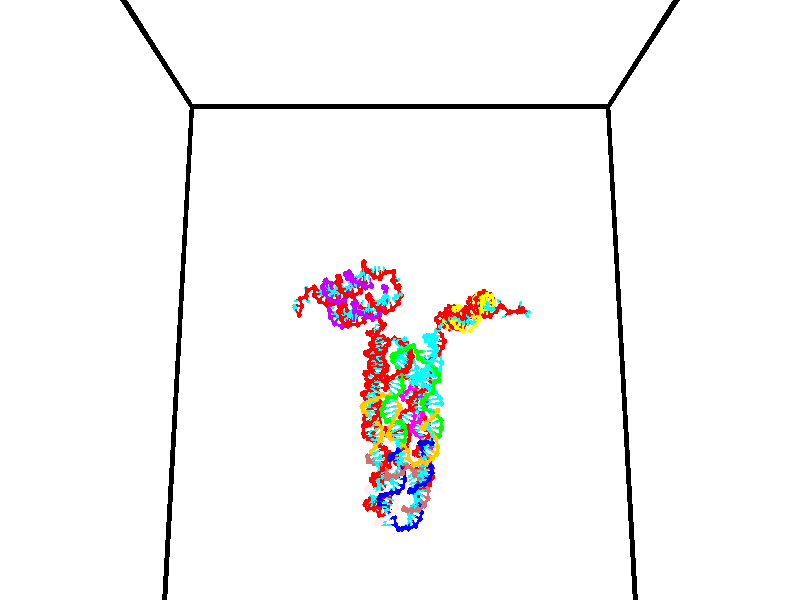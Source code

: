 // switches for output
#declare DRAW_BASES = 1; // possible values are 0, 1; only relevant for DNA ribbons
#declare DRAW_BASES_TYPE = 3; // possible values are 1, 2, 3; only relevant for DNA ribbons
#declare DRAW_FOG = 0; // set to 1 to enable fog

#include "colors.inc"

#include "transforms.inc"
background { rgb <1, 1, 1>}

#default {
   normal{
       ripples 0.25
       frequency 0.20
       turbulence 0.2
       lambda 5
   }
	finish {
		phong 0.1
		phong_size 40.
	}
}

// original window dimensions: 1024x640


// camera settings

camera {
	sky <0, 0.179814, -0.983701>
	up <0, 0.179814, -0.983701>
	right 1.6 * <1, 0, 0>
	location <35, 94.9851, 44.8844>
	look_at <35, 29.7336, 32.9568>
	direction <0, -65.2515, -11.9276>
	angle 67.0682
}


# declare cpy_camera_pos = <35, 94.9851, 44.8844>;
# if (DRAW_FOG = 1)
fog {
	fog_type 2
	up vnormalize(cpy_camera_pos)
	color rgbt<1,1,1,0.3>
	distance 1e-5
	fog_alt 3e-3
	fog_offset 56
}
# end


// LIGHTS

# declare lum = 6;
global_settings {
	ambient_light rgb lum * <0.05, 0.05, 0.05>
	max_trace_level 15
}# declare cpy_direct_light_amount = 0.25;
light_source
{	1000 * <-1, -1.16352, -0.803886>,
	rgb lum * cpy_direct_light_amount
	parallel
}

light_source
{	1000 * <1, 1.16352, 0.803886>,
	rgb lum * cpy_direct_light_amount
	parallel
}

// strand 0

// nucleotide -1

// particle -1
sphere {
	<24.782824, 34.636314, 35.129574> 0.250000
	pigment { color rgbt <1,0,0,0> }
	no_shadow
}
cylinder {
	<24.525806, 34.625259, 34.823273>,  <24.371597, 34.618626, 34.639492>, 0.100000
	pigment { color rgbt <1,0,0,0> }
	no_shadow
}
cylinder {
	<24.525806, 34.625259, 34.823273>,  <24.782824, 34.636314, 35.129574>, 0.100000
	pigment { color rgbt <1,0,0,0> }
	no_shadow
}

// particle -1
sphere {
	<24.525806, 34.625259, 34.823273> 0.100000
	pigment { color rgbt <1,0,0,0> }
	no_shadow
}
sphere {
	0, 1
	scale<0.080000,0.200000,0.300000>
	matrix <0.254210, 0.935063, -0.247053,
		0.722853, -0.353404, -0.593792,
		-0.642542, -0.027635, -0.765752,
		24.333044, 34.616970, 34.593548>
	pigment { color rgbt <0,1,1,0> }
	no_shadow
}
cylinder {
	<25.113377, 35.036541, 34.442577>,  <24.782824, 34.636314, 35.129574>, 0.130000
	pigment { color rgbt <1,0,0,0> }
	no_shadow
}

// nucleotide -1

// particle -1
sphere {
	<25.113377, 35.036541, 34.442577> 0.250000
	pigment { color rgbt <1,0,0,0> }
	no_shadow
}
cylinder {
	<24.715042, 35.017647, 34.411388>,  <24.476042, 35.006310, 34.392677>, 0.100000
	pigment { color rgbt <1,0,0,0> }
	no_shadow
}
cylinder {
	<24.715042, 35.017647, 34.411388>,  <25.113377, 35.036541, 34.442577>, 0.100000
	pigment { color rgbt <1,0,0,0> }
	no_shadow
}

// particle -1
sphere {
	<24.715042, 35.017647, 34.411388> 0.100000
	pigment { color rgbt <1,0,0,0> }
	no_shadow
}
sphere {
	0, 1
	scale<0.080000,0.200000,0.300000>
	matrix <0.006746, 0.814758, -0.579761,
		0.090912, -0.577873, -0.811047,
		-0.995836, -0.047236, -0.077970,
		24.416292, 35.003475, 34.387997>
	pigment { color rgbt <0,1,1,0> }
	no_shadow
}
cylinder {
	<24.851837, 34.614307, 33.785740>,  <25.113377, 35.036541, 34.442577>, 0.130000
	pigment { color rgbt <1,0,0,0> }
	no_shadow
}

// nucleotide -1

// particle -1
sphere {
	<24.851837, 34.614307, 33.785740> 0.250000
	pigment { color rgbt <1,0,0,0> }
	no_shadow
}
cylinder {
	<24.668745, 34.943531, 33.920231>,  <24.558889, 35.141068, 34.000927>, 0.100000
	pigment { color rgbt <1,0,0,0> }
	no_shadow
}
cylinder {
	<24.668745, 34.943531, 33.920231>,  <24.851837, 34.614307, 33.785740>, 0.100000
	pigment { color rgbt <1,0,0,0> }
	no_shadow
}

// particle -1
sphere {
	<24.668745, 34.943531, 33.920231> 0.100000
	pigment { color rgbt <1,0,0,0> }
	no_shadow
}
sphere {
	0, 1
	scale<0.080000,0.200000,0.300000>
	matrix <0.187687, 0.459100, -0.868332,
		-0.869054, -0.334358, -0.364623,
		-0.457732, 0.823063, 0.336228,
		24.531425, 35.190449, 34.021099>
	pigment { color rgbt <0,1,1,0> }
	no_shadow
}
cylinder {
	<25.491182, 34.796692, 33.531700>,  <24.851837, 34.614307, 33.785740>, 0.130000
	pigment { color rgbt <1,0,0,0> }
	no_shadow
}

// nucleotide -1

// particle -1
sphere {
	<25.491182, 34.796692, 33.531700> 0.250000
	pigment { color rgbt <1,0,0,0> }
	no_shadow
}
cylinder {
	<25.532999, 34.438278, 33.704300>,  <25.558088, 34.223228, 33.807858>, 0.100000
	pigment { color rgbt <1,0,0,0> }
	no_shadow
}
cylinder {
	<25.532999, 34.438278, 33.704300>,  <25.491182, 34.796692, 33.531700>, 0.100000
	pigment { color rgbt <1,0,0,0> }
	no_shadow
}

// particle -1
sphere {
	<25.532999, 34.438278, 33.704300> 0.100000
	pigment { color rgbt <1,0,0,0> }
	no_shadow
}
sphere {
	0, 1
	scale<0.080000,0.200000,0.300000>
	matrix <0.062991, 0.438967, 0.896293,
		-0.992524, -0.066519, 0.102333,
		0.104541, -0.896038, 0.431495,
		25.564362, 34.169468, 33.833748>
	pigment { color rgbt <0,1,1,0> }
	no_shadow
}
cylinder {
	<25.688971, 35.453808, 33.200043>,  <25.491182, 34.796692, 33.531700>, 0.130000
	pigment { color rgbt <1,0,0,0> }
	no_shadow
}

// nucleotide -1

// particle -1
sphere {
	<25.688971, 35.453808, 33.200043> 0.250000
	pigment { color rgbt <1,0,0,0> }
	no_shadow
}
cylinder {
	<25.551735, 35.145683, 32.985043>,  <25.469393, 34.960808, 32.856041>, 0.100000
	pigment { color rgbt <1,0,0,0> }
	no_shadow
}
cylinder {
	<25.551735, 35.145683, 32.985043>,  <25.688971, 35.453808, 33.200043>, 0.100000
	pigment { color rgbt <1,0,0,0> }
	no_shadow
}

// particle -1
sphere {
	<25.551735, 35.145683, 32.985043> 0.100000
	pigment { color rgbt <1,0,0,0> }
	no_shadow
}
sphere {
	0, 1
	scale<0.080000,0.200000,0.300000>
	matrix <-0.337004, 0.635087, -0.695049,
		0.876766, -0.057322, -0.477488,
		-0.343088, -0.770311, -0.537506,
		25.448809, 34.914589, 32.823792>
	pigment { color rgbt <0,1,1,0> }
	no_shadow
}
cylinder {
	<26.391422, 35.625313, 32.964928>,  <25.688971, 35.453808, 33.200043>, 0.130000
	pigment { color rgbt <1,0,0,0> }
	no_shadow
}

// nucleotide -1

// particle -1
sphere {
	<26.391422, 35.625313, 32.964928> 0.250000
	pigment { color rgbt <1,0,0,0> }
	no_shadow
}
cylinder {
	<26.681280, 35.393852, 33.114624>,  <26.855194, 35.254974, 33.204441>, 0.100000
	pigment { color rgbt <1,0,0,0> }
	no_shadow
}
cylinder {
	<26.681280, 35.393852, 33.114624>,  <26.391422, 35.625313, 32.964928>, 0.100000
	pigment { color rgbt <1,0,0,0> }
	no_shadow
}

// particle -1
sphere {
	<26.681280, 35.393852, 33.114624> 0.100000
	pigment { color rgbt <1,0,0,0> }
	no_shadow
}
sphere {
	0, 1
	scale<0.080000,0.200000,0.300000>
	matrix <0.517666, 0.815551, 0.258647,
		-0.454876, 0.006303, 0.890532,
		0.724644, -0.578651, 0.374237,
		26.898674, 35.220257, 33.226894>
	pigment { color rgbt <0,1,1,0> }
	no_shadow
}
cylinder {
	<26.458267, 35.841934, 33.641560>,  <26.391422, 35.625313, 32.964928>, 0.130000
	pigment { color rgbt <1,0,0,0> }
	no_shadow
}

// nucleotide -1

// particle -1
sphere {
	<26.458267, 35.841934, 33.641560> 0.250000
	pigment { color rgbt <1,0,0,0> }
	no_shadow
}
cylinder {
	<26.794783, 35.657276, 33.529049>,  <26.996691, 35.546482, 33.461544>, 0.100000
	pigment { color rgbt <1,0,0,0> }
	no_shadow
}
cylinder {
	<26.794783, 35.657276, 33.529049>,  <26.458267, 35.841934, 33.641560>, 0.100000
	pigment { color rgbt <1,0,0,0> }
	no_shadow
}

// particle -1
sphere {
	<26.794783, 35.657276, 33.529049> 0.100000
	pigment { color rgbt <1,0,0,0> }
	no_shadow
}
sphere {
	0, 1
	scale<0.080000,0.200000,0.300000>
	matrix <0.525752, 0.819781, 0.227032,
		0.125778, -0.338882, 0.932383,
		0.841288, -0.461647, -0.281278,
		27.047169, 35.518784, 33.444664>
	pigment { color rgbt <0,1,1,0> }
	no_shadow
}
cylinder {
	<26.984468, 36.010662, 34.190147>,  <26.458267, 35.841934, 33.641560>, 0.130000
	pigment { color rgbt <1,0,0,0> }
	no_shadow
}

// nucleotide -1

// particle -1
sphere {
	<26.984468, 36.010662, 34.190147> 0.250000
	pigment { color rgbt <1,0,0,0> }
	no_shadow
}
cylinder {
	<27.198076, 35.883762, 33.876671>,  <27.326241, 35.807621, 33.688583>, 0.100000
	pigment { color rgbt <1,0,0,0> }
	no_shadow
}
cylinder {
	<27.198076, 35.883762, 33.876671>,  <26.984468, 36.010662, 34.190147>, 0.100000
	pigment { color rgbt <1,0,0,0> }
	no_shadow
}

// particle -1
sphere {
	<27.198076, 35.883762, 33.876671> 0.100000
	pigment { color rgbt <1,0,0,0> }
	no_shadow
}
sphere {
	0, 1
	scale<0.080000,0.200000,0.300000>
	matrix <0.702291, 0.682560, 0.202239,
		0.470757, -0.658380, 0.587303,
		0.534019, -0.317252, -0.783693,
		27.358282, 35.788586, 33.641563>
	pigment { color rgbt <0,1,1,0> }
	no_shadow
}
cylinder {
	<27.658381, 35.812950, 34.413223>,  <26.984468, 36.010662, 34.190147>, 0.130000
	pigment { color rgbt <1,0,0,0> }
	no_shadow
}

// nucleotide -1

// particle -1
sphere {
	<27.658381, 35.812950, 34.413223> 0.250000
	pigment { color rgbt <1,0,0,0> }
	no_shadow
}
cylinder {
	<27.682482, 35.905640, 34.024857>,  <27.696943, 35.961254, 33.791836>, 0.100000
	pigment { color rgbt <1,0,0,0> }
	no_shadow
}
cylinder {
	<27.682482, 35.905640, 34.024857>,  <27.658381, 35.812950, 34.413223>, 0.100000
	pigment { color rgbt <1,0,0,0> }
	no_shadow
}

// particle -1
sphere {
	<27.682482, 35.905640, 34.024857> 0.100000
	pigment { color rgbt <1,0,0,0> }
	no_shadow
}
sphere {
	0, 1
	scale<0.080000,0.200000,0.300000>
	matrix <0.607517, 0.763270, 0.219870,
		0.792018, -0.603094, -0.094789,
		0.060253, 0.231726, -0.970913,
		27.700558, 35.975159, 33.733582>
	pigment { color rgbt <0,1,1,0> }
	no_shadow
}
cylinder {
	<28.397518, 35.892723, 34.370083>,  <27.658381, 35.812950, 34.413223>, 0.130000
	pigment { color rgbt <1,0,0,0> }
	no_shadow
}

// nucleotide -1

// particle -1
sphere {
	<28.397518, 35.892723, 34.370083> 0.250000
	pigment { color rgbt <1,0,0,0> }
	no_shadow
}
cylinder {
	<28.229362, 36.058708, 34.047325>,  <28.128469, 36.158298, 33.853668>, 0.100000
	pigment { color rgbt <1,0,0,0> }
	no_shadow
}
cylinder {
	<28.229362, 36.058708, 34.047325>,  <28.397518, 35.892723, 34.370083>, 0.100000
	pigment { color rgbt <1,0,0,0> }
	no_shadow
}

// particle -1
sphere {
	<28.229362, 36.058708, 34.047325> 0.100000
	pigment { color rgbt <1,0,0,0> }
	no_shadow
}
sphere {
	0, 1
	scale<0.080000,0.200000,0.300000>
	matrix <0.729105, 0.683821, -0.028194,
		0.540074, -0.600165, -0.590019,
		-0.420388, 0.414959, -0.806897,
		28.103247, 36.183197, 33.805256>
	pigment { color rgbt <0,1,1,0> }
	no_shadow
}
cylinder {
	<28.938093, 36.042221, 33.861435>,  <28.397518, 35.892723, 34.370083>, 0.130000
	pigment { color rgbt <1,0,0,0> }
	no_shadow
}

// nucleotide -1

// particle -1
sphere {
	<28.938093, 36.042221, 33.861435> 0.250000
	pigment { color rgbt <1,0,0,0> }
	no_shadow
}
cylinder {
	<28.631662, 36.279232, 33.761799>,  <28.447803, 36.421436, 33.702019>, 0.100000
	pigment { color rgbt <1,0,0,0> }
	no_shadow
}
cylinder {
	<28.631662, 36.279232, 33.761799>,  <28.938093, 36.042221, 33.861435>, 0.100000
	pigment { color rgbt <1,0,0,0> }
	no_shadow
}

// particle -1
sphere {
	<28.631662, 36.279232, 33.761799> 0.100000
	pigment { color rgbt <1,0,0,0> }
	no_shadow
}
sphere {
	0, 1
	scale<0.080000,0.200000,0.300000>
	matrix <0.624621, 0.777685, -0.071098,
		0.151583, -0.210050, -0.965868,
		-0.766076, 0.592524, -0.249085,
		28.401840, 36.456989, 33.687073>
	pigment { color rgbt <0,1,1,0> }
	no_shadow
}
cylinder {
	<29.205420, 36.383175, 33.286568>,  <28.938093, 36.042221, 33.861435>, 0.130000
	pigment { color rgbt <1,0,0,0> }
	no_shadow
}

// nucleotide -1

// particle -1
sphere {
	<29.205420, 36.383175, 33.286568> 0.250000
	pigment { color rgbt <1,0,0,0> }
	no_shadow
}
cylinder {
	<28.894373, 36.608128, 33.399021>,  <28.707745, 36.743099, 33.466492>, 0.100000
	pigment { color rgbt <1,0,0,0> }
	no_shadow
}
cylinder {
	<28.894373, 36.608128, 33.399021>,  <29.205420, 36.383175, 33.286568>, 0.100000
	pigment { color rgbt <1,0,0,0> }
	no_shadow
}

// particle -1
sphere {
	<28.894373, 36.608128, 33.399021> 0.100000
	pigment { color rgbt <1,0,0,0> }
	no_shadow
}
sphere {
	0, 1
	scale<0.080000,0.200000,0.300000>
	matrix <0.567128, 0.820430, -0.072526,
		-0.271437, 0.103040, -0.956925,
		-0.777617, 0.562385, 0.281132,
		28.661087, 36.776844, 33.483360>
	pigment { color rgbt <0,1,1,0> }
	no_shadow
}
cylinder {
	<29.142065, 36.815800, 32.678825>,  <29.205420, 36.383175, 33.286568>, 0.130000
	pigment { color rgbt <1,0,0,0> }
	no_shadow
}

// nucleotide -1

// particle -1
sphere {
	<29.142065, 36.815800, 32.678825> 0.250000
	pigment { color rgbt <1,0,0,0> }
	no_shadow
}
cylinder {
	<28.963415, 36.967979, 33.002747>,  <28.856226, 37.059288, 33.197098>, 0.100000
	pigment { color rgbt <1,0,0,0> }
	no_shadow
}
cylinder {
	<28.963415, 36.967979, 33.002747>,  <29.142065, 36.815800, 32.678825>, 0.100000
	pigment { color rgbt <1,0,0,0> }
	no_shadow
}

// particle -1
sphere {
	<28.963415, 36.967979, 33.002747> 0.100000
	pigment { color rgbt <1,0,0,0> }
	no_shadow
}
sphere {
	0, 1
	scale<0.080000,0.200000,0.300000>
	matrix <0.588691, 0.806537, -0.054240,
		-0.673772, 0.452499, -0.584188,
		-0.446625, 0.380451, 0.809804,
		28.829428, 37.082115, 33.245689>
	pigment { color rgbt <0,1,1,0> }
	no_shadow
}
cylinder {
	<28.942225, 37.451508, 32.438126>,  <29.142065, 36.815800, 32.678825>, 0.130000
	pigment { color rgbt <1,0,0,0> }
	no_shadow
}

// nucleotide -1

// particle -1
sphere {
	<28.942225, 37.451508, 32.438126> 0.250000
	pigment { color rgbt <1,0,0,0> }
	no_shadow
}
cylinder {
	<28.966169, 37.418743, 32.836063>,  <28.980536, 37.399082, 33.074825>, 0.100000
	pigment { color rgbt <1,0,0,0> }
	no_shadow
}
cylinder {
	<28.966169, 37.418743, 32.836063>,  <28.942225, 37.451508, 32.438126>, 0.100000
	pigment { color rgbt <1,0,0,0> }
	no_shadow
}

// particle -1
sphere {
	<28.966169, 37.418743, 32.836063> 0.100000
	pigment { color rgbt <1,0,0,0> }
	no_shadow
}
sphere {
	0, 1
	scale<0.080000,0.200000,0.300000>
	matrix <0.554826, 0.831228, 0.035057,
		-0.829810, 0.549864, 0.095207,
		0.059862, -0.081914, 0.994840,
		28.984129, 37.394169, 33.134514>
	pigment { color rgbt <0,1,1,0> }
	no_shadow
}
cylinder {
	<29.130585, 38.142254, 32.623817>,  <28.942225, 37.451508, 32.438126>, 0.130000
	pigment { color rgbt <1,0,0,0> }
	no_shadow
}

// nucleotide -1

// particle -1
sphere {
	<29.130585, 38.142254, 32.623817> 0.250000
	pigment { color rgbt <1,0,0,0> }
	no_shadow
}
cylinder {
	<29.182800, 37.944931, 32.967819>,  <29.214130, 37.826538, 33.174221>, 0.100000
	pigment { color rgbt <1,0,0,0> }
	no_shadow
}
cylinder {
	<29.182800, 37.944931, 32.967819>,  <29.130585, 38.142254, 32.623817>, 0.100000
	pigment { color rgbt <1,0,0,0> }
	no_shadow
}

// particle -1
sphere {
	<29.182800, 37.944931, 32.967819> 0.100000
	pigment { color rgbt <1,0,0,0> }
	no_shadow
}
sphere {
	0, 1
	scale<0.080000,0.200000,0.300000>
	matrix <0.547849, 0.758858, 0.352131,
		-0.826330, 0.425185, 0.369319,
		0.130540, -0.493307, 0.860004,
		29.221962, 37.796940, 33.225819>
	pigment { color rgbt <0,1,1,0> }
	no_shadow
}
cylinder {
	<28.982090, 38.573349, 33.157780>,  <29.130585, 38.142254, 32.623817>, 0.130000
	pigment { color rgbt <1,0,0,0> }
	no_shadow
}

// nucleotide -1

// particle -1
sphere {
	<28.982090, 38.573349, 33.157780> 0.250000
	pigment { color rgbt <1,0,0,0> }
	no_shadow
}
cylinder {
	<29.234272, 38.307037, 33.317413>,  <29.385582, 38.147251, 33.413193>, 0.100000
	pigment { color rgbt <1,0,0,0> }
	no_shadow
}
cylinder {
	<29.234272, 38.307037, 33.317413>,  <28.982090, 38.573349, 33.157780>, 0.100000
	pigment { color rgbt <1,0,0,0> }
	no_shadow
}

// particle -1
sphere {
	<29.234272, 38.307037, 33.317413> 0.100000
	pigment { color rgbt <1,0,0,0> }
	no_shadow
}
sphere {
	0, 1
	scale<0.080000,0.200000,0.300000>
	matrix <0.661030, 0.730008, 0.173577,
		-0.406896, 0.154372, 0.900336,
		0.630457, -0.665776, 0.399082,
		29.423409, 38.107304, 33.437138>
	pigment { color rgbt <0,1,1,0> }
	no_shadow
}
cylinder {
	<29.327597, 38.807262, 33.814186>,  <28.982090, 38.573349, 33.157780>, 0.130000
	pigment { color rgbt <1,0,0,0> }
	no_shadow
}

// nucleotide -1

// particle -1
sphere {
	<29.327597, 38.807262, 33.814186> 0.250000
	pigment { color rgbt <1,0,0,0> }
	no_shadow
}
cylinder {
	<29.582119, 38.521046, 33.698868>,  <29.734833, 38.349316, 33.629677>, 0.100000
	pigment { color rgbt <1,0,0,0> }
	no_shadow
}
cylinder {
	<29.582119, 38.521046, 33.698868>,  <29.327597, 38.807262, 33.814186>, 0.100000
	pigment { color rgbt <1,0,0,0> }
	no_shadow
}

// particle -1
sphere {
	<29.582119, 38.521046, 33.698868> 0.100000
	pigment { color rgbt <1,0,0,0> }
	no_shadow
}
sphere {
	0, 1
	scale<0.080000,0.200000,0.300000>
	matrix <0.768518, 0.620452, 0.156268,
		0.067057, -0.320994, 0.944704,
		0.636305, -0.715543, -0.288295,
		29.773010, 38.306381, 33.612381>
	pigment { color rgbt <0,1,1,0> }
	no_shadow
}
cylinder {
	<29.889214, 38.816532, 34.231461>,  <29.327597, 38.807262, 33.814186>, 0.130000
	pigment { color rgbt <1,0,0,0> }
	no_shadow
}

// nucleotide -1

// particle -1
sphere {
	<29.889214, 38.816532, 34.231461> 0.250000
	pigment { color rgbt <1,0,0,0> }
	no_shadow
}
cylinder {
	<30.007963, 38.634171, 33.895836>,  <30.079212, 38.524754, 33.694462>, 0.100000
	pigment { color rgbt <1,0,0,0> }
	no_shadow
}
cylinder {
	<30.007963, 38.634171, 33.895836>,  <29.889214, 38.816532, 34.231461>, 0.100000
	pigment { color rgbt <1,0,0,0> }
	no_shadow
}

// particle -1
sphere {
	<30.007963, 38.634171, 33.895836> 0.100000
	pigment { color rgbt <1,0,0,0> }
	no_shadow
}
sphere {
	0, 1
	scale<0.080000,0.200000,0.300000>
	matrix <0.812639, 0.582058, -0.028739,
		0.501483, -0.673319, 0.543283,
		0.296872, -0.455905, -0.839058,
		30.097025, 38.497398, 33.644119>
	pigment { color rgbt <0,1,1,0> }
	no_shadow
}
cylinder {
	<30.576004, 38.644604, 34.291996>,  <29.889214, 38.816532, 34.231461>, 0.130000
	pigment { color rgbt <1,0,0,0> }
	no_shadow
}

// nucleotide -1

// particle -1
sphere {
	<30.576004, 38.644604, 34.291996> 0.250000
	pigment { color rgbt <1,0,0,0> }
	no_shadow
}
cylinder {
	<30.503307, 38.651169, 33.898712>,  <30.459688, 38.655109, 33.662743>, 0.100000
	pigment { color rgbt <1,0,0,0> }
	no_shadow
}
cylinder {
	<30.503307, 38.651169, 33.898712>,  <30.576004, 38.644604, 34.291996>, 0.100000
	pigment { color rgbt <1,0,0,0> }
	no_shadow
}

// particle -1
sphere {
	<30.503307, 38.651169, 33.898712> 0.100000
	pigment { color rgbt <1,0,0,0> }
	no_shadow
}
sphere {
	0, 1
	scale<0.080000,0.200000,0.300000>
	matrix <0.808982, 0.570917, -0.140005,
		0.559033, -0.820843, -0.117041,
		-0.181743, 0.016417, -0.983209,
		30.448784, 38.656094, 33.603748>
	pigment { color rgbt <0,1,1,0> }
	no_shadow
}
cylinder {
	<31.269001, 38.643227, 33.909058>,  <30.576004, 38.644604, 34.291996>, 0.130000
	pigment { color rgbt <1,0,0,0> }
	no_shadow
}

// nucleotide -1

// particle -1
sphere {
	<31.269001, 38.643227, 33.909058> 0.250000
	pigment { color rgbt <1,0,0,0> }
	no_shadow
}
cylinder {
	<31.009281, 38.740044, 33.620663>,  <30.853449, 38.798134, 33.447624>, 0.100000
	pigment { color rgbt <1,0,0,0> }
	no_shadow
}
cylinder {
	<31.009281, 38.740044, 33.620663>,  <31.269001, 38.643227, 33.909058>, 0.100000
	pigment { color rgbt <1,0,0,0> }
	no_shadow
}

// particle -1
sphere {
	<31.009281, 38.740044, 33.620663> 0.100000
	pigment { color rgbt <1,0,0,0> }
	no_shadow
}
sphere {
	0, 1
	scale<0.080000,0.200000,0.300000>
	matrix <0.657507, 0.655090, -0.372211,
		0.382224, -0.715733, -0.584493,
		-0.649299, 0.242040, -0.720991,
		30.814491, 38.812656, 33.404366>
	pigment { color rgbt <0,1,1,0> }
	no_shadow
}
cylinder {
	<31.658920, 38.612442, 33.208252>,  <31.269001, 38.643227, 33.909058>, 0.130000
	pigment { color rgbt <1,0,0,0> }
	no_shadow
}

// nucleotide -1

// particle -1
sphere {
	<31.658920, 38.612442, 33.208252> 0.250000
	pigment { color rgbt <1,0,0,0> }
	no_shadow
}
cylinder {
	<31.336702, 38.844318, 33.159172>,  <31.143372, 38.983444, 33.129723>, 0.100000
	pigment { color rgbt <1,0,0,0> }
	no_shadow
}
cylinder {
	<31.336702, 38.844318, 33.159172>,  <31.658920, 38.612442, 33.208252>, 0.100000
	pigment { color rgbt <1,0,0,0> }
	no_shadow
}

// particle -1
sphere {
	<31.336702, 38.844318, 33.159172> 0.100000
	pigment { color rgbt <1,0,0,0> }
	no_shadow
}
sphere {
	0, 1
	scale<0.080000,0.200000,0.300000>
	matrix <0.566326, 0.692315, -0.447185,
		-0.174279, -0.429718, -0.885985,
		-0.805544, 0.579691, -0.122704,
		31.095039, 39.018227, 33.122360>
	pigment { color rgbt <0,1,1,0> }
	no_shadow
}
cylinder {
	<31.511652, 38.671474, 32.507397>,  <31.658920, 38.612442, 33.208252>, 0.130000
	pigment { color rgbt <1,0,0,0> }
	no_shadow
}

// nucleotide -1

// particle -1
sphere {
	<31.511652, 38.671474, 32.507397> 0.250000
	pigment { color rgbt <1,0,0,0> }
	no_shadow
}
cylinder {
	<31.341402, 38.990540, 32.678314>,  <31.239252, 39.181976, 32.780865>, 0.100000
	pigment { color rgbt <1,0,0,0> }
	no_shadow
}
cylinder {
	<31.341402, 38.990540, 32.678314>,  <31.511652, 38.671474, 32.507397>, 0.100000
	pigment { color rgbt <1,0,0,0> }
	no_shadow
}

// particle -1
sphere {
	<31.341402, 38.990540, 32.678314> 0.100000
	pigment { color rgbt <1,0,0,0> }
	no_shadow
}
sphere {
	0, 1
	scale<0.080000,0.200000,0.300000>
	matrix <0.711540, 0.586752, -0.386566,
		-0.559064, 0.139504, -0.817304,
		-0.425627, 0.797659, 0.427295,
		31.213715, 39.229836, 32.806503>
	pigment { color rgbt <0,1,1,0> }
	no_shadow
}
cylinder {
	<31.562275, 39.160683, 31.976591>,  <31.511652, 38.671474, 32.507397>, 0.130000
	pigment { color rgbt <1,0,0,0> }
	no_shadow
}

// nucleotide -1

// particle -1
sphere {
	<31.562275, 39.160683, 31.976591> 0.250000
	pigment { color rgbt <1,0,0,0> }
	no_shadow
}
cylinder {
	<31.487768, 39.355370, 32.317978>,  <31.443064, 39.472183, 32.522812>, 0.100000
	pigment { color rgbt <1,0,0,0> }
	no_shadow
}
cylinder {
	<31.487768, 39.355370, 32.317978>,  <31.562275, 39.160683, 31.976591>, 0.100000
	pigment { color rgbt <1,0,0,0> }
	no_shadow
}

// particle -1
sphere {
	<31.487768, 39.355370, 32.317978> 0.100000
	pigment { color rgbt <1,0,0,0> }
	no_shadow
}
sphere {
	0, 1
	scale<0.080000,0.200000,0.300000>
	matrix <0.661990, 0.704061, -0.257037,
		-0.725998, 0.517109, -0.453349,
		-0.186269, 0.486721, 0.853468,
		31.431887, 39.501385, 32.574017>
	pigment { color rgbt <0,1,1,0> }
	no_shadow
}
cylinder {
	<31.627022, 39.956112, 31.833302>,  <31.562275, 39.160683, 31.976591>, 0.130000
	pigment { color rgbt <1,0,0,0> }
	no_shadow
}

// nucleotide -1

// particle -1
sphere {
	<31.627022, 39.956112, 31.833302> 0.250000
	pigment { color rgbt <1,0,0,0> }
	no_shadow
}
cylinder {
	<31.661303, 39.920074, 32.230198>,  <31.681871, 39.898453, 32.468334>, 0.100000
	pigment { color rgbt <1,0,0,0> }
	no_shadow
}
cylinder {
	<31.661303, 39.920074, 32.230198>,  <31.627022, 39.956112, 31.833302>, 0.100000
	pigment { color rgbt <1,0,0,0> }
	no_shadow
}

// particle -1
sphere {
	<31.661303, 39.920074, 32.230198> 0.100000
	pigment { color rgbt <1,0,0,0> }
	no_shadow
}
sphere {
	0, 1
	scale<0.080000,0.200000,0.300000>
	matrix <0.848236, 0.529018, -0.025229,
		-0.522639, 0.843815, 0.121758,
		0.085701, -0.090094, 0.992239,
		31.687014, 39.893047, 32.527870>
	pigment { color rgbt <0,1,1,0> }
	no_shadow
}
cylinder {
	<31.636608, 40.601120, 32.082180>,  <31.627022, 39.956112, 31.833302>, 0.130000
	pigment { color rgbt <1,0,0,0> }
	no_shadow
}

// nucleotide -1

// particle -1
sphere {
	<31.636608, 40.601120, 32.082180> 0.250000
	pigment { color rgbt <1,0,0,0> }
	no_shadow
}
cylinder {
	<31.809952, 40.375481, 32.363319>,  <31.913958, 40.240097, 32.532001>, 0.100000
	pigment { color rgbt <1,0,0,0> }
	no_shadow
}
cylinder {
	<31.809952, 40.375481, 32.363319>,  <31.636608, 40.601120, 32.082180>, 0.100000
	pigment { color rgbt <1,0,0,0> }
	no_shadow
}

// particle -1
sphere {
	<31.809952, 40.375481, 32.363319> 0.100000
	pigment { color rgbt <1,0,0,0> }
	no_shadow
}
sphere {
	0, 1
	scale<0.080000,0.200000,0.300000>
	matrix <0.794722, 0.606967, -0.002859,
		-0.424991, 0.559805, 0.711337,
		0.433358, -0.564100, 0.702845,
		31.939959, 40.206249, 32.574173>
	pigment { color rgbt <0,1,1,0> }
	no_shadow
}
cylinder {
	<31.960821, 40.920628, 32.729645>,  <31.636608, 40.601120, 32.082180>, 0.130000
	pigment { color rgbt <1,0,0,0> }
	no_shadow
}

// nucleotide -1

// particle -1
sphere {
	<31.960821, 40.920628, 32.729645> 0.250000
	pigment { color rgbt <1,0,0,0> }
	no_shadow
}
cylinder {
	<32.160339, 40.583950, 32.646942>,  <32.280048, 40.381943, 32.597321>, 0.100000
	pigment { color rgbt <1,0,0,0> }
	no_shadow
}
cylinder {
	<32.160339, 40.583950, 32.646942>,  <31.960821, 40.920628, 32.729645>, 0.100000
	pigment { color rgbt <1,0,0,0> }
	no_shadow
}

// particle -1
sphere {
	<32.160339, 40.583950, 32.646942> 0.100000
	pigment { color rgbt <1,0,0,0> }
	no_shadow
}
sphere {
	0, 1
	scale<0.080000,0.200000,0.300000>
	matrix <0.835611, 0.530347, -0.143133,
		0.230126, -0.101372, 0.967867,
		0.498795, -0.841698, -0.206754,
		32.309978, 40.331440, 32.584915>
	pigment { color rgbt <0,1,1,0> }
	no_shadow
}
cylinder {
	<32.632328, 40.875317, 33.168015>,  <31.960821, 40.920628, 32.729645>, 0.130000
	pigment { color rgbt <1,0,0,0> }
	no_shadow
}

// nucleotide -1

// particle -1
sphere {
	<32.632328, 40.875317, 33.168015> 0.250000
	pigment { color rgbt <1,0,0,0> }
	no_shadow
}
cylinder {
	<32.672138, 40.712742, 32.804718>,  <32.696026, 40.615196, 32.586739>, 0.100000
	pigment { color rgbt <1,0,0,0> }
	no_shadow
}
cylinder {
	<32.672138, 40.712742, 32.804718>,  <32.632328, 40.875317, 33.168015>, 0.100000
	pigment { color rgbt <1,0,0,0> }
	no_shadow
}

// particle -1
sphere {
	<32.672138, 40.712742, 32.804718> 0.100000
	pigment { color rgbt <1,0,0,0> }
	no_shadow
}
sphere {
	0, 1
	scale<0.080000,0.200000,0.300000>
	matrix <0.937040, 0.345351, -0.051863,
		0.334741, -0.845897, 0.415220,
		0.099526, -0.406438, -0.908241,
		32.701996, 40.590809, 32.532246>
	pigment { color rgbt <0,1,1,0> }
	no_shadow
}
cylinder {
	<33.160336, 40.360802, 33.168415>,  <32.632328, 40.875317, 33.168015>, 0.130000
	pigment { color rgbt <1,0,0,0> }
	no_shadow
}

// nucleotide -1

// particle -1
sphere {
	<33.160336, 40.360802, 33.168415> 0.250000
	pigment { color rgbt <1,0,0,0> }
	no_shadow
}
cylinder {
	<33.119106, 40.508739, 32.799072>,  <33.094368, 40.597504, 32.577465>, 0.100000
	pigment { color rgbt <1,0,0,0> }
	no_shadow
}
cylinder {
	<33.119106, 40.508739, 32.799072>,  <33.160336, 40.360802, 33.168415>, 0.100000
	pigment { color rgbt <1,0,0,0> }
	no_shadow
}

// particle -1
sphere {
	<33.119106, 40.508739, 32.799072> 0.100000
	pigment { color rgbt <1,0,0,0> }
	no_shadow
}
sphere {
	0, 1
	scale<0.080000,0.200000,0.300000>
	matrix <0.976726, 0.213182, -0.023645,
		0.188098, -0.904305, -0.383212,
		-0.103077, 0.369846, -0.923358,
		33.088184, 40.619694, 32.522064>
	pigment { color rgbt <0,1,1,0> }
	no_shadow
}
cylinder {
	<33.587307, 39.893391, 32.608593>,  <33.160336, 40.360802, 33.168415>, 0.130000
	pigment { color rgbt <1,0,0,0> }
	no_shadow
}

// nucleotide -1

// particle -1
sphere {
	<33.587307, 39.893391, 32.608593> 0.250000
	pigment { color rgbt <1,0,0,0> }
	no_shadow
}
cylinder {
	<33.533226, 40.285313, 32.549667>,  <33.500778, 40.520466, 32.514313>, 0.100000
	pigment { color rgbt <1,0,0,0> }
	no_shadow
}
cylinder {
	<33.533226, 40.285313, 32.549667>,  <33.587307, 39.893391, 32.608593>, 0.100000
	pigment { color rgbt <1,0,0,0> }
	no_shadow
}

// particle -1
sphere {
	<33.533226, 40.285313, 32.549667> 0.100000
	pigment { color rgbt <1,0,0,0> }
	no_shadow
}
sphere {
	0, 1
	scale<0.080000,0.200000,0.300000>
	matrix <0.983787, 0.150436, 0.097636,
		0.117826, -0.131725, -0.984259,
		-0.135207, 0.979805, -0.147315,
		33.492664, 40.579254, 32.505474>
	pigment { color rgbt <0,1,1,0> }
	no_shadow
}
cylinder {
	<34.408463, 40.004818, 32.607178>,  <33.587307, 39.893391, 32.608593>, 0.130000
	pigment { color rgbt <1,0,0,0> }
	no_shadow
}

// nucleotide -1

// particle -1
sphere {
	<34.408463, 40.004818, 32.607178> 0.250000
	pigment { color rgbt <1,0,0,0> }
	no_shadow
}
cylinder {
	<34.465866, 39.676788, 32.828770>,  <34.500309, 39.479973, 32.961723>, 0.100000
	pigment { color rgbt <1,0,0,0> }
	no_shadow
}
cylinder {
	<34.465866, 39.676788, 32.828770>,  <34.408463, 40.004818, 32.607178>, 0.100000
	pigment { color rgbt <1,0,0,0> }
	no_shadow
}

// particle -1
sphere {
	<34.465866, 39.676788, 32.828770> 0.100000
	pigment { color rgbt <1,0,0,0> }
	no_shadow
}
sphere {
	0, 1
	scale<0.080000,0.200000,0.300000>
	matrix <0.635730, 0.505389, 0.583463,
		-0.758455, 0.268449, 0.593870,
		0.143506, -0.820071, 0.553976,
		34.508919, 39.430767, 32.994961>
	pigment { color rgbt <0,1,1,0> }
	no_shadow
}
cylinder {
	<34.324970, 40.207127, 33.335701>,  <34.408463, 40.004818, 32.607178>, 0.130000
	pigment { color rgbt <1,0,0,0> }
	no_shadow
}

// nucleotide -1

// particle -1
sphere {
	<34.324970, 40.207127, 33.335701> 0.250000
	pigment { color rgbt <1,0,0,0> }
	no_shadow
}
cylinder {
	<34.593197, 39.917908, 33.269306>,  <34.754131, 39.744377, 33.229469>, 0.100000
	pigment { color rgbt <1,0,0,0> }
	no_shadow
}
cylinder {
	<34.593197, 39.917908, 33.269306>,  <34.324970, 40.207127, 33.335701>, 0.100000
	pigment { color rgbt <1,0,0,0> }
	no_shadow
}

// particle -1
sphere {
	<34.593197, 39.917908, 33.269306> 0.100000
	pigment { color rgbt <1,0,0,0> }
	no_shadow
}
sphere {
	0, 1
	scale<0.080000,0.200000,0.300000>
	matrix <0.539440, 0.321648, 0.778169,
		-0.509261, -0.611353, 0.605724,
		0.670565, -0.723043, -0.165986,
		34.794365, 39.700996, 33.219509>
	pigment { color rgbt <0,1,1,0> }
	no_shadow
}
cylinder {
	<34.664772, 39.546127, 33.710526>,  <34.324970, 40.207127, 33.335701>, 0.130000
	pigment { color rgbt <1,0,0,0> }
	no_shadow
}

// nucleotide -1

// particle -1
sphere {
	<34.664772, 39.546127, 33.710526> 0.250000
	pigment { color rgbt <1,0,0,0> }
	no_shadow
}
cylinder {
	<34.900635, 39.349796, 33.967087>,  <35.042152, 39.231998, 34.121021>, 0.100000
	pigment { color rgbt <1,0,0,0> }
	no_shadow
}
cylinder {
	<34.900635, 39.349796, 33.967087>,  <34.664772, 39.546127, 33.710526>, 0.100000
	pigment { color rgbt <1,0,0,0> }
	no_shadow
}

// particle -1
sphere {
	<34.900635, 39.349796, 33.967087> 0.100000
	pigment { color rgbt <1,0,0,0> }
	no_shadow
}
sphere {
	0, 1
	scale<0.080000,0.200000,0.300000>
	matrix <-0.650746, -0.759097, 0.017350,
		0.478370, -0.427620, -0.767009,
		0.589654, -0.490829, 0.641401,
		35.077530, 39.202549, 34.159508>
	pigment { color rgbt <0,1,1,0> }
	no_shadow
}
cylinder {
	<34.899391, 38.823208, 33.521461>,  <34.664772, 39.546127, 33.710526>, 0.130000
	pigment { color rgbt <1,0,0,0> }
	no_shadow
}

// nucleotide -1

// particle -1
sphere {
	<34.899391, 38.823208, 33.521461> 0.250000
	pigment { color rgbt <1,0,0,0> }
	no_shadow
}
cylinder {
	<34.868748, 38.889565, 33.914726>,  <34.850361, 38.929379, 34.150684>, 0.100000
	pigment { color rgbt <1,0,0,0> }
	no_shadow
}
cylinder {
	<34.868748, 38.889565, 33.914726>,  <34.899391, 38.823208, 33.521461>, 0.100000
	pigment { color rgbt <1,0,0,0> }
	no_shadow
}

// particle -1
sphere {
	<34.868748, 38.889565, 33.914726> 0.100000
	pigment { color rgbt <1,0,0,0> }
	no_shadow
}
sphere {
	0, 1
	scale<0.080000,0.200000,0.300000>
	matrix <-0.647658, -0.757986, 0.077432,
		0.758070, -0.630822, 0.165511,
		-0.076609, 0.165893, 0.983164,
		34.845764, 38.939331, 34.209675>
	pigment { color rgbt <0,1,1,0> }
	no_shadow
}
cylinder {
	<35.128853, 38.241798, 34.134411>,  <34.899391, 38.823208, 33.521461>, 0.130000
	pigment { color rgbt <1,0,0,0> }
	no_shadow
}

// nucleotide -1

// particle -1
sphere {
	<35.128853, 38.241798, 34.134411> 0.250000
	pigment { color rgbt <1,0,0,0> }
	no_shadow
}
cylinder {
	<34.836800, 38.496891, 34.232559>,  <34.661568, 38.649948, 34.291447>, 0.100000
	pigment { color rgbt <1,0,0,0> }
	no_shadow
}
cylinder {
	<34.836800, 38.496891, 34.232559>,  <35.128853, 38.241798, 34.134411>, 0.100000
	pigment { color rgbt <1,0,0,0> }
	no_shadow
}

// particle -1
sphere {
	<34.836800, 38.496891, 34.232559> 0.100000
	pigment { color rgbt <1,0,0,0> }
	no_shadow
}
sphere {
	0, 1
	scale<0.080000,0.200000,0.300000>
	matrix <-0.605214, -0.770256, 0.201049,
		0.317212, -0.001708, 0.948353,
		-0.730132, 0.637732, 0.245368,
		34.617760, 38.688210, 34.306171>
	pigment { color rgbt <0,1,1,0> }
	no_shadow
}
cylinder {
	<34.821121, 37.871048, 34.709133>,  <35.128853, 38.241798, 34.134411>, 0.130000
	pigment { color rgbt <1,0,0,0> }
	no_shadow
}

// nucleotide -1

// particle -1
sphere {
	<34.821121, 37.871048, 34.709133> 0.250000
	pigment { color rgbt <1,0,0,0> }
	no_shadow
}
cylinder {
	<34.574993, 38.161022, 34.585289>,  <34.427319, 38.335007, 34.510983>, 0.100000
	pigment { color rgbt <1,0,0,0> }
	no_shadow
}
cylinder {
	<34.574993, 38.161022, 34.585289>,  <34.821121, 37.871048, 34.709133>, 0.100000
	pigment { color rgbt <1,0,0,0> }
	no_shadow
}

// particle -1
sphere {
	<34.574993, 38.161022, 34.585289> 0.100000
	pigment { color rgbt <1,0,0,0> }
	no_shadow
}
sphere {
	0, 1
	scale<0.080000,0.200000,0.300000>
	matrix <-0.775674, -0.486857, 0.401622,
		0.140415, 0.487279, 0.861883,
		-0.615316, 0.724935, -0.309607,
		34.390400, 38.378502, 34.492405>
	pigment { color rgbt <0,1,1,0> }
	no_shadow
}
cylinder {
	<34.292381, 37.982063, 35.215446>,  <34.821121, 37.871048, 34.709133>, 0.130000
	pigment { color rgbt <1,0,0,0> }
	no_shadow
}

// nucleotide -1

// particle -1
sphere {
	<34.292381, 37.982063, 35.215446> 0.250000
	pigment { color rgbt <1,0,0,0> }
	no_shadow
}
cylinder {
	<34.125721, 38.143402, 34.889572>,  <34.025726, 38.240204, 34.694046>, 0.100000
	pigment { color rgbt <1,0,0,0> }
	no_shadow
}
cylinder {
	<34.125721, 38.143402, 34.889572>,  <34.292381, 37.982063, 35.215446>, 0.100000
	pigment { color rgbt <1,0,0,0> }
	no_shadow
}

// particle -1
sphere {
	<34.125721, 38.143402, 34.889572> 0.100000
	pigment { color rgbt <1,0,0,0> }
	no_shadow
}
sphere {
	0, 1
	scale<0.080000,0.200000,0.300000>
	matrix <-0.854765, -0.478919, 0.200034,
		-0.309487, 0.779709, 0.544308,
		-0.416648, 0.403348, -0.814687,
		34.000725, 38.264408, 34.645164>
	pigment { color rgbt <0,1,1,0> }
	no_shadow
}
cylinder {
	<33.633427, 38.082588, 35.469112>,  <34.292381, 37.982063, 35.215446>, 0.130000
	pigment { color rgbt <1,0,0,0> }
	no_shadow
}

// nucleotide -1

// particle -1
sphere {
	<33.633427, 38.082588, 35.469112> 0.250000
	pigment { color rgbt <1,0,0,0> }
	no_shadow
}
cylinder {
	<33.608185, 38.074913, 35.069984>,  <33.593040, 38.070309, 34.830505>, 0.100000
	pigment { color rgbt <1,0,0,0> }
	no_shadow
}
cylinder {
	<33.608185, 38.074913, 35.069984>,  <33.633427, 38.082588, 35.469112>, 0.100000
	pigment { color rgbt <1,0,0,0> }
	no_shadow
}

// particle -1
sphere {
	<33.608185, 38.074913, 35.069984> 0.100000
	pigment { color rgbt <1,0,0,0> }
	no_shadow
}
sphere {
	0, 1
	scale<0.080000,0.200000,0.300000>
	matrix <-0.825711, -0.560565, 0.063000,
		-0.560553, 0.827888, 0.019533,
		-0.063107, -0.019186, -0.997822,
		33.589252, 38.069157, 34.770638>
	pigment { color rgbt <0,1,1,0> }
	no_shadow
}
cylinder {
	<32.950245, 38.366241, 35.243671>,  <33.633427, 38.082588, 35.469112>, 0.130000
	pigment { color rgbt <1,0,0,0> }
	no_shadow
}

// nucleotide -1

// particle -1
sphere {
	<32.950245, 38.366241, 35.243671> 0.250000
	pigment { color rgbt <1,0,0,0> }
	no_shadow
}
cylinder {
	<33.098564, 38.131725, 34.955566>,  <33.187557, 37.991016, 34.782703>, 0.100000
	pigment { color rgbt <1,0,0,0> }
	no_shadow
}
cylinder {
	<33.098564, 38.131725, 34.955566>,  <32.950245, 38.366241, 35.243671>, 0.100000
	pigment { color rgbt <1,0,0,0> }
	no_shadow
}

// particle -1
sphere {
	<33.098564, 38.131725, 34.955566> 0.100000
	pigment { color rgbt <1,0,0,0> }
	no_shadow
}
sphere {
	0, 1
	scale<0.080000,0.200000,0.300000>
	matrix <-0.855913, -0.516733, -0.020016,
		-0.360447, 0.623901, -0.693415,
		0.370798, -0.586288, -0.720260,
		33.209805, 37.955837, 34.739487>
	pigment { color rgbt <0,1,1,0> }
	no_shadow
}
cylinder {
	<32.353775, 38.236759, 34.886803>,  <32.950245, 38.366241, 35.243671>, 0.130000
	pigment { color rgbt <1,0,0,0> }
	no_shadow
}

// nucleotide -1

// particle -1
sphere {
	<32.353775, 38.236759, 34.886803> 0.250000
	pigment { color rgbt <1,0,0,0> }
	no_shadow
}
cylinder {
	<32.608391, 37.971241, 34.729733>,  <32.761162, 37.811932, 34.635490>, 0.100000
	pigment { color rgbt <1,0,0,0> }
	no_shadow
}
cylinder {
	<32.608391, 37.971241, 34.729733>,  <32.353775, 38.236759, 34.886803>, 0.100000
	pigment { color rgbt <1,0,0,0> }
	no_shadow
}

// particle -1
sphere {
	<32.608391, 37.971241, 34.729733> 0.100000
	pigment { color rgbt <1,0,0,0> }
	no_shadow
}
sphere {
	0, 1
	scale<0.080000,0.200000,0.300000>
	matrix <-0.743708, -0.663130, -0.084596,
		-0.204239, 0.345882, -0.915780,
		0.636541, -0.663795, -0.392672,
		32.799355, 37.772102, 34.611931>
	pigment { color rgbt <0,1,1,0> }
	no_shadow
}
cylinder {
	<32.108372, 37.921787, 34.154034>,  <32.353775, 38.236759, 34.886803>, 0.130000
	pigment { color rgbt <1,0,0,0> }
	no_shadow
}

// nucleotide -1

// particle -1
sphere {
	<32.108372, 37.921787, 34.154034> 0.250000
	pigment { color rgbt <1,0,0,0> }
	no_shadow
}
cylinder {
	<32.341599, 37.664478, 34.352516>,  <32.481537, 37.510094, 34.471607>, 0.100000
	pigment { color rgbt <1,0,0,0> }
	no_shadow
}
cylinder {
	<32.341599, 37.664478, 34.352516>,  <32.108372, 37.921787, 34.154034>, 0.100000
	pigment { color rgbt <1,0,0,0> }
	no_shadow
}

// particle -1
sphere {
	<32.341599, 37.664478, 34.352516> 0.100000
	pigment { color rgbt <1,0,0,0> }
	no_shadow
}
sphere {
	0, 1
	scale<0.080000,0.200000,0.300000>
	matrix <-0.723967, -0.688559, -0.041939,
		0.368648, -0.334786, -0.867189,
		0.583070, -0.643277, 0.496209,
		32.516521, 37.471497, 34.501377>
	pigment { color rgbt <0,1,1,0> }
	no_shadow
}
cylinder {
	<31.798332, 37.299194, 34.062187>,  <32.108372, 37.921787, 34.154034>, 0.130000
	pigment { color rgbt <1,0,0,0> }
	no_shadow
}

// nucleotide -1

// particle -1
sphere {
	<31.798332, 37.299194, 34.062187> 0.250000
	pigment { color rgbt <1,0,0,0> }
	no_shadow
}
cylinder {
	<32.063217, 37.199566, 34.344872>,  <32.222149, 37.139790, 34.514481>, 0.100000
	pigment { color rgbt <1,0,0,0> }
	no_shadow
}
cylinder {
	<32.063217, 37.199566, 34.344872>,  <31.798332, 37.299194, 34.062187>, 0.100000
	pigment { color rgbt <1,0,0,0> }
	no_shadow
}

// particle -1
sphere {
	<32.063217, 37.199566, 34.344872> 0.100000
	pigment { color rgbt <1,0,0,0> }
	no_shadow
}
sphere {
	0, 1
	scale<0.080000,0.200000,0.300000>
	matrix <-0.539097, -0.813413, 0.218479,
		0.520433, -0.525666, -0.672923,
		0.662211, -0.249067, 0.706712,
		32.261879, 37.124847, 34.556885>
	pigment { color rgbt <0,1,1,0> }
	no_shadow
}
cylinder {
	<31.992319, 36.678349, 33.833473>,  <31.798332, 37.299194, 34.062187>, 0.130000
	pigment { color rgbt <1,0,0,0> }
	no_shadow
}

// nucleotide -1

// particle -1
sphere {
	<31.992319, 36.678349, 33.833473> 0.250000
	pigment { color rgbt <1,0,0,0> }
	no_shadow
}
cylinder {
	<32.070904, 36.709286, 34.224457>,  <32.118053, 36.727848, 34.459045>, 0.100000
	pigment { color rgbt <1,0,0,0> }
	no_shadow
}
cylinder {
	<32.070904, 36.709286, 34.224457>,  <31.992319, 36.678349, 33.833473>, 0.100000
	pigment { color rgbt <1,0,0,0> }
	no_shadow
}

// particle -1
sphere {
	<32.070904, 36.709286, 34.224457> 0.100000
	pigment { color rgbt <1,0,0,0> }
	no_shadow
}
sphere {
	0, 1
	scale<0.080000,0.200000,0.300000>
	matrix <-0.621466, -0.761250, 0.185146,
		0.758408, -0.643830, -0.101491,
		0.196462, 0.077343, 0.977456,
		32.129841, 36.732491, 34.517693>
	pigment { color rgbt <0,1,1,0> }
	no_shadow
}
cylinder {
	<31.987148, 36.052849, 34.051208>,  <31.992319, 36.678349, 33.833473>, 0.130000
	pigment { color rgbt <1,0,0,0> }
	no_shadow
}

// nucleotide -1

// particle -1
sphere {
	<31.987148, 36.052849, 34.051208> 0.250000
	pigment { color rgbt <1,0,0,0> }
	no_shadow
}
cylinder {
	<31.959835, 36.253757, 34.396011>,  <31.943447, 36.374302, 34.602894>, 0.100000
	pigment { color rgbt <1,0,0,0> }
	no_shadow
}
cylinder {
	<31.959835, 36.253757, 34.396011>,  <31.987148, 36.052849, 34.051208>, 0.100000
	pigment { color rgbt <1,0,0,0> }
	no_shadow
}

// particle -1
sphere {
	<31.959835, 36.253757, 34.396011> 0.100000
	pigment { color rgbt <1,0,0,0> }
	no_shadow
}
sphere {
	0, 1
	scale<0.080000,0.200000,0.300000>
	matrix <-0.704311, -0.636219, 0.314915,
		0.706600, -0.585621, 0.397196,
		-0.068282, 0.502268, 0.862011,
		31.939350, 36.404438, 34.654613>
	pigment { color rgbt <0,1,1,0> }
	no_shadow
}
cylinder {
	<31.971407, 35.560513, 34.588482>,  <31.987148, 36.052849, 34.051208>, 0.130000
	pigment { color rgbt <1,0,0,0> }
	no_shadow
}

// nucleotide -1

// particle -1
sphere {
	<31.971407, 35.560513, 34.588482> 0.250000
	pigment { color rgbt <1,0,0,0> }
	no_shadow
}
cylinder {
	<31.816433, 35.877251, 34.777321>,  <31.723448, 36.067291, 34.890625>, 0.100000
	pigment { color rgbt <1,0,0,0> }
	no_shadow
}
cylinder {
	<31.816433, 35.877251, 34.777321>,  <31.971407, 35.560513, 34.588482>, 0.100000
	pigment { color rgbt <1,0,0,0> }
	no_shadow
}

// particle -1
sphere {
	<31.816433, 35.877251, 34.777321> 0.100000
	pigment { color rgbt <1,0,0,0> }
	no_shadow
}
sphere {
	0, 1
	scale<0.080000,0.200000,0.300000>
	matrix <-0.800633, -0.542881, 0.253509,
		0.457034, -0.279761, 0.844307,
		-0.387436, 0.791842, 0.472101,
		31.700203, 36.114803, 34.918953>
	pigment { color rgbt <0,1,1,0> }
	no_shadow
}
cylinder {
	<31.857885, 35.367237, 35.232502>,  <31.971407, 35.560513, 34.588482>, 0.130000
	pigment { color rgbt <1,0,0,0> }
	no_shadow
}

// nucleotide -1

// particle -1
sphere {
	<31.857885, 35.367237, 35.232502> 0.250000
	pigment { color rgbt <1,0,0,0> }
	no_shadow
}
cylinder {
	<31.600508, 35.668495, 35.177719>,  <31.446081, 35.849251, 35.144848>, 0.100000
	pigment { color rgbt <1,0,0,0> }
	no_shadow
}
cylinder {
	<31.600508, 35.668495, 35.177719>,  <31.857885, 35.367237, 35.232502>, 0.100000
	pigment { color rgbt <1,0,0,0> }
	no_shadow
}

// particle -1
sphere {
	<31.600508, 35.668495, 35.177719> 0.100000
	pigment { color rgbt <1,0,0,0> }
	no_shadow
}
sphere {
	0, 1
	scale<0.080000,0.200000,0.300000>
	matrix <-0.752199, -0.588862, 0.295701,
		0.142054, 0.293289, 0.945411,
		-0.643442, 0.753143, -0.136961,
		31.407475, 35.894440, 35.136631>
	pigment { color rgbt <0,1,1,0> }
	no_shadow
}
cylinder {
	<31.418987, 35.399483, 35.816002>,  <31.857885, 35.367237, 35.232502>, 0.130000
	pigment { color rgbt <1,0,0,0> }
	no_shadow
}

// nucleotide -1

// particle -1
sphere {
	<31.418987, 35.399483, 35.816002> 0.250000
	pigment { color rgbt <1,0,0,0> }
	no_shadow
}
cylinder {
	<31.217743, 35.606182, 35.538918>,  <31.096996, 35.730202, 35.372665>, 0.100000
	pigment { color rgbt <1,0,0,0> }
	no_shadow
}
cylinder {
	<31.217743, 35.606182, 35.538918>,  <31.418987, 35.399483, 35.816002>, 0.100000
	pigment { color rgbt <1,0,0,0> }
	no_shadow
}

// particle -1
sphere {
	<31.217743, 35.606182, 35.538918> 0.100000
	pigment { color rgbt <1,0,0,0> }
	no_shadow
}
sphere {
	0, 1
	scale<0.080000,0.200000,0.300000>
	matrix <-0.861710, -0.361013, 0.356547,
		-0.065832, 0.776298, 0.626918,
		-0.503113, 0.516750, -0.692710,
		31.066809, 35.761208, 35.331104>
	pigment { color rgbt <0,1,1,0> }
	no_shadow
}
cylinder {
	<30.767229, 35.399872, 36.074329>,  <31.418987, 35.399483, 35.816002>, 0.130000
	pigment { color rgbt <1,0,0,0> }
	no_shadow
}

// nucleotide -1

// particle -1
sphere {
	<30.767229, 35.399872, 36.074329> 0.250000
	pigment { color rgbt <1,0,0,0> }
	no_shadow
}
cylinder {
	<30.699841, 35.507431, 35.695004>,  <30.659407, 35.571968, 35.467407>, 0.100000
	pigment { color rgbt <1,0,0,0> }
	no_shadow
}
cylinder {
	<30.699841, 35.507431, 35.695004>,  <30.767229, 35.399872, 36.074329>, 0.100000
	pigment { color rgbt <1,0,0,0> }
	no_shadow
}

// particle -1
sphere {
	<30.699841, 35.507431, 35.695004> 0.100000
	pigment { color rgbt <1,0,0,0> }
	no_shadow
}
sphere {
	0, 1
	scale<0.080000,0.200000,0.300000>
	matrix <-0.857826, -0.513897, 0.006677,
		-0.485542, 0.814618, 0.317249,
		-0.168473, 0.268902, -0.948319,
		30.649300, 35.588100, 35.410507>
	pigment { color rgbt <0,1,1,0> }
	no_shadow
}
cylinder {
	<30.037386, 35.749538, 36.086273>,  <30.767229, 35.399872, 36.074329>, 0.130000
	pigment { color rgbt <1,0,0,0> }
	no_shadow
}

// nucleotide -1

// particle -1
sphere {
	<30.037386, 35.749538, 36.086273> 0.250000
	pigment { color rgbt <1,0,0,0> }
	no_shadow
}
cylinder {
	<30.114355, 35.609577, 35.719547>,  <30.160536, 35.525600, 35.499512>, 0.100000
	pigment { color rgbt <1,0,0,0> }
	no_shadow
}
cylinder {
	<30.114355, 35.609577, 35.719547>,  <30.037386, 35.749538, 36.086273>, 0.100000
	pigment { color rgbt <1,0,0,0> }
	no_shadow
}

// particle -1
sphere {
	<30.114355, 35.609577, 35.719547> 0.100000
	pigment { color rgbt <1,0,0,0> }
	no_shadow
}
sphere {
	0, 1
	scale<0.080000,0.200000,0.300000>
	matrix <-0.627999, -0.761811, 0.158940,
		-0.754050, 0.545173, -0.366327,
		0.192422, -0.349902, -0.916811,
		30.172083, 35.504608, 35.444504>
	pigment { color rgbt <0,1,1,0> }
	no_shadow
}
cylinder {
	<29.624657, 35.190990, 36.091965>,  <30.037386, 35.749538, 36.086273>, 0.130000
	pigment { color rgbt <1,0,0,0> }
	no_shadow
}

// nucleotide -1

// particle -1
sphere {
	<29.624657, 35.190990, 36.091965> 0.250000
	pigment { color rgbt <1,0,0,0> }
	no_shadow
}
cylinder {
	<29.765474, 35.168621, 35.718239>,  <29.849964, 35.155197, 35.494003>, 0.100000
	pigment { color rgbt <1,0,0,0> }
	no_shadow
}
cylinder {
	<29.765474, 35.168621, 35.718239>,  <29.624657, 35.190990, 36.091965>, 0.100000
	pigment { color rgbt <1,0,0,0> }
	no_shadow
}

// particle -1
sphere {
	<29.765474, 35.168621, 35.718239> 0.100000
	pigment { color rgbt <1,0,0,0> }
	no_shadow
}
sphere {
	0, 1
	scale<0.080000,0.200000,0.300000>
	matrix <-0.568232, -0.805979, -0.165860,
		-0.743760, 0.589296, -0.315519,
		0.352042, -0.055928, -0.934312,
		29.871086, 35.151844, 35.437946>
	pigment { color rgbt <0,1,1,0> }
	no_shadow
}
cylinder {
	<29.156622, 35.382214, 35.588680>,  <29.624657, 35.190990, 36.091965>, 0.130000
	pigment { color rgbt <1,0,0,0> }
	no_shadow
}

// nucleotide -1

// particle -1
sphere {
	<29.156622, 35.382214, 35.588680> 0.250000
	pigment { color rgbt <1,0,0,0> }
	no_shadow
}
cylinder {
	<29.423315, 35.160107, 35.389824>,  <29.583332, 35.026844, 35.270512>, 0.100000
	pigment { color rgbt <1,0,0,0> }
	no_shadow
}
cylinder {
	<29.423315, 35.160107, 35.389824>,  <29.156622, 35.382214, 35.588680>, 0.100000
	pigment { color rgbt <1,0,0,0> }
	no_shadow
}

// particle -1
sphere {
	<29.423315, 35.160107, 35.389824> 0.100000
	pigment { color rgbt <1,0,0,0> }
	no_shadow
}
sphere {
	0, 1
	scale<0.080000,0.200000,0.300000>
	matrix <-0.671351, -0.737122, -0.077069,
		-0.323657, 0.385137, -0.864243,
		0.666734, -0.555267, -0.497137,
		29.623335, 34.993526, 35.240685>
	pigment { color rgbt <0,1,1,0> }
	no_shadow
}
cylinder {
	<28.847002, 35.198666, 34.936897>,  <29.156622, 35.382214, 35.588680>, 0.130000
	pigment { color rgbt <1,0,0,0> }
	no_shadow
}

// nucleotide -1

// particle -1
sphere {
	<28.847002, 35.198666, 34.936897> 0.250000
	pigment { color rgbt <1,0,0,0> }
	no_shadow
}
cylinder {
	<29.141306, 34.939461, 35.015621>,  <29.317888, 34.783939, 35.062855>, 0.100000
	pigment { color rgbt <1,0,0,0> }
	no_shadow
}
cylinder {
	<29.141306, 34.939461, 35.015621>,  <28.847002, 35.198666, 34.936897>, 0.100000
	pigment { color rgbt <1,0,0,0> }
	no_shadow
}

// particle -1
sphere {
	<29.141306, 34.939461, 35.015621> 0.100000
	pigment { color rgbt <1,0,0,0> }
	no_shadow
}
sphere {
	0, 1
	scale<0.080000,0.200000,0.300000>
	matrix <-0.589164, -0.755760, -0.285853,
		0.333981, 0.094363, -0.937845,
		0.735760, -0.648014, 0.196814,
		29.362034, 34.745056, 35.074665>
	pigment { color rgbt <0,1,1,0> }
	no_shadow
}
cylinder {
	<28.836224, 34.633408, 34.324738>,  <28.847002, 35.198666, 34.936897>, 0.130000
	pigment { color rgbt <1,0,0,0> }
	no_shadow
}

// nucleotide -1

// particle -1
sphere {
	<28.836224, 34.633408, 34.324738> 0.250000
	pigment { color rgbt <1,0,0,0> }
	no_shadow
}
cylinder {
	<29.054338, 34.475647, 34.620605>,  <29.185207, 34.380993, 34.798126>, 0.100000
	pigment { color rgbt <1,0,0,0> }
	no_shadow
}
cylinder {
	<29.054338, 34.475647, 34.620605>,  <28.836224, 34.633408, 34.324738>, 0.100000
	pigment { color rgbt <1,0,0,0> }
	no_shadow
}

// particle -1
sphere {
	<29.054338, 34.475647, 34.620605> 0.100000
	pigment { color rgbt <1,0,0,0> }
	no_shadow
}
sphere {
	0, 1
	scale<0.080000,0.200000,0.300000>
	matrix <-0.481719, -0.869578, -0.108542,
		0.686010, -0.297127, -0.664159,
		0.545287, -0.394399, 0.739670,
		29.217924, 34.357327, 34.842506>
	pigment { color rgbt <0,1,1,0> }
	no_shadow
}
cylinder {
	<29.154787, 34.068405, 33.997002>,  <28.836224, 34.633408, 34.324738>, 0.130000
	pigment { color rgbt <1,0,0,0> }
	no_shadow
}

// nucleotide -1

// particle -1
sphere {
	<29.154787, 34.068405, 33.997002> 0.250000
	pigment { color rgbt <1,0,0,0> }
	no_shadow
}
cylinder {
	<29.138361, 33.983929, 34.387634>,  <29.128506, 33.933243, 34.622013>, 0.100000
	pigment { color rgbt <1,0,0,0> }
	no_shadow
}
cylinder {
	<29.138361, 33.983929, 34.387634>,  <29.154787, 34.068405, 33.997002>, 0.100000
	pigment { color rgbt <1,0,0,0> }
	no_shadow
}

// particle -1
sphere {
	<29.138361, 33.983929, 34.387634> 0.100000
	pigment { color rgbt <1,0,0,0> }
	no_shadow
}
sphere {
	0, 1
	scale<0.080000,0.200000,0.300000>
	matrix <-0.464074, -0.861550, -0.205831,
		0.884844, -0.461658, -0.062631,
		-0.041064, -0.211194, 0.976581,
		29.126041, 33.920570, 34.680607>
	pigment { color rgbt <0,1,1,0> }
	no_shadow
}
cylinder {
	<29.328838, 33.344963, 34.048374>,  <29.154787, 34.068405, 33.997002>, 0.130000
	pigment { color rgbt <1,0,0,0> }
	no_shadow
}

// nucleotide -1

// particle -1
sphere {
	<29.328838, 33.344963, 34.048374> 0.250000
	pigment { color rgbt <1,0,0,0> }
	no_shadow
}
cylinder {
	<29.131430, 33.455227, 34.378330>,  <29.012983, 33.521385, 34.576305>, 0.100000
	pigment { color rgbt <1,0,0,0> }
	no_shadow
}
cylinder {
	<29.131430, 33.455227, 34.378330>,  <29.328838, 33.344963, 34.048374>, 0.100000
	pigment { color rgbt <1,0,0,0> }
	no_shadow
}

// particle -1
sphere {
	<29.131430, 33.455227, 34.378330> 0.100000
	pigment { color rgbt <1,0,0,0> }
	no_shadow
}
sphere {
	0, 1
	scale<0.080000,0.200000,0.300000>
	matrix <-0.467992, -0.883600, 0.015280,
		0.733088, -0.378502, 0.565082,
		-0.493523, 0.275656, 0.824894,
		28.983374, 33.537922, 34.625797>
	pigment { color rgbt <0,1,1,0> }
	no_shadow
}
cylinder {
	<29.513329, 32.799541, 34.526508>,  <29.328838, 33.344963, 34.048374>, 0.130000
	pigment { color rgbt <1,0,0,0> }
	no_shadow
}

// nucleotide -1

// particle -1
sphere {
	<29.513329, 32.799541, 34.526508> 0.250000
	pigment { color rgbt <1,0,0,0> }
	no_shadow
}
cylinder {
	<29.165955, 32.962009, 34.640244>,  <28.957531, 33.059490, 34.708485>, 0.100000
	pigment { color rgbt <1,0,0,0> }
	no_shadow
}
cylinder {
	<29.165955, 32.962009, 34.640244>,  <29.513329, 32.799541, 34.526508>, 0.100000
	pigment { color rgbt <1,0,0,0> }
	no_shadow
}

// particle -1
sphere {
	<29.165955, 32.962009, 34.640244> 0.100000
	pigment { color rgbt <1,0,0,0> }
	no_shadow
}
sphere {
	0, 1
	scale<0.080000,0.200000,0.300000>
	matrix <-0.391278, -0.913662, 0.110105,
		0.304509, -0.015636, 0.952381,
		-0.868433, 0.406174, 0.284337,
		28.905424, 33.083862, 34.725544>
	pigment { color rgbt <0,1,1,0> }
	no_shadow
}
cylinder {
	<30.167173, 32.965645, 34.940536>,  <29.513329, 32.799541, 34.526508>, 0.130000
	pigment { color rgbt <1,0,0,0> }
	no_shadow
}

// nucleotide -1

// particle -1
sphere {
	<30.167173, 32.965645, 34.940536> 0.250000
	pigment { color rgbt <1,0,0,0> }
	no_shadow
}
cylinder {
	<29.913286, 33.243549, 35.075851>,  <29.760954, 33.410294, 35.157040>, 0.100000
	pigment { color rgbt <1,0,0,0> }
	no_shadow
}
cylinder {
	<29.913286, 33.243549, 35.075851>,  <30.167173, 32.965645, 34.940536>, 0.100000
	pigment { color rgbt <1,0,0,0> }
	no_shadow
}

// particle -1
sphere {
	<29.913286, 33.243549, 35.075851> 0.100000
	pigment { color rgbt <1,0,0,0> }
	no_shadow
}
sphere {
	0, 1
	scale<0.080000,0.200000,0.300000>
	matrix <0.567643, 0.716237, -0.405938,
		-0.524324, -0.065630, -0.848986,
		-0.634717, 0.694764, 0.338286,
		29.722872, 33.451977, 35.177338>
	pigment { color rgbt <0,1,1,0> }
	no_shadow
}
cylinder {
	<30.454332, 32.274872, 34.769554>,  <30.167173, 32.965645, 34.940536>, 0.130000
	pigment { color rgbt <1,0,0,0> }
	no_shadow
}

// nucleotide -1

// particle -1
sphere {
	<30.454332, 32.274872, 34.769554> 0.250000
	pigment { color rgbt <1,0,0,0> }
	no_shadow
}
cylinder {
	<30.138723, 32.038052, 34.835182>,  <29.949358, 31.895960, 34.874561>, 0.100000
	pigment { color rgbt <1,0,0,0> }
	no_shadow
}
cylinder {
	<30.138723, 32.038052, 34.835182>,  <30.454332, 32.274872, 34.769554>, 0.100000
	pigment { color rgbt <1,0,0,0> }
	no_shadow
}

// particle -1
sphere {
	<30.138723, 32.038052, 34.835182> 0.100000
	pigment { color rgbt <1,0,0,0> }
	no_shadow
}
sphere {
	0, 1
	scale<0.080000,0.200000,0.300000>
	matrix <-0.123723, 0.414717, 0.901500,
		-0.601777, 0.691004, -0.400471,
		-0.789023, -0.592050, 0.164074,
		29.902016, 31.860437, 34.884403>
	pigment { color rgbt <0,1,1,0> }
	no_shadow
}
cylinder {
	<30.806959, 32.152798, 34.069084>,  <30.454332, 32.274872, 34.769554>, 0.130000
	pigment { color rgbt <1,0,0,0> }
	no_shadow
}

// nucleotide -1

// particle -1
sphere {
	<30.806959, 32.152798, 34.069084> 0.250000
	pigment { color rgbt <1,0,0,0> }
	no_shadow
}
cylinder {
	<30.948912, 32.473068, 33.876015>,  <31.034082, 32.665230, 33.760174>, 0.100000
	pigment { color rgbt <1,0,0,0> }
	no_shadow
}
cylinder {
	<30.948912, 32.473068, 33.876015>,  <30.806959, 32.152798, 34.069084>, 0.100000
	pigment { color rgbt <1,0,0,0> }
	no_shadow
}

// particle -1
sphere {
	<30.948912, 32.473068, 33.876015> 0.100000
	pigment { color rgbt <1,0,0,0> }
	no_shadow
}
sphere {
	0, 1
	scale<0.080000,0.200000,0.300000>
	matrix <0.934066, -0.281715, 0.219446,
		0.039729, -0.528726, -0.847862,
		0.354882, 0.800678, -0.482673,
		31.055376, 32.713272, 33.731213>
	pigment { color rgbt <0,1,1,0> }
	no_shadow
}
cylinder {
	<31.406704, 32.658531, 34.354092>,  <30.806959, 32.152798, 34.069084>, 0.130000
	pigment { color rgbt <1,0,0,0> }
	no_shadow
}

// nucleotide -1

// particle -1
sphere {
	<31.406704, 32.658531, 34.354092> 0.250000
	pigment { color rgbt <1,0,0,0> }
	no_shadow
}
cylinder {
	<31.746939, 32.513027, 34.202206>,  <31.951078, 32.425724, 34.111073>, 0.100000
	pigment { color rgbt <1,0,0,0> }
	no_shadow
}
cylinder {
	<31.746939, 32.513027, 34.202206>,  <31.406704, 32.658531, 34.354092>, 0.100000
	pigment { color rgbt <1,0,0,0> }
	no_shadow
}

// particle -1
sphere {
	<31.746939, 32.513027, 34.202206> 0.100000
	pigment { color rgbt <1,0,0,0> }
	no_shadow
}
sphere {
	0, 1
	scale<0.080000,0.200000,0.300000>
	matrix <0.443431, 0.108088, 0.889767,
		-0.282620, -0.925200, 0.253241,
		0.850585, -0.363761, -0.379715,
		32.002113, 32.403900, 34.088291>
	pigment { color rgbt <0,1,1,0> }
	no_shadow
}
cylinder {
	<31.700125, 32.009926, 34.563393>,  <31.406704, 32.658531, 34.354092>, 0.130000
	pigment { color rgbt <1,0,0,0> }
	no_shadow
}

// nucleotide -1

// particle -1
sphere {
	<31.700125, 32.009926, 34.563393> 0.250000
	pigment { color rgbt <1,0,0,0> }
	no_shadow
}
cylinder {
	<32.010868, 32.241287, 34.463844>,  <32.197315, 32.380104, 34.404118>, 0.100000
	pigment { color rgbt <1,0,0,0> }
	no_shadow
}
cylinder {
	<32.010868, 32.241287, 34.463844>,  <31.700125, 32.009926, 34.563393>, 0.100000
	pigment { color rgbt <1,0,0,0> }
	no_shadow
}

// particle -1
sphere {
	<32.010868, 32.241287, 34.463844> 0.100000
	pigment { color rgbt <1,0,0,0> }
	no_shadow
}
sphere {
	0, 1
	scale<0.080000,0.200000,0.300000>
	matrix <0.251809, 0.076881, 0.964718,
		0.577134, -0.812117, -0.085923,
		0.776858, 0.578408, -0.248869,
		32.243927, 32.414810, 34.389183>
	pigment { color rgbt <0,1,1,0> }
	no_shadow
}
cylinder {
	<32.423046, 31.729902, 34.795822>,  <31.700125, 32.009926, 34.563393>, 0.130000
	pigment { color rgbt <1,0,0,0> }
	no_shadow
}

// nucleotide -1

// particle -1
sphere {
	<32.423046, 31.729902, 34.795822> 0.250000
	pigment { color rgbt <1,0,0,0> }
	no_shadow
}
cylinder {
	<32.429382, 32.128666, 34.765045>,  <32.433182, 32.367924, 34.746578>, 0.100000
	pigment { color rgbt <1,0,0,0> }
	no_shadow
}
cylinder {
	<32.429382, 32.128666, 34.765045>,  <32.423046, 31.729902, 34.795822>, 0.100000
	pigment { color rgbt <1,0,0,0> }
	no_shadow
}

// particle -1
sphere {
	<32.429382, 32.128666, 34.765045> 0.100000
	pigment { color rgbt <1,0,0,0> }
	no_shadow
}
sphere {
	0, 1
	scale<0.080000,0.200000,0.300000>
	matrix <0.202220, 0.072172, 0.976677,
		0.979212, -0.031030, -0.200452,
		0.015839, 0.996910, -0.076946,
		32.434135, 32.427738, 34.741962>
	pigment { color rgbt <0,1,1,0> }
	no_shadow
}
cylinder {
	<32.940262, 31.876318, 35.249157>,  <32.423046, 31.729902, 34.795822>, 0.130000
	pigment { color rgbt <1,0,0,0> }
	no_shadow
}

// nucleotide -1

// particle -1
sphere {
	<32.940262, 31.876318, 35.249157> 0.250000
	pigment { color rgbt <1,0,0,0> }
	no_shadow
}
cylinder {
	<32.688370, 32.186203, 35.226326>,  <32.537235, 32.372135, 35.212627>, 0.100000
	pigment { color rgbt <1,0,0,0> }
	no_shadow
}
cylinder {
	<32.688370, 32.186203, 35.226326>,  <32.940262, 31.876318, 35.249157>, 0.100000
	pigment { color rgbt <1,0,0,0> }
	no_shadow
}

// particle -1
sphere {
	<32.688370, 32.186203, 35.226326> 0.100000
	pigment { color rgbt <1,0,0,0> }
	no_shadow
}
sphere {
	0, 1
	scale<0.080000,0.200000,0.300000>
	matrix <0.087977, 0.144131, 0.985640,
		0.771814, 0.615668, -0.158921,
		-0.629732, 0.774712, -0.057078,
		32.499451, 32.418617, 35.209202>
	pigment { color rgbt <0,1,1,0> }
	no_shadow
}
cylinder {
	<33.374641, 32.400021, 35.629452>,  <32.940262, 31.876318, 35.249157>, 0.130000
	pigment { color rgbt <1,0,0,0> }
	no_shadow
}

// nucleotide -1

// particle -1
sphere {
	<33.374641, 32.400021, 35.629452> 0.250000
	pigment { color rgbt <1,0,0,0> }
	no_shadow
}
cylinder {
	<32.974979, 32.410824, 35.641884>,  <32.735184, 32.417305, 35.649345>, 0.100000
	pigment { color rgbt <1,0,0,0> }
	no_shadow
}
cylinder {
	<32.974979, 32.410824, 35.641884>,  <33.374641, 32.400021, 35.629452>, 0.100000
	pigment { color rgbt <1,0,0,0> }
	no_shadow
}

// particle -1
sphere {
	<32.974979, 32.410824, 35.641884> 0.100000
	pigment { color rgbt <1,0,0,0> }
	no_shadow
}
sphere {
	0, 1
	scale<0.080000,0.200000,0.300000>
	matrix <0.035132, 0.165413, 0.985598,
		0.021474, 0.985855, -0.166221,
		-0.999152, 0.027004, 0.031083,
		32.675232, 32.418926, 35.651207>
	pigment { color rgbt <0,1,1,0> }
	no_shadow
}
cylinder {
	<33.159531, 33.033859, 35.987499>,  <33.374641, 32.400021, 35.629452>, 0.130000
	pigment { color rgbt <1,0,0,0> }
	no_shadow
}

// nucleotide -1

// particle -1
sphere {
	<33.159531, 33.033859, 35.987499> 0.250000
	pigment { color rgbt <1,0,0,0> }
	no_shadow
}
cylinder {
	<32.929893, 32.707047, 36.008972>,  <32.792110, 32.510960, 36.021854>, 0.100000
	pigment { color rgbt <1,0,0,0> }
	no_shadow
}
cylinder {
	<32.929893, 32.707047, 36.008972>,  <33.159531, 33.033859, 35.987499>, 0.100000
	pigment { color rgbt <1,0,0,0> }
	no_shadow
}

// particle -1
sphere {
	<32.929893, 32.707047, 36.008972> 0.100000
	pigment { color rgbt <1,0,0,0> }
	no_shadow
}
sphere {
	0, 1
	scale<0.080000,0.200000,0.300000>
	matrix <0.139095, -0.032706, 0.989739,
		-0.806892, 0.575664, 0.132421,
		-0.574088, -0.817032, 0.053681,
		32.757668, 32.461937, 36.025078>
	pigment { color rgbt <0,1,1,0> }
	no_shadow
}
cylinder {
	<32.662922, 33.302067, 36.480267>,  <33.159531, 33.033859, 35.987499>, 0.130000
	pigment { color rgbt <1,0,0,0> }
	no_shadow
}

// nucleotide -1

// particle -1
sphere {
	<32.662922, 33.302067, 36.480267> 0.250000
	pigment { color rgbt <1,0,0,0> }
	no_shadow
}
cylinder {
	<32.685623, 32.903248, 36.459591>,  <32.699245, 32.663956, 36.447186>, 0.100000
	pigment { color rgbt <1,0,0,0> }
	no_shadow
}
cylinder {
	<32.685623, 32.903248, 36.459591>,  <32.662922, 33.302067, 36.480267>, 0.100000
	pigment { color rgbt <1,0,0,0> }
	no_shadow
}

// particle -1
sphere {
	<32.685623, 32.903248, 36.459591> 0.100000
	pigment { color rgbt <1,0,0,0> }
	no_shadow
}
sphere {
	0, 1
	scale<0.080000,0.200000,0.300000>
	matrix <0.115994, -0.044833, 0.992237,
		-0.991627, -0.062309, 0.113108,
		0.056754, -0.997049, -0.051685,
		32.702648, 32.604134, 36.444084>
	pigment { color rgbt <0,1,1,0> }
	no_shadow
}
cylinder {
	<32.215698, 33.074715, 37.006077>,  <32.662922, 33.302067, 36.480267>, 0.130000
	pigment { color rgbt <1,0,0,0> }
	no_shadow
}

// nucleotide -1

// particle -1
sphere {
	<32.215698, 33.074715, 37.006077> 0.250000
	pigment { color rgbt <1,0,0,0> }
	no_shadow
}
cylinder {
	<32.453487, 32.768570, 36.907433>,  <32.596161, 32.584885, 36.848244>, 0.100000
	pigment { color rgbt <1,0,0,0> }
	no_shadow
}
cylinder {
	<32.453487, 32.768570, 36.907433>,  <32.215698, 33.074715, 37.006077>, 0.100000
	pigment { color rgbt <1,0,0,0> }
	no_shadow
}

// particle -1
sphere {
	<32.453487, 32.768570, 36.907433> 0.100000
	pigment { color rgbt <1,0,0,0> }
	no_shadow
}
sphere {
	0, 1
	scale<0.080000,0.200000,0.300000>
	matrix <0.044122, -0.275180, 0.960380,
		-0.802902, -0.581803, -0.129819,
		0.594476, -0.765363, -0.246613,
		32.631828, 32.538960, 36.833450>
	pigment { color rgbt <0,1,1,0> }
	no_shadow
}
cylinder {
	<31.903622, 32.536636, 37.330837>,  <32.215698, 33.074715, 37.006077>, 0.130000
	pigment { color rgbt <1,0,0,0> }
	no_shadow
}

// nucleotide -1

// particle -1
sphere {
	<31.903622, 32.536636, 37.330837> 0.250000
	pigment { color rgbt <1,0,0,0> }
	no_shadow
}
cylinder {
	<32.283138, 32.426636, 37.268650>,  <32.510849, 32.360638, 37.231339>, 0.100000
	pigment { color rgbt <1,0,0,0> }
	no_shadow
}
cylinder {
	<32.283138, 32.426636, 37.268650>,  <31.903622, 32.536636, 37.330837>, 0.100000
	pigment { color rgbt <1,0,0,0> }
	no_shadow
}

// particle -1
sphere {
	<32.283138, 32.426636, 37.268650> 0.100000
	pigment { color rgbt <1,0,0,0> }
	no_shadow
}
sphere {
	0, 1
	scale<0.080000,0.200000,0.300000>
	matrix <0.116522, -0.152790, 0.981365,
		-0.293630, -0.949226, -0.112923,
		0.948791, -0.275000, -0.155470,
		32.567776, 32.344135, 37.222008>
	pigment { color rgbt <0,1,1,0> }
	no_shadow
}
cylinder {
	<32.028835, 31.886595, 37.672714>,  <31.903622, 32.536636, 37.330837>, 0.130000
	pigment { color rgbt <1,0,0,0> }
	no_shadow
}

// nucleotide -1

// particle -1
sphere {
	<32.028835, 31.886595, 37.672714> 0.250000
	pigment { color rgbt <1,0,0,0> }
	no_shadow
}
cylinder {
	<32.401234, 31.996140, 37.576176>,  <32.624672, 32.061867, 37.518253>, 0.100000
	pigment { color rgbt <1,0,0,0> }
	no_shadow
}
cylinder {
	<32.401234, 31.996140, 37.576176>,  <32.028835, 31.886595, 37.672714>, 0.100000
	pigment { color rgbt <1,0,0,0> }
	no_shadow
}

// particle -1
sphere {
	<32.401234, 31.996140, 37.576176> 0.100000
	pigment { color rgbt <1,0,0,0> }
	no_shadow
}
sphere {
	0, 1
	scale<0.080000,0.200000,0.300000>
	matrix <0.310154, -0.244799, 0.918628,
		0.192495, -0.930093, -0.312846,
		0.930994, 0.273862, -0.241350,
		32.680531, 32.078297, 37.503769>
	pigment { color rgbt <0,1,1,0> }
	no_shadow
}
cylinder {
	<32.486069, 31.387363, 37.810860>,  <32.028835, 31.886595, 37.672714>, 0.130000
	pigment { color rgbt <1,0,0,0> }
	no_shadow
}

// nucleotide -1

// particle -1
sphere {
	<32.486069, 31.387363, 37.810860> 0.250000
	pigment { color rgbt <1,0,0,0> }
	no_shadow
}
cylinder {
	<32.694798, 31.727579, 37.837044>,  <32.820034, 31.931709, 37.852753>, 0.100000
	pigment { color rgbt <1,0,0,0> }
	no_shadow
}
cylinder {
	<32.694798, 31.727579, 37.837044>,  <32.486069, 31.387363, 37.810860>, 0.100000
	pigment { color rgbt <1,0,0,0> }
	no_shadow
}

// particle -1
sphere {
	<32.694798, 31.727579, 37.837044> 0.100000
	pigment { color rgbt <1,0,0,0> }
	no_shadow
}
sphere {
	0, 1
	scale<0.080000,0.200000,0.300000>
	matrix <0.230890, -0.214689, 0.948999,
		0.821215, -0.480093, -0.308410,
		0.521820, 0.850541, 0.065457,
		32.851345, 31.982740, 37.856682>
	pigment { color rgbt <0,1,1,0> }
	no_shadow
}
cylinder {
	<33.006199, 31.225798, 38.302021>,  <32.486069, 31.387363, 37.810860>, 0.130000
	pigment { color rgbt <1,0,0,0> }
	no_shadow
}

// nucleotide -1

// particle -1
sphere {
	<33.006199, 31.225798, 38.302021> 0.250000
	pigment { color rgbt <1,0,0,0> }
	no_shadow
}
cylinder {
	<32.965096, 31.623672, 38.299545>,  <32.940434, 31.862398, 38.298061>, 0.100000
	pigment { color rgbt <1,0,0,0> }
	no_shadow
}
cylinder {
	<32.965096, 31.623672, 38.299545>,  <33.006199, 31.225798, 38.302021>, 0.100000
	pigment { color rgbt <1,0,0,0> }
	no_shadow
}

// particle -1
sphere {
	<32.965096, 31.623672, 38.299545> 0.100000
	pigment { color rgbt <1,0,0,0> }
	no_shadow
}
sphere {
	0, 1
	scale<0.080000,0.200000,0.300000>
	matrix <-0.002086, 0.006005, 0.999980,
		0.994705, 0.102766, 0.001457,
		-0.102756, 0.994687, -0.006188,
		32.934269, 31.922079, 38.297688>
	pigment { color rgbt <0,1,1,0> }
	no_shadow
}
cylinder {
	<33.423801, 31.439665, 38.820328>,  <33.006199, 31.225798, 38.302021>, 0.130000
	pigment { color rgbt <1,0,0,0> }
	no_shadow
}

// nucleotide -1

// particle -1
sphere {
	<33.423801, 31.439665, 38.820328> 0.250000
	pigment { color rgbt <1,0,0,0> }
	no_shadow
}
cylinder {
	<33.175804, 31.751375, 38.783802>,  <33.027004, 31.938402, 38.761887>, 0.100000
	pigment { color rgbt <1,0,0,0> }
	no_shadow
}
cylinder {
	<33.175804, 31.751375, 38.783802>,  <33.423801, 31.439665, 38.820328>, 0.100000
	pigment { color rgbt <1,0,0,0> }
	no_shadow
}

// particle -1
sphere {
	<33.175804, 31.751375, 38.783802> 0.100000
	pigment { color rgbt <1,0,0,0> }
	no_shadow
}
sphere {
	0, 1
	scale<0.080000,0.200000,0.300000>
	matrix <-0.179302, -0.027420, 0.983412,
		0.763846, 0.626081, 0.156726,
		-0.619993, 0.779276, -0.091312,
		32.989807, 31.985159, 38.756409>
	pigment { color rgbt <0,1,1,0> }
	no_shadow
}
cylinder {
	<33.676346, 32.031811, 39.230003>,  <33.423801, 31.439665, 38.820328>, 0.130000
	pigment { color rgbt <1,0,0,0> }
	no_shadow
}

// nucleotide -1

// particle -1
sphere {
	<33.676346, 32.031811, 39.230003> 0.250000
	pigment { color rgbt <1,0,0,0> }
	no_shadow
}
cylinder {
	<33.288132, 32.105400, 39.167759>,  <33.055202, 32.149555, 39.130413>, 0.100000
	pigment { color rgbt <1,0,0,0> }
	no_shadow
}
cylinder {
	<33.288132, 32.105400, 39.167759>,  <33.676346, 32.031811, 39.230003>, 0.100000
	pigment { color rgbt <1,0,0,0> }
	no_shadow
}

// particle -1
sphere {
	<33.288132, 32.105400, 39.167759> 0.100000
	pigment { color rgbt <1,0,0,0> }
	no_shadow
}
sphere {
	0, 1
	scale<0.080000,0.200000,0.300000>
	matrix <-0.115530, 0.211461, 0.970534,
		0.211461, 0.959915, -0.183976,
		-0.970534, 0.183976, -0.155615,
		32.996971, 32.160591, 39.121075>
	pigment { color rgbt <0,1,1,0> }
	no_shadow
}
cylinder {
	<33.651588, 32.571758, 39.593250>,  <33.676346, 32.031811, 39.230003>, 0.130000
	pigment { color rgbt <1,0,0,0> }
	no_shadow
}

// nucleotide -1

// particle -1
sphere {
	<33.651588, 32.571758, 39.593250> 0.250000
	pigment { color rgbt <1,0,0,0> }
	no_shadow
}
cylinder {
	<33.273552, 32.457047, 39.530556>,  <33.046730, 32.388222, 39.492939>, 0.100000
	pigment { color rgbt <1,0,0,0> }
	no_shadow
}
cylinder {
	<33.273552, 32.457047, 39.530556>,  <33.651588, 32.571758, 39.593250>, 0.100000
	pigment { color rgbt <1,0,0,0> }
	no_shadow
}

// particle -1
sphere {
	<33.273552, 32.457047, 39.530556> 0.100000
	pigment { color rgbt <1,0,0,0> }
	no_shadow
}
sphere {
	0, 1
	scale<0.080000,0.200000,0.300000>
	matrix <-0.177545, 0.047889, 0.982947,
		-0.274379, 0.956800, -0.096174,
		-0.945090, -0.286775, -0.156735,
		32.990025, 32.371014, 39.483536>
	pigment { color rgbt <0,1,1,0> }
	no_shadow
}
cylinder {
	<33.275597, 33.043800, 39.999329>,  <33.651588, 32.571758, 39.593250>, 0.130000
	pigment { color rgbt <1,0,0,0> }
	no_shadow
}

// nucleotide -1

// particle -1
sphere {
	<33.275597, 33.043800, 39.999329> 0.250000
	pigment { color rgbt <1,0,0,0> }
	no_shadow
}
cylinder {
	<33.041706, 32.727436, 39.927155>,  <32.901371, 32.537617, 39.883850>, 0.100000
	pigment { color rgbt <1,0,0,0> }
	no_shadow
}
cylinder {
	<33.041706, 32.727436, 39.927155>,  <33.275597, 33.043800, 39.999329>, 0.100000
	pigment { color rgbt <1,0,0,0> }
	no_shadow
}

// particle -1
sphere {
	<33.041706, 32.727436, 39.927155> 0.100000
	pigment { color rgbt <1,0,0,0> }
	no_shadow
}
sphere {
	0, 1
	scale<0.080000,0.200000,0.300000>
	matrix <-0.153576, -0.110473, 0.981942,
		-0.796562, 0.601876, -0.056869,
		-0.584725, -0.790912, -0.180432,
		32.866287, 32.490162, 39.873024>
	pigment { color rgbt <0,1,1,0> }
	no_shadow
}
cylinder {
	<32.533592, 33.106899, 40.312771>,  <33.275597, 33.043800, 39.999329>, 0.130000
	pigment { color rgbt <1,0,0,0> }
	no_shadow
}

// nucleotide -1

// particle -1
sphere {
	<32.533592, 33.106899, 40.312771> 0.250000
	pigment { color rgbt <1,0,0,0> }
	no_shadow
}
cylinder {
	<32.607498, 32.714863, 40.283680>,  <32.651840, 32.479641, 40.266224>, 0.100000
	pigment { color rgbt <1,0,0,0> }
	no_shadow
}
cylinder {
	<32.607498, 32.714863, 40.283680>,  <32.533592, 33.106899, 40.312771>, 0.100000
	pigment { color rgbt <1,0,0,0> }
	no_shadow
}

// particle -1
sphere {
	<32.607498, 32.714863, 40.283680> 0.100000
	pigment { color rgbt <1,0,0,0> }
	no_shadow
}
sphere {
	0, 1
	scale<0.080000,0.200000,0.300000>
	matrix <-0.283567, -0.124022, 0.950899,
		-0.940985, -0.155064, -0.300835,
		0.184760, -0.980089, -0.072732,
		32.662926, 32.420837, 40.261860>
	pigment { color rgbt <0,1,1,0> }
	no_shadow
}
cylinder {
	<31.910366, 32.825863, 40.607239>,  <32.533592, 33.106899, 40.312771>, 0.130000
	pigment { color rgbt <1,0,0,0> }
	no_shadow
}

// nucleotide -1

// particle -1
sphere {
	<31.910366, 32.825863, 40.607239> 0.250000
	pigment { color rgbt <1,0,0,0> }
	no_shadow
}
cylinder {
	<32.185215, 32.535252, 40.605522>,  <32.350124, 32.360886, 40.604492>, 0.100000
	pigment { color rgbt <1,0,0,0> }
	no_shadow
}
cylinder {
	<32.185215, 32.535252, 40.605522>,  <31.910366, 32.825863, 40.607239>, 0.100000
	pigment { color rgbt <1,0,0,0> }
	no_shadow
}

// particle -1
sphere {
	<32.185215, 32.535252, 40.605522> 0.100000
	pigment { color rgbt <1,0,0,0> }
	no_shadow
}
sphere {
	0, 1
	scale<0.080000,0.200000,0.300000>
	matrix <-0.340019, -0.326785, 0.881816,
		-0.642066, -0.604457, -0.471575,
		0.687123, -0.726528, -0.004290,
		32.391354, 32.317295, 40.604237>
	pigment { color rgbt <0,1,1,0> }
	no_shadow
}
cylinder {
	<31.540874, 32.323761, 40.858059>,  <31.910366, 32.825863, 40.607239>, 0.130000
	pigment { color rgbt <1,0,0,0> }
	no_shadow
}

// nucleotide -1

// particle -1
sphere {
	<31.540874, 32.323761, 40.858059> 0.250000
	pigment { color rgbt <1,0,0,0> }
	no_shadow
}
cylinder {
	<31.918201, 32.198990, 40.903408>,  <32.144596, 32.124126, 40.930618>, 0.100000
	pigment { color rgbt <1,0,0,0> }
	no_shadow
}
cylinder {
	<31.918201, 32.198990, 40.903408>,  <31.540874, 32.323761, 40.858059>, 0.100000
	pigment { color rgbt <1,0,0,0> }
	no_shadow
}

// particle -1
sphere {
	<31.918201, 32.198990, 40.903408> 0.100000
	pigment { color rgbt <1,0,0,0> }
	no_shadow
}
sphere {
	0, 1
	scale<0.080000,0.200000,0.300000>
	matrix <-0.248142, -0.436008, 0.865056,
		-0.220407, -0.844154, -0.488697,
		0.943317, -0.311931, 0.113371,
		32.201195, 32.105412, 40.937420>
	pigment { color rgbt <0,1,1,0> }
	no_shadow
}
cylinder {
	<31.532583, 31.532803, 40.953033>,  <31.540874, 32.323761, 40.858059>, 0.130000
	pigment { color rgbt <1,0,0,0> }
	no_shadow
}

// nucleotide -1

// particle -1
sphere {
	<31.532583, 31.532803, 40.953033> 0.250000
	pigment { color rgbt <1,0,0,0> }
	no_shadow
}
cylinder {
	<31.891327, 31.649925, 41.085644>,  <32.106571, 31.720200, 41.165211>, 0.100000
	pigment { color rgbt <1,0,0,0> }
	no_shadow
}
cylinder {
	<31.891327, 31.649925, 41.085644>,  <31.532583, 31.532803, 40.953033>, 0.100000
	pigment { color rgbt <1,0,0,0> }
	no_shadow
}

// particle -1
sphere {
	<31.891327, 31.649925, 41.085644> 0.100000
	pigment { color rgbt <1,0,0,0> }
	no_shadow
}
sphere {
	0, 1
	scale<0.080000,0.200000,0.300000>
	matrix <-0.175509, -0.452408, 0.874370,
		0.406006, -0.842372, -0.354356,
		0.896859, 0.292807, 0.331524,
		32.160385, 31.737768, 41.185101>
	pigment { color rgbt <0,1,1,0> }
	no_shadow
}
cylinder {
	<31.992285, 30.921131, 41.229031>,  <31.532583, 31.532803, 40.953033>, 0.130000
	pigment { color rgbt <1,0,0,0> }
	no_shadow
}

// nucleotide -1

// particle -1
sphere {
	<31.992285, 30.921131, 41.229031> 0.250000
	pigment { color rgbt <1,0,0,0> }
	no_shadow
}
cylinder {
	<32.125023, 31.252085, 41.410278>,  <32.204666, 31.450657, 41.519028>, 0.100000
	pigment { color rgbt <1,0,0,0> }
	no_shadow
}
cylinder {
	<32.125023, 31.252085, 41.410278>,  <31.992285, 30.921131, 41.229031>, 0.100000
	pigment { color rgbt <1,0,0,0> }
	no_shadow
}

// particle -1
sphere {
	<32.125023, 31.252085, 41.410278> 0.100000
	pigment { color rgbt <1,0,0,0> }
	no_shadow
}
sphere {
	0, 1
	scale<0.080000,0.200000,0.300000>
	matrix <-0.156397, -0.425432, 0.891374,
		0.930279, -0.366663, -0.011776,
		0.331844, 0.827385, 0.453115,
		32.224575, 31.500299, 41.546211>
	pigment { color rgbt <0,1,1,0> }
	no_shadow
}
cylinder {
	<32.375221, 30.632618, 41.692131>,  <31.992285, 30.921131, 41.229031>, 0.130000
	pigment { color rgbt <1,0,0,0> }
	no_shadow
}

// nucleotide -1

// particle -1
sphere {
	<32.375221, 30.632618, 41.692131> 0.250000
	pigment { color rgbt <1,0,0,0> }
	no_shadow
}
cylinder {
	<32.322807, 31.008680, 41.817944>,  <32.291359, 31.234318, 41.893433>, 0.100000
	pigment { color rgbt <1,0,0,0> }
	no_shadow
}
cylinder {
	<32.322807, 31.008680, 41.817944>,  <32.375221, 30.632618, 41.692131>, 0.100000
	pigment { color rgbt <1,0,0,0> }
	no_shadow
}

// particle -1
sphere {
	<32.322807, 31.008680, 41.817944> 0.100000
	pigment { color rgbt <1,0,0,0> }
	no_shadow
}
sphere {
	0, 1
	scale<0.080000,0.200000,0.300000>
	matrix <-0.173788, -0.334141, 0.926363,
		0.976027, 0.066723, 0.207172,
		-0.131035, 0.940158, 0.314535,
		32.283497, 31.290728, 41.912304>
	pigment { color rgbt <0,1,1,0> }
	no_shadow
}
cylinder {
	<32.851566, 30.825073, 42.254719>,  <32.375221, 30.632618, 41.692131>, 0.130000
	pigment { color rgbt <1,0,0,0> }
	no_shadow
}

// nucleotide -1

// particle -1
sphere {
	<32.851566, 30.825073, 42.254719> 0.250000
	pigment { color rgbt <1,0,0,0> }
	no_shadow
}
cylinder {
	<32.513306, 31.037300, 42.277935>,  <32.310349, 31.164637, 42.291866>, 0.100000
	pigment { color rgbt <1,0,0,0> }
	no_shadow
}
cylinder {
	<32.513306, 31.037300, 42.277935>,  <32.851566, 30.825073, 42.254719>, 0.100000
	pigment { color rgbt <1,0,0,0> }
	no_shadow
}

// particle -1
sphere {
	<32.513306, 31.037300, 42.277935> 0.100000
	pigment { color rgbt <1,0,0,0> }
	no_shadow
}
sphere {
	0, 1
	scale<0.080000,0.200000,0.300000>
	matrix <-0.003617, -0.114438, 0.993424,
		0.533718, 0.839883, 0.098694,
		-0.845655, 0.530565, 0.058040,
		32.259609, 31.196470, 42.295345>
	pigment { color rgbt <0,1,1,0> }
	no_shadow
}
cylinder {
	<33.025955, 31.248955, 42.857498>,  <32.851566, 30.825073, 42.254719>, 0.130000
	pigment { color rgbt <1,0,0,0> }
	no_shadow
}

// nucleotide -1

// particle -1
sphere {
	<33.025955, 31.248955, 42.857498> 0.250000
	pigment { color rgbt <1,0,0,0> }
	no_shadow
}
cylinder {
	<32.630699, 31.291174, 42.812897>,  <32.393543, 31.316505, 42.786137>, 0.100000
	pigment { color rgbt <1,0,0,0> }
	no_shadow
}
cylinder {
	<32.630699, 31.291174, 42.812897>,  <33.025955, 31.248955, 42.857498>, 0.100000
	pigment { color rgbt <1,0,0,0> }
	no_shadow
}

// particle -1
sphere {
	<32.630699, 31.291174, 42.812897> 0.100000
	pigment { color rgbt <1,0,0,0> }
	no_shadow
}
sphere {
	0, 1
	scale<0.080000,0.200000,0.300000>
	matrix <-0.114646, -0.024182, 0.993112,
		0.102123, 0.994120, 0.035996,
		-0.988143, 0.105546, -0.111503,
		32.334255, 31.322838, 42.779446>
	pigment { color rgbt <0,1,1,0> }
	no_shadow
}
cylinder {
	<32.858437, 31.786770, 43.243626>,  <33.025955, 31.248955, 42.857498>, 0.130000
	pigment { color rgbt <1,0,0,0> }
	no_shadow
}

// nucleotide -1

// particle -1
sphere {
	<32.858437, 31.786770, 43.243626> 0.250000
	pigment { color rgbt <1,0,0,0> }
	no_shadow
}
cylinder {
	<32.523743, 31.574705, 43.188778>,  <32.322926, 31.447466, 43.155869>, 0.100000
	pigment { color rgbt <1,0,0,0> }
	no_shadow
}
cylinder {
	<32.523743, 31.574705, 43.188778>,  <32.858437, 31.786770, 43.243626>, 0.100000
	pigment { color rgbt <1,0,0,0> }
	no_shadow
}

// particle -1
sphere {
	<32.523743, 31.574705, 43.188778> 0.100000
	pigment { color rgbt <1,0,0,0> }
	no_shadow
}
sphere {
	0, 1
	scale<0.080000,0.200000,0.300000>
	matrix <-0.183636, 0.035759, 0.982343,
		-0.515896, 0.847143, -0.127278,
		-0.836737, -0.530160, -0.137118,
		32.272720, 31.415657, 43.147644>
	pigment { color rgbt <0,1,1,0> }
	no_shadow
}
cylinder {
	<32.375248, 32.075535, 43.686031>,  <32.858437, 31.786770, 43.243626>, 0.130000
	pigment { color rgbt <1,0,0,0> }
	no_shadow
}

// nucleotide -1

// particle -1
sphere {
	<32.375248, 32.075535, 43.686031> 0.250000
	pigment { color rgbt <1,0,0,0> }
	no_shadow
}
cylinder {
	<32.210884, 31.716011, 43.624977>,  <32.112267, 31.500298, 43.588345>, 0.100000
	pigment { color rgbt <1,0,0,0> }
	no_shadow
}
cylinder {
	<32.210884, 31.716011, 43.624977>,  <32.375248, 32.075535, 43.686031>, 0.100000
	pigment { color rgbt <1,0,0,0> }
	no_shadow
}

// particle -1
sphere {
	<32.210884, 31.716011, 43.624977> 0.100000
	pigment { color rgbt <1,0,0,0> }
	no_shadow
}
sphere {
	0, 1
	scale<0.080000,0.200000,0.300000>
	matrix <-0.221040, -0.064202, 0.973149,
		-0.884476, 0.433611, -0.172292,
		-0.410906, -0.898810, -0.152631,
		32.087612, 31.446367, 43.579189>
	pigment { color rgbt <0,1,1,0> }
	no_shadow
}
cylinder {
	<31.895449, 32.109081, 44.196053>,  <32.375248, 32.075535, 43.686031>, 0.130000
	pigment { color rgbt <1,0,0,0> }
	no_shadow
}

// nucleotide -1

// particle -1
sphere {
	<31.895449, 32.109081, 44.196053> 0.250000
	pigment { color rgbt <1,0,0,0> }
	no_shadow
}
cylinder {
	<31.922009, 31.723213, 44.094070>,  <31.937944, 31.491692, 44.032883>, 0.100000
	pigment { color rgbt <1,0,0,0> }
	no_shadow
}
cylinder {
	<31.922009, 31.723213, 44.094070>,  <31.895449, 32.109081, 44.196053>, 0.100000
	pigment { color rgbt <1,0,0,0> }
	no_shadow
}

// particle -1
sphere {
	<31.922009, 31.723213, 44.094070> 0.100000
	pigment { color rgbt <1,0,0,0> }
	no_shadow
}
sphere {
	0, 1
	scale<0.080000,0.200000,0.300000>
	matrix <-0.290915, -0.263131, 0.919853,
		-0.954442, 0.013094, -0.298108,
		0.066397, -0.964671, -0.254953,
		31.941927, 31.433811, 44.017586>
	pigment { color rgbt <0,1,1,0> }
	no_shadow
}
cylinder {
	<31.194954, 31.669275, 44.362473>,  <31.895449, 32.109081, 44.196053>, 0.130000
	pigment { color rgbt <1,0,0,0> }
	no_shadow
}

// nucleotide -1

// particle -1
sphere {
	<31.194954, 31.669275, 44.362473> 0.250000
	pigment { color rgbt <1,0,0,0> }
	no_shadow
}
cylinder {
	<31.547501, 31.480593, 44.372917>,  <31.759029, 31.367382, 44.379185>, 0.100000
	pigment { color rgbt <1,0,0,0> }
	no_shadow
}
cylinder {
	<31.547501, 31.480593, 44.372917>,  <31.194954, 31.669275, 44.362473>, 0.100000
	pigment { color rgbt <1,0,0,0> }
	no_shadow
}

// particle -1
sphere {
	<31.547501, 31.480593, 44.372917> 0.100000
	pigment { color rgbt <1,0,0,0> }
	no_shadow
}
sphere {
	0, 1
	scale<0.080000,0.200000,0.300000>
	matrix <-0.198481, -0.319563, 0.926545,
		-0.428714, -0.821810, -0.375277,
		0.881368, -0.471708, 0.026113,
		31.811911, 31.339081, 44.380753>
	pigment { color rgbt <0,1,1,0> }
	no_shadow
}
cylinder {
	<31.238909, 31.451195, 45.000046>,  <31.194954, 31.669275, 44.362473>, 0.130000
	pigment { color rgbt <1,0,0,0> }
	no_shadow
}

// nucleotide -1

// particle -1
sphere {
	<31.238909, 31.451195, 45.000046> 0.250000
	pigment { color rgbt <1,0,0,0> }
	no_shadow
}
cylinder {
	<31.588490, 31.285330, 44.898647>,  <31.798239, 31.185810, 44.837807>, 0.100000
	pigment { color rgbt <1,0,0,0> }
	no_shadow
}
cylinder {
	<31.588490, 31.285330, 44.898647>,  <31.238909, 31.451195, 45.000046>, 0.100000
	pigment { color rgbt <1,0,0,0> }
	no_shadow
}

// particle -1
sphere {
	<31.588490, 31.285330, 44.898647> 0.100000
	pigment { color rgbt <1,0,0,0> }
	no_shadow
}
sphere {
	0, 1
	scale<0.080000,0.200000,0.300000>
	matrix <0.158851, -0.249226, 0.955329,
		-0.459318, -0.875180, -0.151943,
		0.873953, -0.414664, -0.253497,
		31.850676, 31.160931, 44.822598>
	pigment { color rgbt <0,1,1,0> }
	no_shadow
}
cylinder {
	<31.242931, 30.725451, 45.188717>,  <31.238909, 31.451195, 45.000046>, 0.130000
	pigment { color rgbt <1,0,0,0> }
	no_shadow
}

// nucleotide -1

// particle -1
sphere {
	<31.242931, 30.725451, 45.188717> 0.250000
	pigment { color rgbt <1,0,0,0> }
	no_shadow
}
cylinder {
	<31.614904, 30.872341, 45.181000>,  <31.838089, 30.960476, 45.176369>, 0.100000
	pigment { color rgbt <1,0,0,0> }
	no_shadow
}
cylinder {
	<31.614904, 30.872341, 45.181000>,  <31.242931, 30.725451, 45.188717>, 0.100000
	pigment { color rgbt <1,0,0,0> }
	no_shadow
}

// particle -1
sphere {
	<31.614904, 30.872341, 45.181000> 0.100000
	pigment { color rgbt <1,0,0,0> }
	no_shadow
}
sphere {
	0, 1
	scale<0.080000,0.200000,0.300000>
	matrix <0.202308, -0.467097, 0.860751,
		0.307079, -0.804342, -0.508660,
		0.929932, 0.367225, -0.019289,
		31.893885, 30.982508, 45.175213>
	pigment { color rgbt <0,1,1,0> }
	no_shadow
}
cylinder {
	<31.626650, 30.218712, 45.390415>,  <31.242931, 30.725451, 45.188717>, 0.130000
	pigment { color rgbt <1,0,0,0> }
	no_shadow
}

// nucleotide -1

// particle -1
sphere {
	<31.626650, 30.218712, 45.390415> 0.250000
	pigment { color rgbt <1,0,0,0> }
	no_shadow
}
cylinder {
	<31.885458, 30.521210, 45.429321>,  <32.040741, 30.702709, 45.452667>, 0.100000
	pigment { color rgbt <1,0,0,0> }
	no_shadow
}
cylinder {
	<31.885458, 30.521210, 45.429321>,  <31.626650, 30.218712, 45.390415>, 0.100000
	pigment { color rgbt <1,0,0,0> }
	no_shadow
}

// particle -1
sphere {
	<31.885458, 30.521210, 45.429321> 0.100000
	pigment { color rgbt <1,0,0,0> }
	no_shadow
}
sphere {
	0, 1
	scale<0.080000,0.200000,0.300000>
	matrix <0.374659, -0.426435, 0.823276,
		0.664076, -0.496233, -0.559245,
		0.647019, 0.756244, 0.097268,
		32.079563, 30.748083, 45.458500>
	pigment { color rgbt <0,1,1,0> }
	no_shadow
}
cylinder {
	<32.261017, 29.883104, 45.553169>,  <31.626650, 30.218712, 45.390415>, 0.130000
	pigment { color rgbt <1,0,0,0> }
	no_shadow
}

// nucleotide -1

// particle -1
sphere {
	<32.261017, 29.883104, 45.553169> 0.250000
	pigment { color rgbt <1,0,0,0> }
	no_shadow
}
cylinder {
	<32.311409, 30.261545, 45.672512>,  <32.341644, 30.488609, 45.744118>, 0.100000
	pigment { color rgbt <1,0,0,0> }
	no_shadow
}
cylinder {
	<32.311409, 30.261545, 45.672512>,  <32.261017, 29.883104, 45.553169>, 0.100000
	pigment { color rgbt <1,0,0,0> }
	no_shadow
}

// particle -1
sphere {
	<32.311409, 30.261545, 45.672512> 0.100000
	pigment { color rgbt <1,0,0,0> }
	no_shadow
}
sphere {
	0, 1
	scale<0.080000,0.200000,0.300000>
	matrix <0.402071, -0.323644, 0.856501,
		0.906900, 0.012057, -0.421174,
		0.125983, 0.946102, 0.298361,
		32.349205, 30.545376, 45.762020>
	pigment { color rgbt <0,1,1,0> }
	no_shadow
}
cylinder {
	<32.768822, 29.844568, 46.011864>,  <32.261017, 29.883104, 45.553169>, 0.130000
	pigment { color rgbt <1,0,0,0> }
	no_shadow
}

// nucleotide -1

// particle -1
sphere {
	<32.768822, 29.844568, 46.011864> 0.250000
	pigment { color rgbt <1,0,0,0> }
	no_shadow
}
cylinder {
	<32.630207, 30.212196, 46.086937>,  <32.547039, 30.432774, 46.131981>, 0.100000
	pigment { color rgbt <1,0,0,0> }
	no_shadow
}
cylinder {
	<32.630207, 30.212196, 46.086937>,  <32.768822, 29.844568, 46.011864>, 0.100000
	pigment { color rgbt <1,0,0,0> }
	no_shadow
}

// particle -1
sphere {
	<32.630207, 30.212196, 46.086937> 0.100000
	pigment { color rgbt <1,0,0,0> }
	no_shadow
}
sphere {
	0, 1
	scale<0.080000,0.200000,0.300000>
	matrix <0.253024, -0.101080, 0.962165,
		0.903268, 0.380912, -0.197519,
		-0.346535, 0.919070, 0.187682,
		32.526245, 30.487917, 46.143242>
	pigment { color rgbt <0,1,1,0> }
	no_shadow
}
cylinder {
	<33.290180, 30.204828, 46.239056>,  <32.768822, 29.844568, 46.011864>, 0.130000
	pigment { color rgbt <1,0,0,0> }
	no_shadow
}

// nucleotide -1

// particle -1
sphere {
	<33.290180, 30.204828, 46.239056> 0.250000
	pigment { color rgbt <1,0,0,0> }
	no_shadow
}
cylinder {
	<32.953270, 30.364487, 46.383968>,  <32.751122, 30.460281, 46.470917>, 0.100000
	pigment { color rgbt <1,0,0,0> }
	no_shadow
}
cylinder {
	<32.953270, 30.364487, 46.383968>,  <33.290180, 30.204828, 46.239056>, 0.100000
	pigment { color rgbt <1,0,0,0> }
	no_shadow
}

// particle -1
sphere {
	<32.953270, 30.364487, 46.383968> 0.100000
	pigment { color rgbt <1,0,0,0> }
	no_shadow
}
sphere {
	0, 1
	scale<0.080000,0.200000,0.300000>
	matrix <0.321399, -0.167693, 0.931977,
		0.432749, 0.901421, 0.012959,
		-0.842277, 0.399147, 0.362285,
		32.700588, 30.484230, 46.492653>
	pigment { color rgbt <0,1,1,0> }
	no_shadow
}
cylinder {
	<33.577236, 30.414961, 46.881901>,  <33.290180, 30.204828, 46.239056>, 0.130000
	pigment { color rgbt <1,0,0,0> }
	no_shadow
}

// nucleotide -1

// particle -1
sphere {
	<33.577236, 30.414961, 46.881901> 0.250000
	pigment { color rgbt <1,0,0,0> }
	no_shadow
}
cylinder {
	<33.184357, 30.450520, 46.948082>,  <32.948627, 30.471855, 46.987789>, 0.100000
	pigment { color rgbt <1,0,0,0> }
	no_shadow
}
cylinder {
	<33.184357, 30.450520, 46.948082>,  <33.577236, 30.414961, 46.881901>, 0.100000
	pigment { color rgbt <1,0,0,0> }
	no_shadow
}

// particle -1
sphere {
	<33.184357, 30.450520, 46.948082> 0.100000
	pigment { color rgbt <1,0,0,0> }
	no_shadow
}
sphere {
	0, 1
	scale<0.080000,0.200000,0.300000>
	matrix <0.136077, -0.270374, 0.953090,
		0.129461, 0.958642, 0.253465,
		-0.982203, 0.088897, 0.165452,
		32.889694, 30.477188, 46.997719>
	pigment { color rgbt <0,1,1,0> }
	no_shadow
}
cylinder {
	<33.539326, 30.925728, 47.439789>,  <33.577236, 30.414961, 46.881901>, 0.130000
	pigment { color rgbt <1,0,0,0> }
	no_shadow
}

// nucleotide -1

// particle -1
sphere {
	<33.539326, 30.925728, 47.439789> 0.250000
	pigment { color rgbt <1,0,0,0> }
	no_shadow
}
cylinder {
	<33.208134, 30.701546, 47.432381>,  <33.009418, 30.567036, 47.427937>, 0.100000
	pigment { color rgbt <1,0,0,0> }
	no_shadow
}
cylinder {
	<33.208134, 30.701546, 47.432381>,  <33.539326, 30.925728, 47.439789>, 0.100000
	pigment { color rgbt <1,0,0,0> }
	no_shadow
}

// particle -1
sphere {
	<33.208134, 30.701546, 47.432381> 0.100000
	pigment { color rgbt <1,0,0,0> }
	no_shadow
}
sphere {
	0, 1
	scale<0.080000,0.200000,0.300000>
	matrix <0.052998, -0.111085, 0.992397,
		-0.558251, 0.820701, 0.121679,
		-0.827978, -0.560455, -0.018518,
		32.959740, 30.533409, 47.426826>
	pigment { color rgbt <0,1,1,0> }
	no_shadow
}
cylinder {
	<33.193996, 31.058193, 48.006603>,  <33.539326, 30.925728, 47.439789>, 0.130000
	pigment { color rgbt <1,0,0,0> }
	no_shadow
}

// nucleotide -1

// particle -1
sphere {
	<33.193996, 31.058193, 48.006603> 0.250000
	pigment { color rgbt <1,0,0,0> }
	no_shadow
}
cylinder {
	<33.020000, 30.707205, 47.925781>,  <32.915604, 30.496613, 47.877289>, 0.100000
	pigment { color rgbt <1,0,0,0> }
	no_shadow
}
cylinder {
	<33.020000, 30.707205, 47.925781>,  <33.193996, 31.058193, 48.006603>, 0.100000
	pigment { color rgbt <1,0,0,0> }
	no_shadow
}

// particle -1
sphere {
	<33.020000, 30.707205, 47.925781> 0.100000
	pigment { color rgbt <1,0,0,0> }
	no_shadow
}
sphere {
	0, 1
	scale<0.080000,0.200000,0.300000>
	matrix <-0.051775, -0.199648, 0.978499,
		-0.898944, 0.436101, 0.041414,
		-0.434993, -0.877472, -0.202051,
		32.889503, 30.443964, 47.865166>
	pigment { color rgbt <0,1,1,0> }
	no_shadow
}
cylinder {
	<32.629818, 30.933977, 48.517319>,  <33.193996, 31.058193, 48.006603>, 0.130000
	pigment { color rgbt <1,0,0,0> }
	no_shadow
}

// nucleotide -1

// particle -1
sphere {
	<32.629818, 30.933977, 48.517319> 0.250000
	pigment { color rgbt <1,0,0,0> }
	no_shadow
}
cylinder {
	<32.712715, 30.576752, 48.357578>,  <32.762455, 30.362415, 48.261734>, 0.100000
	pigment { color rgbt <1,0,0,0> }
	no_shadow
}
cylinder {
	<32.712715, 30.576752, 48.357578>,  <32.629818, 30.933977, 48.517319>, 0.100000
	pigment { color rgbt <1,0,0,0> }
	no_shadow
}

// particle -1
sphere {
	<32.712715, 30.576752, 48.357578> 0.100000
	pigment { color rgbt <1,0,0,0> }
	no_shadow
}
sphere {
	0, 1
	scale<0.080000,0.200000,0.300000>
	matrix <-0.009828, -0.410097, 0.911989,
		-0.978240, -0.185081, -0.093768,
		0.207245, -0.893066, -0.399354,
		32.774887, 30.308832, 48.237774>
	pigment { color rgbt <0,1,1,0> }
	no_shadow
}
cylinder {
	<32.152599, 30.452768, 48.921986>,  <32.629818, 30.933977, 48.517319>, 0.130000
	pigment { color rgbt <1,0,0,0> }
	no_shadow
}

// nucleotide -1

// particle -1
sphere {
	<32.152599, 30.452768, 48.921986> 0.250000
	pigment { color rgbt <1,0,0,0> }
	no_shadow
}
cylinder {
	<32.441082, 30.234221, 48.751648>,  <32.614170, 30.103092, 48.649445>, 0.100000
	pigment { color rgbt <1,0,0,0> }
	no_shadow
}
cylinder {
	<32.441082, 30.234221, 48.751648>,  <32.152599, 30.452768, 48.921986>, 0.100000
	pigment { color rgbt <1,0,0,0> }
	no_shadow
}

// particle -1
sphere {
	<32.441082, 30.234221, 48.751648> 0.100000
	pigment { color rgbt <1,0,0,0> }
	no_shadow
}
sphere {
	0, 1
	scale<0.080000,0.200000,0.300000>
	matrix <0.097917, -0.528166, 0.843477,
		-0.685766, -0.650018, -0.327418,
		0.721206, -0.546368, -0.425845,
		32.657444, 30.070311, 48.623894>
	pigment { color rgbt <0,1,1,0> }
	no_shadow
}
cylinder {
	<31.940071, 29.753880, 48.959648>,  <32.152599, 30.452768, 48.921986>, 0.130000
	pigment { color rgbt <1,0,0,0> }
	no_shadow
}

// nucleotide -1

// particle -1
sphere {
	<31.940071, 29.753880, 48.959648> 0.250000
	pigment { color rgbt <1,0,0,0> }
	no_shadow
}
cylinder {
	<32.338993, 29.757893, 48.930580>,  <32.578346, 29.760302, 48.913139>, 0.100000
	pigment { color rgbt <1,0,0,0> }
	no_shadow
}
cylinder {
	<32.338993, 29.757893, 48.930580>,  <31.940071, 29.753880, 48.959648>, 0.100000
	pigment { color rgbt <1,0,0,0> }
	no_shadow
}

// particle -1
sphere {
	<32.338993, 29.757893, 48.930580> 0.100000
	pigment { color rgbt <1,0,0,0> }
	no_shadow
}
sphere {
	0, 1
	scale<0.080000,0.200000,0.300000>
	matrix <0.059217, -0.694778, 0.716782,
		-0.043294, -0.719154, -0.693501,
		0.997306, 0.010035, -0.072666,
		32.638184, 29.760902, 48.908779>
	pigment { color rgbt <0,1,1,0> }
	no_shadow
}
cylinder {
	<32.136036, 29.150511, 48.571125>,  <31.940071, 29.753880, 48.959648>, 0.130000
	pigment { color rgbt <1,0,0,0> }
	no_shadow
}

// nucleotide -1

// particle -1
sphere {
	<32.136036, 29.150511, 48.571125> 0.250000
	pigment { color rgbt <1,0,0,0> }
	no_shadow
}
cylinder {
	<32.416897, 29.270229, 48.829556>,  <32.585411, 29.342060, 48.984612>, 0.100000
	pigment { color rgbt <1,0,0,0> }
	no_shadow
}
cylinder {
	<32.416897, 29.270229, 48.829556>,  <32.136036, 29.150511, 48.571125>, 0.100000
	pigment { color rgbt <1,0,0,0> }
	no_shadow
}

// particle -1
sphere {
	<32.416897, 29.270229, 48.829556> 0.100000
	pigment { color rgbt <1,0,0,0> }
	no_shadow
}
sphere {
	0, 1
	scale<0.080000,0.200000,0.300000>
	matrix <-0.087475, -0.864234, 0.495427,
		0.706636, -0.404378, -0.580640,
		0.702149, 0.299295, 0.646072,
		32.627541, 29.360018, 49.023376>
	pigment { color rgbt <0,1,1,0> }
	no_shadow
}
cylinder {
	<32.451324, 28.504574, 48.714512>,  <32.136036, 29.150511, 48.571125>, 0.130000
	pigment { color rgbt <1,0,0,0> }
	no_shadow
}

// nucleotide -1

// particle -1
sphere {
	<32.451324, 28.504574, 48.714512> 0.250000
	pigment { color rgbt <1,0,0,0> }
	no_shadow
}
cylinder {
	<32.591709, 28.755613, 48.992489>,  <32.675938, 28.906237, 49.159275>, 0.100000
	pigment { color rgbt <1,0,0,0> }
	no_shadow
}
cylinder {
	<32.591709, 28.755613, 48.992489>,  <32.451324, 28.504574, 48.714512>, 0.100000
	pigment { color rgbt <1,0,0,0> }
	no_shadow
}

// particle -1
sphere {
	<32.591709, 28.755613, 48.992489> 0.100000
	pigment { color rgbt <1,0,0,0> }
	no_shadow
}
sphere {
	0, 1
	scale<0.080000,0.200000,0.300000>
	matrix <-0.101261, -0.712365, 0.694466,
		0.930900, -0.314099, -0.186460,
		0.350958, 0.627597, 0.694946,
		32.696995, 28.943892, 49.200974>
	pigment { color rgbt <0,1,1,0> }
	no_shadow
}
cylinder {
	<33.065811, 28.173958, 49.098064>,  <32.451324, 28.504574, 48.714512>, 0.130000
	pigment { color rgbt <1,0,0,0> }
	no_shadow
}

// nucleotide -1

// particle -1
sphere {
	<33.065811, 28.173958, 49.098064> 0.250000
	pigment { color rgbt <1,0,0,0> }
	no_shadow
}
cylinder {
	<32.871483, 28.446077, 49.317581>,  <32.754887, 28.609350, 49.449291>, 0.100000
	pigment { color rgbt <1,0,0,0> }
	no_shadow
}
cylinder {
	<32.871483, 28.446077, 49.317581>,  <33.065811, 28.173958, 49.098064>, 0.100000
	pigment { color rgbt <1,0,0,0> }
	no_shadow
}

// particle -1
sphere {
	<32.871483, 28.446077, 49.317581> 0.100000
	pigment { color rgbt <1,0,0,0> }
	no_shadow
}
sphere {
	0, 1
	scale<0.080000,0.200000,0.300000>
	matrix <-0.348945, -0.726615, 0.591834,
		0.801382, 0.096030, 0.590394,
		-0.485823, 0.680300, 0.548787,
		32.725735, 28.650167, 49.482216>
	pigment { color rgbt <0,1,1,0> }
	no_shadow
}
cylinder {
	<33.258430, 27.972975, 49.746033>,  <33.065811, 28.173958, 49.098064>, 0.130000
	pigment { color rgbt <1,0,0,0> }
	no_shadow
}

// nucleotide -1

// particle -1
sphere {
	<33.258430, 27.972975, 49.746033> 0.250000
	pigment { color rgbt <1,0,0,0> }
	no_shadow
}
cylinder {
	<32.948128, 28.212633, 49.825249>,  <32.761944, 28.356428, 49.872780>, 0.100000
	pigment { color rgbt <1,0,0,0> }
	no_shadow
}
cylinder {
	<32.948128, 28.212633, 49.825249>,  <33.258430, 27.972975, 49.746033>, 0.100000
	pigment { color rgbt <1,0,0,0> }
	no_shadow
}

// particle -1
sphere {
	<32.948128, 28.212633, 49.825249> 0.100000
	pigment { color rgbt <1,0,0,0> }
	no_shadow
}
sphere {
	0, 1
	scale<0.080000,0.200000,0.300000>
	matrix <-0.294563, -0.621379, 0.726030,
		0.558058, 0.504888, 0.658528,
		-0.775760, 0.599145, 0.198044,
		32.715401, 28.392376, 49.884663>
	pigment { color rgbt <0,1,1,0> }
	no_shadow
}
cylinder {
	<33.283142, 28.077433, 50.495995>,  <33.258430, 27.972975, 49.746033>, 0.130000
	pigment { color rgbt <1,0,0,0> }
	no_shadow
}

// nucleotide -1

// particle -1
sphere {
	<33.283142, 28.077433, 50.495995> 0.250000
	pigment { color rgbt <1,0,0,0> }
	no_shadow
}
cylinder {
	<32.909050, 28.160147, 50.381050>,  <32.684593, 28.209774, 50.312084>, 0.100000
	pigment { color rgbt <1,0,0,0> }
	no_shadow
}
cylinder {
	<32.909050, 28.160147, 50.381050>,  <33.283142, 28.077433, 50.495995>, 0.100000
	pigment { color rgbt <1,0,0,0> }
	no_shadow
}

// particle -1
sphere {
	<32.909050, 28.160147, 50.381050> 0.100000
	pigment { color rgbt <1,0,0,0> }
	no_shadow
}
sphere {
	0, 1
	scale<0.080000,0.200000,0.300000>
	matrix <-0.353905, -0.567461, 0.743465,
		-0.009330, 0.797012, 0.603891,
		-0.935235, 0.206783, -0.287360,
		32.628479, 28.222181, 50.294842>
	pigment { color rgbt <0,1,1,0> }
	no_shadow
}
cylinder {
	<32.855934, 28.188852, 51.194809>,  <33.283142, 28.077433, 50.495995>, 0.130000
	pigment { color rgbt <1,0,0,0> }
	no_shadow
}

// nucleotide -1

// particle -1
sphere {
	<32.855934, 28.188852, 51.194809> 0.250000
	pigment { color rgbt <1,0,0,0> }
	no_shadow
}
cylinder {
	<32.598785, 28.111744, 50.898281>,  <32.444496, 28.065479, 50.720364>, 0.100000
	pigment { color rgbt <1,0,0,0> }
	no_shadow
}
cylinder {
	<32.598785, 28.111744, 50.898281>,  <32.855934, 28.188852, 51.194809>, 0.100000
	pigment { color rgbt <1,0,0,0> }
	no_shadow
}

// particle -1
sphere {
	<32.598785, 28.111744, 50.898281> 0.100000
	pigment { color rgbt <1,0,0,0> }
	no_shadow
}
sphere {
	0, 1
	scale<0.080000,0.200000,0.300000>
	matrix <-0.372169, -0.767286, 0.522266,
		-0.669482, 0.611646, 0.421524,
		-0.642872, -0.192769, -0.741320,
		32.405922, 28.053913, 50.675884>
	pigment { color rgbt <0,1,1,0> }
	no_shadow
}
cylinder {
	<32.198952, 28.151361, 51.576519>,  <32.855934, 28.188852, 51.194809>, 0.130000
	pigment { color rgbt <1,0,0,0> }
	no_shadow
}

// nucleotide -1

// particle -1
sphere {
	<32.198952, 28.151361, 51.576519> 0.250000
	pigment { color rgbt <1,0,0,0> }
	no_shadow
}
cylinder {
	<32.168152, 27.952835, 51.230629>,  <32.149673, 27.833719, 51.023094>, 0.100000
	pigment { color rgbt <1,0,0,0> }
	no_shadow
}
cylinder {
	<32.168152, 27.952835, 51.230629>,  <32.198952, 28.151361, 51.576519>, 0.100000
	pigment { color rgbt <1,0,0,0> }
	no_shadow
}

// particle -1
sphere {
	<32.168152, 27.952835, 51.230629> 0.100000
	pigment { color rgbt <1,0,0,0> }
	no_shadow
}
sphere {
	0, 1
	scale<0.080000,0.200000,0.300000>
	matrix <-0.427448, -0.767116, 0.478353,
		-0.900755, 0.406454, -0.153084,
		-0.076996, -0.496314, -0.864722,
		32.145054, 27.803940, 50.971214>
	pigment { color rgbt <0,1,1,0> }
	no_shadow
}
cylinder {
	<31.502493, 27.867027, 51.593208>,  <32.198952, 28.151361, 51.576519>, 0.130000
	pigment { color rgbt <1,0,0,0> }
	no_shadow
}

// nucleotide -1

// particle -1
sphere {
	<31.502493, 27.867027, 51.593208> 0.250000
	pigment { color rgbt <1,0,0,0> }
	no_shadow
}
cylinder {
	<31.726978, 27.672449, 51.325356>,  <31.861670, 27.555702, 51.164642>, 0.100000
	pigment { color rgbt <1,0,0,0> }
	no_shadow
}
cylinder {
	<31.726978, 27.672449, 51.325356>,  <31.502493, 27.867027, 51.593208>, 0.100000
	pigment { color rgbt <1,0,0,0> }
	no_shadow
}

// particle -1
sphere {
	<31.726978, 27.672449, 51.325356> 0.100000
	pigment { color rgbt <1,0,0,0> }
	no_shadow
}
sphere {
	0, 1
	scale<0.080000,0.200000,0.300000>
	matrix <-0.206876, -0.865822, 0.455581,
		-0.801399, -0.117147, -0.586545,
		0.561214, -0.486444, -0.669635,
		31.895342, 27.526516, 51.124466>
	pigment { color rgbt <0,1,1,0> }
	no_shadow
}
cylinder {
	<31.179590, 27.317446, 51.269421>,  <31.502493, 27.867027, 51.593208>, 0.130000
	pigment { color rgbt <1,0,0,0> }
	no_shadow
}

// nucleotide -1

// particle -1
sphere {
	<31.179590, 27.317446, 51.269421> 0.250000
	pigment { color rgbt <1,0,0,0> }
	no_shadow
}
cylinder {
	<31.568768, 27.228003, 51.246155>,  <31.802273, 27.174337, 51.232197>, 0.100000
	pigment { color rgbt <1,0,0,0> }
	no_shadow
}
cylinder {
	<31.568768, 27.228003, 51.246155>,  <31.179590, 27.317446, 51.269421>, 0.100000
	pigment { color rgbt <1,0,0,0> }
	no_shadow
}

// particle -1
sphere {
	<31.568768, 27.228003, 51.246155> 0.100000
	pigment { color rgbt <1,0,0,0> }
	no_shadow
}
sphere {
	0, 1
	scale<0.080000,0.200000,0.300000>
	matrix <-0.198721, -0.938287, 0.283068,
		-0.117870, -0.263850, -0.957335,
		0.972942, -0.223608, -0.058163,
		31.860651, 27.160919, 51.228706>
	pigment { color rgbt <0,1,1,0> }
	no_shadow
}
cylinder {
	<31.270405, 26.704176, 51.102974>,  <31.179590, 27.317446, 51.269421>, 0.130000
	pigment { color rgbt <1,0,0,0> }
	no_shadow
}

// nucleotide -1

// particle -1
sphere {
	<31.270405, 26.704176, 51.102974> 0.250000
	pigment { color rgbt <1,0,0,0> }
	no_shadow
}
cylinder {
	<31.615133, 26.762037, 51.297432>,  <31.821970, 26.796755, 51.414108>, 0.100000
	pigment { color rgbt <1,0,0,0> }
	no_shadow
}
cylinder {
	<31.615133, 26.762037, 51.297432>,  <31.270405, 26.704176, 51.102974>, 0.100000
	pigment { color rgbt <1,0,0,0> }
	no_shadow
}

// particle -1
sphere {
	<31.615133, 26.762037, 51.297432> 0.100000
	pigment { color rgbt <1,0,0,0> }
	no_shadow
}
sphere {
	0, 1
	scale<0.080000,0.200000,0.300000>
	matrix <-0.018851, -0.948672, 0.315699,
		0.506859, -0.281241, -0.814861,
		0.861823, 0.144654, 0.486144,
		31.873680, 26.805433, 51.443275>
	pigment { color rgbt <0,1,1,0> }
	no_shadow
}
cylinder {
	<31.676643, 26.132431, 50.914661>,  <31.270405, 26.704176, 51.102974>, 0.130000
	pigment { color rgbt <1,0,0,0> }
	no_shadow
}

// nucleotide -1

// particle -1
sphere {
	<31.676643, 26.132431, 50.914661> 0.250000
	pigment { color rgbt <1,0,0,0> }
	no_shadow
}
cylinder {
	<31.784094, 26.296114, 51.263462>,  <31.848564, 26.394323, 51.472744>, 0.100000
	pigment { color rgbt <1,0,0,0> }
	no_shadow
}
cylinder {
	<31.784094, 26.296114, 51.263462>,  <31.676643, 26.132431, 50.914661>, 0.100000
	pigment { color rgbt <1,0,0,0> }
	no_shadow
}

// particle -1
sphere {
	<31.784094, 26.296114, 51.263462> 0.100000
	pigment { color rgbt <1,0,0,0> }
	no_shadow
}
sphere {
	0, 1
	scale<0.080000,0.200000,0.300000>
	matrix <0.205810, -0.908754, 0.363055,
		0.941000, 0.081941, -0.328335,
		0.268627, 0.409210, 0.872002,
		31.864681, 26.418877, 51.525063>
	pigment { color rgbt <0,1,1,0> }
	no_shadow
}
cylinder {
	<32.418343, 26.042667, 51.058617>,  <31.676643, 26.132431, 50.914661>, 0.130000
	pigment { color rgbt <1,0,0,0> }
	no_shadow
}

// nucleotide -1

// particle -1
sphere {
	<32.418343, 26.042667, 51.058617> 0.250000
	pigment { color rgbt <1,0,0,0> }
	no_shadow
}
cylinder {
	<32.196358, 26.059631, 51.390934>,  <32.063168, 26.069809, 51.590324>, 0.100000
	pigment { color rgbt <1,0,0,0> }
	no_shadow
}
cylinder {
	<32.196358, 26.059631, 51.390934>,  <32.418343, 26.042667, 51.058617>, 0.100000
	pigment { color rgbt <1,0,0,0> }
	no_shadow
}

// particle -1
sphere {
	<32.196358, 26.059631, 51.390934> 0.100000
	pigment { color rgbt <1,0,0,0> }
	no_shadow
}
sphere {
	0, 1
	scale<0.080000,0.200000,0.300000>
	matrix <0.321830, -0.909988, 0.261431,
		0.767098, 0.412459, 0.491363,
		-0.554964, 0.042408, 0.830793,
		32.029869, 26.072353, 51.640171>
	pigment { color rgbt <0,1,1,0> }
	no_shadow
}
cylinder {
	<32.801567, 25.859821, 51.707016>,  <32.418343, 26.042667, 51.058617>, 0.130000
	pigment { color rgbt <1,0,0,0> }
	no_shadow
}

// nucleotide -1

// particle -1
sphere {
	<32.801567, 25.859821, 51.707016> 0.250000
	pigment { color rgbt <1,0,0,0> }
	no_shadow
}
cylinder {
	<32.412197, 25.784342, 51.758911>,  <32.178574, 25.739054, 51.790047>, 0.100000
	pigment { color rgbt <1,0,0,0> }
	no_shadow
}
cylinder {
	<32.412197, 25.784342, 51.758911>,  <32.801567, 25.859821, 51.707016>, 0.100000
	pigment { color rgbt <1,0,0,0> }
	no_shadow
}

// particle -1
sphere {
	<32.412197, 25.784342, 51.758911> 0.100000
	pigment { color rgbt <1,0,0,0> }
	no_shadow
}
sphere {
	0, 1
	scale<0.080000,0.200000,0.300000>
	matrix <0.226075, -0.882080, 0.413309,
		0.036450, 0.431657, 0.901301,
		-0.973428, -0.188697, 0.129738,
		32.120171, 25.727734, 51.797832>
	pigment { color rgbt <0,1,1,0> }
	no_shadow
}
cylinder {
	<32.706444, 25.673847, 52.381119>,  <32.801567, 25.859821, 51.707016>, 0.130000
	pigment { color rgbt <1,0,0,0> }
	no_shadow
}

// nucleotide -1

// particle -1
sphere {
	<32.706444, 25.673847, 52.381119> 0.250000
	pigment { color rgbt <1,0,0,0> }
	no_shadow
}
cylinder {
	<32.463276, 25.489843, 52.122253>,  <32.317375, 25.379440, 51.966934>, 0.100000
	pigment { color rgbt <1,0,0,0> }
	no_shadow
}
cylinder {
	<32.463276, 25.489843, 52.122253>,  <32.706444, 25.673847, 52.381119>, 0.100000
	pigment { color rgbt <1,0,0,0> }
	no_shadow
}

// particle -1
sphere {
	<32.463276, 25.489843, 52.122253> 0.100000
	pigment { color rgbt <1,0,0,0> }
	no_shadow
}
sphere {
	0, 1
	scale<0.080000,0.200000,0.300000>
	matrix <0.327888, -0.887772, 0.323033,
		-0.723131, -0.015817, 0.690530,
		-0.607924, -0.460011, -0.647162,
		32.280899, 25.351841, 51.928104>
	pigment { color rgbt <0,1,1,0> }
	no_shadow
}
cylinder {
	<33.310120, 26.094894, 52.366741>,  <32.706444, 25.673847, 52.381119>, 0.130000
	pigment { color rgbt <1,0,0,0> }
	no_shadow
}

// nucleotide -1

// particle -1
sphere {
	<33.310120, 26.094894, 52.366741> 0.250000
	pigment { color rgbt <1,0,0,0> }
	no_shadow
}
cylinder {
	<33.361214, 26.361736, 52.660313>,  <33.391872, 26.521841, 52.836456>, 0.100000
	pigment { color rgbt <1,0,0,0> }
	no_shadow
}
cylinder {
	<33.361214, 26.361736, 52.660313>,  <33.310120, 26.094894, 52.366741>, 0.100000
	pigment { color rgbt <1,0,0,0> }
	no_shadow
}

// particle -1
sphere {
	<33.361214, 26.361736, 52.660313> 0.100000
	pigment { color rgbt <1,0,0,0> }
	no_shadow
}
sphere {
	0, 1
	scale<0.080000,0.200000,0.300000>
	matrix <-0.991682, 0.074109, 0.105239,
		0.015815, -0.741267, 0.671024,
		0.127739, 0.667106, 0.733929,
		33.399536, 26.561869, 52.880493>
	pigment { color rgbt <0,1,1,0> }
	no_shadow
}
cylinder {
	<33.629055, 25.878443, 51.757828>,  <33.310120, 26.094894, 52.366741>, 0.130000
	pigment { color rgbt <1,0,0,0> }
	no_shadow
}

// nucleotide -1

// particle -1
sphere {
	<33.629055, 25.878443, 51.757828> 0.250000
	pigment { color rgbt <1,0,0,0> }
	no_shadow
}
cylinder {
	<33.390766, 25.557989, 51.734848>,  <33.247795, 25.365717, 51.721058>, 0.100000
	pigment { color rgbt <1,0,0,0> }
	no_shadow
}
cylinder {
	<33.390766, 25.557989, 51.734848>,  <33.629055, 25.878443, 51.757828>, 0.100000
	pigment { color rgbt <1,0,0,0> }
	no_shadow
}

// particle -1
sphere {
	<33.390766, 25.557989, 51.734848> 0.100000
	pigment { color rgbt <1,0,0,0> }
	no_shadow
}
sphere {
	0, 1
	scale<0.080000,0.200000,0.300000>
	matrix <0.138260, -0.031822, -0.989885,
		0.791204, -0.597636, 0.129722,
		-0.595719, -0.801136, -0.057451,
		33.212051, 25.317648, 51.717613>
	pigment { color rgbt <0,1,1,0> }
	no_shadow
}
cylinder {
	<33.917976, 25.201744, 51.413307>,  <33.629055, 25.878443, 51.757828>, 0.130000
	pigment { color rgbt <1,0,0,0> }
	no_shadow
}

// nucleotide -1

// particle -1
sphere {
	<33.917976, 25.201744, 51.413307> 0.250000
	pigment { color rgbt <1,0,0,0> }
	no_shadow
}
cylinder {
	<33.521160, 25.196999, 51.363163>,  <33.283070, 25.194151, 51.333076>, 0.100000
	pigment { color rgbt <1,0,0,0> }
	no_shadow
}
cylinder {
	<33.521160, 25.196999, 51.363163>,  <33.917976, 25.201744, 51.413307>, 0.100000
	pigment { color rgbt <1,0,0,0> }
	no_shadow
}

// particle -1
sphere {
	<33.521160, 25.196999, 51.363163> 0.100000
	pigment { color rgbt <1,0,0,0> }
	no_shadow
}
sphere {
	0, 1
	scale<0.080000,0.200000,0.300000>
	matrix <0.125716, -0.036200, -0.991406,
		0.007228, -0.999274, 0.037404,
		-0.992040, -0.011868, -0.125363,
		33.223549, 25.193439, 51.325554>
	pigment { color rgbt <0,1,1,0> }
	no_shadow
}
cylinder {
	<33.831436, 24.741055, 50.873505>,  <33.917976, 25.201744, 51.413307>, 0.130000
	pigment { color rgbt <1,0,0,0> }
	no_shadow
}

// nucleotide -1

// particle -1
sphere {
	<33.831436, 24.741055, 50.873505> 0.250000
	pigment { color rgbt <1,0,0,0> }
	no_shadow
}
cylinder {
	<33.494053, 24.955929, 50.872532>,  <33.291622, 25.084854, 50.871948>, 0.100000
	pigment { color rgbt <1,0,0,0> }
	no_shadow
}
cylinder {
	<33.494053, 24.955929, 50.872532>,  <33.831436, 24.741055, 50.873505>, 0.100000
	pigment { color rgbt <1,0,0,0> }
	no_shadow
}

// particle -1
sphere {
	<33.494053, 24.955929, 50.872532> 0.100000
	pigment { color rgbt <1,0,0,0> }
	no_shadow
}
sphere {
	0, 1
	scale<0.080000,0.200000,0.300000>
	matrix <-0.052453, -0.086869, -0.994838,
		-0.534626, -0.838978, 0.101447,
		-0.843460, 0.537188, -0.002436,
		33.241016, 25.117085, 50.871799>
	pigment { color rgbt <0,1,1,0> }
	no_shadow
}
cylinder {
	<33.244118, 24.466942, 50.481743>,  <33.831436, 24.741055, 50.873505>, 0.130000
	pigment { color rgbt <1,0,0,0> }
	no_shadow
}

// nucleotide -1

// particle -1
sphere {
	<33.244118, 24.466942, 50.481743> 0.250000
	pigment { color rgbt <1,0,0,0> }
	no_shadow
}
cylinder {
	<33.208958, 24.864492, 50.454964>,  <33.187862, 25.103024, 50.438896>, 0.100000
	pigment { color rgbt <1,0,0,0> }
	no_shadow
}
cylinder {
	<33.208958, 24.864492, 50.454964>,  <33.244118, 24.466942, 50.481743>, 0.100000
	pigment { color rgbt <1,0,0,0> }
	no_shadow
}

// particle -1
sphere {
	<33.208958, 24.864492, 50.454964> 0.100000
	pigment { color rgbt <1,0,0,0> }
	no_shadow
}
sphere {
	0, 1
	scale<0.080000,0.200000,0.300000>
	matrix <-0.198920, -0.083366, -0.976464,
		-0.976065, -0.072518, 0.205030,
		-0.087903, 0.993877, -0.066945,
		33.182587, 25.162655, 50.434879>
	pigment { color rgbt <0,1,1,0> }
	no_shadow
}
cylinder {
	<32.658783, 24.611553, 50.229412>,  <33.244118, 24.466942, 50.481743>, 0.130000
	pigment { color rgbt <1,0,0,0> }
	no_shadow
}

// nucleotide -1

// particle -1
sphere {
	<32.658783, 24.611553, 50.229412> 0.250000
	pigment { color rgbt <1,0,0,0> }
	no_shadow
}
cylinder {
	<32.861755, 24.949221, 50.160244>,  <32.983540, 25.151821, 50.118744>, 0.100000
	pigment { color rgbt <1,0,0,0> }
	no_shadow
}
cylinder {
	<32.861755, 24.949221, 50.160244>,  <32.658783, 24.611553, 50.229412>, 0.100000
	pigment { color rgbt <1,0,0,0> }
	no_shadow
}

// particle -1
sphere {
	<32.861755, 24.949221, 50.160244> 0.100000
	pigment { color rgbt <1,0,0,0> }
	no_shadow
}
sphere {
	0, 1
	scale<0.080000,0.200000,0.300000>
	matrix <-0.330281, 0.005192, -0.943868,
		-0.795884, 0.536056, 0.281447,
		0.507428, 0.844166, -0.172917,
		33.013985, 25.202471, 50.108368>
	pigment { color rgbt <0,1,1,0> }
	no_shadow
}
cylinder {
	<32.223732, 25.052206, 49.848171>,  <32.658783, 24.611553, 50.229412>, 0.130000
	pigment { color rgbt <1,0,0,0> }
	no_shadow
}

// nucleotide -1

// particle -1
sphere {
	<32.223732, 25.052206, 49.848171> 0.250000
	pigment { color rgbt <1,0,0,0> }
	no_shadow
}
cylinder {
	<32.591118, 25.204393, 49.804970>,  <32.811550, 25.295706, 49.779049>, 0.100000
	pigment { color rgbt <1,0,0,0> }
	no_shadow
}
cylinder {
	<32.591118, 25.204393, 49.804970>,  <32.223732, 25.052206, 49.848171>, 0.100000
	pigment { color rgbt <1,0,0,0> }
	no_shadow
}

// particle -1
sphere {
	<32.591118, 25.204393, 49.804970> 0.100000
	pigment { color rgbt <1,0,0,0> }
	no_shadow
}
sphere {
	0, 1
	scale<0.080000,0.200000,0.300000>
	matrix <-0.259497, 0.373639, -0.890536,
		-0.298467, 0.845954, 0.441905,
		0.918466, 0.380469, -0.108004,
		32.866657, 25.318535, 49.772568>
	pigment { color rgbt <0,1,1,0> }
	no_shadow
}
cylinder {
	<32.131657, 25.828932, 49.681198>,  <32.223732, 25.052206, 49.848171>, 0.130000
	pigment { color rgbt <1,0,0,0> }
	no_shadow
}

// nucleotide -1

// particle -1
sphere {
	<32.131657, 25.828932, 49.681198> 0.250000
	pigment { color rgbt <1,0,0,0> }
	no_shadow
}
cylinder {
	<32.473175, 25.679090, 49.536583>,  <32.678085, 25.589186, 49.449814>, 0.100000
	pigment { color rgbt <1,0,0,0> }
	no_shadow
}
cylinder {
	<32.473175, 25.679090, 49.536583>,  <32.131657, 25.828932, 49.681198>, 0.100000
	pigment { color rgbt <1,0,0,0> }
	no_shadow
}

// particle -1
sphere {
	<32.473175, 25.679090, 49.536583> 0.100000
	pigment { color rgbt <1,0,0,0> }
	no_shadow
}
sphere {
	0, 1
	scale<0.080000,0.200000,0.300000>
	matrix <-0.257480, 0.299726, -0.918623,
		0.452481, 0.877403, 0.159451,
		0.853794, -0.374604, -0.361534,
		32.729313, 25.566710, 49.428123>
	pigment { color rgbt <0,1,1,0> }
	no_shadow
}
cylinder {
	<32.200134, 26.239882, 49.099819>,  <32.131657, 25.828932, 49.681198>, 0.130000
	pigment { color rgbt <1,0,0,0> }
	no_shadow
}

// nucleotide -1

// particle -1
sphere {
	<32.200134, 26.239882, 49.099819> 0.250000
	pigment { color rgbt <1,0,0,0> }
	no_shadow
}
cylinder {
	<32.479996, 25.964815, 49.022263>,  <32.647915, 25.799774, 48.975727>, 0.100000
	pigment { color rgbt <1,0,0,0> }
	no_shadow
}
cylinder {
	<32.479996, 25.964815, 49.022263>,  <32.200134, 26.239882, 49.099819>, 0.100000
	pigment { color rgbt <1,0,0,0> }
	no_shadow
}

// particle -1
sphere {
	<32.479996, 25.964815, 49.022263> 0.100000
	pigment { color rgbt <1,0,0,0> }
	no_shadow
}
sphere {
	0, 1
	scale<0.080000,0.200000,0.300000>
	matrix <-0.086035, 0.188314, -0.978333,
		0.709280, 0.701179, 0.072592,
		0.699656, -0.687667, -0.193894,
		32.689892, 25.758514, 48.964096>
	pigment { color rgbt <0,1,1,0> }
	no_shadow
}
cylinder {
	<32.670986, 26.585798, 48.713669>,  <32.200134, 26.239882, 49.099819>, 0.130000
	pigment { color rgbt <1,0,0,0> }
	no_shadow
}

// nucleotide -1

// particle -1
sphere {
	<32.670986, 26.585798, 48.713669> 0.250000
	pigment { color rgbt <1,0,0,0> }
	no_shadow
}
cylinder {
	<32.780476, 26.207329, 48.644585>,  <32.846169, 25.980247, 48.603134>, 0.100000
	pigment { color rgbt <1,0,0,0> }
	no_shadow
}
cylinder {
	<32.780476, 26.207329, 48.644585>,  <32.670986, 26.585798, 48.713669>, 0.100000
	pigment { color rgbt <1,0,0,0> }
	no_shadow
}

// particle -1
sphere {
	<32.780476, 26.207329, 48.644585> 0.100000
	pigment { color rgbt <1,0,0,0> }
	no_shadow
}
sphere {
	0, 1
	scale<0.080000,0.200000,0.300000>
	matrix <0.151809, 0.219820, -0.963656,
		0.949752, 0.237558, 0.203808,
		0.273725, -0.946174, -0.172711,
		32.862595, 25.923477, 48.592770>
	pigment { color rgbt <0,1,1,0> }
	no_shadow
}
cylinder {
	<33.353077, 26.556343, 48.461117>,  <32.670986, 26.585798, 48.713669>, 0.130000
	pigment { color rgbt <1,0,0,0> }
	no_shadow
}

// nucleotide -1

// particle -1
sphere {
	<33.353077, 26.556343, 48.461117> 0.250000
	pigment { color rgbt <1,0,0,0> }
	no_shadow
}
cylinder {
	<33.204010, 26.206713, 48.336464>,  <33.114571, 25.996935, 48.261673>, 0.100000
	pigment { color rgbt <1,0,0,0> }
	no_shadow
}
cylinder {
	<33.204010, 26.206713, 48.336464>,  <33.353077, 26.556343, 48.461117>, 0.100000
	pigment { color rgbt <1,0,0,0> }
	no_shadow
}

// particle -1
sphere {
	<33.204010, 26.206713, 48.336464> 0.100000
	pigment { color rgbt <1,0,0,0> }
	no_shadow
}
sphere {
	0, 1
	scale<0.080000,0.200000,0.300000>
	matrix <0.237240, 0.234922, -0.942618,
		0.897129, -0.425211, 0.119819,
		-0.372663, -0.874075, -0.311632,
		33.092213, 25.944490, 48.242973>
	pigment { color rgbt <0,1,1,0> }
	no_shadow
}
cylinder {
	<33.824863, 26.268948, 48.001568>,  <33.353077, 26.556343, 48.461117>, 0.130000
	pigment { color rgbt <1,0,0,0> }
	no_shadow
}

// nucleotide -1

// particle -1
sphere {
	<33.824863, 26.268948, 48.001568> 0.250000
	pigment { color rgbt <1,0,0,0> }
	no_shadow
}
cylinder {
	<33.468544, 26.107309, 47.918446>,  <33.254753, 26.010326, 47.868572>, 0.100000
	pigment { color rgbt <1,0,0,0> }
	no_shadow
}
cylinder {
	<33.468544, 26.107309, 47.918446>,  <33.824863, 26.268948, 48.001568>, 0.100000
	pigment { color rgbt <1,0,0,0> }
	no_shadow
}

// particle -1
sphere {
	<33.468544, 26.107309, 47.918446> 0.100000
	pigment { color rgbt <1,0,0,0> }
	no_shadow
}
sphere {
	0, 1
	scale<0.080000,0.200000,0.300000>
	matrix <0.208784, 0.042192, -0.977051,
		0.403590, -0.913743, 0.046784,
		-0.890800, -0.404096, -0.207803,
		33.201305, 25.986080, 47.856106>
	pigment { color rgbt <0,1,1,0> }
	no_shadow
}
cylinder {
	<33.910721, 25.839272, 47.353683>,  <33.824863, 26.268948, 48.001568>, 0.130000
	pigment { color rgbt <1,0,0,0> }
	no_shadow
}

// nucleotide -1

// particle -1
sphere {
	<33.910721, 25.839272, 47.353683> 0.250000
	pigment { color rgbt <1,0,0,0> }
	no_shadow
}
cylinder {
	<33.510834, 25.829760, 47.352646>,  <33.270901, 25.824053, 47.352024>, 0.100000
	pigment { color rgbt <1,0,0,0> }
	no_shadow
}
cylinder {
	<33.510834, 25.829760, 47.352646>,  <33.910721, 25.839272, 47.353683>, 0.100000
	pigment { color rgbt <1,0,0,0> }
	no_shadow
}

// particle -1
sphere {
	<33.510834, 25.829760, 47.352646> 0.100000
	pigment { color rgbt <1,0,0,0> }
	no_shadow
}
sphere {
	0, 1
	scale<0.080000,0.200000,0.300000>
	matrix <0.001169, 0.059808, -0.998209,
		0.023885, -0.997927, -0.059764,
		-0.999714, -0.023772, -0.002595,
		33.210918, 25.822626, 47.351868>
	pigment { color rgbt <0,1,1,0> }
	no_shadow
}
cylinder {
	<33.810112, 25.550924, 46.751297>,  <33.910721, 25.839272, 47.353683>, 0.130000
	pigment { color rgbt <1,0,0,0> }
	no_shadow
}

// nucleotide -1

// particle -1
sphere {
	<33.810112, 25.550924, 46.751297> 0.250000
	pigment { color rgbt <1,0,0,0> }
	no_shadow
}
cylinder {
	<33.445736, 25.689756, 46.840500>,  <33.227112, 25.773056, 46.894020>, 0.100000
	pigment { color rgbt <1,0,0,0> }
	no_shadow
}
cylinder {
	<33.445736, 25.689756, 46.840500>,  <33.810112, 25.550924, 46.751297>, 0.100000
	pigment { color rgbt <1,0,0,0> }
	no_shadow
}

// particle -1
sphere {
	<33.445736, 25.689756, 46.840500> 0.100000
	pigment { color rgbt <1,0,0,0> }
	no_shadow
}
sphere {
	0, 1
	scale<0.080000,0.200000,0.300000>
	matrix <-0.204483, 0.089623, -0.974759,
		-0.358305, -0.933544, -0.010669,
		-0.910936, 0.347079, 0.223006,
		33.172455, 25.793880, 46.907402>
	pigment { color rgbt <0,1,1,0> }
	no_shadow
}
cylinder {
	<33.339970, 25.139986, 46.343082>,  <33.810112, 25.550924, 46.751297>, 0.130000
	pigment { color rgbt <1,0,0,0> }
	no_shadow
}

// nucleotide -1

// particle -1
sphere {
	<33.339970, 25.139986, 46.343082> 0.250000
	pigment { color rgbt <1,0,0,0> }
	no_shadow
}
cylinder {
	<33.151085, 25.486919, 46.406006>,  <33.037754, 25.695080, 46.443760>, 0.100000
	pigment { color rgbt <1,0,0,0> }
	no_shadow
}
cylinder {
	<33.151085, 25.486919, 46.406006>,  <33.339970, 25.139986, 46.343082>, 0.100000
	pigment { color rgbt <1,0,0,0> }
	no_shadow
}

// particle -1
sphere {
	<33.151085, 25.486919, 46.406006> 0.100000
	pigment { color rgbt <1,0,0,0> }
	no_shadow
}
sphere {
	0, 1
	scale<0.080000,0.200000,0.300000>
	matrix <-0.243834, 0.042965, -0.968865,
		-0.847088, -0.495870, 0.191196,
		-0.472216, 0.867334, 0.157305,
		33.009418, 25.747120, 46.453197>
	pigment { color rgbt <0,1,1,0> }
	no_shadow
}
cylinder {
	<32.763607, 25.169012, 45.814194>,  <33.339970, 25.139986, 46.343082>, 0.130000
	pigment { color rgbt <1,0,0,0> }
	no_shadow
}

// nucleotide -1

// particle -1
sphere {
	<32.763607, 25.169012, 45.814194> 0.250000
	pigment { color rgbt <1,0,0,0> }
	no_shadow
}
cylinder {
	<32.810596, 25.545319, 45.941418>,  <32.838791, 25.771103, 46.017750>, 0.100000
	pigment { color rgbt <1,0,0,0> }
	no_shadow
}
cylinder {
	<32.810596, 25.545319, 45.941418>,  <32.763607, 25.169012, 45.814194>, 0.100000
	pigment { color rgbt <1,0,0,0> }
	no_shadow
}

// particle -1
sphere {
	<32.810596, 25.545319, 45.941418> 0.100000
	pigment { color rgbt <1,0,0,0> }
	no_shadow
}
sphere {
	0, 1
	scale<0.080000,0.200000,0.300000>
	matrix <-0.286859, 0.338766, -0.896074,
		-0.950743, 0.014029, 0.309664,
		0.117474, 0.940766, 0.318055,
		32.845840, 25.827549, 46.036835>
	pigment { color rgbt <0,1,1,0> }
	no_shadow
}
cylinder {
	<32.106167, 25.496168, 45.769238>,  <32.763607, 25.169012, 45.814194>, 0.130000
	pigment { color rgbt <1,0,0,0> }
	no_shadow
}

// nucleotide -1

// particle -1
sphere {
	<32.106167, 25.496168, 45.769238> 0.250000
	pigment { color rgbt <1,0,0,0> }
	no_shadow
}
cylinder {
	<32.391277, 25.775024, 45.738384>,  <32.562344, 25.942337, 45.719872>, 0.100000
	pigment { color rgbt <1,0,0,0> }
	no_shadow
}
cylinder {
	<32.391277, 25.775024, 45.738384>,  <32.106167, 25.496168, 45.769238>, 0.100000
	pigment { color rgbt <1,0,0,0> }
	no_shadow
}

// particle -1
sphere {
	<32.391277, 25.775024, 45.738384> 0.100000
	pigment { color rgbt <1,0,0,0> }
	no_shadow
}
sphere {
	0, 1
	scale<0.080000,0.200000,0.300000>
	matrix <-0.354306, 0.262965, -0.897394,
		-0.605327, 0.666967, 0.434435,
		0.712774, 0.697140, -0.077130,
		32.605110, 25.984167, 45.715244>
	pigment { color rgbt <0,1,1,0> }
	no_shadow
}
cylinder {
	<31.712847, 26.004192, 45.509563>,  <32.106167, 25.496168, 45.769238>, 0.130000
	pigment { color rgbt <1,0,0,0> }
	no_shadow
}

// nucleotide -1

// particle -1
sphere {
	<31.712847, 26.004192, 45.509563> 0.250000
	pigment { color rgbt <1,0,0,0> }
	no_shadow
}
cylinder {
	<32.085941, 26.141880, 45.466644>,  <32.309799, 26.224493, 45.440895>, 0.100000
	pigment { color rgbt <1,0,0,0> }
	no_shadow
}
cylinder {
	<32.085941, 26.141880, 45.466644>,  <31.712847, 26.004192, 45.509563>, 0.100000
	pigment { color rgbt <1,0,0,0> }
	no_shadow
}

// particle -1
sphere {
	<32.085941, 26.141880, 45.466644> 0.100000
	pigment { color rgbt <1,0,0,0> }
	no_shadow
}
sphere {
	0, 1
	scale<0.080000,0.200000,0.300000>
	matrix <-0.302746, 0.586087, -0.751564,
		-0.195820, 0.733495, 0.650877,
		0.932738, 0.344221, -0.107295,
		32.365761, 26.245146, 45.434456>
	pigment { color rgbt <0,1,1,0> }
	no_shadow
}
cylinder {
	<31.650673, 26.822126, 45.412121>,  <31.712847, 26.004192, 45.509563>, 0.130000
	pigment { color rgbt <1,0,0,0> }
	no_shadow
}

// nucleotide -1

// particle -1
sphere {
	<31.650673, 26.822126, 45.412121> 0.250000
	pigment { color rgbt <1,0,0,0> }
	no_shadow
}
cylinder {
	<31.997377, 26.683487, 45.268681>,  <32.205399, 26.600304, 45.182617>, 0.100000
	pigment { color rgbt <1,0,0,0> }
	no_shadow
}
cylinder {
	<31.997377, 26.683487, 45.268681>,  <31.650673, 26.822126, 45.412121>, 0.100000
	pigment { color rgbt <1,0,0,0> }
	no_shadow
}

// particle -1
sphere {
	<31.997377, 26.683487, 45.268681> 0.100000
	pigment { color rgbt <1,0,0,0> }
	no_shadow
}
sphere {
	0, 1
	scale<0.080000,0.200000,0.300000>
	matrix <-0.234277, 0.351796, -0.906286,
		0.440273, 0.869545, 0.223723,
		0.866761, -0.346600, -0.358600,
		32.257404, 26.579508, 45.161102>
	pigment { color rgbt <0,1,1,0> }
	no_shadow
}
cylinder {
	<31.988649, 27.337278, 45.036087>,  <31.650673, 26.822126, 45.412121>, 0.130000
	pigment { color rgbt <1,0,0,0> }
	no_shadow
}

// nucleotide -1

// particle -1
sphere {
	<31.988649, 27.337278, 45.036087> 0.250000
	pigment { color rgbt <1,0,0,0> }
	no_shadow
}
cylinder {
	<32.159958, 27.013363, 44.875675>,  <32.262741, 26.819014, 44.779427>, 0.100000
	pigment { color rgbt <1,0,0,0> }
	no_shadow
}
cylinder {
	<32.159958, 27.013363, 44.875675>,  <31.988649, 27.337278, 45.036087>, 0.100000
	pigment { color rgbt <1,0,0,0> }
	no_shadow
}

// particle -1
sphere {
	<32.159958, 27.013363, 44.875675> 0.100000
	pigment { color rgbt <1,0,0,0> }
	no_shadow
}
sphere {
	0, 1
	scale<0.080000,0.200000,0.300000>
	matrix <-0.085382, 0.405539, -0.910082,
		0.899608, 0.424001, 0.104538,
		0.428270, -0.809791, -0.401028,
		32.288441, 26.770426, 44.755367>
	pigment { color rgbt <0,1,1,0> }
	no_shadow
}
cylinder {
	<32.333202, 27.585457, 44.491093>,  <31.988649, 27.337278, 45.036087>, 0.130000
	pigment { color rgbt <1,0,0,0> }
	no_shadow
}

// nucleotide -1

// particle -1
sphere {
	<32.333202, 27.585457, 44.491093> 0.250000
	pigment { color rgbt <1,0,0,0> }
	no_shadow
}
cylinder {
	<32.336597, 27.191069, 44.424408>,  <32.338634, 26.954435, 44.384399>, 0.100000
	pigment { color rgbt <1,0,0,0> }
	no_shadow
}
cylinder {
	<32.336597, 27.191069, 44.424408>,  <32.333202, 27.585457, 44.491093>, 0.100000
	pigment { color rgbt <1,0,0,0> }
	no_shadow
}

// particle -1
sphere {
	<32.336597, 27.191069, 44.424408> 0.100000
	pigment { color rgbt <1,0,0,0> }
	no_shadow
}
sphere {
	0, 1
	scale<0.080000,0.200000,0.300000>
	matrix <-0.224904, 0.160561, -0.961061,
		0.974344, 0.045650, -0.220386,
		0.008487, -0.985969, -0.166709,
		32.339142, 26.895277, 44.374393>
	pigment { color rgbt <0,1,1,0> }
	no_shadow
}
cylinder {
	<32.756134, 27.464401, 43.957779>,  <32.333202, 27.585457, 44.491093>, 0.130000
	pigment { color rgbt <1,0,0,0> }
	no_shadow
}

// nucleotide -1

// particle -1
sphere {
	<32.756134, 27.464401, 43.957779> 0.250000
	pigment { color rgbt <1,0,0,0> }
	no_shadow
}
cylinder {
	<32.509651, 27.149393, 43.961735>,  <32.361763, 26.960388, 43.964108>, 0.100000
	pigment { color rgbt <1,0,0,0> }
	no_shadow
}
cylinder {
	<32.509651, 27.149393, 43.961735>,  <32.756134, 27.464401, 43.957779>, 0.100000
	pigment { color rgbt <1,0,0,0> }
	no_shadow
}

// particle -1
sphere {
	<32.509651, 27.149393, 43.961735> 0.100000
	pigment { color rgbt <1,0,0,0> }
	no_shadow
}
sphere {
	0, 1
	scale<0.080000,0.200000,0.300000>
	matrix <-0.324906, 0.242754, -0.914061,
		0.717443, -0.566463, -0.405457,
		-0.616208, -0.787521, 0.009885,
		32.324787, 26.913137, 43.964699>
	pigment { color rgbt <0,1,1,0> }
	no_shadow
}
cylinder {
	<32.851109, 27.118135, 43.314457>,  <32.756134, 27.464401, 43.957779>, 0.130000
	pigment { color rgbt <1,0,0,0> }
	no_shadow
}

// nucleotide -1

// particle -1
sphere {
	<32.851109, 27.118135, 43.314457> 0.250000
	pigment { color rgbt <1,0,0,0> }
	no_shadow
}
cylinder {
	<32.483242, 27.020666, 43.437645>,  <32.262524, 26.962185, 43.511559>, 0.100000
	pigment { color rgbt <1,0,0,0> }
	no_shadow
}
cylinder {
	<32.483242, 27.020666, 43.437645>,  <32.851109, 27.118135, 43.314457>, 0.100000
	pigment { color rgbt <1,0,0,0> }
	no_shadow
}

// particle -1
sphere {
	<32.483242, 27.020666, 43.437645> 0.100000
	pigment { color rgbt <1,0,0,0> }
	no_shadow
}
sphere {
	0, 1
	scale<0.080000,0.200000,0.300000>
	matrix <-0.329025, 0.049969, -0.942998,
		0.214395, -0.968569, -0.126129,
		-0.919662, -0.243674, 0.307970,
		32.207344, 26.947565, 43.530037>
	pigment { color rgbt <0,1,1,0> }
	no_shadow
}
cylinder {
	<32.691624, 26.662731, 42.786976>,  <32.851109, 27.118135, 43.314457>, 0.130000
	pigment { color rgbt <1,0,0,0> }
	no_shadow
}

// nucleotide -1

// particle -1
sphere {
	<32.691624, 26.662731, 42.786976> 0.250000
	pigment { color rgbt <1,0,0,0> }
	no_shadow
}
cylinder {
	<32.323071, 26.757935, 42.909878>,  <32.101940, 26.815058, 42.983620>, 0.100000
	pigment { color rgbt <1,0,0,0> }
	no_shadow
}
cylinder {
	<32.323071, 26.757935, 42.909878>,  <32.691624, 26.662731, 42.786976>, 0.100000
	pigment { color rgbt <1,0,0,0> }
	no_shadow
}

// particle -1
sphere {
	<32.323071, 26.757935, 42.909878> 0.100000
	pigment { color rgbt <1,0,0,0> }
	no_shadow
}
sphere {
	0, 1
	scale<0.080000,0.200000,0.300000>
	matrix <-0.235984, 0.285539, -0.928859,
		-0.308810, -0.928342, -0.206924,
		-0.921383, 0.238010, 0.307251,
		32.046654, 26.829338, 43.002052>
	pigment { color rgbt <0,1,1,0> }
	no_shadow
}
cylinder {
	<32.266567, 26.367210, 42.261589>,  <32.691624, 26.662731, 42.786976>, 0.130000
	pigment { color rgbt <1,0,0,0> }
	no_shadow
}

// nucleotide -1

// particle -1
sphere {
	<32.266567, 26.367210, 42.261589> 0.250000
	pigment { color rgbt <1,0,0,0> }
	no_shadow
}
cylinder {
	<32.031746, 26.610058, 42.475796>,  <31.890854, 26.755766, 42.604321>, 0.100000
	pigment { color rgbt <1,0,0,0> }
	no_shadow
}
cylinder {
	<32.031746, 26.610058, 42.475796>,  <32.266567, 26.367210, 42.261589>, 0.100000
	pigment { color rgbt <1,0,0,0> }
	no_shadow
}

// particle -1
sphere {
	<32.031746, 26.610058, 42.475796> 0.100000
	pigment { color rgbt <1,0,0,0> }
	no_shadow
}
sphere {
	0, 1
	scale<0.080000,0.200000,0.300000>
	matrix <-0.431562, 0.324972, -0.841515,
		-0.684927, -0.725121, 0.071234,
		-0.587051, 0.607118, 0.535517,
		31.855631, 26.792192, 42.636452>
	pigment { color rgbt <0,1,1,0> }
	no_shadow
}
cylinder {
	<31.783829, 26.432419, 41.831715>,  <32.266567, 26.367210, 42.261589>, 0.130000
	pigment { color rgbt <1,0,0,0> }
	no_shadow
}

// nucleotide -1

// particle -1
sphere {
	<31.783829, 26.432419, 41.831715> 0.250000
	pigment { color rgbt <1,0,0,0> }
	no_shadow
}
cylinder {
	<31.707197, 26.730093, 42.087677>,  <31.661219, 26.908697, 42.241257>, 0.100000
	pigment { color rgbt <1,0,0,0> }
	no_shadow
}
cylinder {
	<31.707197, 26.730093, 42.087677>,  <31.783829, 26.432419, 41.831715>, 0.100000
	pigment { color rgbt <1,0,0,0> }
	no_shadow
}

// particle -1
sphere {
	<31.707197, 26.730093, 42.087677> 0.100000
	pigment { color rgbt <1,0,0,0> }
	no_shadow
}
sphere {
	0, 1
	scale<0.080000,0.200000,0.300000>
	matrix <-0.252006, 0.592830, -0.764883,
		-0.948573, -0.307796, 0.073966,
		-0.191579, 0.744187, 0.639908,
		31.649723, 26.953350, 42.279648>
	pigment { color rgbt <0,1,1,0> }
	no_shadow
}
cylinder {
	<31.064522, 26.679752, 41.733067>,  <31.783829, 26.432419, 41.831715>, 0.130000
	pigment { color rgbt <1,0,0,0> }
	no_shadow
}

// nucleotide -1

// particle -1
sphere {
	<31.064522, 26.679752, 41.733067> 0.250000
	pigment { color rgbt <1,0,0,0> }
	no_shadow
}
cylinder {
	<31.285120, 26.983526, 41.871117>,  <31.417479, 27.165791, 41.953945>, 0.100000
	pigment { color rgbt <1,0,0,0> }
	no_shadow
}
cylinder {
	<31.285120, 26.983526, 41.871117>,  <31.064522, 26.679752, 41.733067>, 0.100000
	pigment { color rgbt <1,0,0,0> }
	no_shadow
}

// particle -1
sphere {
	<31.285120, 26.983526, 41.871117> 0.100000
	pigment { color rgbt <1,0,0,0> }
	no_shadow
}
sphere {
	0, 1
	scale<0.080000,0.200000,0.300000>
	matrix <-0.168551, 0.506644, -0.845519,
		-0.816971, 0.408131, 0.407417,
		0.551497, 0.759435, 0.345123,
		31.450569, 27.211357, 41.974655>
	pigment { color rgbt <0,1,1,0> }
	no_shadow
}
cylinder {
	<30.798279, 27.319916, 41.417919>,  <31.064522, 26.679752, 41.733067>, 0.130000
	pigment { color rgbt <1,0,0,0> }
	no_shadow
}

// nucleotide -1

// particle -1
sphere {
	<30.798279, 27.319916, 41.417919> 0.250000
	pigment { color rgbt <1,0,0,0> }
	no_shadow
}
cylinder {
	<31.153889, 27.441450, 41.554928>,  <31.367254, 27.514370, 41.637135>, 0.100000
	pigment { color rgbt <1,0,0,0> }
	no_shadow
}
cylinder {
	<31.153889, 27.441450, 41.554928>,  <30.798279, 27.319916, 41.417919>, 0.100000
	pigment { color rgbt <1,0,0,0> }
	no_shadow
}

// particle -1
sphere {
	<31.153889, 27.441450, 41.554928> 0.100000
	pigment { color rgbt <1,0,0,0> }
	no_shadow
}
sphere {
	0, 1
	scale<0.080000,0.200000,0.300000>
	matrix <0.059135, 0.665635, -0.743930,
		-0.454028, 0.681626, 0.573798,
		0.889023, 0.303834, 0.342525,
		31.420595, 27.532600, 41.657684>
	pigment { color rgbt <0,1,1,0> }
	no_shadow
}
cylinder {
	<30.806345, 28.047583, 41.428062>,  <30.798279, 27.319916, 41.417919>, 0.130000
	pigment { color rgbt <1,0,0,0> }
	no_shadow
}

// nucleotide -1

// particle -1
sphere {
	<30.806345, 28.047583, 41.428062> 0.250000
	pigment { color rgbt <1,0,0,0> }
	no_shadow
}
cylinder {
	<31.197575, 27.964472, 41.422356>,  <31.432312, 27.914604, 41.418930>, 0.100000
	pigment { color rgbt <1,0,0,0> }
	no_shadow
}
cylinder {
	<31.197575, 27.964472, 41.422356>,  <30.806345, 28.047583, 41.428062>, 0.100000
	pigment { color rgbt <1,0,0,0> }
	no_shadow
}

// particle -1
sphere {
	<31.197575, 27.964472, 41.422356> 0.100000
	pigment { color rgbt <1,0,0,0> }
	no_shadow
}
sphere {
	0, 1
	scale<0.080000,0.200000,0.300000>
	matrix <0.115796, 0.599462, -0.791983,
		0.173109, 0.772964, 0.610377,
		0.978072, -0.207779, -0.014266,
		31.490995, 27.902138, 41.418076>
	pigment { color rgbt <0,1,1,0> }
	no_shadow
}
cylinder {
	<31.157782, 28.692284, 41.335564>,  <30.806345, 28.047583, 41.428062>, 0.130000
	pigment { color rgbt <1,0,0,0> }
	no_shadow
}

// nucleotide -1

// particle -1
sphere {
	<31.157782, 28.692284, 41.335564> 0.250000
	pigment { color rgbt <1,0,0,0> }
	no_shadow
}
cylinder {
	<31.396265, 28.396627, 41.210209>,  <31.539354, 28.219234, 41.134995>, 0.100000
	pigment { color rgbt <1,0,0,0> }
	no_shadow
}
cylinder {
	<31.396265, 28.396627, 41.210209>,  <31.157782, 28.692284, 41.335564>, 0.100000
	pigment { color rgbt <1,0,0,0> }
	no_shadow
}

// particle -1
sphere {
	<31.396265, 28.396627, 41.210209> 0.100000
	pigment { color rgbt <1,0,0,0> }
	no_shadow
}
sphere {
	0, 1
	scale<0.080000,0.200000,0.300000>
	matrix <0.298884, 0.566644, -0.767843,
		0.745121, 0.364128, 0.558754,
		0.596208, -0.739138, -0.313386,
		31.575127, 28.174887, 41.116192>
	pigment { color rgbt <0,1,1,0> }
	no_shadow
}
cylinder {
	<31.781933, 29.024145, 40.983570>,  <31.157782, 28.692284, 41.335564>, 0.130000
	pigment { color rgbt <1,0,0,0> }
	no_shadow
}

// nucleotide -1

// particle -1
sphere {
	<31.781933, 29.024145, 40.983570> 0.250000
	pigment { color rgbt <1,0,0,0> }
	no_shadow
}
cylinder {
	<31.821676, 28.647648, 40.854458>,  <31.845522, 28.421749, 40.776989>, 0.100000
	pigment { color rgbt <1,0,0,0> }
	no_shadow
}
cylinder {
	<31.821676, 28.647648, 40.854458>,  <31.781933, 29.024145, 40.983570>, 0.100000
	pigment { color rgbt <1,0,0,0> }
	no_shadow
}

// particle -1
sphere {
	<31.821676, 28.647648, 40.854458> 0.100000
	pigment { color rgbt <1,0,0,0> }
	no_shadow
}
sphere {
	0, 1
	scale<0.080000,0.200000,0.300000>
	matrix <0.429517, 0.333182, -0.839348,
		0.897576, -0.055245, 0.437385,
		0.099359, -0.941243, -0.322785,
		31.851484, 28.365274, 40.757622>
	pigment { color rgbt <0,1,1,0> }
	no_shadow
}
cylinder {
	<32.441505, 29.009918, 40.571545>,  <31.781933, 29.024145, 40.983570>, 0.130000
	pigment { color rgbt <1,0,0,0> }
	no_shadow
}

// nucleotide -1

// particle -1
sphere {
	<32.441505, 29.009918, 40.571545> 0.250000
	pigment { color rgbt <1,0,0,0> }
	no_shadow
}
cylinder {
	<32.274879, 28.666185, 40.452869>,  <32.174904, 28.459946, 40.381664>, 0.100000
	pigment { color rgbt <1,0,0,0> }
	no_shadow
}
cylinder {
	<32.274879, 28.666185, 40.452869>,  <32.441505, 29.009918, 40.571545>, 0.100000
	pigment { color rgbt <1,0,0,0> }
	no_shadow
}

// particle -1
sphere {
	<32.274879, 28.666185, 40.452869> 0.100000
	pigment { color rgbt <1,0,0,0> }
	no_shadow
}
sphere {
	0, 1
	scale<0.080000,0.200000,0.300000>
	matrix <0.416690, 0.109577, -0.902420,
		0.807987, -0.499545, 0.312429,
		-0.416565, -0.859330, -0.296692,
		32.149910, 28.408386, 40.363861>
	pigment { color rgbt <0,1,1,0> }
	no_shadow
}
cylinder {
	<32.922363, 28.571999, 40.233295>,  <32.441505, 29.009918, 40.571545>, 0.130000
	pigment { color rgbt <1,0,0,0> }
	no_shadow
}

// nucleotide -1

// particle -1
sphere {
	<32.922363, 28.571999, 40.233295> 0.250000
	pigment { color rgbt <1,0,0,0> }
	no_shadow
}
cylinder {
	<32.556896, 28.475204, 40.102665>,  <32.337616, 28.417128, 40.024288>, 0.100000
	pigment { color rgbt <1,0,0,0> }
	no_shadow
}
cylinder {
	<32.556896, 28.475204, 40.102665>,  <32.922363, 28.571999, 40.233295>, 0.100000
	pigment { color rgbt <1,0,0,0> }
	no_shadow
}

// particle -1
sphere {
	<32.556896, 28.475204, 40.102665> 0.100000
	pigment { color rgbt <1,0,0,0> }
	no_shadow
}
sphere {
	0, 1
	scale<0.080000,0.200000,0.300000>
	matrix <0.228315, 0.359172, -0.904913,
		0.336267, -0.901355, -0.272918,
		-0.913672, -0.241981, -0.326571,
		32.282795, 28.402609, 40.004692>
	pigment { color rgbt <0,1,1,0> }
	no_shadow
}
cylinder {
	<33.049671, 28.169109, 39.645031>,  <32.922363, 28.571999, 40.233295>, 0.130000
	pigment { color rgbt <1,0,0,0> }
	no_shadow
}

// nucleotide -1

// particle -1
sphere {
	<33.049671, 28.169109, 39.645031> 0.250000
	pigment { color rgbt <1,0,0,0> }
	no_shadow
}
cylinder {
	<32.677299, 28.308189, 39.600349>,  <32.453876, 28.391638, 39.573540>, 0.100000
	pigment { color rgbt <1,0,0,0> }
	no_shadow
}
cylinder {
	<32.677299, 28.308189, 39.600349>,  <33.049671, 28.169109, 39.645031>, 0.100000
	pigment { color rgbt <1,0,0,0> }
	no_shadow
}

// particle -1
sphere {
	<32.677299, 28.308189, 39.600349> 0.100000
	pigment { color rgbt <1,0,0,0> }
	no_shadow
}
sphere {
	0, 1
	scale<0.080000,0.200000,0.300000>
	matrix <0.247284, 0.375044, -0.893416,
		-0.268745, -0.859329, -0.435119,
		-0.930928, 0.347699, -0.111707,
		32.398022, 28.412498, 39.566837>
	pigment { color rgbt <0,1,1,0> }
	no_shadow
}
cylinder {
	<33.018089, 28.079979, 38.932449>,  <33.049671, 28.169109, 39.645031>, 0.130000
	pigment { color rgbt <1,0,0,0> }
	no_shadow
}

// nucleotide -1

// particle -1
sphere {
	<33.018089, 28.079979, 38.932449> 0.250000
	pigment { color rgbt <1,0,0,0> }
	no_shadow
}
cylinder {
	<32.705605, 28.293804, 39.061417>,  <32.518112, 28.422100, 39.138798>, 0.100000
	pigment { color rgbt <1,0,0,0> }
	no_shadow
}
cylinder {
	<32.705605, 28.293804, 39.061417>,  <33.018089, 28.079979, 38.932449>, 0.100000
	pigment { color rgbt <1,0,0,0> }
	no_shadow
}

// particle -1
sphere {
	<32.705605, 28.293804, 39.061417> 0.100000
	pigment { color rgbt <1,0,0,0> }
	no_shadow
}
sphere {
	0, 1
	scale<0.080000,0.200000,0.300000>
	matrix <-0.031558, 0.481991, -0.875608,
		-0.623470, -0.694209, -0.359666,
		-0.781210, 0.534564, 0.322415,
		32.471241, 28.454174, 39.158142>
	pigment { color rgbt <0,1,1,0> }
	no_shadow
}
cylinder {
	<32.395004, 27.970341, 38.480793>,  <33.018089, 28.079979, 38.932449>, 0.130000
	pigment { color rgbt <1,0,0,0> }
	no_shadow
}

// nucleotide -1

// particle -1
sphere {
	<32.395004, 27.970341, 38.480793> 0.250000
	pigment { color rgbt <1,0,0,0> }
	no_shadow
}
cylinder {
	<32.367439, 28.321476, 38.670383>,  <32.350899, 28.532158, 38.784138>, 0.100000
	pigment { color rgbt <1,0,0,0> }
	no_shadow
}
cylinder {
	<32.367439, 28.321476, 38.670383>,  <32.395004, 27.970341, 38.480793>, 0.100000
	pigment { color rgbt <1,0,0,0> }
	no_shadow
}

// particle -1
sphere {
	<32.367439, 28.321476, 38.670383> 0.100000
	pigment { color rgbt <1,0,0,0> }
	no_shadow
}
sphere {
	0, 1
	scale<0.080000,0.200000,0.300000>
	matrix <0.080707, 0.478453, -0.874396,
		-0.994353, -0.022004, -0.103819,
		-0.068913, 0.877838, 0.473975,
		32.346764, 28.584827, 38.812576>
	pigment { color rgbt <0,1,1,0> }
	no_shadow
}
cylinder {
	<31.763210, 28.267792, 38.154579>,  <32.395004, 27.970341, 38.480793>, 0.130000
	pigment { color rgbt <1,0,0,0> }
	no_shadow
}

// nucleotide -1

// particle -1
sphere {
	<31.763210, 28.267792, 38.154579> 0.250000
	pigment { color rgbt <1,0,0,0> }
	no_shadow
}
cylinder {
	<31.929968, 28.592115, 38.318916>,  <32.030022, 28.786709, 38.417519>, 0.100000
	pigment { color rgbt <1,0,0,0> }
	no_shadow
}
cylinder {
	<31.929968, 28.592115, 38.318916>,  <31.763210, 28.267792, 38.154579>, 0.100000
	pigment { color rgbt <1,0,0,0> }
	no_shadow
}

// particle -1
sphere {
	<31.929968, 28.592115, 38.318916> 0.100000
	pigment { color rgbt <1,0,0,0> }
	no_shadow
}
sphere {
	0, 1
	scale<0.080000,0.200000,0.300000>
	matrix <0.045412, 0.432851, -0.900321,
		-0.907821, 0.393994, 0.143632,
		0.416892, 0.810807, 0.410843,
		32.055035, 28.835358, 38.442169>
	pigment { color rgbt <0,1,1,0> }
	no_shadow
}
cylinder {
	<31.395662, 28.901062, 37.907932>,  <31.763210, 28.267792, 38.154579>, 0.130000
	pigment { color rgbt <1,0,0,0> }
	no_shadow
}

// nucleotide -1

// particle -1
sphere {
	<31.395662, 28.901062, 37.907932> 0.250000
	pigment { color rgbt <1,0,0,0> }
	no_shadow
}
cylinder {
	<31.765619, 29.011717, 38.012276>,  <31.987593, 29.078110, 38.074883>, 0.100000
	pigment { color rgbt <1,0,0,0> }
	no_shadow
}
cylinder {
	<31.765619, 29.011717, 38.012276>,  <31.395662, 28.901062, 37.907932>, 0.100000
	pigment { color rgbt <1,0,0,0> }
	no_shadow
}

// particle -1
sphere {
	<31.765619, 29.011717, 38.012276> 0.100000
	pigment { color rgbt <1,0,0,0> }
	no_shadow
}
sphere {
	0, 1
	scale<0.080000,0.200000,0.300000>
	matrix <0.123375, 0.430583, -0.894079,
		-0.359656, 0.859110, 0.364112,
		0.924893, 0.276638, 0.260854,
		32.043087, 29.094707, 38.090530>
	pigment { color rgbt <0,1,1,0> }
	no_shadow
}
cylinder {
	<31.236549, 29.549068, 37.806011>,  <31.395662, 28.901062, 37.907932>, 0.130000
	pigment { color rgbt <1,0,0,0> }
	no_shadow
}

// nucleotide -1

// particle -1
sphere {
	<31.236549, 29.549068, 37.806011> 0.250000
	pigment { color rgbt <1,0,0,0> }
	no_shadow
}
cylinder {
	<31.632915, 29.497375, 37.820919>,  <31.870735, 29.466360, 37.829865>, 0.100000
	pigment { color rgbt <1,0,0,0> }
	no_shadow
}
cylinder {
	<31.632915, 29.497375, 37.820919>,  <31.236549, 29.549068, 37.806011>, 0.100000
	pigment { color rgbt <1,0,0,0> }
	no_shadow
}

// particle -1
sphere {
	<31.632915, 29.497375, 37.820919> 0.100000
	pigment { color rgbt <1,0,0,0> }
	no_shadow
}
sphere {
	0, 1
	scale<0.080000,0.200000,0.300000>
	matrix <0.111727, 0.636616, -0.763045,
		0.074883, 0.760276, 0.645270,
		0.990914, -0.129233, 0.037272,
		31.930189, 29.458605, 37.832100>
	pigment { color rgbt <0,1,1,0> }
	no_shadow
}
cylinder {
	<31.573050, 30.199856, 37.785328>,  <31.236549, 29.549068, 37.806011>, 0.130000
	pigment { color rgbt <1,0,0,0> }
	no_shadow
}

// nucleotide -1

// particle -1
sphere {
	<31.573050, 30.199856, 37.785328> 0.250000
	pigment { color rgbt <1,0,0,0> }
	no_shadow
}
cylinder {
	<31.855392, 29.942423, 37.666962>,  <32.024799, 29.787964, 37.595943>, 0.100000
	pigment { color rgbt <1,0,0,0> }
	no_shadow
}
cylinder {
	<31.855392, 29.942423, 37.666962>,  <31.573050, 30.199856, 37.785328>, 0.100000
	pigment { color rgbt <1,0,0,0> }
	no_shadow
}

// particle -1
sphere {
	<31.855392, 29.942423, 37.666962> 0.100000
	pigment { color rgbt <1,0,0,0> }
	no_shadow
}
sphere {
	0, 1
	scale<0.080000,0.200000,0.300000>
	matrix <0.121050, 0.521200, -0.844806,
		0.697933, 0.560494, 0.445799,
		0.705859, -0.643582, -0.295915,
		32.067150, 29.749348, 37.578186>
	pigment { color rgbt <0,1,1,0> }
	no_shadow
}
cylinder {
	<32.006187, 30.610769, 37.344608>,  <31.573050, 30.199856, 37.785328>, 0.130000
	pigment { color rgbt <1,0,0,0> }
	no_shadow
}

// nucleotide -1

// particle -1
sphere {
	<32.006187, 30.610769, 37.344608> 0.250000
	pigment { color rgbt <1,0,0,0> }
	no_shadow
}
cylinder {
	<32.150356, 30.248240, 37.256359>,  <32.236858, 30.030722, 37.203411>, 0.100000
	pigment { color rgbt <1,0,0,0> }
	no_shadow
}
cylinder {
	<32.150356, 30.248240, 37.256359>,  <32.006187, 30.610769, 37.344608>, 0.100000
	pigment { color rgbt <1,0,0,0> }
	no_shadow
}

// particle -1
sphere {
	<32.150356, 30.248240, 37.256359> 0.100000
	pigment { color rgbt <1,0,0,0> }
	no_shadow
}
sphere {
	0, 1
	scale<0.080000,0.200000,0.300000>
	matrix <0.400861, 0.364060, -0.840697,
		0.842261, 0.214571, 0.494525,
		0.360426, -0.906322, -0.220621,
		32.258484, 29.976343, 37.190174>
	pigment { color rgbt <0,1,1,0> }
	no_shadow
}
cylinder {
	<32.657833, 30.744734, 37.018616>,  <32.006187, 30.610769, 37.344608>, 0.130000
	pigment { color rgbt <1,0,0,0> }
	no_shadow
}

// nucleotide -1

// particle -1
sphere {
	<32.657833, 30.744734, 37.018616> 0.250000
	pigment { color rgbt <1,0,0,0> }
	no_shadow
}
cylinder {
	<32.581112, 30.374699, 36.887512>,  <32.535080, 30.152678, 36.808849>, 0.100000
	pigment { color rgbt <1,0,0,0> }
	no_shadow
}
cylinder {
	<32.581112, 30.374699, 36.887512>,  <32.657833, 30.744734, 37.018616>, 0.100000
	pigment { color rgbt <1,0,0,0> }
	no_shadow
}

// particle -1
sphere {
	<32.581112, 30.374699, 36.887512> 0.100000
	pigment { color rgbt <1,0,0,0> }
	no_shadow
}
sphere {
	0, 1
	scale<0.080000,0.200000,0.300000>
	matrix <0.192531, 0.291999, -0.936839,
		0.962363, -0.242793, 0.122101,
		-0.191805, -0.925088, -0.327755,
		32.523571, 30.097172, 36.789185>
	pigment { color rgbt <0,1,1,0> }
	no_shadow
}
cylinder {
	<33.175034, 30.569757, 36.477959>,  <32.657833, 30.744734, 37.018616>, 0.130000
	pigment { color rgbt <1,0,0,0> }
	no_shadow
}

// nucleotide -1

// particle -1
sphere {
	<33.175034, 30.569757, 36.477959> 0.250000
	pigment { color rgbt <1,0,0,0> }
	no_shadow
}
cylinder {
	<32.846931, 30.353592, 36.402988>,  <32.650070, 30.223892, 36.358006>, 0.100000
	pigment { color rgbt <1,0,0,0> }
	no_shadow
}
cylinder {
	<32.846931, 30.353592, 36.402988>,  <33.175034, 30.569757, 36.477959>, 0.100000
	pigment { color rgbt <1,0,0,0> }
	no_shadow
}

// particle -1
sphere {
	<32.846931, 30.353592, 36.402988> 0.100000
	pigment { color rgbt <1,0,0,0> }
	no_shadow
}
sphere {
	0, 1
	scale<0.080000,0.200000,0.300000>
	matrix <-0.024485, 0.360547, -0.932420,
		0.571470, -0.760235, -0.308973,
		-0.820258, -0.540415, -0.187428,
		32.600853, 30.191467, 36.346760>
	pigment { color rgbt <0,1,1,0> }
	no_shadow
}
cylinder {
	<33.813320, 30.601160, 36.853733>,  <33.175034, 30.569757, 36.477959>, 0.130000
	pigment { color rgbt <1,0,0,0> }
	no_shadow
}

// nucleotide -1

// particle -1
sphere {
	<33.813320, 30.601160, 36.853733> 0.250000
	pigment { color rgbt <1,0,0,0> }
	no_shadow
}
cylinder {
	<34.125099, 30.845497, 36.798122>,  <34.312168, 30.992100, 36.764755>, 0.100000
	pigment { color rgbt <1,0,0,0> }
	no_shadow
}
cylinder {
	<34.125099, 30.845497, 36.798122>,  <33.813320, 30.601160, 36.853733>, 0.100000
	pigment { color rgbt <1,0,0,0> }
	no_shadow
}

// particle -1
sphere {
	<34.125099, 30.845497, 36.798122> 0.100000
	pigment { color rgbt <1,0,0,0> }
	no_shadow
}
sphere {
	0, 1
	scale<0.080000,0.200000,0.300000>
	matrix <0.583225, -0.626535, 0.517013,
		0.228706, -0.484072, -0.844611,
		0.779450, 0.610842, -0.139030,
		34.358932, 31.028749, 36.756413>
	pigment { color rgbt <0,1,1,0> }
	no_shadow
}
cylinder {
	<34.414024, 30.254745, 36.544205>,  <33.813320, 30.601160, 36.853733>, 0.130000
	pigment { color rgbt <1,0,0,0> }
	no_shadow
}

// nucleotide -1

// particle -1
sphere {
	<34.414024, 30.254745, 36.544205> 0.250000
	pigment { color rgbt <1,0,0,0> }
	no_shadow
}
cylinder {
	<34.533737, 30.563749, 36.768227>,  <34.605564, 30.749151, 36.902641>, 0.100000
	pigment { color rgbt <1,0,0,0> }
	no_shadow
}
cylinder {
	<34.533737, 30.563749, 36.768227>,  <34.414024, 30.254745, 36.544205>, 0.100000
	pigment { color rgbt <1,0,0,0> }
	no_shadow
}

// particle -1
sphere {
	<34.533737, 30.563749, 36.768227> 0.100000
	pigment { color rgbt <1,0,0,0> }
	no_shadow
}
sphere {
	0, 1
	scale<0.080000,0.200000,0.300000>
	matrix <0.527762, -0.623020, 0.577334,
		0.794921, 0.122792, -0.594157,
		0.299280, 0.772508, 0.560056,
		34.623520, 30.795502, 36.936245>
	pigment { color rgbt <0,1,1,0> }
	no_shadow
}
cylinder {
	<35.108055, 30.112316, 36.729111>,  <34.414024, 30.254745, 36.544205>, 0.130000
	pigment { color rgbt <1,0,0,0> }
	no_shadow
}

// nucleotide -1

// particle -1
sphere {
	<35.108055, 30.112316, 36.729111> 0.250000
	pigment { color rgbt <1,0,0,0> }
	no_shadow
}
cylinder {
	<35.027752, 30.383135, 37.012321>,  <34.979572, 30.545626, 37.182247>, 0.100000
	pigment { color rgbt <1,0,0,0> }
	no_shadow
}
cylinder {
	<35.027752, 30.383135, 37.012321>,  <35.108055, 30.112316, 36.729111>, 0.100000
	pigment { color rgbt <1,0,0,0> }
	no_shadow
}

// particle -1
sphere {
	<35.027752, 30.383135, 37.012321> 0.100000
	pigment { color rgbt <1,0,0,0> }
	no_shadow
}
sphere {
	0, 1
	scale<0.080000,0.200000,0.300000>
	matrix <0.512056, -0.543631, 0.665029,
		0.835162, 0.496059, -0.237549,
		-0.200754, 0.677045, 0.708031,
		34.967525, 30.586248, 37.224731>
	pigment { color rgbt <0,1,1,0> }
	no_shadow
}
cylinder {
	<35.755295, 30.306389, 37.024929>,  <35.108055, 30.112316, 36.729111>, 0.130000
	pigment { color rgbt <1,0,0,0> }
	no_shadow
}

// nucleotide -1

// particle -1
sphere {
	<35.755295, 30.306389, 37.024929> 0.250000
	pigment { color rgbt <1,0,0,0> }
	no_shadow
}
cylinder {
	<35.510101, 30.402651, 37.325951>,  <35.362984, 30.460407, 37.506561>, 0.100000
	pigment { color rgbt <1,0,0,0> }
	no_shadow
}
cylinder {
	<35.510101, 30.402651, 37.325951>,  <35.755295, 30.306389, 37.024929>, 0.100000
	pigment { color rgbt <1,0,0,0> }
	no_shadow
}

// particle -1
sphere {
	<35.510101, 30.402651, 37.325951> 0.100000
	pigment { color rgbt <1,0,0,0> }
	no_shadow
}
sphere {
	0, 1
	scale<0.080000,0.200000,0.300000>
	matrix <0.559807, -0.539858, 0.628625,
		0.557552, 0.806622, 0.196206,
		-0.612986, 0.240654, 0.752552,
		35.326206, 30.474848, 37.551716>
	pigment { color rgbt <0,1,1,0> }
	no_shadow
}
cylinder {
	<36.178810, 30.515812, 37.603458>,  <35.755295, 30.306389, 37.024929>, 0.130000
	pigment { color rgbt <1,0,0,0> }
	no_shadow
}

// nucleotide -1

// particle -1
sphere {
	<36.178810, 30.515812, 37.603458> 0.250000
	pigment { color rgbt <1,0,0,0> }
	no_shadow
}
cylinder {
	<35.819702, 30.434868, 37.759949>,  <35.604237, 30.386301, 37.853844>, 0.100000
	pigment { color rgbt <1,0,0,0> }
	no_shadow
}
cylinder {
	<35.819702, 30.434868, 37.759949>,  <36.178810, 30.515812, 37.603458>, 0.100000
	pigment { color rgbt <1,0,0,0> }
	no_shadow
}

// particle -1
sphere {
	<35.819702, 30.434868, 37.759949> 0.100000
	pigment { color rgbt <1,0,0,0> }
	no_shadow
}
sphere {
	0, 1
	scale<0.080000,0.200000,0.300000>
	matrix <0.440461, -0.410897, 0.798222,
		-0.000774, 0.888940, 0.458023,
		-0.897772, -0.202359, 0.391225,
		35.550369, 30.374161, 37.877316>
	pigment { color rgbt <0,1,1,0> }
	no_shadow
}
cylinder {
	<36.332344, 30.583202, 38.242538>,  <36.178810, 30.515812, 37.603458>, 0.130000
	pigment { color rgbt <1,0,0,0> }
	no_shadow
}

// nucleotide -1

// particle -1
sphere {
	<36.332344, 30.583202, 38.242538> 0.250000
	pigment { color rgbt <1,0,0,0> }
	no_shadow
}
cylinder {
	<35.975342, 30.406412, 38.278534>,  <35.761143, 30.300337, 38.300133>, 0.100000
	pigment { color rgbt <1,0,0,0> }
	no_shadow
}
cylinder {
	<35.975342, 30.406412, 38.278534>,  <36.332344, 30.583202, 38.242538>, 0.100000
	pigment { color rgbt <1,0,0,0> }
	no_shadow
}

// particle -1
sphere {
	<35.975342, 30.406412, 38.278534> 0.100000
	pigment { color rgbt <1,0,0,0> }
	no_shadow
}
sphere {
	0, 1
	scale<0.080000,0.200000,0.300000>
	matrix <0.265862, -0.354327, 0.896532,
		-0.364362, 0.824080, 0.433742,
		-0.892501, -0.441978, 0.089988,
		35.707592, 30.273819, 38.305531>
	pigment { color rgbt <0,1,1,0> }
	no_shadow
}
cylinder {
	<36.063942, 30.760830, 38.910637>,  <36.332344, 30.583202, 38.242538>, 0.130000
	pigment { color rgbt <1,0,0,0> }
	no_shadow
}

// nucleotide -1

// particle -1
sphere {
	<36.063942, 30.760830, 38.910637> 0.250000
	pigment { color rgbt <1,0,0,0> }
	no_shadow
}
cylinder {
	<35.850075, 30.443810, 38.793335>,  <35.721756, 30.253597, 38.722954>, 0.100000
	pigment { color rgbt <1,0,0,0> }
	no_shadow
}
cylinder {
	<35.850075, 30.443810, 38.793335>,  <36.063942, 30.760830, 38.910637>, 0.100000
	pigment { color rgbt <1,0,0,0> }
	no_shadow
}

// particle -1
sphere {
	<35.850075, 30.443810, 38.793335> 0.100000
	pigment { color rgbt <1,0,0,0> }
	no_shadow
}
sphere {
	0, 1
	scale<0.080000,0.200000,0.300000>
	matrix <0.064698, -0.384394, 0.920899,
		-0.842584, 0.473398, 0.256799,
		-0.534664, -0.792549, -0.293256,
		35.689674, 30.206045, 38.705357>
	pigment { color rgbt <0,1,1,0> }
	no_shadow
}
cylinder {
	<35.724274, 30.467354, 39.512188>,  <36.063942, 30.760830, 38.910637>, 0.130000
	pigment { color rgbt <1,0,0,0> }
	no_shadow
}

// nucleotide -1

// particle -1
sphere {
	<35.724274, 30.467354, 39.512188> 0.250000
	pigment { color rgbt <1,0,0,0> }
	no_shadow
}
cylinder {
	<35.690376, 30.161030, 39.257206>,  <35.670036, 29.977236, 39.104218>, 0.100000
	pigment { color rgbt <1,0,0,0> }
	no_shadow
}
cylinder {
	<35.690376, 30.161030, 39.257206>,  <35.724274, 30.467354, 39.512188>, 0.100000
	pigment { color rgbt <1,0,0,0> }
	no_shadow
}

// particle -1
sphere {
	<35.690376, 30.161030, 39.257206> 0.100000
	pigment { color rgbt <1,0,0,0> }
	no_shadow
}
sphere {
	0, 1
	scale<0.080000,0.200000,0.300000>
	matrix <0.184110, -0.640778, 0.745323,
		-0.979246, -0.054201, 0.195295,
		-0.084744, -0.765810, -0.637458,
		35.664951, 29.931286, 39.065968>
	pigment { color rgbt <0,1,1,0> }
	no_shadow
}
cylinder {
	<35.232708, 29.990185, 39.857258>,  <35.724274, 30.467354, 39.512188>, 0.130000
	pigment { color rgbt <1,0,0,0> }
	no_shadow
}

// nucleotide -1

// particle -1
sphere {
	<35.232708, 29.990185, 39.857258> 0.250000
	pigment { color rgbt <1,0,0,0> }
	no_shadow
}
cylinder {
	<35.471317, 29.780390, 39.614254>,  <35.614483, 29.654512, 39.468452>, 0.100000
	pigment { color rgbt <1,0,0,0> }
	no_shadow
}
cylinder {
	<35.471317, 29.780390, 39.614254>,  <35.232708, 29.990185, 39.857258>, 0.100000
	pigment { color rgbt <1,0,0,0> }
	no_shadow
}

// particle -1
sphere {
	<35.471317, 29.780390, 39.614254> 0.100000
	pigment { color rgbt <1,0,0,0> }
	no_shadow
}
sphere {
	0, 1
	scale<0.080000,0.200000,0.300000>
	matrix <0.138160, -0.678530, 0.721463,
		-0.790617, -0.514302, -0.332294,
		0.596521, -0.524490, -0.607513,
		35.650272, 29.623043, 39.431999>
	pigment { color rgbt <0,1,1,0> }
	no_shadow
}
cylinder {
	<35.033920, 29.288591, 39.948627>,  <35.232708, 29.990185, 39.857258>, 0.130000
	pigment { color rgbt <1,0,0,0> }
	no_shadow
}

// nucleotide -1

// particle -1
sphere {
	<35.033920, 29.288591, 39.948627> 0.250000
	pigment { color rgbt <1,0,0,0> }
	no_shadow
}
cylinder {
	<35.400360, 29.273945, 39.788921>,  <35.620224, 29.265156, 39.693096>, 0.100000
	pigment { color rgbt <1,0,0,0> }
	no_shadow
}
cylinder {
	<35.400360, 29.273945, 39.788921>,  <35.033920, 29.288591, 39.948627>, 0.100000
	pigment { color rgbt <1,0,0,0> }
	no_shadow
}

// particle -1
sphere {
	<35.400360, 29.273945, 39.788921> 0.100000
	pigment { color rgbt <1,0,0,0> }
	no_shadow
}
sphere {
	0, 1
	scale<0.080000,0.200000,0.300000>
	matrix <0.234936, -0.757926, 0.608567,
		-0.324898, -0.651312, -0.685736,
		0.916104, -0.036618, -0.399266,
		35.675190, 29.262959, 39.669140>
	pigment { color rgbt <0,1,1,0> }
	no_shadow
}
cylinder {
	<35.230778, 28.577587, 39.900478>,  <35.033920, 29.288591, 39.948627>, 0.130000
	pigment { color rgbt <1,0,0,0> }
	no_shadow
}

// nucleotide -1

// particle -1
sphere {
	<35.230778, 28.577587, 39.900478> 0.250000
	pigment { color rgbt <1,0,0,0> }
	no_shadow
}
cylinder {
	<35.570629, 28.788054, 39.886185>,  <35.774540, 28.914333, 39.877609>, 0.100000
	pigment { color rgbt <1,0,0,0> }
	no_shadow
}
cylinder {
	<35.570629, 28.788054, 39.886185>,  <35.230778, 28.577587, 39.900478>, 0.100000
	pigment { color rgbt <1,0,0,0> }
	no_shadow
}

// particle -1
sphere {
	<35.570629, 28.788054, 39.886185> 0.100000
	pigment { color rgbt <1,0,0,0> }
	no_shadow
}
sphere {
	0, 1
	scale<0.080000,0.200000,0.300000>
	matrix <0.400561, -0.599766, 0.692699,
		0.343043, -0.602852, -0.720341,
		0.849631, 0.526166, -0.035734,
		35.825520, 28.945904, 39.875465>
	pigment { color rgbt <0,1,1,0> }
	no_shadow
}
cylinder {
	<35.714226, 28.067589, 39.922348>,  <35.230778, 28.577587, 39.900478>, 0.130000
	pigment { color rgbt <1,0,0,0> }
	no_shadow
}

// nucleotide -1

// particle -1
sphere {
	<35.714226, 28.067589, 39.922348> 0.250000
	pigment { color rgbt <1,0,0,0> }
	no_shadow
}
cylinder {
	<35.900829, 28.403498, 40.033451>,  <36.012791, 28.605043, 40.100113>, 0.100000
	pigment { color rgbt <1,0,0,0> }
	no_shadow
}
cylinder {
	<35.900829, 28.403498, 40.033451>,  <35.714226, 28.067589, 39.922348>, 0.100000
	pigment { color rgbt <1,0,0,0> }
	no_shadow
}

// particle -1
sphere {
	<35.900829, 28.403498, 40.033451> 0.100000
	pigment { color rgbt <1,0,0,0> }
	no_shadow
}
sphere {
	0, 1
	scale<0.080000,0.200000,0.300000>
	matrix <0.298456, -0.445054, 0.844305,
		0.832642, -0.310979, -0.458257,
		0.466510, 0.839773, 0.277757,
		36.040783, 28.655430, 40.116779>
	pigment { color rgbt <0,1,1,0> }
	no_shadow
}
cylinder {
	<36.414970, 27.845129, 40.105213>,  <35.714226, 28.067589, 39.922348>, 0.130000
	pigment { color rgbt <1,0,0,0> }
	no_shadow
}

// nucleotide -1

// particle -1
sphere {
	<36.414970, 27.845129, 40.105213> 0.250000
	pigment { color rgbt <1,0,0,0> }
	no_shadow
}
cylinder {
	<36.300816, 28.193222, 40.265835>,  <36.232323, 28.402079, 40.362209>, 0.100000
	pigment { color rgbt <1,0,0,0> }
	no_shadow
}
cylinder {
	<36.300816, 28.193222, 40.265835>,  <36.414970, 27.845129, 40.105213>, 0.100000
	pigment { color rgbt <1,0,0,0> }
	no_shadow
}

// particle -1
sphere {
	<36.300816, 28.193222, 40.265835> 0.100000
	pigment { color rgbt <1,0,0,0> }
	no_shadow
}
sphere {
	0, 1
	scale<0.080000,0.200000,0.300000>
	matrix <0.254873, -0.334981, 0.907098,
		0.923900, 0.361223, -0.126198,
		-0.285391, 0.870233, 0.401555,
		36.215199, 28.454292, 40.386303>
	pigment { color rgbt <0,1,1,0> }
	no_shadow
}
cylinder {
	<36.761532, 27.819162, 40.628269>,  <36.414970, 27.845129, 40.105213>, 0.130000
	pigment { color rgbt <1,0,0,0> }
	no_shadow
}

// nucleotide -1

// particle -1
sphere {
	<36.761532, 27.819162, 40.628269> 0.250000
	pigment { color rgbt <1,0,0,0> }
	no_shadow
}
cylinder {
	<36.554783, 28.137781, 40.753716>,  <36.430733, 28.328953, 40.828983>, 0.100000
	pigment { color rgbt <1,0,0,0> }
	no_shadow
}
cylinder {
	<36.554783, 28.137781, 40.753716>,  <36.761532, 27.819162, 40.628269>, 0.100000
	pigment { color rgbt <1,0,0,0> }
	no_shadow
}

// particle -1
sphere {
	<36.554783, 28.137781, 40.753716> 0.100000
	pigment { color rgbt <1,0,0,0> }
	no_shadow
}
sphere {
	0, 1
	scale<0.080000,0.200000,0.300000>
	matrix <0.207227, -0.239027, 0.948643,
		0.830602, 0.555316, -0.041520,
		-0.516872, 0.796549, 0.313613,
		36.399723, 28.376745, 40.847801>
	pigment { color rgbt <0,1,1,0> }
	no_shadow
}
cylinder {
	<37.064342, 28.018389, 41.217236>,  <36.761532, 27.819162, 40.628269>, 0.130000
	pigment { color rgbt <1,0,0,0> }
	no_shadow
}

// nucleotide -1

// particle -1
sphere {
	<37.064342, 28.018389, 41.217236> 0.250000
	pigment { color rgbt <1,0,0,0> }
	no_shadow
}
cylinder {
	<36.694641, 28.169697, 41.237919>,  <36.472820, 28.260481, 41.250328>, 0.100000
	pigment { color rgbt <1,0,0,0> }
	no_shadow
}
cylinder {
	<36.694641, 28.169697, 41.237919>,  <37.064342, 28.018389, 41.217236>, 0.100000
	pigment { color rgbt <1,0,0,0> }
	no_shadow
}

// particle -1
sphere {
	<36.694641, 28.169697, 41.237919> 0.100000
	pigment { color rgbt <1,0,0,0> }
	no_shadow
}
sphere {
	0, 1
	scale<0.080000,0.200000,0.300000>
	matrix <-0.025360, -0.195965, 0.980283,
		0.380943, 0.904716, 0.190714,
		-0.924251, 0.378268, 0.051708,
		36.417366, 28.283176, 41.253429>
	pigment { color rgbt <0,1,1,0> }
	no_shadow
}
cylinder {
	<37.031929, 28.457756, 41.783840>,  <37.064342, 28.018389, 41.217236>, 0.130000
	pigment { color rgbt <1,0,0,0> }
	no_shadow
}

// nucleotide -1

// particle -1
sphere {
	<37.031929, 28.457756, 41.783840> 0.250000
	pigment { color rgbt <1,0,0,0> }
	no_shadow
}
cylinder {
	<36.644619, 28.365526, 41.745316>,  <36.412231, 28.310188, 41.722202>, 0.100000
	pigment { color rgbt <1,0,0,0> }
	no_shadow
}
cylinder {
	<36.644619, 28.365526, 41.745316>,  <37.031929, 28.457756, 41.783840>, 0.100000
	pigment { color rgbt <1,0,0,0> }
	no_shadow
}

// particle -1
sphere {
	<36.644619, 28.365526, 41.745316> 0.100000
	pigment { color rgbt <1,0,0,0> }
	no_shadow
}
sphere {
	0, 1
	scale<0.080000,0.200000,0.300000>
	matrix <-0.087661, -0.047496, 0.995017,
		-0.234001, 0.971895, 0.025777,
		-0.968276, -0.230575, -0.096311,
		36.354137, 28.296354, 41.716423>
	pigment { color rgbt <0,1,1,0> }
	no_shadow
}
cylinder {
	<36.753025, 28.790501, 42.355743>,  <37.031929, 28.457756, 41.783840>, 0.130000
	pigment { color rgbt <1,0,0,0> }
	no_shadow
}

// nucleotide -1

// particle -1
sphere {
	<36.753025, 28.790501, 42.355743> 0.250000
	pigment { color rgbt <1,0,0,0> }
	no_shadow
}
cylinder {
	<36.466164, 28.536654, 42.240540>,  <36.294048, 28.384344, 42.171417>, 0.100000
	pigment { color rgbt <1,0,0,0> }
	no_shadow
}
cylinder {
	<36.466164, 28.536654, 42.240540>,  <36.753025, 28.790501, 42.355743>, 0.100000
	pigment { color rgbt <1,0,0,0> }
	no_shadow
}

// particle -1
sphere {
	<36.466164, 28.536654, 42.240540> 0.100000
	pigment { color rgbt <1,0,0,0> }
	no_shadow
}
sphere {
	0, 1
	scale<0.080000,0.200000,0.300000>
	matrix <-0.139648, -0.274020, 0.951531,
		-0.682780, 0.722614, 0.107891,
		-0.717154, -0.634620, -0.288006,
		36.251019, 28.346268, 42.154137>
	pigment { color rgbt <0,1,1,0> }
	no_shadow
}
cylinder {
	<36.213554, 28.849066, 42.845139>,  <36.753025, 28.790501, 42.355743>, 0.130000
	pigment { color rgbt <1,0,0,0> }
	no_shadow
}

// nucleotide -1

// particle -1
sphere {
	<36.213554, 28.849066, 42.845139> 0.250000
	pigment { color rgbt <1,0,0,0> }
	no_shadow
}
cylinder {
	<36.143330, 28.488884, 42.685959>,  <36.101196, 28.272776, 42.590450>, 0.100000
	pigment { color rgbt <1,0,0,0> }
	no_shadow
}
cylinder {
	<36.143330, 28.488884, 42.685959>,  <36.213554, 28.849066, 42.845139>, 0.100000
	pigment { color rgbt <1,0,0,0> }
	no_shadow
}

// particle -1
sphere {
	<36.143330, 28.488884, 42.685959> 0.100000
	pigment { color rgbt <1,0,0,0> }
	no_shadow
}
sphere {
	0, 1
	scale<0.080000,0.200000,0.300000>
	matrix <-0.219833, -0.358161, 0.907411,
		-0.959611, 0.246786, -0.135072,
		-0.175559, -0.900454, -0.397947,
		36.090664, 28.218748, 42.566574>
	pigment { color rgbt <0,1,1,0> }
	no_shadow
}
cylinder {
	<35.583309, 28.720140, 43.004837>,  <36.213554, 28.849066, 42.845139>, 0.130000
	pigment { color rgbt <1,0,0,0> }
	no_shadow
}

// nucleotide -1

// particle -1
sphere {
	<35.583309, 28.720140, 43.004837> 0.250000
	pigment { color rgbt <1,0,0,0> }
	no_shadow
}
cylinder {
	<35.723110, 28.349855, 42.947006>,  <35.806992, 28.127684, 42.912308>, 0.100000
	pigment { color rgbt <1,0,0,0> }
	no_shadow
}
cylinder {
	<35.723110, 28.349855, 42.947006>,  <35.583309, 28.720140, 43.004837>, 0.100000
	pigment { color rgbt <1,0,0,0> }
	no_shadow
}

// particle -1
sphere {
	<35.723110, 28.349855, 42.947006> 0.100000
	pigment { color rgbt <1,0,0,0> }
	no_shadow
}
sphere {
	0, 1
	scale<0.080000,0.200000,0.300000>
	matrix <-0.423842, -0.293826, 0.856752,
		-0.835586, -0.238164, -0.495050,
		0.349506, -0.925713, -0.144573,
		35.827961, 28.072142, 42.903633>
	pigment { color rgbt <0,1,1,0> }
	no_shadow
}
cylinder {
	<34.964035, 28.253197, 43.014233>,  <35.583309, 28.720140, 43.004837>, 0.130000
	pigment { color rgbt <1,0,0,0> }
	no_shadow
}

// nucleotide -1

// particle -1
sphere {
	<34.964035, 28.253197, 43.014233> 0.250000
	pigment { color rgbt <1,0,0,0> }
	no_shadow
}
cylinder {
	<35.292843, 28.045069, 43.106796>,  <35.490128, 27.920193, 43.162334>, 0.100000
	pigment { color rgbt <1,0,0,0> }
	no_shadow
}
cylinder {
	<35.292843, 28.045069, 43.106796>,  <34.964035, 28.253197, 43.014233>, 0.100000
	pigment { color rgbt <1,0,0,0> }
	no_shadow
}

// particle -1
sphere {
	<35.292843, 28.045069, 43.106796> 0.100000
	pigment { color rgbt <1,0,0,0> }
	no_shadow
}
sphere {
	0, 1
	scale<0.080000,0.200000,0.300000>
	matrix <-0.409583, -0.257906, 0.875058,
		-0.395631, -0.814094, -0.425119,
		0.822020, -0.520322, 0.231403,
		35.539448, 27.888973, 43.176216>
	pigment { color rgbt <0,1,1,0> }
	no_shadow
}
cylinder {
	<34.790104, 27.568171, 43.152237>,  <34.964035, 28.253197, 43.014233>, 0.130000
	pigment { color rgbt <1,0,0,0> }
	no_shadow
}

// nucleotide -1

// particle -1
sphere {
	<34.790104, 27.568171, 43.152237> 0.250000
	pigment { color rgbt <1,0,0,0> }
	no_shadow
}
cylinder {
	<35.142780, 27.608534, 43.336601>,  <35.354385, 27.632751, 43.447220>, 0.100000
	pigment { color rgbt <1,0,0,0> }
	no_shadow
}
cylinder {
	<35.142780, 27.608534, 43.336601>,  <34.790104, 27.568171, 43.152237>, 0.100000
	pigment { color rgbt <1,0,0,0> }
	no_shadow
}

// particle -1
sphere {
	<35.142780, 27.608534, 43.336601> 0.100000
	pigment { color rgbt <1,0,0,0> }
	no_shadow
}
sphere {
	0, 1
	scale<0.080000,0.200000,0.300000>
	matrix <-0.384878, -0.411242, 0.826286,
		0.272925, -0.905923, -0.323751,
		0.881692, 0.100909, 0.460909,
		35.407288, 27.638807, 43.474873>
	pigment { color rgbt <0,1,1,0> }
	no_shadow
}
cylinder {
	<34.997219, 26.856083, 43.492512>,  <34.790104, 27.568171, 43.152237>, 0.130000
	pigment { color rgbt <1,0,0,0> }
	no_shadow
}

// nucleotide -1

// particle -1
sphere {
	<34.997219, 26.856083, 43.492512> 0.250000
	pigment { color rgbt <1,0,0,0> }
	no_shadow
}
cylinder {
	<35.163467, 27.166027, 43.683025>,  <35.263218, 27.351994, 43.797333>, 0.100000
	pigment { color rgbt <1,0,0,0> }
	no_shadow
}
cylinder {
	<35.163467, 27.166027, 43.683025>,  <34.997219, 26.856083, 43.492512>, 0.100000
	pigment { color rgbt <1,0,0,0> }
	no_shadow
}

// particle -1
sphere {
	<35.163467, 27.166027, 43.683025> 0.100000
	pigment { color rgbt <1,0,0,0> }
	no_shadow
}
sphere {
	0, 1
	scale<0.080000,0.200000,0.300000>
	matrix <-0.273451, -0.392977, 0.877949,
		0.867458, -0.495135, 0.048557,
		0.415622, 0.774861, 0.476286,
		35.288155, 27.398485, 43.825912>
	pigment { color rgbt <0,1,1,0> }
	no_shadow
}
cylinder {
	<35.362602, 26.600258, 44.005253>,  <34.997219, 26.856083, 43.492512>, 0.130000
	pigment { color rgbt <1,0,0,0> }
	no_shadow
}

// nucleotide -1

// particle -1
sphere {
	<35.362602, 26.600258, 44.005253> 0.250000
	pigment { color rgbt <1,0,0,0> }
	no_shadow
}
cylinder {
	<35.317009, 26.979528, 44.123890>,  <35.289654, 27.207090, 44.195072>, 0.100000
	pigment { color rgbt <1,0,0,0> }
	no_shadow
}
cylinder {
	<35.317009, 26.979528, 44.123890>,  <35.362602, 26.600258, 44.005253>, 0.100000
	pigment { color rgbt <1,0,0,0> }
	no_shadow
}

// particle -1
sphere {
	<35.317009, 26.979528, 44.123890> 0.100000
	pigment { color rgbt <1,0,0,0> }
	no_shadow
}
sphere {
	0, 1
	scale<0.080000,0.200000,0.300000>
	matrix <0.166239, -0.276124, 0.946636,
		0.979475, 0.157206, -0.126151,
		-0.113984, 0.948178, 0.296590,
		35.282814, 27.263983, 44.212868>
	pigment { color rgbt <0,1,1,0> }
	no_shadow
}
cylinder {
	<35.726574, 26.578932, 44.681313>,  <35.362602, 26.600258, 44.005253>, 0.130000
	pigment { color rgbt <1,0,0,0> }
	no_shadow
}

// nucleotide -1

// particle -1
sphere {
	<35.726574, 26.578932, 44.681313> 0.250000
	pigment { color rgbt <1,0,0,0> }
	no_shadow
}
cylinder {
	<35.527824, 26.925991, 44.674282>,  <35.408577, 27.134226, 44.670063>, 0.100000
	pigment { color rgbt <1,0,0,0> }
	no_shadow
}
cylinder {
	<35.527824, 26.925991, 44.674282>,  <35.726574, 26.578932, 44.681313>, 0.100000
	pigment { color rgbt <1,0,0,0> }
	no_shadow
}

// particle -1
sphere {
	<35.527824, 26.925991, 44.674282> 0.100000
	pigment { color rgbt <1,0,0,0> }
	no_shadow
}
sphere {
	0, 1
	scale<0.080000,0.200000,0.300000>
	matrix <-0.104915, -0.039948, 0.993679,
		0.861459, 0.495575, 0.110878,
		-0.496871, 0.867646, -0.017579,
		35.378761, 27.186285, 44.669010>
	pigment { color rgbt <0,1,1,0> }
	no_shadow
}
cylinder {
	<36.058495, 27.097326, 45.105431>,  <35.726574, 26.578932, 44.681313>, 0.130000
	pigment { color rgbt <1,0,0,0> }
	no_shadow
}

// nucleotide -1

// particle -1
sphere {
	<36.058495, 27.097326, 45.105431> 0.250000
	pigment { color rgbt <1,0,0,0> }
	no_shadow
}
cylinder {
	<35.676800, 27.216106, 45.091259>,  <35.447784, 27.287374, 45.082756>, 0.100000
	pigment { color rgbt <1,0,0,0> }
	no_shadow
}
cylinder {
	<35.676800, 27.216106, 45.091259>,  <36.058495, 27.097326, 45.105431>, 0.100000
	pigment { color rgbt <1,0,0,0> }
	no_shadow
}

// particle -1
sphere {
	<35.676800, 27.216106, 45.091259> 0.100000
	pigment { color rgbt <1,0,0,0> }
	no_shadow
}
sphere {
	0, 1
	scale<0.080000,0.200000,0.300000>
	matrix <0.010546, 0.151803, 0.988355,
		0.298872, 0.942749, -0.147987,
		-0.954235, 0.296952, -0.035427,
		35.390530, 27.305193, 45.080631>
	pigment { color rgbt <0,1,1,0> }
	no_shadow
}
cylinder {
	<36.011520, 27.633745, 45.569901>,  <36.058495, 27.097326, 45.105431>, 0.130000
	pigment { color rgbt <1,0,0,0> }
	no_shadow
}

// nucleotide -1

// particle -1
sphere {
	<36.011520, 27.633745, 45.569901> 0.250000
	pigment { color rgbt <1,0,0,0> }
	no_shadow
}
cylinder {
	<35.627419, 27.524960, 45.544788>,  <35.396957, 27.459688, 45.529720>, 0.100000
	pigment { color rgbt <1,0,0,0> }
	no_shadow
}
cylinder {
	<35.627419, 27.524960, 45.544788>,  <36.011520, 27.633745, 45.569901>, 0.100000
	pigment { color rgbt <1,0,0,0> }
	no_shadow
}

// particle -1
sphere {
	<35.627419, 27.524960, 45.544788> 0.100000
	pigment { color rgbt <1,0,0,0> }
	no_shadow
}
sphere {
	0, 1
	scale<0.080000,0.200000,0.300000>
	matrix <-0.068426, 0.011321, 0.997592,
		-0.270596, 0.962241, -0.029481,
		-0.960258, -0.271962, -0.062779,
		35.339340, 27.443371, 45.525955>
	pigment { color rgbt <0,1,1,0> }
	no_shadow
}
cylinder {
	<35.697136, 27.887506, 46.180096>,  <36.011520, 27.633745, 45.569901>, 0.130000
	pigment { color rgbt <1,0,0,0> }
	no_shadow
}

// nucleotide -1

// particle -1
sphere {
	<35.697136, 27.887506, 46.180096> 0.250000
	pigment { color rgbt <1,0,0,0> }
	no_shadow
}
cylinder {
	<35.406532, 27.642248, 46.056004>,  <35.232170, 27.495092, 45.981548>, 0.100000
	pigment { color rgbt <1,0,0,0> }
	no_shadow
}
cylinder {
	<35.406532, 27.642248, 46.056004>,  <35.697136, 27.887506, 46.180096>, 0.100000
	pigment { color rgbt <1,0,0,0> }
	no_shadow
}

// particle -1
sphere {
	<35.406532, 27.642248, 46.056004> 0.100000
	pigment { color rgbt <1,0,0,0> }
	no_shadow
}
sphere {
	0, 1
	scale<0.080000,0.200000,0.300000>
	matrix <-0.247206, -0.188032, 0.950544,
		-0.641154, 0.767266, -0.014967,
		-0.726505, -0.613145, -0.310230,
		35.188580, 27.458305, 45.962933>
	pigment { color rgbt <0,1,1,0> }
	no_shadow
}
cylinder {
	<35.024605, 28.068729, 46.468811>,  <35.697136, 27.887506, 46.180096>, 0.130000
	pigment { color rgbt <1,0,0,0> }
	no_shadow
}

// nucleotide -1

// particle -1
sphere {
	<35.024605, 28.068729, 46.468811> 0.250000
	pigment { color rgbt <1,0,0,0> }
	no_shadow
}
cylinder {
	<35.008877, 27.681074, 46.371468>,  <34.999439, 27.448481, 46.313061>, 0.100000
	pigment { color rgbt <1,0,0,0> }
	no_shadow
}
cylinder {
	<35.008877, 27.681074, 46.371468>,  <35.024605, 28.068729, 46.468811>, 0.100000
	pigment { color rgbt <1,0,0,0> }
	no_shadow
}

// particle -1
sphere {
	<35.008877, 27.681074, 46.371468> 0.100000
	pigment { color rgbt <1,0,0,0> }
	no_shadow
}
sphere {
	0, 1
	scale<0.080000,0.200000,0.300000>
	matrix <-0.137805, -0.235963, 0.961941,
		-0.989679, 0.071363, -0.124274,
		-0.039323, -0.969138, -0.243362,
		34.997082, 27.390333, 46.298458>
	pigment { color rgbt <0,1,1,0> }
	no_shadow
}
cylinder {
	<34.604263, 27.788898, 47.014385>,  <35.024605, 28.068729, 46.468811>, 0.130000
	pigment { color rgbt <1,0,0,0> }
	no_shadow
}

// nucleotide -1

// particle -1
sphere {
	<34.604263, 27.788898, 47.014385> 0.250000
	pigment { color rgbt <1,0,0,0> }
	no_shadow
}
cylinder {
	<34.797661, 27.479937, 46.849640>,  <34.913700, 27.294559, 46.750793>, 0.100000
	pigment { color rgbt <1,0,0,0> }
	no_shadow
}
cylinder {
	<34.797661, 27.479937, 46.849640>,  <34.604263, 27.788898, 47.014385>, 0.100000
	pigment { color rgbt <1,0,0,0> }
	no_shadow
}

// particle -1
sphere {
	<34.797661, 27.479937, 46.849640> 0.100000
	pigment { color rgbt <1,0,0,0> }
	no_shadow
}
sphere {
	0, 1
	scale<0.080000,0.200000,0.300000>
	matrix <0.299645, -0.296041, 0.906958,
		-0.822464, -0.561920, 0.088313,
		0.483493, -0.772403, -0.411859,
		34.942707, 27.248217, 46.726082>
	pigment { color rgbt <0,1,1,0> }
	no_shadow
}
cylinder {
	<34.392441, 27.283188, 47.327522>,  <34.604263, 27.788898, 47.014385>, 0.130000
	pigment { color rgbt <1,0,0,0> }
	no_shadow
}

// nucleotide -1

// particle -1
sphere {
	<34.392441, 27.283188, 47.327522> 0.250000
	pigment { color rgbt <1,0,0,0> }
	no_shadow
}
cylinder {
	<34.742081, 27.155415, 47.181145>,  <34.951866, 27.078751, 47.093319>, 0.100000
	pigment { color rgbt <1,0,0,0> }
	no_shadow
}
cylinder {
	<34.742081, 27.155415, 47.181145>,  <34.392441, 27.283188, 47.327522>, 0.100000
	pigment { color rgbt <1,0,0,0> }
	no_shadow
}

// particle -1
sphere {
	<34.742081, 27.155415, 47.181145> 0.100000
	pigment { color rgbt <1,0,0,0> }
	no_shadow
}
sphere {
	0, 1
	scale<0.080000,0.200000,0.300000>
	matrix <0.285393, -0.271887, 0.919037,
		-0.393067, -0.907766, -0.146491,
		0.874099, -0.319435, -0.365940,
		35.004311, 27.059584, 47.071362>
	pigment { color rgbt <0,1,1,0> }
	no_shadow
}
cylinder {
	<34.511272, 26.685207, 47.655270>,  <34.392441, 27.283188, 47.327522>, 0.130000
	pigment { color rgbt <1,0,0,0> }
	no_shadow
}

// nucleotide -1

// particle -1
sphere {
	<34.511272, 26.685207, 47.655270> 0.250000
	pigment { color rgbt <1,0,0,0> }
	no_shadow
}
cylinder {
	<34.873322, 26.802710, 47.532330>,  <35.090549, 26.873211, 47.458565>, 0.100000
	pigment { color rgbt <1,0,0,0> }
	no_shadow
}
cylinder {
	<34.873322, 26.802710, 47.532330>,  <34.511272, 26.685207, 47.655270>, 0.100000
	pigment { color rgbt <1,0,0,0> }
	no_shadow
}

// particle -1
sphere {
	<34.873322, 26.802710, 47.532330> 0.100000
	pigment { color rgbt <1,0,0,0> }
	no_shadow
}
sphere {
	0, 1
	scale<0.080000,0.200000,0.300000>
	matrix <0.414909, -0.452586, 0.789314,
		0.092765, -0.841946, -0.531527,
		0.905122, 0.293756, -0.307347,
		35.144859, 26.890837, 47.440125>
	pigment { color rgbt <0,1,1,0> }
	no_shadow
}
cylinder {
	<34.908356, 26.187185, 47.963451>,  <34.511272, 26.685207, 47.655270>, 0.130000
	pigment { color rgbt <1,0,0,0> }
	no_shadow
}

// nucleotide -1

// particle -1
sphere {
	<34.908356, 26.187185, 47.963451> 0.250000
	pigment { color rgbt <1,0,0,0> }
	no_shadow
}
cylinder {
	<35.217278, 26.408833, 47.839191>,  <35.402630, 26.541821, 47.764633>, 0.100000
	pigment { color rgbt <1,0,0,0> }
	no_shadow
}
cylinder {
	<35.217278, 26.408833, 47.839191>,  <34.908356, 26.187185, 47.963451>, 0.100000
	pigment { color rgbt <1,0,0,0> }
	no_shadow
}

// particle -1
sphere {
	<35.217278, 26.408833, 47.839191> 0.100000
	pigment { color rgbt <1,0,0,0> }
	no_shadow
}
sphere {
	0, 1
	scale<0.080000,0.200000,0.300000>
	matrix <0.572054, -0.393985, 0.719396,
		0.276239, -0.733299, -0.621260,
		0.772300, 0.554119, -0.310653,
		35.448967, 26.575068, 47.745995>
	pigment { color rgbt <0,1,1,0> }
	no_shadow
}
cylinder {
	<35.518085, 25.740555, 47.972347>,  <34.908356, 26.187185, 47.963451>, 0.130000
	pigment { color rgbt <1,0,0,0> }
	no_shadow
}

// nucleotide -1

// particle -1
sphere {
	<35.518085, 25.740555, 47.972347> 0.250000
	pigment { color rgbt <1,0,0,0> }
	no_shadow
}
cylinder {
	<35.669289, 26.110653, 47.985207>,  <35.760010, 26.332712, 47.992920>, 0.100000
	pigment { color rgbt <1,0,0,0> }
	no_shadow
}
cylinder {
	<35.669289, 26.110653, 47.985207>,  <35.518085, 25.740555, 47.972347>, 0.100000
	pigment { color rgbt <1,0,0,0> }
	no_shadow
}

// particle -1
sphere {
	<35.669289, 26.110653, 47.985207> 0.100000
	pigment { color rgbt <1,0,0,0> }
	no_shadow
}
sphere {
	0, 1
	scale<0.080000,0.200000,0.300000>
	matrix <0.569796, -0.259876, 0.779613,
		0.729686, -0.276385, -0.625436,
		0.378009, 0.925244, 0.032145,
		35.782692, 26.388226, 47.994850>
	pigment { color rgbt <0,1,1,0> }
	no_shadow
}
cylinder {
	<36.296310, 25.720825, 48.012661>,  <35.518085, 25.740555, 47.972347>, 0.130000
	pigment { color rgbt <1,0,0,0> }
	no_shadow
}

// nucleotide -1

// particle -1
sphere {
	<36.296310, 25.720825, 48.012661> 0.250000
	pigment { color rgbt <1,0,0,0> }
	no_shadow
}
cylinder {
	<36.170021, 26.061144, 48.180691>,  <36.094246, 26.265335, 48.281509>, 0.100000
	pigment { color rgbt <1,0,0,0> }
	no_shadow
}
cylinder {
	<36.170021, 26.061144, 48.180691>,  <36.296310, 25.720825, 48.012661>, 0.100000
	pigment { color rgbt <1,0,0,0> }
	no_shadow
}

// particle -1
sphere {
	<36.170021, 26.061144, 48.180691> 0.100000
	pigment { color rgbt <1,0,0,0> }
	no_shadow
}
sphere {
	0, 1
	scale<0.080000,0.200000,0.300000>
	matrix <0.544824, -0.199913, 0.814372,
		0.776843, 0.485985, -0.400417,
		-0.315724, 0.850796, 0.420077,
		36.075302, 26.316383, 48.306713>
	pigment { color rgbt <0,1,1,0> }
	no_shadow
}
cylinder {
	<36.857033, 25.880409, 48.305386>,  <36.296310, 25.720825, 48.012661>, 0.130000
	pigment { color rgbt <1,0,0,0> }
	no_shadow
}

// nucleotide -1

// particle -1
sphere {
	<36.857033, 25.880409, 48.305386> 0.250000
	pigment { color rgbt <1,0,0,0> }
	no_shadow
}
cylinder {
	<36.572132, 26.104240, 48.474888>,  <36.401192, 26.238539, 48.576588>, 0.100000
	pigment { color rgbt <1,0,0,0> }
	no_shadow
}
cylinder {
	<36.572132, 26.104240, 48.474888>,  <36.857033, 25.880409, 48.305386>, 0.100000
	pigment { color rgbt <1,0,0,0> }
	no_shadow
}

// particle -1
sphere {
	<36.572132, 26.104240, 48.474888> 0.100000
	pigment { color rgbt <1,0,0,0> }
	no_shadow
}
sphere {
	0, 1
	scale<0.080000,0.200000,0.300000>
	matrix <0.499726, -0.019697, 0.865960,
		0.492917, 0.828545, -0.265605,
		-0.712255, 0.559576, 0.423754,
		36.358456, 26.272114, 48.602013>
	pigment { color rgbt <0,1,1,0> }
	no_shadow
}
cylinder {
	<37.232922, 26.398590, 48.737041>,  <36.857033, 25.880409, 48.305386>, 0.130000
	pigment { color rgbt <1,0,0,0> }
	no_shadow
}

// nucleotide -1

// particle -1
sphere {
	<37.232922, 26.398590, 48.737041> 0.250000
	pigment { color rgbt <1,0,0,0> }
	no_shadow
}
cylinder {
	<36.867722, 26.346788, 48.891785>,  <36.648602, 26.315708, 48.984631>, 0.100000
	pigment { color rgbt <1,0,0,0> }
	no_shadow
}
cylinder {
	<36.867722, 26.346788, 48.891785>,  <37.232922, 26.398590, 48.737041>, 0.100000
	pigment { color rgbt <1,0,0,0> }
	no_shadow
}

// particle -1
sphere {
	<36.867722, 26.346788, 48.891785> 0.100000
	pigment { color rgbt <1,0,0,0> }
	no_shadow
}
sphere {
	0, 1
	scale<0.080000,0.200000,0.300000>
	matrix <0.404798, -0.169729, 0.898516,
		-0.050699, 0.976945, 0.207384,
		-0.913000, -0.129502, 0.386860,
		36.593822, 26.307938, 49.007843>
	pigment { color rgbt <0,1,1,0> }
	no_shadow
}
cylinder {
	<37.288551, 26.816637, 49.374424>,  <37.232922, 26.398590, 48.737041>, 0.130000
	pigment { color rgbt <1,0,0,0> }
	no_shadow
}

// nucleotide -1

// particle -1
sphere {
	<37.288551, 26.816637, 49.374424> 0.250000
	pigment { color rgbt <1,0,0,0> }
	no_shadow
}
cylinder {
	<36.951664, 26.603006, 49.403885>,  <36.749531, 26.474829, 49.421562>, 0.100000
	pigment { color rgbt <1,0,0,0> }
	no_shadow
}
cylinder {
	<36.951664, 26.603006, 49.403885>,  <37.288551, 26.816637, 49.374424>, 0.100000
	pigment { color rgbt <1,0,0,0> }
	no_shadow
}

// particle -1
sphere {
	<36.951664, 26.603006, 49.403885> 0.100000
	pigment { color rgbt <1,0,0,0> }
	no_shadow
}
sphere {
	0, 1
	scale<0.080000,0.200000,0.300000>
	matrix <0.203911, -0.189098, 0.960553,
		-0.499080, 0.824018, 0.268166,
		-0.842223, -0.534075, 0.073651,
		36.698997, 26.442783, 49.425980>
	pigment { color rgbt <0,1,1,0> }
	no_shadow
}
cylinder {
	<36.762112, 27.029789, 49.976639>,  <37.288551, 26.816637, 49.374424>, 0.130000
	pigment { color rgbt <1,0,0,0> }
	no_shadow
}

// nucleotide -1

// particle -1
sphere {
	<36.762112, 27.029789, 49.976639> 0.250000
	pigment { color rgbt <1,0,0,0> }
	no_shadow
}
cylinder {
	<36.772324, 26.643660, 49.872719>,  <36.778450, 26.411982, 49.810368>, 0.100000
	pigment { color rgbt <1,0,0,0> }
	no_shadow
}
cylinder {
	<36.772324, 26.643660, 49.872719>,  <36.762112, 27.029789, 49.976639>, 0.100000
	pigment { color rgbt <1,0,0,0> }
	no_shadow
}

// particle -1
sphere {
	<36.772324, 26.643660, 49.872719> 0.100000
	pigment { color rgbt <1,0,0,0> }
	no_shadow
}
sphere {
	0, 1
	scale<0.080000,0.200000,0.300000>
	matrix <0.105510, -0.255829, 0.960947,
		-0.994090, -0.051943, 0.095321,
		0.025529, -0.965325, -0.259798,
		36.779984, 26.354061, 49.794781>
	pigment { color rgbt <0,1,1,0> }
	no_shadow
}
cylinder {
	<36.375763, 27.531094, 50.135891>,  <36.762112, 27.029789, 49.976639>, 0.130000
	pigment { color rgbt <1,0,0,0> }
	no_shadow
}

// nucleotide -1

// particle -1
sphere {
	<36.375763, 27.531094, 50.135891> 0.250000
	pigment { color rgbt <1,0,0,0> }
	no_shadow
}
cylinder {
	<36.593971, 27.789534, 50.349419>,  <36.724895, 27.944597, 50.477535>, 0.100000
	pigment { color rgbt <1,0,0,0> }
	no_shadow
}
cylinder {
	<36.593971, 27.789534, 50.349419>,  <36.375763, 27.531094, 50.135891>, 0.100000
	pigment { color rgbt <1,0,0,0> }
	no_shadow
}

// particle -1
sphere {
	<36.593971, 27.789534, 50.349419> 0.100000
	pigment { color rgbt <1,0,0,0> }
	no_shadow
}
sphere {
	0, 1
	scale<0.080000,0.200000,0.300000>
	matrix <0.211730, 0.510036, -0.833687,
		-0.810913, 0.567817, 0.141435,
		0.545519, 0.646102, 0.533818,
		36.757626, 27.983364, 50.509563>
	pigment { color rgbt <0,1,1,0> }
	no_shadow
}
cylinder {
	<36.127350, 28.242779, 49.948402>,  <36.375763, 27.531094, 50.135891>, 0.130000
	pigment { color rgbt <1,0,0,0> }
	no_shadow
}

// nucleotide -1

// particle -1
sphere {
	<36.127350, 28.242779, 49.948402> 0.250000
	pigment { color rgbt <1,0,0,0> }
	no_shadow
}
cylinder {
	<36.499767, 28.220007, 50.092575>,  <36.723217, 28.206345, 50.179081>, 0.100000
	pigment { color rgbt <1,0,0,0> }
	no_shadow
}
cylinder {
	<36.499767, 28.220007, 50.092575>,  <36.127350, 28.242779, 49.948402>, 0.100000
	pigment { color rgbt <1,0,0,0> }
	no_shadow
}

// particle -1
sphere {
	<36.499767, 28.220007, 50.092575> 0.100000
	pigment { color rgbt <1,0,0,0> }
	no_shadow
}
sphere {
	0, 1
	scale<0.080000,0.200000,0.300000>
	matrix <0.316658, 0.616903, -0.720526,
		-0.181335, 0.784977, 0.592392,
		0.931045, -0.056929, 0.360435,
		36.779079, 28.202929, 50.200706>
	pigment { color rgbt <0,1,1,0> }
	no_shadow
}
cylinder {
	<36.262535, 28.895803, 49.933304>,  <36.127350, 28.242779, 49.948402>, 0.130000
	pigment { color rgbt <1,0,0,0> }
	no_shadow
}

// nucleotide -1

// particle -1
sphere {
	<36.262535, 28.895803, 49.933304> 0.250000
	pigment { color rgbt <1,0,0,0> }
	no_shadow
}
cylinder {
	<36.607128, 28.693701, 49.913021>,  <36.813885, 28.572439, 49.900852>, 0.100000
	pigment { color rgbt <1,0,0,0> }
	no_shadow
}
cylinder {
	<36.607128, 28.693701, 49.913021>,  <36.262535, 28.895803, 49.933304>, 0.100000
	pigment { color rgbt <1,0,0,0> }
	no_shadow
}

// particle -1
sphere {
	<36.607128, 28.693701, 49.913021> 0.100000
	pigment { color rgbt <1,0,0,0> }
	no_shadow
}
sphere {
	0, 1
	scale<0.080000,0.200000,0.300000>
	matrix <0.268602, 0.538153, -0.798902,
		0.430937, 0.674617, 0.599321,
		0.861479, -0.505255, -0.050706,
		36.865570, 28.542124, 49.897808>
	pigment { color rgbt <0,1,1,0> }
	no_shadow
}
cylinder {
	<36.799561, 29.397547, 49.732491>,  <36.262535, 28.895803, 49.933304>, 0.130000
	pigment { color rgbt <1,0,0,0> }
	no_shadow
}

// nucleotide -1

// particle -1
sphere {
	<36.799561, 29.397547, 49.732491> 0.250000
	pigment { color rgbt <1,0,0,0> }
	no_shadow
}
cylinder {
	<36.988457, 29.049852, 49.673954>,  <37.101795, 28.841236, 49.638832>, 0.100000
	pigment { color rgbt <1,0,0,0> }
	no_shadow
}
cylinder {
	<36.988457, 29.049852, 49.673954>,  <36.799561, 29.397547, 49.732491>, 0.100000
	pigment { color rgbt <1,0,0,0> }
	no_shadow
}

// particle -1
sphere {
	<36.988457, 29.049852, 49.673954> 0.100000
	pigment { color rgbt <1,0,0,0> }
	no_shadow
}
sphere {
	0, 1
	scale<0.080000,0.200000,0.300000>
	matrix <0.401645, 0.359977, -0.842079,
		0.784645, 0.338888, 0.519121,
		0.472242, -0.869236, -0.146342,
		37.130131, 28.789082, 49.630051>
	pigment { color rgbt <0,1,1,0> }
	no_shadow
}
cylinder {
	<37.502899, 29.559332, 49.667709>,  <36.799561, 29.397547, 49.732491>, 0.130000
	pigment { color rgbt <1,0,0,0> }
	no_shadow
}

// nucleotide -1

// particle -1
sphere {
	<37.502899, 29.559332, 49.667709> 0.250000
	pigment { color rgbt <1,0,0,0> }
	no_shadow
}
cylinder {
	<37.445839, 29.203617, 49.493896>,  <37.411602, 28.990189, 49.389610>, 0.100000
	pigment { color rgbt <1,0,0,0> }
	no_shadow
}
cylinder {
	<37.445839, 29.203617, 49.493896>,  <37.502899, 29.559332, 49.667709>, 0.100000
	pigment { color rgbt <1,0,0,0> }
	no_shadow
}

// particle -1
sphere {
	<37.445839, 29.203617, 49.493896> 0.100000
	pigment { color rgbt <1,0,0,0> }
	no_shadow
}
sphere {
	0, 1
	scale<0.080000,0.200000,0.300000>
	matrix <0.428421, 0.340286, -0.837055,
		0.892248, -0.305570, 0.332446,
		-0.142653, -0.889288, -0.434532,
		37.403042, 28.936831, 49.363537>
	pigment { color rgbt <0,1,1,0> }
	no_shadow
}
cylinder {
	<38.158318, 29.403677, 49.385685>,  <37.502899, 29.559332, 49.667709>, 0.130000
	pigment { color rgbt <1,0,0,0> }
	no_shadow
}

// nucleotide -1

// particle -1
sphere {
	<38.158318, 29.403677, 49.385685> 0.250000
	pigment { color rgbt <1,0,0,0> }
	no_shadow
}
cylinder {
	<37.894012, 29.181198, 49.184078>,  <37.735428, 29.047710, 49.063114>, 0.100000
	pigment { color rgbt <1,0,0,0> }
	no_shadow
}
cylinder {
	<37.894012, 29.181198, 49.184078>,  <38.158318, 29.403677, 49.385685>, 0.100000
	pigment { color rgbt <1,0,0,0> }
	no_shadow
}

// particle -1
sphere {
	<37.894012, 29.181198, 49.184078> 0.100000
	pigment { color rgbt <1,0,0,0> }
	no_shadow
}
sphere {
	0, 1
	scale<0.080000,0.200000,0.300000>
	matrix <0.331251, 0.386485, -0.860757,
		0.673546, -0.735714, -0.071134,
		-0.660763, -0.556196, -0.504021,
		37.695782, 29.014339, 49.032871>
	pigment { color rgbt <0,1,1,0> }
	no_shadow
}
cylinder {
	<38.481426, 29.134914, 48.753197>,  <38.158318, 29.403677, 49.385685>, 0.130000
	pigment { color rgbt <1,0,0,0> }
	no_shadow
}

// nucleotide -1

// particle -1
sphere {
	<38.481426, 29.134914, 48.753197> 0.250000
	pigment { color rgbt <1,0,0,0> }
	no_shadow
}
cylinder {
	<38.086063, 29.134848, 48.692459>,  <37.848846, 29.134808, 48.656017>, 0.100000
	pigment { color rgbt <1,0,0,0> }
	no_shadow
}
cylinder {
	<38.086063, 29.134848, 48.692459>,  <38.481426, 29.134914, 48.753197>, 0.100000
	pigment { color rgbt <1,0,0,0> }
	no_shadow
}

// particle -1
sphere {
	<38.086063, 29.134848, 48.692459> 0.100000
	pigment { color rgbt <1,0,0,0> }
	no_shadow
}
sphere {
	0, 1
	scale<0.080000,0.200000,0.300000>
	matrix <0.133529, 0.475163, -0.869707,
		0.072293, -0.879898, -0.469631,
		-0.988405, -0.000165, -0.151843,
		37.789543, 29.134798, 48.646908>
	pigment { color rgbt <0,1,1,0> }
	no_shadow
}
cylinder {
	<38.441914, 29.133413, 47.976185>,  <38.481426, 29.134914, 48.753197>, 0.130000
	pigment { color rgbt <1,0,0,0> }
	no_shadow
}

// nucleotide -1

// particle -1
sphere {
	<38.441914, 29.133413, 47.976185> 0.250000
	pigment { color rgbt <1,0,0,0> }
	no_shadow
}
cylinder {
	<38.054611, 29.187700, 48.060143>,  <37.822227, 29.220272, 48.110516>, 0.100000
	pigment { color rgbt <1,0,0,0> }
	no_shadow
}
cylinder {
	<38.054611, 29.187700, 48.060143>,  <38.441914, 29.133413, 47.976185>, 0.100000
	pigment { color rgbt <1,0,0,0> }
	no_shadow
}

// particle -1
sphere {
	<38.054611, 29.187700, 48.060143> 0.100000
	pigment { color rgbt <1,0,0,0> }
	no_shadow
}
sphere {
	0, 1
	scale<0.080000,0.200000,0.300000>
	matrix <-0.114560, 0.505378, -0.855260,
		-0.222150, -0.852158, -0.473789,
		-0.968259, 0.135719, 0.209893,
		37.764133, 29.228416, 48.123112>
	pigment { color rgbt <0,1,1,0> }
	no_shadow
}
cylinder {
	<38.164001, 29.014227, 47.371128>,  <38.441914, 29.133413, 47.976185>, 0.130000
	pigment { color rgbt <1,0,0,0> }
	no_shadow
}

// nucleotide -1

// particle -1
sphere {
	<38.164001, 29.014227, 47.371128> 0.250000
	pigment { color rgbt <1,0,0,0> }
	no_shadow
}
cylinder {
	<37.922573, 29.251873, 47.583813>,  <37.777714, 29.394461, 47.711426>, 0.100000
	pigment { color rgbt <1,0,0,0> }
	no_shadow
}
cylinder {
	<37.922573, 29.251873, 47.583813>,  <38.164001, 29.014227, 47.371128>, 0.100000
	pigment { color rgbt <1,0,0,0> }
	no_shadow
}

// particle -1
sphere {
	<37.922573, 29.251873, 47.583813> 0.100000
	pigment { color rgbt <1,0,0,0> }
	no_shadow
}
sphere {
	0, 1
	scale<0.080000,0.200000,0.300000>
	matrix <-0.229203, 0.509449, -0.829414,
		-0.763651, -0.622485, -0.171317,
		-0.603575, 0.594117, 0.531716,
		37.741501, 29.430107, 47.743328>
	pigment { color rgbt <0,1,1,0> }
	no_shadow
}
cylinder {
	<37.546543, 28.917995, 47.079369>,  <38.164001, 29.014227, 47.371128>, 0.130000
	pigment { color rgbt <1,0,0,0> }
	no_shadow
}

// nucleotide -1

// particle -1
sphere {
	<37.546543, 28.917995, 47.079369> 0.250000
	pigment { color rgbt <1,0,0,0> }
	no_shadow
}
cylinder {
	<37.517204, 29.273661, 47.260040>,  <37.499603, 29.487059, 47.368443>, 0.100000
	pigment { color rgbt <1,0,0,0> }
	no_shadow
}
cylinder {
	<37.517204, 29.273661, 47.260040>,  <37.546543, 28.917995, 47.079369>, 0.100000
	pigment { color rgbt <1,0,0,0> }
	no_shadow
}

// particle -1
sphere {
	<37.517204, 29.273661, 47.260040> 0.100000
	pigment { color rgbt <1,0,0,0> }
	no_shadow
}
sphere {
	0, 1
	scale<0.080000,0.200000,0.300000>
	matrix <-0.351164, 0.400868, -0.846161,
		-0.933437, -0.220674, 0.282840,
		-0.073344, 0.889161, 0.451678,
		37.495201, 29.540409, 47.395542>
	pigment { color rgbt <0,1,1,0> }
	no_shadow
}
cylinder {
	<36.953381, 29.181854, 46.870735>,  <37.546543, 28.917995, 47.079369>, 0.130000
	pigment { color rgbt <1,0,0,0> }
	no_shadow
}

// nucleotide -1

// particle -1
sphere {
	<36.953381, 29.181854, 46.870735> 0.250000
	pigment { color rgbt <1,0,0,0> }
	no_shadow
}
cylinder {
	<37.171570, 29.499838, 46.976944>,  <37.302483, 29.690628, 47.040668>, 0.100000
	pigment { color rgbt <1,0,0,0> }
	no_shadow
}
cylinder {
	<37.171570, 29.499838, 46.976944>,  <36.953381, 29.181854, 46.870735>, 0.100000
	pigment { color rgbt <1,0,0,0> }
	no_shadow
}

// particle -1
sphere {
	<37.171570, 29.499838, 46.976944> 0.100000
	pigment { color rgbt <1,0,0,0> }
	no_shadow
}
sphere {
	0, 1
	scale<0.080000,0.200000,0.300000>
	matrix <-0.320193, 0.490423, -0.810532,
		-0.774558, 0.357102, 0.522052,
		0.545469, 0.794961, 0.265519,
		37.335209, 29.738327, 47.056599>
	pigment { color rgbt <0,1,1,0> }
	no_shadow
}
cylinder {
	<36.521309, 29.654179, 46.738865>,  <36.953381, 29.181854, 46.870735>, 0.130000
	pigment { color rgbt <1,0,0,0> }
	no_shadow
}

// nucleotide -1

// particle -1
sphere {
	<36.521309, 29.654179, 46.738865> 0.250000
	pigment { color rgbt <1,0,0,0> }
	no_shadow
}
cylinder {
	<36.883060, 29.823713, 46.758717>,  <37.100113, 29.925434, 46.770626>, 0.100000
	pigment { color rgbt <1,0,0,0> }
	no_shadow
}
cylinder {
	<36.883060, 29.823713, 46.758717>,  <36.521309, 29.654179, 46.738865>, 0.100000
	pigment { color rgbt <1,0,0,0> }
	no_shadow
}

// particle -1
sphere {
	<36.883060, 29.823713, 46.758717> 0.100000
	pigment { color rgbt <1,0,0,0> }
	no_shadow
}
sphere {
	0, 1
	scale<0.080000,0.200000,0.300000>
	matrix <-0.182531, 0.489334, -0.852780,
		-0.385723, 0.762178, 0.519907,
		0.904378, 0.423836, 0.049626,
		37.154373, 29.950865, 46.773605>
	pigment { color rgbt <0,1,1,0> }
	no_shadow
}
cylinder {
	<36.491547, 30.447107, 46.603439>,  <36.521309, 29.654179, 46.738865>, 0.130000
	pigment { color rgbt <1,0,0,0> }
	no_shadow
}

// nucleotide -1

// particle -1
sphere {
	<36.491547, 30.447107, 46.603439> 0.250000
	pigment { color rgbt <1,0,0,0> }
	no_shadow
}
cylinder {
	<36.834354, 30.268766, 46.500114>,  <37.040039, 30.161762, 46.438118>, 0.100000
	pigment { color rgbt <1,0,0,0> }
	no_shadow
}
cylinder {
	<36.834354, 30.268766, 46.500114>,  <36.491547, 30.447107, 46.603439>, 0.100000
	pigment { color rgbt <1,0,0,0> }
	no_shadow
}

// particle -1
sphere {
	<36.834354, 30.268766, 46.500114> 0.100000
	pigment { color rgbt <1,0,0,0> }
	no_shadow
}
sphere {
	0, 1
	scale<0.080000,0.200000,0.300000>
	matrix <-0.051832, 0.424176, -0.904095,
		0.512666, 0.788218, 0.340419,
		0.857022, -0.445855, -0.258315,
		37.091461, 30.135010, 46.422619>
	pigment { color rgbt <0,1,1,0> }
	no_shadow
}
cylinder {
	<36.885574, 31.023232, 46.165524>,  <36.491547, 30.447107, 46.603439>, 0.130000
	pigment { color rgbt <1,0,0,0> }
	no_shadow
}

// nucleotide -1

// particle -1
sphere {
	<36.885574, 31.023232, 46.165524> 0.250000
	pigment { color rgbt <1,0,0,0> }
	no_shadow
}
cylinder {
	<37.078953, 30.685863, 46.071781>,  <37.194981, 30.483442, 46.015537>, 0.100000
	pigment { color rgbt <1,0,0,0> }
	no_shadow
}
cylinder {
	<37.078953, 30.685863, 46.071781>,  <36.885574, 31.023232, 46.165524>, 0.100000
	pigment { color rgbt <1,0,0,0> }
	no_shadow
}

// particle -1
sphere {
	<37.078953, 30.685863, 46.071781> 0.100000
	pigment { color rgbt <1,0,0,0> }
	no_shadow
}
sphere {
	0, 1
	scale<0.080000,0.200000,0.300000>
	matrix <0.194351, 0.364454, -0.910715,
		0.853526, 0.394736, 0.340114,
		0.483447, -0.843420, -0.234354,
		37.223988, 30.432838, 46.001476>
	pigment { color rgbt <0,1,1,0> }
	no_shadow
}
cylinder {
	<37.529106, 31.280197, 45.756935>,  <36.885574, 31.023232, 46.165524>, 0.130000
	pigment { color rgbt <1,0,0,0> }
	no_shadow
}

// nucleotide -1

// particle -1
sphere {
	<37.529106, 31.280197, 45.756935> 0.250000
	pigment { color rgbt <1,0,0,0> }
	no_shadow
}
cylinder {
	<37.450451, 30.904158, 45.645546>,  <37.403259, 30.678534, 45.578712>, 0.100000
	pigment { color rgbt <1,0,0,0> }
	no_shadow
}
cylinder {
	<37.450451, 30.904158, 45.645546>,  <37.529106, 31.280197, 45.756935>, 0.100000
	pigment { color rgbt <1,0,0,0> }
	no_shadow
}

// particle -1
sphere {
	<37.450451, 30.904158, 45.645546> 0.100000
	pigment { color rgbt <1,0,0,0> }
	no_shadow
}
sphere {
	0, 1
	scale<0.080000,0.200000,0.300000>
	matrix <-0.025658, 0.288852, -0.957030,
		0.980140, -0.181044, -0.080921,
		-0.196639, -0.940100, -0.278470,
		37.391460, 30.622128, 45.562004>
	pigment { color rgbt <0,1,1,0> }
	no_shadow
}
cylinder {
	<37.929874, 31.125034, 45.255440>,  <37.529106, 31.280197, 45.756935>, 0.130000
	pigment { color rgbt <1,0,0,0> }
	no_shadow
}

// nucleotide -1

// particle -1
sphere {
	<37.929874, 31.125034, 45.255440> 0.250000
	pigment { color rgbt <1,0,0,0> }
	no_shadow
}
cylinder {
	<37.646549, 30.851204, 45.186558>,  <37.476555, 30.686905, 45.145229>, 0.100000
	pigment { color rgbt <1,0,0,0> }
	no_shadow
}
cylinder {
	<37.646549, 30.851204, 45.186558>,  <37.929874, 31.125034, 45.255440>, 0.100000
	pigment { color rgbt <1,0,0,0> }
	no_shadow
}

// particle -1
sphere {
	<37.646549, 30.851204, 45.186558> 0.100000
	pigment { color rgbt <1,0,0,0> }
	no_shadow
}
sphere {
	0, 1
	scale<0.080000,0.200000,0.300000>
	matrix <0.003183, 0.240847, -0.970558,
		0.705896, -0.688002, -0.168415,
		-0.708308, -0.684577, -0.172202,
		37.434055, 30.645830, 45.134895>
	pigment { color rgbt <0,1,1,0> }
	no_shadow
}
cylinder {
	<38.143124, 30.570667, 44.765366>,  <37.929874, 31.125034, 45.255440>, 0.130000
	pigment { color rgbt <1,0,0,0> }
	no_shadow
}

// nucleotide -1

// particle -1
sphere {
	<38.143124, 30.570667, 44.765366> 0.250000
	pigment { color rgbt <1,0,0,0> }
	no_shadow
}
cylinder {
	<37.745251, 30.560677, 44.725399>,  <37.506527, 30.554682, 44.701420>, 0.100000
	pigment { color rgbt <1,0,0,0> }
	no_shadow
}
cylinder {
	<37.745251, 30.560677, 44.725399>,  <38.143124, 30.570667, 44.765366>, 0.100000
	pigment { color rgbt <1,0,0,0> }
	no_shadow
}

// particle -1
sphere {
	<37.745251, 30.560677, 44.725399> 0.100000
	pigment { color rgbt <1,0,0,0> }
	no_shadow
}
sphere {
	0, 1
	scale<0.080000,0.200000,0.300000>
	matrix <0.095440, 0.141130, -0.985380,
		0.038711, -0.989676, -0.137996,
		-0.994682, -0.024975, -0.099918,
		37.446846, 30.553185, 44.695423>
	pigment { color rgbt <0,1,1,0> }
	no_shadow
}
cylinder {
	<38.032093, 30.241102, 44.137547>,  <38.143124, 30.570667, 44.765366>, 0.130000
	pigment { color rgbt <1,0,0,0> }
	no_shadow
}

// nucleotide -1

// particle -1
sphere {
	<38.032093, 30.241102, 44.137547> 0.250000
	pigment { color rgbt <1,0,0,0> }
	no_shadow
}
cylinder {
	<37.661465, 30.372469, 44.210880>,  <37.439087, 30.451288, 44.254883>, 0.100000
	pigment { color rgbt <1,0,0,0> }
	no_shadow
}
cylinder {
	<37.661465, 30.372469, 44.210880>,  <38.032093, 30.241102, 44.137547>, 0.100000
	pigment { color rgbt <1,0,0,0> }
	no_shadow
}

// particle -1
sphere {
	<37.661465, 30.372469, 44.210880> 0.100000
	pigment { color rgbt <1,0,0,0> }
	no_shadow
}
sphere {
	0, 1
	scale<0.080000,0.200000,0.300000>
	matrix <-0.143624, 0.141565, -0.979455,
		-0.347623, -0.933864, -0.084001,
		-0.926569, 0.328416, 0.183336,
		37.383495, 30.470993, 44.265881>
	pigment { color rgbt <0,1,1,0> }
	no_shadow
}
cylinder {
	<37.657104, 29.966805, 43.652828>,  <38.032093, 30.241102, 44.137547>, 0.130000
	pigment { color rgbt <1,0,0,0> }
	no_shadow
}

// nucleotide -1

// particle -1
sphere {
	<37.657104, 29.966805, 43.652828> 0.250000
	pigment { color rgbt <1,0,0,0> }
	no_shadow
}
cylinder {
	<37.389122, 30.242802, 43.762417>,  <37.228333, 30.408400, 43.828171>, 0.100000
	pigment { color rgbt <1,0,0,0> }
	no_shadow
}
cylinder {
	<37.389122, 30.242802, 43.762417>,  <37.657104, 29.966805, 43.652828>, 0.100000
	pigment { color rgbt <1,0,0,0> }
	no_shadow
}

// particle -1
sphere {
	<37.389122, 30.242802, 43.762417> 0.100000
	pigment { color rgbt <1,0,0,0> }
	no_shadow
}
sphere {
	0, 1
	scale<0.080000,0.200000,0.300000>
	matrix <-0.331085, 0.052620, -0.942133,
		-0.664481, -0.721902, 0.193193,
		-0.669961, 0.689992, 0.273976,
		37.188133, 30.449799, 43.844608>
	pigment { color rgbt <0,1,1,0> }
	no_shadow
}
cylinder {
	<37.148151, 29.790052, 43.264511>,  <37.657104, 29.966805, 43.652828>, 0.130000
	pigment { color rgbt <1,0,0,0> }
	no_shadow
}

// nucleotide -1

// particle -1
sphere {
	<37.148151, 29.790052, 43.264511> 0.250000
	pigment { color rgbt <1,0,0,0> }
	no_shadow
}
cylinder {
	<37.062889, 30.168951, 43.360256>,  <37.011734, 30.396290, 43.417702>, 0.100000
	pigment { color rgbt <1,0,0,0> }
	no_shadow
}
cylinder {
	<37.062889, 30.168951, 43.360256>,  <37.148151, 29.790052, 43.264511>, 0.100000
	pigment { color rgbt <1,0,0,0> }
	no_shadow
}

// particle -1
sphere {
	<37.062889, 30.168951, 43.360256> 0.100000
	pigment { color rgbt <1,0,0,0> }
	no_shadow
}
sphere {
	0, 1
	scale<0.080000,0.200000,0.300000>
	matrix <-0.239152, 0.186952, -0.952814,
		-0.947297, -0.260338, 0.186687,
		-0.213153, 0.947245, 0.239360,
		36.998943, 30.453125, 43.432064>
	pigment { color rgbt <0,1,1,0> }
	no_shadow
}
cylinder {
	<36.656227, 29.935280, 42.868038>,  <37.148151, 29.790052, 43.264511>, 0.130000
	pigment { color rgbt <1,0,0,0> }
	no_shadow
}

// nucleotide -1

// particle -1
sphere {
	<36.656227, 29.935280, 42.868038> 0.250000
	pigment { color rgbt <1,0,0,0> }
	no_shadow
}
cylinder {
	<36.760887, 30.302856, 42.986080>,  <36.823685, 30.523403, 43.056904>, 0.100000
	pigment { color rgbt <1,0,0,0> }
	no_shadow
}
cylinder {
	<36.760887, 30.302856, 42.986080>,  <36.656227, 29.935280, 42.868038>, 0.100000
	pigment { color rgbt <1,0,0,0> }
	no_shadow
}

// particle -1
sphere {
	<36.760887, 30.302856, 42.986080> 0.100000
	pigment { color rgbt <1,0,0,0> }
	no_shadow
}
sphere {
	0, 1
	scale<0.080000,0.200000,0.300000>
	matrix <-0.048266, 0.317831, -0.946918,
		-0.963955, 0.233519, 0.127514,
		0.261651, 0.918941, 0.295104,
		36.839382, 30.578539, 43.074612>
	pigment { color rgbt <0,1,1,0> }
	no_shadow
}
cylinder {
	<36.090702, 30.357607, 42.664391>,  <36.656227, 29.935280, 42.868038>, 0.130000
	pigment { color rgbt <1,0,0,0> }
	no_shadow
}

// nucleotide -1

// particle -1
sphere {
	<36.090702, 30.357607, 42.664391> 0.250000
	pigment { color rgbt <1,0,0,0> }
	no_shadow
}
cylinder {
	<36.440842, 30.549059, 42.691723>,  <36.650925, 30.663931, 42.708122>, 0.100000
	pigment { color rgbt <1,0,0,0> }
	no_shadow
}
cylinder {
	<36.440842, 30.549059, 42.691723>,  <36.090702, 30.357607, 42.664391>, 0.100000
	pigment { color rgbt <1,0,0,0> }
	no_shadow
}

// particle -1
sphere {
	<36.440842, 30.549059, 42.691723> 0.100000
	pigment { color rgbt <1,0,0,0> }
	no_shadow
}
sphere {
	0, 1
	scale<0.080000,0.200000,0.300000>
	matrix <-0.153284, 0.408770, -0.899673,
		-0.458541, 0.777059, 0.431185,
		0.875354, 0.478631, 0.068327,
		36.703449, 30.692648, 42.712219>
	pigment { color rgbt <0,1,1,0> }
	no_shadow
}
cylinder {
	<35.872597, 30.907972, 42.218208>,  <36.090702, 30.357607, 42.664391>, 0.130000
	pigment { color rgbt <1,0,0,0> }
	no_shadow
}

// nucleotide -1

// particle -1
sphere {
	<35.872597, 30.907972, 42.218208> 0.250000
	pigment { color rgbt <1,0,0,0> }
	no_shadow
}
cylinder {
	<36.265919, 30.865883, 42.277576>,  <36.501915, 30.840630, 42.313198>, 0.100000
	pigment { color rgbt <1,0,0,0> }
	no_shadow
}
cylinder {
	<36.265919, 30.865883, 42.277576>,  <35.872597, 30.907972, 42.218208>, 0.100000
	pigment { color rgbt <1,0,0,0> }
	no_shadow
}

// particle -1
sphere {
	<36.265919, 30.865883, 42.277576> 0.100000
	pigment { color rgbt <1,0,0,0> }
	no_shadow
}
sphere {
	0, 1
	scale<0.080000,0.200000,0.300000>
	matrix <0.175532, 0.334058, -0.926064,
		0.047862, 0.936661, 0.346953,
		0.983310, -0.105224, 0.148425,
		36.560913, 30.834316, 42.322105>
	pigment { color rgbt <0,1,1,0> }
	no_shadow
}
cylinder {
	<36.157391, 31.542645, 41.982933>,  <35.872597, 30.907972, 42.218208>, 0.130000
	pigment { color rgbt <1,0,0,0> }
	no_shadow
}

// nucleotide -1

// particle -1
sphere {
	<36.157391, 31.542645, 41.982933> 0.250000
	pigment { color rgbt <1,0,0,0> }
	no_shadow
}
cylinder {
	<36.423466, 31.244043, 41.976559>,  <36.583111, 31.064882, 41.972736>, 0.100000
	pigment { color rgbt <1,0,0,0> }
	no_shadow
}
cylinder {
	<36.423466, 31.244043, 41.976559>,  <36.157391, 31.542645, 41.982933>, 0.100000
	pigment { color rgbt <1,0,0,0> }
	no_shadow
}

// particle -1
sphere {
	<36.423466, 31.244043, 41.976559> 0.100000
	pigment { color rgbt <1,0,0,0> }
	no_shadow
}
sphere {
	0, 1
	scale<0.080000,0.200000,0.300000>
	matrix <0.261525, 0.252920, -0.931470,
		0.699376, 0.615437, 0.363469,
		0.665190, -0.746504, -0.015933,
		36.623024, 31.020092, 41.971779>
	pigment { color rgbt <0,1,1,0> }
	no_shadow
}
cylinder {
	<36.614498, 31.779964, 41.533871>,  <36.157391, 31.542645, 41.982933>, 0.130000
	pigment { color rgbt <1,0,0,0> }
	no_shadow
}

// nucleotide -1

// particle -1
sphere {
	<36.614498, 31.779964, 41.533871> 0.250000
	pigment { color rgbt <1,0,0,0> }
	no_shadow
}
cylinder {
	<36.759453, 31.410656, 41.584854>,  <36.846428, 31.189072, 41.615444>, 0.100000
	pigment { color rgbt <1,0,0,0> }
	no_shadow
}
cylinder {
	<36.759453, 31.410656, 41.584854>,  <36.614498, 31.779964, 41.533871>, 0.100000
	pigment { color rgbt <1,0,0,0> }
	no_shadow
}

// particle -1
sphere {
	<36.759453, 31.410656, 41.584854> 0.100000
	pigment { color rgbt <1,0,0,0> }
	no_shadow
}
sphere {
	0, 1
	scale<0.080000,0.200000,0.300000>
	matrix <0.406554, 0.033532, -0.913011,
		0.838682, 0.382684, 0.387511,
		0.362389, -0.923270, 0.127459,
		36.868168, 31.133675, 41.623093>
	pigment { color rgbt <0,1,1,0> }
	no_shadow
}
cylinder {
	<37.349072, 31.833126, 41.332676>,  <36.614498, 31.779964, 41.533871>, 0.130000
	pigment { color rgbt <1,0,0,0> }
	no_shadow
}

// nucleotide -1

// particle -1
sphere {
	<37.349072, 31.833126, 41.332676> 0.250000
	pigment { color rgbt <1,0,0,0> }
	no_shadow
}
cylinder {
	<37.259869, 31.444250, 41.304062>,  <37.206348, 31.210924, 41.286896>, 0.100000
	pigment { color rgbt <1,0,0,0> }
	no_shadow
}
cylinder {
	<37.259869, 31.444250, 41.304062>,  <37.349072, 31.833126, 41.332676>, 0.100000
	pigment { color rgbt <1,0,0,0> }
	no_shadow
}

// particle -1
sphere {
	<37.259869, 31.444250, 41.304062> 0.100000
	pigment { color rgbt <1,0,0,0> }
	no_shadow
}
sphere {
	0, 1
	scale<0.080000,0.200000,0.300000>
	matrix <0.404733, -0.025581, -0.914077,
		0.886826, -0.232794, 0.399182,
		-0.223004, -0.972189, -0.071533,
		37.192966, 31.152594, 41.282600>
	pigment { color rgbt <0,1,1,0> }
	no_shadow
}
cylinder {
	<37.945179, 31.437361, 41.142933>,  <37.349072, 31.833126, 41.332676>, 0.130000
	pigment { color rgbt <1,0,0,0> }
	no_shadow
}

// nucleotide -1

// particle -1
sphere {
	<37.945179, 31.437361, 41.142933> 0.250000
	pigment { color rgbt <1,0,0,0> }
	no_shadow
}
cylinder {
	<37.613419, 31.238129, 41.041737>,  <37.414364, 31.118589, 40.981018>, 0.100000
	pigment { color rgbt <1,0,0,0> }
	no_shadow
}
cylinder {
	<37.613419, 31.238129, 41.041737>,  <37.945179, 31.437361, 41.142933>, 0.100000
	pigment { color rgbt <1,0,0,0> }
	no_shadow
}

// particle -1
sphere {
	<37.613419, 31.238129, 41.041737> 0.100000
	pigment { color rgbt <1,0,0,0> }
	no_shadow
}
sphere {
	0, 1
	scale<0.080000,0.200000,0.300000>
	matrix <0.270247, 0.038627, -0.962016,
		0.488936, -0.866269, 0.102568,
		-0.829402, -0.498083, -0.252993,
		37.364597, 31.088703, 40.965839>
	pigment { color rgbt <0,1,1,0> }
	no_shadow
}
cylinder {
	<38.261402, 30.955488, 40.876640>,  <37.945179, 31.437361, 41.142933>, 0.130000
	pigment { color rgbt <1,0,0,0> }
	no_shadow
}

// nucleotide -1

// particle -1
sphere {
	<38.261402, 30.955488, 40.876640> 0.250000
	pigment { color rgbt <1,0,0,0> }
	no_shadow
}
cylinder {
	<37.880775, 30.968454, 40.754349>,  <37.652401, 30.976234, 40.680973>, 0.100000
	pigment { color rgbt <1,0,0,0> }
	no_shadow
}
cylinder {
	<37.880775, 30.968454, 40.754349>,  <38.261402, 30.955488, 40.876640>, 0.100000
	pigment { color rgbt <1,0,0,0> }
	no_shadow
}

// particle -1
sphere {
	<37.880775, 30.968454, 40.754349> 0.100000
	pigment { color rgbt <1,0,0,0> }
	no_shadow
}
sphere {
	0, 1
	scale<0.080000,0.200000,0.300000>
	matrix <0.304218, -0.044427, -0.951566,
		-0.044427, -0.998487, 0.032415,
		0.951566, -0.032415, 0.305731,
		37.595306, 30.978178, 40.662628>
	pigment { color rgbt <0,1,1,0> }
	no_shadow
}
cylinder {
	<38.239281, 30.426437, 40.375751>,  <38.261402, 30.955488, 40.876640>, 0.130000
	pigment { color rgbt <1,0,0,0> }
	no_shadow
}

// nucleotide -1

// particle -1
sphere {
	<38.239281, 30.426437, 40.375751> 0.250000
	pigment { color rgbt <1,0,0,0> }
	no_shadow
}
cylinder {
	<37.939896, 30.684324, 40.313595>,  <37.760265, 30.839056, 40.276302>, 0.100000
	pigment { color rgbt <1,0,0,0> }
	no_shadow
}
cylinder {
	<37.939896, 30.684324, 40.313595>,  <38.239281, 30.426437, 40.375751>, 0.100000
	pigment { color rgbt <1,0,0,0> }
	no_shadow
}

// particle -1
sphere {
	<37.939896, 30.684324, 40.313595> 0.100000
	pigment { color rgbt <1,0,0,0> }
	no_shadow
}
sphere {
	0, 1
	scale<0.080000,0.200000,0.300000>
	matrix <0.216103, 0.015586, -0.976246,
		-0.626981, -0.764262, -0.150991,
		-0.748461, 0.644718, -0.155387,
		37.715359, 30.877739, 40.266979>
	pigment { color rgbt <0,1,1,0> }
	no_shadow
}
cylinder {
	<38.213825, 30.342106, 39.731922>,  <38.239281, 30.426437, 40.375751>, 0.130000
	pigment { color rgbt <1,0,0,0> }
	no_shadow
}

// nucleotide -1

// particle -1
sphere {
	<38.213825, 30.342106, 39.731922> 0.250000
	pigment { color rgbt <1,0,0,0> }
	no_shadow
}
cylinder {
	<37.988884, 30.668453, 39.785767>,  <37.853920, 30.864262, 39.818073>, 0.100000
	pigment { color rgbt <1,0,0,0> }
	no_shadow
}
cylinder {
	<37.988884, 30.668453, 39.785767>,  <38.213825, 30.342106, 39.731922>, 0.100000
	pigment { color rgbt <1,0,0,0> }
	no_shadow
}

// particle -1
sphere {
	<37.988884, 30.668453, 39.785767> 0.100000
	pigment { color rgbt <1,0,0,0> }
	no_shadow
}
sphere {
	0, 1
	scale<0.080000,0.200000,0.300000>
	matrix <0.253909, 0.325296, -0.910886,
		-0.786950, -0.478060, -0.390087,
		-0.562352, 0.815869, 0.134608,
		37.820179, 30.913214, 39.826149>
	pigment { color rgbt <0,1,1,0> }
	no_shadow
}
cylinder {
	<37.936829, 30.441570, 39.071083>,  <38.213825, 30.342106, 39.731922>, 0.130000
	pigment { color rgbt <1,0,0,0> }
	no_shadow
}

// nucleotide -1

// particle -1
sphere {
	<37.936829, 30.441570, 39.071083> 0.250000
	pigment { color rgbt <1,0,0,0> }
	no_shadow
}
cylinder {
	<37.945057, 30.783922, 39.277790>,  <37.949993, 30.989332, 39.401814>, 0.100000
	pigment { color rgbt <1,0,0,0> }
	no_shadow
}
cylinder {
	<37.945057, 30.783922, 39.277790>,  <37.936829, 30.441570, 39.071083>, 0.100000
	pigment { color rgbt <1,0,0,0> }
	no_shadow
}

// particle -1
sphere {
	<37.945057, 30.783922, 39.277790> 0.100000
	pigment { color rgbt <1,0,0,0> }
	no_shadow
}
sphere {
	0, 1
	scale<0.080000,0.200000,0.300000>
	matrix <0.425642, 0.460200, -0.779131,
		-0.904658, 0.235984, -0.354832,
		0.020569, 0.855878, 0.516769,
		37.951229, 31.040686, 39.432819>
	pigment { color rgbt <0,1,1,0> }
	no_shadow
}
cylinder {
	<37.608658, 31.038273, 38.647827>,  <37.936829, 30.441570, 39.071083>, 0.130000
	pigment { color rgbt <1,0,0,0> }
	no_shadow
}

// nucleotide -1

// particle -1
sphere {
	<37.608658, 31.038273, 38.647827> 0.250000
	pigment { color rgbt <1,0,0,0> }
	no_shadow
}
cylinder {
	<37.814518, 31.233900, 38.929520>,  <37.938034, 31.351276, 39.098537>, 0.100000
	pigment { color rgbt <1,0,0,0> }
	no_shadow
}
cylinder {
	<37.814518, 31.233900, 38.929520>,  <37.608658, 31.038273, 38.647827>, 0.100000
	pigment { color rgbt <1,0,0,0> }
	no_shadow
}

// particle -1
sphere {
	<37.814518, 31.233900, 38.929520> 0.100000
	pigment { color rgbt <1,0,0,0> }
	no_shadow
}
sphere {
	0, 1
	scale<0.080000,0.200000,0.300000>
	matrix <0.314289, 0.656582, -0.685655,
		-0.797721, 0.574205, 0.184200,
		0.514649, 0.489069, 0.704236,
		37.968914, 31.380621, 39.140789>
	pigment { color rgbt <0,1,1,0> }
	no_shadow
}
cylinder {
	<37.399708, 31.671154, 38.571823>,  <37.608658, 31.038273, 38.647827>, 0.130000
	pigment { color rgbt <1,0,0,0> }
	no_shadow
}

// nucleotide -1

// particle -1
sphere {
	<37.399708, 31.671154, 38.571823> 0.250000
	pigment { color rgbt <1,0,0,0> }
	no_shadow
}
cylinder {
	<37.757401, 31.698793, 38.748714>,  <37.972015, 31.715378, 38.854851>, 0.100000
	pigment { color rgbt <1,0,0,0> }
	no_shadow
}
cylinder {
	<37.757401, 31.698793, 38.748714>,  <37.399708, 31.671154, 38.571823>, 0.100000
	pigment { color rgbt <1,0,0,0> }
	no_shadow
}

// particle -1
sphere {
	<37.757401, 31.698793, 38.748714> 0.100000
	pigment { color rgbt <1,0,0,0> }
	no_shadow
}
sphere {
	0, 1
	scale<0.080000,0.200000,0.300000>
	matrix <0.272663, 0.699433, -0.660642,
		-0.354961, 0.711350, 0.606617,
		0.894236, 0.069100, 0.442230,
		38.025673, 31.719524, 38.881382>
	pigment { color rgbt <0,1,1,0> }
	no_shadow
}
cylinder {
	<37.459167, 32.280212, 38.665081>,  <37.399708, 31.671154, 38.571823>, 0.130000
	pigment { color rgbt <1,0,0,0> }
	no_shadow
}

// nucleotide -1

// particle -1
sphere {
	<37.459167, 32.280212, 38.665081> 0.250000
	pigment { color rgbt <1,0,0,0> }
	no_shadow
}
cylinder {
	<37.837097, 32.149769, 38.677467>,  <38.063854, 32.071503, 38.684898>, 0.100000
	pigment { color rgbt <1,0,0,0> }
	no_shadow
}
cylinder {
	<37.837097, 32.149769, 38.677467>,  <37.459167, 32.280212, 38.665081>, 0.100000
	pigment { color rgbt <1,0,0,0> }
	no_shadow
}

// particle -1
sphere {
	<37.837097, 32.149769, 38.677467> 0.100000
	pigment { color rgbt <1,0,0,0> }
	no_shadow
}
sphere {
	0, 1
	scale<0.080000,0.200000,0.300000>
	matrix <0.255074, 0.673095, -0.694176,
		0.205538, 0.663773, 0.719138,
		0.944824, -0.326113, 0.030965,
		38.120544, 32.051933, 38.686756>
	pigment { color rgbt <0,1,1,0> }
	no_shadow
}
cylinder {
	<37.849766, 32.764835, 38.882282>,  <37.459167, 32.280212, 38.665081>, 0.130000
	pigment { color rgbt <1,0,0,0> }
	no_shadow
}

// nucleotide -1

// particle -1
sphere {
	<37.849766, 32.764835, 38.882282> 0.250000
	pigment { color rgbt <1,0,0,0> }
	no_shadow
}
cylinder {
	<38.077190, 32.515453, 38.667603>,  <38.213646, 32.365822, 38.538795>, 0.100000
	pigment { color rgbt <1,0,0,0> }
	no_shadow
}
cylinder {
	<38.077190, 32.515453, 38.667603>,  <37.849766, 32.764835, 38.882282>, 0.100000
	pigment { color rgbt <1,0,0,0> }
	no_shadow
}

// particle -1
sphere {
	<38.077190, 32.515453, 38.667603> 0.100000
	pigment { color rgbt <1,0,0,0> }
	no_shadow
}
sphere {
	0, 1
	scale<0.080000,0.200000,0.300000>
	matrix <0.292474, 0.762976, -0.576478,
		0.768897, 0.170790, 0.616140,
		0.568557, -0.623457, -0.536698,
		38.247757, 32.328415, 38.506592>
	pigment { color rgbt <0,1,1,0> }
	no_shadow
}
cylinder {
	<38.397732, 33.172539, 38.672695>,  <37.849766, 32.764835, 38.882282>, 0.130000
	pigment { color rgbt <1,0,0,0> }
	no_shadow
}

// nucleotide -1

// particle -1
sphere {
	<38.397732, 33.172539, 38.672695> 0.250000
	pigment { color rgbt <1,0,0,0> }
	no_shadow
}
cylinder {
	<38.426369, 32.859177, 38.425747>,  <38.443550, 32.671158, 38.277576>, 0.100000
	pigment { color rgbt <1,0,0,0> }
	no_shadow
}
cylinder {
	<38.426369, 32.859177, 38.425747>,  <38.397732, 33.172539, 38.672695>, 0.100000
	pigment { color rgbt <1,0,0,0> }
	no_shadow
}

// particle -1
sphere {
	<38.426369, 32.859177, 38.425747> 0.100000
	pigment { color rgbt <1,0,0,0> }
	no_shadow
}
sphere {
	0, 1
	scale<0.080000,0.200000,0.300000>
	matrix <0.362689, 0.597036, -0.715545,
		0.929156, -0.172686, 0.326876,
		0.071592, -0.783408, -0.617371,
		38.447845, 32.624153, 38.240536>
	pigment { color rgbt <0,1,1,0> }
	no_shadow
}
cylinder {
	<39.001186, 33.338318, 38.300930>,  <38.397732, 33.172539, 38.672695>, 0.130000
	pigment { color rgbt <1,0,0,0> }
	no_shadow
}

// nucleotide -1

// particle -1
sphere {
	<39.001186, 33.338318, 38.300930> 0.250000
	pigment { color rgbt <1,0,0,0> }
	no_shadow
}
cylinder {
	<38.788330, 33.067459, 38.097633>,  <38.660618, 32.904945, 37.975655>, 0.100000
	pigment { color rgbt <1,0,0,0> }
	no_shadow
}
cylinder {
	<38.788330, 33.067459, 38.097633>,  <39.001186, 33.338318, 38.300930>, 0.100000
	pigment { color rgbt <1,0,0,0> }
	no_shadow
}

// particle -1
sphere {
	<38.788330, 33.067459, 38.097633> 0.100000
	pigment { color rgbt <1,0,0,0> }
	no_shadow
}
sphere {
	0, 1
	scale<0.080000,0.200000,0.300000>
	matrix <0.325434, 0.390583, -0.861126,
		0.781614, -0.623637, 0.012520,
		-0.532139, -0.677142, -0.508238,
		38.628689, 32.864315, 37.945164>
	pigment { color rgbt <0,1,1,0> }
	no_shadow
}
cylinder {
	<39.374886, 33.175095, 37.697781>,  <39.001186, 33.338318, 38.300930>, 0.130000
	pigment { color rgbt <1,0,0,0> }
	no_shadow
}

// nucleotide -1

// particle -1
sphere {
	<39.374886, 33.175095, 37.697781> 0.250000
	pigment { color rgbt <1,0,0,0> }
	no_shadow
}
cylinder {
	<39.026089, 33.034744, 37.561241>,  <38.816811, 32.950535, 37.479317>, 0.100000
	pigment { color rgbt <1,0,0,0> }
	no_shadow
}
cylinder {
	<39.026089, 33.034744, 37.561241>,  <39.374886, 33.175095, 37.697781>, 0.100000
	pigment { color rgbt <1,0,0,0> }
	no_shadow
}

// particle -1
sphere {
	<39.026089, 33.034744, 37.561241> 0.100000
	pigment { color rgbt <1,0,0,0> }
	no_shadow
}
sphere {
	0, 1
	scale<0.080000,0.200000,0.300000>
	matrix <0.193465, 0.393532, -0.898723,
		0.449667, -0.849719, -0.275276,
		-0.871992, -0.350870, -0.341350,
		38.764492, 32.929482, 37.458836>
	pigment { color rgbt <0,1,1,0> }
	no_shadow
}
cylinder {
	<39.621780, 32.868004, 37.147949>,  <39.374886, 33.175095, 37.697781>, 0.130000
	pigment { color rgbt <1,0,0,0> }
	no_shadow
}

// nucleotide -1

// particle -1
sphere {
	<39.621780, 32.868004, 37.147949> 0.250000
	pigment { color rgbt <1,0,0,0> }
	no_shadow
}
cylinder {
	<39.227684, 32.929131, 37.117100>,  <38.991226, 32.965809, 37.098591>, 0.100000
	pigment { color rgbt <1,0,0,0> }
	no_shadow
}
cylinder {
	<39.227684, 32.929131, 37.117100>,  <39.621780, 32.868004, 37.147949>, 0.100000
	pigment { color rgbt <1,0,0,0> }
	no_shadow
}

// particle -1
sphere {
	<39.227684, 32.929131, 37.117100> 0.100000
	pigment { color rgbt <1,0,0,0> }
	no_shadow
}
sphere {
	0, 1
	scale<0.080000,0.200000,0.300000>
	matrix <0.113952, 0.249322, -0.961693,
		-0.127738, -0.956287, -0.263056,
		-0.985240, 0.152821, -0.077123,
		38.932114, 32.974976, 37.093964>
	pigment { color rgbt <0,1,1,0> }
	no_shadow
}
cylinder {
	<39.379463, 32.474766, 36.602917>,  <39.621780, 32.868004, 37.147949>, 0.130000
	pigment { color rgbt <1,0,0,0> }
	no_shadow
}

// nucleotide -1

// particle -1
sphere {
	<39.379463, 32.474766, 36.602917> 0.250000
	pigment { color rgbt <1,0,0,0> }
	no_shadow
}
cylinder {
	<39.116386, 32.770264, 36.661819>,  <38.958538, 32.947563, 36.697163>, 0.100000
	pigment { color rgbt <1,0,0,0> }
	no_shadow
}
cylinder {
	<39.116386, 32.770264, 36.661819>,  <39.379463, 32.474766, 36.602917>, 0.100000
	pigment { color rgbt <1,0,0,0> }
	no_shadow
}

// particle -1
sphere {
	<39.116386, 32.770264, 36.661819> 0.100000
	pigment { color rgbt <1,0,0,0> }
	no_shadow
}
sphere {
	0, 1
	scale<0.080000,0.200000,0.300000>
	matrix <0.189710, 0.351629, -0.916715,
		-0.729003, -0.574984, -0.371414,
		-0.657696, 0.738749, 0.147259,
		38.919079, 32.991890, 36.705997>
	pigment { color rgbt <0,1,1,0> }
	no_shadow
}
cylinder {
	<38.993114, 32.437412, 36.074974>,  <39.379463, 32.474766, 36.602917>, 0.130000
	pigment { color rgbt <1,0,0,0> }
	no_shadow
}

// nucleotide -1

// particle -1
sphere {
	<38.993114, 32.437412, 36.074974> 0.250000
	pigment { color rgbt <1,0,0,0> }
	no_shadow
}
cylinder {
	<38.985317, 32.817253, 36.200111>,  <38.980640, 33.045158, 36.275192>, 0.100000
	pigment { color rgbt <1,0,0,0> }
	no_shadow
}
cylinder {
	<38.985317, 32.817253, 36.200111>,  <38.993114, 32.437412, 36.074974>, 0.100000
	pigment { color rgbt <1,0,0,0> }
	no_shadow
}

// particle -1
sphere {
	<38.985317, 32.817253, 36.200111> 0.100000
	pigment { color rgbt <1,0,0,0> }
	no_shadow
}
sphere {
	0, 1
	scale<0.080000,0.200000,0.300000>
	matrix <0.217427, 0.309440, -0.925728,
		-0.975882, 0.049979, -0.212500,
		-0.019489, 0.949605, 0.312844,
		38.979469, 33.102135, 36.293964>
	pigment { color rgbt <0,1,1,0> }
	no_shadow
}
cylinder {
	<38.991840, 32.843613, 35.481968>,  <38.993114, 32.437412, 36.074974>, 0.130000
	pigment { color rgbt <1,0,0,0> }
	no_shadow
}

// nucleotide -1

// particle -1
sphere {
	<38.991840, 32.843613, 35.481968> 0.250000
	pigment { color rgbt <1,0,0,0> }
	no_shadow
}
cylinder {
	<39.044910, 33.138912, 35.746506>,  <39.076752, 33.316093, 35.905228>, 0.100000
	pigment { color rgbt <1,0,0,0> }
	no_shadow
}
cylinder {
	<39.044910, 33.138912, 35.746506>,  <38.991840, 32.843613, 35.481968>, 0.100000
	pigment { color rgbt <1,0,0,0> }
	no_shadow
}

// particle -1
sphere {
	<39.044910, 33.138912, 35.746506> 0.100000
	pigment { color rgbt <1,0,0,0> }
	no_shadow
}
sphere {
	0, 1
	scale<0.080000,0.200000,0.300000>
	matrix <0.199062, 0.633803, -0.747441,
		-0.970964, 0.230819, -0.062866,
		0.132679, 0.738252, 0.661347,
		39.084713, 33.360390, 35.944908>
	pigment { color rgbt <0,1,1,0> }
	no_shadow
}
cylinder {
	<38.715115, 33.436405, 35.322052>,  <38.991840, 32.843613, 35.481968>, 0.130000
	pigment { color rgbt <1,0,0,0> }
	no_shadow
}

// nucleotide -1

// particle -1
sphere {
	<38.715115, 33.436405, 35.322052> 0.250000
	pigment { color rgbt <1,0,0,0> }
	no_shadow
}
cylinder {
	<39.029140, 33.514778, 35.557095>,  <39.217556, 33.561802, 35.698120>, 0.100000
	pigment { color rgbt <1,0,0,0> }
	no_shadow
}
cylinder {
	<39.029140, 33.514778, 35.557095>,  <38.715115, 33.436405, 35.322052>, 0.100000
	pigment { color rgbt <1,0,0,0> }
	no_shadow
}

// particle -1
sphere {
	<39.029140, 33.514778, 35.557095> 0.100000
	pigment { color rgbt <1,0,0,0> }
	no_shadow
}
sphere {
	0, 1
	scale<0.080000,0.200000,0.300000>
	matrix <0.417892, 0.532691, -0.735939,
		-0.457211, 0.823316, 0.336317,
		0.785063, 0.195935, 0.587610,
		39.264660, 33.573559, 35.733376>
	pigment { color rgbt <0,1,1,0> }
	no_shadow
}
cylinder {
	<39.097759, 33.922504, 34.964764>,  <38.715115, 33.436405, 35.322052>, 0.130000
	pigment { color rgbt <1,0,0,0> }
	no_shadow
}

// nucleotide -1

// particle -1
sphere {
	<39.097759, 33.922504, 34.964764> 0.250000
	pigment { color rgbt <1,0,0,0> }
	no_shadow
}
cylinder {
	<39.376602, 33.825993, 35.234825>,  <39.543907, 33.768085, 35.396862>, 0.100000
	pigment { color rgbt <1,0,0,0> }
	no_shadow
}
cylinder {
	<39.376602, 33.825993, 35.234825>,  <39.097759, 33.922504, 34.964764>, 0.100000
	pigment { color rgbt <1,0,0,0> }
	no_shadow
}

// particle -1
sphere {
	<39.376602, 33.825993, 35.234825> 0.100000
	pigment { color rgbt <1,0,0,0> }
	no_shadow
}
sphere {
	0, 1
	scale<0.080000,0.200000,0.300000>
	matrix <0.706426, 0.392048, -0.589288,
		-0.122509, 0.887740, 0.443745,
		0.697104, -0.241280, 0.675152,
		39.585732, 33.753609, 35.437370>
	pigment { color rgbt <0,1,1,0> }
	no_shadow
}
cylinder {
	<39.750881, 33.947582, 34.721611>,  <39.097759, 33.922504, 34.964764>, 0.130000
	pigment { color rgbt <1,0,0,0> }
	no_shadow
}

// nucleotide -1

// particle -1
sphere {
	<39.750881, 33.947582, 34.721611> 0.250000
	pigment { color rgbt <1,0,0,0> }
	no_shadow
}
cylinder {
	<39.890312, 33.870358, 35.088482>,  <39.973972, 33.824024, 35.308605>, 0.100000
	pigment { color rgbt <1,0,0,0> }
	no_shadow
}
cylinder {
	<39.890312, 33.870358, 35.088482>,  <39.750881, 33.947582, 34.721611>, 0.100000
	pigment { color rgbt <1,0,0,0> }
	no_shadow
}

// particle -1
sphere {
	<39.890312, 33.870358, 35.088482> 0.100000
	pigment { color rgbt <1,0,0,0> }
	no_shadow
}
sphere {
	0, 1
	scale<0.080000,0.200000,0.300000>
	matrix <0.936378, 0.114642, -0.331743,
		-0.041102, 0.974467, 0.220737,
		0.348578, -0.193058, 0.917182,
		39.994884, 33.812439, 35.363636>
	pigment { color rgbt <0,1,1,0> }
	no_shadow
}
cylinder {
	<40.107193, 34.528709, 34.995228>,  <39.750881, 33.947582, 34.721611>, 0.130000
	pigment { color rgbt <1,0,0,0> }
	no_shadow
}

// nucleotide -1

// particle -1
sphere {
	<40.107193, 34.528709, 34.995228> 0.250000
	pigment { color rgbt <1,0,0,0> }
	no_shadow
}
cylinder {
	<40.228508, 34.174480, 35.135960>,  <40.301296, 33.961945, 35.220398>, 0.100000
	pigment { color rgbt <1,0,0,0> }
	no_shadow
}
cylinder {
	<40.228508, 34.174480, 35.135960>,  <40.107193, 34.528709, 34.995228>, 0.100000
	pigment { color rgbt <1,0,0,0> }
	no_shadow
}

// particle -1
sphere {
	<40.228508, 34.174480, 35.135960> 0.100000
	pigment { color rgbt <1,0,0,0> }
	no_shadow
}
sphere {
	0, 1
	scale<0.080000,0.200000,0.300000>
	matrix <0.942606, 0.224683, -0.247006,
		0.139692, 0.406548, 0.902887,
		0.303283, -0.885571, 0.351828,
		40.319492, 33.908810, 35.241508>
	pigment { color rgbt <0,1,1,0> }
	no_shadow
}
cylinder {
	<40.835033, 34.684292, 35.125736>,  <40.107193, 34.528709, 34.995228>, 0.130000
	pigment { color rgbt <1,0,0,0> }
	no_shadow
}

// nucleotide -1

// particle -1
sphere {
	<40.835033, 34.684292, 35.125736> 0.250000
	pigment { color rgbt <1,0,0,0> }
	no_shadow
}
cylinder {
	<40.813766, 34.285301, 35.106899>,  <40.801006, 34.045906, 35.095596>, 0.100000
	pigment { color rgbt <1,0,0,0> }
	no_shadow
}
cylinder {
	<40.813766, 34.285301, 35.106899>,  <40.835033, 34.684292, 35.125736>, 0.100000
	pigment { color rgbt <1,0,0,0> }
	no_shadow
}

// particle -1
sphere {
	<40.813766, 34.285301, 35.106899> 0.100000
	pigment { color rgbt <1,0,0,0> }
	no_shadow
}
sphere {
	0, 1
	scale<0.080000,0.200000,0.300000>
	matrix <0.835080, -0.018555, -0.549816,
		0.547554, -0.068556, 0.833957,
		-0.053167, -0.997475, -0.047090,
		40.797817, 33.986057, 35.092773>
	pigment { color rgbt <0,1,1,0> }
	no_shadow
}
cylinder {
	<41.385300, 34.191986, 35.345276>,  <40.835033, 34.684292, 35.125736>, 0.130000
	pigment { color rgbt <1,0,0,0> }
	no_shadow
}

// nucleotide -1

// particle -1
sphere {
	<41.385300, 34.191986, 35.345276> 0.250000
	pigment { color rgbt <1,0,0,0> }
	no_shadow
}
cylinder {
	<41.717918, 33.970341, 35.329853>,  <41.917492, 33.837353, 35.320599>, 0.100000
	pigment { color rgbt <1,0,0,0> }
	no_shadow
}
cylinder {
	<41.717918, 33.970341, 35.329853>,  <41.385300, 34.191986, 35.345276>, 0.100000
	pigment { color rgbt <1,0,0,0> }
	no_shadow
}

// particle -1
sphere {
	<41.717918, 33.970341, 35.329853> 0.100000
	pigment { color rgbt <1,0,0,0> }
	no_shadow
}
sphere {
	0, 1
	scale<0.080000,0.200000,0.300000>
	matrix <-0.550081, -0.811902, -0.195516,
		0.077035, 0.183789, -0.979943,
		0.831551, -0.554110, -0.038554,
		41.967384, 33.804108, 35.318287>
	pigment { color rgbt <0,1,1,0> }
	no_shadow
}
cylinder {
	<41.511875, 33.821846, 34.625835>,  <41.385300, 34.191986, 35.345276>, 0.130000
	pigment { color rgbt <1,0,0,0> }
	no_shadow
}

// nucleotide -1

// particle -1
sphere {
	<41.511875, 33.821846, 34.625835> 0.250000
	pigment { color rgbt <1,0,0,0> }
	no_shadow
}
cylinder {
	<41.664364, 33.619453, 34.935326>,  <41.755856, 33.498016, 35.121021>, 0.100000
	pigment { color rgbt <1,0,0,0> }
	no_shadow
}
cylinder {
	<41.664364, 33.619453, 34.935326>,  <41.511875, 33.821846, 34.625835>, 0.100000
	pigment { color rgbt <1,0,0,0> }
	no_shadow
}

// particle -1
sphere {
	<41.664364, 33.619453, 34.935326> 0.100000
	pigment { color rgbt <1,0,0,0> }
	no_shadow
}
sphere {
	0, 1
	scale<0.080000,0.200000,0.300000>
	matrix <-0.410686, -0.842501, -0.348610,
		0.828256, -0.184862, -0.528978,
		0.381220, -0.505982, 0.773727,
		41.778728, 33.467659, 35.167442>
	pigment { color rgbt <0,1,1,0> }
	no_shadow
}
cylinder {
	<41.814514, 33.166935, 34.294060>,  <41.511875, 33.821846, 34.625835>, 0.130000
	pigment { color rgbt <1,0,0,0> }
	no_shadow
}

// nucleotide -1

// particle -1
sphere {
	<41.814514, 33.166935, 34.294060> 0.250000
	pigment { color rgbt <1,0,0,0> }
	no_shadow
}
cylinder {
	<41.787720, 33.104969, 34.688320>,  <41.771641, 33.067787, 34.924877>, 0.100000
	pigment { color rgbt <1,0,0,0> }
	no_shadow
}
cylinder {
	<41.787720, 33.104969, 34.688320>,  <41.814514, 33.166935, 34.294060>, 0.100000
	pigment { color rgbt <1,0,0,0> }
	no_shadow
}

// particle -1
sphere {
	<41.787720, 33.104969, 34.688320> 0.100000
	pigment { color rgbt <1,0,0,0> }
	no_shadow
}
sphere {
	0, 1
	scale<0.080000,0.200000,0.300000>
	matrix <-0.255617, -0.952239, -0.167037,
		0.964454, -0.263140, 0.024189,
		-0.066988, -0.154917, 0.985654,
		41.767624, 33.058495, 34.984016>
	pigment { color rgbt <0,1,1,0> }
	no_shadow
}
cylinder {
	<42.117020, 32.563820, 34.380264>,  <41.814514, 33.166935, 34.294060>, 0.130000
	pigment { color rgbt <1,0,0,0> }
	no_shadow
}

// nucleotide -1

// particle -1
sphere {
	<42.117020, 32.563820, 34.380264> 0.250000
	pigment { color rgbt <1,0,0,0> }
	no_shadow
}
cylinder {
	<41.895527, 32.577850, 34.713047>,  <41.762630, 32.586269, 34.912716>, 0.100000
	pigment { color rgbt <1,0,0,0> }
	no_shadow
}
cylinder {
	<41.895527, 32.577850, 34.713047>,  <42.117020, 32.563820, 34.380264>, 0.100000
	pigment { color rgbt <1,0,0,0> }
	no_shadow
}

// particle -1
sphere {
	<41.895527, 32.577850, 34.713047> 0.100000
	pigment { color rgbt <1,0,0,0> }
	no_shadow
}
sphere {
	0, 1
	scale<0.080000,0.200000,0.300000>
	matrix <-0.218540, -0.970211, -0.104555,
		0.803508, -0.239711, 0.544898,
		-0.553729, 0.035071, 0.831958,
		41.729408, 32.588371, 34.962635>
	pigment { color rgbt <0,1,1,0> }
	no_shadow
}
cylinder {
	<42.280018, 31.954489, 34.713242>,  <42.117020, 32.563820, 34.380264>, 0.130000
	pigment { color rgbt <1,0,0,0> }
	no_shadow
}

// nucleotide -1

// particle -1
sphere {
	<42.280018, 31.954489, 34.713242> 0.250000
	pigment { color rgbt <1,0,0,0> }
	no_shadow
}
cylinder {
	<41.943390, 32.077984, 34.890526>,  <41.741413, 32.152081, 34.996895>, 0.100000
	pigment { color rgbt <1,0,0,0> }
	no_shadow
}
cylinder {
	<41.943390, 32.077984, 34.890526>,  <42.280018, 31.954489, 34.713242>, 0.100000
	pigment { color rgbt <1,0,0,0> }
	no_shadow
}

// particle -1
sphere {
	<41.943390, 32.077984, 34.890526> 0.100000
	pigment { color rgbt <1,0,0,0> }
	no_shadow
}
sphere {
	0, 1
	scale<0.080000,0.200000,0.300000>
	matrix <-0.370520, -0.927025, -0.057788,
		0.393027, -0.212852, 0.894553,
		-0.841574, 0.308737, 0.443211,
		41.690918, 32.170605, 35.023491>
	pigment { color rgbt <0,1,1,0> }
	no_shadow
}
cylinder {
	<42.176567, 31.502819, 35.303768>,  <42.280018, 31.954489, 34.713242>, 0.130000
	pigment { color rgbt <1,0,0,0> }
	no_shadow
}

// nucleotide -1

// particle -1
sphere {
	<42.176567, 31.502819, 35.303768> 0.250000
	pigment { color rgbt <1,0,0,0> }
	no_shadow
}
cylinder {
	<41.830620, 31.651983, 35.169338>,  <41.623051, 31.741482, 35.088680>, 0.100000
	pigment { color rgbt <1,0,0,0> }
	no_shadow
}
cylinder {
	<41.830620, 31.651983, 35.169338>,  <42.176567, 31.502819, 35.303768>, 0.100000
	pigment { color rgbt <1,0,0,0> }
	no_shadow
}

// particle -1
sphere {
	<41.830620, 31.651983, 35.169338> 0.100000
	pigment { color rgbt <1,0,0,0> }
	no_shadow
}
sphere {
	0, 1
	scale<0.080000,0.200000,0.300000>
	matrix <-0.358055, -0.927469, -0.107694,
		-0.351860, 0.027192, 0.935658,
		-0.864865, 0.372910, -0.336076,
		41.571159, 31.763857, 35.068516>
	pigment { color rgbt <0,1,1,0> }
	no_shadow
}
cylinder {
	<41.769318, 30.975704, 35.586285>,  <42.176567, 31.502819, 35.303768>, 0.130000
	pigment { color rgbt <1,0,0,0> }
	no_shadow
}

// nucleotide -1

// particle -1
sphere {
	<41.769318, 30.975704, 35.586285> 0.250000
	pigment { color rgbt <1,0,0,0> }
	no_shadow
}
cylinder {
	<41.528214, 31.145533, 35.316048>,  <41.383553, 31.247429, 35.153904>, 0.100000
	pigment { color rgbt <1,0,0,0> }
	no_shadow
}
cylinder {
	<41.528214, 31.145533, 35.316048>,  <41.769318, 30.975704, 35.586285>, 0.100000
	pigment { color rgbt <1,0,0,0> }
	no_shadow
}

// particle -1
sphere {
	<41.528214, 31.145533, 35.316048> 0.100000
	pigment { color rgbt <1,0,0,0> }
	no_shadow
}
sphere {
	0, 1
	scale<0.080000,0.200000,0.300000>
	matrix <-0.513567, -0.854428, -0.078757,
		-0.610681, 0.299489, 0.733058,
		-0.602758, 0.424570, -0.675591,
		41.347385, 31.272903, 35.113369>
	pigment { color rgbt <0,1,1,0> }
	no_shadow
}
cylinder {
	<41.111122, 30.852449, 35.763855>,  <41.769318, 30.975704, 35.586285>, 0.130000
	pigment { color rgbt <1,0,0,0> }
	no_shadow
}

// nucleotide -1

// particle -1
sphere {
	<41.111122, 30.852449, 35.763855> 0.250000
	pigment { color rgbt <1,0,0,0> }
	no_shadow
}
cylinder {
	<41.097706, 30.908398, 35.368015>,  <41.089657, 30.941967, 35.130512>, 0.100000
	pigment { color rgbt <1,0,0,0> }
	no_shadow
}
cylinder {
	<41.097706, 30.908398, 35.368015>,  <41.111122, 30.852449, 35.763855>, 0.100000
	pigment { color rgbt <1,0,0,0> }
	no_shadow
}

// particle -1
sphere {
	<41.097706, 30.908398, 35.368015> 0.100000
	pigment { color rgbt <1,0,0,0> }
	no_shadow
}
sphere {
	0, 1
	scale<0.080000,0.200000,0.300000>
	matrix <-0.425816, -0.897794, -0.112460,
		-0.904188, 0.417616, 0.089675,
		-0.033545, 0.139870, -0.989602,
		41.087643, 30.950359, 35.071136>
	pigment { color rgbt <0,1,1,0> }
	no_shadow
}
cylinder {
	<40.527779, 30.493992, 35.509129>,  <41.111122, 30.852449, 35.763855>, 0.130000
	pigment { color rgbt <1,0,0,0> }
	no_shadow
}

// nucleotide -1

// particle -1
sphere {
	<40.527779, 30.493992, 35.509129> 0.250000
	pigment { color rgbt <1,0,0,0> }
	no_shadow
}
cylinder {
	<40.743496, 30.530107, 35.174225>,  <40.872929, 30.551777, 34.973282>, 0.100000
	pigment { color rgbt <1,0,0,0> }
	no_shadow
}
cylinder {
	<40.743496, 30.530107, 35.174225>,  <40.527779, 30.493992, 35.509129>, 0.100000
	pigment { color rgbt <1,0,0,0> }
	no_shadow
}

// particle -1
sphere {
	<40.743496, 30.530107, 35.174225> 0.100000
	pigment { color rgbt <1,0,0,0> }
	no_shadow
}
sphere {
	0, 1
	scale<0.080000,0.200000,0.300000>
	matrix <-0.255354, -0.929892, -0.264754,
		-0.802467, 0.356579, -0.478433,
		0.539297, 0.090287, -0.837261,
		40.905285, 30.557194, 34.923046>
	pigment { color rgbt <0,1,1,0> }
	no_shadow
}
cylinder {
	<40.129646, 30.251934, 35.000622>,  <40.527779, 30.493992, 35.509129>, 0.130000
	pigment { color rgbt <1,0,0,0> }
	no_shadow
}

// nucleotide -1

// particle -1
sphere {
	<40.129646, 30.251934, 35.000622> 0.250000
	pigment { color rgbt <1,0,0,0> }
	no_shadow
}
cylinder {
	<40.480495, 30.240725, 34.808846>,  <40.691006, 30.233999, 34.693779>, 0.100000
	pigment { color rgbt <1,0,0,0> }
	no_shadow
}
cylinder {
	<40.480495, 30.240725, 34.808846>,  <40.129646, 30.251934, 35.000622>, 0.100000
	pigment { color rgbt <1,0,0,0> }
	no_shadow
}

// particle -1
sphere {
	<40.480495, 30.240725, 34.808846> 0.100000
	pigment { color rgbt <1,0,0,0> }
	no_shadow
}
sphere {
	0, 1
	scale<0.080000,0.200000,0.300000>
	matrix <-0.220325, -0.910523, -0.349864,
		-0.426736, 0.412508, -0.804818,
		0.877127, -0.028022, -0.479439,
		40.743633, 30.232319, 34.665012>
	pigment { color rgbt <0,1,1,0> }
	no_shadow
}
cylinder {
	<39.912430, 29.991100, 34.417755>,  <40.129646, 30.251934, 35.000622>, 0.130000
	pigment { color rgbt <1,0,0,0> }
	no_shadow
}

// nucleotide -1

// particle -1
sphere {
	<39.912430, 29.991100, 34.417755> 0.250000
	pigment { color rgbt <1,0,0,0> }
	no_shadow
}
cylinder {
	<40.310410, 29.951279, 34.412575>,  <40.549198, 29.927385, 34.409466>, 0.100000
	pigment { color rgbt <1,0,0,0> }
	no_shadow
}
cylinder {
	<40.310410, 29.951279, 34.412575>,  <39.912430, 29.991100, 34.417755>, 0.100000
	pigment { color rgbt <1,0,0,0> }
	no_shadow
}

// particle -1
sphere {
	<40.310410, 29.951279, 34.412575> 0.100000
	pigment { color rgbt <1,0,0,0> }
	no_shadow
}
sphere {
	0, 1
	scale<0.080000,0.200000,0.300000>
	matrix <-0.100168, -0.975786, -0.194442,
		0.006723, 0.194757, -0.980829,
		0.994948, -0.099554, -0.012948,
		40.608894, 29.921412, 34.408691>
	pigment { color rgbt <0,1,1,0> }
	no_shadow
}
cylinder {
	<40.046635, 29.547298, 33.799736>,  <39.912430, 29.991100, 34.417755>, 0.130000
	pigment { color rgbt <1,0,0,0> }
	no_shadow
}

// nucleotide -1

// particle -1
sphere {
	<40.046635, 29.547298, 33.799736> 0.250000
	pigment { color rgbt <1,0,0,0> }
	no_shadow
}
cylinder {
	<40.349724, 29.515923, 34.058872>,  <40.531578, 29.497097, 34.214355>, 0.100000
	pigment { color rgbt <1,0,0,0> }
	no_shadow
}
cylinder {
	<40.349724, 29.515923, 34.058872>,  <40.046635, 29.547298, 33.799736>, 0.100000
	pigment { color rgbt <1,0,0,0> }
	no_shadow
}

// particle -1
sphere {
	<40.349724, 29.515923, 34.058872> 0.100000
	pigment { color rgbt <1,0,0,0> }
	no_shadow
}
sphere {
	0, 1
	scale<0.080000,0.200000,0.300000>
	matrix <0.042698, -0.984663, -0.169163,
		0.651178, 0.155840, -0.742752,
		0.757723, -0.078441, 0.647845,
		40.577042, 29.492390, 34.253227>
	pigment { color rgbt <0,1,1,0> }
	no_shadow
}
cylinder {
	<40.424706, 29.094137, 33.449577>,  <40.046635, 29.547298, 33.799736>, 0.130000
	pigment { color rgbt <1,0,0,0> }
	no_shadow
}

// nucleotide -1

// particle -1
sphere {
	<40.424706, 29.094137, 33.449577> 0.250000
	pigment { color rgbt <1,0,0,0> }
	no_shadow
}
cylinder {
	<40.598160, 29.087603, 33.809956>,  <40.702232, 29.083681, 34.026180>, 0.100000
	pigment { color rgbt <1,0,0,0> }
	no_shadow
}
cylinder {
	<40.598160, 29.087603, 33.809956>,  <40.424706, 29.094137, 33.449577>, 0.100000
	pigment { color rgbt <1,0,0,0> }
	no_shadow
}

// particle -1
sphere {
	<40.598160, 29.087603, 33.809956> 0.100000
	pigment { color rgbt <1,0,0,0> }
	no_shadow
}
sphere {
	0, 1
	scale<0.080000,0.200000,0.300000>
	matrix <0.177820, -0.978623, -0.103331,
		0.883371, 0.205013, -0.421457,
		0.433631, -0.016336, 0.900942,
		40.728249, 29.082701, 34.080238>
	pigment { color rgbt <0,1,1,0> }
	no_shadow
}
cylinder {
	<41.056358, 28.766348, 33.428600>,  <40.424706, 29.094137, 33.449577>, 0.130000
	pigment { color rgbt <1,0,0,0> }
	no_shadow
}

// nucleotide -1

// particle -1
sphere {
	<41.056358, 28.766348, 33.428600> 0.250000
	pigment { color rgbt <1,0,0,0> }
	no_shadow
}
cylinder {
	<40.984802, 28.711229, 33.818268>,  <40.941868, 28.678158, 34.052071>, 0.100000
	pigment { color rgbt <1,0,0,0> }
	no_shadow
}
cylinder {
	<40.984802, 28.711229, 33.818268>,  <41.056358, 28.766348, 33.428600>, 0.100000
	pigment { color rgbt <1,0,0,0> }
	no_shadow
}

// particle -1
sphere {
	<40.984802, 28.711229, 33.818268> 0.100000
	pigment { color rgbt <1,0,0,0> }
	no_shadow
}
sphere {
	0, 1
	scale<0.080000,0.200000,0.300000>
	matrix <0.222413, -0.970176, -0.096387,
		0.958401, 0.199426, 0.204199,
		-0.178887, -0.137794, 0.974173,
		40.931137, 28.669891, 34.110519>
	pigment { color rgbt <0,1,1,0> }
	no_shadow
}
cylinder {
	<41.599804, 28.252651, 33.651520>,  <41.056358, 28.766348, 33.428600>, 0.130000
	pigment { color rgbt <1,0,0,0> }
	no_shadow
}

// nucleotide -1

// particle -1
sphere {
	<41.599804, 28.252651, 33.651520> 0.250000
	pigment { color rgbt <1,0,0,0> }
	no_shadow
}
cylinder {
	<41.335957, 28.211134, 33.949280>,  <41.177647, 28.186224, 34.127934>, 0.100000
	pigment { color rgbt <1,0,0,0> }
	no_shadow
}
cylinder {
	<41.335957, 28.211134, 33.949280>,  <41.599804, 28.252651, 33.651520>, 0.100000
	pigment { color rgbt <1,0,0,0> }
	no_shadow
}

// particle -1
sphere {
	<41.335957, 28.211134, 33.949280> 0.100000
	pigment { color rgbt <1,0,0,0> }
	no_shadow
}
sphere {
	0, 1
	scale<0.080000,0.200000,0.300000>
	matrix <0.184885, -0.982393, 0.026852,
		0.728502, 0.155339, 0.667199,
		-0.659623, -0.103793, 0.744395,
		41.138069, 28.179996, 34.172600>
	pigment { color rgbt <0,1,1,0> }
	no_shadow
}
cylinder {
	<41.825073, 27.674137, 34.006454>,  <41.599804, 28.252651, 33.651520>, 0.130000
	pigment { color rgbt <1,0,0,0> }
	no_shadow
}

// nucleotide -1

// particle -1
sphere {
	<41.825073, 27.674137, 34.006454> 0.250000
	pigment { color rgbt <1,0,0,0> }
	no_shadow
}
cylinder {
	<41.441441, 27.722294, 34.108952>,  <41.211262, 27.751188, 34.170448>, 0.100000
	pigment { color rgbt <1,0,0,0> }
	no_shadow
}
cylinder {
	<41.441441, 27.722294, 34.108952>,  <41.825073, 27.674137, 34.006454>, 0.100000
	pigment { color rgbt <1,0,0,0> }
	no_shadow
}

// particle -1
sphere {
	<41.441441, 27.722294, 34.108952> 0.100000
	pigment { color rgbt <1,0,0,0> }
	no_shadow
}
sphere {
	0, 1
	scale<0.080000,0.200000,0.300000>
	matrix <-0.102328, -0.991303, 0.082751,
		0.263978, 0.053145, 0.963063,
		-0.959085, 0.120392, 0.256244,
		41.153713, 27.758411, 34.185825>
	pigment { color rgbt <0,1,1,0> }
	no_shadow
}
cylinder {
	<41.789551, 27.306416, 34.571568>,  <41.825073, 27.674137, 34.006454>, 0.130000
	pigment { color rgbt <1,0,0,0> }
	no_shadow
}

// nucleotide -1

// particle -1
sphere {
	<41.789551, 27.306416, 34.571568> 0.250000
	pigment { color rgbt <1,0,0,0> }
	no_shadow
}
cylinder {
	<41.406326, 27.327621, 34.458920>,  <41.176392, 27.340345, 34.391331>, 0.100000
	pigment { color rgbt <1,0,0,0> }
	no_shadow
}
cylinder {
	<41.406326, 27.327621, 34.458920>,  <41.789551, 27.306416, 34.571568>, 0.100000
	pigment { color rgbt <1,0,0,0> }
	no_shadow
}

// particle -1
sphere {
	<41.406326, 27.327621, 34.458920> 0.100000
	pigment { color rgbt <1,0,0,0> }
	no_shadow
}
sphere {
	0, 1
	scale<0.080000,0.200000,0.300000>
	matrix <-0.107356, -0.977571, 0.181188,
		-0.265698, 0.203823, 0.942264,
		-0.958060, 0.053016, -0.281620,
		41.118908, 27.343527, 34.374435>
	pigment { color rgbt <0,1,1,0> }
	no_shadow
}
cylinder {
	<41.279346, 26.817680, 35.105015>,  <41.789551, 27.306416, 34.571568>, 0.130000
	pigment { color rgbt <1,0,0,0> }
	no_shadow
}

// nucleotide -1

// particle -1
sphere {
	<41.279346, 26.817680, 35.105015> 0.250000
	pigment { color rgbt <1,0,0,0> }
	no_shadow
}
cylinder {
	<41.087856, 26.872559, 34.758144>,  <40.972961, 26.905485, 34.550022>, 0.100000
	pigment { color rgbt <1,0,0,0> }
	no_shadow
}
cylinder {
	<41.087856, 26.872559, 34.758144>,  <41.279346, 26.817680, 35.105015>, 0.100000
	pigment { color rgbt <1,0,0,0> }
	no_shadow
}

// particle -1
sphere {
	<41.087856, 26.872559, 34.758144> 0.100000
	pigment { color rgbt <1,0,0,0> }
	no_shadow
}
sphere {
	0, 1
	scale<0.080000,0.200000,0.300000>
	matrix <-0.188956, -0.980669, -0.050837,
		-0.857391, 0.139523, 0.495393,
		-0.478723, 0.137194, -0.867180,
		40.944241, 26.913717, 34.497990>
	pigment { color rgbt <0,1,1,0> }
	no_shadow
}
cylinder {
	<40.704548, 26.351904, 35.151970>,  <41.279346, 26.817680, 35.105015>, 0.130000
	pigment { color rgbt <1,0,0,0> }
	no_shadow
}

// nucleotide -1

// particle -1
sphere {
	<40.704548, 26.351904, 35.151970> 0.250000
	pigment { color rgbt <1,0,0,0> }
	no_shadow
}
cylinder {
	<40.723335, 26.426832, 34.759499>,  <40.734608, 26.471788, 34.524017>, 0.100000
	pigment { color rgbt <1,0,0,0> }
	no_shadow
}
cylinder {
	<40.723335, 26.426832, 34.759499>,  <40.704548, 26.351904, 35.151970>, 0.100000
	pigment { color rgbt <1,0,0,0> }
	no_shadow
}

// particle -1
sphere {
	<40.723335, 26.426832, 34.759499> 0.100000
	pigment { color rgbt <1,0,0,0> }
	no_shadow
}
sphere {
	0, 1
	scale<0.080000,0.200000,0.300000>
	matrix <-0.135460, -0.971991, -0.192052,
		-0.989669, 0.141930, -0.020277,
		0.046966, 0.187321, -0.981175,
		40.737427, 26.483028, 34.465145>
	pigment { color rgbt <0,1,1,0> }
	no_shadow
}
cylinder {
	<40.120636, 25.987814, 34.832024>,  <40.704548, 26.351904, 35.151970>, 0.130000
	pigment { color rgbt <1,0,0,0> }
	no_shadow
}

// nucleotide -1

// particle -1
sphere {
	<40.120636, 25.987814, 34.832024> 0.250000
	pigment { color rgbt <1,0,0,0> }
	no_shadow
}
cylinder {
	<40.385822, 26.059931, 34.541374>,  <40.544933, 26.103201, 34.366985>, 0.100000
	pigment { color rgbt <1,0,0,0> }
	no_shadow
}
cylinder {
	<40.385822, 26.059931, 34.541374>,  <40.120636, 25.987814, 34.832024>, 0.100000
	pigment { color rgbt <1,0,0,0> }
	no_shadow
}

// particle -1
sphere {
	<40.385822, 26.059931, 34.541374> 0.100000
	pigment { color rgbt <1,0,0,0> }
	no_shadow
}
sphere {
	0, 1
	scale<0.080000,0.200000,0.300000>
	matrix <0.001663, -0.970922, -0.239390,
		-0.748650, 0.157499, -0.643985,
		0.662963, 0.180290, -0.726619,
		40.584713, 26.114017, 34.323387>
	pigment { color rgbt <0,1,1,0> }
	no_shadow
}
cylinder {
	<39.898590, 25.595734, 34.313210>,  <40.120636, 25.987814, 34.832024>, 0.130000
	pigment { color rgbt <1,0,0,0> }
	no_shadow
}

// nucleotide -1

// particle -1
sphere {
	<39.898590, 25.595734, 34.313210> 0.250000
	pigment { color rgbt <1,0,0,0> }
	no_shadow
}
cylinder {
	<40.285099, 25.665192, 34.237137>,  <40.517002, 25.706865, 34.191494>, 0.100000
	pigment { color rgbt <1,0,0,0> }
	no_shadow
}
cylinder {
	<40.285099, 25.665192, 34.237137>,  <39.898590, 25.595734, 34.313210>, 0.100000
	pigment { color rgbt <1,0,0,0> }
	no_shadow
}

// particle -1
sphere {
	<40.285099, 25.665192, 34.237137> 0.100000
	pigment { color rgbt <1,0,0,0> }
	no_shadow
}
sphere {
	0, 1
	scale<0.080000,0.200000,0.300000>
	matrix <0.100530, -0.934230, -0.342211,
		-0.237100, 0.311549, -0.920175,
		0.966270, 0.173643, -0.190186,
		40.574982, 25.717285, 34.180080>
	pigment { color rgbt <0,1,1,0> }
	no_shadow
}
cylinder {
	<40.228127, 25.642918, 33.612839>,  <39.898590, 25.595734, 34.313210>, 0.130000
	pigment { color rgbt <1,0,0,0> }
	no_shadow
}

// nucleotide -1

// particle -1
sphere {
	<40.228127, 25.642918, 33.612839> 0.250000
	pigment { color rgbt <1,0,0,0> }
	no_shadow
}
cylinder {
	<40.513981, 25.501310, 33.854160>,  <40.685493, 25.416346, 33.998951>, 0.100000
	pigment { color rgbt <1,0,0,0> }
	no_shadow
}
cylinder {
	<40.513981, 25.501310, 33.854160>,  <40.228127, 25.642918, 33.612839>, 0.100000
	pigment { color rgbt <1,0,0,0> }
	no_shadow
}

// particle -1
sphere {
	<40.513981, 25.501310, 33.854160> 0.100000
	pigment { color rgbt <1,0,0,0> }
	no_shadow
}
sphere {
	0, 1
	scale<0.080000,0.200000,0.300000>
	matrix <0.066131, -0.824419, -0.562103,
		0.696366, 0.441595, -0.565746,
		0.714634, -0.354016, 0.603300,
		40.728371, 25.395105, 34.035149>
	pigment { color rgbt <0,1,1,0> }
	no_shadow
}
cylinder {
	<40.902405, 25.556351, 33.285110>,  <40.228127, 25.642918, 33.612839>, 0.130000
	pigment { color rgbt <1,0,0,0> }
	no_shadow
}

// nucleotide -1

// particle -1
sphere {
	<40.902405, 25.556351, 33.285110> 0.250000
	pigment { color rgbt <1,0,0,0> }
	no_shadow
}
cylinder {
	<40.836800, 25.303148, 33.587742>,  <40.797436, 25.151226, 33.769321>, 0.100000
	pigment { color rgbt <1,0,0,0> }
	no_shadow
}
cylinder {
	<40.836800, 25.303148, 33.587742>,  <40.902405, 25.556351, 33.285110>, 0.100000
	pigment { color rgbt <1,0,0,0> }
	no_shadow
}

// particle -1
sphere {
	<40.836800, 25.303148, 33.587742> 0.100000
	pigment { color rgbt <1,0,0,0> }
	no_shadow
}
sphere {
	0, 1
	scale<0.080000,0.200000,0.300000>
	matrix <-0.110607, -0.750323, -0.651753,
		0.980238, -0.190577, 0.053046,
		-0.164011, -0.633005, 0.756574,
		40.787598, 25.113247, 33.814713>
	pigment { color rgbt <0,1,1,0> }
	no_shadow
}
cylinder {
	<41.300949, 24.971283, 33.218105>,  <40.902405, 25.556351, 33.285110>, 0.130000
	pigment { color rgbt <1,0,0,0> }
	no_shadow
}

// nucleotide -1

// particle -1
sphere {
	<41.300949, 24.971283, 33.218105> 0.250000
	pigment { color rgbt <1,0,0,0> }
	no_shadow
}
cylinder {
	<40.933105, 24.897303, 33.356731>,  <40.712399, 24.852915, 33.439907>, 0.100000
	pigment { color rgbt <1,0,0,0> }
	no_shadow
}
cylinder {
	<40.933105, 24.897303, 33.356731>,  <41.300949, 24.971283, 33.218105>, 0.100000
	pigment { color rgbt <1,0,0,0> }
	no_shadow
}

// particle -1
sphere {
	<40.933105, 24.897303, 33.356731> 0.100000
	pigment { color rgbt <1,0,0,0> }
	no_shadow
}
sphere {
	0, 1
	scale<0.080000,0.200000,0.300000>
	matrix <-0.162538, -0.624025, -0.764313,
		0.357627, -0.759201, 0.543799,
		-0.919611, -0.184950, 0.346567,
		40.657223, 24.841818, 33.460701>
	pigment { color rgbt <0,1,1,0> }
	no_shadow
}
cylinder {
	<41.983620, 25.129723, 33.565819>,  <41.300949, 24.971283, 33.218105>, 0.130000
	pigment { color rgbt <1,0,0,0> }
	no_shadow
}

// nucleotide -1

// particle -1
sphere {
	<41.983620, 25.129723, 33.565819> 0.250000
	pigment { color rgbt <1,0,0,0> }
	no_shadow
}
cylinder {
	<42.261177, 24.874197, 33.698742>,  <42.427711, 24.720881, 33.778496>, 0.100000
	pigment { color rgbt <1,0,0,0> }
	no_shadow
}
cylinder {
	<42.261177, 24.874197, 33.698742>,  <41.983620, 25.129723, 33.565819>, 0.100000
	pigment { color rgbt <1,0,0,0> }
	no_shadow
}

// particle -1
sphere {
	<42.261177, 24.874197, 33.698742> 0.100000
	pigment { color rgbt <1,0,0,0> }
	no_shadow
}
sphere {
	0, 1
	scale<0.080000,0.200000,0.300000>
	matrix <-0.051962, -0.504711, -0.861723,
		0.718204, 0.580673, -0.383408,
		0.693890, -0.638816, 0.332312,
		42.469345, 24.682552, 33.798435>
	pigment { color rgbt <0,1,1,0> }
	no_shadow
}
cylinder {
	<42.637936, 25.014021, 33.064842>,  <41.983620, 25.129723, 33.565819>, 0.130000
	pigment { color rgbt <1,0,0,0> }
	no_shadow
}

// nucleotide -1

// particle -1
sphere {
	<42.637936, 25.014021, 33.064842> 0.250000
	pigment { color rgbt <1,0,0,0> }
	no_shadow
}
cylinder {
	<42.504208, 24.711367, 33.289604>,  <42.423969, 24.529774, 33.424461>, 0.100000
	pigment { color rgbt <1,0,0,0> }
	no_shadow
}
cylinder {
	<42.504208, 24.711367, 33.289604>,  <42.637936, 25.014021, 33.064842>, 0.100000
	pigment { color rgbt <1,0,0,0> }
	no_shadow
}

// particle -1
sphere {
	<42.504208, 24.711367, 33.289604> 0.100000
	pigment { color rgbt <1,0,0,0> }
	no_shadow
}
sphere {
	0, 1
	scale<0.080000,0.200000,0.300000>
	matrix <-0.233795, -0.510988, -0.827183,
		0.913001, -0.407913, -0.006064,
		-0.334319, -0.756636, 0.561901,
		42.403912, 24.484375, 33.458176>
	pigment { color rgbt <0,1,1,0> }
	no_shadow
}
cylinder {
	<43.062046, 24.381889, 33.035572>,  <42.637936, 25.014021, 33.064842>, 0.130000
	pigment { color rgbt <1,0,0,0> }
	no_shadow
}

// nucleotide -1

// particle -1
sphere {
	<43.062046, 24.381889, 33.035572> 0.250000
	pigment { color rgbt <1,0,0,0> }
	no_shadow
}
cylinder {
	<42.665817, 24.336512, 33.066280>,  <42.428078, 24.309284, 33.084705>, 0.100000
	pigment { color rgbt <1,0,0,0> }
	no_shadow
}
cylinder {
	<42.665817, 24.336512, 33.066280>,  <43.062046, 24.381889, 33.035572>, 0.100000
	pigment { color rgbt <1,0,0,0> }
	no_shadow
}

// particle -1
sphere {
	<42.665817, 24.336512, 33.066280> 0.100000
	pigment { color rgbt <1,0,0,0> }
	no_shadow
}
sphere {
	0, 1
	scale<0.080000,0.200000,0.300000>
	matrix <-0.040917, -0.289792, -0.956214,
		0.130726, -0.950342, 0.282419,
		-0.990574, -0.113446, 0.076768,
		42.368645, 24.302479, 33.089310>
	pigment { color rgbt <0,1,1,0> }
	no_shadow
}
cylinder {
	<43.431656, 24.350676, 33.674210>,  <43.062046, 24.381889, 33.035572>, 0.130000
	pigment { color rgbt <1,0,0,0> }
	no_shadow
}

// nucleotide -1

// particle -1
sphere {
	<43.431656, 24.350676, 33.674210> 0.250000
	pigment { color rgbt <1,0,0,0> }
	no_shadow
}
cylinder {
	<43.750778, 24.365582, 33.433506>,  <43.942253, 24.374525, 33.289085>, 0.100000
	pigment { color rgbt <1,0,0,0> }
	no_shadow
}
cylinder {
	<43.750778, 24.365582, 33.433506>,  <43.431656, 24.350676, 33.674210>, 0.100000
	pigment { color rgbt <1,0,0,0> }
	no_shadow
}

// particle -1
sphere {
	<43.750778, 24.365582, 33.433506> 0.100000
	pigment { color rgbt <1,0,0,0> }
	no_shadow
}
sphere {
	0, 1
	scale<0.080000,0.200000,0.300000>
	matrix <-0.418119, 0.753274, -0.507695,
		0.434368, 0.656650, 0.616552,
		0.797810, 0.037266, -0.601756,
		43.990120, 24.376760, 33.252979>
	pigment { color rgbt <0,1,1,0> }
	no_shadow
}
cylinder {
	<43.789547, 25.003017, 33.856022>,  <43.431656, 24.350676, 33.674210>, 0.130000
	pigment { color rgbt <1,0,0,0> }
	no_shadow
}

// nucleotide -1

// particle -1
sphere {
	<43.789547, 25.003017, 33.856022> 0.250000
	pigment { color rgbt <1,0,0,0> }
	no_shadow
}
cylinder {
	<43.786083, 24.889753, 33.472408>,  <43.784004, 24.821795, 33.242241>, 0.100000
	pigment { color rgbt <1,0,0,0> }
	no_shadow
}
cylinder {
	<43.786083, 24.889753, 33.472408>,  <43.789547, 25.003017, 33.856022>, 0.100000
	pigment { color rgbt <1,0,0,0> }
	no_shadow
}

// particle -1
sphere {
	<43.786083, 24.889753, 33.472408> 0.100000
	pigment { color rgbt <1,0,0,0> }
	no_shadow
}
sphere {
	0, 1
	scale<0.080000,0.200000,0.300000>
	matrix <-0.340249, 0.902677, -0.263448,
		0.940296, 0.324029, -0.104160,
		-0.008658, -0.283159, -0.959034,
		43.783485, 24.804806, 33.184700>
	pigment { color rgbt <0,1,1,0> }
	no_shadow
}
cylinder {
	<44.248405, 25.403793, 33.476658>,  <43.789547, 25.003017, 33.856022>, 0.130000
	pigment { color rgbt <1,0,0,0> }
	no_shadow
}

// nucleotide -1

// particle -1
sphere {
	<44.248405, 25.403793, 33.476658> 0.250000
	pigment { color rgbt <1,0,0,0> }
	no_shadow
}
cylinder {
	<43.945976, 25.312962, 33.231125>,  <43.764519, 25.258463, 33.083805>, 0.100000
	pigment { color rgbt <1,0,0,0> }
	no_shadow
}
cylinder {
	<43.945976, 25.312962, 33.231125>,  <44.248405, 25.403793, 33.476658>, 0.100000
	pigment { color rgbt <1,0,0,0> }
	no_shadow
}

// particle -1
sphere {
	<43.945976, 25.312962, 33.231125> 0.100000
	pigment { color rgbt <1,0,0,0> }
	no_shadow
}
sphere {
	0, 1
	scale<0.080000,0.200000,0.300000>
	matrix <-0.183766, 0.973808, -0.133897,
		0.628160, 0.011566, -0.777998,
		-0.756072, -0.227078, -0.613832,
		43.719154, 25.244839, 33.046974>
	pigment { color rgbt <0,1,1,0> }
	no_shadow
}
cylinder {
	<44.421310, 25.682644, 32.901154>,  <44.248405, 25.403793, 33.476658>, 0.130000
	pigment { color rgbt <1,0,0,0> }
	no_shadow
}

// nucleotide -1

// particle -1
sphere {
	<44.421310, 25.682644, 32.901154> 0.250000
	pigment { color rgbt <1,0,0,0> }
	no_shadow
}
cylinder {
	<44.021393, 25.685474, 32.908737>,  <43.781441, 25.687174, 32.913288>, 0.100000
	pigment { color rgbt <1,0,0,0> }
	no_shadow
}
cylinder {
	<44.021393, 25.685474, 32.908737>,  <44.421310, 25.682644, 32.901154>, 0.100000
	pigment { color rgbt <1,0,0,0> }
	no_shadow
}

// particle -1
sphere {
	<44.021393, 25.685474, 32.908737> 0.100000
	pigment { color rgbt <1,0,0,0> }
	no_shadow
}
sphere {
	0, 1
	scale<0.080000,0.200000,0.300000>
	matrix <0.006623, 0.999692, -0.023902,
		-0.019123, -0.023771, -0.999534,
		-0.999795, 0.007077, 0.018960,
		43.721455, 25.687597, 32.914425>
	pigment { color rgbt <0,1,1,0> }
	no_shadow
}
cylinder {
	<44.157848, 26.032825, 32.284821>,  <44.421310, 25.682644, 32.901154>, 0.130000
	pigment { color rgbt <1,0,0,0> }
	no_shadow
}

// nucleotide -1

// particle -1
sphere {
	<44.157848, 26.032825, 32.284821> 0.250000
	pigment { color rgbt <1,0,0,0> }
	no_shadow
}
cylinder {
	<43.895576, 26.051458, 32.586262>,  <43.738213, 26.062637, 32.767124>, 0.100000
	pigment { color rgbt <1,0,0,0> }
	no_shadow
}
cylinder {
	<43.895576, 26.051458, 32.586262>,  <44.157848, 26.032825, 32.284821>, 0.100000
	pigment { color rgbt <1,0,0,0> }
	no_shadow
}

// particle -1
sphere {
	<43.895576, 26.051458, 32.586262> 0.100000
	pigment { color rgbt <1,0,0,0> }
	no_shadow
}
sphere {
	0, 1
	scale<0.080000,0.200000,0.300000>
	matrix <-0.082571, 0.987685, -0.132893,
		-0.750508, -0.149361, -0.643761,
		-0.655682, 0.046581, 0.753599,
		43.698872, 26.065434, 32.812340>
	pigment { color rgbt <0,1,1,0> }
	no_shadow
}
cylinder {
	<43.632172, 26.490427, 32.069073>,  <44.157848, 26.032825, 32.284821>, 0.130000
	pigment { color rgbt <1,0,0,0> }
	no_shadow
}

// nucleotide -1

// particle -1
sphere {
	<43.632172, 26.490427, 32.069073> 0.250000
	pigment { color rgbt <1,0,0,0> }
	no_shadow
}
cylinder {
	<43.569443, 26.481060, 32.464012>,  <43.531807, 26.475441, 32.700977>, 0.100000
	pigment { color rgbt <1,0,0,0> }
	no_shadow
}
cylinder {
	<43.569443, 26.481060, 32.464012>,  <43.632172, 26.490427, 32.069073>, 0.100000
	pigment { color rgbt <1,0,0,0> }
	no_shadow
}

// particle -1
sphere {
	<43.569443, 26.481060, 32.464012> 0.100000
	pigment { color rgbt <1,0,0,0> }
	no_shadow
}
sphere {
	0, 1
	scale<0.080000,0.200000,0.300000>
	matrix <-0.097141, 0.995237, 0.008174,
		-0.982839, -0.094630, -0.158347,
		-0.156819, -0.023415, 0.987350,
		43.522396, 26.474035, 32.760216>
	pigment { color rgbt <0,1,1,0> }
	no_shadow
}
cylinder {
	<42.996769, 26.850203, 32.298428>,  <43.632172, 26.490427, 32.069073>, 0.130000
	pigment { color rgbt <1,0,0,0> }
	no_shadow
}

// nucleotide -1

// particle -1
sphere {
	<42.996769, 26.850203, 32.298428> 0.250000
	pigment { color rgbt <1,0,0,0> }
	no_shadow
}
cylinder {
	<43.239536, 26.834740, 32.615955>,  <43.385197, 26.825462, 32.806473>, 0.100000
	pigment { color rgbt <1,0,0,0> }
	no_shadow
}
cylinder {
	<43.239536, 26.834740, 32.615955>,  <42.996769, 26.850203, 32.298428>, 0.100000
	pigment { color rgbt <1,0,0,0> }
	no_shadow
}

// particle -1
sphere {
	<43.239536, 26.834740, 32.615955> 0.100000
	pigment { color rgbt <1,0,0,0> }
	no_shadow
}
sphere {
	0, 1
	scale<0.080000,0.200000,0.300000>
	matrix <-0.105608, 0.986036, 0.128763,
		-0.787714, -0.161983, 0.594364,
		0.606922, -0.038659, 0.793821,
		43.421612, 26.823141, 32.854103>
	pigment { color rgbt <0,1,1,0> }
	no_shadow
}
cylinder {
	<42.732891, 27.349478, 32.755489>,  <42.996769, 26.850203, 32.298428>, 0.130000
	pigment { color rgbt <1,0,0,0> }
	no_shadow
}

// nucleotide -1

// particle -1
sphere {
	<42.732891, 27.349478, 32.755489> 0.250000
	pigment { color rgbt <1,0,0,0> }
	no_shadow
}
cylinder {
	<43.101570, 27.287769, 32.897858>,  <43.322777, 27.250744, 32.983280>, 0.100000
	pigment { color rgbt <1,0,0,0> }
	no_shadow
}
cylinder {
	<43.101570, 27.287769, 32.897858>,  <42.732891, 27.349478, 32.755489>, 0.100000
	pigment { color rgbt <1,0,0,0> }
	no_shadow
}

// particle -1
sphere {
	<43.101570, 27.287769, 32.897858> 0.100000
	pigment { color rgbt <1,0,0,0> }
	no_shadow
}
sphere {
	0, 1
	scale<0.080000,0.200000,0.300000>
	matrix <0.143925, 0.988029, 0.055539,
		-0.360230, 0.000036, 0.932864,
		0.921694, -0.154269, 0.355922,
		43.378078, 27.241489, 33.004635>
	pigment { color rgbt <0,1,1,0> }
	no_shadow
}
cylinder {
	<42.885468, 27.797422, 33.291283>,  <42.732891, 27.349478, 32.755489>, 0.130000
	pigment { color rgbt <1,0,0,0> }
	no_shadow
}

// nucleotide -1

// particle -1
sphere {
	<42.885468, 27.797422, 33.291283> 0.250000
	pigment { color rgbt <1,0,0,0> }
	no_shadow
}
cylinder {
	<43.259529, 27.696844, 33.191467>,  <43.483967, 27.636497, 33.131580>, 0.100000
	pigment { color rgbt <1,0,0,0> }
	no_shadow
}
cylinder {
	<43.259529, 27.696844, 33.191467>,  <42.885468, 27.797422, 33.291283>, 0.100000
	pigment { color rgbt <1,0,0,0> }
	no_shadow
}

// particle -1
sphere {
	<43.259529, 27.696844, 33.191467> 0.100000
	pigment { color rgbt <1,0,0,0> }
	no_shadow
}
sphere {
	0, 1
	scale<0.080000,0.200000,0.300000>
	matrix <0.297959, 0.939292, 0.170148,
		0.191603, -0.233465, 0.953301,
		0.935152, -0.251444, -0.249535,
		43.540073, 27.621410, 33.116608>
	pigment { color rgbt <0,1,1,0> }
	no_shadow
}
cylinder {
	<43.440441, 28.104349, 33.762451>,  <42.885468, 27.797422, 33.291283>, 0.130000
	pigment { color rgbt <1,0,0,0> }
	no_shadow
}

// nucleotide -1

// particle -1
sphere {
	<43.440441, 28.104349, 33.762451> 0.250000
	pigment { color rgbt <1,0,0,0> }
	no_shadow
}
cylinder {
	<43.625816, 28.025614, 33.416855>,  <43.737041, 27.978373, 33.209496>, 0.100000
	pigment { color rgbt <1,0,0,0> }
	no_shadow
}
cylinder {
	<43.625816, 28.025614, 33.416855>,  <43.440441, 28.104349, 33.762451>, 0.100000
	pigment { color rgbt <1,0,0,0> }
	no_shadow
}

// particle -1
sphere {
	<43.625816, 28.025614, 33.416855> 0.100000
	pigment { color rgbt <1,0,0,0> }
	no_shadow
}
sphere {
	0, 1
	scale<0.080000,0.200000,0.300000>
	matrix <0.337599, 0.940703, -0.033228,
		0.819300, -0.276284, 0.502408,
		0.463437, -0.196836, -0.863992,
		43.764847, 27.966562, 33.157658>
	pigment { color rgbt <0,1,1,0> }
	no_shadow
}
cylinder {
	<44.008503, 28.345360, 33.864178>,  <43.440441, 28.104349, 33.762451>, 0.130000
	pigment { color rgbt <1,0,0,0> }
	no_shadow
}

// nucleotide -1

// particle -1
sphere {
	<44.008503, 28.345360, 33.864178> 0.250000
	pigment { color rgbt <1,0,0,0> }
	no_shadow
}
cylinder {
	<44.055504, 28.301643, 33.469360>,  <44.083702, 28.275414, 33.232471>, 0.100000
	pigment { color rgbt <1,0,0,0> }
	no_shadow
}
cylinder {
	<44.055504, 28.301643, 33.469360>,  <44.008503, 28.345360, 33.864178>, 0.100000
	pigment { color rgbt <1,0,0,0> }
	no_shadow
}

// particle -1
sphere {
	<44.055504, 28.301643, 33.469360> 0.100000
	pigment { color rgbt <1,0,0,0> }
	no_shadow
}
sphere {
	0, 1
	scale<0.080000,0.200000,0.300000>
	matrix <0.469884, 0.881743, -0.041696,
		0.874873, -0.458895, 0.154959,
		0.117500, -0.109291, -0.987041,
		44.090755, 28.268856, 33.173248>
	pigment { color rgbt <0,1,1,0> }
	no_shadow
}
cylinder {
	<44.800163, 28.552235, 33.739250>,  <44.008503, 28.345360, 33.864178>, 0.130000
	pigment { color rgbt <1,0,0,0> }
	no_shadow
}

// nucleotide -1

// particle -1
sphere {
	<44.800163, 28.552235, 33.739250> 0.250000
	pigment { color rgbt <1,0,0,0> }
	no_shadow
}
cylinder {
	<44.561089, 28.580084, 33.419769>,  <44.417645, 28.596792, 33.228081>, 0.100000
	pigment { color rgbt <1,0,0,0> }
	no_shadow
}
cylinder {
	<44.561089, 28.580084, 33.419769>,  <44.800163, 28.552235, 33.739250>, 0.100000
	pigment { color rgbt <1,0,0,0> }
	no_shadow
}

// particle -1
sphere {
	<44.561089, 28.580084, 33.419769> 0.100000
	pigment { color rgbt <1,0,0,0> }
	no_shadow
}
sphere {
	0, 1
	scale<0.080000,0.200000,0.300000>
	matrix <0.361931, 0.912362, -0.191315,
		0.715381, -0.403421, -0.570509,
		-0.597691, 0.069622, -0.798697,
		44.381783, 28.600971, 33.180161>
	pigment { color rgbt <0,1,1,0> }
	no_shadow
}
cylinder {
	<45.148052, 28.958090, 33.363876>,  <44.800163, 28.552235, 33.739250>, 0.130000
	pigment { color rgbt <1,0,0,0> }
	no_shadow
}

// nucleotide -1

// particle -1
sphere {
	<45.148052, 28.958090, 33.363876> 0.250000
	pigment { color rgbt <1,0,0,0> }
	no_shadow
}
cylinder {
	<44.784409, 28.983397, 33.199184>,  <44.566223, 28.998581, 33.100368>, 0.100000
	pigment { color rgbt <1,0,0,0> }
	no_shadow
}
cylinder {
	<44.784409, 28.983397, 33.199184>,  <45.148052, 28.958090, 33.363876>, 0.100000
	pigment { color rgbt <1,0,0,0> }
	no_shadow
}

// particle -1
sphere {
	<44.784409, 28.983397, 33.199184> 0.100000
	pigment { color rgbt <1,0,0,0> }
	no_shadow
}
sphere {
	0, 1
	scale<0.080000,0.200000,0.300000>
	matrix <0.109905, 0.989806, -0.090585,
		0.401800, -0.127603, -0.906793,
		-0.909108, 0.063265, -0.411728,
		44.511677, 29.002377, 33.075665>
	pigment { color rgbt <0,1,1,0> }
	no_shadow
}
cylinder {
	<45.229107, 29.540695, 32.854153>,  <45.148052, 28.958090, 33.363876>, 0.130000
	pigment { color rgbt <1,0,0,0> }
	no_shadow
}

// nucleotide -1

// particle -1
sphere {
	<45.229107, 29.540695, 32.854153> 0.250000
	pigment { color rgbt <1,0,0,0> }
	no_shadow
}
cylinder {
	<44.838326, 29.499281, 32.928810>,  <44.603855, 29.474432, 32.973602>, 0.100000
	pigment { color rgbt <1,0,0,0> }
	no_shadow
}
cylinder {
	<44.838326, 29.499281, 32.928810>,  <45.229107, 29.540695, 32.854153>, 0.100000
	pigment { color rgbt <1,0,0,0> }
	no_shadow
}

// particle -1
sphere {
	<44.838326, 29.499281, 32.928810> 0.100000
	pigment { color rgbt <1,0,0,0> }
	no_shadow
}
sphere {
	0, 1
	scale<0.080000,0.200000,0.300000>
	matrix <-0.106476, 0.994299, -0.005773,
		-0.184980, -0.025513, -0.982411,
		-0.976957, -0.103535, 0.186642,
		44.545238, 29.468220, 32.984802>
	pigment { color rgbt <0,1,1,0> }
	no_shadow
}
cylinder {
	<44.872498, 30.095800, 32.496059>,  <45.229107, 29.540695, 32.854153>, 0.130000
	pigment { color rgbt <1,0,0,0> }
	no_shadow
}

// nucleotide -1

// particle -1
sphere {
	<44.872498, 30.095800, 32.496059> 0.250000
	pigment { color rgbt <1,0,0,0> }
	no_shadow
}
cylinder {
	<44.593853, 29.983370, 32.760101>,  <44.426666, 29.915911, 32.918526>, 0.100000
	pigment { color rgbt <1,0,0,0> }
	no_shadow
}
cylinder {
	<44.593853, 29.983370, 32.760101>,  <44.872498, 30.095800, 32.496059>, 0.100000
	pigment { color rgbt <1,0,0,0> }
	no_shadow
}

// particle -1
sphere {
	<44.593853, 29.983370, 32.760101> 0.100000
	pigment { color rgbt <1,0,0,0> }
	no_shadow
}
sphere {
	0, 1
	scale<0.080000,0.200000,0.300000>
	matrix <-0.266866, 0.955558, 0.125262,
		-0.665973, -0.088900, -0.740660,
		-0.696608, -0.281078, 0.660100,
		44.384872, 29.899046, 32.958130>
	pigment { color rgbt <0,1,1,0> }
	no_shadow
}
cylinder {
	<44.163887, 30.432039, 32.287796>,  <44.872498, 30.095800, 32.496059>, 0.130000
	pigment { color rgbt <1,0,0,0> }
	no_shadow
}

// nucleotide -1

// particle -1
sphere {
	<44.163887, 30.432039, 32.287796> 0.250000
	pigment { color rgbt <1,0,0,0> }
	no_shadow
}
cylinder {
	<44.158070, 30.335037, 32.675812>,  <44.154579, 30.276836, 32.908623>, 0.100000
	pigment { color rgbt <1,0,0,0> }
	no_shadow
}
cylinder {
	<44.158070, 30.335037, 32.675812>,  <44.163887, 30.432039, 32.287796>, 0.100000
	pigment { color rgbt <1,0,0,0> }
	no_shadow
}

// particle -1
sphere {
	<44.158070, 30.335037, 32.675812> 0.100000
	pigment { color rgbt <1,0,0,0> }
	no_shadow
}
sphere {
	0, 1
	scale<0.080000,0.200000,0.300000>
	matrix <-0.255551, 0.938825, 0.230873,
		-0.966686, -0.244538, -0.075624,
		-0.014540, -0.242507, 0.970041,
		44.153706, 30.262285, 32.966824>
	pigment { color rgbt <0,1,1,0> }
	no_shadow
}
cylinder {
	<43.632935, 30.683043, 32.539406>,  <44.163887, 30.432039, 32.287796>, 0.130000
	pigment { color rgbt <1,0,0,0> }
	no_shadow
}

// nucleotide -1

// particle -1
sphere {
	<43.632935, 30.683043, 32.539406> 0.250000
	pigment { color rgbt <1,0,0,0> }
	no_shadow
}
cylinder {
	<43.835022, 30.624361, 32.879578>,  <43.956276, 30.589151, 33.083679>, 0.100000
	pigment { color rgbt <1,0,0,0> }
	no_shadow
}
cylinder {
	<43.835022, 30.624361, 32.879578>,  <43.632935, 30.683043, 32.539406>, 0.100000
	pigment { color rgbt <1,0,0,0> }
	no_shadow
}

// particle -1
sphere {
	<43.835022, 30.624361, 32.879578> 0.100000
	pigment { color rgbt <1,0,0,0> }
	no_shadow
}
sphere {
	0, 1
	scale<0.080000,0.200000,0.300000>
	matrix <-0.156937, 0.953395, 0.257699,
		-0.848601, -0.263659, 0.458650,
		0.505220, -0.146705, 0.850430,
		43.986588, 30.580349, 33.134708>
	pigment { color rgbt <0,1,1,0> }
	no_shadow
}
cylinder {
	<43.172192, 30.967093, 33.078953>,  <43.632935, 30.683043, 32.539406>, 0.130000
	pigment { color rgbt <1,0,0,0> }
	no_shadow
}

// nucleotide -1

// particle -1
sphere {
	<43.172192, 30.967093, 33.078953> 0.250000
	pigment { color rgbt <1,0,0,0> }
	no_shadow
}
cylinder {
	<43.542389, 30.943960, 33.228683>,  <43.764507, 30.930080, 33.318523>, 0.100000
	pigment { color rgbt <1,0,0,0> }
	no_shadow
}
cylinder {
	<43.542389, 30.943960, 33.228683>,  <43.172192, 30.967093, 33.078953>, 0.100000
	pigment { color rgbt <1,0,0,0> }
	no_shadow
}

// particle -1
sphere {
	<43.542389, 30.943960, 33.228683> 0.100000
	pigment { color rgbt <1,0,0,0> }
	no_shadow
}
sphere {
	0, 1
	scale<0.080000,0.200000,0.300000>
	matrix <-0.123580, 0.888090, 0.442747,
		-0.358043, -0.456018, 0.814772,
		0.925490, -0.057833, 0.374329,
		43.820038, 30.926611, 33.340981>
	pigment { color rgbt <0,1,1,0> }
	no_shadow
}
cylinder {
	<43.151211, 31.133030, 33.814281>,  <43.172192, 30.967093, 33.078953>, 0.130000
	pigment { color rgbt <1,0,0,0> }
	no_shadow
}

// nucleotide -1

// particle -1
sphere {
	<43.151211, 31.133030, 33.814281> 0.250000
	pigment { color rgbt <1,0,0,0> }
	no_shadow
}
cylinder {
	<43.536873, 31.189924, 33.724689>,  <43.768272, 31.224062, 33.670933>, 0.100000
	pigment { color rgbt <1,0,0,0> }
	no_shadow
}
cylinder {
	<43.536873, 31.189924, 33.724689>,  <43.151211, 31.133030, 33.814281>, 0.100000
	pigment { color rgbt <1,0,0,0> }
	no_shadow
}

// particle -1
sphere {
	<43.536873, 31.189924, 33.724689> 0.100000
	pigment { color rgbt <1,0,0,0> }
	no_shadow
}
sphere {
	0, 1
	scale<0.080000,0.200000,0.300000>
	matrix <0.009872, 0.824353, 0.565990,
		0.265145, -0.547915, 0.793402,
		0.964158, 0.142237, -0.223982,
		43.826118, 31.232595, 33.657494>
	pigment { color rgbt <0,1,1,0> }
	no_shadow
}
cylinder {
	<43.423004, 31.426884, 34.412136>,  <43.151211, 31.133030, 33.814281>, 0.130000
	pigment { color rgbt <1,0,0,0> }
	no_shadow
}

// nucleotide -1

// particle -1
sphere {
	<43.423004, 31.426884, 34.412136> 0.250000
	pigment { color rgbt <1,0,0,0> }
	no_shadow
}
cylinder {
	<43.720551, 31.502533, 34.155731>,  <43.899078, 31.547922, 34.001888>, 0.100000
	pigment { color rgbt <1,0,0,0> }
	no_shadow
}
cylinder {
	<43.720551, 31.502533, 34.155731>,  <43.423004, 31.426884, 34.412136>, 0.100000
	pigment { color rgbt <1,0,0,0> }
	no_shadow
}

// particle -1
sphere {
	<43.720551, 31.502533, 34.155731> 0.100000
	pigment { color rgbt <1,0,0,0> }
	no_shadow
}
sphere {
	0, 1
	scale<0.080000,0.200000,0.300000>
	matrix <0.165197, 0.877334, 0.450550,
		0.647595, -0.441041, 0.621372,
		0.743862, 0.189125, -0.641016,
		43.943710, 31.559271, 33.963425>
	pigment { color rgbt <0,1,1,0> }
	no_shadow
}
cylinder {
	<43.967861, 31.646254, 34.789341>,  <43.423004, 31.426884, 34.412136>, 0.130000
	pigment { color rgbt <1,0,0,0> }
	no_shadow
}

// nucleotide -1

// particle -1
sphere {
	<43.967861, 31.646254, 34.789341> 0.250000
	pigment { color rgbt <1,0,0,0> }
	no_shadow
}
cylinder {
	<44.049442, 31.779335, 34.421055>,  <44.098389, 31.859184, 34.200085>, 0.100000
	pigment { color rgbt <1,0,0,0> }
	no_shadow
}
cylinder {
	<44.049442, 31.779335, 34.421055>,  <43.967861, 31.646254, 34.789341>, 0.100000
	pigment { color rgbt <1,0,0,0> }
	no_shadow
}

// particle -1
sphere {
	<44.049442, 31.779335, 34.421055> 0.100000
	pigment { color rgbt <1,0,0,0> }
	no_shadow
}
sphere {
	0, 1
	scale<0.080000,0.200000,0.300000>
	matrix <0.412226, 0.823853, 0.389019,
		0.887961, -0.458882, 0.030875,
		0.203950, 0.332706, -0.920712,
		44.110626, 31.879147, 34.144840>
	pigment { color rgbt <0,1,1,0> }
	no_shadow
}
cylinder {
	<44.570202, 31.885687, 34.792522>,  <43.967861, 31.646254, 34.789341>, 0.130000
	pigment { color rgbt <1,0,0,0> }
	no_shadow
}

// nucleotide -1

// particle -1
sphere {
	<44.570202, 31.885687, 34.792522> 0.250000
	pigment { color rgbt <1,0,0,0> }
	no_shadow
}
cylinder {
	<44.404362, 32.092056, 34.492676>,  <44.304859, 32.215878, 34.312767>, 0.100000
	pigment { color rgbt <1,0,0,0> }
	no_shadow
}
cylinder {
	<44.404362, 32.092056, 34.492676>,  <44.570202, 31.885687, 34.792522>, 0.100000
	pigment { color rgbt <1,0,0,0> }
	no_shadow
}

// particle -1
sphere {
	<44.404362, 32.092056, 34.492676> 0.100000
	pigment { color rgbt <1,0,0,0> }
	no_shadow
}
sphere {
	0, 1
	scale<0.080000,0.200000,0.300000>
	matrix <0.370141, 0.848142, 0.379013,
		0.831326, -0.120326, -0.542604,
		-0.414600, 0.515924, -0.749620,
		44.279984, 32.246834, 34.267788>
	pigment { color rgbt <0,1,1,0> }
	no_shadow
}
cylinder {
	<45.121304, 32.303143, 34.428787>,  <44.570202, 31.885687, 34.792522>, 0.130000
	pigment { color rgbt <1,0,0,0> }
	no_shadow
}

// nucleotide -1

// particle -1
sphere {
	<45.121304, 32.303143, 34.428787> 0.250000
	pigment { color rgbt <1,0,0,0> }
	no_shadow
}
cylinder {
	<44.769295, 32.479816, 34.358959>,  <44.558090, 32.585823, 34.317062>, 0.100000
	pigment { color rgbt <1,0,0,0> }
	no_shadow
}
cylinder {
	<44.769295, 32.479816, 34.358959>,  <45.121304, 32.303143, 34.428787>, 0.100000
	pigment { color rgbt <1,0,0,0> }
	no_shadow
}

// particle -1
sphere {
	<44.769295, 32.479816, 34.358959> 0.100000
	pigment { color rgbt <1,0,0,0> }
	no_shadow
}
sphere {
	0, 1
	scale<0.080000,0.200000,0.300000>
	matrix <0.387961, 0.880563, 0.272205,
		0.273950, 0.171820, -0.946271,
		-0.880022, 0.441687, -0.174571,
		44.505287, 32.612324, 34.306587>
	pigment { color rgbt <0,1,1,0> }
	no_shadow
}
cylinder {
	<45.447788, 32.892311, 34.116291>,  <45.121304, 32.303143, 34.428787>, 0.130000
	pigment { color rgbt <1,0,0,0> }
	no_shadow
}

// nucleotide -1

// particle -1
sphere {
	<45.447788, 32.892311, 34.116291> 0.250000
	pigment { color rgbt <1,0,0,0> }
	no_shadow
}
cylinder {
	<45.072598, 32.958492, 34.238163>,  <44.847485, 32.998199, 34.311287>, 0.100000
	pigment { color rgbt <1,0,0,0> }
	no_shadow
}
cylinder {
	<45.072598, 32.958492, 34.238163>,  <45.447788, 32.892311, 34.116291>, 0.100000
	pigment { color rgbt <1,0,0,0> }
	no_shadow
}

// particle -1
sphere {
	<45.072598, 32.958492, 34.238163> 0.100000
	pigment { color rgbt <1,0,0,0> }
	no_shadow
}
sphere {
	0, 1
	scale<0.080000,0.200000,0.300000>
	matrix <0.253107, 0.927343, 0.275631,
		-0.236936, 0.335651, -0.911702,
		-0.937976, 0.165451, 0.304676,
		44.791206, 33.008129, 34.329567>
	pigment { color rgbt <0,1,1,0> }
	no_shadow
}
cylinder {
	<45.619076, 33.695366, 34.310764>,  <45.447788, 32.892311, 34.116291>, 0.130000
	pigment { color rgbt <1,0,0,0> }
	no_shadow
}

// nucleotide -1

// particle -1
sphere {
	<45.619076, 33.695366, 34.310764> 0.250000
	pigment { color rgbt <1,0,0,0> }
	no_shadow
}
cylinder {
	<45.431515, 33.533298, 33.996830>,  <45.318977, 33.436058, 33.808472>, 0.100000
	pigment { color rgbt <1,0,0,0> }
	no_shadow
}
cylinder {
	<45.431515, 33.533298, 33.996830>,  <45.619076, 33.695366, 34.310764>, 0.100000
	pigment { color rgbt <1,0,0,0> }
	no_shadow
}

// particle -1
sphere {
	<45.431515, 33.533298, 33.996830> 0.100000
	pigment { color rgbt <1,0,0,0> }
	no_shadow
}
sphere {
	0, 1
	scale<0.080000,0.200000,0.300000>
	matrix <-0.226703, -0.803599, 0.550304,
		-0.853658, 0.435965, 0.284960,
		-0.468907, -0.405170, -0.784833,
		45.290844, 33.411747, 33.761379>
	pigment { color rgbt <0,1,1,0> }
	no_shadow
}
cylinder {
	<46.294552, 33.635929, 34.730549>,  <45.619076, 33.695366, 34.310764>, 0.130000
	pigment { color rgbt <1,0,0,0> }
	no_shadow
}

// nucleotide -1

// particle -1
sphere {
	<46.294552, 33.635929, 34.730549> 0.250000
	pigment { color rgbt <1,0,0,0> }
	no_shadow
}
cylinder {
	<45.962349, 33.547707, 34.935143>,  <45.763027, 33.494774, 35.057899>, 0.100000
	pigment { color rgbt <1,0,0,0> }
	no_shadow
}
cylinder {
	<45.962349, 33.547707, 34.935143>,  <46.294552, 33.635929, 34.730549>, 0.100000
	pigment { color rgbt <1,0,0,0> }
	no_shadow
}

// particle -1
sphere {
	<45.962349, 33.547707, 34.935143> 0.100000
	pigment { color rgbt <1,0,0,0> }
	no_shadow
}
sphere {
	0, 1
	scale<0.080000,0.200000,0.300000>
	matrix <-0.496509, -0.123065, -0.859264,
		0.252459, -0.967580, -0.007300,
		-0.830508, -0.220554, 0.511481,
		45.713196, 33.481541, 35.088585>
	pigment { color rgbt <0,1,1,0> }
	no_shadow
}
cylinder {
	<47.072845, 33.886757, 34.730797>,  <46.294552, 33.635929, 34.730549>, 0.130000
	pigment { color rgbt <1,0,0,0> }
	no_shadow
}

// nucleotide -1

// particle -1
sphere {
	<47.072845, 33.886757, 34.730797> 0.250000
	pigment { color rgbt <1,0,0,0> }
	no_shadow
}
cylinder {
	<47.200825, 34.025280, 34.378048>,  <47.277611, 34.108395, 34.166397>, 0.100000
	pigment { color rgbt <1,0,0,0> }
	no_shadow
}
cylinder {
	<47.200825, 34.025280, 34.378048>,  <47.072845, 33.886757, 34.730797>, 0.100000
	pigment { color rgbt <1,0,0,0> }
	no_shadow
}

// particle -1
sphere {
	<47.200825, 34.025280, 34.378048> 0.100000
	pigment { color rgbt <1,0,0,0> }
	no_shadow
}
sphere {
	0, 1
	scale<0.080000,0.200000,0.300000>
	matrix <0.860216, -0.496278, 0.117206,
		-0.397066, -0.796103, -0.456682,
		0.319949, 0.346306, -0.881876,
		47.296810, 34.129173, 34.113483>
	pigment { color rgbt <0,1,1,0> }
	no_shadow
}
cylinder {
	<47.465153, 34.499493, 34.594707>,  <47.072845, 33.886757, 34.730797>, 0.130000
	pigment { color rgbt <1,0,0,0> }
	no_shadow
}

// nucleotide -1

// particle -1
sphere {
	<47.465153, 34.499493, 34.594707> 0.250000
	pigment { color rgbt <1,0,0,0> }
	no_shadow
}
cylinder {
	<47.671455, 34.613091, 34.918026>,  <47.795238, 34.681248, 35.112019>, 0.100000
	pigment { color rgbt <1,0,0,0> }
	no_shadow
}
cylinder {
	<47.671455, 34.613091, 34.918026>,  <47.465153, 34.499493, 34.594707>, 0.100000
	pigment { color rgbt <1,0,0,0> }
	no_shadow
}

// particle -1
sphere {
	<47.671455, 34.613091, 34.918026> 0.100000
	pigment { color rgbt <1,0,0,0> }
	no_shadow
}
sphere {
	0, 1
	scale<0.080000,0.200000,0.300000>
	matrix <0.311425, 0.816776, -0.485686,
		-0.798129, 0.502219, 0.332814,
		0.515756, 0.283994, 0.808297,
		47.826183, 34.698288, 35.160515>
	pigment { color rgbt <0,1,1,0> }
	no_shadow
}
cylinder {
	<47.233452, 35.146545, 34.882507>,  <47.465153, 34.499493, 34.594707>, 0.130000
	pigment { color rgbt <1,0,0,0> }
	no_shadow
}

// nucleotide -1

// particle -1
sphere {
	<47.233452, 35.146545, 34.882507> 0.250000
	pigment { color rgbt <1,0,0,0> }
	no_shadow
}
cylinder {
	<47.628845, 35.096268, 34.916199>,  <47.866081, 35.066101, 34.936413>, 0.100000
	pigment { color rgbt <1,0,0,0> }
	no_shadow
}
cylinder {
	<47.628845, 35.096268, 34.916199>,  <47.233452, 35.146545, 34.882507>, 0.100000
	pigment { color rgbt <1,0,0,0> }
	no_shadow
}

// particle -1
sphere {
	<47.628845, 35.096268, 34.916199> 0.100000
	pigment { color rgbt <1,0,0,0> }
	no_shadow
}
sphere {
	0, 1
	scale<0.080000,0.200000,0.300000>
	matrix <0.150897, 0.777893, -0.610010,
		0.011153, 0.615697, 0.787904,
		0.988487, -0.125696, 0.084231,
		47.925392, 35.058559, 34.941467>
	pigment { color rgbt <0,1,1,0> }
	no_shadow
}
// strand 1

// nucleotide -1

// particle -1
sphere {
	<35.435299, 33.665867, 45.561874> 0.250000
	pigment { color rgbt <0,1,0,0> }
	no_shadow
}
cylinder {
	<35.133461, 33.403610, 45.551163>,  <34.952358, 33.246258, 45.544735>, 0.100000
	pigment { color rgbt <0,1,0,0> }
	no_shadow
}
cylinder {
	<35.133461, 33.403610, 45.551163>,  <35.435299, 33.665867, 45.561874>, 0.100000
	pigment { color rgbt <0,1,0,0> }
	no_shadow
}

// particle -1
sphere {
	<35.133461, 33.403610, 45.551163> 0.100000
	pigment { color rgbt <0,1,0,0> }
	no_shadow
}
sphere {
	0, 1
	scale<0.080000,0.200000,0.300000>
	matrix <-0.021879, 0.065928, -0.997584,
		0.655821, -0.752191, -0.064094,
		-0.754599, -0.655639, -0.026780,
		34.907082, 33.206917, 45.543129>
	pigment { color rgbt <0,1,1,0> }
	no_shadow
}
cylinder {
	<35.606228, 33.293175, 44.929230>,  <35.435299, 33.665867, 45.561874>, 0.130000
	pigment { color rgbt <0,1,0,0> }
	no_shadow
}

// nucleotide -1

// particle -1
sphere {
	<35.606228, 33.293175, 44.929230> 0.250000
	pigment { color rgbt <0,1,0,0> }
	no_shadow
}
cylinder {
	<35.221886, 33.210808, 45.003368>,  <34.991280, 33.161388, 45.047852>, 0.100000
	pigment { color rgbt <0,1,0,0> }
	no_shadow
}
cylinder {
	<35.221886, 33.210808, 45.003368>,  <35.606228, 33.293175, 44.929230>, 0.100000
	pigment { color rgbt <0,1,0,0> }
	no_shadow
}

// particle -1
sphere {
	<35.221886, 33.210808, 45.003368> 0.100000
	pigment { color rgbt <0,1,0,0> }
	no_shadow
}
sphere {
	0, 1
	scale<0.080000,0.200000,0.300000>
	matrix <-0.188878, -0.002547, -0.981997,
		0.202685, -0.978566, -0.036447,
		-0.960856, -0.205920, 0.185345,
		34.933628, 33.149033, 45.058971>
	pigment { color rgbt <0,1,1,0> }
	no_shadow
}
cylinder {
	<35.482185, 32.800999, 44.414795>,  <35.606228, 33.293175, 44.929230>, 0.130000
	pigment { color rgbt <0,1,0,0> }
	no_shadow
}

// nucleotide -1

// particle -1
sphere {
	<35.482185, 32.800999, 44.414795> 0.250000
	pigment { color rgbt <0,1,0,0> }
	no_shadow
}
cylinder {
	<35.122585, 32.930546, 44.532722>,  <34.906826, 33.008274, 44.603477>, 0.100000
	pigment { color rgbt <0,1,0,0> }
	no_shadow
}
cylinder {
	<35.122585, 32.930546, 44.532722>,  <35.482185, 32.800999, 44.414795>, 0.100000
	pigment { color rgbt <0,1,0,0> }
	no_shadow
}

// particle -1
sphere {
	<35.122585, 32.930546, 44.532722> 0.100000
	pigment { color rgbt <0,1,0,0> }
	no_shadow
}
sphere {
	0, 1
	scale<0.080000,0.200000,0.300000>
	matrix <-0.305454, 0.018737, -0.952023,
		-0.313854, -0.945917, 0.082083,
		-0.898996, 0.323869, 0.294814,
		34.852886, 33.027706, 44.621166>
	pigment { color rgbt <0,1,1,0> }
	no_shadow
}
cylinder {
	<35.043369, 32.439709, 44.030769>,  <35.482185, 32.800999, 44.414795>, 0.130000
	pigment { color rgbt <0,1,0,0> }
	no_shadow
}

// nucleotide -1

// particle -1
sphere {
	<35.043369, 32.439709, 44.030769> 0.250000
	pigment { color rgbt <0,1,0,0> }
	no_shadow
}
cylinder {
	<34.819962, 32.752495, 44.141472>,  <34.685917, 32.940166, 44.207893>, 0.100000
	pigment { color rgbt <0,1,0,0> }
	no_shadow
}
cylinder {
	<34.819962, 32.752495, 44.141472>,  <35.043369, 32.439709, 44.030769>, 0.100000
	pigment { color rgbt <0,1,0,0> }
	no_shadow
}

// particle -1
sphere {
	<34.819962, 32.752495, 44.141472> 0.100000
	pigment { color rgbt <0,1,0,0> }
	no_shadow
}
sphere {
	0, 1
	scale<0.080000,0.200000,0.300000>
	matrix <-0.464979, -0.018845, -0.885121,
		-0.686915, -0.623042, 0.374121,
		-0.558518, 0.781961, 0.276757,
		34.652405, 32.987083, 44.224499>
	pigment { color rgbt <0,1,1,0> }
	no_shadow
}
cylinder {
	<34.357384, 32.197693, 43.970749>,  <35.043369, 32.439709, 44.030769>, 0.130000
	pigment { color rgbt <0,1,0,0> }
	no_shadow
}

// nucleotide -1

// particle -1
sphere {
	<34.357384, 32.197693, 43.970749> 0.250000
	pigment { color rgbt <0,1,0,0> }
	no_shadow
}
cylinder {
	<34.360004, 32.597561, 43.980637>,  <34.361576, 32.837482, 43.986568>, 0.100000
	pigment { color rgbt <0,1,0,0> }
	no_shadow
}
cylinder {
	<34.360004, 32.597561, 43.980637>,  <34.357384, 32.197693, 43.970749>, 0.100000
	pigment { color rgbt <0,1,0,0> }
	no_shadow
}

// particle -1
sphere {
	<34.360004, 32.597561, 43.980637> 0.100000
	pigment { color rgbt <0,1,0,0> }
	no_shadow
}
sphere {
	0, 1
	scale<0.080000,0.200000,0.300000>
	matrix <-0.586842, 0.023857, -0.809350,
		-0.809675, -0.009204, 0.586806,
		0.006550, 0.999673, 0.024718,
		34.361969, 32.897461, 43.988052>
	pigment { color rgbt <0,1,1,0> }
	no_shadow
}
cylinder {
	<33.608219, 32.470695, 43.931740>,  <34.357384, 32.197693, 43.970749>, 0.130000
	pigment { color rgbt <0,1,0,0> }
	no_shadow
}

// nucleotide -1

// particle -1
sphere {
	<33.608219, 32.470695, 43.931740> 0.250000
	pigment { color rgbt <0,1,0,0> }
	no_shadow
}
cylinder {
	<33.870125, 32.737263, 43.789097>,  <34.027267, 32.897205, 43.703510>, 0.100000
	pigment { color rgbt <0,1,0,0> }
	no_shadow
}
cylinder {
	<33.870125, 32.737263, 43.789097>,  <33.608219, 32.470695, 43.931740>, 0.100000
	pigment { color rgbt <0,1,0,0> }
	no_shadow
}

// particle -1
sphere {
	<33.870125, 32.737263, 43.789097> 0.100000
	pigment { color rgbt <0,1,0,0> }
	no_shadow
}
sphere {
	0, 1
	scale<0.080000,0.200000,0.300000>
	matrix <-0.402891, -0.091461, -0.910667,
		-0.639502, 0.739945, 0.208610,
		0.654764, 0.666420, -0.356606,
		34.066555, 32.937187, 43.682114>
	pigment { color rgbt <0,1,1,0> }
	no_shadow
}
cylinder {
	<33.197495, 32.779182, 43.391216>,  <33.608219, 32.470695, 43.931740>, 0.130000
	pigment { color rgbt <0,1,0,0> }
	no_shadow
}

// nucleotide -1

// particle -1
sphere {
	<33.197495, 32.779182, 43.391216> 0.250000
	pigment { color rgbt <0,1,0,0> }
	no_shadow
}
cylinder {
	<33.570454, 32.905361, 43.320644>,  <33.794228, 32.981068, 43.278301>, 0.100000
	pigment { color rgbt <0,1,0,0> }
	no_shadow
}
cylinder {
	<33.570454, 32.905361, 43.320644>,  <33.197495, 32.779182, 43.391216>, 0.100000
	pigment { color rgbt <0,1,0,0> }
	no_shadow
}

// particle -1
sphere {
	<33.570454, 32.905361, 43.320644> 0.100000
	pigment { color rgbt <0,1,0,0> }
	no_shadow
}
sphere {
	0, 1
	scale<0.080000,0.200000,0.300000>
	matrix <-0.214402, 0.089757, -0.972613,
		-0.290973, 0.944688, 0.151322,
		0.932398, 0.315448, -0.176426,
		33.850174, 32.999996, 43.267715>
	pigment { color rgbt <0,1,1,0> }
	no_shadow
}
cylinder {
	<33.152939, 33.317734, 42.977390>,  <33.197495, 32.779182, 43.391216>, 0.130000
	pigment { color rgbt <0,1,0,0> }
	no_shadow
}

// nucleotide -1

// particle -1
sphere {
	<33.152939, 33.317734, 42.977390> 0.250000
	pigment { color rgbt <0,1,0,0> }
	no_shadow
}
cylinder {
	<33.523224, 33.193443, 42.891136>,  <33.745396, 33.118870, 42.839386>, 0.100000
	pigment { color rgbt <0,1,0,0> }
	no_shadow
}
cylinder {
	<33.523224, 33.193443, 42.891136>,  <33.152939, 33.317734, 42.977390>, 0.100000
	pigment { color rgbt <0,1,0,0> }
	no_shadow
}

// particle -1
sphere {
	<33.523224, 33.193443, 42.891136> 0.100000
	pigment { color rgbt <0,1,0,0> }
	no_shadow
}
sphere {
	0, 1
	scale<0.080000,0.200000,0.300000>
	matrix <-0.180415, 0.138299, -0.973819,
		0.332413, 0.940384, 0.071966,
		0.925717, -0.310726, -0.215632,
		33.800938, 33.100224, 42.826447>
	pigment { color rgbt <0,1,1,0> }
	no_shadow
}
cylinder {
	<33.386909, 33.831699, 42.520863>,  <33.152939, 33.317734, 42.977390>, 0.130000
	pigment { color rgbt <0,1,0,0> }
	no_shadow
}

// nucleotide -1

// particle -1
sphere {
	<33.386909, 33.831699, 42.520863> 0.250000
	pigment { color rgbt <0,1,0,0> }
	no_shadow
}
cylinder {
	<33.661640, 33.549465, 42.451107>,  <33.826481, 33.380123, 42.409252>, 0.100000
	pigment { color rgbt <0,1,0,0> }
	no_shadow
}
cylinder {
	<33.661640, 33.549465, 42.451107>,  <33.386909, 33.831699, 42.520863>, 0.100000
	pigment { color rgbt <0,1,0,0> }
	no_shadow
}

// particle -1
sphere {
	<33.661640, 33.549465, 42.451107> 0.100000
	pigment { color rgbt <0,1,0,0> }
	no_shadow
}
sphere {
	0, 1
	scale<0.080000,0.200000,0.300000>
	matrix <0.138259, 0.362393, -0.921713,
		0.713547, 0.608949, 0.346456,
		0.686829, -0.705587, -0.174392,
		33.867687, 33.337788, 42.398788>
	pigment { color rgbt <0,1,1,0> }
	no_shadow
}
cylinder {
	<33.733845, 34.131100, 42.076672>,  <33.386909, 33.831699, 42.520863>, 0.130000
	pigment { color rgbt <0,1,0,0> }
	no_shadow
}

// nucleotide -1

// particle -1
sphere {
	<33.733845, 34.131100, 42.076672> 0.250000
	pigment { color rgbt <0,1,0,0> }
	no_shadow
}
cylinder {
	<33.911896, 33.780266, 42.004463>,  <34.018726, 33.569767, 41.961140>, 0.100000
	pigment { color rgbt <0,1,0,0> }
	no_shadow
}
cylinder {
	<33.911896, 33.780266, 42.004463>,  <33.733845, 34.131100, 42.076672>, 0.100000
	pigment { color rgbt <0,1,0,0> }
	no_shadow
}

// particle -1
sphere {
	<33.911896, 33.780266, 42.004463> 0.100000
	pigment { color rgbt <0,1,0,0> }
	no_shadow
}
sphere {
	0, 1
	scale<0.080000,0.200000,0.300000>
	matrix <0.400214, 0.375194, -0.836097,
		0.801057, 0.299922, 0.518030,
		0.445125, -0.877084, -0.180519,
		34.045433, 33.517139, 41.950306>
	pigment { color rgbt <0,1,1,0> }
	no_shadow
}
cylinder {
	<34.510731, 34.175606, 41.992226>,  <33.733845, 34.131100, 42.076672>, 0.130000
	pigment { color rgbt <0,1,0,0> }
	no_shadow
}

// nucleotide -1

// particle -1
sphere {
	<34.510731, 34.175606, 41.992226> 0.250000
	pigment { color rgbt <0,1,0,0> }
	no_shadow
}
cylinder {
	<34.381203, 33.850567, 41.798389>,  <34.303486, 33.655544, 41.682087>, 0.100000
	pigment { color rgbt <0,1,0,0> }
	no_shadow
}
cylinder {
	<34.381203, 33.850567, 41.798389>,  <34.510731, 34.175606, 41.992226>, 0.100000
	pigment { color rgbt <0,1,0,0> }
	no_shadow
}

// particle -1
sphere {
	<34.381203, 33.850567, 41.798389> 0.100000
	pigment { color rgbt <0,1,0,0> }
	no_shadow
}
sphere {
	0, 1
	scale<0.080000,0.200000,0.300000>
	matrix <0.330767, 0.382635, -0.862661,
		0.886415, -0.439637, 0.144873,
		-0.323824, -0.812595, -0.484590,
		34.284054, 33.606789, 41.653011>
	pigment { color rgbt <0,1,1,0> }
	no_shadow
}
cylinder {
	<35.090393, 34.081856, 41.524597>,  <34.510731, 34.175606, 41.992226>, 0.130000
	pigment { color rgbt <0,1,0,0> }
	no_shadow
}

// nucleotide -1

// particle -1
sphere {
	<35.090393, 34.081856, 41.524597> 0.250000
	pigment { color rgbt <0,1,0,0> }
	no_shadow
}
cylinder {
	<34.790585, 33.866917, 41.369946>,  <34.610699, 33.737953, 41.277153>, 0.100000
	pigment { color rgbt <0,1,0,0> }
	no_shadow
}
cylinder {
	<34.790585, 33.866917, 41.369946>,  <35.090393, 34.081856, 41.524597>, 0.100000
	pigment { color rgbt <0,1,0,0> }
	no_shadow
}

// particle -1
sphere {
	<34.790585, 33.866917, 41.369946> 0.100000
	pigment { color rgbt <0,1,0,0> }
	no_shadow
}
sphere {
	0, 1
	scale<0.080000,0.200000,0.300000>
	matrix <0.352673, 0.170136, -0.920150,
		0.560219, -0.826022, 0.061988,
		-0.749517, -0.537346, -0.386629,
		34.565731, 33.705711, 41.253956>
	pigment { color rgbt <0,1,1,0> }
	no_shadow
}
cylinder {
	<35.387253, 33.495247, 41.109028>,  <35.090393, 34.081856, 41.524597>, 0.130000
	pigment { color rgbt <0,1,0,0> }
	no_shadow
}

// nucleotide -1

// particle -1
sphere {
	<35.387253, 33.495247, 41.109028> 0.250000
	pigment { color rgbt <0,1,0,0> }
	no_shadow
}
cylinder {
	<35.011578, 33.551643, 40.983776>,  <34.786171, 33.585480, 40.908627>, 0.100000
	pigment { color rgbt <0,1,0,0> }
	no_shadow
}
cylinder {
	<35.011578, 33.551643, 40.983776>,  <35.387253, 33.495247, 41.109028>, 0.100000
	pigment { color rgbt <0,1,0,0> }
	no_shadow
}

// particle -1
sphere {
	<35.011578, 33.551643, 40.983776> 0.100000
	pigment { color rgbt <0,1,0,0> }
	no_shadow
}
sphere {
	0, 1
	scale<0.080000,0.200000,0.300000>
	matrix <0.328717, 0.105305, -0.938539,
		-0.099351, -0.984395, -0.145247,
		-0.939188, 0.140990, -0.313125,
		34.729820, 33.593941, 40.889839>
	pigment { color rgbt <0,1,1,0> }
	no_shadow
}
cylinder {
	<35.217106, 33.069405, 40.552494>,  <35.387253, 33.495247, 41.109028>, 0.130000
	pigment { color rgbt <0,1,0,0> }
	no_shadow
}

// nucleotide -1

// particle -1
sphere {
	<35.217106, 33.069405, 40.552494> 0.250000
	pigment { color rgbt <0,1,0,0> }
	no_shadow
}
cylinder {
	<34.974319, 33.385006, 40.514427>,  <34.828648, 33.574368, 40.491589>, 0.100000
	pigment { color rgbt <0,1,0,0> }
	no_shadow
}
cylinder {
	<34.974319, 33.385006, 40.514427>,  <35.217106, 33.069405, 40.552494>, 0.100000
	pigment { color rgbt <0,1,0,0> }
	no_shadow
}

// particle -1
sphere {
	<34.974319, 33.385006, 40.514427> 0.100000
	pigment { color rgbt <0,1,0,0> }
	no_shadow
}
sphere {
	0, 1
	scale<0.080000,0.200000,0.300000>
	matrix <0.251758, 0.077315, -0.964697,
		-0.753795, -0.609500, -0.245567,
		-0.606968, 0.789007, -0.095167,
		34.792229, 33.621708, 40.485878>
	pigment { color rgbt <0,1,1,0> }
	no_shadow
}
cylinder {
	<35.207813, 33.115730, 39.931385>,  <35.217106, 33.069405, 40.552494>, 0.130000
	pigment { color rgbt <0,1,0,0> }
	no_shadow
}

// nucleotide -1

// particle -1
sphere {
	<35.207813, 33.115730, 39.931385> 0.250000
	pigment { color rgbt <0,1,0,0> }
	no_shadow
}
cylinder {
	<34.991894, 33.441914, 40.014942>,  <34.862343, 33.637623, 40.065075>, 0.100000
	pigment { color rgbt <0,1,0,0> }
	no_shadow
}
cylinder {
	<34.991894, 33.441914, 40.014942>,  <35.207813, 33.115730, 39.931385>, 0.100000
	pigment { color rgbt <0,1,0,0> }
	no_shadow
}

// particle -1
sphere {
	<34.991894, 33.441914, 40.014942> 0.100000
	pigment { color rgbt <0,1,0,0> }
	no_shadow
}
sphere {
	0, 1
	scale<0.080000,0.200000,0.300000>
	matrix <0.112671, 0.315911, -0.942075,
		-0.834218, -0.484998, -0.262408,
		-0.539802, 0.815462, 0.208893,
		34.829952, 33.686554, 40.077610>
	pigment { color rgbt <0,1,1,0> }
	no_shadow
}
cylinder {
	<34.767796, 33.151588, 39.427315>,  <35.207813, 33.115730, 39.931385>, 0.130000
	pigment { color rgbt <0,1,0,0> }
	no_shadow
}

// nucleotide -1

// particle -1
sphere {
	<34.767796, 33.151588, 39.427315> 0.250000
	pigment { color rgbt <0,1,0,0> }
	no_shadow
}
cylinder {
	<34.792034, 33.524899, 39.568920>,  <34.806580, 33.748886, 39.653885>, 0.100000
	pigment { color rgbt <0,1,0,0> }
	no_shadow
}
cylinder {
	<34.792034, 33.524899, 39.568920>,  <34.767796, 33.151588, 39.427315>, 0.100000
	pigment { color rgbt <0,1,0,0> }
	no_shadow
}

// particle -1
sphere {
	<34.792034, 33.524899, 39.568920> 0.100000
	pigment { color rgbt <0,1,0,0> }
	no_shadow
}
sphere {
	0, 1
	scale<0.080000,0.200000,0.300000>
	matrix <0.114019, 0.345872, -0.931328,
		-0.991629, 0.096802, -0.085452,
		0.060599, 0.933275, 0.354014,
		34.810215, 33.804882, 39.675125>
	pigment { color rgbt <0,1,1,0> }
	no_shadow
}
cylinder {
	<34.277317, 33.563549, 38.917637>,  <34.767796, 33.151588, 39.427315>, 0.130000
	pigment { color rgbt <0,1,0,0> }
	no_shadow
}

// nucleotide -1

// particle -1
sphere {
	<34.277317, 33.563549, 38.917637> 0.250000
	pigment { color rgbt <0,1,0,0> }
	no_shadow
}
cylinder {
	<34.507706, 33.830109, 39.107018>,  <34.645939, 33.990044, 39.220646>, 0.100000
	pigment { color rgbt <0,1,0,0> }
	no_shadow
}
cylinder {
	<34.507706, 33.830109, 39.107018>,  <34.277317, 33.563549, 38.917637>, 0.100000
	pigment { color rgbt <0,1,0,0> }
	no_shadow
}

// particle -1
sphere {
	<34.507706, 33.830109, 39.107018> 0.100000
	pigment { color rgbt <0,1,0,0> }
	no_shadow
}
sphere {
	0, 1
	scale<0.080000,0.200000,0.300000>
	matrix <0.213819, 0.436195, -0.874080,
		-0.789008, 0.604682, 0.108748,
		0.575976, 0.666404, 0.473454,
		34.680500, 34.030029, 39.249054>
	pigment { color rgbt <0,1,1,0> }
	no_shadow
}
cylinder {
	<34.183632, 34.177834, 38.579926>,  <34.277317, 33.563549, 38.917637>, 0.130000
	pigment { color rgbt <0,1,0,0> }
	no_shadow
}

// nucleotide -1

// particle -1
sphere {
	<34.183632, 34.177834, 38.579926> 0.250000
	pigment { color rgbt <0,1,0,0> }
	no_shadow
}
cylinder {
	<34.529751, 34.210342, 38.777779>,  <34.737423, 34.229847, 38.896488>, 0.100000
	pigment { color rgbt <0,1,0,0> }
	no_shadow
}
cylinder {
	<34.529751, 34.210342, 38.777779>,  <34.183632, 34.177834, 38.579926>, 0.100000
	pigment { color rgbt <0,1,0,0> }
	no_shadow
}

// particle -1
sphere {
	<34.529751, 34.210342, 38.777779> 0.100000
	pigment { color rgbt <0,1,0,0> }
	no_shadow
}
sphere {
	0, 1
	scale<0.080000,0.200000,0.300000>
	matrix <0.384348, 0.525872, -0.758772,
		-0.321779, 0.846672, 0.423799,
		0.865295, 0.081271, 0.494631,
		34.789341, 34.234722, 38.926167>
	pigment { color rgbt <0,1,1,0> }
	no_shadow
}
cylinder {
	<34.434383, 34.958393, 38.519852>,  <34.183632, 34.177834, 38.579926>, 0.130000
	pigment { color rgbt <0,1,0,0> }
	no_shadow
}

// nucleotide -1

// particle -1
sphere {
	<34.434383, 34.958393, 38.519852> 0.250000
	pigment { color rgbt <0,1,0,0> }
	no_shadow
}
cylinder {
	<34.768730, 34.752853, 38.597084>,  <34.969337, 34.629528, 38.643421>, 0.100000
	pigment { color rgbt <0,1,0,0> }
	no_shadow
}
cylinder {
	<34.768730, 34.752853, 38.597084>,  <34.434383, 34.958393, 38.519852>, 0.100000
	pigment { color rgbt <0,1,0,0> }
	no_shadow
}

// particle -1
sphere {
	<34.768730, 34.752853, 38.597084> 0.100000
	pigment { color rgbt <0,1,0,0> }
	no_shadow
}
sphere {
	0, 1
	scale<0.080000,0.200000,0.300000>
	matrix <0.370172, 0.267929, -0.889487,
		0.405332, 0.814967, 0.414167,
		0.835870, -0.513851, 0.193077,
		35.019489, 34.598698, 38.655006>
	pigment { color rgbt <0,1,1,0> }
	no_shadow
}
cylinder {
	<35.017845, 35.348396, 38.288929>,  <34.434383, 34.958393, 38.519852>, 0.130000
	pigment { color rgbt <0,1,0,0> }
	no_shadow
}

// nucleotide -1

// particle -1
sphere {
	<35.017845, 35.348396, 38.288929> 0.250000
	pigment { color rgbt <0,1,0,0> }
	no_shadow
}
cylinder {
	<35.193428, 34.989876, 38.314106>,  <35.298779, 34.774765, 38.329212>, 0.100000
	pigment { color rgbt <0,1,0,0> }
	no_shadow
}
cylinder {
	<35.193428, 34.989876, 38.314106>,  <35.017845, 35.348396, 38.288929>, 0.100000
	pigment { color rgbt <0,1,0,0> }
	no_shadow
}

// particle -1
sphere {
	<35.193428, 34.989876, 38.314106> 0.100000
	pigment { color rgbt <0,1,0,0> }
	no_shadow
}
sphere {
	0, 1
	scale<0.080000,0.200000,0.300000>
	matrix <0.453663, 0.160617, -0.876580,
		0.775570, 0.413334, 0.477123,
		0.438955, -0.896302, 0.062945,
		35.325115, 34.720985, 38.332989>
	pigment { color rgbt <0,1,1,0> }
	no_shadow
}
cylinder {
	<35.661915, 35.480976, 38.100262>,  <35.017845, 35.348396, 38.288929>, 0.130000
	pigment { color rgbt <0,1,0,0> }
	no_shadow
}

// nucleotide -1

// particle -1
sphere {
	<35.661915, 35.480976, 38.100262> 0.250000
	pigment { color rgbt <0,1,0,0> }
	no_shadow
}
cylinder {
	<35.654259, 35.082321, 38.068405>,  <35.649666, 34.843128, 38.049294>, 0.100000
	pigment { color rgbt <0,1,0,0> }
	no_shadow
}
cylinder {
	<35.654259, 35.082321, 38.068405>,  <35.661915, 35.480976, 38.100262>, 0.100000
	pigment { color rgbt <0,1,0,0> }
	no_shadow
}

// particle -1
sphere {
	<35.654259, 35.082321, 38.068405> 0.100000
	pigment { color rgbt <0,1,0,0> }
	no_shadow
}
sphere {
	0, 1
	scale<0.080000,0.200000,0.300000>
	matrix <0.507173, 0.058966, -0.859824,
		0.861632, -0.056845, 0.504341,
		-0.019138, -0.996640, -0.079637,
		35.648518, 34.783329, 38.044514>
	pigment { color rgbt <0,1,1,0> }
	no_shadow
}
cylinder {
	<36.334209, 35.259533, 37.824196>,  <35.661915, 35.480976, 38.100262>, 0.130000
	pigment { color rgbt <0,1,0,0> }
	no_shadow
}

// nucleotide -1

// particle -1
sphere {
	<36.334209, 35.259533, 37.824196> 0.250000
	pigment { color rgbt <0,1,0,0> }
	no_shadow
}
cylinder {
	<36.055790, 34.983479, 37.744968>,  <35.888741, 34.817844, 37.697433>, 0.100000
	pigment { color rgbt <0,1,0,0> }
	no_shadow
}
cylinder {
	<36.055790, 34.983479, 37.744968>,  <36.334209, 35.259533, 37.824196>, 0.100000
	pigment { color rgbt <0,1,0,0> }
	no_shadow
}

// particle -1
sphere {
	<36.055790, 34.983479, 37.744968> 0.100000
	pigment { color rgbt <0,1,0,0> }
	no_shadow
}
sphere {
	0, 1
	scale<0.080000,0.200000,0.300000>
	matrix <0.362109, -0.099205, -0.926842,
		0.619999, -0.716846, 0.318956,
		-0.696044, -0.690138, -0.198069,
		35.846977, 34.776436, 37.685547>
	pigment { color rgbt <0,1,1,0> }
	no_shadow
}
cylinder {
	<36.673489, 34.718433, 38.269943>,  <36.334209, 35.259533, 37.824196>, 0.130000
	pigment { color rgbt <0,1,0,0> }
	no_shadow
}

// nucleotide -1

// particle -1
sphere {
	<36.673489, 34.718433, 38.269943> 0.250000
	pigment { color rgbt <0,1,0,0> }
	no_shadow
}
cylinder {
	<37.070168, 34.674316, 38.243523>,  <37.308174, 34.647846, 38.227669>, 0.100000
	pigment { color rgbt <0,1,0,0> }
	no_shadow
}
cylinder {
	<37.070168, 34.674316, 38.243523>,  <36.673489, 34.718433, 38.269943>, 0.100000
	pigment { color rgbt <0,1,0,0> }
	no_shadow
}

// particle -1
sphere {
	<37.070168, 34.674316, 38.243523> 0.100000
	pigment { color rgbt <0,1,0,0> }
	no_shadow
}
sphere {
	0, 1
	scale<0.080000,0.200000,0.300000>
	matrix <0.056513, -0.087477, 0.994562,
		-0.115479, -0.990041, -0.080518,
		0.991701, -0.110301, -0.066052,
		37.367680, 34.641228, 38.223705>
	pigment { color rgbt <0,1,1,0> }
	no_shadow
}
cylinder {
	<36.827515, 34.071800, 38.688457>,  <36.673489, 34.718433, 38.269943>, 0.130000
	pigment { color rgbt <0,1,0,0> }
	no_shadow
}

// nucleotide -1

// particle -1
sphere {
	<36.827515, 34.071800, 38.688457> 0.250000
	pigment { color rgbt <0,1,0,0> }
	no_shadow
}
cylinder {
	<37.155960, 34.298397, 38.660564>,  <37.353027, 34.434357, 38.643829>, 0.100000
	pigment { color rgbt <0,1,0,0> }
	no_shadow
}
cylinder {
	<37.155960, 34.298397, 38.660564>,  <36.827515, 34.071800, 38.688457>, 0.100000
	pigment { color rgbt <0,1,0,0> }
	no_shadow
}

// particle -1
sphere {
	<37.155960, 34.298397, 38.660564> 0.100000
	pigment { color rgbt <0,1,0,0> }
	no_shadow
}
sphere {
	0, 1
	scale<0.080000,0.200000,0.300000>
	matrix <0.259071, -0.261052, 0.929911,
		0.508587, -0.781624, -0.361114,
		0.821110, 0.566495, -0.069728,
		37.402294, 34.468346, 38.639645>
	pigment { color rgbt <0,1,1,0> }
	no_shadow
}
cylinder {
	<37.389954, 33.677834, 38.926552>,  <36.827515, 34.071800, 38.688457>, 0.130000
	pigment { color rgbt <0,1,0,0> }
	no_shadow
}

// nucleotide -1

// particle -1
sphere {
	<37.389954, 33.677834, 38.926552> 0.250000
	pigment { color rgbt <0,1,0,0> }
	no_shadow
}
cylinder {
	<37.532822, 34.051041, 38.944038>,  <37.618542, 34.274963, 38.954529>, 0.100000
	pigment { color rgbt <0,1,0,0> }
	no_shadow
}
cylinder {
	<37.532822, 34.051041, 38.944038>,  <37.389954, 33.677834, 38.926552>, 0.100000
	pigment { color rgbt <0,1,0,0> }
	no_shadow
}

// particle -1
sphere {
	<37.532822, 34.051041, 38.944038> 0.100000
	pigment { color rgbt <0,1,0,0> }
	no_shadow
}
sphere {
	0, 1
	scale<0.080000,0.200000,0.300000>
	matrix <0.211273, -0.126292, 0.969234,
		0.909833, -0.336942, -0.242228,
		0.357167, 0.933017, 0.043718,
		37.639973, 34.330944, 38.957153>
	pigment { color rgbt <0,1,1,0> }
	no_shadow
}
cylinder {
	<38.064140, 33.616650, 39.228966>,  <37.389954, 33.677834, 38.926552>, 0.130000
	pigment { color rgbt <0,1,0,0> }
	no_shadow
}

// nucleotide -1

// particle -1
sphere {
	<38.064140, 33.616650, 39.228966> 0.250000
	pigment { color rgbt <0,1,0,0> }
	no_shadow
}
cylinder {
	<37.980568, 34.003948, 39.283875>,  <37.930424, 34.236328, 39.316822>, 0.100000
	pigment { color rgbt <0,1,0,0> }
	no_shadow
}
cylinder {
	<37.980568, 34.003948, 39.283875>,  <38.064140, 33.616650, 39.228966>, 0.100000
	pigment { color rgbt <0,1,0,0> }
	no_shadow
}

// particle -1
sphere {
	<37.980568, 34.003948, 39.283875> 0.100000
	pigment { color rgbt <0,1,0,0> }
	no_shadow
}
sphere {
	0, 1
	scale<0.080000,0.200000,0.300000>
	matrix <0.324606, -0.063751, 0.943698,
		0.922486, 0.241726, -0.300980,
		-0.208928, 0.968248, 0.137275,
		37.917889, 34.294422, 39.325058>
	pigment { color rgbt <0,1,1,0> }
	no_shadow
}
cylinder {
	<38.591496, 33.782257, 39.703156>,  <38.064140, 33.616650, 39.228966>, 0.130000
	pigment { color rgbt <0,1,0,0> }
	no_shadow
}

// nucleotide -1

// particle -1
sphere {
	<38.591496, 33.782257, 39.703156> 0.250000
	pigment { color rgbt <0,1,0,0> }
	no_shadow
}
cylinder {
	<38.303074, 34.058151, 39.729515>,  <38.130020, 34.223690, 39.745331>, 0.100000
	pigment { color rgbt <0,1,0,0> }
	no_shadow
}
cylinder {
	<38.303074, 34.058151, 39.729515>,  <38.591496, 33.782257, 39.703156>, 0.100000
	pigment { color rgbt <0,1,0,0> }
	no_shadow
}

// particle -1
sphere {
	<38.303074, 34.058151, 39.729515> 0.100000
	pigment { color rgbt <0,1,0,0> }
	no_shadow
}
sphere {
	0, 1
	scale<0.080000,0.200000,0.300000>
	matrix <0.119094, 0.029679, 0.992439,
		0.682568, 0.723450, -0.103544,
		-0.721053, 0.689738, 0.065900,
		38.086758, 34.265072, 39.749287>
	pigment { color rgbt <0,1,1,0> }
	no_shadow
}
cylinder {
	<38.913036, 34.230106, 40.120647>,  <38.591496, 33.782257, 39.703156>, 0.130000
	pigment { color rgbt <0,1,0,0> }
	no_shadow
}

// nucleotide -1

// particle -1
sphere {
	<38.913036, 34.230106, 40.120647> 0.250000
	pigment { color rgbt <0,1,0,0> }
	no_shadow
}
cylinder {
	<38.523350, 34.316322, 40.147320>,  <38.289539, 34.368053, 40.163322>, 0.100000
	pigment { color rgbt <0,1,0,0> }
	no_shadow
}
cylinder {
	<38.523350, 34.316322, 40.147320>,  <38.913036, 34.230106, 40.120647>, 0.100000
	pigment { color rgbt <0,1,0,0> }
	no_shadow
}

// particle -1
sphere {
	<38.523350, 34.316322, 40.147320> 0.100000
	pigment { color rgbt <0,1,0,0> }
	no_shadow
}
sphere {
	0, 1
	scale<0.080000,0.200000,0.300000>
	matrix <0.064676, -0.016330, 0.997773,
		0.216153, 0.976357, 0.001969,
		-0.974215, 0.215544, 0.066676,
		38.231087, 34.380985, 40.167324>
	pigment { color rgbt <0,1,1,0> }
	no_shadow
}
cylinder {
	<38.882603, 34.703106, 40.644234>,  <38.913036, 34.230106, 40.120647>, 0.130000
	pigment { color rgbt <0,1,0,0> }
	no_shadow
}

// nucleotide -1

// particle -1
sphere {
	<38.882603, 34.703106, 40.644234> 0.250000
	pigment { color rgbt <0,1,0,0> }
	no_shadow
}
cylinder {
	<38.512863, 34.555050, 40.607170>,  <38.291019, 34.466217, 40.584930>, 0.100000
	pigment { color rgbt <0,1,0,0> }
	no_shadow
}
cylinder {
	<38.512863, 34.555050, 40.607170>,  <38.882603, 34.703106, 40.644234>, 0.100000
	pigment { color rgbt <0,1,0,0> }
	no_shadow
}

// particle -1
sphere {
	<38.512863, 34.555050, 40.607170> 0.100000
	pigment { color rgbt <0,1,0,0> }
	no_shadow
}
sphere {
	0, 1
	scale<0.080000,0.200000,0.300000>
	matrix <-0.075592, -0.060390, 0.995308,
		-0.373996, 0.927012, 0.027841,
		-0.924344, -0.370137, -0.092661,
		38.235561, 34.444008, 40.579372>
	pigment { color rgbt <0,1,1,0> }
	no_shadow
}
cylinder {
	<38.373638, 35.206619, 40.878834>,  <38.882603, 34.703106, 40.644234>, 0.130000
	pigment { color rgbt <0,1,0,0> }
	no_shadow
}

// nucleotide -1

// particle -1
sphere {
	<38.373638, 35.206619, 40.878834> 0.250000
	pigment { color rgbt <0,1,0,0> }
	no_shadow
}
cylinder {
	<38.266861, 34.826302, 40.941738>,  <38.202793, 34.598110, 40.979481>, 0.100000
	pigment { color rgbt <0,1,0,0> }
	no_shadow
}
cylinder {
	<38.266861, 34.826302, 40.941738>,  <38.373638, 35.206619, 40.878834>, 0.100000
	pigment { color rgbt <0,1,0,0> }
	no_shadow
}

// particle -1
sphere {
	<38.266861, 34.826302, 40.941738> 0.100000
	pigment { color rgbt <0,1,0,0> }
	no_shadow
}
sphere {
	0, 1
	scale<0.080000,0.200000,0.300000>
	matrix <0.014647, 0.159157, 0.987145,
		-0.963601, 0.265814, -0.028560,
		-0.266942, -0.950795, 0.157257,
		38.186779, 34.541061, 40.988914>
	pigment { color rgbt <0,1,1,0> }
	no_shadow
}
cylinder {
	<38.254227, 35.279804, 41.602760>,  <38.373638, 35.206619, 40.878834>, 0.130000
	pigment { color rgbt <0,1,0,0> }
	no_shadow
}

// nucleotide -1

// particle -1
sphere {
	<38.254227, 35.279804, 41.602760> 0.250000
	pigment { color rgbt <0,1,0,0> }
	no_shadow
}
cylinder {
	<38.170506, 34.899540, 41.511166>,  <38.120274, 34.671383, 41.456207>, 0.100000
	pigment { color rgbt <0,1,0,0> }
	no_shadow
}
cylinder {
	<38.170506, 34.899540, 41.511166>,  <38.254227, 35.279804, 41.602760>, 0.100000
	pigment { color rgbt <0,1,0,0> }
	no_shadow
}

// particle -1
sphere {
	<38.170506, 34.899540, 41.511166> 0.100000
	pigment { color rgbt <0,1,0,0> }
	no_shadow
}
sphere {
	0, 1
	scale<0.080000,0.200000,0.300000>
	matrix <-0.301458, -0.160037, 0.939953,
		-0.930224, 0.265763, -0.253089,
		-0.209301, -0.950662, -0.228986,
		38.107716, 34.614342, 41.442471>
	pigment { color rgbt <0,1,1,0> }
	no_shadow
}
cylinder {
	<37.597809, 35.062138, 41.939114>,  <38.254227, 35.279804, 41.602760>, 0.130000
	pigment { color rgbt <0,1,0,0> }
	no_shadow
}

// nucleotide -1

// particle -1
sphere {
	<37.597809, 35.062138, 41.939114> 0.250000
	pigment { color rgbt <0,1,0,0> }
	no_shadow
}
cylinder {
	<37.801800, 34.725719, 41.866932>,  <37.924194, 34.523869, 41.823624>, 0.100000
	pigment { color rgbt <0,1,0,0> }
	no_shadow
}
cylinder {
	<37.801800, 34.725719, 41.866932>,  <37.597809, 35.062138, 41.939114>, 0.100000
	pigment { color rgbt <0,1,0,0> }
	no_shadow
}

// particle -1
sphere {
	<37.801800, 34.725719, 41.866932> 0.100000
	pigment { color rgbt <0,1,0,0> }
	no_shadow
}
sphere {
	0, 1
	scale<0.080000,0.200000,0.300000>
	matrix <-0.212978, -0.326708, 0.920816,
		-0.833407, -0.431160, -0.345737,
		0.509974, -0.841049, -0.180453,
		37.954792, 34.473404, 41.812798>
	pigment { color rgbt <0,1,1,0> }
	no_shadow
}
cylinder {
	<37.230900, 34.491623, 42.281834>,  <37.597809, 35.062138, 41.939114>, 0.130000
	pigment { color rgbt <0,1,0,0> }
	no_shadow
}

// nucleotide -1

// particle -1
sphere {
	<37.230900, 34.491623, 42.281834> 0.250000
	pigment { color rgbt <0,1,0,0> }
	no_shadow
}
cylinder {
	<37.611034, 34.372986, 42.244106>,  <37.839115, 34.301804, 42.221470>, 0.100000
	pigment { color rgbt <0,1,0,0> }
	no_shadow
}
cylinder {
	<37.611034, 34.372986, 42.244106>,  <37.230900, 34.491623, 42.281834>, 0.100000
	pigment { color rgbt <0,1,0,0> }
	no_shadow
}

// particle -1
sphere {
	<37.611034, 34.372986, 42.244106> 0.100000
	pigment { color rgbt <0,1,0,0> }
	no_shadow
}
sphere {
	0, 1
	scale<0.080000,0.200000,0.300000>
	matrix <0.007466, -0.281242, 0.959608,
		-0.311147, -0.912651, -0.265058,
		0.950333, -0.296600, -0.094322,
		37.896133, 34.284008, 42.215809>
	pigment { color rgbt <0,1,1,0> }
	no_shadow
}
cylinder {
	<37.229862, 33.814663, 42.511299>,  <37.230900, 34.491623, 42.281834>, 0.130000
	pigment { color rgbt <0,1,0,0> }
	no_shadow
}

// nucleotide -1

// particle -1
sphere {
	<37.229862, 33.814663, 42.511299> 0.250000
	pigment { color rgbt <0,1,0,0> }
	no_shadow
}
cylinder {
	<37.613968, 33.925129, 42.527420>,  <37.844433, 33.991409, 42.537090>, 0.100000
	pigment { color rgbt <0,1,0,0> }
	no_shadow
}
cylinder {
	<37.613968, 33.925129, 42.527420>,  <37.229862, 33.814663, 42.511299>, 0.100000
	pigment { color rgbt <0,1,0,0> }
	no_shadow
}

// particle -1
sphere {
	<37.613968, 33.925129, 42.527420> 0.100000
	pigment { color rgbt <0,1,0,0> }
	no_shadow
}
sphere {
	0, 1
	scale<0.080000,0.200000,0.300000>
	matrix <0.103569, -0.486698, 0.867409,
		0.259164, -0.828768, -0.495961,
		0.960264, 0.276168, 0.040300,
		37.902046, 34.007980, 42.539509>
	pigment { color rgbt <0,1,1,0> }
	no_shadow
}
cylinder {
	<37.454399, 33.384632, 42.917572>,  <37.229862, 33.814663, 42.511299>, 0.130000
	pigment { color rgbt <0,1,0,0> }
	no_shadow
}

// nucleotide -1

// particle -1
sphere {
	<37.454399, 33.384632, 42.917572> 0.250000
	pigment { color rgbt <0,1,0,0> }
	no_shadow
}
cylinder {
	<37.761066, 33.640621, 42.938145>,  <37.945068, 33.794216, 42.950489>, 0.100000
	pigment { color rgbt <0,1,0,0> }
	no_shadow
}
cylinder {
	<37.761066, 33.640621, 42.938145>,  <37.454399, 33.384632, 42.917572>, 0.100000
	pigment { color rgbt <0,1,0,0> }
	no_shadow
}

// particle -1
sphere {
	<37.761066, 33.640621, 42.938145> 0.100000
	pigment { color rgbt <0,1,0,0> }
	no_shadow
}
sphere {
	0, 1
	scale<0.080000,0.200000,0.300000>
	matrix <0.229296, -0.347751, 0.909117,
		0.599699, -0.685200, -0.413355,
		0.766671, 0.639978, 0.051432,
		37.991066, 33.832615, 42.953575>
	pigment { color rgbt <0,1,1,0> }
	no_shadow
}
cylinder {
	<38.086975, 32.969906, 43.073643>,  <37.454399, 33.384632, 42.917572>, 0.130000
	pigment { color rgbt <0,1,0,0> }
	no_shadow
}

// nucleotide -1

// particle -1
sphere {
	<38.086975, 32.969906, 43.073643> 0.250000
	pigment { color rgbt <0,1,0,0> }
	no_shadow
}
cylinder {
	<38.102604, 33.351677, 43.191998>,  <38.111980, 33.580738, 43.263008>, 0.100000
	pigment { color rgbt <0,1,0,0> }
	no_shadow
}
cylinder {
	<38.102604, 33.351677, 43.191998>,  <38.086975, 32.969906, 43.073643>, 0.100000
	pigment { color rgbt <0,1,0,0> }
	no_shadow
}

// particle -1
sphere {
	<38.102604, 33.351677, 43.191998> 0.100000
	pigment { color rgbt <0,1,0,0> }
	no_shadow
}
sphere {
	0, 1
	scale<0.080000,0.200000,0.300000>
	matrix <0.215273, -0.297199, 0.930232,
		0.975772, 0.027346, -0.217075,
		0.039076, 0.954424, 0.295885,
		38.114326, 33.638004, 43.280762>
	pigment { color rgbt <0,1,1,0> }
	no_shadow
}
cylinder {
	<38.736725, 33.072796, 43.408131>,  <38.086975, 32.969906, 43.073643>, 0.130000
	pigment { color rgbt <0,1,0,0> }
	no_shadow
}

// nucleotide -1

// particle -1
sphere {
	<38.736725, 33.072796, 43.408131> 0.250000
	pigment { color rgbt <0,1,0,0> }
	no_shadow
}
cylinder {
	<38.476814, 33.342728, 43.548073>,  <38.320869, 33.504688, 43.632038>, 0.100000
	pigment { color rgbt <0,1,0,0> }
	no_shadow
}
cylinder {
	<38.476814, 33.342728, 43.548073>,  <38.736725, 33.072796, 43.408131>, 0.100000
	pigment { color rgbt <0,1,0,0> }
	no_shadow
}

// particle -1
sphere {
	<38.476814, 33.342728, 43.548073> 0.100000
	pigment { color rgbt <0,1,0,0> }
	no_shadow
}
sphere {
	0, 1
	scale<0.080000,0.200000,0.300000>
	matrix <0.110279, -0.371701, 0.921779,
		0.752086, 0.637530, 0.167102,
		-0.649774, 0.674829, 0.349857,
		38.281883, 33.545177, 43.653030>
	pigment { color rgbt <0,1,1,0> }
	no_shadow
}
cylinder {
	<39.125103, 33.507477, 43.873310>,  <38.736725, 33.072796, 43.408131>, 0.130000
	pigment { color rgbt <0,1,0,0> }
	no_shadow
}

// nucleotide -1

// particle -1
sphere {
	<39.125103, 33.507477, 43.873310> 0.250000
	pigment { color rgbt <0,1,0,0> }
	no_shadow
}
cylinder {
	<38.742741, 33.548538, 43.983368>,  <38.513321, 33.573174, 44.049400>, 0.100000
	pigment { color rgbt <0,1,0,0> }
	no_shadow
}
cylinder {
	<38.742741, 33.548538, 43.983368>,  <39.125103, 33.507477, 43.873310>, 0.100000
	pigment { color rgbt <0,1,0,0> }
	no_shadow
}

// particle -1
sphere {
	<38.742741, 33.548538, 43.983368> 0.100000
	pigment { color rgbt <0,1,0,0> }
	no_shadow
}
sphere {
	0, 1
	scale<0.080000,0.200000,0.300000>
	matrix <0.232168, -0.309563, 0.922100,
		0.179828, 0.945322, 0.272081,
		-0.955908, 0.102651, 0.275141,
		38.455967, 33.579334, 44.065910>
	pigment { color rgbt <0,1,1,0> }
	no_shadow
}
cylinder {
	<39.164352, 33.672947, 44.521778>,  <39.125103, 33.507477, 43.873310>, 0.130000
	pigment { color rgbt <0,1,0,0> }
	no_shadow
}

// nucleotide -1

// particle -1
sphere {
	<39.164352, 33.672947, 44.521778> 0.250000
	pigment { color rgbt <0,1,0,0> }
	no_shadow
}
cylinder {
	<38.770241, 33.606552, 44.505379>,  <38.533775, 33.566715, 44.495541>, 0.100000
	pigment { color rgbt <0,1,0,0> }
	no_shadow
}
cylinder {
	<38.770241, 33.606552, 44.505379>,  <39.164352, 33.672947, 44.521778>, 0.100000
	pigment { color rgbt <0,1,0,0> }
	no_shadow
}

// particle -1
sphere {
	<38.770241, 33.606552, 44.505379> 0.100000
	pigment { color rgbt <0,1,0,0> }
	no_shadow
}
sphere {
	0, 1
	scale<0.080000,0.200000,0.300000>
	matrix <-0.020477, -0.123510, 0.992132,
		-0.169744, 0.978363, 0.118292,
		-0.985275, -0.165986, -0.040999,
		38.474659, 33.556755, 44.493080>
	pigment { color rgbt <0,1,1,0> }
	no_shadow
}
cylinder {
	<38.898872, 33.981194, 45.162048>,  <39.164352, 33.672947, 44.521778>, 0.130000
	pigment { color rgbt <0,1,0,0> }
	no_shadow
}

// nucleotide -1

// particle -1
sphere {
	<38.898872, 33.981194, 45.162048> 0.250000
	pigment { color rgbt <0,1,0,0> }
	no_shadow
}
cylinder {
	<38.625126, 33.724606, 45.023392>,  <38.460876, 33.570652, 44.940197>, 0.100000
	pigment { color rgbt <0,1,0,0> }
	no_shadow
}
cylinder {
	<38.625126, 33.724606, 45.023392>,  <38.898872, 33.981194, 45.162048>, 0.100000
	pigment { color rgbt <0,1,0,0> }
	no_shadow
}

// particle -1
sphere {
	<38.625126, 33.724606, 45.023392> 0.100000
	pigment { color rgbt <0,1,0,0> }
	no_shadow
}
sphere {
	0, 1
	scale<0.080000,0.200000,0.300000>
	matrix <0.000816, -0.476090, 0.879396,
		-0.729136, 0.601548, 0.326344,
		-0.684368, -0.641466, -0.346644,
		38.419815, 33.532166, 44.919399>
	pigment { color rgbt <0,1,1,0> }
	no_shadow
}
// strand 2

// nucleotide -1

// particle -1
sphere {
	<38.182724, 34.011028, 45.762917> 0.250000
	pigment { color rgbt <0,0,1,0> }
	no_shadow
}
cylinder {
	<38.178104, 33.671349, 45.551739>,  <38.175331, 33.467541, 45.425034>, 0.100000
	pigment { color rgbt <0,0,1,0> }
	no_shadow
}
cylinder {
	<38.178104, 33.671349, 45.551739>,  <38.182724, 34.011028, 45.762917>, 0.100000
	pigment { color rgbt <0,0,1,0> }
	no_shadow
}

// particle -1
sphere {
	<38.178104, 33.671349, 45.551739> 0.100000
	pigment { color rgbt <0,0,1,0> }
	no_shadow
}
sphere {
	0, 1
	scale<0.080000,0.200000,0.300000>
	matrix <-0.254251, -0.508131, 0.822897,
		-0.967069, 0.143737, -0.210040,
		-0.011553, -0.849201, -0.527944,
		38.174637, 33.416588, 45.393356>
	pigment { color rgbt <0,1,1,0> }
	no_shadow
}
cylinder {
	<37.499298, 33.735817, 45.714294>,  <38.182724, 34.011028, 45.762917>, 0.130000
	pigment { color rgbt <0,0,1,0> }
	no_shadow
}

// nucleotide -1

// particle -1
sphere {
	<37.499298, 33.735817, 45.714294> 0.250000
	pigment { color rgbt <0,0,1,0> }
	no_shadow
}
cylinder {
	<37.732197, 33.417667, 45.646919>,  <37.871937, 33.226780, 45.606495>, 0.100000
	pigment { color rgbt <0,0,1,0> }
	no_shadow
}
cylinder {
	<37.732197, 33.417667, 45.646919>,  <37.499298, 33.735817, 45.714294>, 0.100000
	pigment { color rgbt <0,0,1,0> }
	no_shadow
}

// particle -1
sphere {
	<37.732197, 33.417667, 45.646919> 0.100000
	pigment { color rgbt <0,0,1,0> }
	no_shadow
}
sphere {
	0, 1
	scale<0.080000,0.200000,0.300000>
	matrix <-0.524345, -0.525701, 0.669851,
		-0.621327, -0.301702, -0.723138,
		0.582250, -0.795370, -0.168436,
		37.906872, 33.179058, 45.596390>
	pigment { color rgbt <0,1,1,0> }
	no_shadow
}
cylinder {
	<37.063683, 33.179295, 45.718678>,  <37.499298, 33.735817, 45.714294>, 0.130000
	pigment { color rgbt <0,0,1,0> }
	no_shadow
}

// nucleotide -1

// particle -1
sphere {
	<37.063683, 33.179295, 45.718678> 0.250000
	pigment { color rgbt <0,0,1,0> }
	no_shadow
}
cylinder {
	<37.427418, 33.029472, 45.791130>,  <37.645660, 32.939579, 45.834602>, 0.100000
	pigment { color rgbt <0,0,1,0> }
	no_shadow
}
cylinder {
	<37.427418, 33.029472, 45.791130>,  <37.063683, 33.179295, 45.718678>, 0.100000
	pigment { color rgbt <0,0,1,0> }
	no_shadow
}

// particle -1
sphere {
	<37.427418, 33.029472, 45.791130> 0.100000
	pigment { color rgbt <0,0,1,0> }
	no_shadow
}
sphere {
	0, 1
	scale<0.080000,0.200000,0.300000>
	matrix <-0.386273, -0.598292, 0.702025,
		-0.154581, -0.708345, -0.688732,
		0.909339, -0.374559, 0.181130,
		37.700218, 32.917103, 45.845470>
	pigment { color rgbt <0,1,1,0> }
	no_shadow
}
cylinder {
	<37.020569, 32.359600, 45.784157>,  <37.063683, 33.179295, 45.718678>, 0.130000
	pigment { color rgbt <0,0,1,0> }
	no_shadow
}

// nucleotide -1

// particle -1
sphere {
	<37.020569, 32.359600, 45.784157> 0.250000
	pigment { color rgbt <0,0,1,0> }
	no_shadow
}
cylinder {
	<37.340797, 32.505020, 45.974697>,  <37.532936, 32.592274, 46.089020>, 0.100000
	pigment { color rgbt <0,0,1,0> }
	no_shadow
}
cylinder {
	<37.340797, 32.505020, 45.974697>,  <37.020569, 32.359600, 45.784157>, 0.100000
	pigment { color rgbt <0,0,1,0> }
	no_shadow
}

// particle -1
sphere {
	<37.340797, 32.505020, 45.974697> 0.100000
	pigment { color rgbt <0,0,1,0> }
	no_shadow
}
sphere {
	0, 1
	scale<0.080000,0.200000,0.300000>
	matrix <-0.256216, -0.510928, 0.820552,
		0.541696, -0.778961, -0.315887,
		0.800574, 0.363555, 0.476350,
		37.580971, 32.614086, 46.117603>
	pigment { color rgbt <0,1,1,0> }
	no_shadow
}
cylinder {
	<37.209251, 31.844114, 46.197113>,  <37.020569, 32.359600, 45.784157>, 0.130000
	pigment { color rgbt <0,0,1,0> }
	no_shadow
}

// nucleotide -1

// particle -1
sphere {
	<37.209251, 31.844114, 46.197113> 0.250000
	pigment { color rgbt <0,0,1,0> }
	no_shadow
}
cylinder {
	<37.403656, 32.143688, 46.377285>,  <37.520298, 32.323433, 46.485390>, 0.100000
	pigment { color rgbt <0,0,1,0> }
	no_shadow
}
cylinder {
	<37.403656, 32.143688, 46.377285>,  <37.209251, 31.844114, 46.197113>, 0.100000
	pigment { color rgbt <0,0,1,0> }
	no_shadow
}

// particle -1
sphere {
	<37.403656, 32.143688, 46.377285> 0.100000
	pigment { color rgbt <0,0,1,0> }
	no_shadow
}
sphere {
	0, 1
	scale<0.080000,0.200000,0.300000>
	matrix <-0.326158, -0.322726, 0.888521,
		0.810809, -0.578746, 0.087421,
		0.486015, 0.748933, 0.450432,
		37.549461, 32.368370, 46.512413>
	pigment { color rgbt <0,1,1,0> }
	no_shadow
}
cylinder {
	<37.430428, 31.561481, 46.717606>,  <37.209251, 31.844114, 46.197113>, 0.130000
	pigment { color rgbt <0,0,1,0> }
	no_shadow
}

// nucleotide -1

// particle -1
sphere {
	<37.430428, 31.561481, 46.717606> 0.250000
	pigment { color rgbt <0,0,1,0> }
	no_shadow
}
cylinder {
	<37.455677, 31.948376, 46.815968>,  <37.470825, 32.180511, 46.874985>, 0.100000
	pigment { color rgbt <0,0,1,0> }
	no_shadow
}
cylinder {
	<37.455677, 31.948376, 46.815968>,  <37.430428, 31.561481, 46.717606>, 0.100000
	pigment { color rgbt <0,0,1,0> }
	no_shadow
}

// particle -1
sphere {
	<37.455677, 31.948376, 46.815968> 0.100000
	pigment { color rgbt <0,0,1,0> }
	no_shadow
}
sphere {
	0, 1
	scale<0.080000,0.200000,0.300000>
	matrix <-0.211351, -0.227854, 0.950481,
		0.975370, -0.111967, 0.190045,
		0.063120, 0.967236, 0.245906,
		37.474613, 32.238548, 46.889740>
	pigment { color rgbt <0,1,1,0> }
	no_shadow
}
cylinder {
	<37.741219, 31.578247, 47.380295>,  <37.430428, 31.561481, 46.717606>, 0.130000
	pigment { color rgbt <0,0,1,0> }
	no_shadow
}

// nucleotide -1

// particle -1
sphere {
	<37.741219, 31.578247, 47.380295> 0.250000
	pigment { color rgbt <0,0,1,0> }
	no_shadow
}
cylinder {
	<37.612892, 31.956182, 47.353874>,  <37.535896, 32.182941, 47.338020>, 0.100000
	pigment { color rgbt <0,0,1,0> }
	no_shadow
}
cylinder {
	<37.612892, 31.956182, 47.353874>,  <37.741219, 31.578247, 47.380295>, 0.100000
	pigment { color rgbt <0,0,1,0> }
	no_shadow
}

// particle -1
sphere {
	<37.612892, 31.956182, 47.353874> 0.100000
	pigment { color rgbt <0,0,1,0> }
	no_shadow
}
sphere {
	0, 1
	scale<0.080000,0.200000,0.300000>
	matrix <-0.112531, 0.031220, 0.993158,
		0.940434, 0.326051, 0.096308,
		-0.320813, 0.944836, -0.066052,
		37.516647, 32.239632, 47.334057>
	pigment { color rgbt <0,1,1,0> }
	no_shadow
}
cylinder {
	<38.187706, 32.024300, 47.712639>,  <37.741219, 31.578247, 47.380295>, 0.130000
	pigment { color rgbt <0,0,1,0> }
	no_shadow
}

// nucleotide -1

// particle -1
sphere {
	<38.187706, 32.024300, 47.712639> 0.250000
	pigment { color rgbt <0,0,1,0> }
	no_shadow
}
cylinder {
	<37.832294, 32.207790, 47.708824>,  <37.619049, 32.317886, 47.706535>, 0.100000
	pigment { color rgbt <0,0,1,0> }
	no_shadow
}
cylinder {
	<37.832294, 32.207790, 47.708824>,  <38.187706, 32.024300, 47.712639>, 0.100000
	pigment { color rgbt <0,0,1,0> }
	no_shadow
}

// particle -1
sphere {
	<37.832294, 32.207790, 47.708824> 0.100000
	pigment { color rgbt <0,0,1,0> }
	no_shadow
}
sphere {
	0, 1
	scale<0.080000,0.200000,0.300000>
	matrix <0.024962, 0.069083, 0.997299,
		0.458149, 0.885887, -0.072833,
		-0.888525, 0.458729, -0.009537,
		37.565739, 32.345409, 47.705963>
	pigment { color rgbt <0,1,1,0> }
	no_shadow
}
cylinder {
	<38.244267, 32.574440, 48.211166>,  <38.187706, 32.024300, 47.712639>, 0.130000
	pigment { color rgbt <0,0,1,0> }
	no_shadow
}

// nucleotide -1

// particle -1
sphere {
	<38.244267, 32.574440, 48.211166> 0.250000
	pigment { color rgbt <0,0,1,0> }
	no_shadow
}
cylinder {
	<37.849453, 32.516819, 48.182827>,  <37.612564, 32.482246, 48.165825>, 0.100000
	pigment { color rgbt <0,0,1,0> }
	no_shadow
}
cylinder {
	<37.849453, 32.516819, 48.182827>,  <38.244267, 32.574440, 48.211166>, 0.100000
	pigment { color rgbt <0,0,1,0> }
	no_shadow
}

// particle -1
sphere {
	<37.849453, 32.516819, 48.182827> 0.100000
	pigment { color rgbt <0,0,1,0> }
	no_shadow
}
sphere {
	0, 1
	scale<0.080000,0.200000,0.300000>
	matrix <-0.092949, 0.152995, 0.983846,
		-0.130882, 0.977672, -0.164400,
		-0.987031, -0.144048, -0.070849,
		37.553345, 32.473606, 48.161572>
	pigment { color rgbt <0,1,1,0> }
	no_shadow
}
cylinder {
	<37.930897, 32.987442, 48.685150>,  <38.244267, 32.574440, 48.211166>, 0.130000
	pigment { color rgbt <0,0,1,0> }
	no_shadow
}

// nucleotide -1

// particle -1
sphere {
	<37.930897, 32.987442, 48.685150> 0.250000
	pigment { color rgbt <0,0,1,0> }
	no_shadow
}
cylinder {
	<37.623726, 32.736485, 48.633518>,  <37.439423, 32.585911, 48.602539>, 0.100000
	pigment { color rgbt <0,0,1,0> }
	no_shadow
}
cylinder {
	<37.623726, 32.736485, 48.633518>,  <37.930897, 32.987442, 48.685150>, 0.100000
	pigment { color rgbt <0,0,1,0> }
	no_shadow
}

// particle -1
sphere {
	<37.623726, 32.736485, 48.633518> 0.100000
	pigment { color rgbt <0,0,1,0> }
	no_shadow
}
sphere {
	0, 1
	scale<0.080000,0.200000,0.300000>
	matrix <-0.141968, -0.029790, 0.989423,
		-0.624602, 0.778133, -0.066193,
		-0.767931, -0.627392, -0.129077,
		37.393345, 32.548267, 48.594795>
	pigment { color rgbt <0,1,1,0> }
	no_shadow
}
cylinder {
	<37.432598, 33.250912, 49.096020>,  <37.930897, 32.987442, 48.685150>, 0.130000
	pigment { color rgbt <0,0,1,0> }
	no_shadow
}

// nucleotide -1

// particle -1
sphere {
	<37.432598, 33.250912, 49.096020> 0.250000
	pigment { color rgbt <0,0,1,0> }
	no_shadow
}
cylinder {
	<37.310902, 32.874371, 49.037647>,  <37.237885, 32.648445, 49.002625>, 0.100000
	pigment { color rgbt <0,0,1,0> }
	no_shadow
}
cylinder {
	<37.310902, 32.874371, 49.037647>,  <37.432598, 33.250912, 49.096020>, 0.100000
	pigment { color rgbt <0,0,1,0> }
	no_shadow
}

// particle -1
sphere {
	<37.310902, 32.874371, 49.037647> 0.100000
	pigment { color rgbt <0,0,1,0> }
	no_shadow
}
sphere {
	0, 1
	scale<0.080000,0.200000,0.300000>
	matrix <-0.143641, -0.106111, 0.983925,
		-0.941702, 0.320316, -0.102933,
		-0.304245, -0.941349, -0.145936,
		37.219627, 32.591965, 48.993866>
	pigment { color rgbt <0,1,1,0> }
	no_shadow
}
cylinder {
	<36.663097, 33.142426, 49.318035>,  <37.432598, 33.250912, 49.096020>, 0.130000
	pigment { color rgbt <0,0,1,0> }
	no_shadow
}

// nucleotide -1

// particle -1
sphere {
	<36.663097, 33.142426, 49.318035> 0.250000
	pigment { color rgbt <0,0,1,0> }
	no_shadow
}
cylinder {
	<36.855129, 32.792660, 49.346115>,  <36.970348, 32.582802, 49.362965>, 0.100000
	pigment { color rgbt <0,0,1,0> }
	no_shadow
}
cylinder {
	<36.855129, 32.792660, 49.346115>,  <36.663097, 33.142426, 49.318035>, 0.100000
	pigment { color rgbt <0,0,1,0> }
	no_shadow
}

// particle -1
sphere {
	<36.855129, 32.792660, 49.346115> 0.100000
	pigment { color rgbt <0,0,1,0> }
	no_shadow
}
sphere {
	0, 1
	scale<0.080000,0.200000,0.300000>
	matrix <-0.385343, -0.138321, 0.912348,
		-0.788057, -0.465050, -0.403354,
		0.480079, -0.874412, 0.070199,
		36.999153, 32.530334, 49.367176>
	pigment { color rgbt <0,1,1,0> }
	no_shadow
}
cylinder {
	<36.177692, 32.691746, 49.700680>,  <36.663097, 33.142426, 49.318035>, 0.130000
	pigment { color rgbt <0,0,1,0> }
	no_shadow
}

// nucleotide -1

// particle -1
sphere {
	<36.177692, 32.691746, 49.700680> 0.250000
	pigment { color rgbt <0,0,1,0> }
	no_shadow
}
cylinder {
	<36.505470, 32.462482, 49.700363>,  <36.702137, 32.324924, 49.700172>, 0.100000
	pigment { color rgbt <0,0,1,0> }
	no_shadow
}
cylinder {
	<36.505470, 32.462482, 49.700363>,  <36.177692, 32.691746, 49.700680>, 0.100000
	pigment { color rgbt <0,0,1,0> }
	no_shadow
}

// particle -1
sphere {
	<36.505470, 32.462482, 49.700363> 0.100000
	pigment { color rgbt <0,0,1,0> }
	no_shadow
}
sphere {
	0, 1
	scale<0.080000,0.200000,0.300000>
	matrix <-0.298331, -0.427706, 0.853268,
		-0.489397, -0.698969, -0.521473,
		0.819445, -0.573158, -0.000794,
		36.751305, 32.290535, 49.700127>
	pigment { color rgbt <0,1,1,0> }
	no_shadow
}
cylinder {
	<35.947582, 32.079765, 49.786015>,  <36.177692, 32.691746, 49.700680>, 0.130000
	pigment { color rgbt <0,0,1,0> }
	no_shadow
}

// nucleotide -1

// particle -1
sphere {
	<35.947582, 32.079765, 49.786015> 0.250000
	pigment { color rgbt <0,0,1,0> }
	no_shadow
}
cylinder {
	<36.332848, 32.024506, 49.878304>,  <36.564007, 31.991348, 49.933678>, 0.100000
	pigment { color rgbt <0,0,1,0> }
	no_shadow
}
cylinder {
	<36.332848, 32.024506, 49.878304>,  <35.947582, 32.079765, 49.786015>, 0.100000
	pigment { color rgbt <0,0,1,0> }
	no_shadow
}

// particle -1
sphere {
	<36.332848, 32.024506, 49.878304> 0.100000
	pigment { color rgbt <0,0,1,0> }
	no_shadow
}
sphere {
	0, 1
	scale<0.080000,0.200000,0.300000>
	matrix <-0.267248, -0.587314, 0.763963,
		0.029964, -0.797481, -0.602600,
		0.963162, -0.138152, 0.230724,
		36.621796, 31.983059, 49.947521>
	pigment { color rgbt <0,1,1,0> }
	no_shadow
}
cylinder {
	<36.031441, 31.395002, 49.712963>,  <35.947582, 32.079765, 49.786015>, 0.130000
	pigment { color rgbt <0,0,1,0> }
	no_shadow
}

// nucleotide -1

// particle -1
sphere {
	<36.031441, 31.395002, 49.712963> 0.250000
	pigment { color rgbt <0,0,1,0> }
	no_shadow
}
cylinder {
	<36.303226, 31.553595, 49.959904>,  <36.466297, 31.648750, 50.108070>, 0.100000
	pigment { color rgbt <0,0,1,0> }
	no_shadow
}
cylinder {
	<36.303226, 31.553595, 49.959904>,  <36.031441, 31.395002, 49.712963>, 0.100000
	pigment { color rgbt <0,0,1,0> }
	no_shadow
}

// particle -1
sphere {
	<36.303226, 31.553595, 49.959904> 0.100000
	pigment { color rgbt <0,0,1,0> }
	no_shadow
}
sphere {
	0, 1
	scale<0.080000,0.200000,0.300000>
	matrix <-0.093172, -0.787983, 0.608606,
		0.727767, -0.471048, -0.498467,
		0.679467, 0.396480, 0.617356,
		36.507065, 31.672539, 50.145111>
	pigment { color rgbt <0,1,1,0> }
	no_shadow
}
cylinder {
	<36.468761, 30.816473, 49.814148>,  <36.031441, 31.395002, 49.712963>, 0.130000
	pigment { color rgbt <0,0,1,0> }
	no_shadow
}

// nucleotide -1

// particle -1
sphere {
	<36.468761, 30.816473, 49.814148> 0.250000
	pigment { color rgbt <0,0,1,0> }
	no_shadow
}
cylinder {
	<36.522415, 31.077707, 50.112274>,  <36.554607, 31.234447, 50.291149>, 0.100000
	pigment { color rgbt <0,0,1,0> }
	no_shadow
}
cylinder {
	<36.522415, 31.077707, 50.112274>,  <36.468761, 30.816473, 49.814148>, 0.100000
	pigment { color rgbt <0,0,1,0> }
	no_shadow
}

// particle -1
sphere {
	<36.522415, 31.077707, 50.112274> 0.100000
	pigment { color rgbt <0,0,1,0> }
	no_shadow
}
sphere {
	0, 1
	scale<0.080000,0.200000,0.300000>
	matrix <-0.181188, -0.723267, 0.666375,
		0.974258, -0.224426, 0.021315,
		0.134135, 0.653083, 0.745312,
		36.562656, 31.273632, 50.335869>
	pigment { color rgbt <0,1,1,0> }
	no_shadow
}
cylinder {
	<36.807808, 30.433184, 50.279099>,  <36.468761, 30.816473, 49.814148>, 0.130000
	pigment { color rgbt <0,0,1,0> }
	no_shadow
}

// nucleotide -1

// particle -1
sphere {
	<36.807808, 30.433184, 50.279099> 0.250000
	pigment { color rgbt <0,0,1,0> }
	no_shadow
}
cylinder {
	<36.710636, 30.740339, 50.516190>,  <36.652332, 30.924633, 50.658443>, 0.100000
	pigment { color rgbt <0,0,1,0> }
	no_shadow
}
cylinder {
	<36.710636, 30.740339, 50.516190>,  <36.807808, 30.433184, 50.279099>, 0.100000
	pigment { color rgbt <0,0,1,0> }
	no_shadow
}

// particle -1
sphere {
	<36.710636, 30.740339, 50.516190> 0.100000
	pigment { color rgbt <0,0,1,0> }
	no_shadow
}
sphere {
	0, 1
	scale<0.080000,0.200000,0.300000>
	matrix <-0.264302, -0.640313, 0.721210,
		0.933343, 0.018545, 0.358507,
		-0.242932, 0.767890, 0.592730,
		36.637756, 30.970707, 50.694008>
	pigment { color rgbt <0,1,1,0> }
	no_shadow
}
cylinder {
	<36.999542, 30.241499, 50.987103>,  <36.807808, 30.433184, 50.279099>, 0.130000
	pigment { color rgbt <0,0,1,0> }
	no_shadow
}

// nucleotide -1

// particle -1
sphere {
	<36.999542, 30.241499, 50.987103> 0.250000
	pigment { color rgbt <0,0,1,0> }
	no_shadow
}
cylinder {
	<36.726143, 30.527472, 51.046021>,  <36.562103, 30.699055, 51.081371>, 0.100000
	pigment { color rgbt <0,0,1,0> }
	no_shadow
}
cylinder {
	<36.726143, 30.527472, 51.046021>,  <36.999542, 30.241499, 50.987103>, 0.100000
	pigment { color rgbt <0,0,1,0> }
	no_shadow
}

// particle -1
sphere {
	<36.726143, 30.527472, 51.046021> 0.100000
	pigment { color rgbt <0,0,1,0> }
	no_shadow
}
sphere {
	0, 1
	scale<0.080000,0.200000,0.300000>
	matrix <-0.206309, -0.382767, 0.900514,
		0.700187, 0.585115, 0.409119,
		-0.683502, 0.714933, 0.147294,
		36.521091, 30.741951, 51.090210>
	pigment { color rgbt <0,1,1,0> }
	no_shadow
}
cylinder {
	<37.214264, 30.354090, 51.658558>,  <36.999542, 30.241499, 50.987103>, 0.130000
	pigment { color rgbt <0,0,1,0> }
	no_shadow
}

// nucleotide -1

// particle -1
sphere {
	<37.214264, 30.354090, 51.658558> 0.250000
	pigment { color rgbt <0,0,1,0> }
	no_shadow
}
cylinder {
	<36.855232, 30.518124, 51.593826>,  <36.639812, 30.616545, 51.554989>, 0.100000
	pigment { color rgbt <0,0,1,0> }
	no_shadow
}
cylinder {
	<36.855232, 30.518124, 51.593826>,  <37.214264, 30.354090, 51.658558>, 0.100000
	pigment { color rgbt <0,0,1,0> }
	no_shadow
}

// particle -1
sphere {
	<36.855232, 30.518124, 51.593826> 0.100000
	pigment { color rgbt <0,0,1,0> }
	no_shadow
}
sphere {
	0, 1
	scale<0.080000,0.200000,0.300000>
	matrix <-0.275378, -0.234861, 0.932206,
		0.344276, 0.881289, 0.323734,
		-0.897575, 0.410085, -0.161830,
		36.585960, 30.641150, 51.545277>
	pigment { color rgbt <0,1,1,0> }
	no_shadow
}
cylinder {
	<37.073948, 30.789673, 52.140713>,  <37.214264, 30.354090, 51.658558>, 0.130000
	pigment { color rgbt <0,0,1,0> }
	no_shadow
}

// nucleotide -1

// particle -1
sphere {
	<37.073948, 30.789673, 52.140713> 0.250000
	pigment { color rgbt <0,0,1,0> }
	no_shadow
}
cylinder {
	<36.727688, 30.637630, 52.010380>,  <36.519932, 30.546404, 51.932178>, 0.100000
	pigment { color rgbt <0,0,1,0> }
	no_shadow
}
cylinder {
	<36.727688, 30.637630, 52.010380>,  <37.073948, 30.789673, 52.140713>, 0.100000
	pigment { color rgbt <0,0,1,0> }
	no_shadow
}

// particle -1
sphere {
	<36.727688, 30.637630, 52.010380> 0.100000
	pigment { color rgbt <0,0,1,0> }
	no_shadow
}
sphere {
	0, 1
	scale<0.080000,0.200000,0.300000>
	matrix <-0.281002, -0.169754, 0.944575,
		-0.414352, 0.909232, 0.040137,
		-0.865650, -0.380107, -0.325834,
		36.467991, 30.523598, 51.912628>
	pigment { color rgbt <0,1,1,0> }
	no_shadow
}
cylinder {
	<36.589520, 30.912029, 52.695824>,  <37.073948, 30.789673, 52.140713>, 0.130000
	pigment { color rgbt <0,0,1,0> }
	no_shadow
}

// nucleotide -1

// particle -1
sphere {
	<36.589520, 30.912029, 52.695824> 0.250000
	pigment { color rgbt <0,0,1,0> }
	no_shadow
}
cylinder {
	<36.391235, 30.658104, 52.458748>,  <36.272266, 30.505749, 52.316502>, 0.100000
	pigment { color rgbt <0,0,1,0> }
	no_shadow
}
cylinder {
	<36.391235, 30.658104, 52.458748>,  <36.589520, 30.912029, 52.695824>, 0.100000
	pigment { color rgbt <0,0,1,0> }
	no_shadow
}

// particle -1
sphere {
	<36.391235, 30.658104, 52.458748> 0.100000
	pigment { color rgbt <0,0,1,0> }
	no_shadow
}
sphere {
	0, 1
	scale<0.080000,0.200000,0.300000>
	matrix <-0.399640, -0.439168, 0.804624,
		-0.771078, 0.635723, -0.035998,
		-0.495709, -0.634813, -0.592693,
		36.242523, 30.467659, 52.280941>
	pigment { color rgbt <0,1,1,0> }
	no_shadow
}
cylinder {
	<35.872269, 30.877249, 52.928684>,  <36.589520, 30.912029, 52.695824>, 0.130000
	pigment { color rgbt <0,0,1,0> }
	no_shadow
}

// nucleotide -1

// particle -1
sphere {
	<35.872269, 30.877249, 52.928684> 0.250000
	pigment { color rgbt <0,0,1,0> }
	no_shadow
}
cylinder {
	<35.913780, 30.544939, 52.709946>,  <35.938686, 30.345552, 52.578701>, 0.100000
	pigment { color rgbt <0,0,1,0> }
	no_shadow
}
cylinder {
	<35.913780, 30.544939, 52.709946>,  <35.872269, 30.877249, 52.928684>, 0.100000
	pigment { color rgbt <0,0,1,0> }
	no_shadow
}

// particle -1
sphere {
	<35.913780, 30.544939, 52.709946> 0.100000
	pigment { color rgbt <0,0,1,0> }
	no_shadow
}
sphere {
	0, 1
	scale<0.080000,0.200000,0.300000>
	matrix <-0.528571, -0.511815, 0.677243,
		-0.842521, 0.218764, -0.492240,
		0.103780, -0.830775, -0.546848,
		35.944916, 30.295706, 52.545891>
	pigment { color rgbt <0,1,1,0> }
	no_shadow
}
cylinder {
	<35.232506, 30.533783, 52.993496>,  <35.872269, 30.877249, 52.928684>, 0.130000
	pigment { color rgbt <0,0,1,0> }
	no_shadow
}

// nucleotide -1

// particle -1
sphere {
	<35.232506, 30.533783, 52.993496> 0.250000
	pigment { color rgbt <0,0,1,0> }
	no_shadow
}
cylinder {
	<35.485905, 30.240494, 52.894650>,  <35.637943, 30.064520, 52.835342>, 0.100000
	pigment { color rgbt <0,0,1,0> }
	no_shadow
}
cylinder {
	<35.485905, 30.240494, 52.894650>,  <35.232506, 30.533783, 52.993496>, 0.100000
	pigment { color rgbt <0,0,1,0> }
	no_shadow
}

// particle -1
sphere {
	<35.485905, 30.240494, 52.894650> 0.100000
	pigment { color rgbt <0,0,1,0> }
	no_shadow
}
sphere {
	0, 1
	scale<0.080000,0.200000,0.300000>
	matrix <-0.442503, -0.605310, 0.661657,
		-0.634729, -0.309803, -0.707914,
		0.633491, -0.733227, -0.247119,
		35.675953, 30.020527, 52.820515>
	pigment { color rgbt <0,1,1,0> }
	no_shadow
}
cylinder {
	<34.845024, 29.891933, 53.103485>,  <35.232506, 30.533783, 52.993496>, 0.130000
	pigment { color rgbt <0,0,1,0> }
	no_shadow
}

// nucleotide -1

// particle -1
sphere {
	<34.845024, 29.891933, 53.103485> 0.250000
	pigment { color rgbt <0,0,1,0> }
	no_shadow
}
cylinder {
	<35.235970, 29.808914, 53.087051>,  <35.470535, 29.759102, 53.077190>, 0.100000
	pigment { color rgbt <0,0,1,0> }
	no_shadow
}
cylinder {
	<35.235970, 29.808914, 53.087051>,  <34.845024, 29.891933, 53.103485>, 0.100000
	pigment { color rgbt <0,0,1,0> }
	no_shadow
}

// particle -1
sphere {
	<35.235970, 29.808914, 53.087051> 0.100000
	pigment { color rgbt <0,0,1,0> }
	no_shadow
}
sphere {
	0, 1
	scale<0.080000,0.200000,0.300000>
	matrix <-0.093068, -0.596109, 0.797491,
		-0.190007, -0.775614, -0.601931,
		0.977362, -0.207550, -0.041080,
		35.529179, 29.746649, 53.074726>
	pigment { color rgbt <0,1,1,0> }
	no_shadow
}
cylinder {
	<34.575970, 30.371374, 52.697556>,  <34.845024, 29.891933, 53.103485>, 0.130000
	pigment { color rgbt <0,0,1,0> }
	no_shadow
}

// nucleotide -1

// particle -1
sphere {
	<34.575970, 30.371374, 52.697556> 0.250000
	pigment { color rgbt <0,0,1,0> }
	no_shadow
}
cylinder {
	<34.176651, 30.394674, 52.698841>,  <33.937061, 30.408653, 52.699612>, 0.100000
	pigment { color rgbt <0,0,1,0> }
	no_shadow
}
cylinder {
	<34.176651, 30.394674, 52.698841>,  <34.575970, 30.371374, 52.697556>, 0.100000
	pigment { color rgbt <0,0,1,0> }
	no_shadow
}

// particle -1
sphere {
	<34.176651, 30.394674, 52.698841> 0.100000
	pigment { color rgbt <0,0,1,0> }
	no_shadow
}
sphere {
	0, 1
	scale<0.080000,0.200000,0.300000>
	matrix <0.002855, 0.103724, -0.994602,
		-0.058268, -0.992899, -0.103714,
		-0.998297, 0.058249, 0.003210,
		33.877163, 30.412149, 52.699802>
	pigment { color rgbt <0,1,1,0> }
	no_shadow
}
cylinder {
	<34.415115, 30.004805, 52.102200>,  <34.575970, 30.371374, 52.697556>, 0.130000
	pigment { color rgbt <0,0,1,0> }
	no_shadow
}

// nucleotide -1

// particle -1
sphere {
	<34.415115, 30.004805, 52.102200> 0.250000
	pigment { color rgbt <0,0,1,0> }
	no_shadow
}
cylinder {
	<34.099045, 30.233236, 52.191193>,  <33.909405, 30.370295, 52.244587>, 0.100000
	pigment { color rgbt <0,0,1,0> }
	no_shadow
}
cylinder {
	<34.099045, 30.233236, 52.191193>,  <34.415115, 30.004805, 52.102200>, 0.100000
	pigment { color rgbt <0,0,1,0> }
	no_shadow
}

// particle -1
sphere {
	<34.099045, 30.233236, 52.191193> 0.100000
	pigment { color rgbt <0,0,1,0> }
	no_shadow
}
sphere {
	0, 1
	scale<0.080000,0.200000,0.300000>
	matrix <-0.053832, 0.296929, -0.953381,
		-0.610517, -0.765311, -0.203882,
		-0.790172, 0.571080, 0.222479,
		33.861992, 30.404560, 52.257935>
	pigment { color rgbt <0,1,1,0> }
	no_shadow
}
cylinder {
	<33.978039, 29.812391, 51.675808>,  <34.415115, 30.004805, 52.102200>, 0.130000
	pigment { color rgbt <0,0,1,0> }
	no_shadow
}

// nucleotide -1

// particle -1
sphere {
	<33.978039, 29.812391, 51.675808> 0.250000
	pigment { color rgbt <0,0,1,0> }
	no_shadow
}
cylinder {
	<33.861523, 30.182192, 51.774151>,  <33.791615, 30.404072, 51.833157>, 0.100000
	pigment { color rgbt <0,0,1,0> }
	no_shadow
}
cylinder {
	<33.861523, 30.182192, 51.774151>,  <33.978039, 29.812391, 51.675808>, 0.100000
	pigment { color rgbt <0,0,1,0> }
	no_shadow
}

// particle -1
sphere {
	<33.861523, 30.182192, 51.774151> 0.100000
	pigment { color rgbt <0,0,1,0> }
	no_shadow
}
sphere {
	0, 1
	scale<0.080000,0.200000,0.300000>
	matrix <-0.105344, 0.224440, -0.968777,
		-0.950817, -0.308094, 0.032014,
		-0.291289, 0.924503, 0.245857,
		33.774136, 30.459543, 51.847908>
	pigment { color rgbt <0,1,1,0> }
	no_shadow
}
cylinder {
	<33.438496, 29.927431, 51.214920>,  <33.978039, 29.812391, 51.675808>, 0.130000
	pigment { color rgbt <0,0,1,0> }
	no_shadow
}

// nucleotide -1

// particle -1
sphere {
	<33.438496, 29.927431, 51.214920> 0.250000
	pigment { color rgbt <0,0,1,0> }
	no_shadow
}
cylinder {
	<33.492809, 30.290743, 51.373203>,  <33.525398, 30.508730, 51.468174>, 0.100000
	pigment { color rgbt <0,0,1,0> }
	no_shadow
}
cylinder {
	<33.492809, 30.290743, 51.373203>,  <33.438496, 29.927431, 51.214920>, 0.100000
	pigment { color rgbt <0,0,1,0> }
	no_shadow
}

// particle -1
sphere {
	<33.492809, 30.290743, 51.373203> 0.100000
	pigment { color rgbt <0,0,1,0> }
	no_shadow
}
sphere {
	0, 1
	scale<0.080000,0.200000,0.300000>
	matrix <-0.239608, 0.417660, -0.876441,
		-0.961327, 0.024192, 0.274344,
		0.135785, 0.908281, 0.395712,
		33.533546, 30.563227, 51.491917>
	pigment { color rgbt <0,1,1,0> }
	no_shadow
}
cylinder {
	<32.837265, 30.388384, 50.962769>,  <33.438496, 29.927431, 51.214920>, 0.130000
	pigment { color rgbt <0,0,1,0> }
	no_shadow
}

// nucleotide -1

// particle -1
sphere {
	<32.837265, 30.388384, 50.962769> 0.250000
	pigment { color rgbt <0,0,1,0> }
	no_shadow
}
cylinder {
	<33.168705, 30.583420, 51.072811>,  <33.367569, 30.700441, 51.138836>, 0.100000
	pigment { color rgbt <0,0,1,0> }
	no_shadow
}
cylinder {
	<33.168705, 30.583420, 51.072811>,  <32.837265, 30.388384, 50.962769>, 0.100000
	pigment { color rgbt <0,0,1,0> }
	no_shadow
}

// particle -1
sphere {
	<33.168705, 30.583420, 51.072811> 0.100000
	pigment { color rgbt <0,0,1,0> }
	no_shadow
}
sphere {
	0, 1
	scale<0.080000,0.200000,0.300000>
	matrix <0.089752, 0.369351, -0.924945,
		-0.552605, 0.791098, 0.262281,
		0.828597, 0.487589, 0.275108,
		33.417286, 30.729696, 51.155342>
	pigment { color rgbt <0,1,1,0> }
	no_shadow
}
cylinder {
	<32.837437, 30.780699, 50.446613>,  <32.837265, 30.388384, 50.962769>, 0.130000
	pigment { color rgbt <0,0,1,0> }
	no_shadow
}

// nucleotide -1

// particle -1
sphere {
	<32.837437, 30.780699, 50.446613> 0.250000
	pigment { color rgbt <0,0,1,0> }
	no_shadow
}
cylinder {
	<33.195812, 30.854330, 50.608311>,  <33.410839, 30.898508, 50.705330>, 0.100000
	pigment { color rgbt <0,0,1,0> }
	no_shadow
}
cylinder {
	<33.195812, 30.854330, 50.608311>,  <32.837437, 30.780699, 50.446613>, 0.100000
	pigment { color rgbt <0,0,1,0> }
	no_shadow
}

// particle -1
sphere {
	<33.195812, 30.854330, 50.608311> 0.100000
	pigment { color rgbt <0,0,1,0> }
	no_shadow
}
sphere {
	0, 1
	scale<0.080000,0.200000,0.300000>
	matrix <0.351428, 0.262817, -0.898569,
		-0.271648, 0.947123, 0.170777,
		0.895938, 0.184079, 0.404239,
		33.464592, 30.909554, 50.729584>
	pigment { color rgbt <0,1,1,0> }
	no_shadow
}
cylinder {
	<33.062538, 31.496021, 50.162533>,  <32.837437, 30.780699, 50.446613>, 0.130000
	pigment { color rgbt <0,0,1,0> }
	no_shadow
}

// nucleotide -1

// particle -1
sphere {
	<33.062538, 31.496021, 50.162533> 0.250000
	pigment { color rgbt <0,0,1,0> }
	no_shadow
}
cylinder {
	<33.387741, 31.299913, 50.288170>,  <33.582863, 31.182249, 50.363552>, 0.100000
	pigment { color rgbt <0,0,1,0> }
	no_shadow
}
cylinder {
	<33.387741, 31.299913, 50.288170>,  <33.062538, 31.496021, 50.162533>, 0.100000
	pigment { color rgbt <0,0,1,0> }
	no_shadow
}

// particle -1
sphere {
	<33.387741, 31.299913, 50.288170> 0.100000
	pigment { color rgbt <0,0,1,0> }
	no_shadow
}
sphere {
	0, 1
	scale<0.080000,0.200000,0.300000>
	matrix <0.500236, 0.312090, -0.807690,
		0.297959, 0.813780, 0.498982,
		0.813009, -0.490267, 0.314092,
		33.631645, 31.152834, 50.382397>
	pigment { color rgbt <0,1,1,0> }
	no_shadow
}
cylinder {
	<33.540131, 31.902430, 50.050152>,  <33.062538, 31.496021, 50.162533>, 0.130000
	pigment { color rgbt <0,0,1,0> }
	no_shadow
}

// nucleotide -1

// particle -1
sphere {
	<33.540131, 31.902430, 50.050152> 0.250000
	pigment { color rgbt <0,0,1,0> }
	no_shadow
}
cylinder {
	<33.736835, 31.554399, 50.063660>,  <33.854858, 31.345581, 50.071766>, 0.100000
	pigment { color rgbt <0,0,1,0> }
	no_shadow
}
cylinder {
	<33.736835, 31.554399, 50.063660>,  <33.540131, 31.902430, 50.050152>, 0.100000
	pigment { color rgbt <0,0,1,0> }
	no_shadow
}

// particle -1
sphere {
	<33.736835, 31.554399, 50.063660> 0.100000
	pigment { color rgbt <0,0,1,0> }
	no_shadow
}
sphere {
	0, 1
	scale<0.080000,0.200000,0.300000>
	matrix <0.370119, 0.173765, -0.912588,
		0.788153, 0.461273, 0.407482,
		0.491758, -0.870076, 0.033773,
		33.884361, 31.293377, 50.073792>
	pigment { color rgbt <0,1,1,0> }
	no_shadow
}
cylinder {
	<34.162834, 32.027039, 49.881157>,  <33.540131, 31.902430, 50.050152>, 0.130000
	pigment { color rgbt <0,0,1,0> }
	no_shadow
}

// nucleotide -1

// particle -1
sphere {
	<34.162834, 32.027039, 49.881157> 0.250000
	pigment { color rgbt <0,0,1,0> }
	no_shadow
}
cylinder {
	<34.141087, 31.634741, 49.806122>,  <34.128036, 31.399363, 49.761101>, 0.100000
	pigment { color rgbt <0,0,1,0> }
	no_shadow
}
cylinder {
	<34.141087, 31.634741, 49.806122>,  <34.162834, 32.027039, 49.881157>, 0.100000
	pigment { color rgbt <0,0,1,0> }
	no_shadow
}

// particle -1
sphere {
	<34.141087, 31.634741, 49.806122> 0.100000
	pigment { color rgbt <0,0,1,0> }
	no_shadow
}
sphere {
	0, 1
	scale<0.080000,0.200000,0.300000>
	matrix <0.459395, 0.142236, -0.876770,
		0.886566, -0.133849, 0.442814,
		-0.054371, -0.980741, -0.187591,
		34.124775, 31.340519, 49.749844>
	pigment { color rgbt <0,1,1,0> }
	no_shadow
}
cylinder {
	<34.812534, 31.824800, 49.875275>,  <34.162834, 32.027039, 49.881157>, 0.130000
	pigment { color rgbt <0,0,1,0> }
	no_shadow
}

// nucleotide -1

// particle -1
sphere {
	<34.812534, 31.824800, 49.875275> 0.250000
	pigment { color rgbt <0,0,1,0> }
	no_shadow
}
cylinder {
	<34.596169, 31.564859, 49.661694>,  <34.466351, 31.408895, 49.533546>, 0.100000
	pigment { color rgbt <0,0,1,0> }
	no_shadow
}
cylinder {
	<34.596169, 31.564859, 49.661694>,  <34.812534, 31.824800, 49.875275>, 0.100000
	pigment { color rgbt <0,0,1,0> }
	no_shadow
}

// particle -1
sphere {
	<34.596169, 31.564859, 49.661694> 0.100000
	pigment { color rgbt <0,0,1,0> }
	no_shadow
}
sphere {
	0, 1
	scale<0.080000,0.200000,0.300000>
	matrix <0.676661, 0.040822, -0.735162,
		0.499545, -0.758963, 0.417650,
		-0.540911, -0.649854, -0.533952,
		34.433895, 31.369904, 49.501507>
	pigment { color rgbt <0,1,1,0> }
	no_shadow
}
cylinder {
	<35.302826, 31.553921, 49.439877>,  <34.812534, 31.824800, 49.875275>, 0.130000
	pigment { color rgbt <0,0,1,0> }
	no_shadow
}

// nucleotide -1

// particle -1
sphere {
	<35.302826, 31.553921, 49.439877> 0.250000
	pigment { color rgbt <0,0,1,0> }
	no_shadow
}
cylinder {
	<34.952576, 31.432247, 49.289810>,  <34.742424, 31.359243, 49.199772>, 0.100000
	pigment { color rgbt <0,0,1,0> }
	no_shadow
}
cylinder {
	<34.952576, 31.432247, 49.289810>,  <35.302826, 31.553921, 49.439877>, 0.100000
	pigment { color rgbt <0,0,1,0> }
	no_shadow
}

// particle -1
sphere {
	<34.952576, 31.432247, 49.289810> 0.100000
	pigment { color rgbt <0,0,1,0> }
	no_shadow
}
sphere {
	0, 1
	scale<0.080000,0.200000,0.300000>
	matrix <0.287810, 0.295164, -0.911067,
		0.387868, -0.905731, -0.170906,
		-0.875627, -0.304186, -0.375163,
		34.689888, 31.340992, 49.177261>
	pigment { color rgbt <0,1,1,0> }
	no_shadow
}
cylinder {
	<35.514008, 31.239519, 48.867672>,  <35.302826, 31.553921, 49.439877>, 0.130000
	pigment { color rgbt <0,0,1,0> }
	no_shadow
}

// nucleotide -1

// particle -1
sphere {
	<35.514008, 31.239519, 48.867672> 0.250000
	pigment { color rgbt <0,0,1,0> }
	no_shadow
}
cylinder {
	<35.124783, 31.299263, 48.797432>,  <34.891247, 31.335110, 48.755287>, 0.100000
	pigment { color rgbt <0,0,1,0> }
	no_shadow
}
cylinder {
	<35.124783, 31.299263, 48.797432>,  <35.514008, 31.239519, 48.867672>, 0.100000
	pigment { color rgbt <0,0,1,0> }
	no_shadow
}

// particle -1
sphere {
	<35.124783, 31.299263, 48.797432> 0.100000
	pigment { color rgbt <0,0,1,0> }
	no_shadow
}
sphere {
	0, 1
	scale<0.080000,0.200000,0.300000>
	matrix <0.201363, 0.179829, -0.962868,
		-0.112237, -0.972292, -0.205061,
		-0.973065, 0.149362, -0.175600,
		34.832863, 31.344070, 48.744751>
	pigment { color rgbt <0,1,1,0> }
	no_shadow
}
cylinder {
	<35.417282, 30.953047, 48.248814>,  <35.514008, 31.239519, 48.867672>, 0.130000
	pigment { color rgbt <0,0,1,0> }
	no_shadow
}

// nucleotide -1

// particle -1
sphere {
	<35.417282, 30.953047, 48.248814> 0.250000
	pigment { color rgbt <0,0,1,0> }
	no_shadow
}
cylinder {
	<35.127422, 31.227972, 48.268745>,  <34.953506, 31.392927, 48.280704>, 0.100000
	pigment { color rgbt <0,0,1,0> }
	no_shadow
}
cylinder {
	<35.127422, 31.227972, 48.268745>,  <35.417282, 30.953047, 48.248814>, 0.100000
	pigment { color rgbt <0,0,1,0> }
	no_shadow
}

// particle -1
sphere {
	<35.127422, 31.227972, 48.268745> 0.100000
	pigment { color rgbt <0,0,1,0> }
	no_shadow
}
sphere {
	0, 1
	scale<0.080000,0.200000,0.300000>
	matrix <0.158635, 0.236740, -0.958535,
		-0.670610, -0.686697, -0.280585,
		-0.724649, 0.687314, 0.049826,
		34.910027, 31.434166, 48.283695>
	pigment { color rgbt <0,1,1,0> }
	no_shadow
}
cylinder {
	<34.991802, 30.861618, 47.639122>,  <35.417282, 30.953047, 48.248814>, 0.130000
	pigment { color rgbt <0,0,1,0> }
	no_shadow
}

// nucleotide -1

// particle -1
sphere {
	<34.991802, 30.861618, 47.639122> 0.250000
	pigment { color rgbt <0,0,1,0> }
	no_shadow
}
cylinder {
	<34.920979, 31.225639, 47.789028>,  <34.878483, 31.444054, 47.878971>, 0.100000
	pigment { color rgbt <0,0,1,0> }
	no_shadow
}
cylinder {
	<34.920979, 31.225639, 47.789028>,  <34.991802, 30.861618, 47.639122>, 0.100000
	pigment { color rgbt <0,0,1,0> }
	no_shadow
}

// particle -1
sphere {
	<34.920979, 31.225639, 47.789028> 0.100000
	pigment { color rgbt <0,0,1,0> }
	no_shadow
}
sphere {
	0, 1
	scale<0.080000,0.200000,0.300000>
	matrix <0.071707, 0.391697, -0.917296,
		-0.981584, -0.135546, -0.134613,
		-0.177063, 0.910056, 0.374763,
		34.867859, 31.498655, 47.901459>
	pigment { color rgbt <0,1,1,0> }
	no_shadow
}
cylinder {
	<34.605305, 31.167835, 47.232430>,  <34.991802, 30.861618, 47.639122>, 0.130000
	pigment { color rgbt <0,0,1,0> }
	no_shadow
}

// nucleotide -1

// particle -1
sphere {
	<34.605305, 31.167835, 47.232430> 0.250000
	pigment { color rgbt <0,0,1,0> }
	no_shadow
}
cylinder {
	<34.750870, 31.492716, 47.414814>,  <34.838207, 31.687643, 47.524242>, 0.100000
	pigment { color rgbt <0,0,1,0> }
	no_shadow
}
cylinder {
	<34.750870, 31.492716, 47.414814>,  <34.605305, 31.167835, 47.232430>, 0.100000
	pigment { color rgbt <0,0,1,0> }
	no_shadow
}

// particle -1
sphere {
	<34.750870, 31.492716, 47.414814> 0.100000
	pigment { color rgbt <0,0,1,0> }
	no_shadow
}
sphere {
	0, 1
	scale<0.080000,0.200000,0.300000>
	matrix <-0.049931, 0.505832, -0.861186,
		-0.930094, 0.290630, 0.224633,
		0.363913, 0.812200, 0.455959,
		34.860043, 31.736376, 47.551601>
	pigment { color rgbt <0,1,1,0> }
	no_shadow
}
cylinder {
	<34.219322, 31.669006, 46.959599>,  <34.605305, 31.167835, 47.232430>, 0.130000
	pigment { color rgbt <0,0,1,0> }
	no_shadow
}

// nucleotide -1

// particle -1
sphere {
	<34.219322, 31.669006, 46.959599> 0.250000
	pigment { color rgbt <0,0,1,0> }
	no_shadow
}
cylinder {
	<34.499187, 31.872274, 47.160488>,  <34.667107, 31.994236, 47.281021>, 0.100000
	pigment { color rgbt <0,0,1,0> }
	no_shadow
}
cylinder {
	<34.499187, 31.872274, 47.160488>,  <34.219322, 31.669006, 46.959599>, 0.100000
	pigment { color rgbt <0,0,1,0> }
	no_shadow
}

// particle -1
sphere {
	<34.499187, 31.872274, 47.160488> 0.100000
	pigment { color rgbt <0,0,1,0> }
	no_shadow
}
sphere {
	0, 1
	scale<0.080000,0.200000,0.300000>
	matrix <-0.050478, 0.736336, -0.674731,
		-0.712687, 0.446734, 0.540839,
		0.699664, 0.508172, 0.502226,
		34.709087, 32.024727, 47.311157>
	pigment { color rgbt <0,1,1,0> }
	no_shadow
}
cylinder {
	<33.915012, 32.291882, 47.116550>,  <34.219322, 31.669006, 46.959599>, 0.130000
	pigment { color rgbt <0,0,1,0> }
	no_shadow
}

// nucleotide -1

// particle -1
sphere {
	<33.915012, 32.291882, 47.116550> 0.250000
	pigment { color rgbt <0,0,1,0> }
	no_shadow
}
cylinder {
	<34.311764, 32.321388, 47.075111>,  <34.549816, 32.339092, 47.050247>, 0.100000
	pigment { color rgbt <0,0,1,0> }
	no_shadow
}
cylinder {
	<34.311764, 32.321388, 47.075111>,  <33.915012, 32.291882, 47.116550>, 0.100000
	pigment { color rgbt <0,0,1,0> }
	no_shadow
}

// particle -1
sphere {
	<34.311764, 32.321388, 47.075111> 0.100000
	pigment { color rgbt <0,0,1,0> }
	no_shadow
}
sphere {
	0, 1
	scale<0.080000,0.200000,0.300000>
	matrix <-0.127109, 0.549287, -0.825910,
		-0.004018, 0.832372, 0.554203,
		0.991881, 0.073763, -0.103594,
		34.609329, 32.343517, 47.044033>
	pigment { color rgbt <0,1,1,0> }
	no_shadow
}
cylinder {
	<33.986092, 32.862122, 46.857403>,  <33.915012, 32.291882, 47.116550>, 0.130000
	pigment { color rgbt <0,0,1,0> }
	no_shadow
}

// nucleotide -1

// particle -1
sphere {
	<33.986092, 32.862122, 46.857403> 0.250000
	pigment { color rgbt <0,0,1,0> }
	no_shadow
}
cylinder {
	<34.356064, 32.738361, 46.769058>,  <34.578045, 32.664104, 46.716053>, 0.100000
	pigment { color rgbt <0,0,1,0> }
	no_shadow
}
cylinder {
	<34.356064, 32.738361, 46.769058>,  <33.986092, 32.862122, 46.857403>, 0.100000
	pigment { color rgbt <0,0,1,0> }
	no_shadow
}

// particle -1
sphere {
	<34.356064, 32.738361, 46.769058> 0.100000
	pigment { color rgbt <0,0,1,0> }
	no_shadow
}
sphere {
	0, 1
	scale<0.080000,0.200000,0.300000>
	matrix <0.005037, 0.590916, -0.806717,
		0.380109, 0.745043, 0.548114,
		0.924928, -0.309401, -0.220859,
		34.633541, 32.645542, 46.702801>
	pigment { color rgbt <0,1,1,0> }
	no_shadow
}
cylinder {
	<34.307770, 33.386269, 46.709091>,  <33.986092, 32.862122, 46.857403>, 0.130000
	pigment { color rgbt <0,0,1,0> }
	no_shadow
}

// nucleotide -1

// particle -1
sphere {
	<34.307770, 33.386269, 46.709091> 0.250000
	pigment { color rgbt <0,0,1,0> }
	no_shadow
}
cylinder {
	<34.544971, 33.108910, 46.545364>,  <34.687294, 32.942493, 46.447128>, 0.100000
	pigment { color rgbt <0,0,1,0> }
	no_shadow
}
cylinder {
	<34.544971, 33.108910, 46.545364>,  <34.307770, 33.386269, 46.709091>, 0.100000
	pigment { color rgbt <0,0,1,0> }
	no_shadow
}

// particle -1
sphere {
	<34.544971, 33.108910, 46.545364> 0.100000
	pigment { color rgbt <0,0,1,0> }
	no_shadow
}
sphere {
	0, 1
	scale<0.080000,0.200000,0.300000>
	matrix <-0.003927, 0.505853, -0.862611,
		0.805188, 0.513141, 0.297252,
		0.593007, -0.693396, -0.409322,
		34.722874, 32.900890, 46.422569>
	pigment { color rgbt <0,1,1,0> }
	no_shadow
}
cylinder {
	<34.809616, 33.803299, 46.378014>,  <34.307770, 33.386269, 46.709091>, 0.130000
	pigment { color rgbt <0,0,1,0> }
	no_shadow
}

// nucleotide -1

// particle -1
sphere {
	<34.809616, 33.803299, 46.378014> 0.250000
	pigment { color rgbt <0,0,1,0> }
	no_shadow
}
cylinder {
	<34.801479, 33.435833, 46.220211>,  <34.796597, 33.215351, 46.125530>, 0.100000
	pigment { color rgbt <0,0,1,0> }
	no_shadow
}
cylinder {
	<34.801479, 33.435833, 46.220211>,  <34.809616, 33.803299, 46.378014>, 0.100000
	pigment { color rgbt <0,0,1,0> }
	no_shadow
}

// particle -1
sphere {
	<34.801479, 33.435833, 46.220211> 0.100000
	pigment { color rgbt <0,0,1,0> }
	no_shadow
}
sphere {
	0, 1
	scale<0.080000,0.200000,0.300000>
	matrix <-0.068681, 0.394943, -0.916135,
		0.997431, 0.008455, -0.071131,
		-0.020346, -0.918667, -0.394509,
		34.795376, 33.160233, 46.101860>
	pigment { color rgbt <0,1,1,0> }
	no_shadow
}
// strand 3

// nucleotide -1

// particle -1
sphere {
	<41.807888, 25.886736, 33.808327> 0.250000
	pigment { color rgbt <1,1,0,0> }
	no_shadow
}
cylinder {
	<41.427223, 25.830107, 33.917358>,  <41.198826, 25.796129, 33.982777>, 0.100000
	pigment { color rgbt <1,1,0,0> }
	no_shadow
}
cylinder {
	<41.427223, 25.830107, 33.917358>,  <41.807888, 25.886736, 33.808327>, 0.100000
	pigment { color rgbt <1,1,0,0> }
	no_shadow
}

// particle -1
sphere {
	<41.427223, 25.830107, 33.917358> 0.100000
	pigment { color rgbt <1,1,0,0> }
	no_shadow
}
sphere {
	0, 1
	scale<0.080000,0.200000,0.300000>
	matrix <-0.177755, 0.977583, -0.112852,
		-0.250493, -0.155849, -0.955492,
		-0.951660, -0.141575, 0.272581,
		41.141724, 25.787634, 33.999134>
	pigment { color rgbt <0,1,1,0> }
	no_shadow
}
cylinder {
	<41.505753, 26.372793, 33.375954>,  <41.807888, 25.886736, 33.808327>, 0.130000
	pigment { color rgbt <1,1,0,0> }
	no_shadow
}

// nucleotide -1

// particle -1
sphere {
	<41.505753, 26.372793, 33.375954> 0.250000
	pigment { color rgbt <1,1,0,0> }
	no_shadow
}
cylinder {
	<41.226307, 26.282921, 33.647678>,  <41.058640, 26.228996, 33.810711>, 0.100000
	pigment { color rgbt <1,1,0,0> }
	no_shadow
}
cylinder {
	<41.226307, 26.282921, 33.647678>,  <41.505753, 26.372793, 33.375954>, 0.100000
	pigment { color rgbt <1,1,0,0> }
	no_shadow
}

// particle -1
sphere {
	<41.226307, 26.282921, 33.647678> 0.100000
	pigment { color rgbt <1,1,0,0> }
	no_shadow
}
sphere {
	0, 1
	scale<0.080000,0.200000,0.300000>
	matrix <-0.235286, 0.968755, 0.078445,
		-0.675709, -0.105029, -0.729648,
		-0.698611, -0.224682, 0.679309,
		41.016724, 26.215517, 33.851471>
	pigment { color rgbt <0,1,1,0> }
	no_shadow
}
cylinder {
	<40.826267, 26.664118, 33.153473>,  <41.505753, 26.372793, 33.375954>, 0.130000
	pigment { color rgbt <1,1,0,0> }
	no_shadow
}

// nucleotide -1

// particle -1
sphere {
	<40.826267, 26.664118, 33.153473> 0.250000
	pigment { color rgbt <1,1,0,0> }
	no_shadow
}
cylinder {
	<40.797832, 26.617243, 33.549698>,  <40.780769, 26.589117, 33.787434>, 0.100000
	pigment { color rgbt <1,1,0,0> }
	no_shadow
}
cylinder {
	<40.797832, 26.617243, 33.549698>,  <40.826267, 26.664118, 33.153473>, 0.100000
	pigment { color rgbt <1,1,0,0> }
	no_shadow
}

// particle -1
sphere {
	<40.797832, 26.617243, 33.549698> 0.100000
	pigment { color rgbt <1,1,0,0> }
	no_shadow
}
sphere {
	0, 1
	scale<0.080000,0.200000,0.300000>
	matrix <-0.160222, 0.981521, 0.104621,
		-0.984518, -0.151273, -0.088552,
		-0.071089, -0.117189, 0.990562,
		40.776505, 26.582087, 33.846867>
	pigment { color rgbt <0,1,1,0> }
	no_shadow
}
cylinder {
	<40.211498, 27.014658, 33.391998>,  <40.826267, 26.664118, 33.153473>, 0.130000
	pigment { color rgbt <1,1,0,0> }
	no_shadow
}

// nucleotide -1

// particle -1
sphere {
	<40.211498, 27.014658, 33.391998> 0.250000
	pigment { color rgbt <1,1,0,0> }
	no_shadow
}
cylinder {
	<40.452694, 26.981022, 33.709320>,  <40.597412, 26.960840, 33.899712>, 0.100000
	pigment { color rgbt <1,1,0,0> }
	no_shadow
}
cylinder {
	<40.452694, 26.981022, 33.709320>,  <40.211498, 27.014658, 33.391998>, 0.100000
	pigment { color rgbt <1,1,0,0> }
	no_shadow
}

// particle -1
sphere {
	<40.452694, 26.981022, 33.709320> 0.100000
	pigment { color rgbt <1,1,0,0> }
	no_shadow
}
sphere {
	0, 1
	scale<0.080000,0.200000,0.300000>
	matrix <-0.066319, 0.985703, 0.154894,
		-0.794987, -0.146011, 0.588793,
		0.602991, -0.084091, 0.793304,
		40.633591, 26.955795, 33.947311>
	pigment { color rgbt <0,1,1,0> }
	no_shadow
}
cylinder {
	<39.884483, 27.410549, 34.022743>,  <40.211498, 27.014658, 33.391998>, 0.130000
	pigment { color rgbt <1,1,0,0> }
	no_shadow
}

// nucleotide -1

// particle -1
sphere {
	<39.884483, 27.410549, 34.022743> 0.250000
	pigment { color rgbt <1,1,0,0> }
	no_shadow
}
cylinder {
	<40.268581, 27.395405, 34.133373>,  <40.499043, 27.386318, 34.199749>, 0.100000
	pigment { color rgbt <1,1,0,0> }
	no_shadow
}
cylinder {
	<40.268581, 27.395405, 34.133373>,  <39.884483, 27.410549, 34.022743>, 0.100000
	pigment { color rgbt <1,1,0,0> }
	no_shadow
}

// particle -1
sphere {
	<40.268581, 27.395405, 34.133373> 0.100000
	pigment { color rgbt <1,1,0,0> }
	no_shadow
}
sphere {
	0, 1
	scale<0.080000,0.200000,0.300000>
	matrix <0.037077, 0.999280, 0.008056,
		-0.276677, 0.002519, 0.960960,
		0.960247, -0.037859, 0.276571,
		40.556656, 27.384047, 34.216343>
	pigment { color rgbt <0,1,1,0> }
	no_shadow
}
cylinder {
	<39.953022, 27.766670, 34.582977>,  <39.884483, 27.410549, 34.022743>, 0.130000
	pigment { color rgbt <1,1,0,0> }
	no_shadow
}

// nucleotide -1

// particle -1
sphere {
	<39.953022, 27.766670, 34.582977> 0.250000
	pigment { color rgbt <1,1,0,0> }
	no_shadow
}
cylinder {
	<40.335819, 27.768141, 34.466946>,  <40.565498, 27.769022, 34.397327>, 0.100000
	pigment { color rgbt <1,1,0,0> }
	no_shadow
}
cylinder {
	<40.335819, 27.768141, 34.466946>,  <39.953022, 27.766670, 34.582977>, 0.100000
	pigment { color rgbt <1,1,0,0> }
	no_shadow
}

// particle -1
sphere {
	<40.335819, 27.768141, 34.466946> 0.100000
	pigment { color rgbt <1,1,0,0> }
	no_shadow
}
sphere {
	0, 1
	scale<0.080000,0.200000,0.300000>
	matrix <0.065468, 0.971391, 0.228285,
		0.282620, -0.237458, 0.929376,
		0.956995, 0.003674, -0.290081,
		40.622917, 27.769243, 34.379921>
	pigment { color rgbt <0,1,1,0> }
	no_shadow
}
cylinder {
	<40.365650, 28.022278, 35.176521>,  <39.953022, 27.766670, 34.582977>, 0.130000
	pigment { color rgbt <1,1,0,0> }
	no_shadow
}

// nucleotide -1

// particle -1
sphere {
	<40.365650, 28.022278, 35.176521> 0.250000
	pigment { color rgbt <1,1,0,0> }
	no_shadow
}
cylinder {
	<40.539158, 28.071505, 34.819489>,  <40.643265, 28.101042, 34.605270>, 0.100000
	pigment { color rgbt <1,1,0,0> }
	no_shadow
}
cylinder {
	<40.539158, 28.071505, 34.819489>,  <40.365650, 28.022278, 35.176521>, 0.100000
	pigment { color rgbt <1,1,0,0> }
	no_shadow
}

// particle -1
sphere {
	<40.539158, 28.071505, 34.819489> 0.100000
	pigment { color rgbt <1,1,0,0> }
	no_shadow
}
sphere {
	0, 1
	scale<0.080000,0.200000,0.300000>
	matrix <0.058147, 0.984739, 0.164034,
		0.899144, -0.123054, 0.419998,
		0.433773, 0.123068, -0.892578,
		40.669289, 28.108425, 34.551716>
	pigment { color rgbt <0,1,1,0> }
	no_shadow
}
cylinder {
	<40.614250, 28.727776, 35.311569>,  <40.365650, 28.022278, 35.176521>, 0.130000
	pigment { color rgbt <1,1,0,0> }
	no_shadow
}

// nucleotide -1

// particle -1
sphere {
	<40.614250, 28.727776, 35.311569> 0.250000
	pigment { color rgbt <1,1,0,0> }
	no_shadow
}
cylinder {
	<40.736420, 28.688240, 34.932739>,  <40.809723, 28.664518, 34.705441>, 0.100000
	pigment { color rgbt <1,1,0,0> }
	no_shadow
}
cylinder {
	<40.736420, 28.688240, 34.932739>,  <40.614250, 28.727776, 35.311569>, 0.100000
	pigment { color rgbt <1,1,0,0> }
	no_shadow
}

// particle -1
sphere {
	<40.736420, 28.688240, 34.932739> 0.100000
	pigment { color rgbt <1,1,0,0> }
	no_shadow
}
sphere {
	0, 1
	scale<0.080000,0.200000,0.300000>
	matrix <0.282335, 0.959273, -0.009060,
		0.909397, -0.264625, 0.320889,
		0.305423, -0.098837, -0.947073,
		40.828045, 28.658588, 34.648617>
	pigment { color rgbt <0,1,1,0> }
	no_shadow
}
cylinder {
	<41.361687, 28.946417, 35.256233>,  <40.614250, 28.727776, 35.311569>, 0.130000
	pigment { color rgbt <1,1,0,0> }
	no_shadow
}

// nucleotide -1

// particle -1
sphere {
	<41.361687, 28.946417, 35.256233> 0.250000
	pigment { color rgbt <1,1,0,0> }
	no_shadow
}
cylinder {
	<41.168625, 28.995596, 34.909378>,  <41.052788, 29.025105, 34.701267>, 0.100000
	pigment { color rgbt <1,1,0,0> }
	no_shadow
}
cylinder {
	<41.168625, 28.995596, 34.909378>,  <41.361687, 28.946417, 35.256233>, 0.100000
	pigment { color rgbt <1,1,0,0> }
	no_shadow
}

// particle -1
sphere {
	<41.168625, 28.995596, 34.909378> 0.100000
	pigment { color rgbt <1,1,0,0> }
	no_shadow
}
sphere {
	0, 1
	scale<0.080000,0.200000,0.300000>
	matrix <0.254974, 0.966936, -0.004822,
		0.837872, -0.223424, -0.498049,
		-0.482658, 0.122949, -0.867136,
		41.023827, 29.032480, 34.649239>
	pigment { color rgbt <0,1,1,0> }
	no_shadow
}
cylinder {
	<41.552139, 29.534382, 35.129616>,  <41.361687, 28.946417, 35.256233>, 0.130000
	pigment { color rgbt <1,1,0,0> }
	no_shadow
}

// nucleotide -1

// particle -1
sphere {
	<41.552139, 29.534382, 35.129616> 0.250000
	pigment { color rgbt <1,1,0,0> }
	no_shadow
}
cylinder {
	<41.264717, 29.505075, 34.852978>,  <41.092262, 29.487492, 34.686993>, 0.100000
	pigment { color rgbt <1,1,0,0> }
	no_shadow
}
cylinder {
	<41.264717, 29.505075, 34.852978>,  <41.552139, 29.534382, 35.129616>, 0.100000
	pigment { color rgbt <1,1,0,0> }
	no_shadow
}

// particle -1
sphere {
	<41.264717, 29.505075, 34.852978> 0.100000
	pigment { color rgbt <1,1,0,0> }
	no_shadow
}
sphere {
	0, 1
	scale<0.080000,0.200000,0.300000>
	matrix <0.021884, 0.991561, -0.127777,
		0.695124, -0.106950, -0.710889,
		-0.718557, -0.073264, -0.691599,
		41.049149, 29.483097, 34.645496>
	pigment { color rgbt <0,1,1,0> }
	no_shadow
}
cylinder {
	<41.860401, 29.587973, 34.403107>,  <41.552139, 29.534382, 35.129616>, 0.130000
	pigment { color rgbt <1,1,0,0> }
	no_shadow
}

// nucleotide -1

// particle -1
sphere {
	<41.860401, 29.587973, 34.403107> 0.250000
	pigment { color rgbt <1,1,0,0> }
	no_shadow
}
cylinder {
	<41.477528, 29.703535, 34.395889>,  <41.247803, 29.772873, 34.391560>, 0.100000
	pigment { color rgbt <1,1,0,0> }
	no_shadow
}
cylinder {
	<41.477528, 29.703535, 34.395889>,  <41.860401, 29.587973, 34.403107>, 0.100000
	pigment { color rgbt <1,1,0,0> }
	no_shadow
}

// particle -1
sphere {
	<41.477528, 29.703535, 34.395889> 0.100000
	pigment { color rgbt <1,1,0,0> }
	no_shadow
}
sphere {
	0, 1
	scale<0.080000,0.200000,0.300000>
	matrix <0.288819, 0.957356, 0.007246,
		0.019366, 0.001725, -0.999811,
		-0.957188, 0.288905, -0.018042,
		41.190372, 29.790207, 34.390476>
	pigment { color rgbt <0,1,1,0> }
	no_shadow
}
cylinder {
	<41.903000, 30.245909, 34.197941>,  <41.860401, 29.587973, 34.403107>, 0.130000
	pigment { color rgbt <1,1,0,0> }
	no_shadow
}

// nucleotide -1

// particle -1
sphere {
	<41.903000, 30.245909, 34.197941> 0.250000
	pigment { color rgbt <1,1,0,0> }
	no_shadow
}
cylinder {
	<41.523586, 30.241192, 34.324520>,  <41.295937, 30.238361, 34.400467>, 0.100000
	pigment { color rgbt <1,1,0,0> }
	no_shadow
}
cylinder {
	<41.523586, 30.241192, 34.324520>,  <41.903000, 30.245909, 34.197941>, 0.100000
	pigment { color rgbt <1,1,0,0> }
	no_shadow
}

// particle -1
sphere {
	<41.523586, 30.241192, 34.324520> 0.100000
	pigment { color rgbt <1,1,0,0> }
	no_shadow
}
sphere {
	0, 1
	scale<0.080000,0.200000,0.300000>
	matrix <0.040016, 0.986833, 0.156716,
		-0.314126, 0.161314, -0.935576,
		-0.948538, -0.011790, 0.316445,
		41.239025, 30.237656, 34.419453>
	pigment { color rgbt <0,1,1,0> }
	no_shadow
}
cylinder {
	<41.520924, 30.698828, 33.803604>,  <41.903000, 30.245909, 34.197941>, 0.130000
	pigment { color rgbt <1,1,0,0> }
	no_shadow
}

// nucleotide -1

// particle -1
sphere {
	<41.520924, 30.698828, 33.803604> 0.250000
	pigment { color rgbt <1,1,0,0> }
	no_shadow
}
cylinder {
	<41.323112, 30.671804, 34.150219>,  <41.204426, 30.655590, 34.358189>, 0.100000
	pigment { color rgbt <1,1,0,0> }
	no_shadow
}
cylinder {
	<41.323112, 30.671804, 34.150219>,  <41.520924, 30.698828, 33.803604>, 0.100000
	pigment { color rgbt <1,1,0,0> }
	no_shadow
}

// particle -1
sphere {
	<41.323112, 30.671804, 34.150219> 0.100000
	pigment { color rgbt <1,1,0,0> }
	no_shadow
}
sphere {
	0, 1
	scale<0.080000,0.200000,0.300000>
	matrix <0.039537, 0.994194, 0.100075,
		-0.868264, 0.083750, -0.488982,
		-0.494524, -0.067559, 0.866534,
		41.174755, 30.651537, 34.410179>
	pigment { color rgbt <0,1,1,0> }
	no_shadow
}
cylinder {
	<41.192032, 31.304939, 33.825920>,  <41.520924, 30.698828, 33.803604>, 0.130000
	pigment { color rgbt <1,1,0,0> }
	no_shadow
}

// nucleotide -1

// particle -1
sphere {
	<41.192032, 31.304939, 33.825920> 0.250000
	pigment { color rgbt <1,1,0,0> }
	no_shadow
}
cylinder {
	<41.178684, 31.174925, 34.203964>,  <41.170677, 31.096916, 34.430790>, 0.100000
	pigment { color rgbt <1,1,0,0> }
	no_shadow
}
cylinder {
	<41.178684, 31.174925, 34.203964>,  <41.192032, 31.304939, 33.825920>, 0.100000
	pigment { color rgbt <1,1,0,0> }
	no_shadow
}

// particle -1
sphere {
	<41.178684, 31.174925, 34.203964> 0.100000
	pigment { color rgbt <1,1,0,0> }
	no_shadow
}
sphere {
	0, 1
	scale<0.080000,0.200000,0.300000>
	matrix <0.040590, 0.944419, 0.326230,
		-0.998619, 0.049248, -0.018319,
		-0.033367, -0.325036, 0.945113,
		41.168674, 31.077414, 34.487499>
	pigment { color rgbt <0,1,1,0> }
	no_shadow
}
cylinder {
	<40.705467, 31.774132, 34.111595>,  <41.192032, 31.304939, 33.825920>, 0.130000
	pigment { color rgbt <1,1,0,0> }
	no_shadow
}

// nucleotide -1

// particle -1
sphere {
	<40.705467, 31.774132, 34.111595> 0.250000
	pigment { color rgbt <1,1,0,0> }
	no_shadow
}
cylinder {
	<40.877914, 31.617937, 34.436962>,  <40.981384, 31.524221, 34.632183>, 0.100000
	pigment { color rgbt <1,1,0,0> }
	no_shadow
}
cylinder {
	<40.877914, 31.617937, 34.436962>,  <40.705467, 31.774132, 34.111595>, 0.100000
	pigment { color rgbt <1,1,0,0> }
	no_shadow
}

// particle -1
sphere {
	<40.877914, 31.617937, 34.436962> 0.100000
	pigment { color rgbt <1,1,0,0> }
	no_shadow
}
sphere {
	0, 1
	scale<0.080000,0.200000,0.300000>
	matrix <0.177794, 0.920594, 0.347701,
		-0.884604, -0.005280, 0.466314,
		0.431122, -0.390485, 0.813422,
		41.007252, 31.500792, 34.680988>
	pigment { color rgbt <0,1,1,0> }
	no_shadow
}
cylinder {
	<40.433640, 32.236702, 34.652271>,  <40.705467, 31.774132, 34.111595>, 0.130000
	pigment { color rgbt <1,1,0,0> }
	no_shadow
}

// nucleotide -1

// particle -1
sphere {
	<40.433640, 32.236702, 34.652271> 0.250000
	pigment { color rgbt <1,1,0,0> }
	no_shadow
}
cylinder {
	<40.786331, 32.094589, 34.776424>,  <40.997944, 32.009323, 34.850914>, 0.100000
	pigment { color rgbt <1,1,0,0> }
	no_shadow
}
cylinder {
	<40.786331, 32.094589, 34.776424>,  <40.433640, 32.236702, 34.652271>, 0.100000
	pigment { color rgbt <1,1,0,0> }
	no_shadow
}

// particle -1
sphere {
	<40.786331, 32.094589, 34.776424> 0.100000
	pigment { color rgbt <1,1,0,0> }
	no_shadow
}
sphere {
	0, 1
	scale<0.080000,0.200000,0.300000>
	matrix <0.281009, 0.923993, 0.259367,
		-0.378935, -0.141472, 0.914546,
		0.881727, -0.355279, 0.310379,
		41.050850, 31.988005, 34.869537>
	pigment { color rgbt <0,1,1,0> }
	no_shadow
}
cylinder {
	<40.480392, 32.407906, 35.375744>,  <40.433640, 32.236702, 34.652271>, 0.130000
	pigment { color rgbt <1,1,0,0> }
	no_shadow
}

// nucleotide -1

// particle -1
sphere {
	<40.480392, 32.407906, 35.375744> 0.250000
	pigment { color rgbt <1,1,0,0> }
	no_shadow
}
cylinder {
	<40.852676, 32.346882, 35.242775>,  <41.076046, 32.310268, 35.162994>, 0.100000
	pigment { color rgbt <1,1,0,0> }
	no_shadow
}
cylinder {
	<40.852676, 32.346882, 35.242775>,  <40.480392, 32.407906, 35.375744>, 0.100000
	pigment { color rgbt <1,1,0,0> }
	no_shadow
}

// particle -1
sphere {
	<40.852676, 32.346882, 35.242775> 0.100000
	pigment { color rgbt <1,1,0,0> }
	no_shadow
}
sphere {
	0, 1
	scale<0.080000,0.200000,0.300000>
	matrix <0.290342, 0.860898, 0.417800,
		0.222444, -0.485367, 0.845540,
		0.930710, -0.152559, -0.332424,
		41.131889, 32.301113, 35.143047>
	pigment { color rgbt <0,1,1,0> }
	no_shadow
}
cylinder {
	<40.855358, 32.670170, 35.914711>,  <40.480392, 32.407906, 35.375744>, 0.130000
	pigment { color rgbt <1,1,0,0> }
	no_shadow
}

// nucleotide -1

// particle -1
sphere {
	<40.855358, 32.670170, 35.914711> 0.250000
	pigment { color rgbt <1,1,0,0> }
	no_shadow
}
cylinder {
	<41.126671, 32.657257, 35.621071>,  <41.289459, 32.649509, 35.444889>, 0.100000
	pigment { color rgbt <1,1,0,0> }
	no_shadow
}
cylinder {
	<41.126671, 32.657257, 35.621071>,  <40.855358, 32.670170, 35.914711>, 0.100000
	pigment { color rgbt <1,1,0,0> }
	no_shadow
}

// particle -1
sphere {
	<41.126671, 32.657257, 35.621071> 0.100000
	pigment { color rgbt <1,1,0,0> }
	no_shadow
}
sphere {
	0, 1
	scale<0.080000,0.200000,0.300000>
	matrix <0.420995, 0.835883, 0.352225,
		0.602248, -0.547957, 0.580552,
		0.678278, -0.032283, -0.734096,
		41.330154, 32.647572, 35.400841>
	pigment { color rgbt <0,1,1,0> }
	no_shadow
}
cylinder {
	<41.518105, 32.875439, 36.260624>,  <40.855358, 32.670170, 35.914711>, 0.130000
	pigment { color rgbt <1,1,0,0> }
	no_shadow
}

// nucleotide -1

// particle -1
sphere {
	<41.518105, 32.875439, 36.260624> 0.250000
	pigment { color rgbt <1,1,0,0> }
	no_shadow
}
cylinder {
	<41.579018, 32.921059, 35.867931>,  <41.615566, 32.948429, 35.632317>, 0.100000
	pigment { color rgbt <1,1,0,0> }
	no_shadow
}
cylinder {
	<41.579018, 32.921059, 35.867931>,  <41.518105, 32.875439, 36.260624>, 0.100000
	pigment { color rgbt <1,1,0,0> }
	no_shadow
}

// particle -1
sphere {
	<41.579018, 32.921059, 35.867931> 0.100000
	pigment { color rgbt <1,1,0,0> }
	no_shadow
}
sphere {
	0, 1
	scale<0.080000,0.200000,0.300000>
	matrix <0.715571, 0.672454, 0.189114,
		0.681740, -0.731299, 0.020794,
		0.152282, 0.114048, -0.981734,
		41.624702, 32.955273, 35.573410>
	pigment { color rgbt <0,1,1,0> }
	no_shadow
}
cylinder {
	<42.338455, 32.868748, 36.168846>,  <41.518105, 32.875439, 36.260624>, 0.130000
	pigment { color rgbt <1,1,0,0> }
	no_shadow
}

// nucleotide -1

// particle -1
sphere {
	<42.338455, 32.868748, 36.168846> 0.250000
	pigment { color rgbt <1,1,0,0> }
	no_shadow
}
cylinder {
	<42.160645, 33.044609, 35.856667>,  <42.053959, 33.150127, 35.669357>, 0.100000
	pigment { color rgbt <1,1,0,0> }
	no_shadow
}
cylinder {
	<42.160645, 33.044609, 35.856667>,  <42.338455, 32.868748, 36.168846>, 0.100000
	pigment { color rgbt <1,1,0,0> }
	no_shadow
}

// particle -1
sphere {
	<42.160645, 33.044609, 35.856667> 0.100000
	pigment { color rgbt <1,1,0,0> }
	no_shadow
}
sphere {
	0, 1
	scale<0.080000,0.200000,0.300000>
	matrix <0.733078, 0.679249, -0.034904,
		0.514772, -0.587644, -0.624247,
		-0.444530, 0.439654, -0.780447,
		42.027287, 33.176506, 35.622532>
	pigment { color rgbt <0,1,1,0> }
	no_shadow
}
cylinder {
	<42.842709, 33.007774, 35.783512>,  <42.338455, 32.868748, 36.168846>, 0.130000
	pigment { color rgbt <1,1,0,0> }
	no_shadow
}

// nucleotide -1

// particle -1
sphere {
	<42.842709, 33.007774, 35.783512> 0.250000
	pigment { color rgbt <1,1,0,0> }
	no_shadow
}
cylinder {
	<42.575840, 33.285942, 35.676723>,  <42.415718, 33.452843, 35.612652>, 0.100000
	pigment { color rgbt <1,1,0,0> }
	no_shadow
}
cylinder {
	<42.575840, 33.285942, 35.676723>,  <42.842709, 33.007774, 35.783512>, 0.100000
	pigment { color rgbt <1,1,0,0> }
	no_shadow
}

// particle -1
sphere {
	<42.575840, 33.285942, 35.676723> 0.100000
	pigment { color rgbt <1,1,0,0> }
	no_shadow
}
sphere {
	0, 1
	scale<0.080000,0.200000,0.300000>
	matrix <0.722399, 0.691464, -0.004129,
		0.181728, -0.195612, -0.963696,
		-0.667169, 0.695423, -0.266968,
		42.375690, 33.494568, 35.596634>
	pigment { color rgbt <0,1,1,0> }
	no_shadow
}
cylinder {
	<43.151299, 33.348366, 35.297428>,  <42.842709, 33.007774, 35.783512>, 0.130000
	pigment { color rgbt <1,1,0,0> }
	no_shadow
}

// nucleotide -1

// particle -1
sphere {
	<43.151299, 33.348366, 35.297428> 0.250000
	pigment { color rgbt <1,1,0,0> }
	no_shadow
}
cylinder {
	<42.865643, 33.594280, 35.431313>,  <42.694248, 33.741829, 35.511642>, 0.100000
	pigment { color rgbt <1,1,0,0> }
	no_shadow
}
cylinder {
	<42.865643, 33.594280, 35.431313>,  <43.151299, 33.348366, 35.297428>, 0.100000
	pigment { color rgbt <1,1,0,0> }
	no_shadow
}

// particle -1
sphere {
	<42.865643, 33.594280, 35.431313> 0.100000
	pigment { color rgbt <1,1,0,0> }
	no_shadow
}
sphere {
	0, 1
	scale<0.080000,0.200000,0.300000>
	matrix <0.639510, 0.767455, -0.045172,
		-0.284650, 0.181795, -0.941236,
		-0.714144, 0.614788, 0.334716,
		42.651398, 33.778717, 35.531727>
	pigment { color rgbt <0,1,1,0> }
	no_shadow
}
cylinder {
	<43.408192, 33.331783, 34.521683>,  <43.151299, 33.348366, 35.297428>, 0.130000
	pigment { color rgbt <1,1,0,0> }
	no_shadow
}

// nucleotide -1

// particle -1
sphere {
	<43.408192, 33.331783, 34.521683> 0.250000
	pigment { color rgbt <1,1,0,0> }
	no_shadow
}
cylinder {
	<43.791088, 33.237225, 34.454979>,  <44.020824, 33.180489, 34.414959>, 0.100000
	pigment { color rgbt <1,1,0,0> }
	no_shadow
}
cylinder {
	<43.791088, 33.237225, 34.454979>,  <43.408192, 33.331783, 34.521683>, 0.100000
	pigment { color rgbt <1,1,0,0> }
	no_shadow
}

// particle -1
sphere {
	<43.791088, 33.237225, 34.454979> 0.100000
	pigment { color rgbt <1,1,0,0> }
	no_shadow
}
sphere {
	0, 1
	scale<0.080000,0.200000,0.300000>
	matrix <-0.289232, -0.793831, -0.534955,
		-0.005918, 0.560313, -0.828260,
		0.957241, -0.236393, -0.166758,
		44.078259, 33.166306, 34.404953>
	pigment { color rgbt <0,1,1,0> }
	no_shadow
}
cylinder {
	<43.498909, 33.332493, 33.842564>,  <43.408192, 33.331783, 34.521683>, 0.130000
	pigment { color rgbt <1,1,0,0> }
	no_shadow
}

// nucleotide -1

// particle -1
sphere {
	<43.498909, 33.332493, 33.842564> 0.250000
	pigment { color rgbt <1,1,0,0> }
	no_shadow
}
cylinder {
	<43.807552, 33.108452, 33.963165>,  <43.992737, 32.974026, 34.035526>, 0.100000
	pigment { color rgbt <1,1,0,0> }
	no_shadow
}
cylinder {
	<43.807552, 33.108452, 33.963165>,  <43.498909, 33.332493, 33.842564>, 0.100000
	pigment { color rgbt <1,1,0,0> }
	no_shadow
}

// particle -1
sphere {
	<43.807552, 33.108452, 33.963165> 0.100000
	pigment { color rgbt <1,1,0,0> }
	no_shadow
}
sphere {
	0, 1
	scale<0.080000,0.200000,0.300000>
	matrix <-0.411908, -0.801154, -0.434147,
		0.484721, 0.210798, -0.848887,
		0.771607, -0.560103, 0.301507,
		44.039036, 32.940422, 34.053616>
	pigment { color rgbt <0,1,1,0> }
	no_shadow
}
cylinder {
	<43.635994, 32.861385, 33.295609>,  <43.498909, 33.332493, 33.842564>, 0.130000
	pigment { color rgbt <1,1,0,0> }
	no_shadow
}

// nucleotide -1

// particle -1
sphere {
	<43.635994, 32.861385, 33.295609> 0.250000
	pigment { color rgbt <1,1,0,0> }
	no_shadow
}
cylinder {
	<43.843544, 32.668957, 33.578266>,  <43.968075, 32.553501, 33.747860>, 0.100000
	pigment { color rgbt <1,1,0,0> }
	no_shadow
}
cylinder {
	<43.843544, 32.668957, 33.578266>,  <43.635994, 32.861385, 33.295609>, 0.100000
	pigment { color rgbt <1,1,0,0> }
	no_shadow
}

// particle -1
sphere {
	<43.843544, 32.668957, 33.578266> 0.100000
	pigment { color rgbt <1,1,0,0> }
	no_shadow
}
sphere {
	0, 1
	scale<0.080000,0.200000,0.300000>
	matrix <-0.204845, -0.872513, -0.443576,
		0.829943, 0.085409, -0.551271,
		0.518877, -0.481068, 0.706641,
		43.999207, 32.524635, 33.790257>
	pigment { color rgbt <0,1,1,0> }
	no_shadow
}
cylinder {
	<44.202187, 32.383797, 32.944733>,  <43.635994, 32.861385, 33.295609>, 0.130000
	pigment { color rgbt <1,1,0,0> }
	no_shadow
}

// nucleotide -1

// particle -1
sphere {
	<44.202187, 32.383797, 32.944733> 0.250000
	pigment { color rgbt <1,1,0,0> }
	no_shadow
}
cylinder {
	<44.176533, 32.257645, 33.323452>,  <44.161140, 32.181953, 33.550682>, 0.100000
	pigment { color rgbt <1,1,0,0> }
	no_shadow
}
cylinder {
	<44.176533, 32.257645, 33.323452>,  <44.202187, 32.383797, 32.944733>, 0.100000
	pigment { color rgbt <1,1,0,0> }
	no_shadow
}

// particle -1
sphere {
	<44.176533, 32.257645, 33.323452> 0.100000
	pigment { color rgbt <1,1,0,0> }
	no_shadow
}
sphere {
	0, 1
	scale<0.080000,0.200000,0.300000>
	matrix <0.099218, -0.946065, -0.308412,
		0.992997, 0.074159, 0.091969,
		-0.064137, -0.315377, 0.946797,
		44.157291, 32.163033, 33.607491>
	pigment { color rgbt <0,1,1,0> }
	no_shadow
}
cylinder {
	<44.743431, 31.969830, 33.010086>,  <44.202187, 32.383797, 32.944733>, 0.130000
	pigment { color rgbt <1,1,0,0> }
	no_shadow
}

// nucleotide -1

// particle -1
sphere {
	<44.743431, 31.969830, 33.010086> 0.250000
	pigment { color rgbt <1,1,0,0> }
	no_shadow
}
cylinder {
	<44.504787, 31.838278, 33.302906>,  <44.361599, 31.759346, 33.478596>, 0.100000
	pigment { color rgbt <1,1,0,0> }
	no_shadow
}
cylinder {
	<44.504787, 31.838278, 33.302906>,  <44.743431, 31.969830, 33.010086>, 0.100000
	pigment { color rgbt <1,1,0,0> }
	no_shadow
}

// particle -1
sphere {
	<44.504787, 31.838278, 33.302906> 0.100000
	pigment { color rgbt <1,1,0,0> }
	no_shadow
}
sphere {
	0, 1
	scale<0.080000,0.200000,0.300000>
	matrix <0.249099, -0.943009, -0.220642,
		0.762892, 0.050715, 0.644534,
		-0.596612, -0.328879, 0.732047,
		44.325806, 31.739614, 33.522522>
	pigment { color rgbt <0,1,1,0> }
	no_shadow
}
cylinder {
	<45.073486, 31.413960, 33.452118>,  <44.743431, 31.969830, 33.010086>, 0.130000
	pigment { color rgbt <1,1,0,0> }
	no_shadow
}

// nucleotide -1

// particle -1
sphere {
	<45.073486, 31.413960, 33.452118> 0.250000
	pigment { color rgbt <1,1,0,0> }
	no_shadow
}
cylinder {
	<44.684551, 31.350378, 33.520569>,  <44.451191, 31.312229, 33.561638>, 0.100000
	pigment { color rgbt <1,1,0,0> }
	no_shadow
}
cylinder {
	<44.684551, 31.350378, 33.520569>,  <45.073486, 31.413960, 33.452118>, 0.100000
	pigment { color rgbt <1,1,0,0> }
	no_shadow
}

// particle -1
sphere {
	<44.684551, 31.350378, 33.520569> 0.100000
	pigment { color rgbt <1,1,0,0> }
	no_shadow
}
sphere {
	0, 1
	scale<0.080000,0.200000,0.300000>
	matrix <0.160754, -0.986989, -0.003387,
		0.169438, 0.024216, 0.985243,
		-0.972342, -0.158956, 0.171126,
		44.392849, 31.302691, 33.571907>
	pigment { color rgbt <0,1,1,0> }
	no_shadow
}
cylinder {
	<45.051300, 30.810162, 33.850346>,  <45.073486, 31.413960, 33.452118>, 0.130000
	pigment { color rgbt <1,1,0,0> }
	no_shadow
}

// nucleotide -1

// particle -1
sphere {
	<45.051300, 30.810162, 33.850346> 0.250000
	pigment { color rgbt <1,1,0,0> }
	no_shadow
}
cylinder {
	<44.680573, 30.848995, 33.705250>,  <44.458138, 30.872295, 33.618191>, 0.100000
	pigment { color rgbt <1,1,0,0> }
	no_shadow
}
cylinder {
	<44.680573, 30.848995, 33.705250>,  <45.051300, 30.810162, 33.850346>, 0.100000
	pigment { color rgbt <1,1,0,0> }
	no_shadow
}

// particle -1
sphere {
	<44.680573, 30.848995, 33.705250> 0.100000
	pigment { color rgbt <1,1,0,0> }
	no_shadow
}
sphere {
	0, 1
	scale<0.080000,0.200000,0.300000>
	matrix <-0.086638, -0.995223, -0.044995,
		-0.365375, -0.010275, 0.930803,
		-0.926820, 0.097083, -0.362740,
		44.402527, 30.878120, 33.596428>
	pigment { color rgbt <0,1,1,0> }
	no_shadow
}
cylinder {
	<44.614491, 30.389860, 34.237461>,  <45.051300, 30.810162, 33.850346>, 0.130000
	pigment { color rgbt <1,1,0,0> }
	no_shadow
}

// nucleotide -1

// particle -1
sphere {
	<44.614491, 30.389860, 34.237461> 0.250000
	pigment { color rgbt <1,1,0,0> }
	no_shadow
}
cylinder {
	<44.425068, 30.447630, 33.889923>,  <44.311413, 30.482292, 33.681400>, 0.100000
	pigment { color rgbt <1,1,0,0> }
	no_shadow
}
cylinder {
	<44.425068, 30.447630, 33.889923>,  <44.614491, 30.389860, 34.237461>, 0.100000
	pigment { color rgbt <1,1,0,0> }
	no_shadow
}

// particle -1
sphere {
	<44.425068, 30.447630, 33.889923> 0.100000
	pigment { color rgbt <1,1,0,0> }
	no_shadow
}
sphere {
	0, 1
	scale<0.080000,0.200000,0.300000>
	matrix <-0.079484, -0.989447, -0.121150,
		-0.877170, 0.011688, 0.480038,
		-0.473556, 0.144424, -0.868842,
		44.283001, 30.490957, 33.629269>
	pigment { color rgbt <0,1,1,0> }
	no_shadow
}
cylinder {
	<44.161823, 29.829470, 34.228474>,  <44.614491, 30.389860, 34.237461>, 0.130000
	pigment { color rgbt <1,1,0,0> }
	no_shadow
}

// nucleotide -1

// particle -1
sphere {
	<44.161823, 29.829470, 34.228474> 0.250000
	pigment { color rgbt <1,1,0,0> }
	no_shadow
}
cylinder {
	<44.180202, 29.957304, 33.849895>,  <44.191231, 30.034004, 33.622749>, 0.100000
	pigment { color rgbt <1,1,0,0> }
	no_shadow
}
cylinder {
	<44.180202, 29.957304, 33.849895>,  <44.161823, 29.829470, 34.228474>, 0.100000
	pigment { color rgbt <1,1,0,0> }
	no_shadow
}

// particle -1
sphere {
	<44.180202, 29.957304, 33.849895> 0.100000
	pigment { color rgbt <1,1,0,0> }
	no_shadow
}
sphere {
	0, 1
	scale<0.080000,0.200000,0.300000>
	matrix <0.033318, -0.947407, -0.318292,
		-0.998388, -0.016909, -0.054178,
		0.045947, 0.319584, -0.946443,
		44.193985, 30.053179, 33.565964>
	pigment { color rgbt <0,1,1,0> }
	no_shadow
}
cylinder {
	<43.524261, 29.527140, 33.854805>,  <44.161823, 29.829470, 34.228474>, 0.130000
	pigment { color rgbt <1,1,0,0> }
	no_shadow
}

// nucleotide -1

// particle -1
sphere {
	<43.524261, 29.527140, 33.854805> 0.250000
	pigment { color rgbt <1,1,0,0> }
	no_shadow
}
cylinder {
	<43.767654, 29.636721, 33.556892>,  <43.913689, 29.702469, 33.378143>, 0.100000
	pigment { color rgbt <1,1,0,0> }
	no_shadow
}
cylinder {
	<43.767654, 29.636721, 33.556892>,  <43.524261, 29.527140, 33.854805>, 0.100000
	pigment { color rgbt <1,1,0,0> }
	no_shadow
}

// particle -1
sphere {
	<43.767654, 29.636721, 33.556892> 0.100000
	pigment { color rgbt <1,1,0,0> }
	no_shadow
}
sphere {
	0, 1
	scale<0.080000,0.200000,0.300000>
	matrix <0.085205, -0.955651, -0.281907,
		-0.788980, 0.108076, -0.604838,
		0.608482, 0.273955, -0.744781,
		43.950199, 29.718906, 33.333458>
	pigment { color rgbt <0,1,1,0> }
	no_shadow
}
cylinder {
	<43.243847, 29.378206, 33.200607>,  <43.524261, 29.527140, 33.854805>, 0.130000
	pigment { color rgbt <1,1,0,0> }
	no_shadow
}

// nucleotide -1

// particle -1
sphere {
	<43.243847, 29.378206, 33.200607> 0.250000
	pigment { color rgbt <1,1,0,0> }
	no_shadow
}
cylinder {
	<43.637444, 29.396656, 33.131744>,  <43.873600, 29.407726, 33.090427>, 0.100000
	pigment { color rgbt <1,1,0,0> }
	no_shadow
}
cylinder {
	<43.637444, 29.396656, 33.131744>,  <43.243847, 29.378206, 33.200607>, 0.100000
	pigment { color rgbt <1,1,0,0> }
	no_shadow
}

// particle -1
sphere {
	<43.637444, 29.396656, 33.131744> 0.100000
	pigment { color rgbt <1,1,0,0> }
	no_shadow
}
sphere {
	0, 1
	scale<0.080000,0.200000,0.300000>
	matrix <0.012224, -0.981123, -0.193000,
		-0.177805, 0.187806, -0.965978,
		0.983990, 0.046124, -0.172153,
		43.932640, 29.410494, 33.080097>
	pigment { color rgbt <0,1,1,0> }
	no_shadow
}
cylinder {
	<43.279327, 29.052969, 32.638950>,  <43.243847, 29.378206, 33.200607>, 0.130000
	pigment { color rgbt <1,1,0,0> }
	no_shadow
}

// nucleotide -1

// particle -1
sphere {
	<43.279327, 29.052969, 32.638950> 0.250000
	pigment { color rgbt <1,1,0,0> }
	no_shadow
}
cylinder {
	<43.665554, 29.032263, 32.740925>,  <43.897289, 29.019840, 32.802109>, 0.100000
	pigment { color rgbt <1,1,0,0> }
	no_shadow
}
cylinder {
	<43.665554, 29.032263, 32.740925>,  <43.279327, 29.052969, 32.638950>, 0.100000
	pigment { color rgbt <1,1,0,0> }
	no_shadow
}

// particle -1
sphere {
	<43.665554, 29.032263, 32.740925> 0.100000
	pigment { color rgbt <1,1,0,0> }
	no_shadow
}
sphere {
	0, 1
	scale<0.080000,0.200000,0.300000>
	matrix <0.004929, -0.976186, -0.216878,
		0.260093, 0.210668, -0.942322,
		0.965571, -0.051764, 0.254938,
		43.955227, 29.016733, 32.817406>
	pigment { color rgbt <0,1,1,0> }
	no_shadow
}
cylinder {
	<43.630760, 28.667427, 32.152706>,  <43.279327, 29.052969, 32.638950>, 0.130000
	pigment { color rgbt <1,1,0,0> }
	no_shadow
}

// nucleotide -1

// particle -1
sphere {
	<43.630760, 28.667427, 32.152706> 0.250000
	pigment { color rgbt <1,1,0,0> }
	no_shadow
}
cylinder {
	<43.870777, 28.652531, 32.472347>,  <44.014790, 28.643593, 32.664131>, 0.100000
	pigment { color rgbt <1,1,0,0> }
	no_shadow
}
cylinder {
	<43.870777, 28.652531, 32.472347>,  <43.630760, 28.667427, 32.152706>, 0.100000
	pigment { color rgbt <1,1,0,0> }
	no_shadow
}

// particle -1
sphere {
	<43.870777, 28.652531, 32.472347> 0.100000
	pigment { color rgbt <1,1,0,0> }
	no_shadow
}
sphere {
	0, 1
	scale<0.080000,0.200000,0.300000>
	matrix <0.106634, -0.986278, -0.126039,
		0.792827, 0.160840, -0.587840,
		0.600046, -0.037243, 0.799098,
		44.050793, 28.641357, 32.712078>
	pigment { color rgbt <0,1,1,0> }
	no_shadow
}
cylinder {
	<44.225166, 28.148855, 31.877958>,  <43.630760, 28.667427, 32.152706>, 0.130000
	pigment { color rgbt <1,1,0,0> }
	no_shadow
}

// nucleotide -1

// particle -1
sphere {
	<44.225166, 28.148855, 31.877958> 0.250000
	pigment { color rgbt <1,1,0,0> }
	no_shadow
}
cylinder {
	<44.171169, 28.187393, 32.272419>,  <44.138771, 28.210516, 32.509094>, 0.100000
	pigment { color rgbt <1,1,0,0> }
	no_shadow
}
cylinder {
	<44.171169, 28.187393, 32.272419>,  <44.225166, 28.148855, 31.877958>, 0.100000
	pigment { color rgbt <1,1,0,0> }
	no_shadow
}

// particle -1
sphere {
	<44.171169, 28.187393, 32.272419> 0.100000
	pigment { color rgbt <1,1,0,0> }
	no_shadow
}
sphere {
	0, 1
	scale<0.080000,0.200000,0.300000>
	matrix <-0.079128, -0.993131, 0.086197,
		0.987682, -0.066396, 0.141690,
		-0.134993, 0.096347, 0.986151,
		44.130672, 28.216297, 32.568264>
	pigment { color rgbt <0,1,1,0> }
	no_shadow
}
cylinder {
	<44.617508, 27.659933, 32.168068>,  <44.225166, 28.148855, 31.877958>, 0.130000
	pigment { color rgbt <1,1,0,0> }
	no_shadow
}

// nucleotide -1

// particle -1
sphere {
	<44.617508, 27.659933, 32.168068> 0.250000
	pigment { color rgbt <1,1,0,0> }
	no_shadow
}
cylinder {
	<44.349251, 27.752052, 32.450119>,  <44.188297, 27.807323, 32.619350>, 0.100000
	pigment { color rgbt <1,1,0,0> }
	no_shadow
}
cylinder {
	<44.349251, 27.752052, 32.450119>,  <44.617508, 27.659933, 32.168068>, 0.100000
	pigment { color rgbt <1,1,0,0> }
	no_shadow
}

// particle -1
sphere {
	<44.349251, 27.752052, 32.450119> 0.100000
	pigment { color rgbt <1,1,0,0> }
	no_shadow
}
sphere {
	0, 1
	scale<0.080000,0.200000,0.300000>
	matrix <0.010909, -0.947419, 0.319809,
		0.741701, 0.222170, 0.632867,
		-0.670642, 0.230298, 0.705126,
		44.148060, 27.821142, 32.661655>
	pigment { color rgbt <0,1,1,0> }
	no_shadow
}
cylinder {
	<44.735096, 27.246494, 32.758087>,  <44.617508, 27.659933, 32.168068>, 0.130000
	pigment { color rgbt <1,1,0,0> }
	no_shadow
}

// nucleotide -1

// particle -1
sphere {
	<44.735096, 27.246494, 32.758087> 0.250000
	pigment { color rgbt <1,1,0,0> }
	no_shadow
}
cylinder {
	<44.368877, 27.378862, 32.849525>,  <44.149147, 27.458284, 32.904388>, 0.100000
	pigment { color rgbt <1,1,0,0> }
	no_shadow
}
cylinder {
	<44.368877, 27.378862, 32.849525>,  <44.735096, 27.246494, 32.758087>, 0.100000
	pigment { color rgbt <1,1,0,0> }
	no_shadow
}

// particle -1
sphere {
	<44.368877, 27.378862, 32.849525> 0.100000
	pigment { color rgbt <1,1,0,0> }
	no_shadow
}
sphere {
	0, 1
	scale<0.080000,0.200000,0.300000>
	matrix <-0.246520, -0.910802, 0.331161,
		0.317797, 0.246841, 0.915464,
		-0.915551, 0.330922, 0.228599,
		44.094212, 27.478140, 32.918106>
	pigment { color rgbt <0,1,1,0> }
	no_shadow
}
cylinder {
	<44.586227, 27.064507, 33.440304>,  <44.735096, 27.246494, 32.758087>, 0.130000
	pigment { color rgbt <1,1,0,0> }
	no_shadow
}

// nucleotide -1

// particle -1
sphere {
	<44.586227, 27.064507, 33.440304> 0.250000
	pigment { color rgbt <1,1,0,0> }
	no_shadow
}
cylinder {
	<44.220299, 27.103590, 33.283558>,  <44.000740, 27.127041, 33.189510>, 0.100000
	pigment { color rgbt <1,1,0,0> }
	no_shadow
}
cylinder {
	<44.220299, 27.103590, 33.283558>,  <44.586227, 27.064507, 33.440304>, 0.100000
	pigment { color rgbt <1,1,0,0> }
	no_shadow
}

// particle -1
sphere {
	<44.220299, 27.103590, 33.283558> 0.100000
	pigment { color rgbt <1,1,0,0> }
	no_shadow
}
sphere {
	0, 1
	scale<0.080000,0.200000,0.300000>
	matrix <-0.215187, -0.939016, 0.268223,
		-0.341755, 0.329699, 0.880058,
		-0.914821, 0.097711, -0.391861,
		43.945854, 27.132904, 33.166000>
	pigment { color rgbt <0,1,1,0> }
	no_shadow
}
cylinder {
	<44.123024, 26.638557, 33.907433>,  <44.586227, 27.064507, 33.440304>, 0.130000
	pigment { color rgbt <1,1,0,0> }
	no_shadow
}

// nucleotide -1

// particle -1
sphere {
	<44.123024, 26.638557, 33.907433> 0.250000
	pigment { color rgbt <1,1,0,0> }
	no_shadow
}
cylinder {
	<43.897129, 26.699570, 33.583012>,  <43.761593, 26.736177, 33.388359>, 0.100000
	pigment { color rgbt <1,1,0,0> }
	no_shadow
}
cylinder {
	<43.897129, 26.699570, 33.583012>,  <44.123024, 26.638557, 33.907433>, 0.100000
	pigment { color rgbt <1,1,0,0> }
	no_shadow
}

// particle -1
sphere {
	<43.897129, 26.699570, 33.583012> 0.100000
	pigment { color rgbt <1,1,0,0> }
	no_shadow
}
sphere {
	0, 1
	scale<0.080000,0.200000,0.300000>
	matrix <-0.265366, -0.964142, 0.003456,
		-0.781440, 0.217177, 0.584966,
		-0.564741, 0.152530, -0.811050,
		43.727707, 26.745329, 33.339695>
	pigment { color rgbt <0,1,1,0> }
	no_shadow
}
cylinder {
	<43.488586, 26.312323, 34.040001>,  <44.123024, 26.638557, 33.907433>, 0.130000
	pigment { color rgbt <1,1,0,0> }
	no_shadow
}

// nucleotide -1

// particle -1
sphere {
	<43.488586, 26.312323, 34.040001> 0.250000
	pigment { color rgbt <1,1,0,0> }
	no_shadow
}
cylinder {
	<43.499386, 26.356682, 33.642616>,  <43.505863, 26.383297, 33.404186>, 0.100000
	pigment { color rgbt <1,1,0,0> }
	no_shadow
}
cylinder {
	<43.499386, 26.356682, 33.642616>,  <43.488586, 26.312323, 34.040001>, 0.100000
	pigment { color rgbt <1,1,0,0> }
	no_shadow
}

// particle -1
sphere {
	<43.499386, 26.356682, 33.642616> 0.100000
	pigment { color rgbt <1,1,0,0> }
	no_shadow
}
sphere {
	0, 1
	scale<0.080000,0.200000,0.300000>
	matrix <-0.444540, -0.888818, -0.111295,
		-0.895352, 0.444640, 0.025303,
		0.026997, 0.110896, -0.993465,
		43.507484, 26.389950, 33.344578>
	pigment { color rgbt <0,1,1,0> }
	no_shadow
}
cylinder {
	<42.831608, 26.058233, 33.797974>,  <43.488586, 26.312323, 34.040001>, 0.130000
	pigment { color rgbt <1,1,0,0> }
	no_shadow
}

// nucleotide -1

// particle -1
sphere {
	<42.831608, 26.058233, 33.797974> 0.250000
	pigment { color rgbt <1,1,0,0> }
	no_shadow
}
cylinder {
	<43.095158, 26.058006, 33.497074>,  <43.253288, 26.057871, 33.316532>, 0.100000
	pigment { color rgbt <1,1,0,0> }
	no_shadow
}
cylinder {
	<43.095158, 26.058006, 33.497074>,  <42.831608, 26.058233, 33.797974>, 0.100000
	pigment { color rgbt <1,1,0,0> }
	no_shadow
}

// particle -1
sphere {
	<43.095158, 26.058006, 33.497074> 0.100000
	pigment { color rgbt <1,1,0,0> }
	no_shadow
}
sphere {
	0, 1
	scale<0.080000,0.200000,0.300000>
	matrix <-0.187519, -0.968556, -0.163513,
		-0.728504, 0.248796, -0.638265,
		0.658877, -0.000567, -0.752250,
		43.292820, 26.057837, 33.271400>
	pigment { color rgbt <0,1,1,0> }
	no_shadow
}
// strand 4

// nucleotide -1

// particle -1
sphere {
	<39.133831, 34.401035, 42.528049> 0.250000
	pigment { color rgbt <0,1,1,0> }
	no_shadow
}
cylinder {
	<38.750042, 34.288383, 42.532055>,  <38.519768, 34.220791, 42.534458>, 0.100000
	pigment { color rgbt <0,1,1,0> }
	no_shadow
}
cylinder {
	<38.750042, 34.288383, 42.532055>,  <39.133831, 34.401035, 42.528049>, 0.100000
	pigment { color rgbt <0,1,1,0> }
	no_shadow
}

// particle -1
sphere {
	<38.750042, 34.288383, 42.532055> 0.100000
	pigment { color rgbt <0,1,1,0> }
	no_shadow
}
sphere {
	0, 1
	scale<0.080000,0.200000,0.300000>
	matrix <-0.054655, 0.151093, -0.987007,
		0.276463, -0.947551, -0.160362,
		-0.959469, -0.281636, 0.010017,
		38.462200, 34.203892, 42.535061>
	pigment { color rgbt <0,1,1,0> }
	no_shadow
}
cylinder {
	<39.059639, 33.808456, 42.083908>,  <39.133831, 34.401035, 42.528049>, 0.130000
	pigment { color rgbt <0,1,1,0> }
	no_shadow
}

// nucleotide -1

// particle -1
sphere {
	<39.059639, 33.808456, 42.083908> 0.250000
	pigment { color rgbt <0,1,1,0> }
	no_shadow
}
cylinder {
	<38.693810, 33.967236, 42.114891>,  <38.474312, 34.062504, 42.133480>, 0.100000
	pigment { color rgbt <0,1,1,0> }
	no_shadow
}
cylinder {
	<38.693810, 33.967236, 42.114891>,  <39.059639, 33.808456, 42.083908>, 0.100000
	pigment { color rgbt <0,1,1,0> }
	no_shadow
}

// particle -1
sphere {
	<38.693810, 33.967236, 42.114891> 0.100000
	pigment { color rgbt <0,1,1,0> }
	no_shadow
}
sphere {
	0, 1
	scale<0.080000,0.200000,0.300000>
	matrix <-0.061873, 0.051939, -0.996732,
		-0.399669, -0.916372, -0.022942,
		-0.914569, 0.396943, 0.077457,
		38.419437, 34.086319, 42.138126>
	pigment { color rgbt <0,1,1,0> }
	no_shadow
}
cylinder {
	<38.612156, 33.407742, 41.584988>,  <39.059639, 33.808456, 42.083908>, 0.130000
	pigment { color rgbt <0,1,1,0> }
	no_shadow
}

// nucleotide -1

// particle -1
sphere {
	<38.612156, 33.407742, 41.584988> 0.250000
	pigment { color rgbt <0,1,1,0> }
	no_shadow
}
cylinder {
	<38.404758, 33.740238, 41.665192>,  <38.280319, 33.939735, 41.713314>, 0.100000
	pigment { color rgbt <0,1,1,0> }
	no_shadow
}
cylinder {
	<38.404758, 33.740238, 41.665192>,  <38.612156, 33.407742, 41.584988>, 0.100000
	pigment { color rgbt <0,1,1,0> }
	no_shadow
}

// particle -1
sphere {
	<38.404758, 33.740238, 41.665192> 0.100000
	pigment { color rgbt <0,1,1,0> }
	no_shadow
}
sphere {
	0, 1
	scale<0.080000,0.200000,0.300000>
	matrix <-0.198136, 0.111314, -0.973833,
		-0.831810, -0.544653, 0.106983,
		-0.518492, 0.831242, 0.200507,
		38.249210, 33.989609, 41.725346>
	pigment { color rgbt <0,1,1,0> }
	no_shadow
}
cylinder {
	<38.021530, 33.323059, 41.273079>,  <38.612156, 33.407742, 41.584988>, 0.130000
	pigment { color rgbt <0,1,1,0> }
	no_shadow
}

// nucleotide -1

// particle -1
sphere {
	<38.021530, 33.323059, 41.273079> 0.250000
	pigment { color rgbt <0,1,1,0> }
	no_shadow
}
cylinder {
	<38.068024, 33.719051, 41.305145>,  <38.095921, 33.956646, 41.324387>, 0.100000
	pigment { color rgbt <0,1,1,0> }
	no_shadow
}
cylinder {
	<38.068024, 33.719051, 41.305145>,  <38.021530, 33.323059, 41.273079>, 0.100000
	pigment { color rgbt <0,1,1,0> }
	no_shadow
}

// particle -1
sphere {
	<38.068024, 33.719051, 41.305145> 0.100000
	pigment { color rgbt <0,1,1,0> }
	no_shadow
}
sphere {
	0, 1
	scale<0.080000,0.200000,0.300000>
	matrix <-0.224381, 0.104803, -0.968849,
		-0.967545, 0.094623, 0.234315,
		0.116233, 0.989981, 0.080170,
		38.102894, 34.016045, 41.329197>
	pigment { color rgbt <0,1,1,0> }
	no_shadow
}
cylinder {
	<37.361229, 33.569809, 40.997314>,  <38.021530, 33.323059, 41.273079>, 0.130000
	pigment { color rgbt <0,1,1,0> }
	no_shadow
}

// nucleotide -1

// particle -1
sphere {
	<37.361229, 33.569809, 40.997314> 0.250000
	pigment { color rgbt <0,1,1,0> }
	no_shadow
}
cylinder {
	<37.650097, 33.845383, 40.972534>,  <37.823418, 34.010727, 40.957668>, 0.100000
	pigment { color rgbt <0,1,1,0> }
	no_shadow
}
cylinder {
	<37.650097, 33.845383, 40.972534>,  <37.361229, 33.569809, 40.997314>, 0.100000
	pigment { color rgbt <0,1,1,0> }
	no_shadow
}

// particle -1
sphere {
	<37.650097, 33.845383, 40.972534> 0.100000
	pigment { color rgbt <0,1,1,0> }
	no_shadow
}
sphere {
	0, 1
	scale<0.080000,0.200000,0.300000>
	matrix <-0.326893, 0.260986, -0.908310,
		-0.609602, 0.676203, 0.413684,
		0.722168, 0.688938, -0.061949,
		37.866749, 34.052063, 40.953949>
	pigment { color rgbt <0,1,1,0> }
	no_shadow
}
cylinder {
	<37.037453, 33.881462, 40.528599>,  <37.361229, 33.569809, 40.997314>, 0.130000
	pigment { color rgbt <0,1,1,0> }
	no_shadow
}

// nucleotide -1

// particle -1
sphere {
	<37.037453, 33.881462, 40.528599> 0.250000
	pigment { color rgbt <0,1,1,0> }
	no_shadow
}
cylinder {
	<37.383469, 34.081078, 40.549267>,  <37.591080, 34.200848, 40.561668>, 0.100000
	pigment { color rgbt <0,1,1,0> }
	no_shadow
}
cylinder {
	<37.383469, 34.081078, 40.549267>,  <37.037453, 33.881462, 40.528599>, 0.100000
	pigment { color rgbt <0,1,1,0> }
	no_shadow
}

// particle -1
sphere {
	<37.383469, 34.081078, 40.549267> 0.100000
	pigment { color rgbt <0,1,1,0> }
	no_shadow
}
sphere {
	0, 1
	scale<0.080000,0.200000,0.300000>
	matrix <-0.185016, 0.413035, -0.891723,
		-0.466340, 0.761818, 0.449622,
		0.865041, 0.499034, 0.051666,
		37.642982, 34.230789, 40.564766>
	pigment { color rgbt <0,1,1,0> }
	no_shadow
}
cylinder {
	<36.961533, 34.498539, 40.220222>,  <37.037453, 33.881462, 40.528599>, 0.130000
	pigment { color rgbt <0,1,1,0> }
	no_shadow
}

// nucleotide -1

// particle -1
sphere {
	<36.961533, 34.498539, 40.220222> 0.250000
	pigment { color rgbt <0,1,1,0> }
	no_shadow
}
cylinder {
	<37.361523, 34.495663, 40.220592>,  <37.601517, 34.493938, 40.220814>, 0.100000
	pigment { color rgbt <0,1,1,0> }
	no_shadow
}
cylinder {
	<37.361523, 34.495663, 40.220592>,  <36.961533, 34.498539, 40.220222>, 0.100000
	pigment { color rgbt <0,1,1,0> }
	no_shadow
}

// particle -1
sphere {
	<37.361523, 34.495663, 40.220592> 0.100000
	pigment { color rgbt <0,1,1,0> }
	no_shadow
}
sphere {
	0, 1
	scale<0.080000,0.200000,0.300000>
	matrix <0.003148, 0.315415, -0.948949,
		0.006528, 0.948927, 0.315430,
		0.999974, -0.007188, 0.000928,
		37.661514, 34.493507, 40.220871>
	pigment { color rgbt <0,1,1,0> }
	no_shadow
}
cylinder {
	<37.224396, 35.208435, 39.909607>,  <36.961533, 34.498539, 40.220222>, 0.130000
	pigment { color rgbt <0,1,1,0> }
	no_shadow
}

// nucleotide -1

// particle -1
sphere {
	<37.224396, 35.208435, 39.909607> 0.250000
	pigment { color rgbt <0,1,1,0> }
	no_shadow
}
cylinder {
	<37.512054, 34.935654, 39.856289>,  <37.684650, 34.771984, 39.824299>, 0.100000
	pigment { color rgbt <0,1,1,0> }
	no_shadow
}
cylinder {
	<37.512054, 34.935654, 39.856289>,  <37.224396, 35.208435, 39.909607>, 0.100000
	pigment { color rgbt <0,1,1,0> }
	no_shadow
}

// particle -1
sphere {
	<37.512054, 34.935654, 39.856289> 0.100000
	pigment { color rgbt <0,1,1,0> }
	no_shadow
}
sphere {
	0, 1
	scale<0.080000,0.200000,0.300000>
	matrix <-0.031177, 0.159975, -0.986629,
		0.694156, 0.713689, 0.093785,
		0.719150, -0.681950, -0.133298,
		37.727798, 34.731068, 39.816299>
	pigment { color rgbt <0,1,1,0> }
	no_shadow
}
cylinder {
	<37.680916, 35.544353, 39.583866>,  <37.224396, 35.208435, 39.909607>, 0.130000
	pigment { color rgbt <0,1,1,0> }
	no_shadow
}

// nucleotide -1

// particle -1
sphere {
	<37.680916, 35.544353, 39.583866> 0.250000
	pigment { color rgbt <0,1,1,0> }
	no_shadow
}
cylinder {
	<37.758327, 35.157555, 39.517570>,  <37.804775, 34.925476, 39.477795>, 0.100000
	pigment { color rgbt <0,1,1,0> }
	no_shadow
}
cylinder {
	<37.758327, 35.157555, 39.517570>,  <37.680916, 35.544353, 39.583866>, 0.100000
	pigment { color rgbt <0,1,1,0> }
	no_shadow
}

// particle -1
sphere {
	<37.758327, 35.157555, 39.517570> 0.100000
	pigment { color rgbt <0,1,1,0> }
	no_shadow
}
sphere {
	0, 1
	scale<0.080000,0.200000,0.300000>
	matrix <0.019128, 0.172616, -0.984804,
		0.980908, 0.187417, 0.051903,
		0.193529, -0.966995, -0.165735,
		37.816387, 34.867455, 39.467850>
	pigment { color rgbt <0,1,1,0> }
	no_shadow
}
cylinder {
	<38.161991, 35.519005, 39.107796>,  <37.680916, 35.544353, 39.583866>, 0.130000
	pigment { color rgbt <0,1,1,0> }
	no_shadow
}

// nucleotide -1

// particle -1
sphere {
	<38.161991, 35.519005, 39.107796> 0.250000
	pigment { color rgbt <0,1,1,0> }
	no_shadow
}
cylinder {
	<37.970013, 35.169910, 39.072052>,  <37.854824, 34.960453, 39.050606>, 0.100000
	pigment { color rgbt <0,1,1,0> }
	no_shadow
}
cylinder {
	<37.970013, 35.169910, 39.072052>,  <38.161991, 35.519005, 39.107796>, 0.100000
	pigment { color rgbt <0,1,1,0> }
	no_shadow
}

// particle -1
sphere {
	<37.970013, 35.169910, 39.072052> 0.100000
	pigment { color rgbt <0,1,1,0> }
	no_shadow
}
sphere {
	0, 1
	scale<0.080000,0.200000,0.300000>
	matrix <0.045936, 0.076721, -0.995994,
		0.876096, -0.482127, 0.003269,
		-0.479945, -0.872736, -0.089362,
		37.826031, 34.908089, 39.045242>
	pigment { color rgbt <0,1,1,0> }
	no_shadow
}
cylinder {
	<38.525089, 35.163124, 38.614201>,  <38.161991, 35.519005, 39.107796>, 0.130000
	pigment { color rgbt <0,1,1,0> }
	no_shadow
}

// nucleotide -1

// particle -1
sphere {
	<38.525089, 35.163124, 38.614201> 0.250000
	pigment { color rgbt <0,1,1,0> }
	no_shadow
}
cylinder {
	<38.188030, 34.947807, 38.608662>,  <37.985794, 34.818619, 38.605339>, 0.100000
	pigment { color rgbt <0,1,1,0> }
	no_shadow
}
cylinder {
	<38.188030, 34.947807, 38.608662>,  <38.525089, 35.163124, 38.614201>, 0.100000
	pigment { color rgbt <0,1,1,0> }
	no_shadow
}

// particle -1
sphere {
	<38.188030, 34.947807, 38.608662> 0.100000
	pigment { color rgbt <0,1,1,0> }
	no_shadow
}
sphere {
	0, 1
	scale<0.080000,0.200000,0.300000>
	matrix <0.030520, -0.022074, -0.999290,
		0.537601, -0.842472, 0.035029,
		-0.842647, -0.538288, -0.013845,
		37.935238, 34.786320, 38.604507>
	pigment { color rgbt <0,1,1,0> }
	no_shadow
}
cylinder {
	<38.663757, 34.666355, 38.159695>,  <38.525089, 35.163124, 38.614201>, 0.130000
	pigment { color rgbt <0,1,1,0> }
	no_shadow
}

// nucleotide -1

// particle -1
sphere {
	<38.663757, 34.666355, 38.159695> 0.250000
	pigment { color rgbt <0,1,1,0> }
	no_shadow
}
cylinder {
	<38.264553, 34.650734, 38.179527>,  <38.025032, 34.641361, 38.191425>, 0.100000
	pigment { color rgbt <0,1,1,0> }
	no_shadow
}
cylinder {
	<38.264553, 34.650734, 38.179527>,  <38.663757, 34.666355, 38.159695>, 0.100000
	pigment { color rgbt <0,1,1,0> }
	no_shadow
}

// particle -1
sphere {
	<38.264553, 34.650734, 38.179527> 0.100000
	pigment { color rgbt <0,1,1,0> }
	no_shadow
}
sphere {
	0, 1
	scale<0.080000,0.200000,0.300000>
	matrix <-0.047821, -0.044774, -0.997852,
		0.041184, -0.998234, 0.042817,
		-0.998007, -0.039048, 0.049580,
		37.965153, 34.639019, 38.194401>
	pigment { color rgbt <0,1,1,0> }
	no_shadow
}
cylinder {
	<38.444874, 34.187412, 37.687630>,  <38.663757, 34.666355, 38.159695>, 0.130000
	pigment { color rgbt <0,1,1,0> }
	no_shadow
}

// nucleotide -1

// particle -1
sphere {
	<38.444874, 34.187412, 37.687630> 0.250000
	pigment { color rgbt <0,1,1,0> }
	no_shadow
}
cylinder {
	<38.163826, 34.464241, 37.753799>,  <37.995197, 34.630337, 37.793503>, 0.100000
	pigment { color rgbt <0,1,1,0> }
	no_shadow
}
cylinder {
	<38.163826, 34.464241, 37.753799>,  <38.444874, 34.187412, 37.687630>, 0.100000
	pigment { color rgbt <0,1,1,0> }
	no_shadow
}

// particle -1
sphere {
	<38.163826, 34.464241, 37.753799> 0.100000
	pigment { color rgbt <0,1,1,0> }
	no_shadow
}
sphere {
	0, 1
	scale<0.080000,0.200000,0.300000>
	matrix <-0.081763, 0.152417, -0.984928,
		-0.706853, -0.705555, -0.050506,
		-0.702620, 0.692070, 0.165424,
		37.953041, 34.671864, 37.803425>
	pigment { color rgbt <0,1,1,0> }
	no_shadow
}
cylinder {
	<38.593109, 33.845741, 36.943737>,  <38.444874, 34.187412, 37.687630>, 0.130000
	pigment { color rgbt <0,1,1,0> }
	no_shadow
}

// nucleotide -1

// particle -1
sphere {
	<38.593109, 33.845741, 36.943737> 0.250000
	pigment { color rgbt <0,1,1,0> }
	no_shadow
}
cylinder {
	<38.634060, 33.647800, 36.598568>,  <38.658630, 33.529034, 36.391468>, 0.100000
	pigment { color rgbt <0,1,1,0> }
	no_shadow
}
cylinder {
	<38.634060, 33.647800, 36.598568>,  <38.593109, 33.845741, 36.943737>, 0.100000
	pigment { color rgbt <0,1,1,0> }
	no_shadow
}

// particle -1
sphere {
	<38.634060, 33.647800, 36.598568> 0.100000
	pigment { color rgbt <0,1,1,0> }
	no_shadow
}
sphere {
	0, 1
	scale<0.080000,0.200000,0.300000>
	matrix <-0.415788, -0.809356, 0.414805,
		-0.903681, 0.316326, -0.288615,
		0.102379, -0.494854, -0.862924,
		38.664772, 33.499344, 36.339691>
	pigment { color rgbt <0,1,1,0> }
	no_shadow
}
cylinder {
	<37.880505, 33.679825, 36.764198>,  <38.593109, 33.845741, 36.943737>, 0.130000
	pigment { color rgbt <0,1,1,0> }
	no_shadow
}

// nucleotide -1

// particle -1
sphere {
	<37.880505, 33.679825, 36.764198> 0.250000
	pigment { color rgbt <0,1,1,0> }
	no_shadow
}
cylinder {
	<38.186928, 33.437531, 36.678192>,  <38.370781, 33.292152, 36.626587>, 0.100000
	pigment { color rgbt <0,1,1,0> }
	no_shadow
}
cylinder {
	<38.186928, 33.437531, 36.678192>,  <37.880505, 33.679825, 36.764198>, 0.100000
	pigment { color rgbt <0,1,1,0> }
	no_shadow
}

// particle -1
sphere {
	<38.186928, 33.437531, 36.678192> 0.100000
	pigment { color rgbt <0,1,1,0> }
	no_shadow
}
sphere {
	0, 1
	scale<0.080000,0.200000,0.300000>
	matrix <-0.374147, -0.692226, 0.617120,
		-0.522653, -0.392304, -0.756922,
		0.766060, -0.605740, -0.215015,
		38.416744, 33.255810, 36.613686>
	pigment { color rgbt <0,1,1,0> }
	no_shadow
}
cylinder {
	<37.552204, 32.969044, 36.777771>,  <37.880505, 33.679825, 36.764198>, 0.130000
	pigment { color rgbt <0,1,1,0> }
	no_shadow
}

// nucleotide -1

// particle -1
sphere {
	<37.552204, 32.969044, 36.777771> 0.250000
	pigment { color rgbt <0,1,1,0> }
	no_shadow
}
cylinder {
	<37.936260, 32.979706, 36.889061>,  <38.166695, 32.986103, 36.955837>, 0.100000
	pigment { color rgbt <0,1,1,0> }
	no_shadow
}
cylinder {
	<37.936260, 32.979706, 36.889061>,  <37.552204, 32.969044, 36.777771>, 0.100000
	pigment { color rgbt <0,1,1,0> }
	no_shadow
}

// particle -1
sphere {
	<37.936260, 32.979706, 36.889061> 0.100000
	pigment { color rgbt <0,1,1,0> }
	no_shadow
}
sphere {
	0, 1
	scale<0.080000,0.200000,0.300000>
	matrix <-0.161841, -0.758573, 0.631169,
		0.227880, -0.651042, -0.724026,
		0.960145, 0.026654, 0.278230,
		38.224304, 32.987701, 36.972530>
	pigment { color rgbt <0,1,1,0> }
	no_shadow
}
cylinder {
	<37.711197, 32.270046, 37.004440>,  <37.552204, 32.969044, 36.777771>, 0.130000
	pigment { color rgbt <0,1,1,0> }
	no_shadow
}

// nucleotide -1

// particle -1
sphere {
	<37.711197, 32.270046, 37.004440> 0.250000
	pigment { color rgbt <0,1,1,0> }
	no_shadow
}
cylinder {
	<38.023811, 32.473820, 37.148479>,  <38.211380, 32.596085, 37.234905>, 0.100000
	pigment { color rgbt <0,1,1,0> }
	no_shadow
}
cylinder {
	<38.023811, 32.473820, 37.148479>,  <37.711197, 32.270046, 37.004440>, 0.100000
	pigment { color rgbt <0,1,1,0> }
	no_shadow
}

// particle -1
sphere {
	<38.023811, 32.473820, 37.148479> 0.100000
	pigment { color rgbt <0,1,1,0> }
	no_shadow
}
sphere {
	0, 1
	scale<0.080000,0.200000,0.300000>
	matrix <0.089252, -0.662586, 0.743649,
		0.617437, -0.549052, -0.563305,
		0.781541, 0.509432, 0.360101,
		38.258274, 32.626648, 37.256508>
	pigment { color rgbt <0,1,1,0> }
	no_shadow
}
cylinder {
	<38.212997, 31.810408, 37.262207>,  <37.711197, 32.270046, 37.004440>, 0.130000
	pigment { color rgbt <0,1,1,0> }
	no_shadow
}

// nucleotide -1

// particle -1
sphere {
	<38.212997, 31.810408, 37.262207> 0.250000
	pigment { color rgbt <0,1,1,0> }
	no_shadow
}
cylinder {
	<38.341934, 32.135845, 37.455765>,  <38.419296, 32.331108, 37.571899>, 0.100000
	pigment { color rgbt <0,1,1,0> }
	no_shadow
}
cylinder {
	<38.341934, 32.135845, 37.455765>,  <38.212997, 31.810408, 37.262207>, 0.100000
	pigment { color rgbt <0,1,1,0> }
	no_shadow
}

// particle -1
sphere {
	<38.341934, 32.135845, 37.455765> 0.100000
	pigment { color rgbt <0,1,1,0> }
	no_shadow
}
sphere {
	0, 1
	scale<0.080000,0.200000,0.300000>
	matrix <0.272251, -0.569265, 0.775768,
		0.906627, -0.118324, -0.405003,
		0.322346, 0.813595, 0.483897,
		38.438637, 32.379925, 37.600933>
	pigment { color rgbt <0,1,1,0> }
	no_shadow
}
cylinder {
	<38.895397, 31.682064, 37.524784>,  <38.212997, 31.810408, 37.262207>, 0.130000
	pigment { color rgbt <0,1,1,0> }
	no_shadow
}

// nucleotide -1

// particle -1
sphere {
	<38.895397, 31.682064, 37.524784> 0.250000
	pigment { color rgbt <0,1,1,0> }
	no_shadow
}
cylinder {
	<38.726917, 31.956074, 37.762550>,  <38.625828, 32.120480, 37.905212>, 0.100000
	pigment { color rgbt <0,1,1,0> }
	no_shadow
}
cylinder {
	<38.726917, 31.956074, 37.762550>,  <38.895397, 31.682064, 37.524784>, 0.100000
	pigment { color rgbt <0,1,1,0> }
	no_shadow
}

// particle -1
sphere {
	<38.726917, 31.956074, 37.762550> 0.100000
	pigment { color rgbt <0,1,1,0> }
	no_shadow
}
sphere {
	0, 1
	scale<0.080000,0.200000,0.300000>
	matrix <0.225408, -0.555763, 0.800199,
		0.878512, 0.471030, 0.079677,
		-0.421199, 0.685025, 0.594418,
		38.600559, 32.161583, 37.940876>
	pigment { color rgbt <0,1,1,0> }
	no_shadow
}
cylinder {
	<39.208126, 31.585077, 38.167118>,  <38.895397, 31.682064, 37.524784>, 0.130000
	pigment { color rgbt <0,1,1,0> }
	no_shadow
}

// nucleotide -1

// particle -1
sphere {
	<39.208126, 31.585077, 38.167118> 0.250000
	pigment { color rgbt <0,1,1,0> }
	no_shadow
}
cylinder {
	<38.891418, 31.813087, 38.254906>,  <38.701393, 31.949894, 38.307579>, 0.100000
	pigment { color rgbt <0,1,1,0> }
	no_shadow
}
cylinder {
	<38.891418, 31.813087, 38.254906>,  <39.208126, 31.585077, 38.167118>, 0.100000
	pigment { color rgbt <0,1,1,0> }
	no_shadow
}

// particle -1
sphere {
	<38.891418, 31.813087, 38.254906> 0.100000
	pigment { color rgbt <0,1,1,0> }
	no_shadow
}
sphere {
	0, 1
	scale<0.080000,0.200000,0.300000>
	matrix <-0.148104, -0.527748, 0.836390,
		0.592589, 0.629726, 0.502279,
		-0.791773, 0.570024, 0.219473,
		38.653885, 31.984095, 38.320747>
	pigment { color rgbt <0,1,1,0> }
	no_shadow
}
cylinder {
	<39.373791, 31.814529, 38.896362>,  <39.208126, 31.585077, 38.167118>, 0.130000
	pigment { color rgbt <0,1,1,0> }
	no_shadow
}

// nucleotide -1

// particle -1
sphere {
	<39.373791, 31.814529, 38.896362> 0.250000
	pigment { color rgbt <0,1,1,0> }
	no_shadow
}
cylinder {
	<38.984150, 31.849669, 38.813023>,  <38.750366, 31.870752, 38.763020>, 0.100000
	pigment { color rgbt <0,1,1,0> }
	no_shadow
}
cylinder {
	<38.984150, 31.849669, 38.813023>,  <39.373791, 31.814529, 38.896362>, 0.100000
	pigment { color rgbt <0,1,1,0> }
	no_shadow
}

// particle -1
sphere {
	<38.984150, 31.849669, 38.813023> 0.100000
	pigment { color rgbt <0,1,1,0> }
	no_shadow
}
sphere {
	0, 1
	scale<0.080000,0.200000,0.300000>
	matrix <-0.226038, -0.401182, 0.887671,
		-0.005607, 0.911776, 0.410649,
		-0.974102, 0.087846, -0.208346,
		38.691917, 31.876022, 38.750519>
	pigment { color rgbt <0,1,1,0> }
	no_shadow
}
cylinder {
	<39.146851, 31.931683, 39.565987>,  <39.373791, 31.814529, 38.896362>, 0.130000
	pigment { color rgbt <0,1,1,0> }
	no_shadow
}

// nucleotide -1

// particle -1
sphere {
	<39.146851, 31.931683, 39.565987> 0.250000
	pigment { color rgbt <0,1,1,0> }
	no_shadow
}
cylinder {
	<38.811417, 31.853279, 39.362675>,  <38.610157, 31.806236, 39.240688>, 0.100000
	pigment { color rgbt <0,1,1,0> }
	no_shadow
}
cylinder {
	<38.811417, 31.853279, 39.362675>,  <39.146851, 31.931683, 39.565987>, 0.100000
	pigment { color rgbt <0,1,1,0> }
	no_shadow
}

// particle -1
sphere {
	<38.811417, 31.853279, 39.362675> 0.100000
	pigment { color rgbt <0,1,1,0> }
	no_shadow
}
sphere {
	0, 1
	scale<0.080000,0.200000,0.300000>
	matrix <-0.442721, -0.298478, 0.845523,
		-0.317441, 0.934072, 0.163523,
		-0.838588, -0.196008, -0.508283,
		38.559841, 31.794477, 39.210190>
	pigment { color rgbt <0,1,1,0> }
	no_shadow
}
cylinder {
	<38.608009, 32.090885, 40.014145>,  <39.146851, 31.931683, 39.565987>, 0.130000
	pigment { color rgbt <0,1,1,0> }
	no_shadow
}

// nucleotide -1

// particle -1
sphere {
	<38.608009, 32.090885, 40.014145> 0.250000
	pigment { color rgbt <0,1,1,0> }
	no_shadow
}
cylinder {
	<38.427299, 31.860086, 39.741974>,  <38.318874, 31.721607, 39.578671>, 0.100000
	pigment { color rgbt <0,1,1,0> }
	no_shadow
}
cylinder {
	<38.427299, 31.860086, 39.741974>,  <38.608009, 32.090885, 40.014145>, 0.100000
	pigment { color rgbt <0,1,1,0> }
	no_shadow
}

// particle -1
sphere {
	<38.427299, 31.860086, 39.741974> 0.100000
	pigment { color rgbt <0,1,1,0> }
	no_shadow
}
sphere {
	0, 1
	scale<0.080000,0.200000,0.300000>
	matrix <-0.533875, -0.436199, 0.724367,
		-0.714756, 0.690513, -0.110979,
		-0.451776, -0.576994, -0.680424,
		38.291767, 31.686989, 39.537846>
	pigment { color rgbt <0,1,1,0> }
	no_shadow
}
cylinder {
	<37.905949, 32.235226, 40.004860>,  <38.608009, 32.090885, 40.014145>, 0.130000
	pigment { color rgbt <0,1,1,0> }
	no_shadow
}

// nucleotide -1

// particle -1
sphere {
	<37.905949, 32.235226, 40.004860> 0.250000
	pigment { color rgbt <0,1,1,0> }
	no_shadow
}
cylinder {
	<37.947006, 31.864822, 39.859543>,  <37.971642, 31.642582, 39.772354>, 0.100000
	pigment { color rgbt <0,1,1,0> }
	no_shadow
}
cylinder {
	<37.947006, 31.864822, 39.859543>,  <37.905949, 32.235226, 40.004860>, 0.100000
	pigment { color rgbt <0,1,1,0> }
	no_shadow
}

// particle -1
sphere {
	<37.947006, 31.864822, 39.859543> 0.100000
	pigment { color rgbt <0,1,1,0> }
	no_shadow
}
sphere {
	0, 1
	scale<0.080000,0.200000,0.300000>
	matrix <-0.659770, -0.336700, 0.671816,
		-0.744424, 0.170727, -0.645511,
		0.102646, -0.926005, -0.363288,
		37.977798, 31.587021, 39.750557>
	pigment { color rgbt <0,1,1,0> }
	no_shadow
}
cylinder {
	<37.173756, 32.013367, 39.998398>,  <37.905949, 32.235226, 40.004860>, 0.130000
	pigment { color rgbt <0,1,1,0> }
	no_shadow
}

// nucleotide -1

// particle -1
sphere {
	<37.173756, 32.013367, 39.998398> 0.250000
	pigment { color rgbt <0,1,1,0> }
	no_shadow
}
cylinder {
	<37.359970, 31.662779, 39.949295>,  <37.471699, 31.452425, 39.919834>, 0.100000
	pigment { color rgbt <0,1,1,0> }
	no_shadow
}
cylinder {
	<37.359970, 31.662779, 39.949295>,  <37.173756, 32.013367, 39.998398>, 0.100000
	pigment { color rgbt <0,1,1,0> }
	no_shadow
}

// particle -1
sphere {
	<37.359970, 31.662779, 39.949295> 0.100000
	pigment { color rgbt <0,1,1,0> }
	no_shadow
}
sphere {
	0, 1
	scale<0.080000,0.200000,0.300000>
	matrix <-0.755728, -0.465860, 0.460270,
		-0.460592, -0.121522, -0.879254,
		0.465543, -0.876474, -0.122734,
		37.499630, 31.399837, 39.912468>
	pigment { color rgbt <0,1,1,0> }
	no_shadow
}
cylinder {
	<36.668652, 31.497997, 39.932518>,  <37.173756, 32.013367, 39.998398>, 0.130000
	pigment { color rgbt <0,1,1,0> }
	no_shadow
}

// nucleotide -1

// particle -1
sphere {
	<36.668652, 31.497997, 39.932518> 0.250000
	pigment { color rgbt <0,1,1,0> }
	no_shadow
}
cylinder {
	<36.990463, 31.277176, 40.020134>,  <37.183548, 31.144684, 40.072704>, 0.100000
	pigment { color rgbt <0,1,1,0> }
	no_shadow
}
cylinder {
	<36.990463, 31.277176, 40.020134>,  <36.668652, 31.497997, 39.932518>, 0.100000
	pigment { color rgbt <0,1,1,0> }
	no_shadow
}

// particle -1
sphere {
	<36.990463, 31.277176, 40.020134> 0.100000
	pigment { color rgbt <0,1,1,0> }
	no_shadow
}
sphere {
	0, 1
	scale<0.080000,0.200000,0.300000>
	matrix <-0.534321, -0.511753, 0.672763,
		-0.259306, -0.658292, -0.706691,
		0.804525, -0.552051, 0.219039,
		37.231819, 31.111561, 40.085846>
	pigment { color rgbt <0,1,1,0> }
	no_shadow
}
cylinder {
	<36.407223, 30.883211, 40.064278>,  <36.668652, 31.497997, 39.932518>, 0.130000
	pigment { color rgbt <0,1,1,0> }
	no_shadow
}

// nucleotide -1

// particle -1
sphere {
	<36.407223, 30.883211, 40.064278> 0.250000
	pigment { color rgbt <0,1,1,0> }
	no_shadow
}
cylinder {
	<36.758892, 30.906351, 40.253468>,  <36.969894, 30.920235, 40.366982>, 0.100000
	pigment { color rgbt <0,1,1,0> }
	no_shadow
}
cylinder {
	<36.758892, 30.906351, 40.253468>,  <36.407223, 30.883211, 40.064278>, 0.100000
	pigment { color rgbt <0,1,1,0> }
	no_shadow
}

// particle -1
sphere {
	<36.758892, 30.906351, 40.253468> 0.100000
	pigment { color rgbt <0,1,1,0> }
	no_shadow
}
sphere {
	0, 1
	scale<0.080000,0.200000,0.300000>
	matrix <-0.431598, -0.323943, 0.841893,
		0.201918, -0.944306, -0.259836,
		0.879177, 0.057848, 0.472971,
		37.022644, 30.923706, 40.395359>
	pigment { color rgbt <0,1,1,0> }
	no_shadow
}
cylinder {
	<36.387997, 30.321043, 40.527344>,  <36.407223, 30.883211, 40.064278>, 0.130000
	pigment { color rgbt <0,1,1,0> }
	no_shadow
}

// nucleotide -1

// particle -1
sphere {
	<36.387997, 30.321043, 40.527344> 0.250000
	pigment { color rgbt <0,1,1,0> }
	no_shadow
}
cylinder {
	<36.662174, 30.576223, 40.667736>,  <36.826679, 30.729332, 40.751972>, 0.100000
	pigment { color rgbt <0,1,1,0> }
	no_shadow
}
cylinder {
	<36.662174, 30.576223, 40.667736>,  <36.387997, 30.321043, 40.527344>, 0.100000
	pigment { color rgbt <0,1,1,0> }
	no_shadow
}

// particle -1
sphere {
	<36.662174, 30.576223, 40.667736> 0.100000
	pigment { color rgbt <0,1,1,0> }
	no_shadow
}
sphere {
	0, 1
	scale<0.080000,0.200000,0.300000>
	matrix <-0.333537, -0.153384, 0.930176,
		0.647239, -0.754649, 0.107643,
		0.685445, 0.637949, 0.350979,
		36.867809, 30.767609, 40.773029>
	pigment { color rgbt <0,1,1,0> }
	no_shadow
}
cylinder {
	<36.743614, 29.734283, 40.391708>,  <36.387997, 30.321043, 40.527344>, 0.130000
	pigment { color rgbt <0,1,1,0> }
	no_shadow
}

// nucleotide -1

// particle -1
sphere {
	<36.743614, 29.734283, 40.391708> 0.250000
	pigment { color rgbt <0,1,1,0> }
	no_shadow
}
cylinder {
	<36.546249, 29.395214, 40.313744>,  <36.427830, 29.191772, 40.266964>, 0.100000
	pigment { color rgbt <0,1,1,0> }
	no_shadow
}
cylinder {
	<36.546249, 29.395214, 40.313744>,  <36.743614, 29.734283, 40.391708>, 0.100000
	pigment { color rgbt <0,1,1,0> }
	no_shadow
}

// particle -1
sphere {
	<36.546249, 29.395214, 40.313744> 0.100000
	pigment { color rgbt <0,1,1,0> }
	no_shadow
}
sphere {
	0, 1
	scale<0.080000,0.200000,0.300000>
	matrix <-0.264421, 0.359673, -0.894828,
		0.828627, -0.389983, -0.401611,
		-0.493416, -0.847672, -0.194915,
		36.398224, 29.140913, 40.255268>
	pigment { color rgbt <0,1,1,0> }
	no_shadow
}
cylinder {
	<36.960823, 29.583162, 39.759903>,  <36.743614, 29.734283, 40.391708>, 0.130000
	pigment { color rgbt <0,1,1,0> }
	no_shadow
}

// nucleotide -1

// particle -1
sphere {
	<36.960823, 29.583162, 39.759903> 0.250000
	pigment { color rgbt <0,1,1,0> }
	no_shadow
}
cylinder {
	<36.608364, 29.397171, 39.794258>,  <36.396889, 29.285576, 39.814873>, 0.100000
	pigment { color rgbt <0,1,1,0> }
	no_shadow
}
cylinder {
	<36.608364, 29.397171, 39.794258>,  <36.960823, 29.583162, 39.759903>, 0.100000
	pigment { color rgbt <0,1,1,0> }
	no_shadow
}

// particle -1
sphere {
	<36.608364, 29.397171, 39.794258> 0.100000
	pigment { color rgbt <0,1,1,0> }
	no_shadow
}
sphere {
	0, 1
	scale<0.080000,0.200000,0.300000>
	matrix <-0.260143, 0.325032, -0.909219,
		0.394853, -0.823497, -0.407362,
		-0.881145, -0.464980, 0.085887,
		36.344021, 29.257677, 39.820023>
	pigment { color rgbt <0,1,1,0> }
	no_shadow
}
cylinder {
	<36.822582, 29.201794, 39.143948>,  <36.960823, 29.583162, 39.759903>, 0.130000
	pigment { color rgbt <0,1,1,0> }
	no_shadow
}

// nucleotide -1

// particle -1
sphere {
	<36.822582, 29.201794, 39.143948> 0.250000
	pigment { color rgbt <0,1,1,0> }
	no_shadow
}
cylinder {
	<36.461452, 29.255270, 39.307423>,  <36.244774, 29.287355, 39.405510>, 0.100000
	pigment { color rgbt <0,1,1,0> }
	no_shadow
}
cylinder {
	<36.461452, 29.255270, 39.307423>,  <36.822582, 29.201794, 39.143948>, 0.100000
	pigment { color rgbt <0,1,1,0> }
	no_shadow
}

// particle -1
sphere {
	<36.461452, 29.255270, 39.307423> 0.100000
	pigment { color rgbt <0,1,1,0> }
	no_shadow
}
sphere {
	0, 1
	scale<0.080000,0.200000,0.300000>
	matrix <-0.356425, 0.299013, -0.885185,
		-0.240547, -0.944837, -0.222306,
		-0.902828, 0.133693, 0.408691,
		36.190605, 29.295378, 39.430031>
	pigment { color rgbt <0,1,1,0> }
	no_shadow
}
cylinder {
	<36.451168, 29.137041, 38.514332>,  <36.822582, 29.201794, 39.143948>, 0.130000
	pigment { color rgbt <0,1,1,0> }
	no_shadow
}

// nucleotide -1

// particle -1
sphere {
	<36.451168, 29.137041, 38.514332> 0.250000
	pigment { color rgbt <0,1,1,0> }
	no_shadow
}
cylinder {
	<36.183186, 29.263083, 38.783215>,  <36.022396, 29.338707, 38.944546>, 0.100000
	pigment { color rgbt <0,1,1,0> }
	no_shadow
}
cylinder {
	<36.183186, 29.263083, 38.783215>,  <36.451168, 29.137041, 38.514332>, 0.100000
	pigment { color rgbt <0,1,1,0> }
	no_shadow
}

// particle -1
sphere {
	<36.183186, 29.263083, 38.783215> 0.100000
	pigment { color rgbt <0,1,1,0> }
	no_shadow
}
sphere {
	0, 1
	scale<0.080000,0.200000,0.300000>
	matrix <-0.554618, 0.389469, -0.735331,
		-0.493511, -0.865461, -0.086165,
		-0.669959, 0.315106, 0.672208,
		35.982197, 29.357615, 38.984879>
	pigment { color rgbt <0,1,1,0> }
	no_shadow
}
cylinder {
	<35.744514, 28.861870, 38.370697>,  <36.451168, 29.137041, 38.514332>, 0.130000
	pigment { color rgbt <0,1,1,0> }
	no_shadow
}

// nucleotide -1

// particle -1
sphere {
	<35.744514, 28.861870, 38.370697> 0.250000
	pigment { color rgbt <0,1,1,0> }
	no_shadow
}
cylinder {
	<35.734890, 29.206739, 38.573112>,  <35.729115, 29.413660, 38.694561>, 0.100000
	pigment { color rgbt <0,1,1,0> }
	no_shadow
}
cylinder {
	<35.734890, 29.206739, 38.573112>,  <35.744514, 28.861870, 38.370697>, 0.100000
	pigment { color rgbt <0,1,1,0> }
	no_shadow
}

// particle -1
sphere {
	<35.734890, 29.206739, 38.573112> 0.100000
	pigment { color rgbt <0,1,1,0> }
	no_shadow
}
sphere {
	0, 1
	scale<0.080000,0.200000,0.300000>
	matrix <-0.485197, 0.432502, -0.759951,
		-0.874074, -0.263818, 0.407916,
		-0.024064, 0.862173, 0.506043,
		35.727673, 29.465391, 38.724926>
	pigment { color rgbt <0,1,1,0> }
	no_shadow
}
cylinder {
	<35.177048, 29.126970, 38.181149>,  <35.744514, 28.861870, 38.370697>, 0.130000
	pigment { color rgbt <0,1,1,0> }
	no_shadow
}

// nucleotide -1

// particle -1
sphere {
	<35.177048, 29.126970, 38.181149> 0.250000
	pigment { color rgbt <0,1,1,0> }
	no_shadow
}
cylinder {
	<35.339008, 29.459669, 38.333069>,  <35.436184, 29.659288, 38.424221>, 0.100000
	pigment { color rgbt <0,1,1,0> }
	no_shadow
}
cylinder {
	<35.339008, 29.459669, 38.333069>,  <35.177048, 29.126970, 38.181149>, 0.100000
	pigment { color rgbt <0,1,1,0> }
	no_shadow
}

// particle -1
sphere {
	<35.339008, 29.459669, 38.333069> 0.100000
	pigment { color rgbt <0,1,1,0> }
	no_shadow
}
sphere {
	0, 1
	scale<0.080000,0.200000,0.300000>
	matrix <-0.485116, 0.547509, -0.681833,
		-0.775058, 0.091829, 0.625182,
		0.404905, 0.831746, 0.379803,
		35.460480, 29.709192, 38.447010>
	pigment { color rgbt <0,1,1,0> }
	no_shadow
}
cylinder {
	<34.604034, 29.581039, 38.343651>,  <35.177048, 29.126970, 38.181149>, 0.130000
	pigment { color rgbt <0,1,1,0> }
	no_shadow
}

// nucleotide -1

// particle -1
sphere {
	<34.604034, 29.581039, 38.343651> 0.250000
	pigment { color rgbt <0,1,1,0> }
	no_shadow
}
cylinder {
	<34.928581, 29.813120, 38.315201>,  <35.123310, 29.952368, 38.298130>, 0.100000
	pigment { color rgbt <0,1,1,0> }
	no_shadow
}
cylinder {
	<34.928581, 29.813120, 38.315201>,  <34.604034, 29.581039, 38.343651>, 0.100000
	pigment { color rgbt <0,1,1,0> }
	no_shadow
}

// particle -1
sphere {
	<34.928581, 29.813120, 38.315201> 0.100000
	pigment { color rgbt <0,1,1,0> }
	no_shadow
}
sphere {
	0, 1
	scale<0.080000,0.200000,0.300000>
	matrix <-0.460868, 0.560095, -0.688400,
		-0.359571, 0.591323, 0.721835,
		0.811363, 0.580200, -0.071128,
		35.171989, 29.987181, 38.293861>
	pigment { color rgbt <0,1,1,0> }
	no_shadow
}
cylinder {
	<34.419765, 30.258120, 38.491962>,  <34.604034, 29.581039, 38.343651>, 0.130000
	pigment { color rgbt <0,1,1,0> }
	no_shadow
}

// nucleotide -1

// particle -1
sphere {
	<34.419765, 30.258120, 38.491962> 0.250000
	pigment { color rgbt <0,1,1,0> }
	no_shadow
}
cylinder {
	<34.768463, 30.305178, 38.301712>,  <34.977684, 30.333412, 38.187561>, 0.100000
	pigment { color rgbt <0,1,1,0> }
	no_shadow
}
cylinder {
	<34.768463, 30.305178, 38.301712>,  <34.419765, 30.258120, 38.491962>, 0.100000
	pigment { color rgbt <0,1,1,0> }
	no_shadow
}

// particle -1
sphere {
	<34.768463, 30.305178, 38.301712> 0.100000
	pigment { color rgbt <0,1,1,0> }
	no_shadow
}
sphere {
	0, 1
	scale<0.080000,0.200000,0.300000>
	matrix <-0.414019, 0.695982, -0.586684,
		0.262006, 0.708357, 0.655426,
		0.871746, 0.117644, -0.475624,
		35.029987, 30.340471, 38.159023>
	pigment { color rgbt <0,1,1,0> }
	no_shadow
}
cylinder {
	<34.530624, 30.973646, 38.499901>,  <34.419765, 30.258120, 38.491962>, 0.130000
	pigment { color rgbt <0,1,1,0> }
	no_shadow
}

// nucleotide -1

// particle -1
sphere {
	<34.530624, 30.973646, 38.499901> 0.250000
	pigment { color rgbt <0,1,1,0> }
	no_shadow
}
cylinder {
	<34.776573, 30.826208, 38.221027>,  <34.924145, 30.737745, 38.053703>, 0.100000
	pigment { color rgbt <0,1,1,0> }
	no_shadow
}
cylinder {
	<34.776573, 30.826208, 38.221027>,  <34.530624, 30.973646, 38.499901>, 0.100000
	pigment { color rgbt <0,1,1,0> }
	no_shadow
}

// particle -1
sphere {
	<34.776573, 30.826208, 38.221027> 0.100000
	pigment { color rgbt <0,1,1,0> }
	no_shadow
}
sphere {
	0, 1
	scale<0.080000,0.200000,0.300000>
	matrix <-0.263506, 0.737214, -0.622158,
		0.743299, 0.566261, 0.356166,
		0.614875, -0.368597, -0.697184,
		34.961037, 30.715630, 38.011871>
	pigment { color rgbt <0,1,1,0> }
	no_shadow
}
cylinder {
	<34.633747, 31.518141, 38.079948>,  <34.530624, 30.973646, 38.499901>, 0.130000
	pigment { color rgbt <0,1,1,0> }
	no_shadow
}

// nucleotide -1

// particle -1
sphere {
	<34.633747, 31.518141, 38.079948> 0.250000
	pigment { color rgbt <0,1,1,0> }
	no_shadow
}
cylinder {
	<34.764606, 31.235619, 37.828838>,  <34.843121, 31.066105, 37.678173>, 0.100000
	pigment { color rgbt <0,1,1,0> }
	no_shadow
}
cylinder {
	<34.764606, 31.235619, 37.828838>,  <34.633747, 31.518141, 38.079948>, 0.100000
	pigment { color rgbt <0,1,1,0> }
	no_shadow
}

// particle -1
sphere {
	<34.764606, 31.235619, 37.828838> 0.100000
	pigment { color rgbt <0,1,1,0> }
	no_shadow
}
sphere {
	0, 1
	scale<0.080000,0.200000,0.300000>
	matrix <-0.127017, 0.625440, -0.769865,
		0.936399, 0.331595, 0.114897,
		0.327145, -0.706307, -0.627779,
		34.862751, 31.023727, 37.640503>
	pigment { color rgbt <0,1,1,0> }
	no_shadow
}
cylinder {
	<35.133846, 31.810314, 37.540730>,  <34.633747, 31.518141, 38.079948>, 0.130000
	pigment { color rgbt <0,1,1,0> }
	no_shadow
}

// nucleotide -1

// particle -1
sphere {
	<35.133846, 31.810314, 37.540730> 0.250000
	pigment { color rgbt <0,1,1,0> }
	no_shadow
}
cylinder {
	<34.949646, 31.498058, 37.371716>,  <34.839127, 31.310705, 37.270306>, 0.100000
	pigment { color rgbt <0,1,1,0> }
	no_shadow
}
cylinder {
	<34.949646, 31.498058, 37.371716>,  <35.133846, 31.810314, 37.540730>, 0.100000
	pigment { color rgbt <0,1,1,0> }
	no_shadow
}

// particle -1
sphere {
	<34.949646, 31.498058, 37.371716> 0.100000
	pigment { color rgbt <0,1,1,0> }
	no_shadow
}
sphere {
	0, 1
	scale<0.080000,0.200000,0.300000>
	matrix <-0.224213, 0.562871, -0.795553,
		0.858874, -0.271618, -0.434234,
		-0.460505, -0.780641, -0.422535,
		34.811493, 31.263866, 37.244953>
	pigment { color rgbt <0,1,1,0> }
	no_shadow
}
cylinder {
	<35.486317, 31.829039, 36.838844>,  <35.133846, 31.810314, 37.540730>, 0.130000
	pigment { color rgbt <0,1,1,0> }
	no_shadow
}

// nucleotide -1

// particle -1
sphere {
	<35.486317, 31.829039, 36.838844> 0.250000
	pigment { color rgbt <0,1,1,0> }
	no_shadow
}
cylinder {
	<35.134315, 31.639484, 36.851650>,  <34.923115, 31.525751, 36.859333>, 0.100000
	pigment { color rgbt <0,1,1,0> }
	no_shadow
}
cylinder {
	<35.134315, 31.639484, 36.851650>,  <35.486317, 31.829039, 36.838844>, 0.100000
	pigment { color rgbt <0,1,1,0> }
	no_shadow
}

// particle -1
sphere {
	<35.134315, 31.639484, 36.851650> 0.100000
	pigment { color rgbt <0,1,1,0> }
	no_shadow
}
sphere {
	0, 1
	scale<0.080000,0.200000,0.300000>
	matrix <-0.294873, 0.492255, -0.818984,
		0.372346, -0.730149, -0.572923,
		-0.880005, -0.473885, 0.032012,
		34.870316, 31.497318, 36.861252>
	pigment { color rgbt <0,1,1,0> }
	no_shadow
}
// strand 5

// nucleotide -1

// particle -1
sphere {
	<36.526810, 27.797224, 43.995850> 0.250000
	pigment { color rgbt <1,0,1,0> }
	no_shadow
}
cylinder {
	<36.164211, 27.726313, 43.842571>,  <35.946651, 27.683765, 43.750603>, 0.100000
	pigment { color rgbt <1,0,1,0> }
	no_shadow
}
cylinder {
	<36.164211, 27.726313, 43.842571>,  <36.526810, 27.797224, 43.995850>, 0.100000
	pigment { color rgbt <1,0,1,0> }
	no_shadow
}

// particle -1
sphere {
	<36.164211, 27.726313, 43.842571> 0.100000
	pigment { color rgbt <1,0,1,0> }
	no_shadow
}
sphere {
	0, 1
	scale<0.080000,0.200000,0.300000>
	matrix <0.362738, 0.137473, -0.921695,
		0.216077, -0.974512, -0.060313,
		-0.906494, -0.177279, -0.383198,
		35.892262, 27.673130, 43.727612>
	pigment { color rgbt <0,1,1,0> }
	no_shadow
}
cylinder {
	<36.641788, 27.285061, 43.412865>,  <36.526810, 27.797224, 43.995850>, 0.130000
	pigment { color rgbt <1,0,1,0> }
	no_shadow
}

// nucleotide -1

// particle -1
sphere {
	<36.641788, 27.285061, 43.412865> 0.250000
	pigment { color rgbt <1,0,1,0> }
	no_shadow
}
cylinder {
	<36.292091, 27.470297, 43.354553>,  <36.082275, 27.581438, 43.319565>, 0.100000
	pigment { color rgbt <1,0,1,0> }
	no_shadow
}
cylinder {
	<36.292091, 27.470297, 43.354553>,  <36.641788, 27.285061, 43.412865>, 0.100000
	pigment { color rgbt <1,0,1,0> }
	no_shadow
}

// particle -1
sphere {
	<36.292091, 27.470297, 43.354553> 0.100000
	pigment { color rgbt <1,0,1,0> }
	no_shadow
}
sphere {
	0, 1
	scale<0.080000,0.200000,0.300000>
	matrix <0.184856, 0.039854, -0.981957,
		-0.448923, -0.885415, -0.120447,
		-0.874240, 0.463089, -0.145783,
		36.029819, 27.609222, 43.310818>
	pigment { color rgbt <0,1,1,0> }
	no_shadow
}
cylinder {
	<36.373737, 26.954613, 42.723988>,  <36.641788, 27.285061, 43.412865>, 0.130000
	pigment { color rgbt <1,0,1,0> }
	no_shadow
}

// nucleotide -1

// particle -1
sphere {
	<36.373737, 26.954613, 42.723988> 0.250000
	pigment { color rgbt <1,0,1,0> }
	no_shadow
}
cylinder {
	<36.210186, 27.312712, 42.794811>,  <36.112057, 27.527571, 42.837307>, 0.100000
	pigment { color rgbt <1,0,1,0> }
	no_shadow
}
cylinder {
	<36.210186, 27.312712, 42.794811>,  <36.373737, 26.954613, 42.723988>, 0.100000
	pigment { color rgbt <1,0,1,0> }
	no_shadow
}

// particle -1
sphere {
	<36.210186, 27.312712, 42.794811> 0.100000
	pigment { color rgbt <1,0,1,0> }
	no_shadow
}
sphere {
	0, 1
	scale<0.080000,0.200000,0.300000>
	matrix <0.103737, 0.238360, -0.965620,
		-0.906675, -0.376450, -0.190330,
		-0.408875, 0.895248, 0.177063,
		36.087524, 27.581285, 42.847931>
	pigment { color rgbt <0,1,1,0> }
	no_shadow
}
cylinder {
	<35.897350, 27.020140, 42.085995>,  <36.373737, 26.954613, 42.723988>, 0.130000
	pigment { color rgbt <1,0,1,0> }
	no_shadow
}

// nucleotide -1

// particle -1
sphere {
	<35.897350, 27.020140, 42.085995> 0.250000
	pigment { color rgbt <1,0,1,0> }
	no_shadow
}
cylinder {
	<35.962696, 27.378727, 42.250751>,  <36.001904, 27.593880, 42.349606>, 0.100000
	pigment { color rgbt <1,0,1,0> }
	no_shadow
}
cylinder {
	<35.962696, 27.378727, 42.250751>,  <35.897350, 27.020140, 42.085995>, 0.100000
	pigment { color rgbt <1,0,1,0> }
	no_shadow
}

// particle -1
sphere {
	<35.962696, 27.378727, 42.250751> 0.100000
	pigment { color rgbt <1,0,1,0> }
	no_shadow
}
sphere {
	0, 1
	scale<0.080000,0.200000,0.300000>
	matrix <-0.147002, 0.434964, -0.888368,
		-0.975552, 0.084580, 0.202842,
		0.163367, 0.896467, 0.411896,
		36.011707, 27.647667, 42.374321>
	pigment { color rgbt <0,1,1,0> }
	no_shadow
}
cylinder {
	<35.349030, 27.443253, 41.846767>,  <35.897350, 27.020140, 42.085995>, 0.130000
	pigment { color rgbt <1,0,1,0> }
	no_shadow
}

// nucleotide -1

// particle -1
sphere {
	<35.349030, 27.443253, 41.846767> 0.250000
	pigment { color rgbt <1,0,1,0> }
	no_shadow
}
cylinder {
	<35.623798, 27.715029, 41.949917>,  <35.788658, 27.878094, 42.011806>, 0.100000
	pigment { color rgbt <1,0,1,0> }
	no_shadow
}
cylinder {
	<35.623798, 27.715029, 41.949917>,  <35.349030, 27.443253, 41.846767>, 0.100000
	pigment { color rgbt <1,0,1,0> }
	no_shadow
}

// particle -1
sphere {
	<35.623798, 27.715029, 41.949917> 0.100000
	pigment { color rgbt <1,0,1,0> }
	no_shadow
}
sphere {
	0, 1
	scale<0.080000,0.200000,0.300000>
	matrix <-0.155404, 0.483967, -0.861177,
		-0.709919, 0.551488, 0.438036,
		0.686924, 0.679439, 0.257874,
		35.829876, 27.918859, 42.027279>
	pigment { color rgbt <0,1,1,0> }
	no_shadow
}
cylinder {
	<35.099564, 28.082914, 41.498741>,  <35.349030, 27.443253, 41.846767>, 0.130000
	pigment { color rgbt <1,0,1,0> }
	no_shadow
}

// nucleotide -1

// particle -1
sphere {
	<35.099564, 28.082914, 41.498741> 0.250000
	pigment { color rgbt <1,0,1,0> }
	no_shadow
}
cylinder {
	<35.490177, 28.120905, 41.576057>,  <35.724545, 28.143700, 41.622448>, 0.100000
	pigment { color rgbt <1,0,1,0> }
	no_shadow
}
cylinder {
	<35.490177, 28.120905, 41.576057>,  <35.099564, 28.082914, 41.498741>, 0.100000
	pigment { color rgbt <1,0,1,0> }
	no_shadow
}

// particle -1
sphere {
	<35.490177, 28.120905, 41.576057> 0.100000
	pigment { color rgbt <1,0,1,0> }
	no_shadow
}
sphere {
	0, 1
	scale<0.080000,0.200000,0.300000>
	matrix <0.120961, 0.500674, -0.857143,
		-0.178183, 0.860410, 0.477437,
		0.976534, 0.094977, 0.193288,
		35.783138, 28.149399, 41.634045>
	pigment { color rgbt <0,1,1,0> }
	no_shadow
}
cylinder {
	<35.217583, 28.696884, 41.307896>,  <35.099564, 28.082914, 41.498741>, 0.130000
	pigment { color rgbt <1,0,1,0> }
	no_shadow
}

// nucleotide -1

// particle -1
sphere {
	<35.217583, 28.696884, 41.307896> 0.250000
	pigment { color rgbt <1,0,1,0> }
	no_shadow
}
cylinder {
	<35.590828, 28.553101, 41.311470>,  <35.814777, 28.466829, 41.313614>, 0.100000
	pigment { color rgbt <1,0,1,0> }
	no_shadow
}
cylinder {
	<35.590828, 28.553101, 41.311470>,  <35.217583, 28.696884, 41.307896>, 0.100000
	pigment { color rgbt <1,0,1,0> }
	no_shadow
}

// particle -1
sphere {
	<35.590828, 28.553101, 41.311470> 0.100000
	pigment { color rgbt <1,0,1,0> }
	no_shadow
}
sphere {
	0, 1
	scale<0.080000,0.200000,0.300000>
	matrix <0.192127, 0.477425, -0.857410,
		0.303939, 0.801781, 0.514556,
		0.933118, -0.359461, 0.008936,
		35.870762, 28.445263, 41.314152>
	pigment { color rgbt <0,1,1,0> }
	no_shadow
}
cylinder {
	<35.677338, 29.279190, 41.358212>,  <35.217583, 28.696884, 41.307896>, 0.130000
	pigment { color rgbt <1,0,1,0> }
	no_shadow
}

// nucleotide -1

// particle -1
sphere {
	<35.677338, 29.279190, 41.358212> 0.250000
	pigment { color rgbt <1,0,1,0> }
	no_shadow
}
cylinder {
	<35.884792, 28.991627, 41.173092>,  <36.009266, 28.819090, 41.062019>, 0.100000
	pigment { color rgbt <1,0,1,0> }
	no_shadow
}
cylinder {
	<35.884792, 28.991627, 41.173092>,  <35.677338, 29.279190, 41.358212>, 0.100000
	pigment { color rgbt <1,0,1,0> }
	no_shadow
}

// particle -1
sphere {
	<35.884792, 28.991627, 41.173092> 0.100000
	pigment { color rgbt <1,0,1,0> }
	no_shadow
}
sphere {
	0, 1
	scale<0.080000,0.200000,0.300000>
	matrix <0.195465, 0.626655, -0.754385,
		0.832349, 0.300794, 0.465530,
		0.518641, -0.718907, -0.462801,
		36.040386, 28.775955, 41.034252>
	pigment { color rgbt <0,1,1,0> }
	no_shadow
}
cylinder {
	<36.063068, 29.602737, 41.005581>,  <35.677338, 29.279190, 41.358212>, 0.130000
	pigment { color rgbt <1,0,1,0> }
	no_shadow
}

// nucleotide -1

// particle -1
sphere {
	<36.063068, 29.602737, 41.005581> 0.250000
	pigment { color rgbt <1,0,1,0> }
	no_shadow
}
cylinder {
	<36.097195, 29.255228, 40.810459>,  <36.117668, 29.046722, 40.693386>, 0.100000
	pigment { color rgbt <1,0,1,0> }
	no_shadow
}
cylinder {
	<36.097195, 29.255228, 40.810459>,  <36.063068, 29.602737, 41.005581>, 0.100000
	pigment { color rgbt <1,0,1,0> }
	no_shadow
}

// particle -1
sphere {
	<36.097195, 29.255228, 40.810459> 0.100000
	pigment { color rgbt <1,0,1,0> }
	no_shadow
}
sphere {
	0, 1
	scale<0.080000,0.200000,0.300000>
	matrix <-0.035041, 0.486674, -0.872881,
		0.995738, 0.091561, 0.011077,
		0.085313, -0.868772, -0.487808,
		36.122787, 28.994596, 40.664116>
	pigment { color rgbt <0,1,1,0> }
	no_shadow
}
cylinder {
	<36.639061, 29.965305, 41.178028>,  <36.063068, 29.602737, 41.005581>, 0.130000
	pigment { color rgbt <1,0,1,0> }
	no_shadow
}

// nucleotide -1

// particle -1
sphere {
	<36.639061, 29.965305, 41.178028> 0.250000
	pigment { color rgbt <1,0,1,0> }
	no_shadow
}
cylinder {
	<36.829487, 30.316511, 41.197842>,  <36.943745, 30.527235, 41.209732>, 0.100000
	pigment { color rgbt <1,0,1,0> }
	no_shadow
}
cylinder {
	<36.829487, 30.316511, 41.197842>,  <36.639061, 29.965305, 41.178028>, 0.100000
	pigment { color rgbt <1,0,1,0> }
	no_shadow
}

// particle -1
sphere {
	<36.829487, 30.316511, 41.197842> 0.100000
	pigment { color rgbt <1,0,1,0> }
	no_shadow
}
sphere {
	0, 1
	scale<0.080000,0.200000,0.300000>
	matrix <-0.034450, -0.037667, 0.998696,
		0.878734, -0.477153, 0.012315,
		0.476067, 0.878013, 0.049538,
		36.972305, 30.579914, 41.212704>
	pigment { color rgbt <0,1,1,0> }
	no_shadow
}
cylinder {
	<37.192623, 29.928251, 41.662605>,  <36.639061, 29.965305, 41.178028>, 0.130000
	pigment { color rgbt <1,0,1,0> }
	no_shadow
}

// nucleotide -1

// particle -1
sphere {
	<37.192623, 29.928251, 41.662605> 0.250000
	pigment { color rgbt <1,0,1,0> }
	no_shadow
}
cylinder {
	<37.078579, 30.309517, 41.622223>,  <37.010151, 30.538277, 41.597996>, 0.100000
	pigment { color rgbt <1,0,1,0> }
	no_shadow
}
cylinder {
	<37.078579, 30.309517, 41.622223>,  <37.192623, 29.928251, 41.662605>, 0.100000
	pigment { color rgbt <1,0,1,0> }
	no_shadow
}

// particle -1
sphere {
	<37.078579, 30.309517, 41.622223> 0.100000
	pigment { color rgbt <1,0,1,0> }
	no_shadow
}
sphere {
	0, 1
	scale<0.080000,0.200000,0.300000>
	matrix <-0.003073, 0.104416, 0.994529,
		0.958489, 0.283862, -0.026841,
		-0.285112, 0.953163, -0.100954,
		36.993046, 30.595467, 41.591938>
	pigment { color rgbt <0,1,1,0> }
	no_shadow
}
cylinder {
	<37.747570, 30.393894, 42.031086>,  <37.192623, 29.928251, 41.662605>, 0.130000
	pigment { color rgbt <1,0,1,0> }
	no_shadow
}

// nucleotide -1

// particle -1
sphere {
	<37.747570, 30.393894, 42.031086> 0.250000
	pigment { color rgbt <1,0,1,0> }
	no_shadow
}
cylinder {
	<37.395569, 30.583256, 42.015640>,  <37.184368, 30.696873, 42.006374>, 0.100000
	pigment { color rgbt <1,0,1,0> }
	no_shadow
}
cylinder {
	<37.395569, 30.583256, 42.015640>,  <37.747570, 30.393894, 42.031086>, 0.100000
	pigment { color rgbt <1,0,1,0> }
	no_shadow
}

// particle -1
sphere {
	<37.395569, 30.583256, 42.015640> 0.100000
	pigment { color rgbt <1,0,1,0> }
	no_shadow
}
sphere {
	0, 1
	scale<0.080000,0.200000,0.300000>
	matrix <0.085830, 0.238445, 0.967356,
		0.467157, 0.847958, -0.250463,
		-0.879998, 0.473405, -0.038612,
		37.131569, 30.725277, 42.004055>
	pigment { color rgbt <0,1,1,0> }
	no_shadow
}
cylinder {
	<37.865414, 31.047668, 42.356991>,  <37.747570, 30.393894, 42.031086>, 0.130000
	pigment { color rgbt <1,0,1,0> }
	no_shadow
}

// nucleotide -1

// particle -1
sphere {
	<37.865414, 31.047668, 42.356991> 0.250000
	pigment { color rgbt <1,0,1,0> }
	no_shadow
}
cylinder {
	<37.472740, 30.973127, 42.372841>,  <37.237137, 30.928402, 42.382351>, 0.100000
	pigment { color rgbt <1,0,1,0> }
	no_shadow
}
cylinder {
	<37.472740, 30.973127, 42.372841>,  <37.865414, 31.047668, 42.356991>, 0.100000
	pigment { color rgbt <1,0,1,0> }
	no_shadow
}

// particle -1
sphere {
	<37.472740, 30.973127, 42.372841> 0.100000
	pigment { color rgbt <1,0,1,0> }
	no_shadow
}
sphere {
	0, 1
	scale<0.080000,0.200000,0.300000>
	matrix <-0.024044, 0.327497, 0.944546,
		-0.188995, 0.926293, -0.325979,
		-0.981684, -0.186352, 0.039624,
		37.178234, 30.917221, 42.384727>
	pigment { color rgbt <0,1,1,0> }
	no_shadow
}
cylinder {
	<37.679901, 31.574163, 42.765644>,  <37.865414, 31.047668, 42.356991>, 0.130000
	pigment { color rgbt <1,0,1,0> }
	no_shadow
}

// nucleotide -1

// particle -1
sphere {
	<37.679901, 31.574163, 42.765644> 0.250000
	pigment { color rgbt <1,0,1,0> }
	no_shadow
}
cylinder {
	<37.377731, 31.312084, 42.768616>,  <37.196430, 31.154837, 42.770397>, 0.100000
	pigment { color rgbt <1,0,1,0> }
	no_shadow
}
cylinder {
	<37.377731, 31.312084, 42.768616>,  <37.679901, 31.574163, 42.765644>, 0.100000
	pigment { color rgbt <1,0,1,0> }
	no_shadow
}

// particle -1
sphere {
	<37.377731, 31.312084, 42.768616> 0.100000
	pigment { color rgbt <1,0,1,0> }
	no_shadow
}
sphere {
	0, 1
	scale<0.080000,0.200000,0.300000>
	matrix <-0.004753, 0.016817, 0.999847,
		-0.655222, 0.755271, -0.015818,
		-0.755422, -0.655197, 0.007429,
		37.151104, 31.115524, 42.770844>
	pigment { color rgbt <0,1,1,0> }
	no_shadow
}
cylinder {
	<37.310001, 31.738039, 43.333538>,  <37.679901, 31.574163, 42.765644>, 0.130000
	pigment { color rgbt <1,0,1,0> }
	no_shadow
}

// nucleotide -1

// particle -1
sphere {
	<37.310001, 31.738039, 43.333538> 0.250000
	pigment { color rgbt <1,0,1,0> }
	no_shadow
}
cylinder {
	<37.126194, 31.390192, 43.261311>,  <37.015907, 31.181484, 43.217976>, 0.100000
	pigment { color rgbt <1,0,1,0> }
	no_shadow
}
cylinder {
	<37.126194, 31.390192, 43.261311>,  <37.310001, 31.738039, 43.333538>, 0.100000
	pigment { color rgbt <1,0,1,0> }
	no_shadow
}

// particle -1
sphere {
	<37.126194, 31.390192, 43.261311> 0.100000
	pigment { color rgbt <1,0,1,0> }
	no_shadow
}
sphere {
	0, 1
	scale<0.080000,0.200000,0.300000>
	matrix <-0.130365, -0.135059, 0.982224,
		-0.878547, 0.474892, -0.051305,
		-0.459521, -0.869618, -0.180565,
		36.988338, 31.129307, 43.207142>
	pigment { color rgbt <0,1,1,0> }
	no_shadow
}
cylinder {
	<37.020554, 31.610416, 43.986534>,  <37.310001, 31.738039, 43.333538>, 0.130000
	pigment { color rgbt <1,0,1,0> }
	no_shadow
}

// nucleotide -1

// particle -1
sphere {
	<37.020554, 31.610416, 43.986534> 0.250000
	pigment { color rgbt <1,0,1,0> }
	no_shadow
}
cylinder {
	<36.955791, 31.260355, 43.804153>,  <36.916935, 31.050318, 43.694725>, 0.100000
	pigment { color rgbt <1,0,1,0> }
	no_shadow
}
cylinder {
	<36.955791, 31.260355, 43.804153>,  <37.020554, 31.610416, 43.986534>, 0.100000
	pigment { color rgbt <1,0,1,0> }
	no_shadow
}

// particle -1
sphere {
	<36.955791, 31.260355, 43.804153> 0.100000
	pigment { color rgbt <1,0,1,0> }
	no_shadow
}
sphere {
	0, 1
	scale<0.080000,0.200000,0.300000>
	matrix <-0.161120, -0.432400, 0.887170,
		-0.973564, 0.217103, -0.070996,
		-0.161908, -0.875155, -0.455949,
		36.907219, 30.997808, 43.667370>
	pigment { color rgbt <0,1,1,0> }
	no_shadow
}
cylinder {
	<36.385204, 31.395720, 44.137356>,  <37.020554, 31.610416, 43.986534>, 0.130000
	pigment { color rgbt <1,0,1,0> }
	no_shadow
}

// nucleotide -1

// particle -1
sphere {
	<36.385204, 31.395720, 44.137356> 0.250000
	pigment { color rgbt <1,0,1,0> }
	no_shadow
}
cylinder {
	<36.647404, 31.106676, 44.049572>,  <36.804722, 30.933250, 43.996902>, 0.100000
	pigment { color rgbt <1,0,1,0> }
	no_shadow
}
cylinder {
	<36.647404, 31.106676, 44.049572>,  <36.385204, 31.395720, 44.137356>, 0.100000
	pigment { color rgbt <1,0,1,0> }
	no_shadow
}

// particle -1
sphere {
	<36.647404, 31.106676, 44.049572> 0.100000
	pigment { color rgbt <1,0,1,0> }
	no_shadow
}
sphere {
	0, 1
	scale<0.080000,0.200000,0.300000>
	matrix <-0.085665, -0.359867, 0.929062,
		-0.750324, -0.590197, -0.297794,
		0.655496, -0.722609, -0.219458,
		36.844051, 30.889894, 43.983734>
	pigment { color rgbt <0,1,1,0> }
	no_shadow
}
cylinder {
	<36.152206, 30.840565, 44.412102>,  <36.385204, 31.395720, 44.137356>, 0.130000
	pigment { color rgbt <1,0,1,0> }
	no_shadow
}

// nucleotide -1

// particle -1
sphere {
	<36.152206, 30.840565, 44.412102> 0.250000
	pigment { color rgbt <1,0,1,0> }
	no_shadow
}
cylinder {
	<36.521446, 30.692865, 44.369114>,  <36.742989, 30.604246, 44.343323>, 0.100000
	pigment { color rgbt <1,0,1,0> }
	no_shadow
}
cylinder {
	<36.521446, 30.692865, 44.369114>,  <36.152206, 30.840565, 44.412102>, 0.100000
	pigment { color rgbt <1,0,1,0> }
	no_shadow
}

// particle -1
sphere {
	<36.521446, 30.692865, 44.369114> 0.100000
	pigment { color rgbt <1,0,1,0> }
	no_shadow
}
sphere {
	0, 1
	scale<0.080000,0.200000,0.300000>
	matrix <-0.034737, -0.358360, 0.932937,
		-0.383006, -0.857454, -0.343626,
		0.923092, -0.369257, -0.107469,
		36.798374, 30.582090, 44.336876>
	pigment { color rgbt <0,1,1,0> }
	no_shadow
}
cylinder {
	<36.225239, 30.136351, 44.732998>,  <36.152206, 30.840565, 44.412102>, 0.130000
	pigment { color rgbt <1,0,1,0> }
	no_shadow
}

// nucleotide -1

// particle -1
sphere {
	<36.225239, 30.136351, 44.732998> 0.250000
	pigment { color rgbt <1,0,1,0> }
	no_shadow
}
cylinder {
	<36.596264, 30.285429, 44.722252>,  <36.818878, 30.374876, 44.715805>, 0.100000
	pigment { color rgbt <1,0,1,0> }
	no_shadow
}
cylinder {
	<36.596264, 30.285429, 44.722252>,  <36.225239, 30.136351, 44.732998>, 0.100000
	pigment { color rgbt <1,0,1,0> }
	no_shadow
}

// particle -1
sphere {
	<36.596264, 30.285429, 44.722252> 0.100000
	pigment { color rgbt <1,0,1,0> }
	no_shadow
}
sphere {
	0, 1
	scale<0.080000,0.200000,0.300000>
	matrix <0.165090, -0.344252, 0.924249,
		0.335217, -0.861735, -0.380844,
		0.927564, 0.372697, -0.026864,
		36.874535, 30.397238, 44.714191>
	pigment { color rgbt <0,1,1,0> }
	no_shadow
}
cylinder {
	<36.718647, 29.590462, 45.044865>,  <36.225239, 30.136351, 44.732998>, 0.130000
	pigment { color rgbt <1,0,1,0> }
	no_shadow
}

// nucleotide -1

// particle -1
sphere {
	<36.718647, 29.590462, 45.044865> 0.250000
	pigment { color rgbt <1,0,1,0> }
	no_shadow
}
cylinder {
	<36.961098, 29.908422, 45.055756>,  <37.106567, 30.099199, 45.062290>, 0.100000
	pigment { color rgbt <1,0,1,0> }
	no_shadow
}
cylinder {
	<36.961098, 29.908422, 45.055756>,  <36.718647, 29.590462, 45.044865>, 0.100000
	pigment { color rgbt <1,0,1,0> }
	no_shadow
}

// particle -1
sphere {
	<36.961098, 29.908422, 45.055756> 0.100000
	pigment { color rgbt <1,0,1,0> }
	no_shadow
}
sphere {
	0, 1
	scale<0.080000,0.200000,0.300000>
	matrix <0.275493, -0.241938, 0.930360,
		0.746135, -0.556412, -0.365635,
		0.606124, 0.794904, 0.027230,
		37.142937, 30.146894, 45.063923>
	pigment { color rgbt <0,1,1,0> }
	no_shadow
}
cylinder {
	<37.319824, 29.286362, 45.383316>,  <36.718647, 29.590462, 45.044865>, 0.130000
	pigment { color rgbt <1,0,1,0> }
	no_shadow
}

// nucleotide -1

// particle -1
sphere {
	<37.319824, 29.286362, 45.383316> 0.250000
	pigment { color rgbt <1,0,1,0> }
	no_shadow
}
cylinder {
	<37.313717, 29.683249, 45.432747>,  <37.310051, 29.921381, 45.462406>, 0.100000
	pigment { color rgbt <1,0,1,0> }
	no_shadow
}
cylinder {
	<37.313717, 29.683249, 45.432747>,  <37.319824, 29.286362, 45.383316>, 0.100000
	pigment { color rgbt <1,0,1,0> }
	no_shadow
}

// particle -1
sphere {
	<37.313717, 29.683249, 45.432747> 0.100000
	pigment { color rgbt <1,0,1,0> }
	no_shadow
}
sphere {
	0, 1
	scale<0.080000,0.200000,0.300000>
	matrix <0.146449, -0.120042, 0.981908,
		0.989100, 0.033091, -0.143477,
		-0.015269, 0.992217, 0.123580,
		37.309135, 29.980913, 45.469822>
	pigment { color rgbt <0,1,1,0> }
	no_shadow
}
cylinder {
	<37.942760, 29.332855, 45.814919>,  <37.319824, 29.286362, 45.383316>, 0.130000
	pigment { color rgbt <1,0,1,0> }
	no_shadow
}

// nucleotide -1

// particle -1
sphere {
	<37.942760, 29.332855, 45.814919> 0.250000
	pigment { color rgbt <1,0,1,0> }
	no_shadow
}
cylinder {
	<37.720333, 29.662842, 45.855347>,  <37.586876, 29.860834, 45.879604>, 0.100000
	pigment { color rgbt <1,0,1,0> }
	no_shadow
}
cylinder {
	<37.720333, 29.662842, 45.855347>,  <37.942760, 29.332855, 45.814919>, 0.100000
	pigment { color rgbt <1,0,1,0> }
	no_shadow
}

// particle -1
sphere {
	<37.720333, 29.662842, 45.855347> 0.100000
	pigment { color rgbt <1,0,1,0> }
	no_shadow
}
sphere {
	0, 1
	scale<0.080000,0.200000,0.300000>
	matrix <-0.017823, -0.133414, 0.990900,
		0.830944, 0.549209, 0.088891,
		-0.556070, 0.824967, 0.101071,
		37.553513, 29.910332, 45.885670>
	pigment { color rgbt <0,1,1,0> }
	no_shadow
}
cylinder {
	<38.307529, 29.763458, 46.201649>,  <37.942760, 29.332855, 45.814919>, 0.130000
	pigment { color rgbt <1,0,1,0> }
	no_shadow
}

// nucleotide -1

// particle -1
sphere {
	<38.307529, 29.763458, 46.201649> 0.250000
	pigment { color rgbt <1,0,1,0> }
	no_shadow
}
cylinder {
	<37.919754, 29.851227, 46.245529>,  <37.687088, 29.903889, 46.271858>, 0.100000
	pigment { color rgbt <1,0,1,0> }
	no_shadow
}
cylinder {
	<37.919754, 29.851227, 46.245529>,  <38.307529, 29.763458, 46.201649>, 0.100000
	pigment { color rgbt <1,0,1,0> }
	no_shadow
}

// particle -1
sphere {
	<37.919754, 29.851227, 46.245529> 0.100000
	pigment { color rgbt <1,0,1,0> }
	no_shadow
}
sphere {
	0, 1
	scale<0.080000,0.200000,0.300000>
	matrix <0.052795, -0.250106, 0.966778,
		0.239572, 0.943027, 0.230879,
		-0.969442, 0.219423, 0.109705,
		37.628922, 29.917053, 46.278442>
	pigment { color rgbt <0,1,1,0> }
	no_shadow
}
// strand 6

// nucleotide -1

// particle -1
sphere {
	<32.025135, 31.620398, 46.544270> 0.250000
	pigment { color rgbt <1,0.6,0,0> }
	no_shadow
}
cylinder {
	<32.188622, 31.277033, 46.420284>,  <32.286713, 31.071014, 46.345894>, 0.100000
	pigment { color rgbt <1,0.6,0,0> }
	no_shadow
}
cylinder {
	<32.188622, 31.277033, 46.420284>,  <32.025135, 31.620398, 46.544270>, 0.100000
	pigment { color rgbt <1,0.6,0,0> }
	no_shadow
}

// particle -1
sphere {
	<32.188622, 31.277033, 46.420284> 0.100000
	pigment { color rgbt <1,0.6,0,0> }
	no_shadow
}
sphere {
	0, 1
	scale<0.080000,0.200000,0.300000>
	matrix <0.128650, 0.390421, -0.911603,
		0.903546, 0.332715, 0.270009,
		0.408721, -0.858413, -0.309960,
		32.311237, 31.019508, 46.327297>
	pigment { color rgbt <0,1,1,0> }
	no_shadow
}
cylinder {
	<32.510002, 31.813644, 46.075867>,  <32.025135, 31.620398, 46.544270>, 0.130000
	pigment { color rgbt <1,0.6,0,0> }
	no_shadow
}

// nucleotide -1

// particle -1
sphere {
	<32.510002, 31.813644, 46.075867> 0.250000
	pigment { color rgbt <1,0.6,0,0> }
	no_shadow
}
cylinder {
	<32.448254, 31.426367, 45.997105>,  <32.411205, 31.194000, 45.949848>, 0.100000
	pigment { color rgbt <1,0.6,0,0> }
	no_shadow
}
cylinder {
	<32.448254, 31.426367, 45.997105>,  <32.510002, 31.813644, 46.075867>, 0.100000
	pigment { color rgbt <1,0.6,0,0> }
	no_shadow
}

// particle -1
sphere {
	<32.448254, 31.426367, 45.997105> 0.100000
	pigment { color rgbt <1,0.6,0,0> }
	no_shadow
}
sphere {
	0, 1
	scale<0.080000,0.200000,0.300000>
	matrix <-0.184171, 0.223999, -0.957030,
		0.970696, -0.111474, -0.212892,
		-0.154372, -0.968193, -0.196904,
		32.401943, 31.135908, 45.938034>
	pigment { color rgbt <0,1,1,0> }
	no_shadow
}
cylinder {
	<33.000423, 31.593596, 45.506458>,  <32.510002, 31.813644, 46.075867>, 0.130000
	pigment { color rgbt <1,0.6,0,0> }
	no_shadow
}

// nucleotide -1

// particle -1
sphere {
	<33.000423, 31.593596, 45.506458> 0.250000
	pigment { color rgbt <1,0.6,0,0> }
	no_shadow
}
cylinder {
	<32.689507, 31.342125, 45.516167>,  <32.502956, 31.191242, 45.521992>, 0.100000
	pigment { color rgbt <1,0.6,0,0> }
	no_shadow
}
cylinder {
	<32.689507, 31.342125, 45.516167>,  <33.000423, 31.593596, 45.506458>, 0.100000
	pigment { color rgbt <1,0.6,0,0> }
	no_shadow
}

// particle -1
sphere {
	<32.689507, 31.342125, 45.516167> 0.100000
	pigment { color rgbt <1,0.6,0,0> }
	no_shadow
}
sphere {
	0, 1
	scale<0.080000,0.200000,0.300000>
	matrix <-0.121785, 0.112504, -0.986160,
		0.617243, -0.769487, -0.164011,
		-0.777290, -0.628675, 0.024269,
		32.456318, 31.153522, 45.523449>
	pigment { color rgbt <0,1,1,0> }
	no_shadow
}
cylinder {
	<33.170292, 31.063795, 45.039940>,  <33.000423, 31.593596, 45.506458>, 0.130000
	pigment { color rgbt <1,0.6,0,0> }
	no_shadow
}

// nucleotide -1

// particle -1
sphere {
	<33.170292, 31.063795, 45.039940> 0.250000
	pigment { color rgbt <1,0.6,0,0> }
	no_shadow
}
cylinder {
	<32.774063, 31.084040, 45.090866>,  <32.536327, 31.096186, 45.121422>, 0.100000
	pigment { color rgbt <1,0.6,0,0> }
	no_shadow
}
cylinder {
	<32.774063, 31.084040, 45.090866>,  <33.170292, 31.063795, 45.039940>, 0.100000
	pigment { color rgbt <1,0.6,0,0> }
	no_shadow
}

// particle -1
sphere {
	<32.774063, 31.084040, 45.090866> 0.100000
	pigment { color rgbt <1,0.6,0,0> }
	no_shadow
}
sphere {
	0, 1
	scale<0.080000,0.200000,0.300000>
	matrix <-0.133001, -0.132247, -0.982253,
		-0.032875, -0.989924, 0.137731,
		-0.990571, 0.050610, 0.127313,
		32.476891, 31.099222, 45.129059>
	pigment { color rgbt <0,1,1,0> }
	no_shadow
}
cylinder {
	<33.055286, 30.755209, 44.468334>,  <33.170292, 31.063795, 45.039940>, 0.130000
	pigment { color rgbt <1,0.6,0,0> }
	no_shadow
}

// nucleotide -1

// particle -1
sphere {
	<33.055286, 30.755209, 44.468334> 0.250000
	pigment { color rgbt <1,0.6,0,0> }
	no_shadow
}
cylinder {
	<32.683670, 30.854799, 44.577805>,  <32.460701, 30.914555, 44.643486>, 0.100000
	pigment { color rgbt <1,0.6,0,0> }
	no_shadow
}
cylinder {
	<32.683670, 30.854799, 44.577805>,  <33.055286, 30.755209, 44.468334>, 0.100000
	pigment { color rgbt <1,0.6,0,0> }
	no_shadow
}

// particle -1
sphere {
	<32.683670, 30.854799, 44.577805> 0.100000
	pigment { color rgbt <1,0.6,0,0> }
	no_shadow
}
sphere {
	0, 1
	scale<0.080000,0.200000,0.300000>
	matrix <-0.303061, -0.087803, -0.948917,
		-0.212233, -0.964520, 0.157029,
		-0.929038, 0.248981, 0.273674,
		32.404957, 30.929493, 44.659908>
	pigment { color rgbt <0,1,1,0> }
	no_shadow
}
cylinder {
	<32.654716, 30.253374, 44.096611>,  <33.055286, 30.755209, 44.468334>, 0.130000
	pigment { color rgbt <1,0.6,0,0> }
	no_shadow
}

// nucleotide -1

// particle -1
sphere {
	<32.654716, 30.253374, 44.096611> 0.250000
	pigment { color rgbt <1,0.6,0,0> }
	no_shadow
}
cylinder {
	<32.417179, 30.556734, 44.204079>,  <32.274658, 30.738750, 44.268559>, 0.100000
	pigment { color rgbt <1,0.6,0,0> }
	no_shadow
}
cylinder {
	<32.417179, 30.556734, 44.204079>,  <32.654716, 30.253374, 44.096611>, 0.100000
	pigment { color rgbt <1,0.6,0,0> }
	no_shadow
}

// particle -1
sphere {
	<32.417179, 30.556734, 44.204079> 0.100000
	pigment { color rgbt <1,0.6,0,0> }
	no_shadow
}
sphere {
	0, 1
	scale<0.080000,0.200000,0.300000>
	matrix <-0.228341, 0.161338, -0.960120,
		-0.771502, -0.631505, 0.077365,
		-0.593839, 0.758400, 0.268671,
		32.239029, 30.784254, 44.284679>
	pigment { color rgbt <0,1,1,0> }
	no_shadow
}
cylinder {
	<32.058079, 30.160690, 43.706402>,  <32.654716, 30.253374, 44.096611>, 0.130000
	pigment { color rgbt <1,0.6,0,0> }
	no_shadow
}

// nucleotide -1

// particle -1
sphere {
	<32.058079, 30.160690, 43.706402> 0.250000
	pigment { color rgbt <1,0.6,0,0> }
	no_shadow
}
cylinder {
	<32.020279, 30.544191, 43.813633>,  <31.997599, 30.774292, 43.877972>, 0.100000
	pigment { color rgbt <1,0.6,0,0> }
	no_shadow
}
cylinder {
	<32.020279, 30.544191, 43.813633>,  <32.058079, 30.160690, 43.706402>, 0.100000
	pigment { color rgbt <1,0.6,0,0> }
	no_shadow
}

// particle -1
sphere {
	<32.020279, 30.544191, 43.813633> 0.100000
	pigment { color rgbt <1,0.6,0,0> }
	no_shadow
}
sphere {
	0, 1
	scale<0.080000,0.200000,0.300000>
	matrix <-0.095218, 0.259344, -0.961079,
		-0.990961, -0.116346, 0.066783,
		-0.094498, 0.958751, 0.268078,
		31.991930, 30.831818, 43.894058>
	pigment { color rgbt <0,1,1,0> }
	no_shadow
}
cylinder {
	<31.560196, 30.316603, 43.305279>,  <32.058079, 30.160690, 43.706402>, 0.130000
	pigment { color rgbt <1,0.6,0,0> }
	no_shadow
}

// nucleotide -1

// particle -1
sphere {
	<31.560196, 30.316603, 43.305279> 0.250000
	pigment { color rgbt <1,0.6,0,0> }
	no_shadow
}
cylinder {
	<31.705997, 30.674215, 43.409470>,  <31.793478, 30.888783, 43.471985>, 0.100000
	pigment { color rgbt <1,0.6,0,0> }
	no_shadow
}
cylinder {
	<31.705997, 30.674215, 43.409470>,  <31.560196, 30.316603, 43.305279>, 0.100000
	pigment { color rgbt <1,0.6,0,0> }
	no_shadow
}

// particle -1
sphere {
	<31.705997, 30.674215, 43.409470> 0.100000
	pigment { color rgbt <1,0.6,0,0> }
	no_shadow
}
sphere {
	0, 1
	scale<0.080000,0.200000,0.300000>
	matrix <-0.022291, 0.288014, -0.957367,
		-0.930935, 0.343158, 0.124912,
		0.364505, 0.894031, 0.260472,
		31.815350, 30.942425, 43.487610>
	pigment { color rgbt <0,1,1,0> }
	no_shadow
}
cylinder {
	<31.130589, 30.803339, 43.016659>,  <31.560196, 30.316603, 43.305279>, 0.130000
	pigment { color rgbt <1,0.6,0,0> }
	no_shadow
}

// nucleotide -1

// particle -1
sphere {
	<31.130589, 30.803339, 43.016659> 0.250000
	pigment { color rgbt <1,0.6,0,0> }
	no_shadow
}
cylinder {
	<31.491848, 30.970934, 43.054131>,  <31.708603, 31.071491, 43.076614>, 0.100000
	pigment { color rgbt <1,0.6,0,0> }
	no_shadow
}
cylinder {
	<31.491848, 30.970934, 43.054131>,  <31.130589, 30.803339, 43.016659>, 0.100000
	pigment { color rgbt <1,0.6,0,0> }
	no_shadow
}

// particle -1
sphere {
	<31.491848, 30.970934, 43.054131> 0.100000
	pigment { color rgbt <1,0.6,0,0> }
	no_shadow
}
sphere {
	0, 1
	scale<0.080000,0.200000,0.300000>
	matrix <-0.065414, 0.349948, -0.934482,
		-0.424320, 0.837846, 0.343462,
		0.903147, 0.418986, 0.093683,
		31.762793, 31.096630, 43.082237>
	pigment { color rgbt <0,1,1,0> }
	no_shadow
}
cylinder {
	<31.025957, 31.486460, 42.658054>,  <31.130589, 30.803339, 43.016659>, 0.130000
	pigment { color rgbt <1,0.6,0,0> }
	no_shadow
}

// nucleotide -1

// particle -1
sphere {
	<31.025957, 31.486460, 42.658054> 0.250000
	pigment { color rgbt <1,0.6,0,0> }
	no_shadow
}
cylinder {
	<31.421637, 31.438824, 42.692242>,  <31.659044, 31.410242, 42.712753>, 0.100000
	pigment { color rgbt <1,0.6,0,0> }
	no_shadow
}
cylinder {
	<31.421637, 31.438824, 42.692242>,  <31.025957, 31.486460, 42.658054>, 0.100000
	pigment { color rgbt <1,0.6,0,0> }
	no_shadow
}

// particle -1
sphere {
	<31.421637, 31.438824, 42.692242> 0.100000
	pigment { color rgbt <1,0.6,0,0> }
	no_shadow
}
sphere {
	0, 1
	scale<0.080000,0.200000,0.300000>
	matrix <0.128105, 0.418883, -0.898958,
		0.071255, 0.900197, 0.429614,
		0.989197, -0.119091, 0.085472,
		31.718395, 31.403097, 42.717884>
	pigment { color rgbt <0,1,1,0> }
	no_shadow
}
cylinder {
	<31.348024, 32.048981, 42.452095>,  <31.025957, 31.486460, 42.658054>, 0.130000
	pigment { color rgbt <1,0.6,0,0> }
	no_shadow
}

// nucleotide -1

// particle -1
sphere {
	<31.348024, 32.048981, 42.452095> 0.250000
	pigment { color rgbt <1,0.6,0,0> }
	no_shadow
}
cylinder {
	<31.645178, 31.784927, 42.407658>,  <31.823471, 31.626495, 42.380993>, 0.100000
	pigment { color rgbt <1,0.6,0,0> }
	no_shadow
}
cylinder {
	<31.645178, 31.784927, 42.407658>,  <31.348024, 32.048981, 42.452095>, 0.100000
	pigment { color rgbt <1,0.6,0,0> }
	no_shadow
}

// particle -1
sphere {
	<31.645178, 31.784927, 42.407658> 0.100000
	pigment { color rgbt <1,0.6,0,0> }
	no_shadow
}
sphere {
	0, 1
	scale<0.080000,0.200000,0.300000>
	matrix <0.225085, 0.402622, -0.887261,
		0.630442, 0.634127, 0.447688,
		0.742886, -0.660135, -0.111097,
		31.868044, 31.586887, 42.374329>
	pigment { color rgbt <0,1,1,0> }
	no_shadow
}
cylinder {
	<31.892723, 32.545338, 42.243881>,  <31.348024, 32.048981, 42.452095>, 0.130000
	pigment { color rgbt <1,0.6,0,0> }
	no_shadow
}

// nucleotide -1

// particle -1
sphere {
	<31.892723, 32.545338, 42.243881> 0.250000
	pigment { color rgbt <1,0.6,0,0> }
	no_shadow
}
cylinder {
	<32.015110, 32.174526, 42.157162>,  <32.088543, 31.952040, 42.105129>, 0.100000
	pigment { color rgbt <1,0.6,0,0> }
	no_shadow
}
cylinder {
	<32.015110, 32.174526, 42.157162>,  <31.892723, 32.545338, 42.243881>, 0.100000
	pigment { color rgbt <1,0.6,0,0> }
	no_shadow
}

// particle -1
sphere {
	<32.015110, 32.174526, 42.157162> 0.100000
	pigment { color rgbt <1,0.6,0,0> }
	no_shadow
}
sphere {
	0, 1
	scale<0.080000,0.200000,0.300000>
	matrix <0.532969, 0.355481, -0.767839,
		0.788878, 0.119384, 0.602843,
		0.305967, -0.927028, -0.216803,
		32.106899, 31.896418, 42.092121>
	pigment { color rgbt <0,1,1,0> }
	no_shadow
}
cylinder {
	<32.620903, 32.541119, 42.092735>,  <31.892723, 32.545338, 42.243881>, 0.130000
	pigment { color rgbt <1,0.6,0,0> }
	no_shadow
}

// nucleotide -1

// particle -1
sphere {
	<32.620903, 32.541119, 42.092735> 0.250000
	pigment { color rgbt <1,0.6,0,0> }
	no_shadow
}
cylinder {
	<32.493378, 32.204273, 41.918747>,  <32.416862, 32.002167, 41.814354>, 0.100000
	pigment { color rgbt <1,0.6,0,0> }
	no_shadow
}
cylinder {
	<32.493378, 32.204273, 41.918747>,  <32.620903, 32.541119, 42.092735>, 0.100000
	pigment { color rgbt <1,0.6,0,0> }
	no_shadow
}

// particle -1
sphere {
	<32.493378, 32.204273, 41.918747> 0.100000
	pigment { color rgbt <1,0.6,0,0> }
	no_shadow
}
sphere {
	0, 1
	scale<0.080000,0.200000,0.300000>
	matrix <0.399321, 0.296859, -0.867420,
		0.859592, -0.450240, 0.241631,
		-0.318817, -0.842116, -0.434968,
		32.397732, 31.951639, 41.788258>
	pigment { color rgbt <0,1,1,0> }
	no_shadow
}
cylinder {
	<33.254826, 32.227425, 41.740120>,  <32.620903, 32.541119, 42.092735>, 0.130000
	pigment { color rgbt <1,0.6,0,0> }
	no_shadow
}

// nucleotide -1

// particle -1
sphere {
	<33.254826, 32.227425, 41.740120> 0.250000
	pigment { color rgbt <1,0.6,0,0> }
	no_shadow
}
cylinder {
	<32.921009, 32.094219, 41.564556>,  <32.720718, 32.014297, 41.459217>, 0.100000
	pigment { color rgbt <1,0.6,0,0> }
	no_shadow
}
cylinder {
	<32.921009, 32.094219, 41.564556>,  <33.254826, 32.227425, 41.740120>, 0.100000
	pigment { color rgbt <1,0.6,0,0> }
	no_shadow
}

// particle -1
sphere {
	<32.921009, 32.094219, 41.564556> 0.100000
	pigment { color rgbt <1,0.6,0,0> }
	no_shadow
}
sphere {
	0, 1
	scale<0.080000,0.200000,0.300000>
	matrix <0.387231, 0.212148, -0.897243,
		0.391905, -0.918748, -0.048094,
		-0.834543, -0.333010, -0.438909,
		32.670647, 31.994316, 41.432884>
	pigment { color rgbt <0,1,1,0> }
	no_shadow
}
cylinder {
	<34.023411, 32.236782, 41.724503>,  <33.254826, 32.227425, 41.740120>, 0.130000
	pigment { color rgbt <1,0.6,0,0> }
	no_shadow
}

// nucleotide -1

// particle -1
sphere {
	<34.023411, 32.236782, 41.724503> 0.250000
	pigment { color rgbt <1,0.6,0,0> }
	no_shadow
}
cylinder {
	<34.077526, 32.629044, 41.781086>,  <34.109997, 32.864403, 41.815037>, 0.100000
	pigment { color rgbt <1,0.6,0,0> }
	no_shadow
}
cylinder {
	<34.077526, 32.629044, 41.781086>,  <34.023411, 32.236782, 41.724503>, 0.100000
	pigment { color rgbt <1,0.6,0,0> }
	no_shadow
}

// particle -1
sphere {
	<34.077526, 32.629044, 41.781086> 0.100000
	pigment { color rgbt <1,0.6,0,0> }
	no_shadow
}
sphere {
	0, 1
	scale<0.080000,0.200000,0.300000>
	matrix <0.105648, -0.156235, 0.982053,
		0.985157, -0.117919, -0.124742,
		0.135291, 0.980656, 0.141458,
		34.118114, 32.923241, 41.823524>
	pigment { color rgbt <0,1,1,0> }
	no_shadow
}
cylinder {
	<34.592674, 32.310844, 42.147247>,  <34.023411, 32.236782, 41.724503>, 0.130000
	pigment { color rgbt <1,0.6,0,0> }
	no_shadow
}

// nucleotide -1

// particle -1
sphere {
	<34.592674, 32.310844, 42.147247> 0.250000
	pigment { color rgbt <1,0.6,0,0> }
	no_shadow
}
cylinder {
	<34.385075, 32.644680, 42.221107>,  <34.260513, 32.844982, 42.265423>, 0.100000
	pigment { color rgbt <1,0.6,0,0> }
	no_shadow
}
cylinder {
	<34.385075, 32.644680, 42.221107>,  <34.592674, 32.310844, 42.147247>, 0.100000
	pigment { color rgbt <1,0.6,0,0> }
	no_shadow
}

// particle -1
sphere {
	<34.385075, 32.644680, 42.221107> 0.100000
	pigment { color rgbt <1,0.6,0,0> }
	no_shadow
}
sphere {
	0, 1
	scale<0.080000,0.200000,0.300000>
	matrix <0.216657, -0.080521, 0.972921,
		0.826861, 0.544951, -0.139030,
		-0.518999, 0.834593, 0.184647,
		34.229374, 32.895058, 42.276501>
	pigment { color rgbt <0,1,1,0> }
	no_shadow
}
cylinder {
	<34.983192, 32.663681, 42.697285>,  <34.592674, 32.310844, 42.147247>, 0.130000
	pigment { color rgbt <1,0.6,0,0> }
	no_shadow
}

// nucleotide -1

// particle -1
sphere {
	<34.983192, 32.663681, 42.697285> 0.250000
	pigment { color rgbt <1,0.6,0,0> }
	no_shadow
}
cylinder {
	<34.626091, 32.842632, 42.718597>,  <34.411831, 32.950005, 42.731384>, 0.100000
	pigment { color rgbt <1,0.6,0,0> }
	no_shadow
}
cylinder {
	<34.626091, 32.842632, 42.718597>,  <34.983192, 32.663681, 42.697285>, 0.100000
	pigment { color rgbt <1,0.6,0,0> }
	no_shadow
}

// particle -1
sphere {
	<34.626091, 32.842632, 42.718597> 0.100000
	pigment { color rgbt <1,0.6,0,0> }
	no_shadow
}
sphere {
	0, 1
	scale<0.080000,0.200000,0.300000>
	matrix <0.189626, 0.265828, 0.945187,
		0.408692, 0.853925, -0.322154,
		-0.892756, 0.447379, 0.053285,
		34.358265, 32.976845, 42.734581>
	pigment { color rgbt <0,1,1,0> }
	no_shadow
}
cylinder {
	<35.043324, 33.423744, 42.926487>,  <34.983192, 32.663681, 42.697285>, 0.130000
	pigment { color rgbt <1,0.6,0,0> }
	no_shadow
}

// nucleotide -1

// particle -1
sphere {
	<35.043324, 33.423744, 42.926487> 0.250000
	pigment { color rgbt <1,0.6,0,0> }
	no_shadow
}
cylinder {
	<34.678352, 33.305302, 43.039478>,  <34.459370, 33.234238, 43.107273>, 0.100000
	pigment { color rgbt <1,0.6,0,0> }
	no_shadow
}
cylinder {
	<34.678352, 33.305302, 43.039478>,  <35.043324, 33.423744, 42.926487>, 0.100000
	pigment { color rgbt <1,0.6,0,0> }
	no_shadow
}

// particle -1
sphere {
	<34.678352, 33.305302, 43.039478> 0.100000
	pigment { color rgbt <1,0.6,0,0> }
	no_shadow
}
sphere {
	0, 1
	scale<0.080000,0.200000,0.300000>
	matrix <0.218217, 0.231893, 0.947949,
		-0.346196, 0.926579, -0.146971,
		-0.912431, -0.296105, 0.282475,
		34.404625, 33.216469, 43.124222>
	pigment { color rgbt <0,1,1,0> }
	no_shadow
}
cylinder {
	<34.746120, 33.979618, 43.302925>,  <35.043324, 33.423744, 42.926487>, 0.130000
	pigment { color rgbt <1,0.6,0,0> }
	no_shadow
}

// nucleotide -1

// particle -1
sphere {
	<34.746120, 33.979618, 43.302925> 0.250000
	pigment { color rgbt <1,0.6,0,0> }
	no_shadow
}
cylinder {
	<34.561382, 33.643391, 43.416164>,  <34.450539, 33.441654, 43.484108>, 0.100000
	pigment { color rgbt <1,0.6,0,0> }
	no_shadow
}
cylinder {
	<34.561382, 33.643391, 43.416164>,  <34.746120, 33.979618, 43.302925>, 0.100000
	pigment { color rgbt <1,0.6,0,0> }
	no_shadow
}

// particle -1
sphere {
	<34.561382, 33.643391, 43.416164> 0.100000
	pigment { color rgbt <1,0.6,0,0> }
	no_shadow
}
sphere {
	0, 1
	scale<0.080000,0.200000,0.300000>
	matrix <0.102388, 0.266521, 0.958375,
		-0.881030, 0.471608, -0.037028,
		-0.461846, -0.840566, 0.283100,
		34.422829, 33.391220, 43.501095>
	pigment { color rgbt <0,1,1,0> }
	no_shadow
}
cylinder {
	<34.319462, 34.180721, 43.880676>,  <34.746120, 33.979618, 43.302925>, 0.130000
	pigment { color rgbt <1,0.6,0,0> }
	no_shadow
}

// nucleotide -1

// particle -1
sphere {
	<34.319462, 34.180721, 43.880676> 0.250000
	pigment { color rgbt <1,0.6,0,0> }
	no_shadow
}
cylinder {
	<34.347462, 33.782963, 43.912376>,  <34.364262, 33.544308, 43.931396>, 0.100000
	pigment { color rgbt <1,0.6,0,0> }
	no_shadow
}
cylinder {
	<34.347462, 33.782963, 43.912376>,  <34.319462, 34.180721, 43.880676>, 0.100000
	pigment { color rgbt <1,0.6,0,0> }
	no_shadow
}

// particle -1
sphere {
	<34.347462, 33.782963, 43.912376> 0.100000
	pigment { color rgbt <1,0.6,0,0> }
	no_shadow
}
sphere {
	0, 1
	scale<0.080000,0.200000,0.300000>
	matrix <0.135044, 0.088160, 0.986910,
		-0.988364, -0.058378, 0.140458,
		0.069996, -0.994394, 0.079251,
		34.368462, 33.484646, 43.936153>
	pigment { color rgbt <0,1,1,0> }
	no_shadow
}
cylinder {
	<33.967678, 34.047497, 44.509972>,  <34.319462, 34.180721, 43.880676>, 0.130000
	pigment { color rgbt <1,0.6,0,0> }
	no_shadow
}

// nucleotide -1

// particle -1
sphere {
	<33.967678, 34.047497, 44.509972> 0.250000
	pigment { color rgbt <1,0.6,0,0> }
	no_shadow
}
cylinder {
	<34.196327, 33.730190, 44.426094>,  <34.333515, 33.539806, 44.375767>, 0.100000
	pigment { color rgbt <1,0.6,0,0> }
	no_shadow
}
cylinder {
	<34.196327, 33.730190, 44.426094>,  <33.967678, 34.047497, 44.509972>, 0.100000
	pigment { color rgbt <1,0.6,0,0> }
	no_shadow
}

// particle -1
sphere {
	<34.196327, 33.730190, 44.426094> 0.100000
	pigment { color rgbt <1,0.6,0,0> }
	no_shadow
}
sphere {
	0, 1
	scale<0.080000,0.200000,0.300000>
	matrix <0.177225, -0.130168, 0.975524,
		-0.801150, -0.594793, 0.066180,
		0.571621, -0.793270, -0.209696,
		34.367813, 33.492210, 44.363186>
	pigment { color rgbt <0,1,1,0> }
	no_shadow
}
cylinder {
	<33.816902, 33.646397, 45.028866>,  <33.967678, 34.047497, 44.509972>, 0.130000
	pigment { color rgbt <1,0.6,0,0> }
	no_shadow
}

// nucleotide -1

// particle -1
sphere {
	<33.816902, 33.646397, 45.028866> 0.250000
	pigment { color rgbt <1,0.6,0,0> }
	no_shadow
}
cylinder {
	<34.139523, 33.457512, 44.886608>,  <34.333096, 33.344181, 44.801254>, 0.100000
	pigment { color rgbt <1,0.6,0,0> }
	no_shadow
}
cylinder {
	<34.139523, 33.457512, 44.886608>,  <33.816902, 33.646397, 45.028866>, 0.100000
	pigment { color rgbt <1,0.6,0,0> }
	no_shadow
}

// particle -1
sphere {
	<34.139523, 33.457512, 44.886608> 0.100000
	pigment { color rgbt <1,0.6,0,0> }
	no_shadow
}
sphere {
	0, 1
	scale<0.080000,0.200000,0.300000>
	matrix <0.134754, -0.438907, 0.888370,
		-0.575598, -0.764442, -0.290369,
		0.806553, -0.472216, -0.355647,
		34.381489, 33.315845, 44.779915>
	pigment { color rgbt <0,1,1,0> }
	no_shadow
}
cylinder {
	<33.732037, 32.840855, 45.127766>,  <33.816902, 33.646397, 45.028866>, 0.130000
	pigment { color rgbt <1,0.6,0,0> }
	no_shadow
}

// nucleotide -1

// particle -1
sphere {
	<33.732037, 32.840855, 45.127766> 0.250000
	pigment { color rgbt <1,0.6,0,0> }
	no_shadow
}
cylinder {
	<34.119797, 32.938992, 45.124420>,  <34.352451, 32.997871, 45.122414>, 0.100000
	pigment { color rgbt <1,0.6,0,0> }
	no_shadow
}
cylinder {
	<34.119797, 32.938992, 45.124420>,  <33.732037, 32.840855, 45.127766>, 0.100000
	pigment { color rgbt <1,0.6,0,0> }
	no_shadow
}

// particle -1
sphere {
	<34.119797, 32.938992, 45.124420> 0.100000
	pigment { color rgbt <1,0.6,0,0> }
	no_shadow
}
sphere {
	0, 1
	scale<0.080000,0.200000,0.300000>
	matrix <0.115983, -0.427721, 0.896439,
		0.216354, -0.869979, -0.443089,
		0.969402, 0.245339, -0.008363,
		34.410618, 33.012592, 45.121910>
	pigment { color rgbt <0,1,1,0> }
	no_shadow
}
cylinder {
	<34.053402, 32.298454, 45.400970>,  <33.732037, 32.840855, 45.127766>, 0.130000
	pigment { color rgbt <1,0.6,0,0> }
	no_shadow
}

// nucleotide -1

// particle -1
sphere {
	<34.053402, 32.298454, 45.400970> 0.250000
	pigment { color rgbt <1,0.6,0,0> }
	no_shadow
}
cylinder {
	<34.340000, 32.573357, 45.448822>,  <34.511959, 32.738300, 45.477531>, 0.100000
	pigment { color rgbt <1,0.6,0,0> }
	no_shadow
}
cylinder {
	<34.340000, 32.573357, 45.448822>,  <34.053402, 32.298454, 45.400970>, 0.100000
	pigment { color rgbt <1,0.6,0,0> }
	no_shadow
}

// particle -1
sphere {
	<34.340000, 32.573357, 45.448822> 0.100000
	pigment { color rgbt <1,0.6,0,0> }
	no_shadow
}
sphere {
	0, 1
	scale<0.080000,0.200000,0.300000>
	matrix <0.199696, -0.366375, 0.908785,
		0.668400, -0.627250, -0.399749,
		0.716494, 0.687260, 0.119626,
		34.554947, 32.779533, 45.484711>
	pigment { color rgbt <0,1,1,0> }
	no_shadow
}
cylinder {
	<34.805553, 31.970438, 45.495365>,  <34.053402, 32.298454, 45.400970>, 0.130000
	pigment { color rgbt <1,0.6,0,0> }
	no_shadow
}

// nucleotide -1

// particle -1
sphere {
	<34.805553, 31.970438, 45.495365> 0.250000
	pigment { color rgbt <1,0.6,0,0> }
	no_shadow
}
cylinder {
	<34.781143, 32.321827, 45.684917>,  <34.766495, 32.532661, 45.798649>, 0.100000
	pigment { color rgbt <1,0.6,0,0> }
	no_shadow
}
cylinder {
	<34.781143, 32.321827, 45.684917>,  <34.805553, 31.970438, 45.495365>, 0.100000
	pigment { color rgbt <1,0.6,0,0> }
	no_shadow
}

// particle -1
sphere {
	<34.781143, 32.321827, 45.684917> 0.100000
	pigment { color rgbt <1,0.6,0,0> }
	no_shadow
}
sphere {
	0, 1
	scale<0.080000,0.200000,0.300000>
	matrix <0.247353, -0.446647, 0.859839,
		0.967002, 0.169691, -0.190034,
		-0.061029, 0.878471, 0.473882,
		34.762833, 32.585369, 45.827084>
	pigment { color rgbt <0,1,1,0> }
	no_shadow
}
cylinder {
	<35.363941, 31.881784, 45.899334>,  <34.805553, 31.970438, 45.495365>, 0.130000
	pigment { color rgbt <1,0.6,0,0> }
	no_shadow
}

// nucleotide -1

// particle -1
sphere {
	<35.363941, 31.881784, 45.899334> 0.250000
	pigment { color rgbt <1,0.6,0,0> }
	no_shadow
}
cylinder {
	<35.183704, 32.203690, 46.053902>,  <35.075562, 32.396832, 46.146641>, 0.100000
	pigment { color rgbt <1,0.6,0,0> }
	no_shadow
}
cylinder {
	<35.183704, 32.203690, 46.053902>,  <35.363941, 31.881784, 45.899334>, 0.100000
	pigment { color rgbt <1,0.6,0,0> }
	no_shadow
}

// particle -1
sphere {
	<35.183704, 32.203690, 46.053902> 0.100000
	pigment { color rgbt <1,0.6,0,0> }
	no_shadow
}
sphere {
	0, 1
	scale<0.080000,0.200000,0.300000>
	matrix <0.149723, -0.358594, 0.921408,
		0.880083, 0.473039, 0.041090,
		-0.450597, 0.804764, 0.386417,
		35.048527, 32.445118, 46.169827>
	pigment { color rgbt <0,1,1,0> }
	no_shadow
}
cylinder {
	<35.815613, 32.215611, 46.442219>,  <35.363941, 31.881784, 45.899334>, 0.130000
	pigment { color rgbt <1,0.6,0,0> }
	no_shadow
}

// nucleotide -1

// particle -1
sphere {
	<35.815613, 32.215611, 46.442219> 0.250000
	pigment { color rgbt <1,0.6,0,0> }
	no_shadow
}
cylinder {
	<35.447716, 32.342033, 46.535328>,  <35.226978, 32.417889, 46.591194>, 0.100000
	pigment { color rgbt <1,0.6,0,0> }
	no_shadow
}
cylinder {
	<35.447716, 32.342033, 46.535328>,  <35.815613, 32.215611, 46.442219>, 0.100000
	pigment { color rgbt <1,0.6,0,0> }
	no_shadow
}

// particle -1
sphere {
	<35.447716, 32.342033, 46.535328> 0.100000
	pigment { color rgbt <1,0.6,0,0> }
	no_shadow
}
sphere {
	0, 1
	scale<0.080000,0.200000,0.300000>
	matrix <0.107245, -0.368101, 0.923580,
		0.377590, 0.874418, 0.304662,
		-0.919741, 0.316061, 0.232769,
		35.171795, 32.436852, 46.605160>
	pigment { color rgbt <0,1,1,0> }
	no_shadow
}
cylinder {
	<35.863163, 32.439243, 47.059036>,  <35.815613, 32.215611, 46.442219>, 0.130000
	pigment { color rgbt <1,0.6,0,0> }
	no_shadow
}

// nucleotide -1

// particle -1
sphere {
	<35.863163, 32.439243, 47.059036> 0.250000
	pigment { color rgbt <1,0.6,0,0> }
	no_shadow
}
cylinder {
	<35.466175, 32.400177, 47.029480>,  <35.227982, 32.376736, 47.011745>, 0.100000
	pigment { color rgbt <1,0.6,0,0> }
	no_shadow
}
cylinder {
	<35.466175, 32.400177, 47.029480>,  <35.863163, 32.439243, 47.059036>, 0.100000
	pigment { color rgbt <1,0.6,0,0> }
	no_shadow
}

// particle -1
sphere {
	<35.466175, 32.400177, 47.029480> 0.100000
	pigment { color rgbt <1,0.6,0,0> }
	no_shadow
}
sphere {
	0, 1
	scale<0.080000,0.200000,0.300000>
	matrix <-0.029236, -0.396997, 0.917354,
		-0.118929, 0.912609, 0.391153,
		-0.992472, -0.097665, -0.073895,
		35.168434, 32.370876, 47.007313>
	pigment { color rgbt <0,1,1,0> }
	no_shadow
}
cylinder {
	<36.413502, 32.857624, 47.545979>,  <35.863163, 32.439243, 47.059036>, 0.130000
	pigment { color rgbt <1,0.6,0,0> }
	no_shadow
}

// nucleotide -1

// particle -1
sphere {
	<36.413502, 32.857624, 47.545979> 0.250000
	pigment { color rgbt <1,0.6,0,0> }
	no_shadow
}
cylinder {
	<36.787914, 32.730103, 47.605595>,  <37.012562, 32.653591, 47.641365>, 0.100000
	pigment { color rgbt <1,0.6,0,0> }
	no_shadow
}
cylinder {
	<36.787914, 32.730103, 47.605595>,  <36.413502, 32.857624, 47.545979>, 0.100000
	pigment { color rgbt <1,0.6,0,0> }
	no_shadow
}

// particle -1
sphere {
	<36.787914, 32.730103, 47.605595> 0.100000
	pigment { color rgbt <1,0.6,0,0> }
	no_shadow
}
sphere {
	0, 1
	scale<0.080000,0.200000,0.300000>
	matrix <0.251466, 0.309619, -0.917006,
		0.246197, 0.895824, 0.369980,
		0.936030, -0.318802, 0.149042,
		37.068722, 32.634460, 47.650307>
	pigment { color rgbt <0,1,1,0> }
	no_shadow
}
cylinder {
	<36.995384, 33.415630, 47.220772>,  <36.413502, 32.857624, 47.545979>, 0.130000
	pigment { color rgbt <1,0.6,0,0> }
	no_shadow
}

// nucleotide -1

// particle -1
sphere {
	<36.995384, 33.415630, 47.220772> 0.250000
	pigment { color rgbt <1,0.6,0,0> }
	no_shadow
}
cylinder {
	<37.156189, 33.052532, 47.268757>,  <37.252670, 32.834675, 47.297550>, 0.100000
	pigment { color rgbt <1,0.6,0,0> }
	no_shadow
}
cylinder {
	<37.156189, 33.052532, 47.268757>,  <36.995384, 33.415630, 47.220772>, 0.100000
	pigment { color rgbt <1,0.6,0,0> }
	no_shadow
}

// particle -1
sphere {
	<37.156189, 33.052532, 47.268757> 0.100000
	pigment { color rgbt <1,0.6,0,0> }
	no_shadow
}
sphere {
	0, 1
	scale<0.080000,0.200000,0.300000>
	matrix <0.412511, 0.062582, -0.908800,
		0.817447, 0.414838, 0.399612,
		0.402013, -0.907741, 0.119967,
		37.276794, 32.780209, 47.304749>
	pigment { color rgbt <0,1,1,0> }
	no_shadow
}
cylinder {
	<37.650703, 33.443035, 47.374798>,  <36.995384, 33.415630, 47.220772>, 0.130000
	pigment { color rgbt <1,0.6,0,0> }
	no_shadow
}

// nucleotide -1

// particle -1
sphere {
	<37.650703, 33.443035, 47.374798> 0.250000
	pigment { color rgbt <1,0.6,0,0> }
	no_shadow
}
cylinder {
	<37.593277, 33.093479, 47.189022>,  <37.558819, 32.883743, 47.077557>, 0.100000
	pigment { color rgbt <1,0.6,0,0> }
	no_shadow
}
cylinder {
	<37.593277, 33.093479, 47.189022>,  <37.650703, 33.443035, 47.374798>, 0.100000
	pigment { color rgbt <1,0.6,0,0> }
	no_shadow
}

// particle -1
sphere {
	<37.593277, 33.093479, 47.189022> 0.100000
	pigment { color rgbt <1,0.6,0,0> }
	no_shadow
}
sphere {
	0, 1
	scale<0.080000,0.200000,0.300000>
	matrix <0.533439, 0.326948, -0.780095,
		0.833565, -0.359746, 0.419228,
		-0.143570, -0.873892, -0.464435,
		37.550205, 32.831310, 47.049690>
	pigment { color rgbt <0,1,1,0> }
	no_shadow
}
cylinder {
	<38.239189, 33.319176, 47.023186>,  <37.650703, 33.443035, 47.374798>, 0.130000
	pigment { color rgbt <1,0.6,0,0> }
	no_shadow
}

// nucleotide -1

// particle -1
sphere {
	<38.239189, 33.319176, 47.023186> 0.250000
	pigment { color rgbt <1,0.6,0,0> }
	no_shadow
}
cylinder {
	<38.015747, 33.029301, 46.861794>,  <37.881683, 32.855377, 46.764957>, 0.100000
	pigment { color rgbt <1,0.6,0,0> }
	no_shadow
}
cylinder {
	<38.015747, 33.029301, 46.861794>,  <38.239189, 33.319176, 47.023186>, 0.100000
	pigment { color rgbt <1,0.6,0,0> }
	no_shadow
}

// particle -1
sphere {
	<38.015747, 33.029301, 46.861794> 0.100000
	pigment { color rgbt <1,0.6,0,0> }
	no_shadow
}
sphere {
	0, 1
	scale<0.080000,0.200000,0.300000>
	matrix <0.561179, 0.028002, -0.827221,
		0.610773, -0.688511, 0.391036,
		-0.558601, -0.724685, -0.403481,
		37.848167, 32.811893, 46.740749>
	pigment { color rgbt <0,1,1,0> }
	no_shadow
}
cylinder {
	<38.730492, 32.855442, 46.641510>,  <38.239189, 33.319176, 47.023186>, 0.130000
	pigment { color rgbt <1,0.6,0,0> }
	no_shadow
}

// nucleotide -1

// particle -1
sphere {
	<38.730492, 32.855442, 46.641510> 0.250000
	pigment { color rgbt <1,0.6,0,0> }
	no_shadow
}
cylinder {
	<38.369320, 32.795414, 46.480412>,  <38.152618, 32.759396, 46.383751>, 0.100000
	pigment { color rgbt <1,0.6,0,0> }
	no_shadow
}
cylinder {
	<38.369320, 32.795414, 46.480412>,  <38.730492, 32.855442, 46.641510>, 0.100000
	pigment { color rgbt <1,0.6,0,0> }
	no_shadow
}

// particle -1
sphere {
	<38.369320, 32.795414, 46.480412> 0.100000
	pigment { color rgbt <1,0.6,0,0> }
	no_shadow
}
sphere {
	0, 1
	scale<0.080000,0.200000,0.300000>
	matrix <0.393610, 0.087616, -0.915093,
		0.172616, -0.984785, -0.020041,
		-0.902925, -0.150071, -0.402745,
		38.098442, 32.750393, 46.359589>
	pigment { color rgbt <0,1,1,0> }
	no_shadow
}
cylinder {
	<38.855034, 32.287476, 46.088753>,  <38.730492, 32.855442, 46.641510>, 0.130000
	pigment { color rgbt <1,0.6,0,0> }
	no_shadow
}

// nucleotide -1

// particle -1
sphere {
	<38.855034, 32.287476, 46.088753> 0.250000
	pigment { color rgbt <1,0.6,0,0> }
	no_shadow
}
cylinder {
	<38.523479, 32.497684, 46.012043>,  <38.324547, 32.623810, 45.966019>, 0.100000
	pigment { color rgbt <1,0.6,0,0> }
	no_shadow
}
cylinder {
	<38.523479, 32.497684, 46.012043>,  <38.855034, 32.287476, 46.088753>, 0.100000
	pigment { color rgbt <1,0.6,0,0> }
	no_shadow
}

// particle -1
sphere {
	<38.523479, 32.497684, 46.012043> 0.100000
	pigment { color rgbt <1,0.6,0,0> }
	no_shadow
}
sphere {
	0, 1
	scale<0.080000,0.200000,0.300000>
	matrix <0.359979, 0.238647, -0.901922,
		-0.428218, -0.816621, -0.386989,
		-0.828882, 0.525527, -0.191774,
		38.274815, 32.655342, 45.954510>
	pigment { color rgbt <0,1,1,0> }
	no_shadow
}
cylinder {
	<38.666325, 32.125946, 45.338280>,  <38.855034, 32.287476, 46.088753>, 0.130000
	pigment { color rgbt <1,0.6,0,0> }
	no_shadow
}

// nucleotide -1

// particle -1
sphere {
	<38.666325, 32.125946, 45.338280> 0.250000
	pigment { color rgbt <1,0.6,0,0> }
	no_shadow
}
cylinder {
	<38.439938, 32.446388, 45.416161>,  <38.304104, 32.638653, 45.462891>, 0.100000
	pigment { color rgbt <1,0.6,0,0> }
	no_shadow
}
cylinder {
	<38.439938, 32.446388, 45.416161>,  <38.666325, 32.125946, 45.338280>, 0.100000
	pigment { color rgbt <1,0.6,0,0> }
	no_shadow
}

// particle -1
sphere {
	<38.439938, 32.446388, 45.416161> 0.100000
	pigment { color rgbt <1,0.6,0,0> }
	no_shadow
}
sphere {
	0, 1
	scale<0.080000,0.200000,0.300000>
	matrix <0.029762, 0.255866, -0.966254,
		-0.823890, -0.541074, -0.168655,
		-0.565968, 0.801107, 0.194701,
		38.270145, 32.686722, 45.474571>
	pigment { color rgbt <0,1,1,0> }
	no_shadow
}
cylinder {
	<38.154701, 32.280148, 44.742168>,  <38.666325, 32.125946, 45.338280>, 0.130000
	pigment { color rgbt <1,0.6,0,0> }
	no_shadow
}

// nucleotide -1

// particle -1
sphere {
	<38.154701, 32.280148, 44.742168> 0.250000
	pigment { color rgbt <1,0.6,0,0> }
	no_shadow
}
cylinder {
	<38.178890, 32.628063, 44.938053>,  <38.193405, 32.836811, 45.055584>, 0.100000
	pigment { color rgbt <1,0.6,0,0> }
	no_shadow
}
cylinder {
	<38.178890, 32.628063, 44.938053>,  <38.154701, 32.280148, 44.742168>, 0.100000
	pigment { color rgbt <1,0.6,0,0> }
	no_shadow
}

// particle -1
sphere {
	<38.178890, 32.628063, 44.938053> 0.100000
	pigment { color rgbt <1,0.6,0,0> }
	no_shadow
}
sphere {
	0, 1
	scale<0.080000,0.200000,0.300000>
	matrix <-0.003350, 0.490784, -0.871275,
		-0.998164, 0.051047, 0.032593,
		0.060472, 0.869784, 0.489712,
		38.197033, 32.889000, 45.084969>
	pigment { color rgbt <0,1,1,0> }
	no_shadow
}
cylinder {
	<37.548401, 32.657776, 44.505421>,  <38.154701, 32.280148, 44.742168>, 0.130000
	pigment { color rgbt <1,0.6,0,0> }
	no_shadow
}

// nucleotide -1

// particle -1
sphere {
	<37.548401, 32.657776, 44.505421> 0.250000
	pigment { color rgbt <1,0.6,0,0> }
	no_shadow
}
cylinder {
	<37.798653, 32.942013, 44.634193>,  <37.948807, 33.112556, 44.711456>, 0.100000
	pigment { color rgbt <1,0.6,0,0> }
	no_shadow
}
cylinder {
	<37.798653, 32.942013, 44.634193>,  <37.548401, 32.657776, 44.505421>, 0.100000
	pigment { color rgbt <1,0.6,0,0> }
	no_shadow
}

// particle -1
sphere {
	<37.798653, 32.942013, 44.634193> 0.100000
	pigment { color rgbt <1,0.6,0,0> }
	no_shadow
}
sphere {
	0, 1
	scale<0.080000,0.200000,0.300000>
	matrix <-0.158798, 0.520035, -0.839254,
		-0.763783, 0.473943, 0.438193,
		0.625634, 0.710592, 0.321933,
		37.986343, 33.155190, 44.730774>
	pigment { color rgbt <0,1,1,0> }
	no_shadow
}
cylinder {
	<37.182030, 33.311886, 44.503506>,  <37.548401, 32.657776, 44.505421>, 0.130000
	pigment { color rgbt <1,0.6,0,0> }
	no_shadow
}

// nucleotide -1

// particle -1
sphere {
	<37.182030, 33.311886, 44.503506> 0.250000
	pigment { color rgbt <1,0.6,0,0> }
	no_shadow
}
cylinder {
	<37.573956, 33.391731, 44.507748>,  <37.809113, 33.439640, 44.510292>, 0.100000
	pigment { color rgbt <1,0.6,0,0> }
	no_shadow
}
cylinder {
	<37.573956, 33.391731, 44.507748>,  <37.182030, 33.311886, 44.503506>, 0.100000
	pigment { color rgbt <1,0.6,0,0> }
	no_shadow
}

// particle -1
sphere {
	<37.573956, 33.391731, 44.507748> 0.100000
	pigment { color rgbt <1,0.6,0,0> }
	no_shadow
}
sphere {
	0, 1
	scale<0.080000,0.200000,0.300000>
	matrix <-0.092689, 0.500698, -0.860645,
		-0.177107, 0.842292, 0.509094,
		0.979817, 0.199614, 0.010606,
		37.867901, 33.451614, 44.510929>
	pigment { color rgbt <0,1,1,0> }
	no_shadow
}
cylinder {
	<37.278954, 33.998718, 44.476307>,  <37.182030, 33.311886, 44.503506>, 0.130000
	pigment { color rgbt <1,0.6,0,0> }
	no_shadow
}

// nucleotide -1

// particle -1
sphere {
	<37.278954, 33.998718, 44.476307> 0.250000
	pigment { color rgbt <1,0.6,0,0> }
	no_shadow
}
cylinder {
	<37.613125, 33.830154, 44.335182>,  <37.813625, 33.729015, 44.250507>, 0.100000
	pigment { color rgbt <1,0.6,0,0> }
	no_shadow
}
cylinder {
	<37.613125, 33.830154, 44.335182>,  <37.278954, 33.998718, 44.476307>, 0.100000
	pigment { color rgbt <1,0.6,0,0> }
	no_shadow
}

// particle -1
sphere {
	<37.613125, 33.830154, 44.335182> 0.100000
	pigment { color rgbt <1,0.6,0,0> }
	no_shadow
}
sphere {
	0, 1
	scale<0.080000,0.200000,0.300000>
	matrix <-0.056492, 0.572706, -0.817812,
		0.546693, 0.703152, 0.454647,
		0.835425, -0.421408, -0.352816,
		37.863754, 33.703732, 44.229336>
	pigment { color rgbt <0,1,1,0> }
	no_shadow
}
cylinder {
	<37.608948, 34.529392, 44.101311>,  <37.278954, 33.998718, 44.476307>, 0.130000
	pigment { color rgbt <1,0.6,0,0> }
	no_shadow
}

// nucleotide -1

// particle -1
sphere {
	<37.608948, 34.529392, 44.101311> 0.250000
	pigment { color rgbt <1,0.6,0,0> }
	no_shadow
}
cylinder {
	<37.825085, 34.217552, 43.974659>,  <37.954765, 34.030449, 43.898666>, 0.100000
	pigment { color rgbt <1,0.6,0,0> }
	no_shadow
}
cylinder {
	<37.825085, 34.217552, 43.974659>,  <37.608948, 34.529392, 44.101311>, 0.100000
	pigment { color rgbt <1,0.6,0,0> }
	no_shadow
}

// particle -1
sphere {
	<37.825085, 34.217552, 43.974659> 0.100000
	pigment { color rgbt <1,0.6,0,0> }
	no_shadow
}
sphere {
	0, 1
	scale<0.080000,0.200000,0.300000>
	matrix <-0.052240, 0.344490, -0.937335,
		0.839824, 0.523020, 0.145415,
		0.540339, -0.779601, -0.316633,
		37.987186, 33.983673, 43.879669>
	pigment { color rgbt <0,1,1,0> }
	no_shadow
}
cylinder {
	<38.171509, 34.864044, 43.671028>,  <37.608948, 34.529392, 44.101311>, 0.130000
	pigment { color rgbt <1,0.6,0,0> }
	no_shadow
}

// nucleotide -1

// particle -1
sphere {
	<38.171509, 34.864044, 43.671028> 0.250000
	pigment { color rgbt <1,0.6,0,0> }
	no_shadow
}
cylinder {
	<38.179485, 34.484844, 43.543972>,  <38.184273, 34.257324, 43.467739>, 0.100000
	pigment { color rgbt <1,0.6,0,0> }
	no_shadow
}
cylinder {
	<38.179485, 34.484844, 43.543972>,  <38.171509, 34.864044, 43.671028>, 0.100000
	pigment { color rgbt <1,0.6,0,0> }
	no_shadow
}

// particle -1
sphere {
	<38.179485, 34.484844, 43.543972> 0.100000
	pigment { color rgbt <1,0.6,0,0> }
	no_shadow
}
sphere {
	0, 1
	scale<0.080000,0.200000,0.300000>
	matrix <-0.002829, 0.317646, -0.948205,
		0.999797, 0.019807, 0.003652,
		0.019941, -0.948002, -0.317637,
		38.185467, 34.200443, 43.448681>
	pigment { color rgbt <0,1,1,0> }
	no_shadow
}
cylinder {
	<38.739437, 34.881691, 43.149639>,  <38.171509, 34.864044, 43.671028>, 0.130000
	pigment { color rgbt <1,0.6,0,0> }
	no_shadow
}

// nucleotide -1

// particle -1
sphere {
	<38.739437, 34.881691, 43.149639> 0.250000
	pigment { color rgbt <1,0.6,0,0> }
	no_shadow
}
cylinder {
	<38.505287, 34.563461, 43.087166>,  <38.364796, 34.372524, 43.049683>, 0.100000
	pigment { color rgbt <1,0.6,0,0> }
	no_shadow
}
cylinder {
	<38.505287, 34.563461, 43.087166>,  <38.739437, 34.881691, 43.149639>, 0.100000
	pigment { color rgbt <1,0.6,0,0> }
	no_shadow
}

// particle -1
sphere {
	<38.505287, 34.563461, 43.087166> 0.100000
	pigment { color rgbt <1,0.6,0,0> }
	no_shadow
}
sphere {
	0, 1
	scale<0.080000,0.200000,0.300000>
	matrix <0.010666, 0.185063, -0.982669,
		0.810690, -0.576900, -0.099847,
		-0.585379, -0.795574, -0.156181,
		38.329674, 34.324787, 43.040310>
	pigment { color rgbt <0,1,1,0> }
	no_shadow
}
// strand 7

// nucleotide -1

// particle -1
sphere {
	<32.325302, 39.434643, 33.615147> 0.250000
	pigment { color rgbt <0.56,0,1,0> }
	no_shadow
}
cylinder {
	<32.217991, 39.679775, 33.317837>,  <32.153606, 39.826855, 33.139450>, 0.100000
	pigment { color rgbt <0.56,0,1,0> }
	no_shadow
}
cylinder {
	<32.217991, 39.679775, 33.317837>,  <32.325302, 39.434643, 33.615147>, 0.100000
	pigment { color rgbt <0.56,0,1,0> }
	no_shadow
}

// particle -1
sphere {
	<32.217991, 39.679775, 33.317837> 0.100000
	pigment { color rgbt <0.56,0,1,0> }
	no_shadow
}
sphere {
	0, 1
	scale<0.080000,0.200000,0.300000>
	matrix <-0.938592, -0.340050, 0.058400,
		-0.216962, 0.713303, 0.666427,
		-0.268275, 0.612833, -0.743279,
		32.137508, 39.863625, 33.094852>
	pigment { color rgbt <0,1,1,0> }
	no_shadow
}
cylinder {
	<31.801762, 39.890934, 33.811768>,  <32.325302, 39.434643, 33.615147>, 0.130000
	pigment { color rgbt <0.56,0,1,0> }
	no_shadow
}

// nucleotide -1

// particle -1
sphere {
	<31.801762, 39.890934, 33.811768> 0.250000
	pigment { color rgbt <0.56,0,1,0> }
	no_shadow
}
cylinder {
	<31.766426, 39.885029, 33.413376>,  <31.745224, 39.881485, 33.174339>, 0.100000
	pigment { color rgbt <0.56,0,1,0> }
	no_shadow
}
cylinder {
	<31.766426, 39.885029, 33.413376>,  <31.801762, 39.890934, 33.811768>, 0.100000
	pigment { color rgbt <0.56,0,1,0> }
	no_shadow
}

// particle -1
sphere {
	<31.766426, 39.885029, 33.413376> 0.100000
	pigment { color rgbt <0.56,0,1,0> }
	no_shadow
}
sphere {
	0, 1
	scale<0.080000,0.200000,0.300000>
	matrix <-0.979834, -0.178622, 0.089555,
		-0.179227, 0.983807, 0.001312,
		-0.088339, -0.014765, -0.995981,
		31.739923, 39.880600, 33.114582>
	pigment { color rgbt <0,1,1,0> }
	no_shadow
}
cylinder {
	<31.237736, 40.303650, 33.593895>,  <31.801762, 39.890934, 33.811768>, 0.130000
	pigment { color rgbt <0.56,0,1,0> }
	no_shadow
}

// nucleotide -1

// particle -1
sphere {
	<31.237736, 40.303650, 33.593895> 0.250000
	pigment { color rgbt <0.56,0,1,0> }
	no_shadow
}
cylinder {
	<31.287178, 40.051960, 33.286964>,  <31.316843, 39.900944, 33.102806>, 0.100000
	pigment { color rgbt <0.56,0,1,0> }
	no_shadow
}
cylinder {
	<31.287178, 40.051960, 33.286964>,  <31.237736, 40.303650, 33.593895>, 0.100000
	pigment { color rgbt <0.56,0,1,0> }
	no_shadow
}

// particle -1
sphere {
	<31.287178, 40.051960, 33.286964> 0.100000
	pigment { color rgbt <0.56,0,1,0> }
	no_shadow
}
sphere {
	0, 1
	scale<0.080000,0.200000,0.300000>
	matrix <-0.895750, -0.403503, 0.186591,
		-0.427028, 0.664272, -0.613505,
		0.123604, -0.629227, -0.767330,
		31.324259, 39.863190, 33.056767>
	pigment { color rgbt <0,1,1,0> }
	no_shadow
}
cylinder {
	<30.556684, 40.229527, 33.314007>,  <31.237736, 40.303650, 33.593895>, 0.130000
	pigment { color rgbt <0.56,0,1,0> }
	no_shadow
}

// nucleotide -1

// particle -1
sphere {
	<30.556684, 40.229527, 33.314007> 0.250000
	pigment { color rgbt <0.56,0,1,0> }
	no_shadow
}
cylinder {
	<30.744295, 39.915577, 33.152027>,  <30.856861, 39.727207, 33.054840>, 0.100000
	pigment { color rgbt <0.56,0,1,0> }
	no_shadow
}
cylinder {
	<30.744295, 39.915577, 33.152027>,  <30.556684, 40.229527, 33.314007>, 0.100000
	pigment { color rgbt <0.56,0,1,0> }
	no_shadow
}

// particle -1
sphere {
	<30.744295, 39.915577, 33.152027> 0.100000
	pigment { color rgbt <0.56,0,1,0> }
	no_shadow
}
sphere {
	0, 1
	scale<0.080000,0.200000,0.300000>
	matrix <-0.825386, -0.552685, 0.115228,
		-0.314249, 0.280195, -0.907049,
		0.469027, -0.784876, -0.404949,
		30.885002, 39.680115, 33.030540>
	pigment { color rgbt <0,1,1,0> }
	no_shadow
}
cylinder {
	<30.067322, 39.819778, 33.044945>,  <30.556684, 40.229527, 33.314007>, 0.130000
	pigment { color rgbt <0.56,0,1,0> }
	no_shadow
}

// nucleotide -1

// particle -1
sphere {
	<30.067322, 39.819778, 33.044945> 0.250000
	pigment { color rgbt <0.56,0,1,0> }
	no_shadow
}
cylinder {
	<30.378263, 39.569191, 33.067787>,  <30.564829, 39.418839, 33.081493>, 0.100000
	pigment { color rgbt <0.56,0,1,0> }
	no_shadow
}
cylinder {
	<30.378263, 39.569191, 33.067787>,  <30.067322, 39.819778, 33.044945>, 0.100000
	pigment { color rgbt <0.56,0,1,0> }
	no_shadow
}

// particle -1
sphere {
	<30.378263, 39.569191, 33.067787> 0.100000
	pigment { color rgbt <0.56,0,1,0> }
	no_shadow
}
sphere {
	0, 1
	scale<0.080000,0.200000,0.300000>
	matrix <-0.621608, -0.751036, 0.222592,
		-0.096556, -0.208532, -0.973238,
		0.777354, -0.626465, 0.057108,
		30.611469, 39.381252, 33.084919>
	pigment { color rgbt <0,1,1,0> }
	no_shadow
}
cylinder {
	<29.850506, 39.228573, 32.632210>,  <30.067322, 39.819778, 33.044945>, 0.130000
	pigment { color rgbt <0.56,0,1,0> }
	no_shadow
}

// nucleotide -1

// particle -1
sphere {
	<29.850506, 39.228573, 32.632210> 0.250000
	pigment { color rgbt <0.56,0,1,0> }
	no_shadow
}
cylinder {
	<30.157921, 39.106400, 32.857086>,  <30.342369, 39.033096, 32.992012>, 0.100000
	pigment { color rgbt <0.56,0,1,0> }
	no_shadow
}
cylinder {
	<30.157921, 39.106400, 32.857086>,  <29.850506, 39.228573, 32.632210>, 0.100000
	pigment { color rgbt <0.56,0,1,0> }
	no_shadow
}

// particle -1
sphere {
	<30.157921, 39.106400, 32.857086> 0.100000
	pigment { color rgbt <0.56,0,1,0> }
	no_shadow
}
sphere {
	0, 1
	scale<0.080000,0.200000,0.300000>
	matrix <-0.500653, -0.834204, 0.231194,
		0.398370, -0.459145, -0.794033,
		0.768537, -0.305434, 0.562194,
		30.388481, 39.014771, 33.025745>
	pigment { color rgbt <0,1,1,0> }
	no_shadow
}
cylinder {
	<30.154051, 38.519211, 32.322308>,  <29.850506, 39.228573, 32.632210>, 0.130000
	pigment { color rgbt <0.56,0,1,0> }
	no_shadow
}

// nucleotide -1

// particle -1
sphere {
	<30.154051, 38.519211, 32.322308> 0.250000
	pigment { color rgbt <0.56,0,1,0> }
	no_shadow
}
cylinder {
	<30.225729, 38.576439, 32.711651>,  <30.268736, 38.610775, 32.945255>, 0.100000
	pigment { color rgbt <0.56,0,1,0> }
	no_shadow
}
cylinder {
	<30.225729, 38.576439, 32.711651>,  <30.154051, 38.519211, 32.322308>, 0.100000
	pigment { color rgbt <0.56,0,1,0> }
	no_shadow
}

// particle -1
sphere {
	<30.225729, 38.576439, 32.711651> 0.100000
	pigment { color rgbt <0.56,0,1,0> }
	no_shadow
}
sphere {
	0, 1
	scale<0.080000,0.200000,0.300000>
	matrix <-0.433943, -0.876431, 0.208714,
		0.882940, -0.459781, -0.094967,
		0.179194, 0.143072, 0.973355,
		30.279488, 38.619362, 33.003658>
	pigment { color rgbt <0,1,1,0> }
	no_shadow
}
cylinder {
	<30.352932, 37.858517, 32.505760>,  <30.154051, 38.519211, 32.322308>, 0.130000
	pigment { color rgbt <0.56,0,1,0> }
	no_shadow
}

// nucleotide -1

// particle -1
sphere {
	<30.352932, 37.858517, 32.505760> 0.250000
	pigment { color rgbt <0.56,0,1,0> }
	no_shadow
}
cylinder {
	<30.283382, 38.049862, 32.850071>,  <30.241652, 38.164669, 33.056656>, 0.100000
	pigment { color rgbt <0.56,0,1,0> }
	no_shadow
}
cylinder {
	<30.283382, 38.049862, 32.850071>,  <30.352932, 37.858517, 32.505760>, 0.100000
	pigment { color rgbt <0.56,0,1,0> }
	no_shadow
}

// particle -1
sphere {
	<30.283382, 38.049862, 32.850071> 0.100000
	pigment { color rgbt <0.56,0,1,0> }
	no_shadow
}
sphere {
	0, 1
	scale<0.080000,0.200000,0.300000>
	matrix <-0.434137, -0.821802, 0.369007,
		0.883907, -0.309534, 0.350565,
		-0.173875, 0.478362, 0.860777,
		30.231220, 38.193371, 33.108303>
	pigment { color rgbt <0,1,1,0> }
	no_shadow
}
cylinder {
	<30.493048, 37.250790, 33.116440>,  <30.352932, 37.858517, 32.505760>, 0.130000
	pigment { color rgbt <0.56,0,1,0> }
	no_shadow
}

// nucleotide -1

// particle -1
sphere {
	<30.493048, 37.250790, 33.116440> 0.250000
	pigment { color rgbt <0.56,0,1,0> }
	no_shadow
}
cylinder {
	<30.281693, 37.559235, 33.258530>,  <30.154879, 37.744301, 33.343784>, 0.100000
	pigment { color rgbt <0.56,0,1,0> }
	no_shadow
}
cylinder {
	<30.281693, 37.559235, 33.258530>,  <30.493048, 37.250790, 33.116440>, 0.100000
	pigment { color rgbt <0.56,0,1,0> }
	no_shadow
}

// particle -1
sphere {
	<30.281693, 37.559235, 33.258530> 0.100000
	pigment { color rgbt <0.56,0,1,0> }
	no_shadow
}
sphere {
	0, 1
	scale<0.080000,0.200000,0.300000>
	matrix <-0.741804, -0.622831, 0.248615,
		0.412955, -0.132140, 0.901114,
		-0.528390, 0.771117, 0.355223,
		30.123175, 37.790569, 33.365097>
	pigment { color rgbt <0,1,1,0> }
	no_shadow
}
cylinder {
	<30.197294, 37.037159, 33.812027>,  <30.493048, 37.250790, 33.116440>, 0.130000
	pigment { color rgbt <0.56,0,1,0> }
	no_shadow
}

// nucleotide -1

// particle -1
sphere {
	<30.197294, 37.037159, 33.812027> 0.250000
	pigment { color rgbt <0.56,0,1,0> }
	no_shadow
}
cylinder {
	<29.989563, 37.360226, 33.700336>,  <29.864923, 37.554066, 33.633324>, 0.100000
	pigment { color rgbt <0.56,0,1,0> }
	no_shadow
}
cylinder {
	<29.989563, 37.360226, 33.700336>,  <30.197294, 37.037159, 33.812027>, 0.100000
	pigment { color rgbt <0.56,0,1,0> }
	no_shadow
}

// particle -1
sphere {
	<29.989563, 37.360226, 33.700336> 0.100000
	pigment { color rgbt <0.56,0,1,0> }
	no_shadow
}
sphere {
	0, 1
	scale<0.080000,0.200000,0.300000>
	matrix <-0.845209, -0.437207, 0.307364,
		0.126170, 0.395625, 0.909704,
		-0.519329, 0.807670, -0.279223,
		29.833765, 37.602528, 33.616570>
	pigment { color rgbt <0,1,1,0> }
	no_shadow
}
cylinder {
	<29.584541, 37.094315, 34.274372>,  <30.197294, 37.037159, 33.812027>, 0.130000
	pigment { color rgbt <0.56,0,1,0> }
	no_shadow
}

// nucleotide -1

// particle -1
sphere {
	<29.584541, 37.094315, 34.274372> 0.250000
	pigment { color rgbt <0.56,0,1,0> }
	no_shadow
}
cylinder {
	<29.509371, 37.310825, 33.946541>,  <29.464268, 37.440731, 33.749844>, 0.100000
	pigment { color rgbt <0.56,0,1,0> }
	no_shadow
}
cylinder {
	<29.509371, 37.310825, 33.946541>,  <29.584541, 37.094315, 34.274372>, 0.100000
	pigment { color rgbt <0.56,0,1,0> }
	no_shadow
}

// particle -1
sphere {
	<29.509371, 37.310825, 33.946541> 0.100000
	pigment { color rgbt <0.56,0,1,0> }
	no_shadow
}
sphere {
	0, 1
	scale<0.080000,0.200000,0.300000>
	matrix <-0.950580, -0.310201, 0.013099,
		-0.247143, 0.781535, 0.572821,
		-0.187927, 0.541275, -0.819576,
		29.452993, 37.473209, 33.700668>
	pigment { color rgbt <0,1,1,0> }
	no_shadow
}
cylinder {
	<28.994537, 37.354736, 34.526741>,  <29.584541, 37.094315, 34.274372>, 0.130000
	pigment { color rgbt <0.56,0,1,0> }
	no_shadow
}

// nucleotide -1

// particle -1
sphere {
	<28.994537, 37.354736, 34.526741> 0.250000
	pigment { color rgbt <0.56,0,1,0> }
	no_shadow
}
cylinder {
	<29.007730, 37.409882, 34.130779>,  <29.015646, 37.442970, 33.893204>, 0.100000
	pigment { color rgbt <0.56,0,1,0> }
	no_shadow
}
cylinder {
	<29.007730, 37.409882, 34.130779>,  <28.994537, 37.354736, 34.526741>, 0.100000
	pigment { color rgbt <0.56,0,1,0> }
	no_shadow
}

// particle -1
sphere {
	<29.007730, 37.409882, 34.130779> 0.100000
	pigment { color rgbt <0.56,0,1,0> }
	no_shadow
}
sphere {
	0, 1
	scale<0.080000,0.200000,0.300000>
	matrix <-0.930994, -0.356025, -0.080605,
		-0.363543, 0.924251, 0.116610,
		0.032983, 0.137866, -0.989902,
		29.017626, 37.451241, 33.833809>
	pigment { color rgbt <0,1,1,0> }
	no_shadow
}
cylinder {
	<28.204132, 37.530258, 34.353855>,  <28.994537, 37.354736, 34.526741>, 0.130000
	pigment { color rgbt <0.56,0,1,0> }
	no_shadow
}

// nucleotide -1

// particle -1
sphere {
	<28.204132, 37.530258, 34.353855> 0.250000
	pigment { color rgbt <0.56,0,1,0> }
	no_shadow
}
cylinder {
	<28.412535, 37.408192, 34.035000>,  <28.537577, 37.334953, 33.843685>, 0.100000
	pigment { color rgbt <0.56,0,1,0> }
	no_shadow
}
cylinder {
	<28.412535, 37.408192, 34.035000>,  <28.204132, 37.530258, 34.353855>, 0.100000
	pigment { color rgbt <0.56,0,1,0> }
	no_shadow
}

// particle -1
sphere {
	<28.412535, 37.408192, 34.035000> 0.100000
	pigment { color rgbt <0.56,0,1,0> }
	no_shadow
}
sphere {
	0, 1
	scale<0.080000,0.200000,0.300000>
	matrix <-0.795080, -0.513225, -0.323184,
		-0.310487, 0.802169, -0.510023,
		0.521004, -0.305164, -0.797138,
		28.568836, 37.316643, 33.795860>
	pigment { color rgbt <0,1,1,0> }
	no_shadow
}
cylinder {
	<27.692551, 37.564354, 33.824200>,  <28.204132, 37.530258, 34.353855>, 0.130000
	pigment { color rgbt <0.56,0,1,0> }
	no_shadow
}

// nucleotide -1

// particle -1
sphere {
	<27.692551, 37.564354, 33.824200> 0.250000
	pigment { color rgbt <0.56,0,1,0> }
	no_shadow
}
cylinder {
	<27.993464, 37.321510, 33.721836>,  <28.174011, 37.175804, 33.660419>, 0.100000
	pigment { color rgbt <0.56,0,1,0> }
	no_shadow
}
cylinder {
	<27.993464, 37.321510, 33.721836>,  <27.692551, 37.564354, 33.824200>, 0.100000
	pigment { color rgbt <0.56,0,1,0> }
	no_shadow
}

// particle -1
sphere {
	<27.993464, 37.321510, 33.721836> 0.100000
	pigment { color rgbt <0.56,0,1,0> }
	no_shadow
}
sphere {
	0, 1
	scale<0.080000,0.200000,0.300000>
	matrix <-0.649800, -0.747830, -0.136049,
		-0.108779, 0.268636, -0.957080,
		0.752281, -0.607112, -0.255908,
		28.219149, 37.139378, 33.645065>
	pigment { color rgbt <0,1,1,0> }
	no_shadow
}
cylinder {
	<27.416267, 37.191357, 33.221840>,  <27.692551, 37.564354, 33.824200>, 0.130000
	pigment { color rgbt <0.56,0,1,0> }
	no_shadow
}

// nucleotide -1

// particle -1
sphere {
	<27.416267, 37.191357, 33.221840> 0.250000
	pigment { color rgbt <0.56,0,1,0> }
	no_shadow
}
cylinder {
	<27.725391, 36.977810, 33.359097>,  <27.910866, 36.849682, 33.441452>, 0.100000
	pigment { color rgbt <0.56,0,1,0> }
	no_shadow
}
cylinder {
	<27.725391, 36.977810, 33.359097>,  <27.416267, 37.191357, 33.221840>, 0.100000
	pigment { color rgbt <0.56,0,1,0> }
	no_shadow
}

// particle -1
sphere {
	<27.725391, 36.977810, 33.359097> 0.100000
	pigment { color rgbt <0.56,0,1,0> }
	no_shadow
}
sphere {
	0, 1
	scale<0.080000,0.200000,0.300000>
	matrix <-0.476780, -0.845259, -0.241284,
		0.418861, 0.022861, -0.907763,
		0.772811, -0.533867, 0.343146,
		27.957235, 36.817650, 33.462040>
	pigment { color rgbt <0,1,1,0> }
	no_shadow
}
cylinder {
	<27.611437, 36.735260, 32.691166>,  <27.416267, 37.191357, 33.221840>, 0.130000
	pigment { color rgbt <0.56,0,1,0> }
	no_shadow
}

// nucleotide -1

// particle -1
sphere {
	<27.611437, 36.735260, 32.691166> 0.250000
	pigment { color rgbt <0.56,0,1,0> }
	no_shadow
}
cylinder {
	<27.765112, 36.558399, 33.015362>,  <27.857317, 36.452282, 33.209881>, 0.100000
	pigment { color rgbt <0.56,0,1,0> }
	no_shadow
}
cylinder {
	<27.765112, 36.558399, 33.015362>,  <27.611437, 36.735260, 32.691166>, 0.100000
	pigment { color rgbt <0.56,0,1,0> }
	no_shadow
}

// particle -1
sphere {
	<27.765112, 36.558399, 33.015362> 0.100000
	pigment { color rgbt <0.56,0,1,0> }
	no_shadow
}
sphere {
	0, 1
	scale<0.080000,0.200000,0.300000>
	matrix <-0.438313, -0.859977, -0.261383,
		0.812577, -0.254830, -0.524194,
		0.384187, -0.442155, 0.810493,
		27.880367, 36.425755, 33.258511>
	pigment { color rgbt <0,1,1,0> }
	no_shadow
}
cylinder {
	<27.630213, 36.107380, 32.471790>,  <27.611437, 36.735260, 32.691166>, 0.130000
	pigment { color rgbt <0.56,0,1,0> }
	no_shadow
}

// nucleotide -1

// particle -1
sphere {
	<27.630213, 36.107380, 32.471790> 0.250000
	pigment { color rgbt <0.56,0,1,0> }
	no_shadow
}
cylinder {
	<27.714220, 36.045925, 32.858009>,  <27.764624, 36.009052, 33.089741>, 0.100000
	pigment { color rgbt <0.56,0,1,0> }
	no_shadow
}
cylinder {
	<27.714220, 36.045925, 32.858009>,  <27.630213, 36.107380, 32.471790>, 0.100000
	pigment { color rgbt <0.56,0,1,0> }
	no_shadow
}

// particle -1
sphere {
	<27.714220, 36.045925, 32.858009> 0.100000
	pigment { color rgbt <0.56,0,1,0> }
	no_shadow
}
sphere {
	0, 1
	scale<0.080000,0.200000,0.300000>
	matrix <-0.413697, -0.908775, -0.054620,
		0.885860, -0.387974, -0.254416,
		0.210016, -0.153637, 0.965551,
		27.777225, 35.999832, 33.147675>
	pigment { color rgbt <0,1,1,0> }
	no_shadow
}
cylinder {
	<28.096239, 35.464218, 32.621170>,  <27.630213, 36.107380, 32.471790>, 0.130000
	pigment { color rgbt <0.56,0,1,0> }
	no_shadow
}

// nucleotide -1

// particle -1
sphere {
	<28.096239, 35.464218, 32.621170> 0.250000
	pigment { color rgbt <0.56,0,1,0> }
	no_shadow
}
cylinder {
	<27.891460, 35.548557, 32.954266>,  <27.768593, 35.599159, 33.154121>, 0.100000
	pigment { color rgbt <0.56,0,1,0> }
	no_shadow
}
cylinder {
	<27.891460, 35.548557, 32.954266>,  <28.096239, 35.464218, 32.621170>, 0.100000
	pigment { color rgbt <0.56,0,1,0> }
	no_shadow
}

// particle -1
sphere {
	<27.891460, 35.548557, 32.954266> 0.100000
	pigment { color rgbt <0.56,0,1,0> }
	no_shadow
}
sphere {
	0, 1
	scale<0.080000,0.200000,0.300000>
	matrix <-0.443283, -0.895208, -0.045857,
		0.735805, -0.392616, 0.551764,
		-0.511948, 0.210845, 0.832739,
		27.737877, 35.611813, 33.204086>
	pigment { color rgbt <0,1,1,0> }
	no_shadow
}
cylinder {
	<28.067032, 34.781555, 32.997974>,  <28.096239, 35.464218, 32.621170>, 0.130000
	pigment { color rgbt <0.56,0,1,0> }
	no_shadow
}

// nucleotide -1

// particle -1
sphere {
	<28.067032, 34.781555, 32.997974> 0.250000
	pigment { color rgbt <0.56,0,1,0> }
	no_shadow
}
cylinder {
	<27.781652, 35.016411, 33.150948>,  <27.610424, 35.157326, 33.242733>, 0.100000
	pigment { color rgbt <0.56,0,1,0> }
	no_shadow
}
cylinder {
	<27.781652, 35.016411, 33.150948>,  <28.067032, 34.781555, 32.997974>, 0.100000
	pigment { color rgbt <0.56,0,1,0> }
	no_shadow
}

// particle -1
sphere {
	<27.781652, 35.016411, 33.150948> 0.100000
	pigment { color rgbt <0.56,0,1,0> }
	no_shadow
}
sphere {
	0, 1
	scale<0.080000,0.200000,0.300000>
	matrix <-0.568247, -0.804145, 0.174489,
		0.409982, -0.092827, 0.907358,
		-0.713450, 0.587141, 0.382434,
		27.567617, 35.192554, 33.265678>
	pigment { color rgbt <0,1,1,0> }
	no_shadow
}
cylinder {
	<27.885326, 34.550888, 33.693222>,  <28.067032, 34.781555, 32.997974>, 0.130000
	pigment { color rgbt <0.56,0,1,0> }
	no_shadow
}

// nucleotide -1

// particle -1
sphere {
	<27.885326, 34.550888, 33.693222> 0.250000
	pigment { color rgbt <0.56,0,1,0> }
	no_shadow
}
cylinder {
	<27.573198, 34.727638, 33.516205>,  <27.385921, 34.833691, 33.409996>, 0.100000
	pigment { color rgbt <0.56,0,1,0> }
	no_shadow
}
cylinder {
	<27.573198, 34.727638, 33.516205>,  <27.885326, 34.550888, 33.693222>, 0.100000
	pigment { color rgbt <0.56,0,1,0> }
	no_shadow
}

// particle -1
sphere {
	<27.573198, 34.727638, 33.516205> 0.100000
	pigment { color rgbt <0.56,0,1,0> }
	no_shadow
}
sphere {
	0, 1
	scale<0.080000,0.200000,0.300000>
	matrix <-0.587371, -0.760780, 0.276058,
		-0.214690, 0.475349, 0.853201,
		-0.780322, 0.441879, -0.442539,
		27.339102, 34.860203, 33.383442>
	pigment { color rgbt <0,1,1,0> }
	no_shadow
}
cylinder {
	<27.442036, 34.042179, 34.108349>,  <27.885326, 34.550888, 33.693222>, 0.130000
	pigment { color rgbt <0.56,0,1,0> }
	no_shadow
}

// nucleotide -1

// particle -1
sphere {
	<27.442036, 34.042179, 34.108349> 0.250000
	pigment { color rgbt <0.56,0,1,0> }
	no_shadow
}
cylinder {
	<27.763662, 33.821087, 34.195953>,  <27.956638, 33.688431, 34.248516>, 0.100000
	pigment { color rgbt <0.56,0,1,0> }
	no_shadow
}
cylinder {
	<27.763662, 33.821087, 34.195953>,  <27.442036, 34.042179, 34.108349>, 0.100000
	pigment { color rgbt <0.56,0,1,0> }
	no_shadow
}

// particle -1
sphere {
	<27.763662, 33.821087, 34.195953> 0.100000
	pigment { color rgbt <0.56,0,1,0> }
	no_shadow
}
sphere {
	0, 1
	scale<0.080000,0.200000,0.300000>
	matrix <-0.590090, -0.696956, 0.407488,
		-0.072591, -0.456882, -0.886560,
		0.804068, -0.552730, 0.219009,
		28.004883, 33.655270, 34.261658>
	pigment { color rgbt <0,1,1,0> }
	no_shadow
}
cylinder {
	<27.663347, 33.352230, 34.489937>,  <27.442036, 34.042179, 34.108349>, 0.130000
	pigment { color rgbt <0.56,0,1,0> }
	no_shadow
}

// nucleotide -1

// particle -1
sphere {
	<27.663347, 33.352230, 34.489937> 0.250000
	pigment { color rgbt <0.56,0,1,0> }
	no_shadow
}
cylinder {
	<27.968641, 33.137035, 34.633072>,  <28.151817, 33.007919, 34.718952>, 0.100000
	pigment { color rgbt <0.56,0,1,0> }
	no_shadow
}
cylinder {
	<27.968641, 33.137035, 34.633072>,  <27.663347, 33.352230, 34.489937>, 0.100000
	pigment { color rgbt <0.56,0,1,0> }
	no_shadow
}

// particle -1
sphere {
	<27.968641, 33.137035, 34.633072> 0.100000
	pigment { color rgbt <0.56,0,1,0> }
	no_shadow
}
sphere {
	0, 1
	scale<0.080000,0.200000,0.300000>
	matrix <0.390986, 0.825470, 0.407099,
		-0.514396, -0.170803, 0.840371,
		0.763235, -0.537983, 0.357837,
		28.197611, 32.975639, 34.740421>
	pigment { color rgbt <0,1,1,0> }
	no_shadow
}
cylinder {
	<27.806444, 33.642166, 35.160503>,  <27.663347, 33.352230, 34.489937>, 0.130000
	pigment { color rgbt <0.56,0,1,0> }
	no_shadow
}

// nucleotide -1

// particle -1
sphere {
	<27.806444, 33.642166, 35.160503> 0.250000
	pigment { color rgbt <0.56,0,1,0> }
	no_shadow
}
cylinder {
	<28.144287, 33.463974, 35.041721>,  <28.346992, 33.357059, 34.970451>, 0.100000
	pigment { color rgbt <0.56,0,1,0> }
	no_shadow
}
cylinder {
	<28.144287, 33.463974, 35.041721>,  <27.806444, 33.642166, 35.160503>, 0.100000
	pigment { color rgbt <0.56,0,1,0> }
	no_shadow
}

// particle -1
sphere {
	<28.144287, 33.463974, 35.041721> 0.100000
	pigment { color rgbt <0.56,0,1,0> }
	no_shadow
}
sphere {
	0, 1
	scale<0.080000,0.200000,0.300000>
	matrix <0.522290, 0.807511, 0.274115,
		0.117677, -0.386615, 0.914703,
		0.844610, -0.445483, -0.296951,
		28.397671, 33.330330, 34.952637>
	pigment { color rgbt <0,1,1,0> }
	no_shadow
}
cylinder {
	<28.274883, 33.636585, 35.727562>,  <27.806444, 33.642166, 35.160503>, 0.130000
	pigment { color rgbt <0.56,0,1,0> }
	no_shadow
}

// nucleotide -1

// particle -1
sphere {
	<28.274883, 33.636585, 35.727562> 0.250000
	pigment { color rgbt <0.56,0,1,0> }
	no_shadow
}
cylinder {
	<28.497866, 33.599979, 35.397503>,  <28.631655, 33.578014, 35.199467>, 0.100000
	pigment { color rgbt <0.56,0,1,0> }
	no_shadow
}
cylinder {
	<28.497866, 33.599979, 35.397503>,  <28.274883, 33.636585, 35.727562>, 0.100000
	pigment { color rgbt <0.56,0,1,0> }
	no_shadow
}

// particle -1
sphere {
	<28.497866, 33.599979, 35.397503> 0.100000
	pigment { color rgbt <0.56,0,1,0> }
	no_shadow
}
sphere {
	0, 1
	scale<0.080000,0.200000,0.300000>
	matrix <0.629908, 0.694052, 0.348578,
		0.540795, -0.714084, 0.444551,
		0.557455, -0.091517, -0.825147,
		28.665102, 33.572525, 35.149960>
	pigment { color rgbt <0,1,1,0> }
	no_shadow
}
cylinder {
	<29.038145, 33.602566, 35.990986>,  <28.274883, 33.636585, 35.727562>, 0.130000
	pigment { color rgbt <0.56,0,1,0> }
	no_shadow
}

// nucleotide -1

// particle -1
sphere {
	<29.038145, 33.602566, 35.990986> 0.250000
	pigment { color rgbt <0.56,0,1,0> }
	no_shadow
}
cylinder {
	<29.066311, 33.706707, 35.605808>,  <29.083210, 33.769192, 35.374702>, 0.100000
	pigment { color rgbt <0.56,0,1,0> }
	no_shadow
}
cylinder {
	<29.066311, 33.706707, 35.605808>,  <29.038145, 33.602566, 35.990986>, 0.100000
	pigment { color rgbt <0.56,0,1,0> }
	no_shadow
}

// particle -1
sphere {
	<29.066311, 33.706707, 35.605808> 0.100000
	pigment { color rgbt <0.56,0,1,0> }
	no_shadow
}
sphere {
	0, 1
	scale<0.080000,0.200000,0.300000>
	matrix <0.701962, 0.672930, 0.233271,
		0.708725, -0.692375, -0.135371,
		0.070415, 0.260350, -0.962943,
		29.087435, 33.784813, 35.316925>
	pigment { color rgbt <0,1,1,0> }
	no_shadow
}
cylinder {
	<29.701941, 33.853497, 35.950012>,  <29.038145, 33.602566, 35.990986>, 0.130000
	pigment { color rgbt <0.56,0,1,0> }
	no_shadow
}

// nucleotide -1

// particle -1
sphere {
	<29.701941, 33.853497, 35.950012> 0.250000
	pigment { color rgbt <0.56,0,1,0> }
	no_shadow
}
cylinder {
	<29.555899, 33.996937, 35.606358>,  <29.468273, 34.083000, 35.400166>, 0.100000
	pigment { color rgbt <0.56,0,1,0> }
	no_shadow
}
cylinder {
	<29.555899, 33.996937, 35.606358>,  <29.701941, 33.853497, 35.950012>, 0.100000
	pigment { color rgbt <0.56,0,1,0> }
	no_shadow
}

// particle -1
sphere {
	<29.555899, 33.996937, 35.606358> 0.100000
	pigment { color rgbt <0.56,0,1,0> }
	no_shadow
}
sphere {
	0, 1
	scale<0.080000,0.200000,0.300000>
	matrix <0.774953, 0.628456, -0.067014,
		0.515896, -0.690254, -0.507348,
		-0.365103, 0.358598, -0.859132,
		29.446367, 34.104515, 35.348618>
	pigment { color rgbt <0,1,1,0> }
	no_shadow
}
cylinder {
	<30.171850, 33.792824, 35.375000>,  <29.701941, 33.853497, 35.950012>, 0.130000
	pigment { color rgbt <0.56,0,1,0> }
	no_shadow
}

// nucleotide -1

// particle -1
sphere {
	<30.171850, 33.792824, 35.375000> 0.250000
	pigment { color rgbt <0.56,0,1,0> }
	no_shadow
}
cylinder {
	<29.948723, 34.106773, 35.267067>,  <29.814846, 34.295143, 35.202305>, 0.100000
	pigment { color rgbt <0.56,0,1,0> }
	no_shadow
}
cylinder {
	<29.948723, 34.106773, 35.267067>,  <30.171850, 33.792824, 35.375000>, 0.100000
	pigment { color rgbt <0.56,0,1,0> }
	no_shadow
}

// particle -1
sphere {
	<29.948723, 34.106773, 35.267067> 0.100000
	pigment { color rgbt <0.56,0,1,0> }
	no_shadow
}
sphere {
	0, 1
	scale<0.080000,0.200000,0.300000>
	matrix <0.829298, 0.540090, -0.143414,
		0.033174, -0.303774, -0.952166,
		-0.557821, 0.784872, -0.269836,
		29.781376, 34.342236, 35.186115>
	pigment { color rgbt <0,1,1,0> }
	no_shadow
}
cylinder {
	<30.461559, 34.093922, 34.844715>,  <30.171850, 33.792824, 35.375000>, 0.130000
	pigment { color rgbt <0.56,0,1,0> }
	no_shadow
}

// nucleotide -1

// particle -1
sphere {
	<30.461559, 34.093922, 34.844715> 0.250000
	pigment { color rgbt <0.56,0,1,0> }
	no_shadow
}
cylinder {
	<30.197777, 34.381733, 34.931801>,  <30.039507, 34.554420, 34.984051>, 0.100000
	pigment { color rgbt <0.56,0,1,0> }
	no_shadow
}
cylinder {
	<30.197777, 34.381733, 34.931801>,  <30.461559, 34.093922, 34.844715>, 0.100000
	pigment { color rgbt <0.56,0,1,0> }
	no_shadow
}

// particle -1
sphere {
	<30.197777, 34.381733, 34.931801> 0.100000
	pigment { color rgbt <0.56,0,1,0> }
	no_shadow
}
sphere {
	0, 1
	scale<0.080000,0.200000,0.300000>
	matrix <0.653433, 0.691837, -0.307224,
		-0.371679, -0.060339, -0.926399,
		-0.659454, 0.719528, 0.217713,
		29.999941, 34.597591, 34.997116>
	pigment { color rgbt <0,1,1,0> }
	no_shadow
}
cylinder {
	<30.835335, 34.625282, 34.666817>,  <30.461559, 34.093922, 34.844715>, 0.130000
	pigment { color rgbt <0.56,0,1,0> }
	no_shadow
}

// nucleotide -1

// particle -1
sphere {
	<30.835335, 34.625282, 34.666817> 0.250000
	pigment { color rgbt <0.56,0,1,0> }
	no_shadow
}
cylinder {
	<30.497072, 34.818001, 34.758675>,  <30.294115, 34.933632, 34.813789>, 0.100000
	pigment { color rgbt <0.56,0,1,0> }
	no_shadow
}
cylinder {
	<30.497072, 34.818001, 34.758675>,  <30.835335, 34.625282, 34.666817>, 0.100000
	pigment { color rgbt <0.56,0,1,0> }
	no_shadow
}

// particle -1
sphere {
	<30.497072, 34.818001, 34.758675> 0.100000
	pigment { color rgbt <0.56,0,1,0> }
	no_shadow
}
sphere {
	0, 1
	scale<0.080000,0.200000,0.300000>
	matrix <0.465540, 0.876283, -0.124104,
		-0.261029, 0.001961, -0.965329,
		-0.845657, 0.481794, 0.229649,
		30.243376, 34.962540, 34.827568>
	pigment { color rgbt <0,1,1,0> }
	no_shadow
}
cylinder {
	<30.615763, 35.094017, 34.217873>,  <30.835335, 34.625282, 34.666817>, 0.130000
	pigment { color rgbt <0.56,0,1,0> }
	no_shadow
}

// nucleotide -1

// particle -1
sphere {
	<30.615763, 35.094017, 34.217873> 0.250000
	pigment { color rgbt <0.56,0,1,0> }
	no_shadow
}
cylinder {
	<30.477629, 35.222897, 34.570446>,  <30.394749, 35.300224, 34.781990>, 0.100000
	pigment { color rgbt <0.56,0,1,0> }
	no_shadow
}
cylinder {
	<30.477629, 35.222897, 34.570446>,  <30.615763, 35.094017, 34.217873>, 0.100000
	pigment { color rgbt <0.56,0,1,0> }
	no_shadow
}

// particle -1
sphere {
	<30.477629, 35.222897, 34.570446> 0.100000
	pigment { color rgbt <0.56,0,1,0> }
	no_shadow
}
sphere {
	0, 1
	scale<0.080000,0.200000,0.300000>
	matrix <0.564328, 0.821735, -0.079280,
		-0.749851, 0.470041, -0.465601,
		-0.345336, 0.322200, 0.881437,
		30.374027, 35.319557, 34.834877>
	pigment { color rgbt <0,1,1,0> }
	no_shadow
}
cylinder {
	<30.525896, 35.788639, 34.153393>,  <30.615763, 35.094017, 34.217873>, 0.130000
	pigment { color rgbt <0.56,0,1,0> }
	no_shadow
}

// nucleotide -1

// particle -1
sphere {
	<30.525896, 35.788639, 34.153393> 0.250000
	pigment { color rgbt <0.56,0,1,0> }
	no_shadow
}
cylinder {
	<30.537090, 35.736595, 34.549835>,  <30.543808, 35.705368, 34.787701>, 0.100000
	pigment { color rgbt <0.56,0,1,0> }
	no_shadow
}
cylinder {
	<30.537090, 35.736595, 34.549835>,  <30.525896, 35.788639, 34.153393>, 0.100000
	pigment { color rgbt <0.56,0,1,0> }
	no_shadow
}

// particle -1
sphere {
	<30.537090, 35.736595, 34.549835> 0.100000
	pigment { color rgbt <0.56,0,1,0> }
	no_shadow
}
sphere {
	0, 1
	scale<0.080000,0.200000,0.300000>
	matrix <0.687008, 0.722719, 0.075474,
		-0.726110, 0.678785, 0.109610,
		0.027987, -0.130105, 0.991105,
		30.545486, 35.697563, 34.847168>
	pigment { color rgbt <0,1,1,0> }
	no_shadow
}
cylinder {
	<30.364910, 36.460773, 34.509815>,  <30.525896, 35.788639, 34.153393>, 0.130000
	pigment { color rgbt <0.56,0,1,0> }
	no_shadow
}

// nucleotide -1

// particle -1
sphere {
	<30.364910, 36.460773, 34.509815> 0.250000
	pigment { color rgbt <0.56,0,1,0> }
	no_shadow
}
cylinder {
	<30.581116, 36.237373, 34.761505>,  <30.710838, 36.103333, 34.912521>, 0.100000
	pigment { color rgbt <0.56,0,1,0> }
	no_shadow
}
cylinder {
	<30.581116, 36.237373, 34.761505>,  <30.364910, 36.460773, 34.509815>, 0.100000
	pigment { color rgbt <0.56,0,1,0> }
	no_shadow
}

// particle -1
sphere {
	<30.581116, 36.237373, 34.761505> 0.100000
	pigment { color rgbt <0.56,0,1,0> }
	no_shadow
}
sphere {
	0, 1
	scale<0.080000,0.200000,0.300000>
	matrix <0.639141, 0.758931, 0.124590,
		-0.547124, 0.334823, 0.767170,
		0.540513, -0.558496, 0.629228,
		30.743269, 36.069824, 34.950275>
	pigment { color rgbt <0,1,1,0> }
	no_shadow
}
cylinder {
	<30.546963, 36.850426, 35.171722>,  <30.364910, 36.460773, 34.509815>, 0.130000
	pigment { color rgbt <0.56,0,1,0> }
	no_shadow
}

// nucleotide -1

// particle -1
sphere {
	<30.546963, 36.850426, 35.171722> 0.250000
	pigment { color rgbt <0.56,0,1,0> }
	no_shadow
}
cylinder {
	<30.821640, 36.560638, 35.147720>,  <30.986446, 36.386765, 35.133320>, 0.100000
	pigment { color rgbt <0.56,0,1,0> }
	no_shadow
}
cylinder {
	<30.821640, 36.560638, 35.147720>,  <30.546963, 36.850426, 35.171722>, 0.100000
	pigment { color rgbt <0.56,0,1,0> }
	no_shadow
}

// particle -1
sphere {
	<30.821640, 36.560638, 35.147720> 0.100000
	pigment { color rgbt <0.56,0,1,0> }
	no_shadow
}
sphere {
	0, 1
	scale<0.080000,0.200000,0.300000>
	matrix <0.726264, 0.680122, 0.099868,
		-0.031540, -0.112158, 0.993190,
		0.686691, -0.724468, -0.060006,
		31.027647, 36.343300, 35.129719>
	pigment { color rgbt <0,1,1,0> }
	no_shadow
}
cylinder {
	<31.098076, 37.189873, 35.387875>,  <30.546963, 36.850426, 35.171722>, 0.130000
	pigment { color rgbt <0.56,0,1,0> }
	no_shadow
}

// nucleotide -1

// particle -1
sphere {
	<31.098076, 37.189873, 35.387875> 0.250000
	pigment { color rgbt <0.56,0,1,0> }
	no_shadow
}
cylinder {
	<31.285240, 36.857121, 35.268517>,  <31.397539, 36.657471, 35.196899>, 0.100000
	pigment { color rgbt <0.56,0,1,0> }
	no_shadow
}
cylinder {
	<31.285240, 36.857121, 35.268517>,  <31.098076, 37.189873, 35.387875>, 0.100000
	pigment { color rgbt <0.56,0,1,0> }
	no_shadow
}

// particle -1
sphere {
	<31.285240, 36.857121, 35.268517> 0.100000
	pigment { color rgbt <0.56,0,1,0> }
	no_shadow
}
sphere {
	0, 1
	scale<0.080000,0.200000,0.300000>
	matrix <0.824776, 0.532328, -0.190714,
		0.317496, -0.156874, 0.935194,
		0.467912, -0.831876, -0.298397,
		31.425613, 36.607559, 35.178997>
	pigment { color rgbt <0,1,1,0> }
	no_shadow
}
cylinder {
	<31.690331, 37.136883, 35.682106>,  <31.098076, 37.189873, 35.387875>, 0.130000
	pigment { color rgbt <0.56,0,1,0> }
	no_shadow
}

// nucleotide -1

// particle -1
sphere {
	<31.690331, 37.136883, 35.682106> 0.250000
	pigment { color rgbt <0.56,0,1,0> }
	no_shadow
}
cylinder {
	<31.772383, 36.894882, 35.374367>,  <31.821613, 36.749680, 35.189724>, 0.100000
	pigment { color rgbt <0.56,0,1,0> }
	no_shadow
}
cylinder {
	<31.772383, 36.894882, 35.374367>,  <31.690331, 37.136883, 35.682106>, 0.100000
	pigment { color rgbt <0.56,0,1,0> }
	no_shadow
}

// particle -1
sphere {
	<31.772383, 36.894882, 35.374367> 0.100000
	pigment { color rgbt <0.56,0,1,0> }
	no_shadow
}
sphere {
	0, 1
	scale<0.080000,0.200000,0.300000>
	matrix <0.850080, 0.499705, -0.166307,
		0.485062, -0.619891, 0.616806,
		0.205129, -0.605004, -0.769346,
		31.833921, 36.713383, 35.143562>
	pigment { color rgbt <0,1,1,0> }
	no_shadow
}
cylinder {
	<32.346142, 36.867977, 35.813789>,  <31.690331, 37.136883, 35.682106>, 0.130000
	pigment { color rgbt <0.56,0,1,0> }
	no_shadow
}

// nucleotide -1

// particle -1
sphere {
	<32.346142, 36.867977, 35.813789> 0.250000
	pigment { color rgbt <0.56,0,1,0> }
	no_shadow
}
cylinder {
	<32.279930, 36.861275, 35.419365>,  <32.240204, 36.857254, 35.182709>, 0.100000
	pigment { color rgbt <0.56,0,1,0> }
	no_shadow
}
cylinder {
	<32.279930, 36.861275, 35.419365>,  <32.346142, 36.867977, 35.813789>, 0.100000
	pigment { color rgbt <0.56,0,1,0> }
	no_shadow
}

// particle -1
sphere {
	<32.279930, 36.861275, 35.419365> 0.100000
	pigment { color rgbt <0.56,0,1,0> }
	no_shadow
}
sphere {
	0, 1
	scale<0.080000,0.200000,0.300000>
	matrix <0.867667, 0.472792, -0.153689,
		0.468777, -0.881015, -0.063728,
		-0.165533, -0.016751, -0.986062,
		32.230270, 36.856251, 35.123547>
	pigment { color rgbt <0,1,1,0> }
	no_shadow
}
cylinder {
	<32.985420, 36.698666, 35.469582>,  <32.346142, 36.867977, 35.813789>, 0.130000
	pigment { color rgbt <0.56,0,1,0> }
	no_shadow
}

// nucleotide -1

// particle -1
sphere {
	<32.985420, 36.698666, 35.469582> 0.250000
	pigment { color rgbt <0.56,0,1,0> }
	no_shadow
}
cylinder {
	<32.771889, 36.875492, 35.181248>,  <32.643768, 36.981590, 35.008247>, 0.100000
	pigment { color rgbt <0.56,0,1,0> }
	no_shadow
}
cylinder {
	<32.771889, 36.875492, 35.181248>,  <32.985420, 36.698666, 35.469582>, 0.100000
	pigment { color rgbt <0.56,0,1,0> }
	no_shadow
}

// particle -1
sphere {
	<32.771889, 36.875492, 35.181248> 0.100000
	pigment { color rgbt <0.56,0,1,0> }
	no_shadow
}
sphere {
	0, 1
	scale<0.080000,0.200000,0.300000>
	matrix <0.836455, 0.401031, -0.373519,
		0.123955, -0.802340, -0.583854,
		-0.533833, 0.442069, -0.720831,
		32.611740, 37.008114, 34.965000>
	pigment { color rgbt <0,1,1,0> }
	no_shadow
}
cylinder {
	<33.361904, 36.528111, 34.966835>,  <32.985420, 36.698666, 35.469582>, 0.130000
	pigment { color rgbt <0.56,0,1,0> }
	no_shadow
}

// nucleotide -1

// particle -1
sphere {
	<33.361904, 36.528111, 34.966835> 0.250000
	pigment { color rgbt <0.56,0,1,0> }
	no_shadow
}
cylinder {
	<33.128292, 36.828117, 34.842651>,  <32.988125, 37.008121, 34.768143>, 0.100000
	pigment { color rgbt <0.56,0,1,0> }
	no_shadow
}
cylinder {
	<33.128292, 36.828117, 34.842651>,  <33.361904, 36.528111, 34.966835>, 0.100000
	pigment { color rgbt <0.56,0,1,0> }
	no_shadow
}

// particle -1
sphere {
	<33.128292, 36.828117, 34.842651> 0.100000
	pigment { color rgbt <0.56,0,1,0> }
	no_shadow
}
sphere {
	0, 1
	scale<0.080000,0.200000,0.300000>
	matrix <0.786627, 0.428550, -0.444479,
		-0.200321, -0.503803, -0.840270,
		-0.584028, 0.750018, -0.310458,
		32.953083, 37.053123, 34.749516>
	pigment { color rgbt <0,1,1,0> }
	no_shadow
}
cylinder {
	<33.653847, 36.885948, 34.341309>,  <33.361904, 36.528111, 34.966835>, 0.130000
	pigment { color rgbt <0.56,0,1,0> }
	no_shadow
}

// nucleotide -1

// particle -1
sphere {
	<33.653847, 36.885948, 34.341309> 0.250000
	pigment { color rgbt <0.56,0,1,0> }
	no_shadow
}
cylinder {
	<33.372482, 37.164597, 34.397774>,  <33.203663, 37.331787, 34.431652>, 0.100000
	pigment { color rgbt <0.56,0,1,0> }
	no_shadow
}
cylinder {
	<33.372482, 37.164597, 34.397774>,  <33.653847, 36.885948, 34.341309>, 0.100000
	pigment { color rgbt <0.56,0,1,0> }
	no_shadow
}

// particle -1
sphere {
	<33.372482, 37.164597, 34.397774> 0.100000
	pigment { color rgbt <0.56,0,1,0> }
	no_shadow
}
sphere {
	0, 1
	scale<0.080000,0.200000,0.300000>
	matrix <0.633121, 0.704343, -0.321028,
		-0.323059, -0.136445, -0.936491,
		-0.703414, 0.696623, 0.141158,
		33.161457, 37.373585, 34.440121>
	pigment { color rgbt <0,1,1,0> }
	no_shadow
}
cylinder {
	<33.618034, 37.256916, 33.685905>,  <33.653847, 36.885948, 34.341309>, 0.130000
	pigment { color rgbt <0.56,0,1,0> }
	no_shadow
}

// nucleotide -1

// particle -1
sphere {
	<33.618034, 37.256916, 33.685905> 0.250000
	pigment { color rgbt <0.56,0,1,0> }
	no_shadow
}
cylinder {
	<33.481663, 37.478626, 33.989628>,  <33.399841, 37.611652, 34.171860>, 0.100000
	pigment { color rgbt <0.56,0,1,0> }
	no_shadow
}
cylinder {
	<33.481663, 37.478626, 33.989628>,  <33.618034, 37.256916, 33.685905>, 0.100000
	pigment { color rgbt <0.56,0,1,0> }
	no_shadow
}

// particle -1
sphere {
	<33.481663, 37.478626, 33.989628> 0.100000
	pigment { color rgbt <0.56,0,1,0> }
	no_shadow
}
sphere {
	0, 1
	scale<0.080000,0.200000,0.300000>
	matrix <0.571410, 0.763547, -0.300810,
		-0.746497, 0.331318, -0.577036,
		-0.340930, 0.554278, 0.759304,
		33.379383, 37.644909, 34.217419>
	pigment { color rgbt <0,1,1,0> }
	no_shadow
}
cylinder {
	<33.665234, 37.908539, 33.457722>,  <33.618034, 37.256916, 33.685905>, 0.130000
	pigment { color rgbt <0.56,0,1,0> }
	no_shadow
}

// nucleotide -1

// particle -1
sphere {
	<33.665234, 37.908539, 33.457722> 0.250000
	pigment { color rgbt <0.56,0,1,0> }
	no_shadow
}
cylinder {
	<33.621231, 37.968842, 33.850693>,  <33.594830, 38.005024, 34.086475>, 0.100000
	pigment { color rgbt <0.56,0,1,0> }
	no_shadow
}
cylinder {
	<33.621231, 37.968842, 33.850693>,  <33.665234, 37.908539, 33.457722>, 0.100000
	pigment { color rgbt <0.56,0,1,0> }
	no_shadow
}

// particle -1
sphere {
	<33.621231, 37.968842, 33.850693> 0.100000
	pigment { color rgbt <0.56,0,1,0> }
	no_shadow
}
sphere {
	0, 1
	scale<0.080000,0.200000,0.300000>
	matrix <0.607098, 0.792812, -0.053682,
		-0.786976, 0.590526, -0.178738,
		-0.110005, 0.150758, 0.982431,
		33.588230, 38.014069, 34.145424>
	pigment { color rgbt <0,1,1,0> }
	no_shadow
}
cylinder {
	<33.449345, 38.676105, 33.560848>,  <33.665234, 37.908539, 33.457722>, 0.130000
	pigment { color rgbt <0.56,0,1,0> }
	no_shadow
}

// nucleotide -1

// particle -1
sphere {
	<33.449345, 38.676105, 33.560848> 0.250000
	pigment { color rgbt <0.56,0,1,0> }
	no_shadow
}
cylinder {
	<33.617867, 38.510536, 33.883629>,  <33.718979, 38.411194, 34.077297>, 0.100000
	pigment { color rgbt <0.56,0,1,0> }
	no_shadow
}
cylinder {
	<33.617867, 38.510536, 33.883629>,  <33.449345, 38.676105, 33.560848>, 0.100000
	pigment { color rgbt <0.56,0,1,0> }
	no_shadow
}

// particle -1
sphere {
	<33.617867, 38.510536, 33.883629> 0.100000
	pigment { color rgbt <0.56,0,1,0> }
	no_shadow
}
sphere {
	0, 1
	scale<0.080000,0.200000,0.300000>
	matrix <0.784871, 0.612218, -0.095745,
		-0.454400, 0.673691, 0.582804,
		0.421306, -0.413919, 0.806952,
		33.744259, 38.386360, 34.125713>
	pigment { color rgbt <0,1,1,0> }
	no_shadow
}
// strand 8

// nucleotide -1

// particle -1
sphere {
	<38.186573, 30.442827, 47.022049> 0.250000
	pigment { color rgbt <0.647,0.165,0.165,0> }
	no_shadow
}
cylinder {
	<37.794773, 30.387848, 46.963146>,  <37.559692, 30.354860, 46.927803>, 0.100000
	pigment { color rgbt <0.647,0.165,0.165,0> }
	no_shadow
}
cylinder {
	<37.794773, 30.387848, 46.963146>,  <38.186573, 30.442827, 47.022049>, 0.100000
	pigment { color rgbt <0.647,0.165,0.165,0> }
	no_shadow
}

// particle -1
sphere {
	<37.794773, 30.387848, 46.963146> 0.100000
	pigment { color rgbt <0.647,0.165,0.165,0> }
	no_shadow
}
sphere {
	0, 1
	scale<0.080000,0.200000,0.300000>
	matrix <-0.056178, -0.515649, 0.854956,
		-0.193445, 0.845704, 0.497357,
		-0.979501, -0.137446, -0.147260,
		37.500923, 30.346615, 46.918968>
	pigment { color rgbt <0,1,1,0> }
	no_shadow
}
cylinder {
	<37.814907, 30.851847, 47.534737>,  <38.186573, 30.442827, 47.022049>, 0.130000
	pigment { color rgbt <0.647,0.165,0.165,0> }
	no_shadow
}

// nucleotide -1

// particle -1
sphere {
	<37.814907, 30.851847, 47.534737> 0.250000
	pigment { color rgbt <0.647,0.165,0.165,0> }
	no_shadow
}
cylinder {
	<37.630875, 30.521217, 47.405060>,  <37.520454, 30.322840, 47.327251>, 0.100000
	pigment { color rgbt <0.647,0.165,0.165,0> }
	no_shadow
}
cylinder {
	<37.630875, 30.521217, 47.405060>,  <37.814907, 30.851847, 47.534737>, 0.100000
	pigment { color rgbt <0.647,0.165,0.165,0> }
	no_shadow
}

// particle -1
sphere {
	<37.630875, 30.521217, 47.405060> 0.100000
	pigment { color rgbt <0.647,0.165,0.165,0> }
	no_shadow
}
sphere {
	0, 1
	scale<0.080000,0.200000,0.300000>
	matrix <-0.058946, -0.335894, 0.940054,
		-0.885917, 0.451612, 0.105816,
		-0.460082, -0.826572, -0.324195,
		37.492851, 30.273245, 47.307800>
	pigment { color rgbt <0,1,1,0> }
	no_shadow
}
cylinder {
	<37.225212, 30.649532, 48.022900>,  <37.814907, 30.851847, 47.534737>, 0.130000
	pigment { color rgbt <0.647,0.165,0.165,0> }
	no_shadow
}

// nucleotide -1

// particle -1
sphere {
	<37.225212, 30.649532, 48.022900> 0.250000
	pigment { color rgbt <0.647,0.165,0.165,0> }
	no_shadow
}
cylinder {
	<37.317280, 30.307785, 47.836533>,  <37.372520, 30.102737, 47.724712>, 0.100000
	pigment { color rgbt <0.647,0.165,0.165,0> }
	no_shadow
}
cylinder {
	<37.317280, 30.307785, 47.836533>,  <37.225212, 30.649532, 48.022900>, 0.100000
	pigment { color rgbt <0.647,0.165,0.165,0> }
	no_shadow
}

// particle -1
sphere {
	<37.317280, 30.307785, 47.836533> 0.100000
	pigment { color rgbt <0.647,0.165,0.165,0> }
	no_shadow
}
sphere {
	0, 1
	scale<0.080000,0.200000,0.300000>
	matrix <-0.123355, -0.500525, 0.856889,
		-0.965301, -0.139754, -0.220595,
		0.230167, -0.854367, -0.465918,
		37.386330, 30.051476, 47.696758>
	pigment { color rgbt <0,1,1,0> }
	no_shadow
}
cylinder {
	<36.797615, 30.122051, 48.260178>,  <37.225212, 30.649532, 48.022900>, 0.130000
	pigment { color rgbt <0.647,0.165,0.165,0> }
	no_shadow
}

// nucleotide -1

// particle -1
sphere {
	<36.797615, 30.122051, 48.260178> 0.250000
	pigment { color rgbt <0.647,0.165,0.165,0> }
	no_shadow
}
cylinder {
	<37.094650, 29.900757, 48.109184>,  <37.272873, 29.767981, 48.018589>, 0.100000
	pigment { color rgbt <0.647,0.165,0.165,0> }
	no_shadow
}
cylinder {
	<37.094650, 29.900757, 48.109184>,  <36.797615, 30.122051, 48.260178>, 0.100000
	pigment { color rgbt <0.647,0.165,0.165,0> }
	no_shadow
}

// particle -1
sphere {
	<37.094650, 29.900757, 48.109184> 0.100000
	pigment { color rgbt <0.647,0.165,0.165,0> }
	no_shadow
}
sphere {
	0, 1
	scale<0.080000,0.200000,0.300000>
	matrix <-0.130048, -0.671996, 0.729046,
		-0.656999, -0.492292, -0.570965,
		0.742590, -0.553236, -0.377479,
		37.317429, 29.734785, 47.995941>
	pigment { color rgbt <0,1,1,0> }
	no_shadow
}
cylinder {
	<36.595306, 29.536121, 48.520252>,  <36.797615, 30.122051, 48.260178>, 0.130000
	pigment { color rgbt <0.647,0.165,0.165,0> }
	no_shadow
}

// nucleotide -1

// particle -1
sphere {
	<36.595306, 29.536121, 48.520252> 0.250000
	pigment { color rgbt <0.647,0.165,0.165,0> }
	no_shadow
}
cylinder {
	<36.959396, 29.446512, 48.380932>,  <37.177849, 29.392746, 48.297340>, 0.100000
	pigment { color rgbt <0.647,0.165,0.165,0> }
	no_shadow
}
cylinder {
	<36.959396, 29.446512, 48.380932>,  <36.595306, 29.536121, 48.520252>, 0.100000
	pigment { color rgbt <0.647,0.165,0.165,0> }
	no_shadow
}

// particle -1
sphere {
	<36.959396, 29.446512, 48.380932> 0.100000
	pigment { color rgbt <0.647,0.165,0.165,0> }
	no_shadow
}
sphere {
	0, 1
	scale<0.080000,0.200000,0.300000>
	matrix <0.089924, -0.714060, 0.694285,
		-0.404242, -0.663273, -0.629807,
		0.910221, -0.224024, -0.348297,
		37.232464, 29.379305, 48.276443>
	pigment { color rgbt <0,1,1,0> }
	no_shadow
}
cylinder {
	<36.539989, 28.907124, 48.374317>,  <36.595306, 29.536121, 48.520252>, 0.130000
	pigment { color rgbt <0.647,0.165,0.165,0> }
	no_shadow
}

// nucleotide -1

// particle -1
sphere {
	<36.539989, 28.907124, 48.374317> 0.250000
	pigment { color rgbt <0.647,0.165,0.165,0> }
	no_shadow
}
cylinder {
	<36.922222, 28.984455, 48.463299>,  <37.151562, 29.030853, 48.516685>, 0.100000
	pigment { color rgbt <0.647,0.165,0.165,0> }
	no_shadow
}
cylinder {
	<36.922222, 28.984455, 48.463299>,  <36.539989, 28.907124, 48.374317>, 0.100000
	pigment { color rgbt <0.647,0.165,0.165,0> }
	no_shadow
}

// particle -1
sphere {
	<36.922222, 28.984455, 48.463299> 0.100000
	pigment { color rgbt <0.647,0.165,0.165,0> }
	no_shadow
}
sphere {
	0, 1
	scale<0.080000,0.200000,0.300000>
	matrix <0.011305, -0.778278, 0.627818,
		0.294504, -0.597418, -0.745895,
		0.955584, 0.193327, 0.222452,
		37.208897, 29.042454, 48.530033>
	pigment { color rgbt <0,1,1,0> }
	no_shadow
}
cylinder {
	<36.812855, 28.256453, 48.523506>,  <36.539989, 28.907124, 48.374317>, 0.130000
	pigment { color rgbt <0.647,0.165,0.165,0> }
	no_shadow
}

// nucleotide -1

// particle -1
sphere {
	<36.812855, 28.256453, 48.523506> 0.250000
	pigment { color rgbt <0.647,0.165,0.165,0> }
	no_shadow
}
cylinder {
	<37.075958, 28.514912, 48.678349>,  <37.233818, 28.669987, 48.771255>, 0.100000
	pigment { color rgbt <0.647,0.165,0.165,0> }
	no_shadow
}
cylinder {
	<37.075958, 28.514912, 48.678349>,  <36.812855, 28.256453, 48.523506>, 0.100000
	pigment { color rgbt <0.647,0.165,0.165,0> }
	no_shadow
}

// particle -1
sphere {
	<37.075958, 28.514912, 48.678349> 0.100000
	pigment { color rgbt <0.647,0.165,0.165,0> }
	no_shadow
}
sphere {
	0, 1
	scale<0.080000,0.200000,0.300000>
	matrix <0.025231, -0.532542, 0.846027,
		0.752809, -0.546711, -0.366585,
		0.657755, 0.646146, 0.387109,
		37.273285, 28.708755, 48.794479>
	pigment { color rgbt <0,1,1,0> }
	no_shadow
}
cylinder {
	<37.476852, 27.808252, 48.790157>,  <36.812855, 28.256453, 48.523506>, 0.130000
	pigment { color rgbt <0.647,0.165,0.165,0> }
	no_shadow
}

// nucleotide -1

// particle -1
sphere {
	<37.476852, 27.808252, 48.790157> 0.250000
	pigment { color rgbt <0.647,0.165,0.165,0> }
	no_shadow
}
cylinder {
	<37.391697, 28.153664, 48.973022>,  <37.340603, 28.360910, 49.082741>, 0.100000
	pigment { color rgbt <0.647,0.165,0.165,0> }
	no_shadow
}
cylinder {
	<37.391697, 28.153664, 48.973022>,  <37.476852, 27.808252, 48.790157>, 0.100000
	pigment { color rgbt <0.647,0.165,0.165,0> }
	no_shadow
}

// particle -1
sphere {
	<37.391697, 28.153664, 48.973022> 0.100000
	pigment { color rgbt <0.647,0.165,0.165,0> }
	no_shadow
}
sphere {
	0, 1
	scale<0.080000,0.200000,0.300000>
	matrix <0.060918, -0.455245, 0.888280,
		0.975175, 0.216955, 0.044313,
		-0.212890, 0.863529, 0.457160,
		37.327831, 28.412722, 49.110172>
	pigment { color rgbt <0,1,1,0> }
	no_shadow
}
cylinder {
	<37.779419, 27.657322, 49.358177>,  <37.476852, 27.808252, 48.790157>, 0.130000
	pigment { color rgbt <0.647,0.165,0.165,0> }
	no_shadow
}

// nucleotide -1

// particle -1
sphere {
	<37.779419, 27.657322, 49.358177> 0.250000
	pigment { color rgbt <0.647,0.165,0.165,0> }
	no_shadow
}
cylinder {
	<37.589222, 27.998983, 49.442394>,  <37.475101, 28.203979, 49.492924>, 0.100000
	pigment { color rgbt <0.647,0.165,0.165,0> }
	no_shadow
}
cylinder {
	<37.589222, 27.998983, 49.442394>,  <37.779419, 27.657322, 49.358177>, 0.100000
	pigment { color rgbt <0.647,0.165,0.165,0> }
	no_shadow
}

// particle -1
sphere {
	<37.589222, 27.998983, 49.442394> 0.100000
	pigment { color rgbt <0.647,0.165,0.165,0> }
	no_shadow
}
sphere {
	0, 1
	scale<0.080000,0.200000,0.300000>
	matrix <-0.160518, -0.319555, 0.933873,
		0.864950, 0.410255, 0.289054,
		-0.475494, 0.854152, 0.210546,
		37.446575, 28.255230, 49.505558>
	pigment { color rgbt <0,1,1,0> }
	no_shadow
}
cylinder {
	<38.056522, 27.914042, 50.029106>,  <37.779419, 27.657322, 49.358177>, 0.130000
	pigment { color rgbt <0.647,0.165,0.165,0> }
	no_shadow
}

// nucleotide -1

// particle -1
sphere {
	<38.056522, 27.914042, 50.029106> 0.250000
	pigment { color rgbt <0.647,0.165,0.165,0> }
	no_shadow
}
cylinder {
	<37.695889, 28.083899, 49.996071>,  <37.479507, 28.185812, 49.976250>, 0.100000
	pigment { color rgbt <0.647,0.165,0.165,0> }
	no_shadow
}
cylinder {
	<37.695889, 28.083899, 49.996071>,  <38.056522, 27.914042, 50.029106>, 0.100000
	pigment { color rgbt <0.647,0.165,0.165,0> }
	no_shadow
}

// particle -1
sphere {
	<37.695889, 28.083899, 49.996071> 0.100000
	pigment { color rgbt <0.647,0.165,0.165,0> }
	no_shadow
}
sphere {
	0, 1
	scale<0.080000,0.200000,0.300000>
	matrix <-0.161740, -0.153814, 0.974772,
		0.401224, 0.892200, 0.207358,
		-0.901587, 0.424641, -0.082590,
		37.425411, 28.211290, 49.971294>
	pigment { color rgbt <0,1,1,0> }
	no_shadow
}
cylinder {
	<37.971451, 28.246777, 50.644135>,  <38.056522, 27.914042, 50.029106>, 0.130000
	pigment { color rgbt <0.647,0.165,0.165,0> }
	no_shadow
}

// nucleotide -1

// particle -1
sphere {
	<37.971451, 28.246777, 50.644135> 0.250000
	pigment { color rgbt <0.647,0.165,0.165,0> }
	no_shadow
}
cylinder {
	<37.600216, 28.221598, 50.497337>,  <37.377476, 28.206490, 50.409260>, 0.100000
	pigment { color rgbt <0.647,0.165,0.165,0> }
	no_shadow
}
cylinder {
	<37.600216, 28.221598, 50.497337>,  <37.971451, 28.246777, 50.644135>, 0.100000
	pigment { color rgbt <0.647,0.165,0.165,0> }
	no_shadow
}

// particle -1
sphere {
	<37.600216, 28.221598, 50.497337> 0.100000
	pigment { color rgbt <0.647,0.165,0.165,0> }
	no_shadow
}
sphere {
	0, 1
	scale<0.080000,0.200000,0.300000>
	matrix <-0.353472, -0.160921, 0.921500,
		-0.117063, 0.984958, 0.127099,
		-0.928091, -0.062948, -0.366993,
		37.321789, 28.202713, 50.387241>
	pigment { color rgbt <0,1,1,0> }
	no_shadow
}
cylinder {
	<37.644249, 28.627218, 51.134422>,  <37.971451, 28.246777, 50.644135>, 0.130000
	pigment { color rgbt <0.647,0.165,0.165,0> }
	no_shadow
}

// nucleotide -1

// particle -1
sphere {
	<37.644249, 28.627218, 51.134422> 0.250000
	pigment { color rgbt <0.647,0.165,0.165,0> }
	no_shadow
}
cylinder {
	<37.383488, 28.393494, 50.941093>,  <37.227032, 28.253260, 50.825096>, 0.100000
	pigment { color rgbt <0.647,0.165,0.165,0> }
	no_shadow
}
cylinder {
	<37.383488, 28.393494, 50.941093>,  <37.644249, 28.627218, 51.134422>, 0.100000
	pigment { color rgbt <0.647,0.165,0.165,0> }
	no_shadow
}

// particle -1
sphere {
	<37.383488, 28.393494, 50.941093> 0.100000
	pigment { color rgbt <0.647,0.165,0.165,0> }
	no_shadow
}
sphere {
	0, 1
	scale<0.080000,0.200000,0.300000>
	matrix <-0.381124, -0.298549, 0.874993,
		-0.655562, 0.754620, -0.028068,
		-0.651908, -0.584309, -0.483321,
		37.187916, 28.218201, 50.796097>
	pigment { color rgbt <0,1,1,0> }
	no_shadow
}
cylinder {
	<36.929195, 28.944712, 51.340202>,  <37.644249, 28.627218, 51.134422>, 0.130000
	pigment { color rgbt <0.647,0.165,0.165,0> }
	no_shadow
}

// nucleotide -1

// particle -1
sphere {
	<36.929195, 28.944712, 51.340202> 0.250000
	pigment { color rgbt <0.647,0.165,0.165,0> }
	no_shadow
}
cylinder {
	<36.937435, 28.545002, 51.327404>,  <36.942379, 28.305176, 51.319725>, 0.100000
	pigment { color rgbt <0.647,0.165,0.165,0> }
	no_shadow
}
cylinder {
	<36.937435, 28.545002, 51.327404>,  <36.929195, 28.944712, 51.340202>, 0.100000
	pigment { color rgbt <0.647,0.165,0.165,0> }
	no_shadow
}

// particle -1
sphere {
	<36.937435, 28.545002, 51.327404> 0.100000
	pigment { color rgbt <0.647,0.165,0.165,0> }
	no_shadow
}
sphere {
	0, 1
	scale<0.080000,0.200000,0.300000>
	matrix <-0.413578, -0.037651, 0.909690,
		-0.910236, -0.005508, -0.414054,
		0.020600, -0.999276, -0.031993,
		36.943615, 28.245220, 51.317806>
	pigment { color rgbt <0,1,1,0> }
	no_shadow
}
cylinder {
	<36.281281, 28.649958, 51.409477>,  <36.929195, 28.944712, 51.340202>, 0.130000
	pigment { color rgbt <0.647,0.165,0.165,0> }
	no_shadow
}

// nucleotide -1

// particle -1
sphere {
	<36.281281, 28.649958, 51.409477> 0.250000
	pigment { color rgbt <0.647,0.165,0.165,0> }
	no_shadow
}
cylinder {
	<36.540897, 28.395102, 51.575752>,  <36.696667, 28.242188, 51.675518>, 0.100000
	pigment { color rgbt <0.647,0.165,0.165,0> }
	no_shadow
}
cylinder {
	<36.540897, 28.395102, 51.575752>,  <36.281281, 28.649958, 51.409477>, 0.100000
	pigment { color rgbt <0.647,0.165,0.165,0> }
	no_shadow
}

// particle -1
sphere {
	<36.540897, 28.395102, 51.575752> 0.100000
	pigment { color rgbt <0.647,0.165,0.165,0> }
	no_shadow
}
sphere {
	0, 1
	scale<0.080000,0.200000,0.300000>
	matrix <-0.514021, 0.035541, 0.857041,
		-0.560829, -0.769929, -0.304435,
		0.649041, -0.637139, 0.415692,
		36.735611, 28.203960, 51.700459>
	pigment { color rgbt <0,1,1,0> }
	no_shadow
}
cylinder {
	<36.149189, 29.245998, 51.855198>,  <36.281281, 28.649958, 51.409477>, 0.130000
	pigment { color rgbt <0.647,0.165,0.165,0> }
	no_shadow
}

// nucleotide -1

// particle -1
sphere {
	<36.149189, 29.245998, 51.855198> 0.250000
	pigment { color rgbt <0.647,0.165,0.165,0> }
	no_shadow
}
cylinder {
	<36.048050, 29.577726, 52.054512>,  <35.987366, 29.776764, 52.174103>, 0.100000
	pigment { color rgbt <0.647,0.165,0.165,0> }
	no_shadow
}
cylinder {
	<36.048050, 29.577726, 52.054512>,  <36.149189, 29.245998, 51.855198>, 0.100000
	pigment { color rgbt <0.647,0.165,0.165,0> }
	no_shadow
}

// particle -1
sphere {
	<36.048050, 29.577726, 52.054512> 0.100000
	pigment { color rgbt <0.647,0.165,0.165,0> }
	no_shadow
}
sphere {
	0, 1
	scale<0.080000,0.200000,0.300000>
	matrix <-0.061242, 0.500273, -0.863699,
		-0.965566, -0.248901, -0.075704,
		-0.252848, 0.829322, 0.498290,
		35.972195, 29.826523, 52.203999>
	pigment { color rgbt <0,1,1,0> }
	no_shadow
}
cylinder {
	<35.611328, 29.552105, 51.494205>,  <36.149189, 29.245998, 51.855198>, 0.130000
	pigment { color rgbt <0.647,0.165,0.165,0> }
	no_shadow
}

// nucleotide -1

// particle -1
sphere {
	<35.611328, 29.552105, 51.494205> 0.250000
	pigment { color rgbt <0.647,0.165,0.165,0> }
	no_shadow
}
cylinder {
	<35.794266, 29.821953, 51.725971>,  <35.904030, 29.983862, 51.865032>, 0.100000
	pigment { color rgbt <0.647,0.165,0.165,0> }
	no_shadow
}
cylinder {
	<35.794266, 29.821953, 51.725971>,  <35.611328, 29.552105, 51.494205>, 0.100000
	pigment { color rgbt <0.647,0.165,0.165,0> }
	no_shadow
}

// particle -1
sphere {
	<35.794266, 29.821953, 51.725971> 0.100000
	pigment { color rgbt <0.647,0.165,0.165,0> }
	no_shadow
}
sphere {
	0, 1
	scale<0.080000,0.200000,0.300000>
	matrix <0.193523, 0.560432, -0.805273,
		-0.867976, 0.480419, 0.125757,
		0.457346, 0.674621, 0.579414,
		35.931469, 30.024340, 51.899796>
	pigment { color rgbt <0,1,1,0> }
	no_shadow
}
cylinder {
	<35.416695, 30.278221, 51.316326>,  <35.611328, 29.552105, 51.494205>, 0.130000
	pigment { color rgbt <0.647,0.165,0.165,0> }
	no_shadow
}

// nucleotide -1

// particle -1
sphere {
	<35.416695, 30.278221, 51.316326> 0.250000
	pigment { color rgbt <0.647,0.165,0.165,0> }
	no_shadow
}
cylinder {
	<35.737968, 30.381943, 51.530857>,  <35.930733, 30.444176, 51.659576>, 0.100000
	pigment { color rgbt <0.647,0.165,0.165,0> }
	no_shadow
}
cylinder {
	<35.737968, 30.381943, 51.530857>,  <35.416695, 30.278221, 51.316326>, 0.100000
	pigment { color rgbt <0.647,0.165,0.165,0> }
	no_shadow
}

// particle -1
sphere {
	<35.737968, 30.381943, 51.530857> 0.100000
	pigment { color rgbt <0.647,0.165,0.165,0> }
	no_shadow
}
sphere {
	0, 1
	scale<0.080000,0.200000,0.300000>
	matrix <0.235579, 0.688661, -0.685747,
		-0.547168, 0.677131, 0.492036,
		0.803187, 0.259306, 0.536331,
		35.978924, 30.459734, 51.691757>
	pigment { color rgbt <0,1,1,0> }
	no_shadow
}
cylinder {
	<35.373039, 31.040800, 51.325134>,  <35.416695, 30.278221, 51.316326>, 0.130000
	pigment { color rgbt <0.647,0.165,0.165,0> }
	no_shadow
}

// nucleotide -1

// particle -1
sphere {
	<35.373039, 31.040800, 51.325134> 0.250000
	pigment { color rgbt <0.647,0.165,0.165,0> }
	no_shadow
}
cylinder {
	<35.752823, 30.923758, 51.370575>,  <35.980694, 30.853531, 51.397839>, 0.100000
	pigment { color rgbt <0.647,0.165,0.165,0> }
	no_shadow
}
cylinder {
	<35.752823, 30.923758, 51.370575>,  <35.373039, 31.040800, 51.325134>, 0.100000
	pigment { color rgbt <0.647,0.165,0.165,0> }
	no_shadow
}

// particle -1
sphere {
	<35.752823, 30.923758, 51.370575> 0.100000
	pigment { color rgbt <0.647,0.165,0.165,0> }
	no_shadow
}
sphere {
	0, 1
	scale<0.080000,0.200000,0.300000>
	matrix <0.302489, 0.756302, -0.580092,
		0.083819, 0.585139, 0.806589,
		0.949460, -0.292607, 0.113605,
		36.037663, 30.835976, 51.404655>
	pigment { color rgbt <0,1,1,0> }
	no_shadow
}
cylinder {
	<35.700985, 31.667746, 51.339546>,  <35.373039, 31.040800, 51.325134>, 0.130000
	pigment { color rgbt <0.647,0.165,0.165,0> }
	no_shadow
}

// nucleotide -1

// particle -1
sphere {
	<35.700985, 31.667746, 51.339546> 0.250000
	pigment { color rgbt <0.647,0.165,0.165,0> }
	no_shadow
}
cylinder {
	<35.976429, 31.385782, 51.271515>,  <36.141693, 31.216604, 51.230698>, 0.100000
	pigment { color rgbt <0.647,0.165,0.165,0> }
	no_shadow
}
cylinder {
	<35.976429, 31.385782, 51.271515>,  <35.700985, 31.667746, 51.339546>, 0.100000
	pigment { color rgbt <0.647,0.165,0.165,0> }
	no_shadow
}

// particle -1
sphere {
	<35.976429, 31.385782, 51.271515> 0.100000
	pigment { color rgbt <0.647,0.165,0.165,0> }
	no_shadow
}
sphere {
	0, 1
	scale<0.080000,0.200000,0.300000>
	matrix <0.452625, 0.601075, -0.658664,
		0.566525, 0.376581, 0.732964,
		0.688607, -0.704908, -0.170074,
		36.183010, 31.174309, 51.220493>
	pigment { color rgbt <0,1,1,0> }
	no_shadow
}
cylinder {
	<36.191166, 32.014534, 51.371918>,  <35.700985, 31.667746, 51.339546>, 0.130000
	pigment { color rgbt <0.647,0.165,0.165,0> }
	no_shadow
}

// nucleotide -1

// particle -1
sphere {
	<36.191166, 32.014534, 51.371918> 0.250000
	pigment { color rgbt <0.647,0.165,0.165,0> }
	no_shadow
}
cylinder {
	<36.316334, 31.690308, 51.173904>,  <36.391434, 31.495771, 51.055096>, 0.100000
	pigment { color rgbt <0.647,0.165,0.165,0> }
	no_shadow
}
cylinder {
	<36.316334, 31.690308, 51.173904>,  <36.191166, 32.014534, 51.371918>, 0.100000
	pigment { color rgbt <0.647,0.165,0.165,0> }
	no_shadow
}

// particle -1
sphere {
	<36.316334, 31.690308, 51.173904> 0.100000
	pigment { color rgbt <0.647,0.165,0.165,0> }
	no_shadow
}
sphere {
	0, 1
	scale<0.080000,0.200000,0.300000>
	matrix <0.547265, 0.579865, -0.603537,
		0.776263, -0.082059, 0.625046,
		0.312917, -0.810569, -0.495036,
		36.410210, 31.447136, 51.025394>
	pigment { color rgbt <0,1,1,0> }
	no_shadow
}
cylinder {
	<36.887344, 32.064579, 51.263645>,  <36.191166, 32.014534, 51.371918>, 0.130000
	pigment { color rgbt <0.647,0.165,0.165,0> }
	no_shadow
}

// nucleotide -1

// particle -1
sphere {
	<36.887344, 32.064579, 51.263645> 0.250000
	pigment { color rgbt <0.647,0.165,0.165,0> }
	no_shadow
}
cylinder {
	<36.770836, 31.823107, 50.966801>,  <36.700932, 31.678225, 50.788692>, 0.100000
	pigment { color rgbt <0.647,0.165,0.165,0> }
	no_shadow
}
cylinder {
	<36.770836, 31.823107, 50.966801>,  <36.887344, 32.064579, 51.263645>, 0.100000
	pigment { color rgbt <0.647,0.165,0.165,0> }
	no_shadow
}

// particle -1
sphere {
	<36.770836, 31.823107, 50.966801> 0.100000
	pigment { color rgbt <0.647,0.165,0.165,0> }
	no_shadow
}
sphere {
	0, 1
	scale<0.080000,0.200000,0.300000>
	matrix <0.420591, 0.615941, -0.666123,
		0.859222, -0.506151, 0.074494,
		-0.291275, -0.603679, -0.742112,
		36.683453, 31.642002, 50.744167>
	pigment { color rgbt <0,1,1,0> }
	no_shadow
}
cylinder {
	<37.459351, 32.167545, 50.918968>,  <36.887344, 32.064579, 51.263645>, 0.130000
	pigment { color rgbt <0.647,0.165,0.165,0> }
	no_shadow
}

// nucleotide -1

// particle -1
sphere {
	<37.459351, 32.167545, 50.918968> 0.250000
	pigment { color rgbt <0.647,0.165,0.165,0> }
	no_shadow
}
cylinder {
	<37.172722, 32.014133, 50.685928>,  <37.000744, 31.922087, 50.546104>, 0.100000
	pigment { color rgbt <0.647,0.165,0.165,0> }
	no_shadow
}
cylinder {
	<37.172722, 32.014133, 50.685928>,  <37.459351, 32.167545, 50.918968>, 0.100000
	pigment { color rgbt <0.647,0.165,0.165,0> }
	no_shadow
}

// particle -1
sphere {
	<37.172722, 32.014133, 50.685928> 0.100000
	pigment { color rgbt <0.647,0.165,0.165,0> }
	no_shadow
}
sphere {
	0, 1
	scale<0.080000,0.200000,0.300000>
	matrix <0.335164, 0.543185, -0.769815,
		0.611711, -0.746896, -0.260684,
		-0.716571, -0.383533, -0.582605,
		36.957748, 31.899075, 50.511147>
	pigment { color rgbt <0,1,1,0> }
	no_shadow
}
cylinder {
	<37.844379, 31.820673, 50.336487>,  <37.459351, 32.167545, 50.918968>, 0.130000
	pigment { color rgbt <0.647,0.165,0.165,0> }
	no_shadow
}

// nucleotide -1

// particle -1
sphere {
	<37.844379, 31.820673, 50.336487> 0.250000
	pigment { color rgbt <0.647,0.165,0.165,0> }
	no_shadow
}
cylinder {
	<37.468723, 31.853966, 50.203167>,  <37.243332, 31.873941, 50.123173>, 0.100000
	pigment { color rgbt <0.647,0.165,0.165,0> }
	no_shadow
}
cylinder {
	<37.468723, 31.853966, 50.203167>,  <37.844379, 31.820673, 50.336487>, 0.100000
	pigment { color rgbt <0.647,0.165,0.165,0> }
	no_shadow
}

// particle -1
sphere {
	<37.468723, 31.853966, 50.203167> 0.100000
	pigment { color rgbt <0.647,0.165,0.165,0> }
	no_shadow
}
sphere {
	0, 1
	scale<0.080000,0.200000,0.300000>
	matrix <0.341862, 0.322158, -0.882805,
		0.033900, -0.943020, -0.331005,
		-0.939138, 0.083231, -0.333304,
		37.186981, 31.878935, 50.103176>
	pigment { color rgbt <0,1,1,0> }
	no_shadow
}
cylinder {
	<37.841599, 31.536282, 49.653305>,  <37.844379, 31.820673, 50.336487>, 0.130000
	pigment { color rgbt <0.647,0.165,0.165,0> }
	no_shadow
}

// nucleotide -1

// particle -1
sphere {
	<37.841599, 31.536282, 49.653305> 0.250000
	pigment { color rgbt <0.647,0.165,0.165,0> }
	no_shadow
}
cylinder {
	<37.521648, 31.773739, 49.688622>,  <37.329678, 31.916212, 49.709812>, 0.100000
	pigment { color rgbt <0.647,0.165,0.165,0> }
	no_shadow
}
cylinder {
	<37.521648, 31.773739, 49.688622>,  <37.841599, 31.536282, 49.653305>, 0.100000
	pigment { color rgbt <0.647,0.165,0.165,0> }
	no_shadow
}

// particle -1
sphere {
	<37.521648, 31.773739, 49.688622> 0.100000
	pigment { color rgbt <0.647,0.165,0.165,0> }
	no_shadow
}
sphere {
	0, 1
	scale<0.080000,0.200000,0.300000>
	matrix <0.037828, 0.196685, -0.979737,
		-0.598978, -0.780324, -0.179778,
		-0.799872, 0.593641, 0.088292,
		37.281689, 31.951832, 49.715111>
	pigment { color rgbt <0,1,1,0> }
	no_shadow
}
cylinder {
	<37.457375, 31.309690, 49.201488>,  <37.841599, 31.536282, 49.653305>, 0.130000
	pigment { color rgbt <0.647,0.165,0.165,0> }
	no_shadow
}

// nucleotide -1

// particle -1
sphere {
	<37.457375, 31.309690, 49.201488> 0.250000
	pigment { color rgbt <0.647,0.165,0.165,0> }
	no_shadow
}
cylinder {
	<37.317364, 31.680546, 49.254997>,  <37.233356, 31.903059, 49.287102>, 0.100000
	pigment { color rgbt <0.647,0.165,0.165,0> }
	no_shadow
}
cylinder {
	<37.317364, 31.680546, 49.254997>,  <37.457375, 31.309690, 49.201488>, 0.100000
	pigment { color rgbt <0.647,0.165,0.165,0> }
	no_shadow
}

// particle -1
sphere {
	<37.317364, 31.680546, 49.254997> 0.100000
	pigment { color rgbt <0.647,0.165,0.165,0> }
	no_shadow
}
sphere {
	0, 1
	scale<0.080000,0.200000,0.300000>
	matrix <0.113370, 0.183683, -0.976426,
		-0.929853, -0.326612, -0.169404,
		-0.350029, 0.927138, 0.133770,
		37.212357, 31.958687, 49.295128>
	pigment { color rgbt <0,1,1,0> }
	no_shadow
}
cylinder {
	<36.958218, 31.350838, 48.753651>,  <37.457375, 31.309690, 49.201488>, 0.130000
	pigment { color rgbt <0.647,0.165,0.165,0> }
	no_shadow
}

// nucleotide -1

// particle -1
sphere {
	<36.958218, 31.350838, 48.753651> 0.250000
	pigment { color rgbt <0.647,0.165,0.165,0> }
	no_shadow
}
cylinder {
	<37.038788, 31.733297, 48.838696>,  <37.087132, 31.962772, 48.889725>, 0.100000
	pigment { color rgbt <0.647,0.165,0.165,0> }
	no_shadow
}
cylinder {
	<37.038788, 31.733297, 48.838696>,  <36.958218, 31.350838, 48.753651>, 0.100000
	pigment { color rgbt <0.647,0.165,0.165,0> }
	no_shadow
}

// particle -1
sphere {
	<37.038788, 31.733297, 48.838696> 0.100000
	pigment { color rgbt <0.647,0.165,0.165,0> }
	no_shadow
}
sphere {
	0, 1
	scale<0.080000,0.200000,0.300000>
	matrix <-0.041296, 0.225161, -0.973446,
		-0.978632, 0.187300, 0.084839,
		0.201429, 0.956149, 0.212615,
		37.099216, 32.020142, 48.902481>
	pigment { color rgbt <0,1,1,0> }
	no_shadow
}
cylinder {
	<36.448505, 31.729172, 48.442299>,  <36.958218, 31.350838, 48.753651>, 0.130000
	pigment { color rgbt <0.647,0.165,0.165,0> }
	no_shadow
}

// nucleotide -1

// particle -1
sphere {
	<36.448505, 31.729172, 48.442299> 0.250000
	pigment { color rgbt <0.647,0.165,0.165,0> }
	no_shadow
}
cylinder {
	<36.755917, 31.982574, 48.478142>,  <36.940365, 32.134617, 48.499645>, 0.100000
	pigment { color rgbt <0.647,0.165,0.165,0> }
	no_shadow
}
cylinder {
	<36.755917, 31.982574, 48.478142>,  <36.448505, 31.729172, 48.442299>, 0.100000
	pigment { color rgbt <0.647,0.165,0.165,0> }
	no_shadow
}

// particle -1
sphere {
	<36.755917, 31.982574, 48.478142> 0.100000
	pigment { color rgbt <0.647,0.165,0.165,0> }
	no_shadow
}
sphere {
	0, 1
	scale<0.080000,0.200000,0.300000>
	matrix <-0.088365, 0.243804, -0.965791,
		-0.633681, 0.734322, 0.243351,
		0.768531, 0.633507, 0.089605,
		36.986477, 32.172626, 48.505024>
	pigment { color rgbt <0,1,1,0> }
	no_shadow
}
cylinder {
	<36.271194, 32.267994, 47.935524>,  <36.448505, 31.729172, 48.442299>, 0.130000
	pigment { color rgbt <0.647,0.165,0.165,0> }
	no_shadow
}

// nucleotide -1

// particle -1
sphere {
	<36.271194, 32.267994, 47.935524> 0.250000
	pigment { color rgbt <0.647,0.165,0.165,0> }
	no_shadow
}
cylinder {
	<36.652355, 32.353275, 48.021809>,  <36.881050, 32.404442, 48.073578>, 0.100000
	pigment { color rgbt <0.647,0.165,0.165,0> }
	no_shadow
}
cylinder {
	<36.652355, 32.353275, 48.021809>,  <36.271194, 32.267994, 47.935524>, 0.100000
	pigment { color rgbt <0.647,0.165,0.165,0> }
	no_shadow
}

// particle -1
sphere {
	<36.652355, 32.353275, 48.021809> 0.100000
	pigment { color rgbt <0.647,0.165,0.165,0> }
	no_shadow
}
sphere {
	0, 1
	scale<0.080000,0.200000,0.300000>
	matrix <0.168385, 0.219642, -0.960939,
		-0.252250, 0.952000, 0.173397,
		0.952899, 0.213199, 0.215707,
		36.938225, 32.417236, 48.086521>
	pigment { color rgbt <0,1,1,0> }
	no_shadow
}
cylinder {
	<35.720760, 32.763336, 47.675194>,  <36.271194, 32.267994, 47.935524>, 0.130000
	pigment { color rgbt <0.647,0.165,0.165,0> }
	no_shadow
}

// nucleotide -1

// particle -1
sphere {
	<35.720760, 32.763336, 47.675194> 0.250000
	pigment { color rgbt <0.647,0.165,0.165,0> }
	no_shadow
}
cylinder {
	<35.407673, 32.549511, 47.547695>,  <35.219822, 32.421215, 47.471195>, 0.100000
	pigment { color rgbt <0.647,0.165,0.165,0> }
	no_shadow
}
cylinder {
	<35.407673, 32.549511, 47.547695>,  <35.720760, 32.763336, 47.675194>, 0.100000
	pigment { color rgbt <0.647,0.165,0.165,0> }
	no_shadow
}

// particle -1
sphere {
	<35.407673, 32.549511, 47.547695> 0.100000
	pigment { color rgbt <0.647,0.165,0.165,0> }
	no_shadow
}
sphere {
	0, 1
	scale<0.080000,0.200000,0.300000>
	matrix <-0.165535, -0.314884, 0.934583,
		-0.599962, 0.784276, 0.157975,
		-0.782715, -0.534564, -0.318744,
		35.172859, 32.389141, 47.452072>
	pigment { color rgbt <0,1,1,0> }
	no_shadow
}
cylinder {
	<35.239868, 32.703693, 48.243153>,  <35.720760, 32.763336, 47.675194>, 0.130000
	pigment { color rgbt <0.647,0.165,0.165,0> }
	no_shadow
}

// nucleotide -1

// particle -1
sphere {
	<35.239868, 32.703693, 48.243153> 0.250000
	pigment { color rgbt <0.647,0.165,0.165,0> }
	no_shadow
}
cylinder {
	<35.075581, 32.430172, 48.001911>,  <34.977009, 32.266060, 47.857166>, 0.100000
	pigment { color rgbt <0.647,0.165,0.165,0> }
	no_shadow
}
cylinder {
	<35.075581, 32.430172, 48.001911>,  <35.239868, 32.703693, 48.243153>, 0.100000
	pigment { color rgbt <0.647,0.165,0.165,0> }
	no_shadow
}

// particle -1
sphere {
	<35.075581, 32.430172, 48.001911> 0.100000
	pigment { color rgbt <0.647,0.165,0.165,0> }
	no_shadow
}
sphere {
	0, 1
	scale<0.080000,0.200000,0.300000>
	matrix <-0.510799, -0.375350, 0.773432,
		-0.755246, 0.625724, -0.195122,
		-0.410716, -0.683800, -0.603101,
		34.952366, 32.225033, 47.820980>
	pigment { color rgbt <0,1,1,0> }
	no_shadow
}
cylinder {
	<34.604610, 32.646919, 48.557705>,  <35.239868, 32.703693, 48.243153>, 0.130000
	pigment { color rgbt <0.647,0.165,0.165,0> }
	no_shadow
}

// nucleotide -1

// particle -1
sphere {
	<34.604610, 32.646919, 48.557705> 0.250000
	pigment { color rgbt <0.647,0.165,0.165,0> }
	no_shadow
}
cylinder {
	<34.651581, 32.322170, 48.328941>,  <34.679764, 32.127319, 48.191685>, 0.100000
	pigment { color rgbt <0.647,0.165,0.165,0> }
	no_shadow
}
cylinder {
	<34.651581, 32.322170, 48.328941>,  <34.604610, 32.646919, 48.557705>, 0.100000
	pigment { color rgbt <0.647,0.165,0.165,0> }
	no_shadow
}

// particle -1
sphere {
	<34.651581, 32.322170, 48.328941> 0.100000
	pigment { color rgbt <0.647,0.165,0.165,0> }
	no_shadow
}
sphere {
	0, 1
	scale<0.080000,0.200000,0.300000>
	matrix <-0.382964, -0.568367, 0.728215,
		-0.916269, 0.133505, -0.377660,
		0.117429, -0.811871, -0.571905,
		34.686810, 32.078609, 48.157372>
	pigment { color rgbt <0,1,1,0> }
	no_shadow
}
cylinder {
	<33.919739, 32.247173, 48.514397>,  <34.604610, 32.646919, 48.557705>, 0.130000
	pigment { color rgbt <0.647,0.165,0.165,0> }
	no_shadow
}

// nucleotide -1

// particle -1
sphere {
	<33.919739, 32.247173, 48.514397> 0.250000
	pigment { color rgbt <0.647,0.165,0.165,0> }
	no_shadow
}
cylinder {
	<34.220875, 31.994286, 48.441147>,  <34.401554, 31.842552, 48.397198>, 0.100000
	pigment { color rgbt <0.647,0.165,0.165,0> }
	no_shadow
}
cylinder {
	<34.220875, 31.994286, 48.441147>,  <33.919739, 32.247173, 48.514397>, 0.100000
	pigment { color rgbt <0.647,0.165,0.165,0> }
	no_shadow
}

// particle -1
sphere {
	<34.220875, 31.994286, 48.441147> 0.100000
	pigment { color rgbt <0.647,0.165,0.165,0> }
	no_shadow
}
sphere {
	0, 1
	scale<0.080000,0.200000,0.300000>
	matrix <-0.321117, -0.595641, 0.736271,
		-0.574562, -0.495488, -0.651437,
		0.752836, -0.632221, -0.183123,
		34.446724, 31.804619, 48.386208>
	pigment { color rgbt <0,1,1,0> }
	no_shadow
}
cylinder {
	<33.565197, 31.669231, 48.712894>,  <33.919739, 32.247173, 48.514397>, 0.130000
	pigment { color rgbt <0.647,0.165,0.165,0> }
	no_shadow
}

// nucleotide -1

// particle -1
sphere {
	<33.565197, 31.669231, 48.712894> 0.250000
	pigment { color rgbt <0.647,0.165,0.165,0> }
	no_shadow
}
cylinder {
	<33.952030, 31.570667, 48.687504>,  <34.184132, 31.511528, 48.672268>, 0.100000
	pigment { color rgbt <0.647,0.165,0.165,0> }
	no_shadow
}
cylinder {
	<33.952030, 31.570667, 48.687504>,  <33.565197, 31.669231, 48.712894>, 0.100000
	pigment { color rgbt <0.647,0.165,0.165,0> }
	no_shadow
}

// particle -1
sphere {
	<33.952030, 31.570667, 48.687504> 0.100000
	pigment { color rgbt <0.647,0.165,0.165,0> }
	no_shadow
}
sphere {
	0, 1
	scale<0.080000,0.200000,0.300000>
	matrix <-0.114610, -0.644539, 0.755933,
		-0.227185, -0.723775, -0.651565,
		0.967084, -0.246412, -0.063477,
		34.242157, 31.496744, 48.668461>
	pigment { color rgbt <0,1,1,0> }
	no_shadow
}
cylinder {
	<33.600697, 31.023766, 48.583679>,  <33.565197, 31.669231, 48.712894>, 0.130000
	pigment { color rgbt <0.647,0.165,0.165,0> }
	no_shadow
}

// nucleotide -1

// particle -1
sphere {
	<33.600697, 31.023766, 48.583679> 0.250000
	pigment { color rgbt <0.647,0.165,0.165,0> }
	no_shadow
}
cylinder {
	<33.937252, 31.119560, 48.777466>,  <34.139187, 31.177038, 48.893738>, 0.100000
	pigment { color rgbt <0.647,0.165,0.165,0> }
	no_shadow
}
cylinder {
	<33.937252, 31.119560, 48.777466>,  <33.600697, 31.023766, 48.583679>, 0.100000
	pigment { color rgbt <0.647,0.165,0.165,0> }
	no_shadow
}

// particle -1
sphere {
	<33.937252, 31.119560, 48.777466> 0.100000
	pigment { color rgbt <0.647,0.165,0.165,0> }
	no_shadow
}
sphere {
	0, 1
	scale<0.080000,0.200000,0.300000>
	matrix <-0.232754, -0.648463, 0.724790,
		0.487736, -0.722593, -0.489869,
		0.841391, 0.239488, 0.484465,
		34.189671, 31.191406, 48.922806>
	pigment { color rgbt <0,1,1,0> }
	no_shadow
}
cylinder {
	<33.874607, 30.383337, 48.826218>,  <33.600697, 31.023766, 48.583679>, 0.130000
	pigment { color rgbt <0.647,0.165,0.165,0> }
	no_shadow
}

// nucleotide -1

// particle -1
sphere {
	<33.874607, 30.383337, 48.826218> 0.250000
	pigment { color rgbt <0.647,0.165,0.165,0> }
	no_shadow
}
cylinder {
	<34.047295, 30.677412, 49.035259>,  <34.150906, 30.853857, 49.160686>, 0.100000
	pigment { color rgbt <0.647,0.165,0.165,0> }
	no_shadow
}
cylinder {
	<34.047295, 30.677412, 49.035259>,  <33.874607, 30.383337, 48.826218>, 0.100000
	pigment { color rgbt <0.647,0.165,0.165,0> }
	no_shadow
}

// particle -1
sphere {
	<34.047295, 30.677412, 49.035259> 0.100000
	pigment { color rgbt <0.647,0.165,0.165,0> }
	no_shadow
}
sphere {
	0, 1
	scale<0.080000,0.200000,0.300000>
	matrix <-0.394915, -0.366844, 0.842299,
		0.810964, -0.570020, 0.131964,
		0.431718, 0.735188, 0.522607,
		34.176811, 30.897968, 49.192039>
	pigment { color rgbt <0,1,1,0> }
	no_shadow
}
cylinder {
	<33.882935, 29.652704, 48.801392>,  <33.874607, 30.383337, 48.826218>, 0.130000
	pigment { color rgbt <0.647,0.165,0.165,0> }
	no_shadow
}

// nucleotide -1

// particle -1
sphere {
	<33.882935, 29.652704, 48.801392> 0.250000
	pigment { color rgbt <0.647,0.165,0.165,0> }
	no_shadow
}
cylinder {
	<33.484138, 29.646473, 48.831768>,  <33.244862, 29.642735, 48.849995>, 0.100000
	pigment { color rgbt <0.647,0.165,0.165,0> }
	no_shadow
}
cylinder {
	<33.484138, 29.646473, 48.831768>,  <33.882935, 29.652704, 48.801392>, 0.100000
	pigment { color rgbt <0.647,0.165,0.165,0> }
	no_shadow
}

// particle -1
sphere {
	<33.484138, 29.646473, 48.831768> 0.100000
	pigment { color rgbt <0.647,0.165,0.165,0> }
	no_shadow
}
sphere {
	0, 1
	scale<0.080000,0.200000,0.300000>
	matrix <-0.077489, 0.228199, -0.970526,
		-0.002213, -0.973490, -0.228719,
		-0.996991, -0.015575, 0.075940,
		33.185040, 29.641800, 48.854549>
	pigment { color rgbt <0,1,1,0> }
	no_shadow
}
cylinder {
	<33.541740, 29.266916, 48.179649>,  <33.882935, 29.652704, 48.801392>, 0.130000
	pigment { color rgbt <0.647,0.165,0.165,0> }
	no_shadow
}

// nucleotide -1

// particle -1
sphere {
	<33.541740, 29.266916, 48.179649> 0.250000
	pigment { color rgbt <0.647,0.165,0.165,0> }
	no_shadow
}
cylinder {
	<33.270702, 29.533686, 48.303635>,  <33.108078, 29.693748, 48.378025>, 0.100000
	pigment { color rgbt <0.647,0.165,0.165,0> }
	no_shadow
}
cylinder {
	<33.270702, 29.533686, 48.303635>,  <33.541740, 29.266916, 48.179649>, 0.100000
	pigment { color rgbt <0.647,0.165,0.165,0> }
	no_shadow
}

// particle -1
sphere {
	<33.270702, 29.533686, 48.303635> 0.100000
	pigment { color rgbt <0.647,0.165,0.165,0> }
	no_shadow
}
sphere {
	0, 1
	scale<0.080000,0.200000,0.300000>
	matrix <-0.272444, 0.163848, -0.948118,
		-0.683111, -0.726887, 0.070677,
		-0.677594, 0.666926, 0.309962,
		33.067425, 29.733763, 48.396622>
	pigment { color rgbt <0,1,1,0> }
	no_shadow
}
cylinder {
	<32.986343, 29.124943, 47.737175>,  <33.541740, 29.266916, 48.179649>, 0.130000
	pigment { color rgbt <0.647,0.165,0.165,0> }
	no_shadow
}

// nucleotide -1

// particle -1
sphere {
	<32.986343, 29.124943, 47.737175> 0.250000
	pigment { color rgbt <0.647,0.165,0.165,0> }
	no_shadow
}
cylinder {
	<32.935387, 29.490925, 47.890343>,  <32.904812, 29.710514, 47.982243>, 0.100000
	pigment { color rgbt <0.647,0.165,0.165,0> }
	no_shadow
}
cylinder {
	<32.935387, 29.490925, 47.890343>,  <32.986343, 29.124943, 47.737175>, 0.100000
	pigment { color rgbt <0.647,0.165,0.165,0> }
	no_shadow
}

// particle -1
sphere {
	<32.935387, 29.490925, 47.890343> 0.100000
	pigment { color rgbt <0.647,0.165,0.165,0> }
	no_shadow
}
sphere {
	0, 1
	scale<0.080000,0.200000,0.300000>
	matrix <-0.306393, 0.330880, -0.892548,
		-0.943342, -0.231027, 0.238184,
		-0.127393, 0.914956, 0.382918,
		32.897167, 29.765411, 48.005219>
	pigment { color rgbt <0,1,1,0> }
	no_shadow
}
cylinder {
	<32.218319, 29.310930, 47.571667>,  <32.986343, 29.124943, 47.737175>, 0.130000
	pigment { color rgbt <0.647,0.165,0.165,0> }
	no_shadow
}

// nucleotide -1

// particle -1
sphere {
	<32.218319, 29.310930, 47.571667> 0.250000
	pigment { color rgbt <0.647,0.165,0.165,0> }
	no_shadow
}
cylinder {
	<32.424938, 29.645060, 47.646942>,  <32.548908, 29.845537, 47.692108>, 0.100000
	pigment { color rgbt <0.647,0.165,0.165,0> }
	no_shadow
}
cylinder {
	<32.424938, 29.645060, 47.646942>,  <32.218319, 29.310930, 47.571667>, 0.100000
	pigment { color rgbt <0.647,0.165,0.165,0> }
	no_shadow
}

// particle -1
sphere {
	<32.424938, 29.645060, 47.646942> 0.100000
	pigment { color rgbt <0.647,0.165,0.165,0> }
	no_shadow
}
sphere {
	0, 1
	scale<0.080000,0.200000,0.300000>
	matrix <-0.350635, 0.406862, -0.843515,
		-0.781176, 0.369727, 0.503056,
		0.516544, 0.835324, 0.188192,
		32.579903, 29.895657, 47.703400>
	pigment { color rgbt <0,1,1,0> }
	no_shadow
}
cylinder {
	<31.850340, 29.890818, 47.346329>,  <32.218319, 29.310930, 47.571667>, 0.130000
	pigment { color rgbt <0.647,0.165,0.165,0> }
	no_shadow
}

// nucleotide -1

// particle -1
sphere {
	<31.850340, 29.890818, 47.346329> 0.250000
	pigment { color rgbt <0.647,0.165,0.165,0> }
	no_shadow
}
cylinder {
	<32.187984, 30.099258, 47.396809>,  <32.390572, 30.224323, 47.427097>, 0.100000
	pigment { color rgbt <0.647,0.165,0.165,0> }
	no_shadow
}
cylinder {
	<32.187984, 30.099258, 47.396809>,  <31.850340, 29.890818, 47.346329>, 0.100000
	pigment { color rgbt <0.647,0.165,0.165,0> }
	no_shadow
}

// particle -1
sphere {
	<32.187984, 30.099258, 47.396809> 0.100000
	pigment { color rgbt <0.647,0.165,0.165,0> }
	no_shadow
}
sphere {
	0, 1
	scale<0.080000,0.200000,0.300000>
	matrix <-0.143698, 0.446635, -0.883101,
		-0.516552, 0.727302, 0.451892,
		0.844112, 0.521104, 0.126198,
		32.441219, 30.255590, 47.434669>
	pigment { color rgbt <0,1,1,0> }
	no_shadow
}
cylinder {
	<31.668650, 30.535957, 47.377190>,  <31.850340, 29.890818, 47.346329>, 0.130000
	pigment { color rgbt <0.647,0.165,0.165,0> }
	no_shadow
}

// nucleotide -1

// particle -1
sphere {
	<31.668650, 30.535957, 47.377190> 0.250000
	pigment { color rgbt <0.647,0.165,0.165,0> }
	no_shadow
}
cylinder {
	<32.043396, 30.522762, 47.237938>,  <32.268242, 30.514845, 47.154388>, 0.100000
	pigment { color rgbt <0.647,0.165,0.165,0> }
	no_shadow
}
cylinder {
	<32.043396, 30.522762, 47.237938>,  <31.668650, 30.535957, 47.377190>, 0.100000
	pigment { color rgbt <0.647,0.165,0.165,0> }
	no_shadow
}

// particle -1
sphere {
	<32.043396, 30.522762, 47.237938> 0.100000
	pigment { color rgbt <0.647,0.165,0.165,0> }
	no_shadow
}
sphere {
	0, 1
	scale<0.080000,0.200000,0.300000>
	matrix <-0.276530, 0.539472, -0.795299,
		0.214042, 0.841357, 0.496291,
		0.936866, -0.032989, -0.348130,
		32.324455, 30.512865, 47.133499>
	pigment { color rgbt <0,1,1,0> }
	no_shadow
}
cylinder {
	<31.646917, 31.059315, 46.920204>,  <31.668650, 30.535957, 47.377190>, 0.130000
	pigment { color rgbt <0.647,0.165,0.165,0> }
	no_shadow
}

// nucleotide -1

// particle -1
sphere {
	<31.646917, 31.059315, 46.920204> 0.250000
	pigment { color rgbt <0.647,0.165,0.165,0> }
	no_shadow
}
cylinder {
	<31.993977, 30.903135, 46.797085>,  <32.202213, 30.809427, 46.723213>, 0.100000
	pigment { color rgbt <0.647,0.165,0.165,0> }
	no_shadow
}
cylinder {
	<31.993977, 30.903135, 46.797085>,  <31.646917, 31.059315, 46.920204>, 0.100000
	pigment { color rgbt <0.647,0.165,0.165,0> }
	no_shadow
}

// particle -1
sphere {
	<31.993977, 30.903135, 46.797085> 0.100000
	pigment { color rgbt <0.647,0.165,0.165,0> }
	no_shadow
}
sphere {
	0, 1
	scale<0.080000,0.200000,0.300000>
	matrix <-0.140860, 0.400668, -0.905331,
		0.476811, 0.828863, 0.292639,
		0.867646, -0.390450, -0.307796,
		32.254269, 30.785999, 46.704746>
	pigment { color rgbt <0,1,1,0> }
	no_shadow
}
// strand 9

// nucleotide -1

// particle -1
sphere {
	<36.301643, 25.432552, 49.646687> 0.250000
	pigment { color rgbt <0.98,0.855,0.867,0> }
	no_shadow
}
cylinder {
	<36.381615, 25.811008, 49.748550>,  <36.429596, 26.038082, 49.809669>, 0.100000
	pigment { color rgbt <0.98,0.855,0.867,0> }
	no_shadow
}
cylinder {
	<36.381615, 25.811008, 49.748550>,  <36.301643, 25.432552, 49.646687>, 0.100000
	pigment { color rgbt <0.98,0.855,0.867,0> }
	no_shadow
}

// particle -1
sphere {
	<36.381615, 25.811008, 49.748550> 0.100000
	pigment { color rgbt <0.98,0.855,0.867,0> }
	no_shadow
}
sphere {
	0, 1
	scale<0.080000,0.200000,0.300000>
	matrix <-0.230565, 0.298037, -0.926290,
		-0.952297, 0.126473, 0.277732,
		0.199926, 0.946139, 0.254660,
		36.441593, 26.094851, 49.824947>
	pigment { color rgbt <0,1,1,0> }
	no_shadow
}
cylinder {
	<35.673927, 25.740562, 49.599361>,  <36.301643, 25.432552, 49.646687>, 0.130000
	pigment { color rgbt <0.98,0.855,0.867,0> }
	no_shadow
}

// nucleotide -1

// particle -1
sphere {
	<35.673927, 25.740562, 49.599361> 0.250000
	pigment { color rgbt <0.98,0.855,0.867,0> }
	no_shadow
}
cylinder {
	<35.990887, 25.981390, 49.560123>,  <36.181061, 26.125887, 49.536583>, 0.100000
	pigment { color rgbt <0.98,0.855,0.867,0> }
	no_shadow
}
cylinder {
	<35.990887, 25.981390, 49.560123>,  <35.673927, 25.740562, 49.599361>, 0.100000
	pigment { color rgbt <0.98,0.855,0.867,0> }
	no_shadow
}

// particle -1
sphere {
	<35.990887, 25.981390, 49.560123> 0.100000
	pigment { color rgbt <0.98,0.855,0.867,0> }
	no_shadow
}
sphere {
	0, 1
	scale<0.080000,0.200000,0.300000>
	matrix <-0.441784, 0.455522, -0.772869,
		-0.420636, 0.655755, 0.626938,
		0.792396, 0.602068, -0.098093,
		36.228607, 26.162010, 49.530697>
	pigment { color rgbt <0,1,1,0> }
	no_shadow
}
cylinder {
	<35.461620, 26.321859, 49.597252>,  <35.673927, 25.740562, 49.599361>, 0.130000
	pigment { color rgbt <0.98,0.855,0.867,0> }
	no_shadow
}

// nucleotide -1

// particle -1
sphere {
	<35.461620, 26.321859, 49.597252> 0.250000
	pigment { color rgbt <0.98,0.855,0.867,0> }
	no_shadow
}
cylinder {
	<35.805588, 26.334307, 49.393459>,  <36.011971, 26.341776, 49.271183>, 0.100000
	pigment { color rgbt <0.98,0.855,0.867,0> }
	no_shadow
}
cylinder {
	<35.805588, 26.334307, 49.393459>,  <35.461620, 26.321859, 49.597252>, 0.100000
	pigment { color rgbt <0.98,0.855,0.867,0> }
	no_shadow
}

// particle -1
sphere {
	<35.805588, 26.334307, 49.393459> 0.100000
	pigment { color rgbt <0.98,0.855,0.867,0> }
	no_shadow
}
sphere {
	0, 1
	scale<0.080000,0.200000,0.300000>
	matrix <-0.481454, 0.380951, -0.789353,
		0.169522, 0.924071, 0.342570,
		0.859921, 0.031119, -0.509477,
		36.063564, 26.343643, 49.240616>
	pigment { color rgbt <0,1,1,0> }
	no_shadow
}
cylinder {
	<35.482681, 26.968122, 49.253464>,  <35.461620, 26.321859, 49.597252>, 0.130000
	pigment { color rgbt <0.98,0.855,0.867,0> }
	no_shadow
}

// nucleotide -1

// particle -1
sphere {
	<35.482681, 26.968122, 49.253464> 0.250000
	pigment { color rgbt <0.98,0.855,0.867,0> }
	no_shadow
}
cylinder {
	<35.754982, 26.759813, 49.047405>,  <35.918362, 26.634829, 48.923771>, 0.100000
	pigment { color rgbt <0.98,0.855,0.867,0> }
	no_shadow
}
cylinder {
	<35.754982, 26.759813, 49.047405>,  <35.482681, 26.968122, 49.253464>, 0.100000
	pigment { color rgbt <0.98,0.855,0.867,0> }
	no_shadow
}

// particle -1
sphere {
	<35.754982, 26.759813, 49.047405> 0.100000
	pigment { color rgbt <0.98,0.855,0.867,0> }
	no_shadow
}
sphere {
	0, 1
	scale<0.080000,0.200000,0.300000>
	matrix <-0.334191, 0.405004, -0.851051,
		0.651840, 0.751511, 0.101669,
		0.680751, -0.520772, -0.515146,
		35.959206, 26.603582, 48.892860>
	pigment { color rgbt <0,1,1,0> }
	no_shadow
}
cylinder {
	<35.612614, 27.442297, 48.735168>,  <35.482681, 26.968122, 49.253464>, 0.130000
	pigment { color rgbt <0.98,0.855,0.867,0> }
	no_shadow
}

// nucleotide -1

// particle -1
sphere {
	<35.612614, 27.442297, 48.735168> 0.250000
	pigment { color rgbt <0.98,0.855,0.867,0> }
	no_shadow
}
cylinder {
	<35.776310, 27.097204, 48.616367>,  <35.874527, 26.890148, 48.545086>, 0.100000
	pigment { color rgbt <0.98,0.855,0.867,0> }
	no_shadow
}
cylinder {
	<35.776310, 27.097204, 48.616367>,  <35.612614, 27.442297, 48.735168>, 0.100000
	pigment { color rgbt <0.98,0.855,0.867,0> }
	no_shadow
}

// particle -1
sphere {
	<35.776310, 27.097204, 48.616367> 0.100000
	pigment { color rgbt <0.98,0.855,0.867,0> }
	no_shadow
}
sphere {
	0, 1
	scale<0.080000,0.200000,0.300000>
	matrix <-0.202830, 0.231349, -0.951492,
		0.889594, 0.449635, -0.080309,
		0.409245, -0.862732, -0.297006,
		35.899082, 26.838385, 48.527264>
	pigment { color rgbt <0,1,1,0> }
	no_shadow
}
cylinder {
	<36.141838, 27.565676, 48.307693>,  <35.612614, 27.442297, 48.735168>, 0.130000
	pigment { color rgbt <0.98,0.855,0.867,0> }
	no_shadow
}

// nucleotide -1

// particle -1
sphere {
	<36.141838, 27.565676, 48.307693> 0.250000
	pigment { color rgbt <0.98,0.855,0.867,0> }
	no_shadow
}
cylinder {
	<36.023540, 27.202152, 48.189980>,  <35.952560, 26.984037, 48.119350>, 0.100000
	pigment { color rgbt <0.98,0.855,0.867,0> }
	no_shadow
}
cylinder {
	<36.023540, 27.202152, 48.189980>,  <36.141838, 27.565676, 48.307693>, 0.100000
	pigment { color rgbt <0.98,0.855,0.867,0> }
	no_shadow
}

// particle -1
sphere {
	<36.023540, 27.202152, 48.189980> 0.100000
	pigment { color rgbt <0.98,0.855,0.867,0> }
	no_shadow
}
sphere {
	0, 1
	scale<0.080000,0.200000,0.300000>
	matrix <-0.258877, 0.372782, -0.891076,
		0.919521, -0.187346, -0.345518,
		-0.295742, -0.908810, -0.294281,
		35.934818, 26.929510, 48.101696>
	pigment { color rgbt <0,1,1,0> }
	no_shadow
}
cylinder {
	<36.335648, 27.505753, 47.554821>,  <36.141838, 27.565676, 48.307693>, 0.130000
	pigment { color rgbt <0.98,0.855,0.867,0> }
	no_shadow
}

// nucleotide -1

// particle -1
sphere {
	<36.335648, 27.505753, 47.554821> 0.250000
	pigment { color rgbt <0.98,0.855,0.867,0> }
	no_shadow
}
cylinder {
	<36.067272, 27.212376, 47.598457>,  <35.906246, 27.036350, 47.624638>, 0.100000
	pigment { color rgbt <0.98,0.855,0.867,0> }
	no_shadow
}
cylinder {
	<36.067272, 27.212376, 47.598457>,  <36.335648, 27.505753, 47.554821>, 0.100000
	pigment { color rgbt <0.98,0.855,0.867,0> }
	no_shadow
}

// particle -1
sphere {
	<36.067272, 27.212376, 47.598457> 0.100000
	pigment { color rgbt <0.98,0.855,0.867,0> }
	no_shadow
}
sphere {
	0, 1
	scale<0.080000,0.200000,0.300000>
	matrix <-0.399687, 0.233799, -0.886334,
		0.624571, -0.638279, -0.450013,
		-0.670941, -0.733443, 0.109087,
		35.865990, 26.992342, 47.631184>
	pigment { color rgbt <0,1,1,0> }
	no_shadow
}
cylinder {
	<36.290478, 27.155285, 46.932911>,  <36.335648, 27.505753, 47.554821>, 0.130000
	pigment { color rgbt <0.98,0.855,0.867,0> }
	no_shadow
}

// nucleotide -1

// particle -1
sphere {
	<36.290478, 27.155285, 46.932911> 0.250000
	pigment { color rgbt <0.98,0.855,0.867,0> }
	no_shadow
}
cylinder {
	<35.933498, 27.042057, 47.073429>,  <35.719311, 26.974119, 47.157738>, 0.100000
	pigment { color rgbt <0.98,0.855,0.867,0> }
	no_shadow
}
cylinder {
	<35.933498, 27.042057, 47.073429>,  <36.290478, 27.155285, 46.932911>, 0.100000
	pigment { color rgbt <0.98,0.855,0.867,0> }
	no_shadow
}

// particle -1
sphere {
	<35.933498, 27.042057, 47.073429> 0.100000
	pigment { color rgbt <0.98,0.855,0.867,0> }
	no_shadow
}
sphere {
	0, 1
	scale<0.080000,0.200000,0.300000>
	matrix <-0.377754, 0.043158, -0.924899,
		0.246654, -0.958127, -0.145449,
		-0.892448, -0.283074, 0.351291,
		35.665764, 26.957136, 47.178818>
	pigment { color rgbt <0,1,1,0> }
	no_shadow
}
cylinder {
	<36.094406, 26.615091, 46.496761>,  <36.290478, 27.155285, 46.932911>, 0.130000
	pigment { color rgbt <0.98,0.855,0.867,0> }
	no_shadow
}

// nucleotide -1

// particle -1
sphere {
	<36.094406, 26.615091, 46.496761> 0.250000
	pigment { color rgbt <0.98,0.855,0.867,0> }
	no_shadow
}
cylinder {
	<35.762581, 26.759144, 46.667473>,  <35.563488, 26.845575, 46.769897>, 0.100000
	pigment { color rgbt <0.98,0.855,0.867,0> }
	no_shadow
}
cylinder {
	<35.762581, 26.759144, 46.667473>,  <36.094406, 26.615091, 46.496761>, 0.100000
	pigment { color rgbt <0.98,0.855,0.867,0> }
	no_shadow
}

// particle -1
sphere {
	<35.762581, 26.759144, 46.667473> 0.100000
	pigment { color rgbt <0.98,0.855,0.867,0> }
	no_shadow
}
sphere {
	0, 1
	scale<0.080000,0.200000,0.300000>
	matrix <-0.452415, 0.014567, -0.891689,
		-0.327342, -0.932788, 0.150844,
		-0.829559, 0.360132, 0.426775,
		35.513714, 26.867184, 46.795506>
	pigment { color rgbt <0,1,1,0> }
	no_shadow
}
cylinder {
	<35.580154, 26.331720, 46.086094>,  <36.094406, 26.615091, 46.496761>, 0.130000
	pigment { color rgbt <0.98,0.855,0.867,0> }
	no_shadow
}

// nucleotide -1

// particle -1
sphere {
	<35.580154, 26.331720, 46.086094> 0.250000
	pigment { color rgbt <0.98,0.855,0.867,0> }
	no_shadow
}
cylinder {
	<35.372223, 26.591375, 46.308228>,  <35.247463, 26.747169, 46.441505>, 0.100000
	pigment { color rgbt <0.98,0.855,0.867,0> }
	no_shadow
}
cylinder {
	<35.372223, 26.591375, 46.308228>,  <35.580154, 26.331720, 46.086094>, 0.100000
	pigment { color rgbt <0.98,0.855,0.867,0> }
	no_shadow
}

// particle -1
sphere {
	<35.372223, 26.591375, 46.308228> 0.100000
	pigment { color rgbt <0.98,0.855,0.867,0> }
	no_shadow
}
sphere {
	0, 1
	scale<0.080000,0.200000,0.300000>
	matrix <-0.654937, 0.114535, -0.746953,
		-0.548482, -0.751997, 0.365606,
		-0.519832, 0.649139, 0.555332,
		35.216274, 26.786118, 46.474827>
	pigment { color rgbt <0,1,1,0> }
	no_shadow
}
cylinder {
	<34.842934, 26.144318, 46.034912>,  <35.580154, 26.331720, 46.086094>, 0.130000
	pigment { color rgbt <0.98,0.855,0.867,0> }
	no_shadow
}

// nucleotide -1

// particle -1
sphere {
	<34.842934, 26.144318, 46.034912> 0.250000
	pigment { color rgbt <0.98,0.855,0.867,0> }
	no_shadow
}
cylinder {
	<34.904552, 26.532133, 46.111080>,  <34.941525, 26.764822, 46.156780>, 0.100000
	pigment { color rgbt <0.98,0.855,0.867,0> }
	no_shadow
}
cylinder {
	<34.904552, 26.532133, 46.111080>,  <34.842934, 26.144318, 46.034912>, 0.100000
	pigment { color rgbt <0.98,0.855,0.867,0> }
	no_shadow
}

// particle -1
sphere {
	<34.904552, 26.532133, 46.111080> 0.100000
	pigment { color rgbt <0.98,0.855,0.867,0> }
	no_shadow
}
sphere {
	0, 1
	scale<0.080000,0.200000,0.300000>
	matrix <-0.394886, 0.237073, -0.887616,
		-0.905723, 0.061541, 0.419379,
		0.154048, 0.969541, 0.190420,
		34.950768, 26.822996, 46.168205>
	pigment { color rgbt <0,1,1,0> }
	no_shadow
}
cylinder {
	<34.248592, 26.476477, 45.833820>,  <34.842934, 26.144318, 46.034912>, 0.130000
	pigment { color rgbt <0.98,0.855,0.867,0> }
	no_shadow
}

// nucleotide -1

// particle -1
sphere {
	<34.248592, 26.476477, 45.833820> 0.250000
	pigment { color rgbt <0.98,0.855,0.867,0> }
	no_shadow
}
cylinder {
	<34.526821, 26.763859, 45.834591>,  <34.693760, 26.936287, 45.835052>, 0.100000
	pigment { color rgbt <0.98,0.855,0.867,0> }
	no_shadow
}
cylinder {
	<34.526821, 26.763859, 45.834591>,  <34.248592, 26.476477, 45.833820>, 0.100000
	pigment { color rgbt <0.98,0.855,0.867,0> }
	no_shadow
}

// particle -1
sphere {
	<34.526821, 26.763859, 45.834591> 0.100000
	pigment { color rgbt <0.98,0.855,0.867,0> }
	no_shadow
}
sphere {
	0, 1
	scale<0.080000,0.200000,0.300000>
	matrix <-0.274116, 0.267867, -0.923638,
		-0.664108, 0.641928, 0.383260,
		0.695572, 0.718454, 0.001930,
		34.735493, 26.979395, 45.835171>
	pigment { color rgbt <0,1,1,0> }
	no_shadow
}
cylinder {
	<33.578129, 26.815367, 45.746239>,  <34.248592, 26.476477, 45.833820>, 0.130000
	pigment { color rgbt <0.98,0.855,0.867,0> }
	no_shadow
}

// nucleotide -1

// particle -1
sphere {
	<33.578129, 26.815367, 45.746239> 0.250000
	pigment { color rgbt <0.98,0.855,0.867,0> }
	no_shadow
}
cylinder {
	<33.262344, 26.570135, 45.734379>,  <33.072872, 26.422997, 45.727264>, 0.100000
	pigment { color rgbt <0.98,0.855,0.867,0> }
	no_shadow
}
cylinder {
	<33.262344, 26.570135, 45.734379>,  <33.578129, 26.815367, 45.746239>, 0.100000
	pigment { color rgbt <0.98,0.855,0.867,0> }
	no_shadow
}

// particle -1
sphere {
	<33.262344, 26.570135, 45.734379> 0.100000
	pigment { color rgbt <0.98,0.855,0.867,0> }
	no_shadow
}
sphere {
	0, 1
	scale<0.080000,0.200000,0.300000>
	matrix <-0.033406, -0.005310, 0.999428,
		-0.612886, 0.790003, -0.016289,
		-0.789465, -0.613080, -0.029646,
		33.025505, 26.386211, 45.725487>
	pigment { color rgbt <0,1,1,0> }
	no_shadow
}
cylinder {
	<33.072880, 27.084911, 46.242905>,  <33.578129, 26.815367, 45.746239>, 0.130000
	pigment { color rgbt <0.98,0.855,0.867,0> }
	no_shadow
}

// nucleotide -1

// particle -1
sphere {
	<33.072880, 27.084911, 46.242905> 0.250000
	pigment { color rgbt <0.98,0.855,0.867,0> }
	no_shadow
}
cylinder {
	<33.009628, 26.692415, 46.198799>,  <32.971676, 26.456917, 46.172337>, 0.100000
	pigment { color rgbt <0.98,0.855,0.867,0> }
	no_shadow
}
cylinder {
	<33.009628, 26.692415, 46.198799>,  <33.072880, 27.084911, 46.242905>, 0.100000
	pigment { color rgbt <0.98,0.855,0.867,0> }
	no_shadow
}

// particle -1
sphere {
	<33.009628, 26.692415, 46.198799> 0.100000
	pigment { color rgbt <0.98,0.855,0.867,0> }
	no_shadow
}
sphere {
	0, 1
	scale<0.080000,0.200000,0.300000>
	matrix <-0.247083, -0.068798, 0.966549,
		-0.956005, 0.180083, -0.231569,
		-0.158128, -0.981243, -0.110267,
		32.962189, 26.398043, 46.165718>
	pigment { color rgbt <0,1,1,0> }
	no_shadow
}
cylinder {
	<32.470573, 26.886503, 46.571247>,  <33.072880, 27.084911, 46.242905>, 0.130000
	pigment { color rgbt <0.98,0.855,0.867,0> }
	no_shadow
}

// nucleotide -1

// particle -1
sphere {
	<32.470573, 26.886503, 46.571247> 0.250000
	pigment { color rgbt <0.98,0.855,0.867,0> }
	no_shadow
}
cylinder {
	<32.657730, 26.533487, 46.552494>,  <32.770023, 26.321678, 46.541241>, 0.100000
	pigment { color rgbt <0.98,0.855,0.867,0> }
	no_shadow
}
cylinder {
	<32.657730, 26.533487, 46.552494>,  <32.470573, 26.886503, 46.571247>, 0.100000
	pigment { color rgbt <0.98,0.855,0.867,0> }
	no_shadow
}

// particle -1
sphere {
	<32.657730, 26.533487, 46.552494> 0.100000
	pigment { color rgbt <0.98,0.855,0.867,0> }
	no_shadow
}
sphere {
	0, 1
	scale<0.080000,0.200000,0.300000>
	matrix <-0.075554, -0.092802, 0.992814,
		-0.880549, -0.460990, -0.110101,
		0.467894, -0.882540, -0.046887,
		32.798100, 26.268726, 46.538429>
	pigment { color rgbt <0,1,1,0> }
	no_shadow
}
cylinder {
	<32.139973, 26.538921, 47.115284>,  <32.470573, 26.886503, 46.571247>, 0.130000
	pigment { color rgbt <0.98,0.855,0.867,0> }
	no_shadow
}

// nucleotide -1

// particle -1
sphere {
	<32.139973, 26.538921, 47.115284> 0.250000
	pigment { color rgbt <0.98,0.855,0.867,0> }
	no_shadow
}
cylinder {
	<32.450191, 26.297140, 47.042446>,  <32.636322, 26.152071, 46.998745>, 0.100000
	pigment { color rgbt <0.98,0.855,0.867,0> }
	no_shadow
}
cylinder {
	<32.450191, 26.297140, 47.042446>,  <32.139973, 26.538921, 47.115284>, 0.100000
	pigment { color rgbt <0.98,0.855,0.867,0> }
	no_shadow
}

// particle -1
sphere {
	<32.450191, 26.297140, 47.042446> 0.100000
	pigment { color rgbt <0.98,0.855,0.867,0> }
	no_shadow
}
sphere {
	0, 1
	scale<0.080000,0.200000,0.300000>
	matrix <-0.093360, -0.395093, 0.913885,
		-0.624344, -0.691763, -0.362846,
		0.775550, -0.604454, -0.182091,
		32.682858, 26.115805, 46.987820>
	pigment { color rgbt <0,1,1,0> }
	no_shadow
}
cylinder {
	<31.928942, 25.898888, 47.289436>,  <32.139973, 26.538921, 47.115284>, 0.130000
	pigment { color rgbt <0.98,0.855,0.867,0> }
	no_shadow
}

// nucleotide -1

// particle -1
sphere {
	<31.928942, 25.898888, 47.289436> 0.250000
	pigment { color rgbt <0.98,0.855,0.867,0> }
	no_shadow
}
cylinder {
	<32.324326, 25.842833, 47.312439>,  <32.561558, 25.809198, 47.326241>, 0.100000
	pigment { color rgbt <0.98,0.855,0.867,0> }
	no_shadow
}
cylinder {
	<32.324326, 25.842833, 47.312439>,  <31.928942, 25.898888, 47.289436>, 0.100000
	pigment { color rgbt <0.98,0.855,0.867,0> }
	no_shadow
}

// particle -1
sphere {
	<32.324326, 25.842833, 47.312439> 0.100000
	pigment { color rgbt <0.98,0.855,0.867,0> }
	no_shadow
}
sphere {
	0, 1
	scale<0.080000,0.200000,0.300000>
	matrix <-0.091609, -0.250707, 0.963719,
		-0.120638, -0.957866, -0.260652,
		0.988461, -0.140139, 0.057505,
		32.620865, 25.800791, 47.329689>
	pigment { color rgbt <0,1,1,0> }
	no_shadow
}
cylinder {
	<32.115295, 25.296654, 47.494335>,  <31.928942, 25.898888, 47.289436>, 0.130000
	pigment { color rgbt <0.98,0.855,0.867,0> }
	no_shadow
}

// nucleotide -1

// particle -1
sphere {
	<32.115295, 25.296654, 47.494335> 0.250000
	pigment { color rgbt <0.98,0.855,0.867,0> }
	no_shadow
}
cylinder {
	<32.440178, 25.498611, 47.611229>,  <32.635109, 25.619787, 47.681366>, 0.100000
	pigment { color rgbt <0.98,0.855,0.867,0> }
	no_shadow
}
cylinder {
	<32.440178, 25.498611, 47.611229>,  <32.115295, 25.296654, 47.494335>, 0.100000
	pigment { color rgbt <0.98,0.855,0.867,0> }
	no_shadow
}

// particle -1
sphere {
	<32.440178, 25.498611, 47.611229> 0.100000
	pigment { color rgbt <0.98,0.855,0.867,0> }
	no_shadow
}
sphere {
	0, 1
	scale<0.080000,0.200000,0.300000>
	matrix <-0.198710, -0.231542, 0.952314,
		0.548485, -0.831545, -0.087732,
		0.812206, 0.504897, 0.292233,
		32.683842, 25.650080, 47.698898>
	pigment { color rgbt <0,1,1,0> }
	no_shadow
}
cylinder {
	<32.463509, 24.845245, 47.931866>,  <32.115295, 25.296654, 47.494335>, 0.130000
	pigment { color rgbt <0.98,0.855,0.867,0> }
	no_shadow
}

// nucleotide -1

// particle -1
sphere {
	<32.463509, 24.845245, 47.931866> 0.250000
	pigment { color rgbt <0.98,0.855,0.867,0> }
	no_shadow
}
cylinder {
	<32.672466, 25.175362, 48.017654>,  <32.797840, 25.373432, 48.069126>, 0.100000
	pigment { color rgbt <0.98,0.855,0.867,0> }
	no_shadow
}
cylinder {
	<32.672466, 25.175362, 48.017654>,  <32.463509, 24.845245, 47.931866>, 0.100000
	pigment { color rgbt <0.98,0.855,0.867,0> }
	no_shadow
}

// particle -1
sphere {
	<32.672466, 25.175362, 48.017654> 0.100000
	pigment { color rgbt <0.98,0.855,0.867,0> }
	no_shadow
}
sphere {
	0, 1
	scale<0.080000,0.200000,0.300000>
	matrix <0.009719, -0.257267, 0.966291,
		0.852647, -0.502703, -0.142416,
		0.522396, 0.825290, 0.214472,
		32.829185, 25.422949, 48.081997>
	pigment { color rgbt <0,1,1,0> }
	no_shadow
}
cylinder {
	<33.034927, 24.607580, 48.377636>,  <32.463509, 24.845245, 47.931866>, 0.130000
	pigment { color rgbt <0.98,0.855,0.867,0> }
	no_shadow
}

// nucleotide -1

// particle -1
sphere {
	<33.034927, 24.607580, 48.377636> 0.250000
	pigment { color rgbt <0.98,0.855,0.867,0> }
	no_shadow
}
cylinder {
	<33.015598, 25.000748, 48.448666>,  <33.004002, 25.236649, 48.491283>, 0.100000
	pigment { color rgbt <0.98,0.855,0.867,0> }
	no_shadow
}
cylinder {
	<33.015598, 25.000748, 48.448666>,  <33.034927, 24.607580, 48.377636>, 0.100000
	pigment { color rgbt <0.98,0.855,0.867,0> }
	no_shadow
}

// particle -1
sphere {
	<33.015598, 25.000748, 48.448666> 0.100000
	pigment { color rgbt <0.98,0.855,0.867,0> }
	no_shadow
}
sphere {
	0, 1
	scale<0.080000,0.200000,0.300000>
	matrix <0.138544, -0.169467, 0.975749,
		0.989177, 0.071748, -0.127989,
		-0.048318, 0.982921, 0.177573,
		33.001102, 25.295624, 48.501938>
	pigment { color rgbt <0,1,1,0> }
	no_shadow
}
cylinder {
	<33.625393, 24.810303, 48.787209>,  <33.034927, 24.607580, 48.377636>, 0.130000
	pigment { color rgbt <0.98,0.855,0.867,0> }
	no_shadow
}

// nucleotide -1

// particle -1
sphere {
	<33.625393, 24.810303, 48.787209> 0.250000
	pigment { color rgbt <0.98,0.855,0.867,0> }
	no_shadow
}
cylinder {
	<33.339836, 25.082243, 48.854328>,  <33.168503, 25.245407, 48.894600>, 0.100000
	pigment { color rgbt <0.98,0.855,0.867,0> }
	no_shadow
}
cylinder {
	<33.339836, 25.082243, 48.854328>,  <33.625393, 24.810303, 48.787209>, 0.100000
	pigment { color rgbt <0.98,0.855,0.867,0> }
	no_shadow
}

// particle -1
sphere {
	<33.339836, 25.082243, 48.854328> 0.100000
	pigment { color rgbt <0.98,0.855,0.867,0> }
	no_shadow
}
sphere {
	0, 1
	scale<0.080000,0.200000,0.300000>
	matrix <0.300992, 0.081553, 0.950133,
		0.632265, 0.728801, -0.262850,
		-0.713894, 0.679852, 0.167800,
		33.125668, 25.286198, 48.904667>
	pigment { color rgbt <0,1,1,0> }
	no_shadow
}
cylinder {
	<33.971302, 25.337877, 49.096233>,  <33.625393, 24.810303, 48.787209>, 0.130000
	pigment { color rgbt <0.98,0.855,0.867,0> }
	no_shadow
}

// nucleotide -1

// particle -1
sphere {
	<33.971302, 25.337877, 49.096233> 0.250000
	pigment { color rgbt <0.98,0.855,0.867,0> }
	no_shadow
}
cylinder {
	<33.581463, 25.362349, 49.182411>,  <33.347561, 25.377031, 49.234119>, 0.100000
	pigment { color rgbt <0.98,0.855,0.867,0> }
	no_shadow
}
cylinder {
	<33.581463, 25.362349, 49.182411>,  <33.971302, 25.337877, 49.096233>, 0.100000
	pigment { color rgbt <0.98,0.855,0.867,0> }
	no_shadow
}

// particle -1
sphere {
	<33.581463, 25.362349, 49.182411> 0.100000
	pigment { color rgbt <0.98,0.855,0.867,0> }
	no_shadow
}
sphere {
	0, 1
	scale<0.080000,0.200000,0.300000>
	matrix <0.211391, -0.066470, 0.975139,
		0.073978, 0.995911, 0.051849,
		-0.974598, 0.061178, 0.215444,
		33.289082, 25.380701, 49.247044>
	pigment { color rgbt <0,1,1,0> }
	no_shadow
}
cylinder {
	<33.997890, 25.705343, 49.797890>,  <33.971302, 25.337877, 49.096233>, 0.130000
	pigment { color rgbt <0.98,0.855,0.867,0> }
	no_shadow
}

// nucleotide -1

// particle -1
sphere {
	<33.997890, 25.705343, 49.797890> 0.250000
	pigment { color rgbt <0.98,0.855,0.867,0> }
	no_shadow
}
cylinder {
	<33.612606, 25.636398, 49.715416>,  <33.381435, 25.595032, 49.665932>, 0.100000
	pigment { color rgbt <0.98,0.855,0.867,0> }
	no_shadow
}
cylinder {
	<33.612606, 25.636398, 49.715416>,  <33.997890, 25.705343, 49.797890>, 0.100000
	pigment { color rgbt <0.98,0.855,0.867,0> }
	no_shadow
}

// particle -1
sphere {
	<33.612606, 25.636398, 49.715416> 0.100000
	pigment { color rgbt <0.98,0.855,0.867,0> }
	no_shadow
}
sphere {
	0, 1
	scale<0.080000,0.200000,0.300000>
	matrix <-0.204364, -0.028415, 0.978482,
		-0.174512, 0.984624, -0.007855,
		-0.963214, -0.172363, -0.206180,
		33.323643, 25.584690, 49.653561>
	pigment { color rgbt <0,1,1,0> }
	no_shadow
}
cylinder {
	<33.653114, 26.294041, 50.004158>,  <33.997890, 25.705343, 49.797890>, 0.130000
	pigment { color rgbt <0.98,0.855,0.867,0> }
	no_shadow
}

// nucleotide -1

// particle -1
sphere {
	<33.653114, 26.294041, 50.004158> 0.250000
	pigment { color rgbt <0.98,0.855,0.867,0> }
	no_shadow
}
cylinder {
	<33.430962, 25.962864, 50.035320>,  <33.297672, 25.764158, 50.054020>, 0.100000
	pigment { color rgbt <0.98,0.855,0.867,0> }
	no_shadow
}
cylinder {
	<33.430962, 25.962864, 50.035320>,  <33.653114, 26.294041, 50.004158>, 0.100000
	pigment { color rgbt <0.98,0.855,0.867,0> }
	no_shadow
}

// particle -1
sphere {
	<33.430962, 25.962864, 50.035320> 0.100000
	pigment { color rgbt <0.98,0.855,0.867,0> }
	no_shadow
}
sphere {
	0, 1
	scale<0.080000,0.200000,0.300000>
	matrix <0.029247, 0.074182, 0.996816,
		-0.831084, 0.555887, -0.016984,
		-0.555377, -0.827941, 0.077909,
		33.264347, 25.714481, 50.058693>
	pigment { color rgbt <0,1,1,0> }
	no_shadow
}
cylinder {
	<33.218658, 26.483997, 50.485435>,  <33.653114, 26.294041, 50.004158>, 0.130000
	pigment { color rgbt <0.98,0.855,0.867,0> }
	no_shadow
}

// nucleotide -1

// particle -1
sphere {
	<33.218658, 26.483997, 50.485435> 0.250000
	pigment { color rgbt <0.98,0.855,0.867,0> }
	no_shadow
}
cylinder {
	<33.191723, 26.084913, 50.488003>,  <33.175560, 25.845463, 50.489544>, 0.100000
	pigment { color rgbt <0.98,0.855,0.867,0> }
	no_shadow
}
cylinder {
	<33.191723, 26.084913, 50.488003>,  <33.218658, 26.483997, 50.485435>, 0.100000
	pigment { color rgbt <0.98,0.855,0.867,0> }
	no_shadow
}

// particle -1
sphere {
	<33.191723, 26.084913, 50.488003> 0.100000
	pigment { color rgbt <0.98,0.855,0.867,0> }
	no_shadow
}
sphere {
	0, 1
	scale<0.080000,0.200000,0.300000>
	matrix <-0.133941, 0.015410, 0.990870,
		-0.988699, 0.065864, -0.134672,
		-0.067338, -0.997710, 0.006414,
		33.171520, 25.785601, 50.489925>
	pigment { color rgbt <0,1,1,0> }
	no_shadow
}
cylinder {
	<32.489117, 26.825102, 50.182205>,  <33.218658, 26.483997, 50.485435>, 0.130000
	pigment { color rgbt <0.98,0.855,0.867,0> }
	no_shadow
}

// nucleotide -1

// particle -1
sphere {
	<32.489117, 26.825102, 50.182205> 0.250000
	pigment { color rgbt <0.98,0.855,0.867,0> }
	no_shadow
}
cylinder {
	<32.240356, 26.978685, 50.455208>,  <32.091099, 27.070835, 50.619007>, 0.100000
	pigment { color rgbt <0.98,0.855,0.867,0> }
	no_shadow
}
cylinder {
	<32.240356, 26.978685, 50.455208>,  <32.489117, 26.825102, 50.182205>, 0.100000
	pigment { color rgbt <0.98,0.855,0.867,0> }
	no_shadow
}

// particle -1
sphere {
	<32.240356, 26.978685, 50.455208> 0.100000
	pigment { color rgbt <0.98,0.855,0.867,0> }
	no_shadow
}
sphere {
	0, 1
	scale<0.080000,0.200000,0.300000>
	matrix <-0.032718, 0.858046, -0.512529,
		-0.782411, -0.341073, -0.521058,
		-0.621902, 0.383961, 0.682504,
		32.053787, 27.093874, 50.659958>
	pigment { color rgbt <0,1,1,0> }
	no_shadow
}
cylinder {
	<31.843788, 27.131189, 49.893841>,  <32.489117, 26.825102, 50.182205>, 0.130000
	pigment { color rgbt <0.98,0.855,0.867,0> }
	no_shadow
}

// nucleotide -1

// particle -1
sphere {
	<31.843788, 27.131189, 49.893841> 0.250000
	pigment { color rgbt <0.98,0.855,0.867,0> }
	no_shadow
}
cylinder {
	<31.909107, 27.348703, 50.223114>,  <31.948298, 27.479212, 50.420677>, 0.100000
	pigment { color rgbt <0.98,0.855,0.867,0> }
	no_shadow
}
cylinder {
	<31.909107, 27.348703, 50.223114>,  <31.843788, 27.131189, 49.893841>, 0.100000
	pigment { color rgbt <0.98,0.855,0.867,0> }
	no_shadow
}

// particle -1
sphere {
	<31.909107, 27.348703, 50.223114> 0.100000
	pigment { color rgbt <0.98,0.855,0.867,0> }
	no_shadow
}
sphere {
	0, 1
	scale<0.080000,0.200000,0.300000>
	matrix <0.100138, 0.820940, -0.562165,
		-0.981482, 0.174231, 0.079603,
		0.163296, 0.543784, 0.823185,
		31.958096, 27.511839, 50.470070>
	pigment { color rgbt <0,1,1,0> }
	no_shadow
}
cylinder {
	<31.466778, 27.779877, 49.785561>,  <31.843788, 27.131189, 49.893841>, 0.130000
	pigment { color rgbt <0.98,0.855,0.867,0> }
	no_shadow
}

// nucleotide -1

// particle -1
sphere {
	<31.466778, 27.779877, 49.785561> 0.250000
	pigment { color rgbt <0.98,0.855,0.867,0> }
	no_shadow
}
cylinder {
	<31.747107, 27.865421, 50.057770>,  <31.915304, 27.916748, 50.221096>, 0.100000
	pigment { color rgbt <0.98,0.855,0.867,0> }
	no_shadow
}
cylinder {
	<31.747107, 27.865421, 50.057770>,  <31.466778, 27.779877, 49.785561>, 0.100000
	pigment { color rgbt <0.98,0.855,0.867,0> }
	no_shadow
}

// particle -1
sphere {
	<31.747107, 27.865421, 50.057770> 0.100000
	pigment { color rgbt <0.98,0.855,0.867,0> }
	no_shadow
}
sphere {
	0, 1
	scale<0.080000,0.200000,0.300000>
	matrix <0.221995, 0.841238, -0.492987,
		-0.677912, 0.496569, 0.542083,
		0.700824, 0.213862, 0.680522,
		31.957354, 27.929581, 50.261925>
	pigment { color rgbt <0,1,1,0> }
	no_shadow
}
cylinder {
	<31.371420, 28.435755, 49.950653>,  <31.466778, 27.779877, 49.785561>, 0.130000
	pigment { color rgbt <0.98,0.855,0.867,0> }
	no_shadow
}

// nucleotide -1

// particle -1
sphere {
	<31.371420, 28.435755, 49.950653> 0.250000
	pigment { color rgbt <0.98,0.855,0.867,0> }
	no_shadow
}
cylinder {
	<31.754738, 28.380407, 50.050671>,  <31.984730, 28.347198, 50.110680>, 0.100000
	pigment { color rgbt <0.98,0.855,0.867,0> }
	no_shadow
}
cylinder {
	<31.754738, 28.380407, 50.050671>,  <31.371420, 28.435755, 49.950653>, 0.100000
	pigment { color rgbt <0.98,0.855,0.867,0> }
	no_shadow
}

// particle -1
sphere {
	<31.754738, 28.380407, 50.050671> 0.100000
	pigment { color rgbt <0.98,0.855,0.867,0> }
	no_shadow
}
sphere {
	0, 1
	scale<0.080000,0.200000,0.300000>
	matrix <0.237709, 0.871623, -0.428682,
		-0.158626, 0.470241, 0.868165,
		0.958297, -0.138370, 0.250043,
		32.042229, 28.338896, 50.125683>
	pigment { color rgbt <0,1,1,0> }
	no_shadow
}
cylinder {
	<31.671608, 29.138134, 50.128983>,  <31.371420, 28.435755, 49.950653>, 0.130000
	pigment { color rgbt <0.98,0.855,0.867,0> }
	no_shadow
}

// nucleotide -1

// particle -1
sphere {
	<31.671608, 29.138134, 50.128983> 0.250000
	pigment { color rgbt <0.98,0.855,0.867,0> }
	no_shadow
}
cylinder {
	<31.991495, 28.909283, 50.056187>,  <32.183426, 28.771973, 50.012508>, 0.100000
	pigment { color rgbt <0.98,0.855,0.867,0> }
	no_shadow
}
cylinder {
	<31.991495, 28.909283, 50.056187>,  <31.671608, 29.138134, 50.128983>, 0.100000
	pigment { color rgbt <0.98,0.855,0.867,0> }
	no_shadow
}

// particle -1
sphere {
	<31.991495, 28.909283, 50.056187> 0.100000
	pigment { color rgbt <0.98,0.855,0.867,0> }
	no_shadow
}
sphere {
	0, 1
	scale<0.080000,0.200000,0.300000>
	matrix <0.392246, 0.727390, -0.563070,
		0.454524, 0.378913, 0.806122,
		0.799720, -0.572126, -0.181989,
		32.231411, 28.737644, 50.001591>
	pigment { color rgbt <0,1,1,0> }
	no_shadow
}
cylinder {
	<32.104504, 29.618614, 50.052704>,  <31.671608, 29.138134, 50.128983>, 0.130000
	pigment { color rgbt <0.98,0.855,0.867,0> }
	no_shadow
}

// nucleotide -1

// particle -1
sphere {
	<32.104504, 29.618614, 50.052704> 0.250000
	pigment { color rgbt <0.98,0.855,0.867,0> }
	no_shadow
}
cylinder {
	<32.303917, 29.305225, 49.904305>,  <32.423565, 29.117191, 49.815266>, 0.100000
	pigment { color rgbt <0.98,0.855,0.867,0> }
	no_shadow
}
cylinder {
	<32.303917, 29.305225, 49.904305>,  <32.104504, 29.618614, 50.052704>, 0.100000
	pigment { color rgbt <0.98,0.855,0.867,0> }
	no_shadow
}

// particle -1
sphere {
	<32.303917, 29.305225, 49.904305> 0.100000
	pigment { color rgbt <0.98,0.855,0.867,0> }
	no_shadow
}
sphere {
	0, 1
	scale<0.080000,0.200000,0.300000>
	matrix <0.491065, 0.607919, -0.623930,
		0.714369, 0.128864, 0.687802,
		0.498530, -0.783472, -0.370998,
		32.453476, 29.070185, 49.793007>
	pigment { color rgbt <0,1,1,0> }
	no_shadow
}
cylinder {
	<32.840580, 29.722643, 50.201633>,  <32.104504, 29.618614, 50.052704>, 0.130000
	pigment { color rgbt <0.98,0.855,0.867,0> }
	no_shadow
}

// nucleotide -1

// particle -1
sphere {
	<32.840580, 29.722643, 50.201633> 0.250000
	pigment { color rgbt <0.98,0.855,0.867,0> }
	no_shadow
}
cylinder {
	<32.832466, 29.476538, 49.886410>,  <32.827599, 29.328875, 49.697273>, 0.100000
	pigment { color rgbt <0.98,0.855,0.867,0> }
	no_shadow
}
cylinder {
	<32.832466, 29.476538, 49.886410>,  <32.840580, 29.722643, 50.201633>, 0.100000
	pigment { color rgbt <0.98,0.855,0.867,0> }
	no_shadow
}

// particle -1
sphere {
	<32.832466, 29.476538, 49.886410> 0.100000
	pigment { color rgbt <0.98,0.855,0.867,0> }
	no_shadow
}
sphere {
	0, 1
	scale<0.080000,0.200000,0.300000>
	matrix <0.450047, 0.698232, -0.556713,
		0.892774, -0.365957, 0.262735,
		-0.020283, -0.615262, -0.788062,
		32.826382, 29.291960, 49.649990>
	pigment { color rgbt <0,1,1,0> }
	no_shadow
}
cylinder {
	<33.563744, 29.694191, 49.873142>,  <32.840580, 29.722643, 50.201633>, 0.130000
	pigment { color rgbt <0.98,0.855,0.867,0> }
	no_shadow
}

// nucleotide -1

// particle -1
sphere {
	<33.563744, 29.694191, 49.873142> 0.250000
	pigment { color rgbt <0.98,0.855,0.867,0> }
	no_shadow
}
cylinder {
	<33.264427, 29.616835, 49.619316>,  <33.084839, 29.570421, 49.467022>, 0.100000
	pigment { color rgbt <0.98,0.855,0.867,0> }
	no_shadow
}
cylinder {
	<33.264427, 29.616835, 49.619316>,  <33.563744, 29.694191, 49.873142>, 0.100000
	pigment { color rgbt <0.98,0.855,0.867,0> }
	no_shadow
}

// particle -1
sphere {
	<33.264427, 29.616835, 49.619316> 0.100000
	pigment { color rgbt <0.98,0.855,0.867,0> }
	no_shadow
}
sphere {
	0, 1
	scale<0.080000,0.200000,0.300000>
	matrix <0.414487, 0.610560, -0.674845,
		0.517945, -0.767995, -0.376718,
		-0.748287, -0.193388, -0.634561,
		33.039940, 29.558819, 49.428947>
	pigment { color rgbt <0,1,1,0> }
	no_shadow
}
cylinder {
	<34.084244, 30.053989, 49.567261>,  <33.563744, 29.694191, 49.873142>, 0.130000
	pigment { color rgbt <0.98,0.855,0.867,0> }
	no_shadow
}

// nucleotide -1

// particle -1
sphere {
	<34.084244, 30.053989, 49.567261> 0.250000
	pigment { color rgbt <0.98,0.855,0.867,0> }
	no_shadow
}
cylinder {
	<34.109814, 30.448788, 49.626259>,  <34.125156, 30.685667, 49.661655>, 0.100000
	pigment { color rgbt <0.98,0.855,0.867,0> }
	no_shadow
}
cylinder {
	<34.109814, 30.448788, 49.626259>,  <34.084244, 30.053989, 49.567261>, 0.100000
	pigment { color rgbt <0.98,0.855,0.867,0> }
	no_shadow
}

// particle -1
sphere {
	<34.109814, 30.448788, 49.626259> 0.100000
	pigment { color rgbt <0.98,0.855,0.867,0> }
	no_shadow
}
sphere {
	0, 1
	scale<0.080000,0.200000,0.300000>
	matrix <-0.350500, -0.116174, 0.929329,
		0.934378, -0.111103, 0.338516,
		0.063924, 0.986995, 0.147492,
		34.128990, 30.744886, 49.670506>
	pigment { color rgbt <0,1,1,0> }
	no_shadow
}
cylinder {
	<34.488129, 30.182825, 50.131187>,  <34.084244, 30.053989, 49.567261>, 0.130000
	pigment { color rgbt <0.98,0.855,0.867,0> }
	no_shadow
}

// nucleotide -1

// particle -1
sphere {
	<34.488129, 30.182825, 50.131187> 0.250000
	pigment { color rgbt <0.98,0.855,0.867,0> }
	no_shadow
}
cylinder {
	<34.271690, 30.518486, 50.109123>,  <34.141827, 30.719883, 50.095886>, 0.100000
	pigment { color rgbt <0.98,0.855,0.867,0> }
	no_shadow
}
cylinder {
	<34.271690, 30.518486, 50.109123>,  <34.488129, 30.182825, 50.131187>, 0.100000
	pigment { color rgbt <0.98,0.855,0.867,0> }
	no_shadow
}

// particle -1
sphere {
	<34.271690, 30.518486, 50.109123> 0.100000
	pigment { color rgbt <0.98,0.855,0.867,0> }
	no_shadow
}
sphere {
	0, 1
	scale<0.080000,0.200000,0.300000>
	matrix <-0.276228, -0.115397, 0.954139,
		0.794302, 0.531515, 0.294237,
		-0.541094, 0.839151, -0.055159,
		34.109364, 30.770231, 50.092575>
	pigment { color rgbt <0,1,1,0> }
	no_shadow
}
cylinder {
	<34.624580, 30.397896, 50.732296>,  <34.488129, 30.182825, 50.131187>, 0.130000
	pigment { color rgbt <0.98,0.855,0.867,0> }
	no_shadow
}

// nucleotide -1

// particle -1
sphere {
	<34.624580, 30.397896, 50.732296> 0.250000
	pigment { color rgbt <0.98,0.855,0.867,0> }
	no_shadow
}
cylinder {
	<34.319618, 30.635841, 50.630417>,  <34.136639, 30.778608, 50.569290>, 0.100000
	pigment { color rgbt <0.98,0.855,0.867,0> }
	no_shadow
}
cylinder {
	<34.319618, 30.635841, 50.630417>,  <34.624580, 30.397896, 50.732296>, 0.100000
	pigment { color rgbt <0.98,0.855,0.867,0> }
	no_shadow
}

// particle -1
sphere {
	<34.319618, 30.635841, 50.630417> 0.100000
	pigment { color rgbt <0.98,0.855,0.867,0> }
	no_shadow
}
sphere {
	0, 1
	scale<0.080000,0.200000,0.300000>
	matrix <-0.300528, 0.023082, 0.953494,
		0.573077, 0.803495, 0.161175,
		-0.762408, 0.594863, -0.254701,
		34.090897, 30.814301, 50.554008>
	pigment { color rgbt <0,1,1,0> }
	no_shadow
}
cylinder {
	<34.652504, 31.018751, 51.187042>,  <34.624580, 30.397896, 50.732296>, 0.130000
	pigment { color rgbt <0.98,0.855,0.867,0> }
	no_shadow
}

// nucleotide -1

// particle -1
sphere {
	<34.652504, 31.018751, 51.187042> 0.250000
	pigment { color rgbt <0.98,0.855,0.867,0> }
	no_shadow
}
cylinder {
	<34.276321, 31.007570, 51.051533>,  <34.050613, 31.000862, 50.970226>, 0.100000
	pigment { color rgbt <0.98,0.855,0.867,0> }
	no_shadow
}
cylinder {
	<34.276321, 31.007570, 51.051533>,  <34.652504, 31.018751, 51.187042>, 0.100000
	pigment { color rgbt <0.98,0.855,0.867,0> }
	no_shadow
}

// particle -1
sphere {
	<34.276321, 31.007570, 51.051533> 0.100000
	pigment { color rgbt <0.98,0.855,0.867,0> }
	no_shadow
}
sphere {
	0, 1
	scale<0.080000,0.200000,0.300000>
	matrix <-0.338087, -0.026572, 0.940740,
		-0.035298, 0.999256, 0.015539,
		-0.940453, -0.027953, -0.338773,
		33.994186, 30.999184, 50.949902>
	pigment { color rgbt <0,1,1,0> }
	no_shadow
}
cylinder {
	<34.348515, 31.552006, 51.564861>,  <34.652504, 31.018751, 51.187042>, 0.130000
	pigment { color rgbt <0.98,0.855,0.867,0> }
	no_shadow
}

// nucleotide -1

// particle -1
sphere {
	<34.348515, 31.552006, 51.564861> 0.250000
	pigment { color rgbt <0.98,0.855,0.867,0> }
	no_shadow
}
cylinder {
	<34.059219, 31.307699, 51.435928>,  <33.885643, 31.161116, 51.358570>, 0.100000
	pigment { color rgbt <0.98,0.855,0.867,0> }
	no_shadow
}
cylinder {
	<34.059219, 31.307699, 51.435928>,  <34.348515, 31.552006, 51.564861>, 0.100000
	pigment { color rgbt <0.98,0.855,0.867,0> }
	no_shadow
}

// particle -1
sphere {
	<34.059219, 31.307699, 51.435928> 0.100000
	pigment { color rgbt <0.98,0.855,0.867,0> }
	no_shadow
}
sphere {
	0, 1
	scale<0.080000,0.200000,0.300000>
	matrix <-0.429991, 0.033019, 0.902229,
		-0.540406, 0.791124, -0.286503,
		-0.723235, -0.610764, -0.322333,
		33.842247, 31.124470, 51.339230>
	pigment { color rgbt <0,1,1,0> }
	no_shadow
}
cylinder {
	<33.722977, 31.763760, 51.963131>,  <34.348515, 31.552006, 51.564861>, 0.130000
	pigment { color rgbt <0.98,0.855,0.867,0> }
	no_shadow
}

// nucleotide -1

// particle -1
sphere {
	<33.722977, 31.763760, 51.963131> 0.250000
	pigment { color rgbt <0.98,0.855,0.867,0> }
	no_shadow
}
cylinder {
	<33.660103, 31.394953, 51.821609>,  <33.622379, 31.173670, 51.736694>, 0.100000
	pigment { color rgbt <0.98,0.855,0.867,0> }
	no_shadow
}
cylinder {
	<33.660103, 31.394953, 51.821609>,  <33.722977, 31.763760, 51.963131>, 0.100000
	pigment { color rgbt <0.98,0.855,0.867,0> }
	no_shadow
}

// particle -1
sphere {
	<33.660103, 31.394953, 51.821609> 0.100000
	pigment { color rgbt <0.98,0.855,0.867,0> }
	no_shadow
}
sphere {
	0, 1
	scale<0.080000,0.200000,0.300000>
	matrix <-0.216298, -0.317421, 0.923287,
		-0.963592, 0.221653, -0.149536,
		-0.157184, -0.922016, -0.353808,
		33.612949, 31.118347, 51.715466>
	pigment { color rgbt <0,1,1,0> }
	no_shadow
}
cylinder {
	<33.095814, 31.580669, 52.230976>,  <33.722977, 31.763760, 51.963131>, 0.130000
	pigment { color rgbt <0.98,0.855,0.867,0> }
	no_shadow
}

// nucleotide -1

// particle -1
sphere {
	<33.095814, 31.580669, 52.230976> 0.250000
	pigment { color rgbt <0.98,0.855,0.867,0> }
	no_shadow
}
cylinder {
	<33.286667, 31.240982, 52.140491>,  <33.401180, 31.037170, 52.086201>, 0.100000
	pigment { color rgbt <0.98,0.855,0.867,0> }
	no_shadow
}
cylinder {
	<33.286667, 31.240982, 52.140491>,  <33.095814, 31.580669, 52.230976>, 0.100000
	pigment { color rgbt <0.98,0.855,0.867,0> }
	no_shadow
}

// particle -1
sphere {
	<33.286667, 31.240982, 52.140491> 0.100000
	pigment { color rgbt <0.98,0.855,0.867,0> }
	no_shadow
}
sphere {
	0, 1
	scale<0.080000,0.200000,0.300000>
	matrix <-0.363470, -0.425042, 0.828993,
		-0.800144, -0.313322, -0.511467,
		0.477137, -0.849217, -0.226212,
		33.429810, 30.986217, 52.072628>
	pigment { color rgbt <0,1,1,0> }
	no_shadow
}
cylinder {
	<32.715336, 31.027018, 52.406643>,  <33.095814, 31.580669, 52.230976>, 0.130000
	pigment { color rgbt <0.98,0.855,0.867,0> }
	no_shadow
}

// nucleotide -1

// particle -1
sphere {
	<32.715336, 31.027018, 52.406643> 0.250000
	pigment { color rgbt <0.98,0.855,0.867,0> }
	no_shadow
}
cylinder {
	<33.076824, 30.857237, 52.384258>,  <33.293716, 30.755369, 52.370827>, 0.100000
	pigment { color rgbt <0.98,0.855,0.867,0> }
	no_shadow
}
cylinder {
	<33.076824, 30.857237, 52.384258>,  <32.715336, 31.027018, 52.406643>, 0.100000
	pigment { color rgbt <0.98,0.855,0.867,0> }
	no_shadow
}

// particle -1
sphere {
	<33.076824, 30.857237, 52.384258> 0.100000
	pigment { color rgbt <0.98,0.855,0.867,0> }
	no_shadow
}
sphere {
	0, 1
	scale<0.080000,0.200000,0.300000>
	matrix <-0.166363, -0.468592, 0.867609,
		-0.394478, -0.774766, -0.494089,
		0.903721, -0.424451, -0.055957,
		33.347939, 30.729902, 52.367470>
	pigment { color rgbt <0,1,1,0> }
	no_shadow
}
cylinder {
	<32.588135, 30.364393, 52.667496>,  <32.715336, 31.027018, 52.406643>, 0.130000
	pigment { color rgbt <0.98,0.855,0.867,0> }
	no_shadow
}

// nucleotide -1

// particle -1
sphere {
	<32.588135, 30.364393, 52.667496> 0.250000
	pigment { color rgbt <0.98,0.855,0.867,0> }
	no_shadow
}
cylinder {
	<32.985821, 30.404030, 52.684059>,  <33.224434, 30.427813, 52.693996>, 0.100000
	pigment { color rgbt <0.98,0.855,0.867,0> }
	no_shadow
}
cylinder {
	<32.985821, 30.404030, 52.684059>,  <32.588135, 30.364393, 52.667496>, 0.100000
	pigment { color rgbt <0.98,0.855,0.867,0> }
	no_shadow
}

// particle -1
sphere {
	<32.985821, 30.404030, 52.684059> 0.100000
	pigment { color rgbt <0.98,0.855,0.867,0> }
	no_shadow
}
sphere {
	0, 1
	scale<0.080000,0.200000,0.300000>
	matrix <-0.007733, -0.318505, 0.947890,
		0.107116, -0.942728, -0.315897,
		0.994217, 0.099092, 0.041407,
		33.284084, 30.433758, 52.696480>
	pigment { color rgbt <0,1,1,0> }
	no_shadow
}
// strand 10

// nucleotide -1

// particle -1
sphere {
	<35.073978, 33.944504, 37.401730> 0.250000
	pigment { color rgbt <1,0,0,0> }
	no_shadow
}
cylinder {
	<35.394203, 34.170082, 37.482796>,  <35.586338, 34.305428, 37.531437>, 0.100000
	pigment { color rgbt <1,0,0,0> }
	no_shadow
}
cylinder {
	<35.394203, 34.170082, 37.482796>,  <35.073978, 33.944504, 37.401730>, 0.100000
	pigment { color rgbt <1,0,0,0> }
	no_shadow
}

// particle -1
sphere {
	<35.394203, 34.170082, 37.482796> 0.100000
	pigment { color rgbt <1,0,0,0> }
	no_shadow
}
sphere {
	0, 1
	scale<0.080000,0.200000,0.300000>
	matrix <-0.137684, -0.156057, 0.978105,
		0.583223, -0.810935, -0.047287,
		0.800559, 0.563943, 0.202669,
		35.634373, 34.339264, 37.543598>
	pigment { color rgbt <0,1,1,0> }
	no_shadow
}
cylinder {
	<35.689507, 33.518135, 37.841427>,  <35.073978, 33.944504, 37.401730>, 0.130000
	pigment { color rgbt <1,0,0,0> }
	no_shadow
}

// nucleotide -1

// particle -1
sphere {
	<35.689507, 33.518135, 37.841427> 0.250000
	pigment { color rgbt <1,0,0,0> }
	no_shadow
}
cylinder {
	<35.671017, 33.911991, 37.908783>,  <35.659924, 34.148304, 37.949196>, 0.100000
	pigment { color rgbt <1,0,0,0> }
	no_shadow
}
cylinder {
	<35.671017, 33.911991, 37.908783>,  <35.689507, 33.518135, 37.841427>, 0.100000
	pigment { color rgbt <1,0,0,0> }
	no_shadow
}

// particle -1
sphere {
	<35.671017, 33.911991, 37.908783> 0.100000
	pigment { color rgbt <1,0,0,0> }
	no_shadow
}
sphere {
	0, 1
	scale<0.080000,0.200000,0.300000>
	matrix <-0.188508, -0.174137, 0.966510,
		0.980983, 0.012933, 0.193661,
		-0.046223, 0.984636, 0.168388,
		35.657150, 34.207382, 37.959301>
	pigment { color rgbt <0,1,1,0> }
	no_shadow
}
cylinder {
	<35.968727, 33.605305, 38.511932>,  <35.689507, 33.518135, 37.841427>, 0.130000
	pigment { color rgbt <1,0,0,0> }
	no_shadow
}

// nucleotide -1

// particle -1
sphere {
	<35.968727, 33.605305, 38.511932> 0.250000
	pigment { color rgbt <1,0,0,0> }
	no_shadow
}
cylinder {
	<35.767151, 33.943542, 38.441490>,  <35.646206, 34.146484, 38.399223>, 0.100000
	pigment { color rgbt <1,0,0,0> }
	no_shadow
}
cylinder {
	<35.767151, 33.943542, 38.441490>,  <35.968727, 33.605305, 38.511932>, 0.100000
	pigment { color rgbt <1,0,0,0> }
	no_shadow
}

// particle -1
sphere {
	<35.767151, 33.943542, 38.441490> 0.100000
	pigment { color rgbt <1,0,0,0> }
	no_shadow
}
sphere {
	0, 1
	scale<0.080000,0.200000,0.300000>
	matrix <-0.234353, 0.062380, 0.970148,
		0.831339, 0.530165, 0.166732,
		-0.503938, 0.845597, -0.176105,
		35.615971, 34.197220, 38.388660>
	pigment { color rgbt <0,1,1,0> }
	no_shadow
}
cylinder {
	<36.086784, 33.949589, 39.059917>,  <35.968727, 33.605305, 38.511932>, 0.130000
	pigment { color rgbt <1,0,0,0> }
	no_shadow
}

// nucleotide -1

// particle -1
sphere {
	<36.086784, 33.949589, 39.059917> 0.250000
	pigment { color rgbt <1,0,0,0> }
	no_shadow
}
cylinder {
	<35.759453, 34.142559, 38.934948>,  <35.563053, 34.258343, 38.859966>, 0.100000
	pigment { color rgbt <1,0,0,0> }
	no_shadow
}
cylinder {
	<35.759453, 34.142559, 38.934948>,  <36.086784, 33.949589, 39.059917>, 0.100000
	pigment { color rgbt <1,0,0,0> }
	no_shadow
}

// particle -1
sphere {
	<35.759453, 34.142559, 38.934948> 0.100000
	pigment { color rgbt <1,0,0,0> }
	no_shadow
}
sphere {
	0, 1
	scale<0.080000,0.200000,0.300000>
	matrix <-0.309285, 0.088555, 0.946837,
		0.484446, 0.871449, 0.076740,
		-0.818324, 0.482426, -0.312426,
		35.513954, 34.287289, 38.841221>
	pigment { color rgbt <0,1,1,0> }
	no_shadow
}
cylinder {
	<35.915833, 34.514622, 39.503777>,  <36.086784, 33.949589, 39.059917>, 0.130000
	pigment { color rgbt <1,0,0,0> }
	no_shadow
}

// nucleotide -1

// particle -1
sphere {
	<35.915833, 34.514622, 39.503777> 0.250000
	pigment { color rgbt <1,0,0,0> }
	no_shadow
}
cylinder {
	<35.560123, 34.447273, 39.333675>,  <35.346699, 34.406864, 39.231613>, 0.100000
	pigment { color rgbt <1,0,0,0> }
	no_shadow
}
cylinder {
	<35.560123, 34.447273, 39.333675>,  <35.915833, 34.514622, 39.503777>, 0.100000
	pigment { color rgbt <1,0,0,0> }
	no_shadow
}

// particle -1
sphere {
	<35.560123, 34.447273, 39.333675> 0.100000
	pigment { color rgbt <1,0,0,0> }
	no_shadow
}
sphere {
	0, 1
	scale<0.080000,0.200000,0.300000>
	matrix <-0.405903, -0.137997, 0.903438,
		-0.210797, 0.976016, 0.054374,
		-0.889274, -0.168371, -0.425257,
		35.293343, 34.396763, 39.206097>
	pigment { color rgbt <0,1,1,0> }
	no_shadow
}
cylinder {
	<35.415565, 34.943794, 39.865749>,  <35.915833, 34.514622, 39.503777>, 0.130000
	pigment { color rgbt <1,0,0,0> }
	no_shadow
}

// nucleotide -1

// particle -1
sphere {
	<35.415565, 34.943794, 39.865749> 0.250000
	pigment { color rgbt <1,0,0,0> }
	no_shadow
}
cylinder {
	<35.223392, 34.638500, 39.692932>,  <35.108089, 34.455326, 39.589241>, 0.100000
	pigment { color rgbt <1,0,0,0> }
	no_shadow
}
cylinder {
	<35.223392, 34.638500, 39.692932>,  <35.415565, 34.943794, 39.865749>, 0.100000
	pigment { color rgbt <1,0,0,0> }
	no_shadow
}

// particle -1
sphere {
	<35.223392, 34.638500, 39.692932> 0.100000
	pigment { color rgbt <1,0,0,0> }
	no_shadow
}
sphere {
	0, 1
	scale<0.080000,0.200000,0.300000>
	matrix <-0.481337, -0.182340, 0.857360,
		-0.733143, 0.619864, -0.279769,
		-0.480434, -0.763231, -0.432045,
		35.079262, 34.409531, 39.563320>
	pigment { color rgbt <0,1,1,0> }
	no_shadow
}
cylinder {
	<34.803513, 35.024143, 39.995934>,  <35.415565, 34.943794, 39.865749>, 0.130000
	pigment { color rgbt <1,0,0,0> }
	no_shadow
}

// nucleotide -1

// particle -1
sphere {
	<34.803513, 35.024143, 39.995934> 0.250000
	pigment { color rgbt <1,0,0,0> }
	no_shadow
}
cylinder {
	<34.797028, 34.633484, 39.910248>,  <34.793137, 34.399086, 39.858837>, 0.100000
	pigment { color rgbt <1,0,0,0> }
	no_shadow
}
cylinder {
	<34.797028, 34.633484, 39.910248>,  <34.803513, 35.024143, 39.995934>, 0.100000
	pigment { color rgbt <1,0,0,0> }
	no_shadow
}

// particle -1
sphere {
	<34.797028, 34.633484, 39.910248> 0.100000
	pigment { color rgbt <1,0,0,0> }
	no_shadow
}
sphere {
	0, 1
	scale<0.080000,0.200000,0.300000>
	matrix <-0.385151, -0.191606, 0.902744,
		-0.922711, 0.097143, -0.373051,
		-0.016217, -0.976653, -0.214212,
		34.792164, 34.340488, 39.845985>
	pigment { color rgbt <0,1,1,0> }
	no_shadow
}
cylinder {
	<34.273430, 34.876282, 40.402382>,  <34.803513, 35.024143, 39.995934>, 0.130000
	pigment { color rgbt <1,0,0,0> }
	no_shadow
}

// nucleotide -1

// particle -1
sphere {
	<34.273430, 34.876282, 40.402382> 0.250000
	pigment { color rgbt <1,0,0,0> }
	no_shadow
}
cylinder {
	<34.413891, 34.520267, 40.286091>,  <34.498169, 34.306660, 40.216316>, 0.100000
	pigment { color rgbt <1,0,0,0> }
	no_shadow
}
cylinder {
	<34.413891, 34.520267, 40.286091>,  <34.273430, 34.876282, 40.402382>, 0.100000
	pigment { color rgbt <1,0,0,0> }
	no_shadow
}

// particle -1
sphere {
	<34.413891, 34.520267, 40.286091> 0.100000
	pigment { color rgbt <1,0,0,0> }
	no_shadow
}
sphere {
	0, 1
	scale<0.080000,0.200000,0.300000>
	matrix <-0.404787, -0.424297, 0.810012,
		-0.844297, -0.166756, -0.509269,
		0.351155, -0.890036, -0.290732,
		34.519238, 34.253258, 40.198872>
	pigment { color rgbt <0,1,1,0> }
	no_shadow
}
cylinder {
	<33.748692, 34.397598, 40.374187>,  <34.273430, 34.876282, 40.402382>, 0.130000
	pigment { color rgbt <1,0,0,0> }
	no_shadow
}

// nucleotide -1

// particle -1
sphere {
	<33.748692, 34.397598, 40.374187> 0.250000
	pigment { color rgbt <1,0,0,0> }
	no_shadow
}
cylinder {
	<34.068451, 34.160648, 40.414310>,  <34.260307, 34.018478, 40.438385>, 0.100000
	pigment { color rgbt <1,0,0,0> }
	no_shadow
}
cylinder {
	<34.068451, 34.160648, 40.414310>,  <33.748692, 34.397598, 40.374187>, 0.100000
	pigment { color rgbt <1,0,0,0> }
	no_shadow
}

// particle -1
sphere {
	<34.068451, 34.160648, 40.414310> 0.100000
	pigment { color rgbt <1,0,0,0> }
	no_shadow
}
sphere {
	0, 1
	scale<0.080000,0.200000,0.300000>
	matrix <-0.408221, -0.413039, 0.814097,
		-0.440821, -0.691731, -0.572001,
		0.799395, -0.592374, 0.100303,
		34.308270, 33.982937, 40.444401>
	pigment { color rgbt <0,1,1,0> }
	no_shadow
}
cylinder {
	<33.579937, 33.692963, 40.352760>,  <33.748692, 34.397598, 40.374187>, 0.130000
	pigment { color rgbt <1,0,0,0> }
	no_shadow
}

// nucleotide -1

// particle -1
sphere {
	<33.579937, 33.692963, 40.352760> 0.250000
	pigment { color rgbt <1,0,0,0> }
	no_shadow
}
cylinder {
	<33.927094, 33.693832, 40.551460>,  <34.135387, 33.694355, 40.670681>, 0.100000
	pigment { color rgbt <1,0,0,0> }
	no_shadow
}
cylinder {
	<33.927094, 33.693832, 40.551460>,  <33.579937, 33.692963, 40.352760>, 0.100000
	pigment { color rgbt <1,0,0,0> }
	no_shadow
}

// particle -1
sphere {
	<33.927094, 33.693832, 40.551460> 0.100000
	pigment { color rgbt <1,0,0,0> }
	no_shadow
}
sphere {
	0, 1
	scale<0.080000,0.200000,0.300000>
	matrix <-0.450693, -0.417064, 0.789261,
		0.208894, -0.908874, -0.360986,
		0.867894, 0.002178, 0.496745,
		34.187462, 33.694485, 40.700485>
	pigment { color rgbt <0,1,1,0> }
	no_shadow
}
cylinder {
	<33.592194, 33.022217, 40.696892>,  <33.579937, 33.692963, 40.352760>, 0.130000
	pigment { color rgbt <1,0,0,0> }
	no_shadow
}

// nucleotide -1

// particle -1
sphere {
	<33.592194, 33.022217, 40.696892> 0.250000
	pigment { color rgbt <1,0,0,0> }
	no_shadow
}
cylinder {
	<33.853714, 33.261211, 40.882603>,  <34.010624, 33.404610, 40.994030>, 0.100000
	pigment { color rgbt <1,0,0,0> }
	no_shadow
}
cylinder {
	<33.853714, 33.261211, 40.882603>,  <33.592194, 33.022217, 40.696892>, 0.100000
	pigment { color rgbt <1,0,0,0> }
	no_shadow
}

// particle -1
sphere {
	<33.853714, 33.261211, 40.882603> 0.100000
	pigment { color rgbt <1,0,0,0> }
	no_shadow
}
sphere {
	0, 1
	scale<0.080000,0.200000,0.300000>
	matrix <-0.320093, -0.337586, 0.885198,
		0.685629, -0.727354, -0.029462,
		0.653799, 0.597487, 0.464280,
		34.049854, 33.440456, 41.021885>
	pigment { color rgbt <0,1,1,0> }
	no_shadow
}
cylinder {
	<33.732922, 32.469349, 41.087627>,  <33.592194, 33.022217, 40.696892>, 0.130000
	pigment { color rgbt <1,0,0,0> }
	no_shadow
}

// nucleotide -1

// particle -1
sphere {
	<33.732922, 32.469349, 41.087627> 0.250000
	pigment { color rgbt <1,0,0,0> }
	no_shadow
}
cylinder {
	<33.883823, 32.807724, 41.238392>,  <33.974365, 33.010750, 41.328850>, 0.100000
	pigment { color rgbt <1,0,0,0> }
	no_shadow
}
cylinder {
	<33.883823, 32.807724, 41.238392>,  <33.732922, 32.469349, 41.087627>, 0.100000
	pigment { color rgbt <1,0,0,0> }
	no_shadow
}

// particle -1
sphere {
	<33.883823, 32.807724, 41.238392> 0.100000
	pigment { color rgbt <1,0,0,0> }
	no_shadow
}
sphere {
	0, 1
	scale<0.080000,0.200000,0.300000>
	matrix <-0.252131, -0.297798, 0.920732,
		0.891128, -0.442382, 0.100942,
		0.377254, 0.845940, 0.376914,
		33.996998, 33.061504, 41.351467>
	pigment { color rgbt <0,1,1,0> }
	no_shadow
}
cylinder {
	<33.465397, 31.783058, 41.184044>,  <33.732922, 32.469349, 41.087627>, 0.130000
	pigment { color rgbt <1,0,0,0> }
	no_shadow
}

// nucleotide -1

// particle -1
sphere {
	<33.465397, 31.783058, 41.184044> 0.250000
	pigment { color rgbt <1,0,0,0> }
	no_shadow
}
cylinder {
	<33.084465, 31.875031, 41.103836>,  <32.855907, 31.930214, 41.055710>, 0.100000
	pigment { color rgbt <1,0,0,0> }
	no_shadow
}
cylinder {
	<33.084465, 31.875031, 41.103836>,  <33.465397, 31.783058, 41.184044>, 0.100000
	pigment { color rgbt <1,0,0,0> }
	no_shadow
}

// particle -1
sphere {
	<33.084465, 31.875031, 41.103836> 0.100000
	pigment { color rgbt <1,0,0,0> }
	no_shadow
}
sphere {
	0, 1
	scale<0.080000,0.200000,0.300000>
	matrix <0.244997, 0.184699, -0.951769,
		-0.181806, -0.955520, -0.232226,
		-0.952325, 0.229932, -0.200520,
		32.798767, 31.944010, 41.043678>
	pigment { color rgbt <0,1,1,0> }
	no_shadow
}
cylinder {
	<33.375912, 31.432875, 40.542027>,  <33.465397, 31.783058, 41.184044>, 0.130000
	pigment { color rgbt <1,0,0,0> }
	no_shadow
}

// nucleotide -1

// particle -1
sphere {
	<33.375912, 31.432875, 40.542027> 0.250000
	pigment { color rgbt <1,0,0,0> }
	no_shadow
}
cylinder {
	<33.058781, 31.676266, 40.555733>,  <32.868500, 31.822300, 40.563957>, 0.100000
	pigment { color rgbt <1,0,0,0> }
	no_shadow
}
cylinder {
	<33.058781, 31.676266, 40.555733>,  <33.375912, 31.432875, 40.542027>, 0.100000
	pigment { color rgbt <1,0,0,0> }
	no_shadow
}

// particle -1
sphere {
	<33.058781, 31.676266, 40.555733> 0.100000
	pigment { color rgbt <1,0,0,0> }
	no_shadow
}
sphere {
	0, 1
	scale<0.080000,0.200000,0.300000>
	matrix <0.048332, 0.118822, -0.991738,
		-0.607522, -0.784625, -0.123615,
		-0.792831, 0.608477, 0.034264,
		32.820930, 31.858809, 40.566013>
	pigment { color rgbt <0,1,1,0> }
	no_shadow
}
cylinder {
	<32.801105, 31.170710, 40.041996>,  <33.375912, 31.432875, 40.542027>, 0.130000
	pigment { color rgbt <1,0,0,0> }
	no_shadow
}

// nucleotide -1

// particle -1
sphere {
	<32.801105, 31.170710, 40.041996> 0.250000
	pigment { color rgbt <1,0,0,0> }
	no_shadow
}
cylinder {
	<32.763062, 31.563778, 40.105637>,  <32.740234, 31.799618, 40.143822>, 0.100000
	pigment { color rgbt <1,0,0,0> }
	no_shadow
}
cylinder {
	<32.763062, 31.563778, 40.105637>,  <32.801105, 31.170710, 40.041996>, 0.100000
	pigment { color rgbt <1,0,0,0> }
	no_shadow
}

// particle -1
sphere {
	<32.763062, 31.563778, 40.105637> 0.100000
	pigment { color rgbt <1,0,0,0> }
	no_shadow
}
sphere {
	0, 1
	scale<0.080000,0.200000,0.300000>
	matrix <0.030547, 0.162636, -0.986213,
		-0.994998, -0.088938, -0.045486,
		-0.095110, 0.982670, 0.159106,
		32.734528, 31.858580, 40.153370>
	pigment { color rgbt <0,1,1,0> }
	no_shadow
}
cylinder {
	<32.205276, 31.353922, 39.688374>,  <32.801105, 31.170710, 40.041996>, 0.130000
	pigment { color rgbt <1,0,0,0> }
	no_shadow
}

// nucleotide -1

// particle -1
sphere {
	<32.205276, 31.353922, 39.688374> 0.250000
	pigment { color rgbt <1,0,0,0> }
	no_shadow
}
cylinder {
	<32.400841, 31.697559, 39.748936>,  <32.518181, 31.903742, 39.785275>, 0.100000
	pigment { color rgbt <1,0,0,0> }
	no_shadow
}
cylinder {
	<32.400841, 31.697559, 39.748936>,  <32.205276, 31.353922, 39.688374>, 0.100000
	pigment { color rgbt <1,0,0,0> }
	no_shadow
}

// particle -1
sphere {
	<32.400841, 31.697559, 39.748936> 0.100000
	pigment { color rgbt <1,0,0,0> }
	no_shadow
}
sphere {
	0, 1
	scale<0.080000,0.200000,0.300000>
	matrix <0.003373, 0.171702, -0.985143,
		-0.872325, 0.482161, 0.081049,
		0.488914, 0.859092, 0.151406,
		32.547516, 31.955288, 39.794357>
	pigment { color rgbt <0,1,1,0> }
	no_shadow
}
cylinder {
	<31.758043, 31.882845, 39.281105>,  <32.205276, 31.353922, 39.688374>, 0.130000
	pigment { color rgbt <1,0,0,0> }
	no_shadow
}

// nucleotide -1

// particle -1
sphere {
	<31.758043, 31.882845, 39.281105> 0.250000
	pigment { color rgbt <1,0,0,0> }
	no_shadow
}
cylinder {
	<32.128483, 32.021122, 39.341557>,  <32.350746, 32.104088, 39.377827>, 0.100000
	pigment { color rgbt <1,0,0,0> }
	no_shadow
}
cylinder {
	<32.128483, 32.021122, 39.341557>,  <31.758043, 31.882845, 39.281105>, 0.100000
	pigment { color rgbt <1,0,0,0> }
	no_shadow
}

// particle -1
sphere {
	<32.128483, 32.021122, 39.341557> 0.100000
	pigment { color rgbt <1,0,0,0> }
	no_shadow
}
sphere {
	0, 1
	scale<0.080000,0.200000,0.300000>
	matrix <0.079779, 0.212073, -0.973992,
		-0.368750, 0.914069, 0.168822,
		0.926099, 0.345691, 0.151126,
		32.406311, 32.124828, 39.386894>
	pigment { color rgbt <0,1,1,0> }
	no_shadow
}
cylinder {
	<31.792707, 32.524506, 39.004341>,  <31.758043, 31.882845, 39.281105>, 0.130000
	pigment { color rgbt <1,0,0,0> }
	no_shadow
}

// nucleotide -1

// particle -1
sphere {
	<31.792707, 32.524506, 39.004341> 0.250000
	pigment { color rgbt <1,0,0,0> }
	no_shadow
}
cylinder {
	<32.165768, 32.380920, 39.018799>,  <32.389603, 32.294769, 39.027473>, 0.100000
	pigment { color rgbt <1,0,0,0> }
	no_shadow
}
cylinder {
	<32.165768, 32.380920, 39.018799>,  <31.792707, 32.524506, 39.004341>, 0.100000
	pigment { color rgbt <1,0,0,0> }
	no_shadow
}

// particle -1
sphere {
	<32.165768, 32.380920, 39.018799> 0.100000
	pigment { color rgbt <1,0,0,0> }
	no_shadow
}
sphere {
	0, 1
	scale<0.080000,0.200000,0.300000>
	matrix <0.051381, 0.032982, -0.998134,
		0.357102, 0.932768, 0.049204,
		0.932651, -0.358964, 0.036148,
		32.445564, 32.273232, 39.029644>
	pigment { color rgbt <0,1,1,0> }
	no_shadow
}
cylinder {
	<32.172817, 32.979542, 38.509670>,  <31.792707, 32.524506, 39.004341>, 0.130000
	pigment { color rgbt <1,0,0,0> }
	no_shadow
}

// nucleotide -1

// particle -1
sphere {
	<32.172817, 32.979542, 38.509670> 0.250000
	pigment { color rgbt <1,0,0,0> }
	no_shadow
}
cylinder {
	<32.438396, 32.692619, 38.594185>,  <32.597744, 32.520466, 38.644894>, 0.100000
	pigment { color rgbt <1,0,0,0> }
	no_shadow
}
cylinder {
	<32.438396, 32.692619, 38.594185>,  <32.172817, 32.979542, 38.509670>, 0.100000
	pigment { color rgbt <1,0,0,0> }
	no_shadow
}

// particle -1
sphere {
	<32.438396, 32.692619, 38.594185> 0.100000
	pigment { color rgbt <1,0,0,0> }
	no_shadow
}
sphere {
	0, 1
	scale<0.080000,0.200000,0.300000>
	matrix <0.320858, 0.018059, -0.946955,
		0.675444, 0.696522, 0.242144,
		0.663948, -0.717308, 0.211287,
		32.637581, 32.477428, 38.657570>
	pigment { color rgbt <0,1,1,0> }
	no_shadow
}
cylinder {
	<32.845406, 33.195095, 38.237408>,  <32.172817, 32.979542, 38.509670>, 0.130000
	pigment { color rgbt <1,0,0,0> }
	no_shadow
}

// nucleotide -1

// particle -1
sphere {
	<32.845406, 33.195095, 38.237408> 0.250000
	pigment { color rgbt <1,0,0,0> }
	no_shadow
}
cylinder {
	<32.881054, 32.798454, 38.274883>,  <32.902443, 32.560471, 38.297367>, 0.100000
	pigment { color rgbt <1,0,0,0> }
	no_shadow
}
cylinder {
	<32.881054, 32.798454, 38.274883>,  <32.845406, 33.195095, 38.237408>, 0.100000
	pigment { color rgbt <1,0,0,0> }
	no_shadow
}

// particle -1
sphere {
	<32.881054, 32.798454, 38.274883> 0.100000
	pigment { color rgbt <1,0,0,0> }
	no_shadow
}
sphere {
	0, 1
	scale<0.080000,0.200000,0.300000>
	matrix <0.442664, -0.044826, -0.895567,
		0.892248, 0.121287, 0.434952,
		0.089124, -0.991605, 0.093685,
		32.907791, 32.500973, 38.302990>
	pigment { color rgbt <0,1,1,0> }
	no_shadow
}
cylinder {
	<33.497913, 33.071415, 37.955959>,  <32.845406, 33.195095, 38.237408>, 0.130000
	pigment { color rgbt <1,0,0,0> }
	no_shadow
}

// nucleotide -1

// particle -1
sphere {
	<33.497913, 33.071415, 37.955959> 0.250000
	pigment { color rgbt <1,0,0,0> }
	no_shadow
}
cylinder {
	<33.298500, 32.726395, 37.921383>,  <33.178852, 32.519382, 37.900639>, 0.100000
	pigment { color rgbt <1,0,0,0> }
	no_shadow
}
cylinder {
	<33.298500, 32.726395, 37.921383>,  <33.497913, 33.071415, 37.955959>, 0.100000
	pigment { color rgbt <1,0,0,0> }
	no_shadow
}

// particle -1
sphere {
	<33.298500, 32.726395, 37.921383> 0.100000
	pigment { color rgbt <1,0,0,0> }
	no_shadow
}
sphere {
	0, 1
	scale<0.080000,0.200000,0.300000>
	matrix <0.324274, -0.093086, -0.941372,
		0.803932, -0.497339, 0.326109,
		-0.498537, -0.862548, -0.086439,
		33.148937, 32.467628, 37.895451>
	pigment { color rgbt <0,1,1,0> }
	no_shadow
}
cylinder {
	<33.826996, 32.737717, 37.362862>,  <33.497913, 33.071415, 37.955959>, 0.130000
	pigment { color rgbt <1,0,0,0> }
	no_shadow
}

// nucleotide -1

// particle -1
sphere {
	<33.826996, 32.737717, 37.362862> 0.250000
	pigment { color rgbt <1,0,0,0> }
	no_shadow
}
cylinder {
	<33.490627, 32.538647, 37.447880>,  <33.288807, 32.419205, 37.498894>, 0.100000
	pigment { color rgbt <1,0,0,0> }
	no_shadow
}
cylinder {
	<33.490627, 32.538647, 37.447880>,  <33.826996, 32.737717, 37.362862>, 0.100000
	pigment { color rgbt <1,0,0,0> }
	no_shadow
}

// particle -1
sphere {
	<33.490627, 32.538647, 37.447880> 0.100000
	pigment { color rgbt <1,0,0,0> }
	no_shadow
}
sphere {
	0, 1
	scale<0.080000,0.200000,0.300000>
	matrix <-0.077843, -0.277442, -0.957584,
		0.535532, -0.821796, 0.194566,
		-0.840920, -0.497672, 0.212550,
		33.238350, 32.389347, 37.511646>
	pigment { color rgbt <0,1,1,0> }
	no_shadow
}
cylinder {
	<33.768818, 32.062542, 36.948185>,  <33.826996, 32.737717, 37.362862>, 0.130000
	pigment { color rgbt <1,0,0,0> }
	no_shadow
}

// nucleotide -1

// particle -1
sphere {
	<33.768818, 32.062542, 36.948185> 0.250000
	pigment { color rgbt <1,0,0,0> }
	no_shadow
}
cylinder {
	<33.390865, 32.145683, 37.049374>,  <33.164093, 32.195568, 37.110088>, 0.100000
	pigment { color rgbt <1,0,0,0> }
	no_shadow
}
cylinder {
	<33.390865, 32.145683, 37.049374>,  <33.768818, 32.062542, 36.948185>, 0.100000
	pigment { color rgbt <1,0,0,0> }
	no_shadow
}

// particle -1
sphere {
	<33.390865, 32.145683, 37.049374> 0.100000
	pigment { color rgbt <1,0,0,0> }
	no_shadow
}
sphere {
	0, 1
	scale<0.080000,0.200000,0.300000>
	matrix <-0.307305, -0.296449, -0.904257,
		-0.112955, -0.932157, 0.343982,
		-0.944883, 0.207848, 0.252971,
		33.107399, 32.208038, 37.125263>
	pigment { color rgbt <0,1,1,0> }
	no_shadow
}
cylinder {
	<33.325546, 31.425655, 36.727493>,  <33.768818, 32.062542, 36.948185>, 0.130000
	pigment { color rgbt <1,0,0,0> }
	no_shadow
}

// nucleotide -1

// particle -1
sphere {
	<33.325546, 31.425655, 36.727493> 0.250000
	pigment { color rgbt <1,0,0,0> }
	no_shadow
}
cylinder {
	<33.129040, 31.773497, 36.747284>,  <33.011135, 31.982201, 36.759159>, 0.100000
	pigment { color rgbt <1,0,0,0> }
	no_shadow
}
cylinder {
	<33.129040, 31.773497, 36.747284>,  <33.325546, 31.425655, 36.727493>, 0.100000
	pigment { color rgbt <1,0,0,0> }
	no_shadow
}

// particle -1
sphere {
	<33.129040, 31.773497, 36.747284> 0.100000
	pigment { color rgbt <1,0,0,0> }
	no_shadow
}
sphere {
	0, 1
	scale<0.080000,0.200000,0.300000>
	matrix <-0.370358, -0.157137, -0.915502,
		-0.788349, -0.468078, 0.399261,
		-0.491265, 0.869604, 0.049478,
		32.981659, 32.034378, 36.762127>
	pigment { color rgbt <0,1,1,0> }
	no_shadow
}
cylinder {
	<32.651321, 31.259527, 36.504814>,  <33.325546, 31.425655, 36.727493>, 0.130000
	pigment { color rgbt <1,0,0,0> }
	no_shadow
}

// nucleotide -1

// particle -1
sphere {
	<32.651321, 31.259527, 36.504814> 0.250000
	pigment { color rgbt <1,0,0,0> }
	no_shadow
}
cylinder {
	<32.682858, 31.656519, 36.467350>,  <32.701778, 31.894714, 36.444870>, 0.100000
	pigment { color rgbt <1,0,0,0> }
	no_shadow
}
cylinder {
	<32.682858, 31.656519, 36.467350>,  <32.651321, 31.259527, 36.504814>, 0.100000
	pigment { color rgbt <1,0,0,0> }
	no_shadow
}

// particle -1
sphere {
	<32.682858, 31.656519, 36.467350> 0.100000
	pigment { color rgbt <1,0,0,0> }
	no_shadow
}
sphere {
	0, 1
	scale<0.080000,0.200000,0.300000>
	matrix <-0.439760, -0.049690, -0.896740,
		-0.894648, 0.111888, 0.432534,
		0.078842, 0.992478, -0.093659,
		32.706509, 31.954262, 36.439251>
	pigment { color rgbt <0,1,1,0> }
	no_shadow
}
cylinder {
	<32.002514, 31.486494, 36.212868>,  <32.651321, 31.259527, 36.504814>, 0.130000
	pigment { color rgbt <1,0,0,0> }
	no_shadow
}

// nucleotide -1

// particle -1
sphere {
	<32.002514, 31.486494, 36.212868> 0.250000
	pigment { color rgbt <1,0,0,0> }
	no_shadow
}
cylinder {
	<32.266010, 31.776531, 36.132565>,  <32.424107, 31.950554, 36.084381>, 0.100000
	pigment { color rgbt <1,0,0,0> }
	no_shadow
}
cylinder {
	<32.266010, 31.776531, 36.132565>,  <32.002514, 31.486494, 36.212868>, 0.100000
	pigment { color rgbt <1,0,0,0> }
	no_shadow
}

// particle -1
sphere {
	<32.266010, 31.776531, 36.132565> 0.100000
	pigment { color rgbt <1,0,0,0> }
	no_shadow
}
sphere {
	0, 1
	scale<0.080000,0.200000,0.300000>
	matrix <-0.398356, 0.109774, -0.910638,
		-0.638258, 0.679847, 0.361157,
		0.658741, 0.725091, -0.200757,
		32.463631, 31.994059, 36.072338>
	pigment { color rgbt <0,1,1,0> }
	no_shadow
}
cylinder {
	<31.815302, 30.694006, 36.078945>,  <32.002514, 31.486494, 36.212868>, 0.130000
	pigment { color rgbt <1,0,0,0> }
	no_shadow
}

// nucleotide -1

// particle -1
sphere {
	<31.815302, 30.694006, 36.078945> 0.250000
	pigment { color rgbt <1,0,0,0> }
	no_shadow
}
cylinder {
	<32.037796, 30.475410, 35.828522>,  <32.171291, 30.344254, 35.678268>, 0.100000
	pigment { color rgbt <1,0,0,0> }
	no_shadow
}
cylinder {
	<32.037796, 30.475410, 35.828522>,  <31.815302, 30.694006, 36.078945>, 0.100000
	pigment { color rgbt <1,0,0,0> }
	no_shadow
}

// particle -1
sphere {
	<32.037796, 30.475410, 35.828522> 0.100000
	pigment { color rgbt <1,0,0,0> }
	no_shadow
}
sphere {
	0, 1
	scale<0.080000,0.200000,0.300000>
	matrix <0.381116, -0.501711, 0.776554,
		-0.738480, -0.670549, -0.070794,
		0.556236, -0.546489, -0.626060,
		32.204666, 30.311464, 35.640705>
	pigment { color rgbt <0,1,1,0> }
	no_shadow
}
cylinder {
	<31.466320, 29.984438, 36.037407>,  <31.815302, 30.694006, 36.078945>, 0.130000
	pigment { color rgbt <1,0,0,0> }
	no_shadow
}

// nucleotide -1

// particle -1
sphere {
	<31.466320, 29.984438, 36.037407> 0.250000
	pigment { color rgbt <1,0,0,0> }
	no_shadow
}
cylinder {
	<31.856371, 30.003317, 35.950783>,  <32.090401, 30.014645, 35.898808>, 0.100000
	pigment { color rgbt <1,0,0,0> }
	no_shadow
}
cylinder {
	<31.856371, 30.003317, 35.950783>,  <31.466320, 29.984438, 36.037407>, 0.100000
	pigment { color rgbt <1,0,0,0> }
	no_shadow
}

// particle -1
sphere {
	<31.856371, 30.003317, 35.950783> 0.100000
	pigment { color rgbt <1,0,0,0> }
	no_shadow
}
sphere {
	0, 1
	scale<0.080000,0.200000,0.300000>
	matrix <0.215112, -0.436969, 0.873376,
		-0.053407, -0.898238, -0.436253,
		0.975128, 0.047199, -0.216559,
		32.148911, 30.017477, 35.885815>
	pigment { color rgbt <0,1,1,0> }
	no_shadow
}
cylinder {
	<31.714216, 29.302664, 36.062286>,  <31.466320, 29.984438, 36.037407>, 0.130000
	pigment { color rgbt <1,0,0,0> }
	no_shadow
}

// nucleotide -1

// particle -1
sphere {
	<31.714216, 29.302664, 36.062286> 0.250000
	pigment { color rgbt <1,0,0,0> }
	no_shadow
}
cylinder {
	<31.967470, 29.593794, 36.167667>,  <32.119423, 29.768473, 36.230896>, 0.100000
	pigment { color rgbt <1,0,0,0> }
	no_shadow
}
cylinder {
	<31.967470, 29.593794, 36.167667>,  <31.714216, 29.302664, 36.062286>, 0.100000
	pigment { color rgbt <1,0,0,0> }
	no_shadow
}

// particle -1
sphere {
	<31.967470, 29.593794, 36.167667> 0.100000
	pigment { color rgbt <1,0,0,0> }
	no_shadow
}
sphere {
	0, 1
	scale<0.080000,0.200000,0.300000>
	matrix <0.161926, -0.457373, 0.874408,
		0.756914, -0.510960, -0.407433,
		0.633137, 0.727825, 0.263455,
		32.157410, 29.812141, 36.246704>
	pigment { color rgbt <0,1,1,0> }
	no_shadow
}
cylinder {
	<32.142601, 28.946108, 36.364784>,  <31.714216, 29.302664, 36.062286>, 0.130000
	pigment { color rgbt <1,0,0,0> }
	no_shadow
}

// nucleotide -1

// particle -1
sphere {
	<32.142601, 28.946108, 36.364784> 0.250000
	pigment { color rgbt <1,0,0,0> }
	no_shadow
}
cylinder {
	<32.259289, 29.304090, 36.499809>,  <32.329304, 29.518881, 36.580826>, 0.100000
	pigment { color rgbt <1,0,0,0> }
	no_shadow
}
cylinder {
	<32.259289, 29.304090, 36.499809>,  <32.142601, 28.946108, 36.364784>, 0.100000
	pigment { color rgbt <1,0,0,0> }
	no_shadow
}

// particle -1
sphere {
	<32.259289, 29.304090, 36.499809> 0.100000
	pigment { color rgbt <1,0,0,0> }
	no_shadow
}
sphere {
	0, 1
	scale<0.080000,0.200000,0.300000>
	matrix <0.137933, -0.388587, 0.911029,
		0.946505, -0.219207, -0.236804,
		0.291723, 0.894957, 0.337564,
		32.346806, 29.572578, 36.601078>
	pigment { color rgbt <0,1,1,0> }
	no_shadow
}
cylinder {
	<32.703144, 28.751822, 36.798897>,  <32.142601, 28.946108, 36.364784>, 0.130000
	pigment { color rgbt <1,0,0,0> }
	no_shadow
}

// nucleotide -1

// particle -1
sphere {
	<32.703144, 28.751822, 36.798897> 0.250000
	pigment { color rgbt <1,0,0,0> }
	no_shadow
}
cylinder {
	<32.575962, 29.112686, 36.915520>,  <32.499653, 29.329205, 36.985493>, 0.100000
	pigment { color rgbt <1,0,0,0> }
	no_shadow
}
cylinder {
	<32.575962, 29.112686, 36.915520>,  <32.703144, 28.751822, 36.798897>, 0.100000
	pigment { color rgbt <1,0,0,0> }
	no_shadow
}

// particle -1
sphere {
	<32.575962, 29.112686, 36.915520> 0.100000
	pigment { color rgbt <1,0,0,0> }
	no_shadow
}
sphere {
	0, 1
	scale<0.080000,0.200000,0.300000>
	matrix <0.060573, -0.287562, 0.955845,
		0.946170, 0.321574, 0.036785,
		-0.317952, 0.902163, 0.291561,
		32.480576, 29.383335, 37.002987>
	pigment { color rgbt <0,1,1,0> }
	no_shadow
}
cylinder {
	<33.105728, 29.037291, 37.261261>,  <32.703144, 28.751822, 36.798897>, 0.130000
	pigment { color rgbt <1,0,0,0> }
	no_shadow
}

// nucleotide -1

// particle -1
sphere {
	<33.105728, 29.037291, 37.261261> 0.250000
	pigment { color rgbt <1,0,0,0> }
	no_shadow
}
cylinder {
	<32.754696, 29.212339, 37.339592>,  <32.544079, 29.317369, 37.386589>, 0.100000
	pigment { color rgbt <1,0,0,0> }
	no_shadow
}
cylinder {
	<32.754696, 29.212339, 37.339592>,  <33.105728, 29.037291, 37.261261>, 0.100000
	pigment { color rgbt <1,0,0,0> }
	no_shadow
}

// particle -1
sphere {
	<32.754696, 29.212339, 37.339592> 0.100000
	pigment { color rgbt <1,0,0,0> }
	no_shadow
}
sphere {
	0, 1
	scale<0.080000,0.200000,0.300000>
	matrix <0.057892, -0.308729, 0.949386,
		0.475930, 0.844495, 0.245598,
		-0.877576, 0.437623, 0.195823,
		32.491425, 29.343626, 37.398338>
	pigment { color rgbt <0,1,1,0> }
	no_shadow
}
cylinder {
	<33.237511, 29.368782, 37.783165>,  <33.105728, 29.037291, 37.261261>, 0.130000
	pigment { color rgbt <1,0,0,0> }
	no_shadow
}

// nucleotide -1

// particle -1
sphere {
	<33.237511, 29.368782, 37.783165> 0.250000
	pigment { color rgbt <1,0,0,0> }
	no_shadow
}
cylinder {
	<32.838341, 29.391676, 37.794918>,  <32.598839, 29.405413, 37.801971>, 0.100000
	pigment { color rgbt <1,0,0,0> }
	no_shadow
}
cylinder {
	<32.838341, 29.391676, 37.794918>,  <33.237511, 29.368782, 37.783165>, 0.100000
	pigment { color rgbt <1,0,0,0> }
	no_shadow
}

// particle -1
sphere {
	<32.838341, 29.391676, 37.794918> 0.100000
	pigment { color rgbt <1,0,0,0> }
	no_shadow
}
sphere {
	0, 1
	scale<0.080000,0.200000,0.300000>
	matrix <0.007294, -0.353098, 0.935558,
		0.063923, 0.933834, 0.351949,
		-0.997928, 0.057236, 0.029383,
		32.538963, 29.408846, 37.803734>
	pigment { color rgbt <0,1,1,0> }
	no_shadow
}
cylinder {
	<33.160431, 29.667755, 38.401440>,  <33.237511, 29.368782, 37.783165>, 0.130000
	pigment { color rgbt <1,0,0,0> }
	no_shadow
}

// nucleotide -1

// particle -1
sphere {
	<33.160431, 29.667755, 38.401440> 0.250000
	pigment { color rgbt <1,0,0,0> }
	no_shadow
}
cylinder {
	<32.821594, 29.477806, 38.306000>,  <32.618290, 29.363836, 38.248737>, 0.100000
	pigment { color rgbt <1,0,0,0> }
	no_shadow
}
cylinder {
	<32.821594, 29.477806, 38.306000>,  <33.160431, 29.667755, 38.401440>, 0.100000
	pigment { color rgbt <1,0,0,0> }
	no_shadow
}

// particle -1
sphere {
	<32.821594, 29.477806, 38.306000> 0.100000
	pigment { color rgbt <1,0,0,0> }
	no_shadow
}
sphere {
	0, 1
	scale<0.080000,0.200000,0.300000>
	matrix <-0.119323, -0.267552, 0.956127,
		-0.517875, 0.838399, 0.169979,
		-0.847094, -0.474872, -0.238598,
		32.567467, 29.335344, 38.234421>
	pigment { color rgbt <0,1,1,0> }
	no_shadow
}
cylinder {
	<32.733521, 29.790855, 38.949146>,  <33.160431, 29.667755, 38.401440>, 0.130000
	pigment { color rgbt <1,0,0,0> }
	no_shadow
}

// nucleotide -1

// particle -1
sphere {
	<32.733521, 29.790855, 38.949146> 0.250000
	pigment { color rgbt <1,0,0,0> }
	no_shadow
}
cylinder {
	<32.519867, 29.496319, 38.783012>,  <32.391674, 29.319597, 38.683331>, 0.100000
	pigment { color rgbt <1,0,0,0> }
	no_shadow
}
cylinder {
	<32.519867, 29.496319, 38.783012>,  <32.733521, 29.790855, 38.949146>, 0.100000
	pigment { color rgbt <1,0,0,0> }
	no_shadow
}

// particle -1
sphere {
	<32.519867, 29.496319, 38.783012> 0.100000
	pigment { color rgbt <1,0,0,0> }
	no_shadow
}
sphere {
	0, 1
	scale<0.080000,0.200000,0.300000>
	matrix <-0.199272, -0.367789, 0.908307,
		-0.821580, 0.567921, 0.049716,
		-0.534132, -0.736340, -0.415339,
		32.359627, 29.275417, 38.658409>
	pigment { color rgbt <0,1,1,0> }
	no_shadow
}
cylinder {
	<32.059185, 29.724543, 39.300022>,  <32.733521, 29.790855, 38.949146>, 0.130000
	pigment { color rgbt <1,0,0,0> }
	no_shadow
}

// nucleotide -1

// particle -1
sphere {
	<32.059185, 29.724543, 39.300022> 0.250000
	pigment { color rgbt <1,0,0,0> }
	no_shadow
}
cylinder {
	<32.117664, 29.360413, 39.145134>,  <32.152752, 29.141935, 39.052200>, 0.100000
	pigment { color rgbt <1,0,0,0> }
	no_shadow
}
cylinder {
	<32.117664, 29.360413, 39.145134>,  <32.059185, 29.724543, 39.300022>, 0.100000
	pigment { color rgbt <1,0,0,0> }
	no_shadow
}

// particle -1
sphere {
	<32.117664, 29.360413, 39.145134> 0.100000
	pigment { color rgbt <1,0,0,0> }
	no_shadow
}
sphere {
	0, 1
	scale<0.080000,0.200000,0.300000>
	matrix <-0.382185, -0.413008, 0.826655,
		-0.912447, 0.027132, -0.408294,
		0.146200, -0.910323, -0.387217,
		32.161526, 29.087315, 39.028969>
	pigment { color rgbt <0,1,1,0> }
	no_shadow
}
cylinder {
	<31.535349, 29.363070, 39.556377>,  <32.059185, 29.724543, 39.300022>, 0.130000
	pigment { color rgbt <1,0,0,0> }
	no_shadow
}

// nucleotide -1

// particle -1
sphere {
	<31.535349, 29.363070, 39.556377> 0.250000
	pigment { color rgbt <1,0,0,0> }
	no_shadow
}
cylinder {
	<31.798929, 29.085386, 39.440544>,  <31.957077, 28.918776, 39.371044>, 0.100000
	pigment { color rgbt <1,0,0,0> }
	no_shadow
}
cylinder {
	<31.798929, 29.085386, 39.440544>,  <31.535349, 29.363070, 39.556377>, 0.100000
	pigment { color rgbt <1,0,0,0> }
	no_shadow
}

// particle -1
sphere {
	<31.798929, 29.085386, 39.440544> 0.100000
	pigment { color rgbt <1,0,0,0> }
	no_shadow
}
sphere {
	0, 1
	scale<0.080000,0.200000,0.300000>
	matrix <-0.343300, -0.620120, 0.705405,
		-0.669279, -0.365409, -0.646948,
		0.658947, -0.694210, -0.289588,
		31.996614, 28.877123, 39.353668>
	pigment { color rgbt <0,1,1,0> }
	no_shadow
}
cylinder {
	<31.156410, 28.736919, 39.477402>,  <31.535349, 29.363070, 39.556377>, 0.130000
	pigment { color rgbt <1,0,0,0> }
	no_shadow
}

// nucleotide -1

// particle -1
sphere {
	<31.156410, 28.736919, 39.477402> 0.250000
	pigment { color rgbt <1,0,0,0> }
	no_shadow
}
cylinder {
	<31.541746, 28.632668, 39.502857>,  <31.772947, 28.570116, 39.518131>, 0.100000
	pigment { color rgbt <1,0,0,0> }
	no_shadow
}
cylinder {
	<31.541746, 28.632668, 39.502857>,  <31.156410, 28.736919, 39.477402>, 0.100000
	pigment { color rgbt <1,0,0,0> }
	no_shadow
}

// particle -1
sphere {
	<31.541746, 28.632668, 39.502857> 0.100000
	pigment { color rgbt <1,0,0,0> }
	no_shadow
}
sphere {
	0, 1
	scale<0.080000,0.200000,0.300000>
	matrix <-0.241600, -0.739616, 0.628170,
		-0.116648, -0.620517, -0.775469,
		0.963340, -0.260628, 0.063642,
		31.830748, 28.554480, 39.521950>
	pigment { color rgbt <0,1,1,0> }
	no_shadow
}
cylinder {
	<31.088394, 28.056868, 39.594040>,  <31.156410, 28.736919, 39.477402>, 0.130000
	pigment { color rgbt <1,0,0,0> }
	no_shadow
}

// nucleotide -1

// particle -1
sphere {
	<31.088394, 28.056868, 39.594040> 0.250000
	pigment { color rgbt <1,0,0,0> }
	no_shadow
}
cylinder {
	<31.458454, 28.153839, 39.710880>,  <31.680490, 28.212021, 39.780987>, 0.100000
	pigment { color rgbt <1,0,0,0> }
	no_shadow
}
cylinder {
	<31.458454, 28.153839, 39.710880>,  <31.088394, 28.056868, 39.594040>, 0.100000
	pigment { color rgbt <1,0,0,0> }
	no_shadow
}

// particle -1
sphere {
	<31.458454, 28.153839, 39.710880> 0.100000
	pigment { color rgbt <1,0,0,0> }
	no_shadow
}
sphere {
	0, 1
	scale<0.080000,0.200000,0.300000>
	matrix <-0.125979, -0.529811, 0.838707,
		0.358085, -0.812730, -0.459615,
		0.925151, 0.242427, 0.292105,
		31.736000, 28.226566, 39.798512>
	pigment { color rgbt <0,1,1,0> }
	no_shadow
}
cylinder {
	<31.265991, 27.504627, 39.999653>,  <31.088394, 28.056868, 39.594040>, 0.130000
	pigment { color rgbt <1,0,0,0> }
	no_shadow
}

// nucleotide -1

// particle -1
sphere {
	<31.265991, 27.504627, 39.999653> 0.250000
	pigment { color rgbt <1,0,0,0> }
	no_shadow
}
cylinder {
	<31.548683, 27.769007, 40.100594>,  <31.718298, 27.927633, 40.161156>, 0.100000
	pigment { color rgbt <1,0,0,0> }
	no_shadow
}
cylinder {
	<31.548683, 27.769007, 40.100594>,  <31.265991, 27.504627, 39.999653>, 0.100000
	pigment { color rgbt <1,0,0,0> }
	no_shadow
}

// particle -1
sphere {
	<31.548683, 27.769007, 40.100594> 0.100000
	pigment { color rgbt <1,0,0,0> }
	no_shadow
}
sphere {
	0, 1
	scale<0.080000,0.200000,0.300000>
	matrix <0.110606, -0.455522, 0.883327,
		0.698783, -0.596363, -0.395036,
		0.706731, 0.660946, 0.252350,
		31.760702, 27.967291, 40.176300>
	pigment { color rgbt <0,1,1,0> }
	no_shadow
}
cylinder {
	<31.860102, 27.151464, 40.335773>,  <31.265991, 27.504627, 39.999653>, 0.130000
	pigment { color rgbt <1,0,0,0> }
	no_shadow
}

// nucleotide -1

// particle -1
sphere {
	<31.860102, 27.151464, 40.335773> 0.250000
	pigment { color rgbt <1,0,0,0> }
	no_shadow
}
cylinder {
	<31.850756, 27.536198, 40.444832>,  <31.845148, 27.767036, 40.510265>, 0.100000
	pigment { color rgbt <1,0,0,0> }
	no_shadow
}
cylinder {
	<31.850756, 27.536198, 40.444832>,  <31.860102, 27.151464, 40.335773>, 0.100000
	pigment { color rgbt <1,0,0,0> }
	no_shadow
}

// particle -1
sphere {
	<31.850756, 27.536198, 40.444832> 0.100000
	pigment { color rgbt <1,0,0,0> }
	no_shadow
}
sphere {
	0, 1
	scale<0.080000,0.200000,0.300000>
	matrix <-0.005632, -0.272842, 0.962042,
		0.999711, 0.020942, 0.011792,
		-0.023364, 0.961831, 0.272645,
		31.843746, 27.824747, 40.526627>
	pigment { color rgbt <0,1,1,0> }
	no_shadow
}
cylinder {
	<32.423424, 27.263418, 40.829845>,  <31.860102, 27.151464, 40.335773>, 0.130000
	pigment { color rgbt <1,0,0,0> }
	no_shadow
}

// nucleotide -1

// particle -1
sphere {
	<32.423424, 27.263418, 40.829845> 0.250000
	pigment { color rgbt <1,0,0,0> }
	no_shadow
}
cylinder {
	<32.155357, 27.549019, 40.910919>,  <31.994518, 27.720379, 40.959564>, 0.100000
	pigment { color rgbt <1,0,0,0> }
	no_shadow
}
cylinder {
	<32.155357, 27.549019, 40.910919>,  <32.423424, 27.263418, 40.829845>, 0.100000
	pigment { color rgbt <1,0,0,0> }
	no_shadow
}

// particle -1
sphere {
	<32.155357, 27.549019, 40.910919> 0.100000
	pigment { color rgbt <1,0,0,0> }
	no_shadow
}
sphere {
	0, 1
	scale<0.080000,0.200000,0.300000>
	matrix <-0.033206, -0.301645, 0.952842,
		0.741469, 0.631831, 0.225861,
		-0.670165, 0.714003, 0.202680,
		31.954308, 27.763220, 40.971722>
	pigment { color rgbt <0,1,1,0> }
	no_shadow
}
cylinder {
	<32.737686, 27.621250, 41.420330>,  <32.423424, 27.263418, 40.829845>, 0.130000
	pigment { color rgbt <1,0,0,0> }
	no_shadow
}

// nucleotide -1

// particle -1
sphere {
	<32.737686, 27.621250, 41.420330> 0.250000
	pigment { color rgbt <1,0,0,0> }
	no_shadow
}
cylinder {
	<32.349266, 27.716713, 41.424587>,  <32.116215, 27.773991, 41.427143>, 0.100000
	pigment { color rgbt <1,0,0,0> }
	no_shadow
}
cylinder {
	<32.349266, 27.716713, 41.424587>,  <32.737686, 27.621250, 41.420330>, 0.100000
	pigment { color rgbt <1,0,0,0> }
	no_shadow
}

// particle -1
sphere {
	<32.349266, 27.716713, 41.424587> 0.100000
	pigment { color rgbt <1,0,0,0> }
	no_shadow
}
sphere {
	0, 1
	scale<0.080000,0.200000,0.300000>
	matrix <-0.095955, -0.430445, 0.897502,
		0.218776, 0.870494, 0.440882,
		-0.971046, 0.238657, 0.010643,
		32.057953, 27.788309, 41.427780>
	pigment { color rgbt <0,1,1,0> }
	no_shadow
}
cylinder {
	<32.567402, 27.894911, 42.134655>,  <32.737686, 27.621250, 41.420330>, 0.130000
	pigment { color rgbt <1,0,0,0> }
	no_shadow
}

// nucleotide -1

// particle -1
sphere {
	<32.567402, 27.894911, 42.134655> 0.250000
	pigment { color rgbt <1,0,0,0> }
	no_shadow
}
cylinder {
	<32.210178, 27.797108, 41.983570>,  <31.995844, 27.738426, 41.892918>, 0.100000
	pigment { color rgbt <1,0,0,0> }
	no_shadow
}
cylinder {
	<32.210178, 27.797108, 41.983570>,  <32.567402, 27.894911, 42.134655>, 0.100000
	pigment { color rgbt <1,0,0,0> }
	no_shadow
}

// particle -1
sphere {
	<32.210178, 27.797108, 41.983570> 0.100000
	pigment { color rgbt <1,0,0,0> }
	no_shadow
}
sphere {
	0, 1
	scale<0.080000,0.200000,0.300000>
	matrix <-0.264672, -0.393400, 0.880446,
		-0.363867, 0.886258, 0.286614,
		-0.893057, -0.244506, -0.377713,
		31.942261, 27.723757, 41.870255>
	pigment { color rgbt <0,1,1,0> }
	no_shadow
}
cylinder {
	<32.076225, 28.127432, 42.609509>,  <32.567402, 27.894911, 42.134655>, 0.130000
	pigment { color rgbt <1,0,0,0> }
	no_shadow
}

// nucleotide -1

// particle -1
sphere {
	<32.076225, 28.127432, 42.609509> 0.250000
	pigment { color rgbt <1,0,0,0> }
	no_shadow
}
cylinder {
	<31.916567, 27.830389, 42.394394>,  <31.820772, 27.652163, 42.265324>, 0.100000
	pigment { color rgbt <1,0,0,0> }
	no_shadow
}
cylinder {
	<31.916567, 27.830389, 42.394394>,  <32.076225, 28.127432, 42.609509>, 0.100000
	pigment { color rgbt <1,0,0,0> }
	no_shadow
}

// particle -1
sphere {
	<31.916567, 27.830389, 42.394394> 0.100000
	pigment { color rgbt <1,0,0,0> }
	no_shadow
}
sphere {
	0, 1
	scale<0.080000,0.200000,0.300000>
	matrix <-0.096638, -0.549199, 0.830085,
		-0.911781, 0.383295, 0.147445,
		-0.399144, -0.742607, -0.537790,
		31.796824, 27.607607, 42.233055>
	pigment { color rgbt <0,1,1,0> }
	no_shadow
}
cylinder {
	<31.511724, 28.044481, 42.966610>,  <32.076225, 28.127432, 42.609509>, 0.130000
	pigment { color rgbt <1,0,0,0> }
	no_shadow
}

// nucleotide -1

// particle -1
sphere {
	<31.511724, 28.044481, 42.966610> 0.250000
	pigment { color rgbt <1,0,0,0> }
	no_shadow
}
cylinder {
	<31.553692, 27.710649, 42.750290>,  <31.578873, 27.510349, 42.620499>, 0.100000
	pigment { color rgbt <1,0,0,0> }
	no_shadow
}
cylinder {
	<31.553692, 27.710649, 42.750290>,  <31.511724, 28.044481, 42.966610>, 0.100000
	pigment { color rgbt <1,0,0,0> }
	no_shadow
}

// particle -1
sphere {
	<31.553692, 27.710649, 42.750290> 0.100000
	pigment { color rgbt <1,0,0,0> }
	no_shadow
}
sphere {
	0, 1
	scale<0.080000,0.200000,0.300000>
	matrix <0.070321, -0.536216, 0.841147,
		-0.991991, -0.126281, 0.002430,
		0.104918, -0.834581, -0.540802,
		31.585167, 27.460276, 42.588051>
	pigment { color rgbt <0,1,1,0> }
	no_shadow
}
cylinder {
	<31.105078, 27.651434, 43.272671>,  <31.511724, 28.044481, 42.966610>, 0.130000
	pigment { color rgbt <1,0,0,0> }
	no_shadow
}

// nucleotide -1

// particle -1
sphere {
	<31.105078, 27.651434, 43.272671> 0.250000
	pigment { color rgbt <1,0,0,0> }
	no_shadow
}
cylinder {
	<31.337233, 27.392853, 43.074581>,  <31.476526, 27.237705, 42.955727>, 0.100000
	pigment { color rgbt <1,0,0,0> }
	no_shadow
}
cylinder {
	<31.337233, 27.392853, 43.074581>,  <31.105078, 27.651434, 43.272671>, 0.100000
	pigment { color rgbt <1,0,0,0> }
	no_shadow
}

// particle -1
sphere {
	<31.337233, 27.392853, 43.074581> 0.100000
	pigment { color rgbt <1,0,0,0> }
	no_shadow
}
sphere {
	0, 1
	scale<0.080000,0.200000,0.300000>
	matrix <0.103231, -0.544823, 0.832173,
		-0.807770, -0.534107, -0.249475,
		0.580389, -0.646451, -0.495227,
		31.511349, 27.198917, 42.926014>
	pigment { color rgbt <0,1,1,0> }
	no_shadow
}
cylinder {
	<30.979973, 27.046305, 43.687149>,  <31.105078, 27.651434, 43.272671>, 0.130000
	pigment { color rgbt <1,0,0,0> }
	no_shadow
}

// nucleotide -1

// particle -1
sphere {
	<30.979973, 27.046305, 43.687149> 0.250000
	pigment { color rgbt <1,0,0,0> }
	no_shadow
}
cylinder {
	<31.313782, 26.997604, 43.472210>,  <31.514067, 26.968384, 43.343246>, 0.100000
	pigment { color rgbt <1,0,0,0> }
	no_shadow
}
cylinder {
	<31.313782, 26.997604, 43.472210>,  <30.979973, 27.046305, 43.687149>, 0.100000
	pigment { color rgbt <1,0,0,0> }
	no_shadow
}

// particle -1
sphere {
	<31.313782, 26.997604, 43.472210> 0.100000
	pigment { color rgbt <1,0,0,0> }
	no_shadow
}
sphere {
	0, 1
	scale<0.080000,0.200000,0.300000>
	matrix <0.419352, -0.492229, 0.762794,
		-0.357371, -0.861909, -0.359720,
		0.834523, -0.121751, -0.537352,
		31.564138, 26.961079, 43.311005>
	pigment { color rgbt <0,1,1,0> }
	no_shadow
}
cylinder {
	<31.113979, 26.486008, 44.012836>,  <30.979973, 27.046305, 43.687149>, 0.130000
	pigment { color rgbt <1,0,0,0> }
	no_shadow
}

// nucleotide -1

// particle -1
sphere {
	<31.113979, 26.486008, 44.012836> 0.250000
	pigment { color rgbt <1,0,0,0> }
	no_shadow
}
cylinder {
	<31.453381, 26.604229, 43.837250>,  <31.657021, 26.675161, 43.731895>, 0.100000
	pigment { color rgbt <1,0,0,0> }
	no_shadow
}
cylinder {
	<31.453381, 26.604229, 43.837250>,  <31.113979, 26.486008, 44.012836>, 0.100000
	pigment { color rgbt <1,0,0,0> }
	no_shadow
}

// particle -1
sphere {
	<31.453381, 26.604229, 43.837250> 0.100000
	pigment { color rgbt <1,0,0,0> }
	no_shadow
}
sphere {
	0, 1
	scale<0.080000,0.200000,0.300000>
	matrix <0.528486, -0.516077, 0.674068,
		-0.027320, -0.803937, -0.594087,
		0.848502, 0.295551, -0.438969,
		31.707932, 26.692894, 43.705559>
	pigment { color rgbt <0,1,1,0> }
	no_shadow
}
cylinder {
	<31.538988, 25.869095, 43.950787>,  <31.113979, 26.486008, 44.012836>, 0.130000
	pigment { color rgbt <1,0,0,0> }
	no_shadow
}

// nucleotide -1

// particle -1
sphere {
	<31.538988, 25.869095, 43.950787> 0.250000
	pigment { color rgbt <1,0,0,0> }
	no_shadow
}
cylinder {
	<31.764675, 26.197927, 43.981361>,  <31.900087, 26.395227, 43.999706>, 0.100000
	pigment { color rgbt <1,0,0,0> }
	no_shadow
}
cylinder {
	<31.764675, 26.197927, 43.981361>,  <31.538988, 25.869095, 43.950787>, 0.100000
	pigment { color rgbt <1,0,0,0> }
	no_shadow
}

// particle -1
sphere {
	<31.764675, 26.197927, 43.981361> 0.100000
	pigment { color rgbt <1,0,0,0> }
	no_shadow
}
sphere {
	0, 1
	scale<0.080000,0.200000,0.300000>
	matrix <0.340095, -0.315782, 0.885786,
		0.752325, -0.473779, -0.457756,
		0.564218, 0.822080, 0.076441,
		31.933941, 26.444551, 44.004295>
	pigment { color rgbt <0,1,1,0> }
	no_shadow
}
cylinder {
	<32.105946, 25.621614, 44.159588>,  <31.538988, 25.869095, 43.950787>, 0.130000
	pigment { color rgbt <1,0,0,0> }
	no_shadow
}

// nucleotide -1

// particle -1
sphere {
	<32.105946, 25.621614, 44.159588> 0.250000
	pigment { color rgbt <1,0,0,0> }
	no_shadow
}
cylinder {
	<32.179985, 26.007586, 44.234047>,  <32.224407, 26.239168, 44.278721>, 0.100000
	pigment { color rgbt <1,0,0,0> }
	no_shadow
}
cylinder {
	<32.179985, 26.007586, 44.234047>,  <32.105946, 25.621614, 44.159588>, 0.100000
	pigment { color rgbt <1,0,0,0> }
	no_shadow
}

// particle -1
sphere {
	<32.179985, 26.007586, 44.234047> 0.100000
	pigment { color rgbt <1,0,0,0> }
	no_shadow
}
sphere {
	0, 1
	scale<0.080000,0.200000,0.300000>
	matrix <0.462579, -0.252671, 0.849810,
		0.867040, -0.071192, -0.493126,
		0.185098, 0.964930, 0.186144,
		32.235516, 26.297064, 44.289890>
	pigment { color rgbt <0,1,1,0> }
	no_shadow
}
cylinder {
	<32.827023, 25.648888, 44.346210>,  <32.105946, 25.621614, 44.159588>, 0.130000
	pigment { color rgbt <1,0,0,0> }
	no_shadow
}

// nucleotide -1

// particle -1
sphere {
	<32.827023, 25.648888, 44.346210> 0.250000
	pigment { color rgbt <1,0,0,0> }
	no_shadow
}
cylinder {
	<32.672329, 26.000668, 44.457207>,  <32.579514, 26.211737, 44.523804>, 0.100000
	pigment { color rgbt <1,0,0,0> }
	no_shadow
}
cylinder {
	<32.672329, 26.000668, 44.457207>,  <32.827023, 25.648888, 44.346210>, 0.100000
	pigment { color rgbt <1,0,0,0> }
	no_shadow
}

// particle -1
sphere {
	<32.672329, 26.000668, 44.457207> 0.100000
	pigment { color rgbt <1,0,0,0> }
	no_shadow
}
sphere {
	0, 1
	scale<0.080000,0.200000,0.300000>
	matrix <0.522709, -0.038855, 0.851625,
		0.759745, 0.474399, -0.444671,
		-0.386733, 0.879452, 0.277493,
		32.556309, 26.264503, 44.540455>
	pigment { color rgbt <0,1,1,0> }
	no_shadow
}
cylinder {
	<33.368916, 26.076725, 44.560658>,  <32.827023, 25.648888, 44.346210>, 0.130000
	pigment { color rgbt <1,0,0,0> }
	no_shadow
}

// nucleotide -1

// particle -1
sphere {
	<33.368916, 26.076725, 44.560658> 0.250000
	pigment { color rgbt <1,0,0,0> }
	no_shadow
}
cylinder {
	<33.034576, 26.199820, 44.742493>,  <32.833973, 26.273676, 44.851593>, 0.100000
	pigment { color rgbt <1,0,0,0> }
	no_shadow
}
cylinder {
	<33.034576, 26.199820, 44.742493>,  <33.368916, 26.076725, 44.560658>, 0.100000
	pigment { color rgbt <1,0,0,0> }
	no_shadow
}

// particle -1
sphere {
	<33.034576, 26.199820, 44.742493> 0.100000
	pigment { color rgbt <1,0,0,0> }
	no_shadow
}
sphere {
	0, 1
	scale<0.080000,0.200000,0.300000>
	matrix <0.434082, -0.136400, 0.890488,
		0.336041, 0.941644, -0.019572,
		-0.835853, 0.307737, 0.454586,
		32.783821, 26.292141, 44.878868>
	pigment { color rgbt <0,1,1,0> }
	no_shadow
}
cylinder {
	<33.570000, 26.648975, 45.061409>,  <33.368916, 26.076725, 44.560658>, 0.130000
	pigment { color rgbt <1,0,0,0> }
	no_shadow
}

// nucleotide -1

// particle -1
sphere {
	<33.570000, 26.648975, 45.061409> 0.250000
	pigment { color rgbt <1,0,0,0> }
	no_shadow
}
cylinder {
	<33.220821, 26.497635, 45.184578>,  <33.011314, 26.406832, 45.258480>, 0.100000
	pigment { color rgbt <1,0,0,0> }
	no_shadow
}
cylinder {
	<33.220821, 26.497635, 45.184578>,  <33.570000, 26.648975, 45.061409>, 0.100000
	pigment { color rgbt <1,0,0,0> }
	no_shadow
}

// particle -1
sphere {
	<33.220821, 26.497635, 45.184578> 0.100000
	pigment { color rgbt <1,0,0,0> }
	no_shadow
}
sphere {
	0, 1
	scale<0.080000,0.200000,0.300000>
	matrix <0.332371, 0.000730, 0.943148,
		-0.357064, 0.925663, 0.125115,
		-0.872946, -0.378349, 0.307924,
		32.958939, 26.384130, 45.276955>
	pigment { color rgbt <0,1,1,0> }
	no_shadow
}
cylinder {
	<34.178665, 26.999201, 45.336689>,  <33.570000, 26.648975, 45.061409>, 0.130000
	pigment { color rgbt <1,0,0,0> }
	no_shadow
}

// nucleotide -1

// particle -1
sphere {
	<34.178665, 26.999201, 45.336689> 0.250000
	pigment { color rgbt <1,0,0,0> }
	no_shadow
}
cylinder {
	<34.537888, 27.160194, 45.407677>,  <34.753422, 27.256790, 45.450268>, 0.100000
	pigment { color rgbt <1,0,0,0> }
	no_shadow
}
cylinder {
	<34.537888, 27.160194, 45.407677>,  <34.178665, 26.999201, 45.336689>, 0.100000
	pigment { color rgbt <1,0,0,0> }
	no_shadow
}

// particle -1
sphere {
	<34.537888, 27.160194, 45.407677> 0.100000
	pigment { color rgbt <1,0,0,0> }
	no_shadow
}
sphere {
	0, 1
	scale<0.080000,0.200000,0.300000>
	matrix <0.011872, 0.381128, -0.924446,
		-0.439715, 0.832314, 0.337497,
		0.898059, 0.402486, 0.177469,
		34.807304, 27.280941, 45.460918>
	pigment { color rgbt <0,1,1,0> }
	no_shadow
}
cylinder {
	<34.126438, 27.558876, 44.932098>,  <34.178665, 26.999201, 45.336689>, 0.130000
	pigment { color rgbt <1,0,0,0> }
	no_shadow
}

// nucleotide -1

// particle -1
sphere {
	<34.126438, 27.558876, 44.932098> 0.250000
	pigment { color rgbt <1,0,0,0> }
	no_shadow
}
cylinder {
	<34.516273, 27.499357, 44.999081>,  <34.750175, 27.463646, 45.039268>, 0.100000
	pigment { color rgbt <1,0,0,0> }
	no_shadow
}
cylinder {
	<34.516273, 27.499357, 44.999081>,  <34.126438, 27.558876, 44.932098>, 0.100000
	pigment { color rgbt <1,0,0,0> }
	no_shadow
}

// particle -1
sphere {
	<34.516273, 27.499357, 44.999081> 0.100000
	pigment { color rgbt <1,0,0,0> }
	no_shadow
}
sphere {
	0, 1
	scale<0.080000,0.200000,0.300000>
	matrix <0.216182, 0.428831, -0.877137,
		0.058708, 0.891046, 0.450100,
		0.974587, -0.148798, 0.167452,
		34.808651, 27.454718, 45.049316>
	pigment { color rgbt <0,1,1,0> }
	no_shadow
}
cylinder {
	<34.489574, 28.111631, 44.788326>,  <34.126438, 27.558876, 44.932098>, 0.130000
	pigment { color rgbt <1,0,0,0> }
	no_shadow
}

// nucleotide -1

// particle -1
sphere {
	<34.489574, 28.111631, 44.788326> 0.250000
	pigment { color rgbt <1,0,0,0> }
	no_shadow
}
cylinder {
	<34.787895, 27.847855, 44.750565>,  <34.966888, 27.689589, 44.727905>, 0.100000
	pigment { color rgbt <1,0,0,0> }
	no_shadow
}
cylinder {
	<34.787895, 27.847855, 44.750565>,  <34.489574, 28.111631, 44.788326>, 0.100000
	pigment { color rgbt <1,0,0,0> }
	no_shadow
}

// particle -1
sphere {
	<34.787895, 27.847855, 44.750565> 0.100000
	pigment { color rgbt <1,0,0,0> }
	no_shadow
}
sphere {
	0, 1
	scale<0.080000,0.200000,0.300000>
	matrix <0.305523, 0.464529, -0.831185,
		0.591975, 0.591056, 0.547922,
		0.745802, -0.659444, -0.094408,
		35.011635, 27.650021, 44.722240>
	pigment { color rgbt <0,1,1,0> }
	no_shadow
}
cylinder {
	<35.157413, 28.479103, 44.609322>,  <34.489574, 28.111631, 44.788326>, 0.130000
	pigment { color rgbt <1,0,0,0> }
	no_shadow
}

// nucleotide -1

// particle -1
sphere {
	<35.157413, 28.479103, 44.609322> 0.250000
	pigment { color rgbt <1,0,0,0> }
	no_shadow
}
cylinder {
	<35.198414, 28.099823, 44.489048>,  <35.223015, 27.872255, 44.416885>, 0.100000
	pigment { color rgbt <1,0,0,0> }
	no_shadow
}
cylinder {
	<35.198414, 28.099823, 44.489048>,  <35.157413, 28.479103, 44.609322>, 0.100000
	pigment { color rgbt <1,0,0,0> }
	no_shadow
}

// particle -1
sphere {
	<35.198414, 28.099823, 44.489048> 0.100000
	pigment { color rgbt <1,0,0,0> }
	no_shadow
}
sphere {
	0, 1
	scale<0.080000,0.200000,0.300000>
	matrix <0.251803, 0.317163, -0.914332,
		0.962335, 0.018004, 0.271269,
		0.102498, -0.948200, -0.300683,
		35.229164, 27.815363, 44.398842>
	pigment { color rgbt <0,1,1,0> }
	no_shadow
}
cylinder {
	<35.892254, 28.428249, 44.338181>,  <35.157413, 28.479103, 44.609322>, 0.130000
	pigment { color rgbt <1,0,0,0> }
	no_shadow
}

// nucleotide -1

// particle -1
sphere {
	<35.892254, 28.428249, 44.338181> 0.250000
	pigment { color rgbt <1,0,0,0> }
	no_shadow
}
cylinder {
	<35.647655, 28.152906, 44.182110>,  <35.500896, 27.987701, 44.088467>, 0.100000
	pigment { color rgbt <1,0,0,0> }
	no_shadow
}
cylinder {
	<35.647655, 28.152906, 44.182110>,  <35.892254, 28.428249, 44.338181>, 0.100000
	pigment { color rgbt <1,0,0,0> }
	no_shadow
}

// particle -1
sphere {
	<35.647655, 28.152906, 44.182110> 0.100000
	pigment { color rgbt <1,0,0,0> }
	no_shadow
}
sphere {
	0, 1
	scale<0.080000,0.200000,0.300000>
	matrix <0.224864, 0.321600, -0.919788,
		0.758623, -0.650183, -0.041870,
		-0.611496, -0.688357, -0.390176,
		35.464207, 27.946400, 44.065056>
	pigment { color rgbt <0,1,1,0> }
	no_shadow
}
// box output
cylinder {
	<0.000000, 0.000000, 0.000000>,  <70.000000, 0.000000, 0.000000>, 0.350000
	pigment { color rgbt <0,0,0,0> }
	no_shadow
}
cylinder {
	<0.000000, 0.000000, 0.000000>,  <0.000000, 70.000000, 0.000000>, 0.350000
	pigment { color rgbt <0,0,0,0> }
	no_shadow
}
cylinder {
	<0.000000, 0.000000, 0.000000>,  <0.000000, 0.000000, 70.000000>, 0.350000
	pigment { color rgbt <0,0,0,0> }
	no_shadow
}
cylinder {
	<70.000000, 70.000000, 70.000000>,  <0.000000, 70.000000, 70.000000>, 0.350000
	pigment { color rgbt <0,0,0,0> }
	no_shadow
}
cylinder {
	<70.000000, 70.000000, 70.000000>,  <70.000000, 0.000000, 70.000000>, 0.350000
	pigment { color rgbt <0,0,0,0> }
	no_shadow
}
cylinder {
	<70.000000, 70.000000, 70.000000>,  <70.000000, 70.000000, 0.000000>, 0.350000
	pigment { color rgbt <0,0,0,0> }
	no_shadow
}
cylinder {
	<0.000000, 0.000000, 70.000000>,  <0.000000, 70.000000, 70.000000>, 0.350000
	pigment { color rgbt <0,0,0,0> }
	no_shadow
}
cylinder {
	<0.000000, 0.000000, 70.000000>,  <70.000000, 0.000000, 70.000000>, 0.350000
	pigment { color rgbt <0,0,0,0> }
	no_shadow
}
cylinder {
	<70.000000, 70.000000, 0.000000>,  <0.000000, 70.000000, 0.000000>, 0.350000
	pigment { color rgbt <0,0,0,0> }
	no_shadow
}
cylinder {
	<70.000000, 70.000000, 0.000000>,  <70.000000, 0.000000, 0.000000>, 0.350000
	pigment { color rgbt <0,0,0,0> }
	no_shadow
}
cylinder {
	<70.000000, 0.000000, 70.000000>,  <70.000000, 0.000000, 0.000000>, 0.350000
	pigment { color rgbt <0,0,0,0> }
	no_shadow
}
cylinder {
	<0.000000, 70.000000, 0.000000>,  <0.000000, 70.000000, 70.000000>, 0.350000
	pigment { color rgbt <0,0,0,0> }
	no_shadow
}
// end of box output
